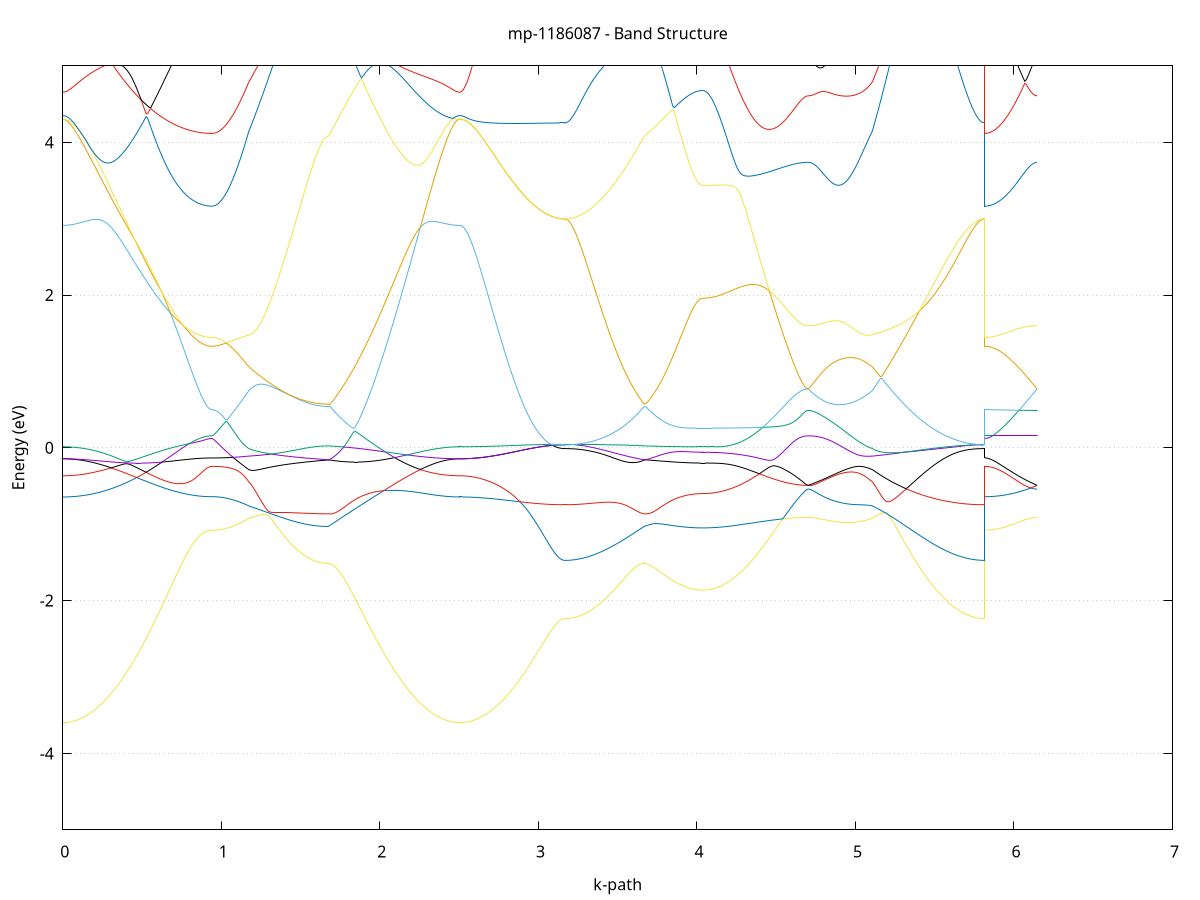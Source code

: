 set title 'mp-1186087 - Band Structure'
set xlabel 'k-path'
set ylabel 'Energy (eV)'
set grid y
set yrange [-5:5]
set terminal png size 800,600
set output 'mp-1186087_bands_gnuplot.png'
plot '-' using 1:2 with lines notitle, '-' using 1:2 with lines notitle, '-' using 1:2 with lines notitle, '-' using 1:2 with lines notitle, '-' using 1:2 with lines notitle, '-' using 1:2 with lines notitle, '-' using 1:2 with lines notitle, '-' using 1:2 with lines notitle, '-' using 1:2 with lines notitle, '-' using 1:2 with lines notitle, '-' using 1:2 with lines notitle, '-' using 1:2 with lines notitle, '-' using 1:2 with lines notitle, '-' using 1:2 with lines notitle, '-' using 1:2 with lines notitle, '-' using 1:2 with lines notitle, '-' using 1:2 with lines notitle, '-' using 1:2 with lines notitle, '-' using 1:2 with lines notitle, '-' using 1:2 with lines notitle, '-' using 1:2 with lines notitle, '-' using 1:2 with lines notitle, '-' using 1:2 with lines notitle, '-' using 1:2 with lines notitle, '-' using 1:2 with lines notitle, '-' using 1:2 with lines notitle, '-' using 1:2 with lines notitle, '-' using 1:2 with lines notitle, '-' using 1:2 with lines notitle, '-' using 1:2 with lines notitle, '-' using 1:2 with lines notitle, '-' using 1:2 with lines notitle, '-' using 1:2 with lines notitle, '-' using 1:2 with lines notitle, '-' using 1:2 with lines notitle, '-' using 1:2 with lines notitle, '-' using 1:2 with lines notitle, '-' using 1:2 with lines notitle, '-' using 1:2 with lines notitle, '-' using 1:2 with lines notitle, '-' using 1:2 with lines notitle, '-' using 1:2 with lines notitle, '-' using 1:2 with lines notitle, '-' using 1:2 with lines notitle, '-' using 1:2 with lines notitle, '-' using 1:2 with lines notitle, '-' using 1:2 with lines notitle, '-' using 1:2 with lines notitle, '-' using 1:2 with lines notitle, '-' using 1:2 with lines notitle, '-' using 1:2 with lines notitle, '-' using 1:2 with lines notitle, '-' using 1:2 with lines notitle, '-' using 1:2 with lines notitle, '-' using 1:2 with lines notitle, '-' using 1:2 with lines notitle, '-' using 1:2 with lines notitle, '-' using 1:2 with lines notitle, '-' using 1:2 with lines notitle, '-' using 1:2 with lines notitle, '-' using 1:2 with lines notitle, '-' using 1:2 with lines notitle, '-' using 1:2 with lines notitle, '-' using 1:2 with lines notitle
0.000000 -37.774546
0.009907 -37.774546
0.019814 -37.774546
0.029721 -37.774546
0.039628 -37.774546
0.049535 -37.774546
0.059442 -37.774546
0.069349 -37.774546
0.079256 -37.774546
0.089163 -37.774646
0.099070 -37.774646
0.108977 -37.774646
0.118884 -37.774646
0.128791 -37.774646
0.138698 -37.774646
0.148605 -37.774646
0.158511 -37.774646
0.168418 -37.774646
0.178325 -37.774646
0.188232 -37.774646
0.198139 -37.774646
0.208046 -37.774646
0.217953 -37.774646
0.227860 -37.774746
0.237767 -37.774746
0.247674 -37.774746
0.257581 -37.774746
0.267488 -37.774746
0.277395 -37.774746
0.287302 -37.774746
0.297209 -37.774746
0.307116 -37.774746
0.317023 -37.774846
0.326930 -37.774846
0.336837 -37.774846
0.346744 -37.774846
0.356651 -37.774846
0.366558 -37.774846
0.376465 -37.774846
0.386372 -37.774846
0.396279 -37.774946
0.406186 -37.774946
0.416093 -37.774946
0.426000 -37.774946
0.435907 -37.774946
0.445814 -37.774946
0.455721 -37.774946
0.465627 -37.775046
0.475534 -37.775046
0.485441 -37.775046
0.495348 -37.775046
0.505255 -37.775046
0.515162 -37.775046
0.525069 -37.775046
0.534976 -37.775146
0.544883 -37.775146
0.554790 -37.775146
0.564697 -37.775146
0.574604 -37.775146
0.584511 -37.775146
0.594418 -37.775146
0.604325 -37.775146
0.614232 -37.775246
0.624139 -37.775246
0.634046 -37.775246
0.643953 -37.775246
0.653860 -37.775246
0.663767 -37.775246
0.673674 -37.775246
0.683581 -37.775246
0.693488 -37.775346
0.703395 -37.775346
0.713302 -37.775346
0.723209 -37.775346
0.733116 -37.775346
0.743023 -37.775346
0.752930 -37.775346
0.762837 -37.775346
0.772743 -37.775346
0.782650 -37.775346
0.792557 -37.775346
0.802464 -37.775346
0.812371 -37.775346
0.822278 -37.775446
0.832185 -37.775446
0.842092 -37.775446
0.851999 -37.775446
0.861906 -37.775446
0.871813 -37.775446
0.881720 -37.775446
0.891627 -37.775446
0.901534 -37.775446
0.911441 -37.775446
0.921348 -37.775446
0.931255 -37.775446
0.941162 -37.775446
0.941162 -37.775446
0.950850 -37.775446
0.960539 -37.775446
0.970227 -37.775446
0.979915 -37.775446
0.989604 -37.775446
0.999292 -37.775446
1.008981 -37.775446
1.018669 -37.775446
1.028357 -37.775446
1.038046 -37.775446
1.047734 -37.775446
1.057422 -37.775446
1.067111 -37.775346
1.076799 -37.775346
1.086488 -37.775346
1.096176 -37.775346
1.105864 -37.775346
1.115553 -37.775346
1.125241 -37.775346
1.134929 -37.775346
1.144618 -37.775346
1.154306 -37.775346
1.163995 -37.775346
1.173683 -37.775346
1.173683 -37.775346
1.183508 -37.775346
1.193333 -37.775346
1.203159 -37.775346
1.212984 -37.775346
1.222809 -37.775346
1.232634 -37.775346
1.242459 -37.775346
1.252284 -37.775346
1.262110 -37.775346
1.271935 -37.775346
1.281760 -37.775346
1.291585 -37.775346
1.301410 -37.775346
1.311236 -37.775346
1.321061 -37.775346
1.330886 -37.775346
1.340711 -37.775346
1.350536 -37.775346
1.360362 -37.775346
1.370187 -37.775346
1.380012 -37.775346
1.389837 -37.775346
1.399662 -37.775346
1.409488 -37.775346
1.419313 -37.775346
1.429138 -37.775346
1.438963 -37.775346
1.448788 -37.775346
1.458614 -37.775346
1.468439 -37.775346
1.478264 -37.775346
1.488089 -37.775346
1.497914 -37.775346
1.507739 -37.775346
1.517565 -37.775346
1.527390 -37.775346
1.537215 -37.775346
1.547040 -37.775346
1.556865 -37.775346
1.566691 -37.775346
1.576516 -37.775346
1.586341 -37.775346
1.596166 -37.775346
1.605991 -37.775346
1.615817 -37.775346
1.625642 -37.775346
1.635467 -37.775346
1.645292 -37.775346
1.655117 -37.775346
1.664943 -37.775346
1.674768 -37.775346
1.674768 -37.775346
1.684767 -37.775346
1.694766 -37.775346
1.704765 -37.775346
1.714764 -37.775346
1.724763 -37.775346
1.734762 -37.775346
1.744761 -37.775446
1.754760 -37.775446
1.764759 -37.775446
1.774758 -37.775446
1.784757 -37.775446
1.794756 -37.775446
1.804755 -37.775446
1.814754 -37.775446
1.824753 -37.775446
1.834752 -37.775446
1.844751 -37.775446
1.854750 -37.775446
1.864749 -37.775446
1.874748 -37.775446
1.884747 -37.775446
1.894746 -37.775446
1.904745 -37.775446
1.914744 -37.775446
1.924743 -37.775446
1.934742 -37.775446
1.944741 -37.775346
1.954740 -37.775346
1.964740 -37.775346
1.974739 -37.775346
1.984738 -37.775346
1.994737 -37.775346
2.004736 -37.775346
2.014735 -37.775346
2.024734 -37.775246
2.034733 -37.775246
2.044732 -37.775246
2.054731 -37.775246
2.064730 -37.775246
2.074729 -37.775246
2.084728 -37.775146
2.094727 -37.775146
2.104726 -37.775146
2.114725 -37.775146
2.124724 -37.775146
2.134723 -37.775046
2.144722 -37.775046
2.154721 -37.775046
2.164720 -37.775046
2.174719 -37.775046
2.184718 -37.774946
2.194717 -37.774946
2.204716 -37.774946
2.214715 -37.774946
2.224714 -37.774946
2.234713 -37.774846
2.244712 -37.774846
2.254711 -37.774846
2.264710 -37.774846
2.274709 -37.774846
2.284708 -37.774746
2.294707 -37.774746
2.304706 -37.774746
2.314705 -37.774746
2.324704 -37.774746
2.334703 -37.774746
2.344702 -37.774646
2.354702 -37.774646
2.364701 -37.774646
2.374700 -37.774646
2.384699 -37.774646
2.394698 -37.774646
2.404697 -37.774646
2.414696 -37.774646
2.424695 -37.774646
2.434694 -37.774646
2.444693 -37.774546
2.454692 -37.774546
2.464691 -37.774546
2.474690 -37.774546
2.484689 -37.774546
2.494688 -37.774546
2.504687 -37.774546
2.504687 -37.774546
2.514561 -37.774546
2.524435 -37.774546
2.534310 -37.774546
2.544184 -37.774546
2.554058 -37.774546
2.563932 -37.774546
2.573807 -37.774546
2.583681 -37.774546
2.593555 -37.774546
2.603429 -37.774546
2.613303 -37.774546
2.623178 -37.774546
2.633052 -37.774546
2.642926 -37.774546
2.652800 -37.774546
2.662675 -37.774546
2.672549 -37.774546
2.682423 -37.774546
2.692297 -37.774546
2.702172 -37.774546
2.712046 -37.774546
2.721920 -37.774546
2.731794 -37.774546
2.741669 -37.774546
2.751543 -37.774546
2.761417 -37.774546
2.771291 -37.774546
2.781165 -37.774546
2.791040 -37.774546
2.800914 -37.774546
2.810788 -37.774546
2.820662 -37.774546
2.830537 -37.774546
2.840411 -37.774546
2.850285 -37.774546
2.860159 -37.774546
2.870034 -37.774546
2.879908 -37.774546
2.889782 -37.774546
2.899656 -37.774546
2.909531 -37.774546
2.919405 -37.774546
2.929279 -37.774546
2.939153 -37.774546
2.949027 -37.774546
2.958902 -37.774546
2.968776 -37.774546
2.978650 -37.774646
2.988524 -37.774646
2.998399 -37.774646
3.008273 -37.774646
3.018147 -37.774646
3.028021 -37.774646
3.037896 -37.774646
3.047770 -37.774646
3.057644 -37.774646
3.067518 -37.774646
3.077393 -37.774646
3.087267 -37.774646
3.097141 -37.774646
3.107015 -37.774646
3.116889 -37.774646
3.126764 -37.774646
3.136638 -37.774646
3.146512 -37.774646
3.156386 -37.774646
3.166261 -37.774646
3.166261 -37.774646
3.176086 -37.774646
3.185911 -37.774646
3.195736 -37.774646
3.205561 -37.774646
3.215387 -37.774646
3.225212 -37.774646
3.235037 -37.774646
3.244862 -37.774646
3.254687 -37.774646
3.264513 -37.774646
3.274338 -37.774646
3.284163 -37.774646
3.293988 -37.774646
3.303813 -37.774646
3.313639 -37.774746
3.323464 -37.774746
3.333289 -37.774746
3.343114 -37.774746
3.352939 -37.774746
3.362764 -37.774746
3.372590 -37.774746
3.382415 -37.774846
3.392240 -37.774846
3.402065 -37.774846
3.411890 -37.774846
3.421716 -37.774846
3.431541 -37.774846
3.441366 -37.774946
3.451191 -37.774946
3.461016 -37.774946
3.470842 -37.774946
3.480667 -37.774946
3.490492 -37.775046
3.500317 -37.775046
3.510142 -37.775046
3.519968 -37.775046
3.529793 -37.775046
3.539618 -37.775146
3.549443 -37.775146
3.559268 -37.775146
3.569094 -37.775146
3.578919 -37.775146
3.588744 -37.775246
3.598569 -37.775246
3.608394 -37.775246
3.618219 -37.775246
3.628045 -37.775246
3.637870 -37.775246
3.647695 -37.775346
3.657520 -37.775346
3.667345 -37.775346
3.667345 -37.775346
3.677329 -37.775346
3.687313 -37.775346
3.697296 -37.775346
3.707280 -37.775346
3.717264 -37.775346
3.727247 -37.775346
3.737231 -37.775346
3.747215 -37.775346
3.757198 -37.775346
3.767182 -37.775346
3.777166 -37.775346
3.787149 -37.775346
3.797133 -37.775346
3.807117 -37.775446
3.817100 -37.775446
3.827084 -37.775446
3.837068 -37.775446
3.847051 -37.775446
3.857035 -37.775446
3.867019 -37.775446
3.877002 -37.775446
3.886986 -37.775446
3.896970 -37.775446
3.906953 -37.775446
3.916937 -37.775446
3.926921 -37.775446
3.936904 -37.775446
3.946888 -37.775446
3.956872 -37.775446
3.966855 -37.775446
3.976839 -37.775446
3.986823 -37.775446
3.996806 -37.775446
4.006790 -37.775446
4.016774 -37.775446
4.026757 -37.775446
4.036741 -37.775446
4.036741 -37.775446
4.046674 -37.775446
4.056607 -37.775446
4.066539 -37.775446
4.076472 -37.775446
4.086405 -37.775446
4.096338 -37.775446
4.106271 -37.775446
4.116204 -37.775446
4.126137 -37.775446
4.136069 -37.775446
4.146002 -37.775446
4.155935 -37.775446
4.165868 -37.775446
4.175801 -37.775446
4.185734 -37.775446
4.195667 -37.775446
4.205600 -37.775446
4.215532 -37.775446
4.225465 -37.775446
4.235398 -37.775446
4.245331 -37.775446
4.255264 -37.775446
4.265197 -37.775446
4.275130 -37.775446
4.285062 -37.775446
4.294995 -37.775446
4.304928 -37.775446
4.314861 -37.775446
4.324794 -37.775446
4.334727 -37.775446
4.344660 -37.775446
4.354593 -37.775446
4.364525 -37.775446
4.374458 -37.775446
4.384391 -37.775446
4.394324 -37.775446
4.404257 -37.775446
4.414190 -37.775446
4.424123 -37.775446
4.434055 -37.775446
4.443988 -37.775446
4.453921 -37.775446
4.463854 -37.775446
4.473787 -37.775446
4.483720 -37.775446
4.493653 -37.775446
4.503586 -37.775446
4.513518 -37.775446
4.523451 -37.775446
4.533384 -37.775446
4.543317 -37.775446
4.553250 -37.775446
4.563183 -37.775446
4.573116 -37.775446
4.583048 -37.775446
4.592981 -37.775446
4.602914 -37.775446
4.612847 -37.775446
4.622780 -37.775446
4.632713 -37.775446
4.642646 -37.775446
4.652578 -37.775446
4.662511 -37.775446
4.672444 -37.775446
4.682377 -37.775446
4.692310 -37.775446
4.702243 -37.775446
4.702243 -37.775446
4.712105 -37.775446
4.721966 -37.775446
4.731828 -37.775446
4.741690 -37.775446
4.751552 -37.775446
4.761414 -37.775446
4.771275 -37.775446
4.781137 -37.775446
4.790999 -37.775446
4.800861 -37.775446
4.810723 -37.775446
4.820584 -37.775446
4.830446 -37.775446
4.840308 -37.775446
4.850170 -37.775446
4.860032 -37.775446
4.869893 -37.775446
4.879755 -37.775446
4.889617 -37.775446
4.899479 -37.775346
4.909341 -37.775346
4.919203 -37.775346
4.929064 -37.775346
4.938926 -37.775346
4.948788 -37.775346
4.958650 -37.775346
4.968512 -37.775346
4.978373 -37.775346
4.988235 -37.775346
4.998097 -37.775346
5.007959 -37.775346
5.017821 -37.775346
5.027682 -37.775346
5.037544 -37.775346
5.047406 -37.775346
5.057268 -37.775346
5.067130 -37.775346
5.076991 -37.775346
5.086853 -37.775346
5.096715 -37.775346
5.106577 -37.775346
5.106577 -37.775346
5.116558 -37.775246
5.126539 -37.775246
5.136519 -37.775246
5.146500 -37.775246
5.156481 -37.775246
5.166462 -37.775246
5.176443 -37.775246
5.186424 -37.775246
5.196405 -37.775246
5.206385 -37.775146
5.216366 -37.775146
5.226347 -37.775146
5.236328 -37.775146
5.246309 -37.775146
5.256290 -37.775146
5.266271 -37.775146
5.276251 -37.775146
5.286232 -37.775046
5.296213 -37.775046
5.306194 -37.775046
5.316175 -37.775046
5.326156 -37.775046
5.336137 -37.775046
5.346117 -37.775046
5.356098 -37.774946
5.366079 -37.774946
5.376060 -37.774946
5.386041 -37.774946
5.396022 -37.774946
5.406003 -37.774946
5.415983 -37.774946
5.425964 -37.774946
5.435945 -37.774846
5.445926 -37.774846
5.455907 -37.774846
5.465888 -37.774846
5.475869 -37.774846
5.485849 -37.774846
5.495830 -37.774846
5.505811 -37.774846
5.515792 -37.774746
5.525773 -37.774746
5.535754 -37.774746
5.545735 -37.774746
5.555715 -37.774746
5.565696 -37.774746
5.575677 -37.774746
5.585658 -37.774746
5.595639 -37.774746
5.605620 -37.774646
5.615601 -37.774646
5.625581 -37.774646
5.635562 -37.774646
5.645543 -37.774646
5.655524 -37.774646
5.665505 -37.774646
5.675486 -37.774646
5.685467 -37.774646
5.695447 -37.774646
5.705428 -37.774646
5.715409 -37.774646
5.725390 -37.774646
5.735371 -37.774646
5.745352 -37.774646
5.755333 -37.774646
5.765313 -37.774646
5.775294 -37.774646
5.785275 -37.774646
5.795256 -37.774646
5.805237 -37.774646
5.815218 -37.774646
5.815218 -37.775446
5.824947 -37.775446
5.834676 -37.775446
5.844405 -37.775446
5.854134 -37.775446
5.863863 -37.775446
5.873592 -37.775446
5.883321 -37.775446
5.893050 -37.775446
5.902779 -37.775446
5.912508 -37.775446
5.922237 -37.775446
5.931966 -37.775446
5.941695 -37.775446
5.951424 -37.775446
5.961153 -37.775446
5.970882 -37.775446
5.980611 -37.775446
5.990340 -37.775446
6.000069 -37.775446
6.009798 -37.775446
6.019527 -37.775446
6.029256 -37.775446
6.038985 -37.775446
6.048714 -37.775446
6.058443 -37.775446
6.068172 -37.775446
6.077901 -37.775446
6.087630 -37.775446
6.097359 -37.775446
6.107089 -37.775446
6.116818 -37.775446
6.126547 -37.775446
6.136276 -37.775446
6.146005 -37.775446
e
0.000000 -37.774546
0.009907 -37.774546
0.019814 -37.774546
0.029721 -37.774546
0.039628 -37.774546
0.049535 -37.774546
0.059442 -37.774546
0.069349 -37.774546
0.079256 -37.774546
0.089163 -37.774546
0.099070 -37.774646
0.108977 -37.774646
0.118884 -37.774646
0.128791 -37.774646
0.138698 -37.774646
0.148605 -37.774646
0.158511 -37.774646
0.168418 -37.774646
0.178325 -37.774646
0.188232 -37.774646
0.198139 -37.774646
0.208046 -37.774646
0.217953 -37.774646
0.227860 -37.774646
0.237767 -37.774646
0.247674 -37.774646
0.257581 -37.774746
0.267488 -37.774746
0.277395 -37.774746
0.287302 -37.774746
0.297209 -37.774746
0.307116 -37.774746
0.317023 -37.774746
0.326930 -37.774746
0.336837 -37.774746
0.346744 -37.774846
0.356651 -37.774846
0.366558 -37.774846
0.376465 -37.774846
0.386372 -37.774846
0.396279 -37.774846
0.406186 -37.774846
0.416093 -37.774846
0.426000 -37.774946
0.435907 -37.774946
0.445814 -37.774946
0.455721 -37.774946
0.465627 -37.774946
0.475534 -37.774946
0.485441 -37.774946
0.495348 -37.775046
0.505255 -37.775046
0.515162 -37.775046
0.525069 -37.775046
0.534976 -37.775046
0.544883 -37.775046
0.554790 -37.775046
0.564697 -37.775146
0.574604 -37.775146
0.584511 -37.775146
0.594418 -37.775146
0.604325 -37.775146
0.614232 -37.775146
0.624139 -37.775146
0.634046 -37.775146
0.643953 -37.775246
0.653860 -37.775246
0.663767 -37.775246
0.673674 -37.775246
0.683581 -37.775246
0.693488 -37.775246
0.703395 -37.775246
0.713302 -37.775246
0.723209 -37.775246
0.733116 -37.775346
0.743023 -37.775346
0.752930 -37.775346
0.762837 -37.775346
0.772743 -37.775346
0.782650 -37.775346
0.792557 -37.775346
0.802464 -37.775346
0.812371 -37.775346
0.822278 -37.775346
0.832185 -37.775346
0.842092 -37.775346
0.851999 -37.775346
0.861906 -37.775346
0.871813 -37.775346
0.881720 -37.775446
0.891627 -37.775446
0.901534 -37.775446
0.911441 -37.775446
0.921348 -37.775446
0.931255 -37.775446
0.941162 -37.775446
0.941162 -37.775446
0.950850 -37.775446
0.960539 -37.775446
0.970227 -37.775446
0.979915 -37.775446
0.989604 -37.775446
0.999292 -37.775446
1.008981 -37.775446
1.018669 -37.775346
1.028357 -37.775346
1.038046 -37.775346
1.047734 -37.775346
1.057422 -37.775346
1.067111 -37.775346
1.076799 -37.775346
1.086488 -37.775346
1.096176 -37.775346
1.105864 -37.775346
1.115553 -37.775346
1.125241 -37.775346
1.134929 -37.775346
1.144618 -37.775346
1.154306 -37.775346
1.163995 -37.775346
1.173683 -37.775246
1.173683 -37.775246
1.183508 -37.775246
1.193333 -37.775246
1.203159 -37.775246
1.212984 -37.775246
1.222809 -37.775246
1.232634 -37.775246
1.242459 -37.775146
1.252284 -37.775146
1.262110 -37.775146
1.271935 -37.775146
1.281760 -37.775146
1.291585 -37.775046
1.301410 -37.775046
1.311236 -37.775046
1.321061 -37.775046
1.330886 -37.775046
1.340711 -37.774946
1.350536 -37.774946
1.360362 -37.774946
1.370187 -37.774946
1.380012 -37.774846
1.389837 -37.774846
1.399662 -37.774846
1.409488 -37.774846
1.419313 -37.774846
1.429138 -37.774846
1.438963 -37.774746
1.448788 -37.774746
1.458614 -37.774746
1.468439 -37.774746
1.478264 -37.774746
1.488089 -37.774646
1.497914 -37.774646
1.507739 -37.774646
1.517565 -37.774646
1.527390 -37.774646
1.537215 -37.774646
1.547040 -37.774646
1.556865 -37.774546
1.566691 -37.774546
1.576516 -37.774546
1.586341 -37.774546
1.596166 -37.774546
1.605991 -37.774546
1.615817 -37.774546
1.625642 -37.774546
1.635467 -37.774546
1.645292 -37.774546
1.655117 -37.774546
1.664943 -37.774546
1.674768 -37.774546
1.674768 -37.774546
1.684767 -37.774546
1.694766 -37.774546
1.704765 -37.774546
1.714764 -37.774546
1.724763 -37.774546
1.734762 -37.774546
1.744761 -37.774546
1.754760 -37.774546
1.764759 -37.774546
1.774758 -37.774546
1.784757 -37.774546
1.794756 -37.774546
1.804755 -37.774546
1.814754 -37.774546
1.824753 -37.774546
1.834752 -37.774546
1.844751 -37.774546
1.854750 -37.774546
1.864749 -37.774546
1.874748 -37.774546
1.884747 -37.774546
1.894746 -37.774546
1.904745 -37.774546
1.914744 -37.774546
1.924743 -37.774546
1.934742 -37.774546
1.944741 -37.774546
1.954740 -37.774546
1.964740 -37.774546
1.974739 -37.774546
1.984738 -37.774546
1.994737 -37.774546
2.004736 -37.774546
2.014735 -37.774546
2.024734 -37.774546
2.034733 -37.774546
2.044732 -37.774546
2.054731 -37.774546
2.064730 -37.774546
2.074729 -37.774546
2.084728 -37.774546
2.094727 -37.774546
2.104726 -37.774546
2.114725 -37.774546
2.124724 -37.774546
2.134723 -37.774546
2.144722 -37.774546
2.154721 -37.774546
2.164720 -37.774546
2.174719 -37.774546
2.184718 -37.774546
2.194717 -37.774546
2.204716 -37.774546
2.214715 -37.774546
2.224714 -37.774546
2.234713 -37.774546
2.244712 -37.774546
2.254711 -37.774546
2.264710 -37.774546
2.274709 -37.774546
2.284708 -37.774546
2.294707 -37.774546
2.304706 -37.774546
2.314705 -37.774546
2.324704 -37.774546
2.334703 -37.774546
2.344702 -37.774546
2.354702 -37.774546
2.364701 -37.774546
2.374700 -37.774546
2.384699 -37.774546
2.394698 -37.774546
2.404697 -37.774546
2.414696 -37.774546
2.424695 -37.774546
2.434694 -37.774546
2.444693 -37.774546
2.454692 -37.774546
2.464691 -37.774546
2.474690 -37.774546
2.484689 -37.774546
2.494688 -37.774546
2.504687 -37.774546
2.504687 -37.774546
2.514561 -37.774546
2.524435 -37.774546
2.534310 -37.774546
2.544184 -37.774546
2.554058 -37.774546
2.563932 -37.774546
2.573807 -37.774546
2.583681 -37.774546
2.593555 -37.774546
2.603429 -37.774546
2.613303 -37.774546
2.623178 -37.774546
2.633052 -37.774546
2.642926 -37.774546
2.652800 -37.774546
2.662675 -37.774546
2.672549 -37.774546
2.682423 -37.774546
2.692297 -37.774546
2.702172 -37.774546
2.712046 -37.774546
2.721920 -37.774546
2.731794 -37.774546
2.741669 -37.774546
2.751543 -37.774546
2.761417 -37.774546
2.771291 -37.774546
2.781165 -37.774546
2.791040 -37.774546
2.800914 -37.774546
2.810788 -37.774546
2.820662 -37.774546
2.830537 -37.774546
2.840411 -37.774546
2.850285 -37.774546
2.860159 -37.774546
2.870034 -37.774546
2.879908 -37.774546
2.889782 -37.774546
2.899656 -37.774546
2.909531 -37.774546
2.919405 -37.774546
2.929279 -37.774546
2.939153 -37.774546
2.949027 -37.774546
2.958902 -37.774546
2.968776 -37.774546
2.978650 -37.774546
2.988524 -37.774546
2.998399 -37.774546
3.008273 -37.774546
3.018147 -37.774546
3.028021 -37.774546
3.037896 -37.774546
3.047770 -37.774546
3.057644 -37.774546
3.067518 -37.774546
3.077393 -37.774546
3.087267 -37.774546
3.097141 -37.774546
3.107015 -37.774546
3.116889 -37.774546
3.126764 -37.774546
3.136638 -37.774646
3.146512 -37.774646
3.156386 -37.774646
3.166261 -37.774646
3.166261 -37.774646
3.176086 -37.774646
3.185911 -37.774646
3.195736 -37.774646
3.205561 -37.774646
3.215387 -37.774646
3.225212 -37.774646
3.235037 -37.774546
3.244862 -37.774546
3.254687 -37.774546
3.264513 -37.774546
3.274338 -37.774546
3.284163 -37.774546
3.293988 -37.774546
3.303813 -37.774546
3.313639 -37.774546
3.323464 -37.774546
3.333289 -37.774546
3.343114 -37.774546
3.352939 -37.774546
3.362764 -37.774546
3.372590 -37.774546
3.382415 -37.774546
3.392240 -37.774546
3.402065 -37.774546
3.411890 -37.774546
3.421716 -37.774546
3.431541 -37.774546
3.441366 -37.774546
3.451191 -37.774546
3.461016 -37.774546
3.470842 -37.774546
3.480667 -37.774546
3.490492 -37.774546
3.500317 -37.774546
3.510142 -37.774546
3.519968 -37.774546
3.529793 -37.774546
3.539618 -37.774546
3.549443 -37.774546
3.559268 -37.774546
3.569094 -37.774546
3.578919 -37.774546
3.588744 -37.774546
3.598569 -37.774546
3.608394 -37.774546
3.618219 -37.774546
3.628045 -37.774546
3.637870 -37.774546
3.647695 -37.774546
3.657520 -37.774546
3.667345 -37.774546
3.667345 -37.774546
3.677329 -37.774546
3.687313 -37.774546
3.697296 -37.774546
3.707280 -37.774546
3.717264 -37.774546
3.727247 -37.774546
3.737231 -37.774546
3.747215 -37.774546
3.757198 -37.774546
3.767182 -37.774546
3.777166 -37.774546
3.787149 -37.774546
3.797133 -37.774546
3.807117 -37.774546
3.817100 -37.774546
3.827084 -37.774546
3.837068 -37.774546
3.847051 -37.774546
3.857035 -37.774546
3.867019 -37.774546
3.877002 -37.774546
3.886986 -37.774546
3.896970 -37.774546
3.906953 -37.774546
3.916937 -37.774546
3.926921 -37.774546
3.936904 -37.774546
3.946888 -37.774546
3.956872 -37.774546
3.966855 -37.774546
3.976839 -37.774546
3.986823 -37.774546
3.996806 -37.774546
4.006790 -37.774546
4.016774 -37.774546
4.026757 -37.774546
4.036741 -37.774546
4.036741 -37.774546
4.046674 -37.774546
4.056607 -37.774546
4.066539 -37.774546
4.076472 -37.774546
4.086405 -37.774546
4.096338 -37.774546
4.106271 -37.774546
4.116204 -37.774546
4.126137 -37.774546
4.136069 -37.774546
4.146002 -37.774546
4.155935 -37.774546
4.165868 -37.774546
4.175801 -37.774646
4.185734 -37.774646
4.195667 -37.774646
4.205600 -37.774646
4.215532 -37.774646
4.225465 -37.774646
4.235398 -37.774746
4.245331 -37.774746
4.255264 -37.774746
4.265197 -37.774746
4.275130 -37.774746
4.285062 -37.774746
4.294995 -37.774846
4.304928 -37.774846
4.314861 -37.774846
4.324794 -37.774846
4.334727 -37.774846
4.344660 -37.774946
4.354593 -37.774946
4.364525 -37.774946
4.374458 -37.774946
4.384391 -37.775046
4.394324 -37.775046
4.404257 -37.775046
4.414190 -37.775046
4.424123 -37.775046
4.434055 -37.775146
4.443988 -37.775146
4.453921 -37.775146
4.463854 -37.775146
4.473787 -37.775146
4.483720 -37.775246
4.493653 -37.775246
4.503586 -37.775246
4.513518 -37.775246
4.523451 -37.775246
4.533384 -37.775246
4.543317 -37.775346
4.553250 -37.775346
4.563183 -37.775346
4.573116 -37.775346
4.583048 -37.775346
4.592981 -37.775346
4.602914 -37.775346
4.612847 -37.775346
4.622780 -37.775346
4.632713 -37.775446
4.642646 -37.775446
4.652578 -37.775446
4.662511 -37.775446
4.672444 -37.775446
4.682377 -37.775446
4.692310 -37.775446
4.702243 -37.775446
4.702243 -37.775446
4.712105 -37.775446
4.721966 -37.775446
4.731828 -37.775446
4.741690 -37.775446
4.751552 -37.775446
4.761414 -37.775446
4.771275 -37.775446
4.781137 -37.775446
4.790999 -37.775446
4.800861 -37.775446
4.810723 -37.775446
4.820584 -37.775446
4.830446 -37.775446
4.840308 -37.775446
4.850170 -37.775446
4.860032 -37.775446
4.869893 -37.775446
4.879755 -37.775346
4.889617 -37.775346
4.899479 -37.775346
4.909341 -37.775346
4.919203 -37.775346
4.929064 -37.775346
4.938926 -37.775346
4.948788 -37.775346
4.958650 -37.775346
4.968512 -37.775346
4.978373 -37.775346
4.988235 -37.775346
4.998097 -37.775346
5.007959 -37.775346
5.017821 -37.775346
5.027682 -37.775346
5.037544 -37.775346
5.047406 -37.775346
5.057268 -37.775346
5.067130 -37.775346
5.076991 -37.775346
5.086853 -37.775346
5.096715 -37.775346
5.106577 -37.775346
5.106577 -37.775346
5.116558 -37.775246
5.126539 -37.775246
5.136519 -37.775246
5.146500 -37.775246
5.156481 -37.775246
5.166462 -37.775246
5.176443 -37.775246
5.186424 -37.775246
5.196405 -37.775146
5.206385 -37.775146
5.216366 -37.775146
5.226347 -37.775146
5.236328 -37.775146
5.246309 -37.775146
5.256290 -37.775146
5.266271 -37.775146
5.276251 -37.775046
5.286232 -37.775046
5.296213 -37.775046
5.306194 -37.775046
5.316175 -37.775046
5.326156 -37.775046
5.336137 -37.775046
5.346117 -37.774946
5.356098 -37.774946
5.366079 -37.774946
5.376060 -37.774946
5.386041 -37.774946
5.396022 -37.774946
5.406003 -37.774946
5.415983 -37.774846
5.425964 -37.774846
5.435945 -37.774846
5.445926 -37.774846
5.455907 -37.774846
5.465888 -37.774846
5.475869 -37.774846
5.485849 -37.774846
5.495830 -37.774746
5.505811 -37.774746
5.515792 -37.774746
5.525773 -37.774746
5.535754 -37.774746
5.545735 -37.774746
5.555715 -37.774746
5.565696 -37.774746
5.575677 -37.774746
5.585658 -37.774746
5.595639 -37.774646
5.605620 -37.774646
5.615601 -37.774646
5.625581 -37.774646
5.635562 -37.774646
5.645543 -37.774646
5.655524 -37.774646
5.665505 -37.774646
5.675486 -37.774646
5.685467 -37.774646
5.695447 -37.774646
5.705428 -37.774646
5.715409 -37.774646
5.725390 -37.774646
5.735371 -37.774646
5.745352 -37.774646
5.755333 -37.774646
5.765313 -37.774646
5.775294 -37.774646
5.785275 -37.774646
5.795256 -37.774646
5.805237 -37.774646
5.815218 -37.774646
5.815218 -37.775446
5.824947 -37.775446
5.834676 -37.775446
5.844405 -37.775446
5.854134 -37.775446
5.863863 -37.775446
5.873592 -37.775446
5.883321 -37.775446
5.893050 -37.775446
5.902779 -37.775446
5.912508 -37.775446
5.922237 -37.775446
5.931966 -37.775446
5.941695 -37.775446
5.951424 -37.775446
5.961153 -37.775446
5.970882 -37.775446
5.980611 -37.775446
5.990340 -37.775446
6.000069 -37.775446
6.009798 -37.775446
6.019527 -37.775446
6.029256 -37.775446
6.038985 -37.775446
6.048714 -37.775446
6.058443 -37.775446
6.068172 -37.775446
6.077901 -37.775446
6.087630 -37.775446
6.097359 -37.775446
6.107089 -37.775446
6.116818 -37.775446
6.126547 -37.775446
6.136276 -37.775446
6.146005 -37.775446
e
0.000000 -37.585146
0.009907 -37.585146
0.019814 -37.585146
0.029721 -37.585146
0.039628 -37.585146
0.049535 -37.585146
0.059442 -37.585146
0.069349 -37.585146
0.079256 -37.585146
0.089163 -37.585146
0.099070 -37.585146
0.108977 -37.585146
0.118884 -37.585146
0.128791 -37.585146
0.138698 -37.585146
0.148605 -37.585146
0.158511 -37.585146
0.168418 -37.585146
0.178325 -37.585146
0.188232 -37.585146
0.198139 -37.585146
0.208046 -37.585146
0.217953 -37.585146
0.227860 -37.585146
0.237767 -37.585146
0.247674 -37.585146
0.257581 -37.585146
0.267488 -37.585146
0.277395 -37.585146
0.287302 -37.585046
0.297209 -37.585046
0.307116 -37.585046
0.317023 -37.585046
0.326930 -37.585046
0.336837 -37.585046
0.346744 -37.585046
0.356651 -37.585046
0.366558 -37.585046
0.376465 -37.585046
0.386372 -37.585046
0.396279 -37.585046
0.406186 -37.585046
0.416093 -37.585046
0.426000 -37.585046
0.435907 -37.585046
0.445814 -37.585046
0.455721 -37.585046
0.465627 -37.585046
0.475534 -37.585046
0.485441 -37.585046
0.495348 -37.585046
0.505255 -37.585046
0.515162 -37.585046
0.525069 -37.585046
0.534976 -37.585046
0.544883 -37.585046
0.554790 -37.585046
0.564697 -37.585046
0.574604 -37.585046
0.584511 -37.585046
0.594418 -37.585046
0.604325 -37.585046
0.614232 -37.585046
0.624139 -37.585046
0.634046 -37.585046
0.643953 -37.585046
0.653860 -37.585046
0.663767 -37.585046
0.673674 -37.585046
0.683581 -37.585046
0.693488 -37.585046
0.703395 -37.585046
0.713302 -37.585046
0.723209 -37.585046
0.733116 -37.585046
0.743023 -37.585046
0.752930 -37.585046
0.762837 -37.585046
0.772743 -37.585046
0.782650 -37.585046
0.792557 -37.585046
0.802464 -37.585046
0.812371 -37.585046
0.822278 -37.585046
0.832185 -37.585046
0.842092 -37.585046
0.851999 -37.585046
0.861906 -37.585046
0.871813 -37.585046
0.881720 -37.585046
0.891627 -37.585046
0.901534 -37.585046
0.911441 -37.585046
0.921348 -37.585046
0.931255 -37.585046
0.941162 -37.585046
0.941162 -37.585046
0.950850 -37.585046
0.960539 -37.585046
0.970227 -37.585046
0.979915 -37.585046
0.989604 -37.585046
0.999292 -37.585046
1.008981 -37.585046
1.018669 -37.585046
1.028357 -37.585046
1.038046 -37.585046
1.047734 -37.585046
1.057422 -37.585046
1.067111 -37.585046
1.076799 -37.585046
1.086488 -37.585046
1.096176 -37.585046
1.105864 -37.585046
1.115553 -37.585046
1.125241 -37.585046
1.134929 -37.585046
1.144618 -37.585046
1.154306 -37.585046
1.163995 -37.585046
1.173683 -37.585046
1.173683 -37.585046
1.183508 -37.585046
1.193333 -37.585046
1.203159 -37.585046
1.212984 -37.585046
1.222809 -37.585046
1.232634 -37.585046
1.242459 -37.585046
1.252284 -37.585046
1.262110 -37.585046
1.271935 -37.585046
1.281760 -37.585046
1.291585 -37.585046
1.301410 -37.585046
1.311236 -37.585046
1.321061 -37.585046
1.330886 -37.585046
1.340711 -37.585046
1.350536 -37.585046
1.360362 -37.585046
1.370187 -37.585046
1.380012 -37.585046
1.389837 -37.585046
1.399662 -37.585046
1.409488 -37.585046
1.419313 -37.585046
1.429138 -37.585046
1.438963 -37.585046
1.448788 -37.585046
1.458614 -37.585046
1.468439 -37.585046
1.478264 -37.585046
1.488089 -37.585046
1.497914 -37.585046
1.507739 -37.585046
1.517565 -37.585046
1.527390 -37.585046
1.537215 -37.585046
1.547040 -37.585046
1.556865 -37.585046
1.566691 -37.585046
1.576516 -37.585046
1.586341 -37.585046
1.596166 -37.585046
1.605991 -37.585046
1.615817 -37.585046
1.625642 -37.585046
1.635467 -37.585046
1.645292 -37.585046
1.655117 -37.585046
1.664943 -37.585046
1.674768 -37.585046
1.674768 -37.585046
1.684767 -37.585046
1.694766 -37.585046
1.704765 -37.585046
1.714764 -37.585046
1.724763 -37.585046
1.734762 -37.585046
1.744761 -37.585046
1.754760 -37.585046
1.764759 -37.585046
1.774758 -37.585046
1.784757 -37.585046
1.794756 -37.585046
1.804755 -37.585046
1.814754 -37.585046
1.824753 -37.585046
1.834752 -37.585046
1.844751 -37.585046
1.854750 -37.585046
1.864749 -37.585046
1.874748 -37.585046
1.884747 -37.585046
1.894746 -37.585046
1.904745 -37.585046
1.914744 -37.585046
1.924743 -37.585046
1.934742 -37.585046
1.944741 -37.585046
1.954740 -37.585046
1.964740 -37.585046
1.974739 -37.585046
1.984738 -37.585046
1.994737 -37.585046
2.004736 -37.585046
2.014735 -37.585046
2.024734 -37.585046
2.034733 -37.585046
2.044732 -37.585046
2.054731 -37.585046
2.064730 -37.585046
2.074729 -37.585046
2.084728 -37.585046
2.094727 -37.585046
2.104726 -37.585046
2.114725 -37.585046
2.124724 -37.585046
2.134723 -37.585046
2.144722 -37.585046
2.154721 -37.585046
2.164720 -37.585046
2.174719 -37.585046
2.184718 -37.585046
2.194717 -37.585046
2.204716 -37.585146
2.214715 -37.585146
2.224714 -37.585146
2.234713 -37.585146
2.244712 -37.585146
2.254711 -37.585146
2.264710 -37.585146
2.274709 -37.585146
2.284708 -37.585146
2.294707 -37.585146
2.304706 -37.585146
2.314705 -37.585146
2.324704 -37.585146
2.334703 -37.585146
2.344702 -37.585146
2.354702 -37.585146
2.364701 -37.585146
2.374700 -37.585146
2.384699 -37.585146
2.394698 -37.585146
2.404697 -37.585146
2.414696 -37.585146
2.424695 -37.585146
2.434694 -37.585146
2.444693 -37.585146
2.454692 -37.585146
2.464691 -37.585146
2.474690 -37.585146
2.484689 -37.585146
2.494688 -37.585146
2.504687 -37.585146
2.504687 -37.585146
2.514561 -37.585146
2.524435 -37.585146
2.534310 -37.585146
2.544184 -37.585146
2.554058 -37.585146
2.563932 -37.585146
2.573807 -37.585146
2.583681 -37.585146
2.593555 -37.585146
2.603429 -37.585146
2.613303 -37.585146
2.623178 -37.585146
2.633052 -37.585146
2.642926 -37.585146
2.652800 -37.585146
2.662675 -37.585146
2.672549 -37.585146
2.682423 -37.585146
2.692297 -37.585146
2.702172 -37.585146
2.712046 -37.585146
2.721920 -37.585146
2.731794 -37.585146
2.741669 -37.585146
2.751543 -37.585146
2.761417 -37.585146
2.771291 -37.585146
2.781165 -37.585146
2.791040 -37.585146
2.800914 -37.585146
2.810788 -37.585146
2.820662 -37.585146
2.830537 -37.585146
2.840411 -37.585146
2.850285 -37.585146
2.860159 -37.585146
2.870034 -37.585146
2.879908 -37.585146
2.889782 -37.585146
2.899656 -37.585146
2.909531 -37.585146
2.919405 -37.585146
2.929279 -37.585146
2.939153 -37.585146
2.949027 -37.585146
2.958902 -37.585146
2.968776 -37.585146
2.978650 -37.585146
2.988524 -37.585146
2.998399 -37.585146
3.008273 -37.585146
3.018147 -37.585146
3.028021 -37.585146
3.037896 -37.585146
3.047770 -37.585146
3.057644 -37.585146
3.067518 -37.585146
3.077393 -37.585146
3.087267 -37.585146
3.097141 -37.585146
3.107015 -37.585146
3.116889 -37.585146
3.126764 -37.585146
3.136638 -37.585146
3.146512 -37.585146
3.156386 -37.585146
3.166261 -37.585146
3.166261 -37.585146
3.176086 -37.585146
3.185911 -37.585146
3.195736 -37.585146
3.205561 -37.585146
3.215387 -37.585146
3.225212 -37.585146
3.235037 -37.585146
3.244862 -37.585146
3.254687 -37.585146
3.264513 -37.585146
3.274338 -37.585146
3.284163 -37.585146
3.293988 -37.585146
3.303813 -37.585146
3.313639 -37.585146
3.323464 -37.585146
3.333289 -37.585146
3.343114 -37.585146
3.352939 -37.585146
3.362764 -37.585146
3.372590 -37.585146
3.382415 -37.585146
3.392240 -37.585146
3.402065 -37.585146
3.411890 -37.585146
3.421716 -37.585146
3.431541 -37.585146
3.441366 -37.585146
3.451191 -37.585146
3.461016 -37.585146
3.470842 -37.585146
3.480667 -37.585146
3.490492 -37.585146
3.500317 -37.585146
3.510142 -37.585046
3.519968 -37.585046
3.529793 -37.585046
3.539618 -37.585046
3.549443 -37.585046
3.559268 -37.585046
3.569094 -37.585046
3.578919 -37.585046
3.588744 -37.585046
3.598569 -37.585046
3.608394 -37.585046
3.618219 -37.585046
3.628045 -37.585046
3.637870 -37.585046
3.647695 -37.585046
3.657520 -37.585046
3.667345 -37.585046
3.667345 -37.585046
3.677329 -37.585046
3.687313 -37.585046
3.697296 -37.585046
3.707280 -37.585046
3.717264 -37.585046
3.727247 -37.585046
3.737231 -37.585046
3.747215 -37.585046
3.757198 -37.585046
3.767182 -37.585046
3.777166 -37.585046
3.787149 -37.585046
3.797133 -37.585046
3.807117 -37.585046
3.817100 -37.585046
3.827084 -37.585046
3.837068 -37.585046
3.847051 -37.585046
3.857035 -37.585046
3.867019 -37.585046
3.877002 -37.585046
3.886986 -37.585046
3.896970 -37.585046
3.906953 -37.585046
3.916937 -37.585046
3.926921 -37.585046
3.936904 -37.585046
3.946888 -37.585046
3.956872 -37.585046
3.966855 -37.585046
3.976839 -37.585046
3.986823 -37.585046
3.996806 -37.585046
4.006790 -37.585046
4.016774 -37.585046
4.026757 -37.585046
4.036741 -37.585046
4.036741 -37.585046
4.046674 -37.585046
4.056607 -37.585046
4.066539 -37.585046
4.076472 -37.585046
4.086405 -37.585046
4.096338 -37.585046
4.106271 -37.585046
4.116204 -37.585046
4.126137 -37.585046
4.136069 -37.585046
4.146002 -37.585046
4.155935 -37.585046
4.165868 -37.585046
4.175801 -37.585046
4.185734 -37.585046
4.195667 -37.585046
4.205600 -37.585046
4.215532 -37.585046
4.225465 -37.585046
4.235398 -37.585046
4.245331 -37.585046
4.255264 -37.585046
4.265197 -37.585046
4.275130 -37.585046
4.285062 -37.585046
4.294995 -37.585046
4.304928 -37.585046
4.314861 -37.585046
4.324794 -37.585046
4.334727 -37.585046
4.344660 -37.585046
4.354593 -37.585046
4.364525 -37.585046
4.374458 -37.585046
4.384391 -37.585046
4.394324 -37.585046
4.404257 -37.585046
4.414190 -37.585046
4.424123 -37.585046
4.434055 -37.585046
4.443988 -37.585046
4.453921 -37.585046
4.463854 -37.585046
4.473787 -37.585046
4.483720 -37.585046
4.493653 -37.585046
4.503586 -37.585046
4.513518 -37.585046
4.523451 -37.585046
4.533384 -37.585046
4.543317 -37.585046
4.553250 -37.585046
4.563183 -37.585046
4.573116 -37.585046
4.583048 -37.585046
4.592981 -37.585046
4.602914 -37.585046
4.612847 -37.585046
4.622780 -37.585046
4.632713 -37.585046
4.642646 -37.585046
4.652578 -37.585046
4.662511 -37.585046
4.672444 -37.585046
4.682377 -37.585046
4.692310 -37.585046
4.702243 -37.585046
4.702243 -37.585046
4.712105 -37.585046
4.721966 -37.585046
4.731828 -37.585046
4.741690 -37.585046
4.751552 -37.585046
4.761414 -37.585046
4.771275 -37.585046
4.781137 -37.585046
4.790999 -37.585046
4.800861 -37.585046
4.810723 -37.585046
4.820584 -37.585046
4.830446 -37.585046
4.840308 -37.585046
4.850170 -37.585046
4.860032 -37.585046
4.869893 -37.585046
4.879755 -37.585046
4.889617 -37.585046
4.899479 -37.585046
4.909341 -37.585046
4.919203 -37.585046
4.929064 -37.585046
4.938926 -37.585046
4.948788 -37.585046
4.958650 -37.585046
4.968512 -37.585046
4.978373 -37.585046
4.988235 -37.585046
4.998097 -37.585046
5.007959 -37.585046
5.017821 -37.585046
5.027682 -37.585046
5.037544 -37.585046
5.047406 -37.585046
5.057268 -37.585046
5.067130 -37.585046
5.076991 -37.585046
5.086853 -37.585046
5.096715 -37.585046
5.106577 -37.585046
5.106577 -37.585046
5.116558 -37.585046
5.126539 -37.585046
5.136519 -37.585046
5.146500 -37.585046
5.156481 -37.585046
5.166462 -37.585046
5.176443 -37.585046
5.186424 -37.585046
5.196405 -37.585046
5.206385 -37.585046
5.216366 -37.585046
5.226347 -37.585046
5.236328 -37.585046
5.246309 -37.585046
5.256290 -37.585046
5.266271 -37.585046
5.276251 -37.585046
5.286232 -37.585046
5.296213 -37.585046
5.306194 -37.585046
5.316175 -37.585046
5.326156 -37.585046
5.336137 -37.585046
5.346117 -37.585046
5.356098 -37.585046
5.366079 -37.585046
5.376060 -37.585046
5.386041 -37.585046
5.396022 -37.585046
5.406003 -37.585046
5.415983 -37.585046
5.425964 -37.585046
5.435945 -37.585046
5.445926 -37.585046
5.455907 -37.585046
5.465888 -37.585046
5.475869 -37.585046
5.485849 -37.585046
5.495830 -37.585146
5.505811 -37.585146
5.515792 -37.585146
5.525773 -37.585146
5.535754 -37.585146
5.545735 -37.585146
5.555715 -37.585146
5.565696 -37.585146
5.575677 -37.585146
5.585658 -37.585146
5.595639 -37.585146
5.605620 -37.585146
5.615601 -37.585146
5.625581 -37.585146
5.635562 -37.585146
5.645543 -37.585146
5.655524 -37.585146
5.665505 -37.585146
5.675486 -37.585146
5.685467 -37.585146
5.695447 -37.585146
5.705428 -37.585146
5.715409 -37.585146
5.725390 -37.585146
5.735371 -37.585146
5.745352 -37.585146
5.755333 -37.585146
5.765313 -37.585146
5.775294 -37.585146
5.785275 -37.585146
5.795256 -37.585146
5.805237 -37.585146
5.815218 -37.585146
5.815218 -37.585046
5.824947 -37.585046
5.834676 -37.585046
5.844405 -37.585046
5.854134 -37.585046
5.863863 -37.585046
5.873592 -37.585046
5.883321 -37.585046
5.893050 -37.585046
5.902779 -37.585046
5.912508 -37.585046
5.922237 -37.585046
5.931966 -37.585046
5.941695 -37.585046
5.951424 -37.585046
5.961153 -37.585046
5.970882 -37.585046
5.980611 -37.585046
5.990340 -37.585046
6.000069 -37.585046
6.009798 -37.585046
6.019527 -37.585046
6.029256 -37.585046
6.038985 -37.585046
6.048714 -37.585046
6.058443 -37.585046
6.068172 -37.585046
6.077901 -37.585046
6.087630 -37.585046
6.097359 -37.585046
6.107089 -37.585046
6.116818 -37.585046
6.126547 -37.585046
6.136276 -37.585046
6.146005 -37.585046
e
0.000000 -23.899446
0.009907 -23.899846
0.019814 -23.900346
0.029721 -23.900746
0.039628 -23.901146
0.049535 -23.901646
0.059442 -23.902046
0.069349 -23.902446
0.079256 -23.902846
0.089163 -23.903346
0.099070 -23.903746
0.108977 -23.904146
0.118884 -23.904546
0.128791 -23.905046
0.138698 -23.905446
0.148605 -23.905846
0.158511 -23.906246
0.168418 -23.906646
0.178325 -23.907046
0.188232 -23.907446
0.198139 -23.907846
0.208046 -23.908246
0.217953 -23.908646
0.227860 -23.909046
0.237767 -23.909446
0.247674 -23.909846
0.257581 -23.910246
0.267488 -23.910646
0.277395 -23.911046
0.287302 -23.911446
0.297209 -23.911846
0.307116 -23.912146
0.317023 -23.912546
0.326930 -23.912946
0.336837 -23.913346
0.346744 -23.913646
0.356651 -23.914046
0.366558 -23.914446
0.376465 -23.914746
0.386372 -23.915146
0.396279 -23.915546
0.406186 -23.915846
0.416093 -23.916246
0.426000 -23.916546
0.435907 -23.916946
0.445814 -23.917246
0.455721 -23.917546
0.465627 -23.917946
0.475534 -23.918246
0.485441 -23.918546
0.495348 -23.918846
0.505255 -23.919146
0.515162 -23.919446
0.525069 -23.919746
0.534976 -23.920046
0.544883 -23.920346
0.554790 -23.920646
0.564697 -23.920946
0.574604 -23.921246
0.584511 -23.921546
0.594418 -23.921746
0.604325 -23.922046
0.614232 -23.922246
0.624139 -23.922546
0.634046 -23.922746
0.643953 -23.923046
0.653860 -23.923246
0.663767 -23.923446
0.673674 -23.923646
0.683581 -23.923846
0.693488 -23.924046
0.703395 -23.924246
0.713302 -23.924446
0.723209 -23.924646
0.733116 -23.924846
0.743023 -23.924946
0.752930 -23.925146
0.762837 -23.925246
0.772743 -23.925446
0.782650 -23.925546
0.792557 -23.925746
0.802464 -23.925846
0.812371 -23.925946
0.822278 -23.926046
0.832185 -23.926146
0.842092 -23.926246
0.851999 -23.926346
0.861906 -23.926346
0.871813 -23.926446
0.881720 -23.926446
0.891627 -23.926546
0.901534 -23.926546
0.911441 -23.926646
0.921348 -23.926646
0.931255 -23.926646
0.941162 -23.926646
0.941162 -23.926646
0.950850 -23.926646
0.960539 -23.926546
0.970227 -23.926546
0.979915 -23.926446
0.989604 -23.926246
0.999292 -23.926146
1.008981 -23.925946
1.018669 -23.925646
1.028357 -23.925446
1.038046 -23.925146
1.047734 -23.924846
1.057422 -23.924546
1.067111 -23.924146
1.076799 -23.923746
1.086488 -23.923346
1.096176 -23.922946
1.105864 -23.922446
1.115553 -23.921946
1.125241 -23.921446
1.134929 -23.920946
1.144618 -23.920346
1.154306 -23.919746
1.163995 -23.919146
1.173683 -23.918546
1.173683 -23.918546
1.183508 -23.918046
1.193333 -23.917546
1.203159 -23.917046
1.212984 -23.916546
1.222809 -23.916046
1.232634 -23.915546
1.242459 -23.914946
1.252284 -23.914446
1.262110 -23.913846
1.271935 -23.913246
1.281760 -23.912746
1.291585 -23.912146
1.301410 -23.911546
1.311236 -23.910946
1.321061 -23.910346
1.330886 -23.909646
1.340711 -23.909046
1.350536 -23.908446
1.360362 -23.907846
1.370187 -23.907146
1.380012 -23.906546
1.389837 -23.905846
1.399662 -23.905246
1.409488 -23.904646
1.419313 -23.903946
1.429138 -23.903346
1.438963 -23.902746
1.448788 -23.902046
1.458614 -23.901446
1.468439 -23.900846
1.478264 -23.900246
1.488089 -23.899646
1.497914 -23.899046
1.507739 -23.898546
1.517565 -23.897946
1.527390 -23.897446
1.537215 -23.896946
1.547040 -23.896446
1.556865 -23.895946
1.566691 -23.895546
1.576516 -23.895146
1.586341 -23.894746
1.596166 -23.894346
1.605991 -23.894046
1.615817 -23.893846
1.625642 -23.893546
1.635467 -23.893346
1.645292 -23.893246
1.655117 -23.893146
1.664943 -23.893046
1.674768 -23.893046
1.674768 -23.893046
1.684767 -23.893546
1.694766 -23.893946
1.704765 -23.894446
1.714764 -23.894946
1.724763 -23.895446
1.734762 -23.895846
1.744761 -23.896346
1.754760 -23.896846
1.764759 -23.897246
1.774758 -23.897746
1.784757 -23.898146
1.794756 -23.898546
1.804755 -23.899046
1.814754 -23.899446
1.824753 -23.899846
1.834752 -23.900246
1.844751 -23.900646
1.854750 -23.901046
1.864749 -23.901446
1.874748 -23.901746
1.884747 -23.902146
1.894746 -23.902446
1.904745 -23.902846
1.914744 -23.903146
1.924743 -23.903446
1.934742 -23.903746
1.944741 -23.904046
1.954740 -23.904346
1.964740 -23.904646
1.974739 -23.904846
1.984738 -23.905146
1.994737 -23.905346
2.004736 -23.905546
2.014735 -23.905746
2.024734 -23.905946
2.034733 -23.906146
2.044732 -23.906346
2.054731 -23.906446
2.064730 -23.906646
2.074729 -23.906746
2.084728 -23.906846
2.094727 -23.906946
2.104726 -23.907046
2.114725 -23.907146
2.124724 -23.907246
2.134723 -23.907246
2.144722 -23.907346
2.154721 -23.907346
2.164720 -23.907346
2.174719 -23.907346
2.184718 -23.907346
2.194717 -23.907246
2.204716 -23.907246
2.214715 -23.907146
2.224714 -23.907046
2.234713 -23.906946
2.244712 -23.906846
2.254711 -23.906746
2.264710 -23.906646
2.274709 -23.906446
2.284708 -23.906346
2.294707 -23.906146
2.304706 -23.905946
2.314705 -23.905746
2.324704 -23.905546
2.334703 -23.905246
2.344702 -23.905046
2.354702 -23.904746
2.364701 -23.904546
2.374700 -23.904246
2.384699 -23.903946
2.394698 -23.903646
2.404697 -23.903346
2.414696 -23.902946
2.424695 -23.902646
2.434694 -23.902246
2.444693 -23.901946
2.454692 -23.901546
2.464691 -23.901146
2.474690 -23.900746
2.484689 -23.900346
2.494688 -23.899846
2.504687 -23.899446
2.504687 -23.899446
2.514561 -23.899446
2.524435 -23.899446
2.534310 -23.899546
2.544184 -23.899546
2.554058 -23.899546
2.563932 -23.899546
2.573807 -23.899646
2.583681 -23.899646
2.593555 -23.899746
2.603429 -23.899746
2.613303 -23.899846
2.623178 -23.899946
2.633052 -23.899946
2.642926 -23.900046
2.652800 -23.900146
2.662675 -23.900246
2.672549 -23.900346
2.682423 -23.900446
2.692297 -23.900546
2.702172 -23.900646
2.712046 -23.900746
2.721920 -23.900846
2.731794 -23.900946
2.741669 -23.901046
2.751543 -23.901146
2.761417 -23.901246
2.771291 -23.901346
2.781165 -23.901546
2.791040 -23.901646
2.800914 -23.901746
2.810788 -23.901846
2.820662 -23.901946
2.830537 -23.902146
2.840411 -23.902246
2.850285 -23.902346
2.860159 -23.902446
2.870034 -23.902546
2.879908 -23.902646
2.889782 -23.902846
2.899656 -23.902946
2.909531 -23.903046
2.919405 -23.903146
2.929279 -23.903246
2.939153 -23.903346
2.949027 -23.903446
2.958902 -23.903546
2.968776 -23.903646
2.978650 -23.903746
2.988524 -23.903846
2.998399 -23.903846
3.008273 -23.903946
3.018147 -23.904046
3.028021 -23.904146
3.037896 -23.904146
3.047770 -23.904246
3.057644 -23.904246
3.067518 -23.904346
3.077393 -23.904346
3.087267 -23.904446
3.097141 -23.904446
3.107015 -23.904546
3.116889 -23.904546
3.126764 -23.904546
3.136638 -23.904546
3.146512 -23.904546
3.156386 -23.904546
3.166261 -23.904546
3.166261 -23.904546
3.176086 -23.904546
3.185911 -23.904546
3.195736 -23.904546
3.205561 -23.904446
3.215387 -23.904446
3.225212 -23.904346
3.235037 -23.904246
3.244862 -23.904146
3.254687 -23.904046
3.264513 -23.903846
3.274338 -23.903746
3.284163 -23.903546
3.293988 -23.903346
3.303813 -23.903146
3.313639 -23.902946
3.323464 -23.902746
3.333289 -23.902546
3.343114 -23.902246
3.352939 -23.902046
3.362764 -23.901746
3.372590 -23.901446
3.382415 -23.901146
3.392240 -23.900846
3.402065 -23.900546
3.411890 -23.900246
3.421716 -23.899846
3.431541 -23.899546
3.441366 -23.899146
3.451191 -23.898746
3.461016 -23.898346
3.470842 -23.897946
3.480667 -23.897546
3.490492 -23.897146
3.500317 -23.896646
3.510142 -23.896246
3.519968 -23.895746
3.529793 -23.895346
3.539618 -23.894846
3.549443 -23.894346
3.559268 -23.893846
3.569094 -23.893346
3.578919 -23.892846
3.588744 -23.892346
3.598569 -23.891846
3.608394 -23.891246
3.618219 -23.890746
3.628045 -23.891046
3.637870 -23.891546
3.647695 -23.892046
3.657520 -23.892546
3.667345 -23.893046
3.667345 -23.893046
3.677329 -23.893246
3.687313 -23.893446
3.697296 -23.893746
3.707280 -23.894046
3.717264 -23.894346
3.727247 -23.894646
3.737231 -23.894946
3.747215 -23.895246
3.757198 -23.895546
3.767182 -23.895846
3.777166 -23.896146
3.787149 -23.896446
3.797133 -23.896746
3.807117 -23.896946
3.817100 -23.897246
3.827084 -23.897546
3.837068 -23.897846
3.847051 -23.898046
3.857035 -23.898246
3.867019 -23.898546
3.877002 -23.898746
3.886986 -23.898946
3.896970 -23.899146
3.906953 -23.899346
3.916937 -23.899546
3.926921 -23.899646
3.936904 -23.899846
3.946888 -23.899946
3.956872 -23.900046
3.966855 -23.900246
3.976839 -23.900246
3.986823 -23.900346
3.996806 -23.900446
4.006790 -23.900446
4.016774 -23.900546
4.026757 -23.900546
4.036741 -23.900546
4.036741 -23.900546
4.046674 -23.900546
4.056607 -23.900646
4.066539 -23.900746
4.076472 -23.900946
4.086405 -23.901246
4.096338 -23.901446
4.106271 -23.901746
4.116204 -23.902146
4.126137 -23.902546
4.136069 -23.902946
4.146002 -23.903446
4.155935 -23.903946
4.165868 -23.904446
4.175801 -23.904946
4.185734 -23.905446
4.195667 -23.906046
4.205600 -23.906646
4.215532 -23.907246
4.225465 -23.907846
4.235398 -23.908446
4.245331 -23.909046
4.255264 -23.909646
4.265197 -23.910246
4.275130 -23.910846
4.285062 -23.911446
4.294995 -23.912046
4.304928 -23.912746
4.314861 -23.913346
4.324794 -23.913946
4.334727 -23.914546
4.344660 -23.915146
4.354593 -23.915646
4.364525 -23.916246
4.374458 -23.916846
4.384391 -23.917346
4.394324 -23.917946
4.404257 -23.918446
4.414190 -23.918946
4.424123 -23.919446
4.434055 -23.919946
4.443988 -23.920446
4.453921 -23.920946
4.463854 -23.921346
4.473787 -23.921846
4.483720 -23.922246
4.493653 -23.922646
4.503586 -23.923046
4.513518 -23.923446
4.523451 -23.923746
4.533384 -23.924146
4.543317 -23.924446
4.553250 -23.924746
4.563183 -23.925046
4.573116 -23.925246
4.583048 -23.925546
4.592981 -23.925746
4.602914 -23.925946
4.612847 -23.926146
4.622780 -23.926346
4.632713 -23.926446
4.642646 -23.926646
4.652578 -23.926746
4.662511 -23.926846
4.672444 -23.926846
4.682377 -23.926946
4.692310 -23.926946
4.702243 -23.926946
4.702243 -23.926946
4.712105 -23.926946
4.721966 -23.926946
4.731828 -23.926946
4.741690 -23.926946
4.751552 -23.926846
4.761414 -23.926846
4.771275 -23.926746
4.781137 -23.926646
4.790999 -23.926646
4.800861 -23.926546
4.810723 -23.926446
4.820584 -23.926346
4.830446 -23.926246
4.840308 -23.926046
4.850170 -23.925946
4.860032 -23.925746
4.869893 -23.925646
4.879755 -23.925446
4.889617 -23.925246
4.899479 -23.925046
4.909341 -23.924846
4.919203 -23.924646
4.929064 -23.924346
4.938926 -23.924146
4.948788 -23.923846
4.958650 -23.923546
4.968512 -23.923346
4.978373 -23.923046
4.988235 -23.922746
4.998097 -23.922446
5.007959 -23.922046
5.017821 -23.921746
5.027682 -23.921446
5.037544 -23.921046
5.047406 -23.920746
5.057268 -23.920346
5.067130 -23.920046
5.076991 -23.919646
5.086853 -23.919246
5.096715 -23.918846
5.106577 -23.918546
5.106577 -23.918546
5.116558 -23.917846
5.126539 -23.917146
5.136519 -23.916446
5.146500 -23.915746
5.156481 -23.914946
5.166462 -23.914246
5.176443 -23.913446
5.186424 -23.912646
5.196405 -23.911846
5.206385 -23.910946
5.216366 -23.910146
5.226347 -23.909346
5.236328 -23.908446
5.246309 -23.907546
5.256290 -23.906846
5.266271 -23.906846
5.276251 -23.906846
5.286232 -23.906746
5.296213 -23.906746
5.306194 -23.906646
5.316175 -23.906646
5.326156 -23.906546
5.336137 -23.906546
5.346117 -23.906446
5.356098 -23.906446
5.366079 -23.906346
5.376060 -23.906246
5.386041 -23.906246
5.396022 -23.906146
5.406003 -23.906146
5.415983 -23.906046
5.425964 -23.906046
5.435945 -23.905946
5.445926 -23.905946
5.455907 -23.905846
5.465888 -23.905846
5.475869 -23.905746
5.485849 -23.905646
5.495830 -23.905646
5.505811 -23.905546
5.515792 -23.905546
5.525773 -23.905446
5.535754 -23.905446
5.545735 -23.905346
5.555715 -23.905346
5.565696 -23.905246
5.575677 -23.905246
5.585658 -23.905146
5.595639 -23.905146
5.605620 -23.905046
5.615601 -23.905046
5.625581 -23.905046
5.635562 -23.904946
5.645543 -23.904946
5.655524 -23.904846
5.665505 -23.904846
5.675486 -23.904846
5.685467 -23.904746
5.695447 -23.904746
5.705428 -23.904746
5.715409 -23.904746
5.725390 -23.904646
5.735371 -23.904646
5.745352 -23.904646
5.755333 -23.904646
5.765313 -23.904646
5.775294 -23.904646
5.785275 -23.904646
5.795256 -23.904646
5.805237 -23.904546
5.815218 -23.904546
5.815218 -23.926646
5.824947 -23.926646
5.834676 -23.926646
5.844405 -23.926646
5.854134 -23.926646
5.863863 -23.926646
5.873592 -23.926646
5.883321 -23.926646
5.893050 -23.926646
5.902779 -23.926646
5.912508 -23.926746
5.922237 -23.926746
5.931966 -23.926746
5.941695 -23.926746
5.951424 -23.926746
5.961153 -23.926746
5.970882 -23.926746
5.980611 -23.926846
5.990340 -23.926846
6.000069 -23.926846
6.009798 -23.926846
6.019527 -23.926846
6.029256 -23.926846
6.038985 -23.926846
6.048714 -23.926946
6.058443 -23.926946
6.068172 -23.926946
6.077901 -23.926946
6.087630 -23.926946
6.097359 -23.926946
6.107089 -23.926946
6.116818 -23.926946
6.126547 -23.926946
6.136276 -23.926946
6.146005 -23.926946
e
0.000000 -23.899446
0.009907 -23.899446
0.019814 -23.899446
0.029721 -23.899346
0.039628 -23.899246
0.049535 -23.899046
0.059442 -23.898946
0.069349 -23.898746
0.079256 -23.898446
0.089163 -23.898246
0.099070 -23.897946
0.108977 -23.897546
0.118884 -23.897246
0.128791 -23.896846
0.138698 -23.896446
0.148605 -23.896046
0.158511 -23.895546
0.168418 -23.895046
0.178325 -23.894546
0.188232 -23.893946
0.198139 -23.893446
0.208046 -23.892846
0.217953 -23.892246
0.227860 -23.891546
0.237767 -23.890846
0.247674 -23.890246
0.257581 -23.889446
0.267488 -23.888746
0.277395 -23.888046
0.287302 -23.887246
0.297209 -23.886446
0.307116 -23.885646
0.317023 -23.884846
0.326930 -23.883946
0.336837 -23.883146
0.346744 -23.882646
0.356651 -23.882146
0.366558 -23.881546
0.376465 -23.881046
0.386372 -23.880546
0.396279 -23.879946
0.406186 -23.879446
0.416093 -23.878946
0.426000 -23.878346
0.435907 -23.877846
0.445814 -23.877346
0.455721 -23.877346
0.465627 -23.878246
0.475534 -23.879146
0.485441 -23.880146
0.495348 -23.881046
0.505255 -23.882046
0.515162 -23.882946
0.525069 -23.883946
0.534976 -23.884846
0.544883 -23.885746
0.554790 -23.886646
0.564697 -23.887546
0.574604 -23.888446
0.584511 -23.889346
0.594418 -23.890246
0.604325 -23.891146
0.614232 -23.892046
0.624139 -23.892846
0.634046 -23.893646
0.643953 -23.894446
0.653860 -23.895246
0.663767 -23.896046
0.673674 -23.896846
0.683581 -23.897546
0.693488 -23.898246
0.703395 -23.898946
0.713302 -23.899646
0.723209 -23.900346
0.733116 -23.900946
0.743023 -23.901546
0.752930 -23.902146
0.762837 -23.902646
0.772743 -23.903246
0.782650 -23.903746
0.792557 -23.904146
0.802464 -23.904646
0.812371 -23.905046
0.822278 -23.905446
0.832185 -23.905746
0.842092 -23.906146
0.851999 -23.906446
0.861906 -23.906646
0.871813 -23.906946
0.881720 -23.907146
0.891627 -23.907346
0.901534 -23.907446
0.911441 -23.907546
0.921348 -23.907646
0.931255 -23.907646
0.941162 -23.907746
0.941162 -23.907746
0.950850 -23.907746
0.960539 -23.907746
0.970227 -23.907746
0.979915 -23.907746
0.989604 -23.907746
0.999292 -23.907646
1.008981 -23.907646
1.018669 -23.907646
1.028357 -23.907646
1.038046 -23.907646
1.047734 -23.907646
1.057422 -23.907646
1.067111 -23.907646
1.076799 -23.907646
1.086488 -23.907546
1.096176 -23.907546
1.105864 -23.907546
1.115553 -23.907546
1.125241 -23.907546
1.134929 -23.907546
1.144618 -23.907446
1.154306 -23.907446
1.163995 -23.907446
1.173683 -23.907446
1.173683 -23.907446
1.183508 -23.907346
1.193333 -23.907346
1.203159 -23.907246
1.212984 -23.907246
1.222809 -23.907146
1.232634 -23.907046
1.242459 -23.906846
1.252284 -23.906746
1.262110 -23.906546
1.271935 -23.906446
1.281760 -23.906246
1.291585 -23.906046
1.301410 -23.905746
1.311236 -23.905546
1.321061 -23.905346
1.330886 -23.905046
1.340711 -23.904746
1.350536 -23.904446
1.360362 -23.904146
1.370187 -23.903846
1.380012 -23.903446
1.389837 -23.903146
1.399662 -23.902746
1.409488 -23.902346
1.419313 -23.901946
1.429138 -23.901546
1.438963 -23.901146
1.448788 -23.900646
1.458614 -23.900246
1.468439 -23.899746
1.478264 -23.899246
1.488089 -23.898746
1.497914 -23.898246
1.507739 -23.897746
1.517565 -23.897246
1.527390 -23.896646
1.537215 -23.896146
1.547040 -23.895546
1.556865 -23.894946
1.566691 -23.894346
1.576516 -23.893846
1.586341 -23.893246
1.596166 -23.892546
1.605991 -23.891946
1.615817 -23.891346
1.625642 -23.890746
1.635467 -23.890046
1.645292 -23.889446
1.655117 -23.888846
1.664943 -23.888246
1.674768 -23.887946
1.674768 -23.887946
1.684767 -23.887346
1.694766 -23.886746
1.704765 -23.886146
1.714764 -23.885546
1.724763 -23.884946
1.734762 -23.884346
1.744761 -23.883746
1.754760 -23.883146
1.764759 -23.882546
1.774758 -23.881946
1.784757 -23.881246
1.794756 -23.880646
1.804755 -23.880046
1.814754 -23.879346
1.824753 -23.878746
1.834752 -23.878146
1.844751 -23.877546
1.854750 -23.876846
1.864749 -23.876246
1.874748 -23.875646
1.884747 -23.876046
1.894746 -23.876646
1.904745 -23.877246
1.914744 -23.877846
1.924743 -23.878446
1.934742 -23.879046
1.944741 -23.879646
1.954740 -23.880246
1.964740 -23.880846
1.974739 -23.881446
1.984738 -23.882046
1.994737 -23.882646
2.004736 -23.883146
2.014735 -23.883746
2.024734 -23.884346
2.034733 -23.884846
2.044732 -23.885446
2.054731 -23.885946
2.064730 -23.886546
2.074729 -23.887046
2.084728 -23.887546
2.094727 -23.888046
2.104726 -23.888646
2.114725 -23.889046
2.124724 -23.889546
2.134723 -23.890046
2.144722 -23.890546
2.154721 -23.891046
2.164720 -23.891446
2.174719 -23.891846
2.184718 -23.892346
2.194717 -23.892746
2.204716 -23.893146
2.214715 -23.893546
2.224714 -23.893946
2.234713 -23.894346
2.244712 -23.894646
2.254711 -23.895046
2.264710 -23.895346
2.274709 -23.895646
2.284708 -23.896046
2.294707 -23.896346
2.304706 -23.896646
2.314705 -23.896846
2.324704 -23.897146
2.334703 -23.897346
2.344702 -23.897646
2.354702 -23.897846
2.364701 -23.898046
2.374700 -23.898246
2.384699 -23.898446
2.394698 -23.898546
2.404697 -23.898746
2.414696 -23.898846
2.424695 -23.899046
2.434694 -23.899146
2.444693 -23.899246
2.454692 -23.899246
2.464691 -23.899346
2.474690 -23.899446
2.484689 -23.899446
2.494688 -23.899446
2.504687 -23.899446
2.504687 -23.899446
2.514561 -23.899446
2.524435 -23.899446
2.534310 -23.899546
2.544184 -23.899546
2.554058 -23.899546
2.563932 -23.899546
2.573807 -23.899646
2.583681 -23.899646
2.593555 -23.899746
2.603429 -23.899746
2.613303 -23.899846
2.623178 -23.899946
2.633052 -23.899946
2.642926 -23.900046
2.652800 -23.900146
2.662675 -23.900246
2.672549 -23.900346
2.682423 -23.900446
2.692297 -23.900546
2.702172 -23.900646
2.712046 -23.900746
2.721920 -23.900846
2.731794 -23.900946
2.741669 -23.901046
2.751543 -23.901146
2.761417 -23.901246
2.771291 -23.901346
2.781165 -23.901546
2.791040 -23.901646
2.800914 -23.901746
2.810788 -23.901846
2.820662 -23.901946
2.830537 -23.902046
2.840411 -23.902246
2.850285 -23.902346
2.860159 -23.902446
2.870034 -23.902546
2.879908 -23.902646
2.889782 -23.902846
2.899656 -23.902946
2.909531 -23.903046
2.919405 -23.903146
2.929279 -23.903246
2.939153 -23.903346
2.949027 -23.903446
2.958902 -23.903546
2.968776 -23.903646
2.978650 -23.903746
2.988524 -23.903846
2.998399 -23.903846
3.008273 -23.903946
3.018147 -23.904046
3.028021 -23.904146
3.037896 -23.904146
3.047770 -23.904246
3.057644 -23.904246
3.067518 -23.904346
3.077393 -23.904346
3.087267 -23.904446
3.097141 -23.904446
3.107015 -23.904546
3.116889 -23.904546
3.126764 -23.904546
3.136638 -23.904546
3.146512 -23.904546
3.156386 -23.904546
3.166261 -23.904546
3.166261 -23.904546
3.176086 -23.904546
3.185911 -23.904546
3.195736 -23.904546
3.205561 -23.904446
3.215387 -23.904446
3.225212 -23.904346
3.235037 -23.904246
3.244862 -23.904146
3.254687 -23.903946
3.264513 -23.903846
3.274338 -23.903646
3.284163 -23.903546
3.293988 -23.903346
3.303813 -23.903146
3.313639 -23.902946
3.323464 -23.902646
3.333289 -23.902446
3.343114 -23.902146
3.352939 -23.901946
3.362764 -23.901646
3.372590 -23.901346
3.382415 -23.901046
3.392240 -23.900646
3.402065 -23.900346
3.411890 -23.900046
3.421716 -23.899646
3.431541 -23.899246
3.441366 -23.898846
3.451191 -23.898446
3.461016 -23.898046
3.470842 -23.897646
3.480667 -23.897146
3.490492 -23.896746
3.500317 -23.896246
3.510142 -23.895746
3.519968 -23.895246
3.529793 -23.894746
3.539618 -23.894246
3.549443 -23.893746
3.559268 -23.893146
3.569094 -23.892646
3.578919 -23.892046
3.588744 -23.891546
3.598569 -23.890946
3.608394 -23.890346
3.618219 -23.890546
3.628045 -23.890246
3.637870 -23.889646
3.647695 -23.889146
3.657520 -23.888546
3.667345 -23.887946
3.667345 -23.887946
3.677329 -23.887746
3.687313 -23.887446
3.697296 -23.887146
3.707280 -23.886846
3.717264 -23.886646
3.727247 -23.886346
3.737231 -23.886046
3.747215 -23.885746
3.757198 -23.885446
3.767182 -23.885146
3.777166 -23.884846
3.787149 -23.884546
3.797133 -23.884246
3.807117 -23.883946
3.817100 -23.883646
3.827084 -23.883346
3.837068 -23.883046
3.847051 -23.882646
3.857035 -23.882346
3.867019 -23.882046
3.877002 -23.881746
3.886986 -23.881446
3.896970 -23.881146
3.906953 -23.880746
3.916937 -23.880446
3.926921 -23.880146
3.936904 -23.879846
3.946888 -23.879546
3.956872 -23.879346
3.966855 -23.879046
3.976839 -23.878746
3.986823 -23.878546
3.996806 -23.878346
4.006790 -23.878146
4.016774 -23.878046
4.026757 -23.877946
4.036741 -23.877946
4.036741 -23.877946
4.046674 -23.878146
4.056607 -23.878546
4.066539 -23.879046
4.076472 -23.879746
4.086405 -23.880346
4.096338 -23.881046
4.106271 -23.881746
4.116204 -23.882446
4.126137 -23.883146
4.136069 -23.883846
4.146002 -23.884546
4.155935 -23.885246
4.165868 -23.885846
4.175801 -23.886546
4.185734 -23.887246
4.195667 -23.887946
4.205600 -23.888546
4.215532 -23.889246
4.225465 -23.889946
4.235398 -23.890546
4.245331 -23.891146
4.255264 -23.891846
4.265197 -23.892446
4.275130 -23.893046
4.285062 -23.893646
4.294995 -23.894246
4.304928 -23.894846
4.314861 -23.895446
4.324794 -23.895946
4.334727 -23.896546
4.344660 -23.897046
4.354593 -23.897546
4.364525 -23.898146
4.374458 -23.898646
4.384391 -23.899146
4.394324 -23.899546
4.404257 -23.900046
4.414190 -23.900546
4.424123 -23.900946
4.434055 -23.901346
4.443988 -23.901846
4.453921 -23.902246
4.463854 -23.902546
4.473787 -23.902946
4.483720 -23.903346
4.493653 -23.903646
4.503586 -23.903946
4.513518 -23.904346
4.523451 -23.904646
4.533384 -23.904846
4.543317 -23.905146
4.553250 -23.905446
4.563183 -23.905646
4.573116 -23.905846
4.583048 -23.906046
4.592981 -23.906246
4.602914 -23.906446
4.612847 -23.906546
4.622780 -23.906746
4.632713 -23.906846
4.642646 -23.906946
4.652578 -23.907046
4.662511 -23.907146
4.672444 -23.907146
4.682377 -23.907246
4.692310 -23.907246
4.702243 -23.907246
4.702243 -23.907246
4.712105 -23.907246
4.721966 -23.907246
4.731828 -23.907246
4.741690 -23.907246
4.751552 -23.907246
4.761414 -23.907246
4.771275 -23.907146
4.781137 -23.907146
4.790999 -23.907146
4.800861 -23.907146
4.810723 -23.907146
4.820584 -23.907146
4.830446 -23.907146
4.840308 -23.907046
4.850170 -23.907046
4.860032 -23.907046
4.869893 -23.907046
4.879755 -23.907046
4.889617 -23.907046
4.899479 -23.907046
4.909341 -23.907046
4.919203 -23.907046
4.929064 -23.907146
4.938926 -23.907146
4.948788 -23.907146
4.958650 -23.907146
4.968512 -23.907146
4.978373 -23.907246
4.988235 -23.907246
4.998097 -23.907246
5.007959 -23.907246
5.017821 -23.907346
5.027682 -23.907346
5.037544 -23.907346
5.047406 -23.907346
5.057268 -23.907346
5.067130 -23.907446
5.076991 -23.907446
5.086853 -23.907446
5.096715 -23.907446
5.106577 -23.907446
5.106577 -23.907446
5.116558 -23.907346
5.126539 -23.907346
5.136519 -23.907346
5.146500 -23.907346
5.156481 -23.907246
5.166462 -23.907246
5.176443 -23.907246
5.186424 -23.907146
5.196405 -23.907146
5.206385 -23.907046
5.216366 -23.907046
5.226347 -23.907046
5.236328 -23.906946
5.246309 -23.906946
5.256290 -23.906746
5.266271 -23.905846
5.276251 -23.904946
5.286232 -23.904046
5.296213 -23.903146
5.306194 -23.902246
5.316175 -23.901346
5.326156 -23.900446
5.336137 -23.899646
5.346117 -23.898746
5.356098 -23.897846
5.366079 -23.896946
5.376060 -23.896046
5.386041 -23.895246
5.396022 -23.894346
5.406003 -23.893546
5.415983 -23.892646
5.425964 -23.891846
5.435945 -23.891046
5.445926 -23.890246
5.455907 -23.889446
5.465888 -23.888746
5.475869 -23.887946
5.485849 -23.888346
5.495830 -23.889246
5.505811 -23.890146
5.515792 -23.890946
5.525773 -23.891746
5.535754 -23.892546
5.545735 -23.893346
5.555715 -23.894146
5.565696 -23.894946
5.575677 -23.895646
5.585658 -23.896346
5.595639 -23.896946
5.605620 -23.897646
5.615601 -23.898246
5.625581 -23.898846
5.635562 -23.899446
5.645543 -23.899946
5.655524 -23.900446
5.665505 -23.900946
5.675486 -23.901446
5.685467 -23.901846
5.695447 -23.902246
5.705428 -23.902646
5.715409 -23.902946
5.725390 -23.903246
5.735371 -23.903546
5.745352 -23.903746
5.755333 -23.904046
5.765313 -23.904146
5.775294 -23.904346
5.785275 -23.904446
5.795256 -23.904546
5.805237 -23.904546
5.815218 -23.904546
5.815218 -23.907746
5.824947 -23.907746
5.834676 -23.907746
5.844405 -23.907746
5.854134 -23.907646
5.863863 -23.907646
5.873592 -23.907646
5.883321 -23.907646
5.893050 -23.907646
5.902779 -23.907646
5.912508 -23.907646
5.922237 -23.907646
5.931966 -23.907546
5.941695 -23.907546
5.951424 -23.907546
5.961153 -23.907546
5.970882 -23.907546
5.980611 -23.907446
5.990340 -23.907446
6.000069 -23.907446
6.009798 -23.907446
6.019527 -23.907446
6.029256 -23.907346
6.038985 -23.907346
6.048714 -23.907346
6.058443 -23.907346
6.068172 -23.907346
6.077901 -23.907346
6.087630 -23.907346
6.097359 -23.907246
6.107089 -23.907246
6.116818 -23.907246
6.126547 -23.907246
6.136276 -23.907246
6.146005 -23.907246
e
0.000000 -23.899446
0.009907 -23.898946
0.019814 -23.898546
0.029721 -23.898146
0.039628 -23.897646
0.049535 -23.897246
0.059442 -23.896746
0.069349 -23.896346
0.079256 -23.895846
0.089163 -23.895346
0.099070 -23.894946
0.108977 -23.894446
0.118884 -23.894046
0.128791 -23.893546
0.138698 -23.893046
0.148605 -23.892646
0.158511 -23.892146
0.168418 -23.891646
0.178325 -23.891146
0.188232 -23.890646
0.198139 -23.890246
0.208046 -23.889746
0.217953 -23.889246
0.227860 -23.888746
0.237767 -23.888246
0.247674 -23.887746
0.257581 -23.887246
0.267488 -23.886746
0.277395 -23.886246
0.287302 -23.885746
0.297209 -23.885246
0.307116 -23.884746
0.317023 -23.884146
0.326930 -23.883646
0.336837 -23.883146
0.346744 -23.882246
0.356651 -23.881346
0.366558 -23.880546
0.376465 -23.879646
0.386372 -23.878646
0.396279 -23.877746
0.406186 -23.876846
0.416093 -23.875946
0.426000 -23.874946
0.435907 -23.875446
0.445814 -23.876346
0.455721 -23.876746
0.465627 -23.876246
0.475534 -23.875646
0.485441 -23.875146
0.495348 -23.874546
0.505255 -23.874046
0.515162 -23.873446
0.525069 -23.872946
0.534976 -23.872446
0.544883 -23.871846
0.554790 -23.871346
0.564697 -23.870746
0.574604 -23.870246
0.584511 -23.869646
0.594418 -23.869146
0.604325 -23.868546
0.614232 -23.868046
0.624139 -23.867546
0.634046 -23.866946
0.643953 -23.866446
0.653860 -23.865946
0.663767 -23.865446
0.673674 -23.864846
0.683581 -23.864346
0.693488 -23.863846
0.703395 -23.863346
0.713302 -23.862846
0.723209 -23.862346
0.733116 -23.861846
0.743023 -23.861446
0.752930 -23.860946
0.762837 -23.860446
0.772743 -23.860046
0.782650 -23.859646
0.792557 -23.859246
0.802464 -23.859346
0.812371 -23.859446
0.822278 -23.859546
0.832185 -23.859646
0.842092 -23.859746
0.851999 -23.859846
0.861906 -23.859946
0.871813 -23.859946
0.881720 -23.860046
0.891627 -23.860046
0.901534 -23.860146
0.911441 -23.860146
0.921348 -23.860146
0.931255 -23.860146
0.941162 -23.860146
0.941162 -23.860146
0.950850 -23.860146
0.960539 -23.860146
0.970227 -23.860146
0.979915 -23.860146
0.989604 -23.860146
0.999292 -23.860046
1.008981 -23.860046
1.018669 -23.859946
1.028357 -23.859946
1.038046 -23.859846
1.047734 -23.859846
1.057422 -23.859746
1.067111 -23.859646
1.076799 -23.859546
1.086488 -23.859546
1.096176 -23.859446
1.105864 -23.859346
1.115553 -23.859246
1.125241 -23.859146
1.134929 -23.859046
1.144618 -23.858846
1.154306 -23.858746
1.163995 -23.858646
1.173683 -23.858446
1.173683 -23.858446
1.183508 -23.858346
1.193333 -23.858246
1.203159 -23.858146
1.212984 -23.858046
1.222809 -23.857946
1.232634 -23.857846
1.242459 -23.857746
1.252284 -23.857646
1.262110 -23.857546
1.271935 -23.857946
1.281760 -23.858546
1.291585 -23.859246
1.301410 -23.859946
1.311236 -23.860546
1.321061 -23.861246
1.330886 -23.861946
1.340711 -23.862646
1.350536 -23.863346
1.360362 -23.864046
1.370187 -23.864746
1.380012 -23.865446
1.389837 -23.866146
1.399662 -23.866946
1.409488 -23.867646
1.419313 -23.868346
1.429138 -23.869146
1.438963 -23.869846
1.448788 -23.870546
1.458614 -23.871346
1.468439 -23.872046
1.478264 -23.872746
1.488089 -23.873546
1.497914 -23.874246
1.507739 -23.875046
1.517565 -23.875746
1.527390 -23.876546
1.537215 -23.877246
1.547040 -23.877946
1.556865 -23.878746
1.566691 -23.879446
1.576516 -23.880146
1.586341 -23.880946
1.596166 -23.881646
1.605991 -23.882346
1.615817 -23.883046
1.625642 -23.883746
1.635467 -23.884446
1.645292 -23.885146
1.655117 -23.885846
1.664943 -23.886346
1.674768 -23.886646
1.674768 -23.886646
1.684767 -23.886046
1.694766 -23.885346
1.704765 -23.884746
1.714764 -23.884046
1.724763 -23.883346
1.734762 -23.882746
1.744761 -23.882046
1.754760 -23.881346
1.764759 -23.880646
1.774758 -23.879946
1.784757 -23.879246
1.794756 -23.878546
1.804755 -23.877846
1.814754 -23.877146
1.824753 -23.876446
1.834752 -23.875746
1.844751 -23.875046
1.854750 -23.874446
1.864749 -23.874746
1.874748 -23.875446
1.884747 -23.875046
1.894746 -23.874346
1.904745 -23.873746
1.914744 -23.873146
1.924743 -23.872546
1.934742 -23.871946
1.944741 -23.871246
1.954740 -23.870646
1.964740 -23.870046
1.974739 -23.869446
1.984738 -23.868846
1.994737 -23.868446
2.004736 -23.869146
2.014735 -23.869746
2.024734 -23.870446
2.034733 -23.871046
2.044732 -23.871746
2.054731 -23.872446
2.064730 -23.873046
2.074729 -23.873746
2.084728 -23.874446
2.094727 -23.875046
2.104726 -23.875746
2.114725 -23.876446
2.124724 -23.877046
2.134723 -23.877746
2.144722 -23.878446
2.154721 -23.879046
2.164720 -23.879746
2.174719 -23.880446
2.184718 -23.881046
2.194717 -23.881746
2.204716 -23.882346
2.214715 -23.883046
2.224714 -23.883646
2.234713 -23.884346
2.244712 -23.884946
2.254711 -23.885646
2.264710 -23.886246
2.274709 -23.886846
2.284708 -23.887546
2.294707 -23.888146
2.304706 -23.888746
2.314705 -23.889346
2.324704 -23.889946
2.334703 -23.890546
2.344702 -23.891146
2.354702 -23.891746
2.364701 -23.892246
2.374700 -23.892846
2.384699 -23.893446
2.394698 -23.893946
2.404697 -23.894546
2.414696 -23.895046
2.424695 -23.895546
2.434694 -23.896046
2.444693 -23.896546
2.454692 -23.897046
2.464691 -23.897546
2.474690 -23.898046
2.484689 -23.898546
2.494688 -23.898946
2.504687 -23.899446
2.504687 -23.899446
2.514561 -23.899346
2.524435 -23.899346
2.534310 -23.899346
2.544184 -23.899246
2.554058 -23.899146
2.563932 -23.899046
2.573807 -23.898946
2.583681 -23.898846
2.593555 -23.898646
2.603429 -23.898546
2.613303 -23.898346
2.623178 -23.898146
2.633052 -23.897946
2.642926 -23.897746
2.652800 -23.897446
2.662675 -23.897246
2.672549 -23.896946
2.682423 -23.896646
2.692297 -23.896346
2.702172 -23.896046
2.712046 -23.895646
2.721920 -23.895346
2.731794 -23.894946
2.741669 -23.894546
2.751543 -23.894146
2.761417 -23.893746
2.771291 -23.893346
2.781165 -23.892946
2.791040 -23.892446
2.800914 -23.892046
2.810788 -23.891546
2.820662 -23.891046
2.830537 -23.890546
2.840411 -23.890046
2.850285 -23.889546
2.860159 -23.889046
2.870034 -23.888546
2.879908 -23.887946
2.889782 -23.887446
2.899656 -23.886846
2.909531 -23.886346
2.919405 -23.885746
2.929279 -23.885246
2.939153 -23.884646
2.949027 -23.884146
2.958902 -23.883546
2.968776 -23.882946
2.978650 -23.882446
2.988524 -23.881846
2.998399 -23.881346
3.008273 -23.880846
3.018147 -23.880246
3.028021 -23.879746
3.037896 -23.879246
3.047770 -23.878846
3.057644 -23.878346
3.067518 -23.877946
3.077393 -23.877546
3.087267 -23.877146
3.097141 -23.876846
3.107015 -23.876546
3.116889 -23.876246
3.126764 -23.876046
3.136638 -23.875846
3.146512 -23.875746
3.156386 -23.875646
3.166261 -23.875646
3.166261 -23.875646
3.176086 -23.875646
3.185911 -23.875746
3.195736 -23.875746
3.205561 -23.875846
3.215387 -23.875946
3.225212 -23.876046
3.235037 -23.876146
3.244862 -23.876246
3.254687 -23.876446
3.264513 -23.876646
3.274338 -23.876746
3.284163 -23.877046
3.293988 -23.877246
3.303813 -23.877446
3.313639 -23.877746
3.323464 -23.878046
3.333289 -23.878246
3.343114 -23.878546
3.352939 -23.878846
3.362764 -23.879246
3.372590 -23.879546
3.382415 -23.879946
3.392240 -23.880246
3.402065 -23.880646
3.411890 -23.881046
3.421716 -23.881446
3.431541 -23.881846
3.441366 -23.882246
3.451191 -23.882646
3.461016 -23.883046
3.470842 -23.883546
3.480667 -23.883946
3.490492 -23.884446
3.500317 -23.884846
3.510142 -23.885346
3.519968 -23.885746
3.529793 -23.886246
3.539618 -23.886746
3.549443 -23.887246
3.559268 -23.887646
3.569094 -23.888146
3.578919 -23.888646
3.588744 -23.889146
3.598569 -23.889646
3.608394 -23.890146
3.618219 -23.889746
3.628045 -23.889146
3.637870 -23.888546
3.647695 -23.887946
3.657520 -23.887346
3.667345 -23.886646
3.667345 -23.886646
3.677329 -23.886346
3.687313 -23.886046
3.697296 -23.885746
3.707280 -23.885346
3.717264 -23.885046
3.727247 -23.884646
3.737231 -23.884246
3.747215 -23.883846
3.757198 -23.883446
3.767182 -23.883046
3.777166 -23.882646
3.787149 -23.882246
3.797133 -23.881846
3.807117 -23.881446
3.817100 -23.881046
3.827084 -23.880646
3.837068 -23.880246
3.847051 -23.879846
3.857035 -23.879446
3.867019 -23.879046
3.877002 -23.878646
3.886986 -23.878246
3.896970 -23.877946
3.906953 -23.877546
3.916937 -23.877246
3.926921 -23.876846
3.936904 -23.876546
3.946888 -23.876246
3.956872 -23.875946
3.966855 -23.875646
3.976839 -23.875446
3.986823 -23.875246
3.996806 -23.875046
4.006790 -23.874946
4.016774 -23.874846
4.026757 -23.874746
4.036741 -23.874746
4.036741 -23.874746
4.046674 -23.874546
4.056607 -23.874146
4.066539 -23.873646
4.076472 -23.872946
4.086405 -23.872646
4.096338 -23.872546
4.106271 -23.872346
4.116204 -23.872146
4.126137 -23.871946
4.136069 -23.871646
4.146002 -23.871446
4.155935 -23.871146
4.165868 -23.870846
4.175801 -23.870646
4.185734 -23.870346
4.195667 -23.870046
4.205600 -23.869746
4.215532 -23.869546
4.225465 -23.869246
4.235398 -23.868946
4.245331 -23.868646
4.255264 -23.868346
4.265197 -23.868146
4.275130 -23.867846
4.285062 -23.867546
4.294995 -23.867246
4.304928 -23.867046
4.314861 -23.866746
4.324794 -23.866446
4.334727 -23.866146
4.344660 -23.865846
4.354593 -23.865546
4.364525 -23.865246
4.374458 -23.864946
4.384391 -23.864746
4.394324 -23.864446
4.404257 -23.864146
4.414190 -23.863746
4.424123 -23.863446
4.434055 -23.863146
4.443988 -23.862846
4.453921 -23.862546
4.463854 -23.862246
4.473787 -23.861946
4.483720 -23.861646
4.493653 -23.861246
4.503586 -23.860946
4.513518 -23.860646
4.523451 -23.860346
4.533384 -23.860046
4.543317 -23.859646
4.553250 -23.859346
4.563183 -23.859046
4.573116 -23.858746
4.583048 -23.858446
4.592981 -23.858046
4.602914 -23.857746
4.612847 -23.857446
4.622780 -23.857246
4.632713 -23.856946
4.642646 -23.856646
4.652578 -23.856446
4.662511 -23.856246
4.672444 -23.856046
4.682377 -23.855946
4.692310 -23.855846
4.702243 -23.855746
4.702243 -23.855746
4.712105 -23.855846
4.721966 -23.855846
4.731828 -23.855846
4.741690 -23.855946
4.751552 -23.856046
4.761414 -23.856246
4.771275 -23.856346
4.781137 -23.856546
4.790999 -23.856746
4.800861 -23.856946
4.810723 -23.857246
4.820584 -23.857446
4.830446 -23.857646
4.840308 -23.857846
4.850170 -23.858046
4.860032 -23.858246
4.869893 -23.858446
4.879755 -23.858546
4.889617 -23.858746
4.899479 -23.858846
4.909341 -23.858946
4.919203 -23.859046
4.929064 -23.859146
4.938926 -23.859246
4.948788 -23.859346
4.958650 -23.859346
4.968512 -23.859346
4.978373 -23.859346
4.988235 -23.859346
4.998097 -23.859346
5.007959 -23.859346
5.017821 -23.859246
5.027682 -23.859246
5.037544 -23.859146
5.047406 -23.859046
5.057268 -23.858946
5.067130 -23.858846
5.076991 -23.858746
5.086853 -23.858646
5.096715 -23.858546
5.106577 -23.858446
5.106577 -23.858446
5.116558 -23.858346
5.126539 -23.858246
5.136519 -23.858046
5.146500 -23.857946
5.156481 -23.857746
5.166462 -23.857546
5.176443 -23.857846
5.186424 -23.858746
5.196405 -23.859746
5.206385 -23.860646
5.216366 -23.861646
5.226347 -23.862646
5.236328 -23.863546
5.246309 -23.864546
5.256290 -23.865546
5.266271 -23.866546
5.276251 -23.867546
5.286232 -23.868646
5.296213 -23.869646
5.306194 -23.870646
5.316175 -23.871646
5.326156 -23.872746
5.336137 -23.873746
5.346117 -23.874746
5.356098 -23.875746
5.366079 -23.876746
5.376060 -23.877846
5.386041 -23.878846
5.396022 -23.879846
5.406003 -23.880846
5.415983 -23.881746
5.425964 -23.882746
5.435945 -23.883746
5.445926 -23.884646
5.455907 -23.885646
5.465888 -23.886546
5.475869 -23.887446
5.485849 -23.887246
5.495830 -23.886546
5.505811 -23.885846
5.515792 -23.885246
5.525773 -23.884546
5.535754 -23.883946
5.545735 -23.883346
5.555715 -23.882746
5.565696 -23.882246
5.575677 -23.881646
5.585658 -23.881146
5.595639 -23.880646
5.605620 -23.880246
5.615601 -23.879746
5.625581 -23.879346
5.635562 -23.878946
5.645543 -23.878646
5.655524 -23.878246
5.665505 -23.877946
5.675486 -23.877646
5.685467 -23.877346
5.695447 -23.877146
5.705428 -23.876846
5.715409 -23.876646
5.725390 -23.876446
5.735371 -23.876346
5.745352 -23.876146
5.755333 -23.876046
5.765313 -23.875946
5.775294 -23.875846
5.785275 -23.875746
5.795256 -23.875746
5.805237 -23.875646
5.815218 -23.875646
5.815218 -23.860146
5.824947 -23.860146
5.834676 -23.860146
5.844405 -23.860146
5.854134 -23.860046
5.863863 -23.859946
5.873592 -23.859846
5.883321 -23.859746
5.893050 -23.859646
5.902779 -23.859546
5.912508 -23.859346
5.922237 -23.859246
5.931966 -23.859046
5.941695 -23.858846
5.951424 -23.858646
5.961153 -23.858446
5.970882 -23.858146
5.980611 -23.857946
5.990340 -23.857646
6.000069 -23.857346
6.009798 -23.857046
6.019527 -23.856746
6.029256 -23.856446
6.038985 -23.856046
6.048714 -23.855746
6.058443 -23.855746
6.068172 -23.855746
6.077901 -23.855746
6.087630 -23.855746
6.097359 -23.855746
6.107089 -23.855746
6.116818 -23.855746
6.126547 -23.855746
6.136276 -23.855746
6.146005 -23.855746
e
0.000000 -23.851346
0.009907 -23.851346
0.019814 -23.851446
0.029721 -23.851446
0.039628 -23.851546
0.049535 -23.851746
0.059442 -23.851846
0.069349 -23.852046
0.079256 -23.852246
0.089163 -23.852446
0.099070 -23.852746
0.108977 -23.853046
0.118884 -23.853346
0.128791 -23.853746
0.138698 -23.854046
0.148605 -23.854446
0.158511 -23.854946
0.168418 -23.855346
0.178325 -23.855846
0.188232 -23.856346
0.198139 -23.856846
0.208046 -23.857446
0.217953 -23.857946
0.227860 -23.858546
0.237767 -23.859246
0.247674 -23.859846
0.257581 -23.860546
0.267488 -23.861246
0.277395 -23.861946
0.287302 -23.862646
0.297209 -23.863446
0.307116 -23.864146
0.317023 -23.864946
0.326930 -23.865746
0.336837 -23.866546
0.346744 -23.867446
0.356651 -23.868246
0.366558 -23.869146
0.376465 -23.869946
0.386372 -23.870846
0.396279 -23.871746
0.406186 -23.872646
0.416093 -23.873546
0.426000 -23.874546
0.435907 -23.874046
0.445814 -23.873046
0.455721 -23.872146
0.465627 -23.871146
0.475534 -23.870246
0.485441 -23.869246
0.495348 -23.868346
0.505255 -23.867346
0.515162 -23.866446
0.525069 -23.865446
0.534976 -23.864546
0.544883 -23.863646
0.554790 -23.862646
0.564697 -23.861746
0.574604 -23.860846
0.584511 -23.859946
0.594418 -23.859046
0.604325 -23.858246
0.614232 -23.857346
0.624139 -23.856546
0.634046 -23.856346
0.643953 -23.856546
0.653860 -23.856746
0.663767 -23.856946
0.673674 -23.857146
0.683581 -23.857346
0.693488 -23.857546
0.703395 -23.857746
0.713302 -23.857946
0.723209 -23.858146
0.733116 -23.858346
0.743023 -23.858446
0.752930 -23.858646
0.762837 -23.858746
0.772743 -23.858946
0.782650 -23.859046
0.792557 -23.859246
0.802464 -23.858846
0.812371 -23.858446
0.822278 -23.858046
0.832185 -23.857746
0.842092 -23.857346
0.851999 -23.857046
0.861906 -23.856746
0.871813 -23.856546
0.881720 -23.856346
0.891627 -23.856146
0.901534 -23.855946
0.911441 -23.855846
0.921348 -23.855746
0.931255 -23.855646
0.941162 -23.855646
0.941162 -23.855646
0.950850 -23.855646
0.960539 -23.855646
0.970227 -23.855646
0.979915 -23.855646
0.989604 -23.855646
0.999292 -23.855646
1.008981 -23.855646
1.018669 -23.855646
1.028357 -23.855646
1.038046 -23.855646
1.047734 -23.855646
1.057422 -23.855546
1.067111 -23.855546
1.076799 -23.855546
1.086488 -23.855546
1.096176 -23.855546
1.105864 -23.855546
1.115553 -23.855446
1.125241 -23.855446
1.134929 -23.855446
1.144618 -23.855446
1.154306 -23.855346
1.163995 -23.855346
1.173683 -23.855346
1.173683 -23.855346
1.183508 -23.855246
1.193333 -23.855246
1.203159 -23.855346
1.212984 -23.855346
1.222809 -23.855346
1.232634 -23.855446
1.242459 -23.855946
1.252284 -23.856546
1.262110 -23.857046
1.271935 -23.857146
1.281760 -23.857046
1.291585 -23.856946
1.301410 -23.856746
1.311236 -23.856646
1.321061 -23.856446
1.330886 -23.856646
1.340711 -23.856746
1.350536 -23.856946
1.360362 -23.857146
1.370187 -23.857346
1.380012 -23.857546
1.389837 -23.857746
1.399662 -23.857946
1.409488 -23.858146
1.419313 -23.858346
1.429138 -23.858646
1.438963 -23.858846
1.448788 -23.859046
1.458614 -23.859346
1.468439 -23.859546
1.478264 -23.859746
1.488089 -23.860046
1.497914 -23.860246
1.507739 -23.860546
1.517565 -23.860746
1.527390 -23.861046
1.537215 -23.861246
1.547040 -23.861446
1.556865 -23.861746
1.566691 -23.861946
1.576516 -23.862146
1.586341 -23.862346
1.596166 -23.862546
1.605991 -23.862746
1.615817 -23.862846
1.625642 -23.862946
1.635467 -23.863046
1.645292 -23.863146
1.655117 -23.863246
1.664943 -23.863246
1.674768 -23.863246
1.674768 -23.863246
1.684767 -23.863846
1.694766 -23.864446
1.704765 -23.865046
1.714764 -23.865646
1.724763 -23.866246
1.734762 -23.866846
1.744761 -23.867446
1.754760 -23.868046
1.764759 -23.868646
1.774758 -23.869246
1.784757 -23.869846
1.794756 -23.870446
1.804755 -23.871046
1.814754 -23.871646
1.824753 -23.872346
1.834752 -23.872946
1.844751 -23.873546
1.854750 -23.874146
1.864749 -23.873746
1.874748 -23.873046
1.884747 -23.872346
1.894746 -23.871646
1.904745 -23.871046
1.914744 -23.870346
1.924743 -23.869746
1.934742 -23.869046
1.944741 -23.868446
1.954740 -23.867846
1.964740 -23.867246
1.974739 -23.867146
1.984738 -23.867846
1.994737 -23.868346
2.004736 -23.867746
2.014735 -23.867146
2.024734 -23.866546
2.034733 -23.866046
2.044732 -23.865446
2.054731 -23.864946
2.064730 -23.864346
2.074729 -23.863846
2.084728 -23.863346
2.094727 -23.862746
2.104726 -23.862246
2.114725 -23.861746
2.124724 -23.861246
2.134723 -23.860746
2.144722 -23.860346
2.154721 -23.859846
2.164720 -23.859446
2.174719 -23.858946
2.184718 -23.858546
2.194717 -23.858146
2.204716 -23.857646
2.214715 -23.857246
2.224714 -23.856946
2.234713 -23.856546
2.244712 -23.856146
2.254711 -23.855846
2.264710 -23.855446
2.274709 -23.855146
2.284708 -23.854846
2.294707 -23.854546
2.304706 -23.854246
2.314705 -23.853946
2.324704 -23.853646
2.334703 -23.853446
2.344702 -23.853246
2.354702 -23.852946
2.364701 -23.852746
2.374700 -23.852546
2.384699 -23.852446
2.394698 -23.852246
2.404697 -23.852046
2.414696 -23.851946
2.424695 -23.851846
2.434694 -23.851746
2.444693 -23.851646
2.454692 -23.851546
2.464691 -23.851446
2.474690 -23.851446
2.484689 -23.851346
2.494688 -23.851346
2.504687 -23.851346
2.504687 -23.851346
2.514561 -23.851346
2.524435 -23.851346
2.534310 -23.851346
2.544184 -23.851346
2.554058 -23.851246
2.563932 -23.851246
2.573807 -23.851246
2.583681 -23.851146
2.593555 -23.851146
2.603429 -23.851046
2.613303 -23.851046
2.623178 -23.850946
2.633052 -23.850946
2.642926 -23.850846
2.652800 -23.850746
2.662675 -23.850746
2.672549 -23.850646
2.682423 -23.850546
2.692297 -23.850446
2.702172 -23.850346
2.712046 -23.850246
2.721920 -23.850246
2.731794 -23.850146
2.741669 -23.850046
2.751543 -23.849946
2.761417 -23.849846
2.771291 -23.849746
2.781165 -23.849646
2.791040 -23.849546
2.800914 -23.849446
2.810788 -23.849346
2.820662 -23.849246
2.830537 -23.849146
2.840411 -23.849046
2.850285 -23.848946
2.860159 -23.848846
2.870034 -23.848746
2.879908 -23.848646
2.889782 -23.848546
2.899656 -23.848446
2.909531 -23.848346
2.919405 -23.848246
2.929279 -23.848146
2.939153 -23.848046
2.949027 -23.847946
2.958902 -23.847946
2.968776 -23.847846
2.978650 -23.847746
2.988524 -23.847646
2.998399 -23.847646
3.008273 -23.847546
3.018147 -23.847546
3.028021 -23.847446
3.037896 -23.847346
3.047770 -23.847346
3.057644 -23.847246
3.067518 -23.847246
3.077393 -23.847246
3.087267 -23.847146
3.097141 -23.847146
3.107015 -23.847146
3.116889 -23.847046
3.126764 -23.847046
3.136638 -23.847046
3.146512 -23.847246
3.156386 -23.847346
3.166261 -23.847346
3.166261 -23.847346
3.176086 -23.847346
3.185911 -23.847346
3.195736 -23.847346
3.205561 -23.847346
3.215387 -23.847446
3.225212 -23.847446
3.235037 -23.847546
3.244862 -23.847546
3.254687 -23.847646
3.264513 -23.847746
3.274338 -23.847846
3.284163 -23.848046
3.293988 -23.848246
3.303813 -23.848446
3.313639 -23.848646
3.323464 -23.848846
3.333289 -23.849046
3.343114 -23.849246
3.352939 -23.849546
3.362764 -23.849846
3.372590 -23.850046
3.382415 -23.850346
3.392240 -23.850646
3.402065 -23.850946
3.411890 -23.851346
3.421716 -23.851646
3.431541 -23.851946
3.441366 -23.852346
3.451191 -23.852746
3.461016 -23.853146
3.470842 -23.853546
3.480667 -23.853946
3.490492 -23.854346
3.500317 -23.854746
3.510142 -23.855146
3.519968 -23.855646
3.529793 -23.856046
3.539618 -23.856546
3.549443 -23.857046
3.559268 -23.857546
3.569094 -23.857946
3.578919 -23.858446
3.588744 -23.858946
3.598569 -23.859546
3.608394 -23.860046
3.618219 -23.860546
3.628045 -23.861046
3.637870 -23.861646
3.647695 -23.862146
3.657520 -23.862746
3.667345 -23.863246
3.667345 -23.863246
3.677329 -23.863546
3.687313 -23.863846
3.697296 -23.864046
3.707280 -23.864346
3.717264 -23.864646
3.727247 -23.864846
3.737231 -23.865146
3.747215 -23.865446
3.757198 -23.865746
3.767182 -23.866046
3.777166 -23.866346
3.787149 -23.866646
3.797133 -23.866946
3.807117 -23.867246
3.817100 -23.867546
3.827084 -23.867846
3.837068 -23.868146
3.847051 -23.868446
3.857035 -23.868746
3.867019 -23.869046
3.877002 -23.869346
3.886986 -23.869646
3.896970 -23.870046
3.906953 -23.870346
3.916937 -23.870646
3.926921 -23.870946
3.936904 -23.871246
3.946888 -23.871446
3.956872 -23.871746
3.966855 -23.872046
3.976839 -23.872246
3.986823 -23.872546
3.996806 -23.872746
4.006790 -23.872846
4.016774 -23.872946
4.026757 -23.873046
4.036741 -23.873146
4.036741 -23.873146
4.046674 -23.873046
4.056607 -23.873046
4.066539 -23.872946
4.076472 -23.872846
4.086405 -23.872346
4.096338 -23.871646
4.106271 -23.870946
4.116204 -23.870246
4.126137 -23.869546
4.136069 -23.868846
4.146002 -23.868146
4.155935 -23.867346
4.165868 -23.866646
4.175801 -23.865946
4.185734 -23.865246
4.195667 -23.864546
4.205600 -23.863946
4.215532 -23.863246
4.225465 -23.862546
4.235398 -23.861846
4.245331 -23.861246
4.255264 -23.860546
4.265197 -23.859946
4.275130 -23.859346
4.285062 -23.858646
4.294995 -23.858046
4.304928 -23.857446
4.314861 -23.856846
4.324794 -23.856346
4.334727 -23.855746
4.344660 -23.855246
4.354593 -23.854746
4.364525 -23.854246
4.374458 -23.853746
4.384391 -23.853346
4.394324 -23.852946
4.404257 -23.852546
4.414190 -23.852146
4.424123 -23.851846
4.434055 -23.851546
4.443988 -23.851346
4.453921 -23.851146
4.463854 -23.851046
4.473787 -23.850946
4.483720 -23.850846
4.493653 -23.850846
4.503586 -23.850746
4.513518 -23.850846
4.523451 -23.850846
4.533384 -23.850846
4.543317 -23.850946
4.553250 -23.850946
4.563183 -23.851046
4.573116 -23.851146
4.583048 -23.851146
4.592981 -23.851246
4.602914 -23.851346
4.612847 -23.851346
4.622780 -23.851446
4.632713 -23.851446
4.642646 -23.851546
4.652578 -23.851546
4.662511 -23.851546
4.672444 -23.851646
4.682377 -23.851646
4.692310 -23.851646
4.702243 -23.851646
4.702243 -23.851646
4.712105 -23.852046
4.721966 -23.852346
4.731828 -23.852646
4.741690 -23.852946
4.751552 -23.853146
4.761414 -23.853346
4.771275 -23.853546
4.781137 -23.853646
4.790999 -23.853746
4.800861 -23.853846
4.810723 -23.853946
4.820584 -23.853946
4.830446 -23.854046
4.840308 -23.854046
4.850170 -23.854146
4.860032 -23.854146
4.869893 -23.854146
4.879755 -23.854246
4.889617 -23.854246
4.899479 -23.854346
4.909341 -23.854346
4.919203 -23.854446
4.929064 -23.854446
4.938926 -23.854446
4.948788 -23.854546
4.958650 -23.854646
4.968512 -23.854646
4.978373 -23.854746
4.988235 -23.854746
4.998097 -23.854846
5.007959 -23.854846
5.017821 -23.854946
5.027682 -23.855046
5.037544 -23.855046
5.047406 -23.855146
5.057268 -23.855146
5.067130 -23.855246
5.076991 -23.855246
5.086853 -23.855346
5.096715 -23.855346
5.106577 -23.855346
5.106577 -23.855346
5.116558 -23.855246
5.126539 -23.855246
5.136519 -23.855246
5.146500 -23.855146
5.156481 -23.856046
5.166462 -23.856946
5.176443 -23.857446
5.186424 -23.857246
5.196405 -23.857046
5.206385 -23.856846
5.216366 -23.856646
5.226347 -23.856546
5.236328 -23.856346
5.246309 -23.856146
5.256290 -23.855946
5.266271 -23.855746
5.276251 -23.855546
5.286232 -23.855346
5.296213 -23.855146
5.306194 -23.854946
5.316175 -23.854746
5.326156 -23.854546
5.336137 -23.854246
5.346117 -23.854046
5.356098 -23.853846
5.366079 -23.853646
5.376060 -23.853446
5.386041 -23.853246
5.396022 -23.853146
5.406003 -23.853046
5.415983 -23.852846
5.425964 -23.852746
5.435945 -23.852646
5.445926 -23.852446
5.455907 -23.852246
5.465888 -23.852146
5.475869 -23.851946
5.485849 -23.851846
5.495830 -23.851646
5.505811 -23.851446
5.515792 -23.851246
5.525773 -23.851046
5.535754 -23.850846
5.545735 -23.850646
5.555715 -23.850546
5.565696 -23.850346
5.575677 -23.850146
5.585658 -23.849946
5.595639 -23.849746
5.605620 -23.849546
5.615601 -23.849346
5.625581 -23.849146
5.635562 -23.848946
5.645543 -23.848746
5.655524 -23.848646
5.665505 -23.848446
5.675486 -23.848246
5.685467 -23.848146
5.695447 -23.847946
5.705428 -23.847846
5.715409 -23.847746
5.725390 -23.847646
5.735371 -23.847546
5.745352 -23.847546
5.755333 -23.847446
5.765313 -23.847446
5.775294 -23.847346
5.785275 -23.847346
5.795256 -23.847346
5.805237 -23.847346
5.815218 -23.847346
5.815218 -23.855646
5.824947 -23.855646
5.834676 -23.855646
5.844405 -23.855646
5.854134 -23.855646
5.863863 -23.855646
5.873592 -23.855646
5.883321 -23.855646
5.893050 -23.855646
5.902779 -23.855646
5.912508 -23.855646
5.922237 -23.855746
5.931966 -23.855746
5.941695 -23.855746
5.951424 -23.855746
5.961153 -23.855746
5.970882 -23.855746
5.980611 -23.855746
5.990340 -23.855746
6.000069 -23.855746
6.009798 -23.855746
6.019527 -23.855746
6.029256 -23.855746
6.038985 -23.855746
6.048714 -23.855746
6.058443 -23.855346
6.068172 -23.855046
6.077901 -23.854646
6.087630 -23.854246
6.097359 -23.853846
6.107089 -23.853446
6.116818 -23.852946
6.126547 -23.852546
6.136276 -23.852046
6.146005 -23.851646
e
0.000000 -23.851346
0.009907 -23.851346
0.019814 -23.851346
0.029721 -23.851346
0.039628 -23.851346
0.049535 -23.851346
0.059442 -23.851346
0.069349 -23.851346
0.079256 -23.851346
0.089163 -23.851246
0.099070 -23.851246
0.108977 -23.851246
0.118884 -23.851246
0.128791 -23.851246
0.138698 -23.851246
0.148605 -23.851146
0.158511 -23.851146
0.168418 -23.851146
0.178325 -23.851146
0.188232 -23.851146
0.198139 -23.851146
0.208046 -23.851046
0.217953 -23.851046
0.227860 -23.851046
0.237767 -23.851046
0.247674 -23.851046
0.257581 -23.851046
0.267488 -23.851046
0.277395 -23.851046
0.287302 -23.851046
0.297209 -23.851046
0.307116 -23.851046
0.317023 -23.851146
0.326930 -23.851146
0.336837 -23.851146
0.346744 -23.851246
0.356651 -23.851346
0.366558 -23.851346
0.376465 -23.851446
0.386372 -23.851546
0.396279 -23.851646
0.406186 -23.851746
0.416093 -23.851846
0.426000 -23.851946
0.435907 -23.852146
0.445814 -23.852246
0.455721 -23.852446
0.465627 -23.852646
0.475534 -23.852846
0.485441 -23.853046
0.495348 -23.853246
0.505255 -23.853446
0.515162 -23.853646
0.525069 -23.853846
0.534976 -23.854046
0.544883 -23.854246
0.554790 -23.854546
0.564697 -23.854746
0.574604 -23.854946
0.584511 -23.855146
0.594418 -23.855446
0.604325 -23.855646
0.614232 -23.855846
0.624139 -23.856146
0.634046 -23.855646
0.643953 -23.854846
0.653860 -23.854046
0.663767 -23.853346
0.673674 -23.852546
0.683581 -23.851846
0.693488 -23.851146
0.703395 -23.850446
0.713302 -23.849746
0.723209 -23.849046
0.733116 -23.848446
0.743023 -23.847846
0.752930 -23.847246
0.762837 -23.846746
0.772743 -23.846246
0.782650 -23.845746
0.792557 -23.845246
0.802464 -23.844846
0.812371 -23.844346
0.822278 -23.844046
0.832185 -23.843646
0.842092 -23.843346
0.851999 -23.843046
0.861906 -23.842746
0.871813 -23.842546
0.881720 -23.842346
0.891627 -23.842146
0.901534 -23.842046
0.911441 -23.841846
0.921348 -23.841846
0.931255 -23.841846
0.941162 -23.841846
0.941162 -23.841846
0.950850 -23.841846
0.960539 -23.841946
0.970227 -23.842046
0.979915 -23.842146
0.989604 -23.842346
0.999292 -23.842546
1.008981 -23.842746
1.018669 -23.843046
1.028357 -23.843346
1.038046 -23.843746
1.047734 -23.844146
1.057422 -23.844546
1.067111 -23.845046
1.076799 -23.845446
1.086488 -23.846046
1.096176 -23.846546
1.105864 -23.847146
1.115553 -23.847746
1.125241 -23.848346
1.134929 -23.849046
1.144618 -23.849746
1.154306 -23.850446
1.163995 -23.851146
1.173683 -23.851846
1.173683 -23.851846
1.183508 -23.852446
1.193333 -23.853046
1.203159 -23.853546
1.212984 -23.854146
1.222809 -23.854746
1.232634 -23.855346
1.242459 -23.855546
1.252284 -23.855546
1.262110 -23.855646
1.271935 -23.855746
1.281760 -23.855946
1.291585 -23.856046
1.301410 -23.856146
1.311236 -23.856346
1.321061 -23.856446
1.330886 -23.856346
1.340711 -23.856146
1.350536 -23.856046
1.360362 -23.855846
1.370187 -23.855746
1.380012 -23.855546
1.389837 -23.855346
1.399662 -23.855246
1.409488 -23.855046
1.419313 -23.854946
1.429138 -23.854746
1.438963 -23.854646
1.448788 -23.854446
1.458614 -23.854346
1.468439 -23.854146
1.478264 -23.854046
1.488089 -23.853946
1.497914 -23.853746
1.507739 -23.853646
1.517565 -23.853546
1.527390 -23.853446
1.537215 -23.853346
1.547040 -23.853246
1.556865 -23.853146
1.566691 -23.853046
1.576516 -23.852946
1.586341 -23.852846
1.596166 -23.852846
1.605991 -23.852746
1.615817 -23.852646
1.625642 -23.852646
1.635467 -23.852646
1.645292 -23.852546
1.655117 -23.852546
1.664943 -23.852546
1.674768 -23.852546
1.674768 -23.852546
1.684767 -23.852646
1.694766 -23.852646
1.704765 -23.852746
1.714764 -23.852746
1.724763 -23.853246
1.734762 -23.853646
1.744761 -23.854146
1.754760 -23.854646
1.764759 -23.855046
1.774758 -23.855546
1.784757 -23.856046
1.794756 -23.856546
1.804755 -23.857146
1.814754 -23.857646
1.824753 -23.858146
1.834752 -23.858746
1.844751 -23.859246
1.854750 -23.859846
1.864749 -23.860446
1.874748 -23.861046
1.884747 -23.861646
1.894746 -23.862246
1.904745 -23.862846
1.914744 -23.863446
1.924743 -23.864046
1.934742 -23.864646
1.944741 -23.865246
1.954740 -23.865946
1.964740 -23.866546
1.974739 -23.866646
1.984738 -23.866046
1.994737 -23.865446
2.004736 -23.864846
2.014735 -23.864346
2.024734 -23.863746
2.034733 -23.863246
2.044732 -23.862746
2.054731 -23.862246
2.064730 -23.861746
2.074729 -23.861346
2.084728 -23.860846
2.094727 -23.860446
2.104726 -23.859946
2.114725 -23.859546
2.124724 -23.859146
2.134723 -23.858746
2.144722 -23.858346
2.154721 -23.858046
2.164720 -23.857646
2.174719 -23.857346
2.184718 -23.856946
2.194717 -23.856646
2.204716 -23.856346
2.214715 -23.856046
2.224714 -23.855746
2.234713 -23.855446
2.244712 -23.855146
2.254711 -23.854846
2.264710 -23.854646
2.274709 -23.854346
2.284708 -23.854146
2.294707 -23.853846
2.304706 -23.853646
2.314705 -23.853446
2.324704 -23.853246
2.334703 -23.853046
2.344702 -23.852846
2.354702 -23.852646
2.364701 -23.852546
2.374700 -23.852346
2.384699 -23.852246
2.394698 -23.852046
2.404697 -23.851946
2.414696 -23.851846
2.424695 -23.851746
2.434694 -23.851646
2.444693 -23.851546
2.454692 -23.851546
2.464691 -23.851446
2.474690 -23.851446
2.484689 -23.851346
2.494688 -23.851346
2.504687 -23.851346
2.504687 -23.851346
2.514561 -23.851346
2.524435 -23.851346
2.534310 -23.851346
2.544184 -23.851346
2.554058 -23.851246
2.563932 -23.851246
2.573807 -23.851246
2.583681 -23.851146
2.593555 -23.851146
2.603429 -23.851046
2.613303 -23.851046
2.623178 -23.850946
2.633052 -23.850946
2.642926 -23.850846
2.652800 -23.850746
2.662675 -23.850746
2.672549 -23.850646
2.682423 -23.850546
2.692297 -23.850446
2.702172 -23.850346
2.712046 -23.850246
2.721920 -23.850246
2.731794 -23.850146
2.741669 -23.850046
2.751543 -23.849946
2.761417 -23.849846
2.771291 -23.849746
2.781165 -23.849646
2.791040 -23.849546
2.800914 -23.849446
2.810788 -23.849346
2.820662 -23.849246
2.830537 -23.849146
2.840411 -23.849046
2.850285 -23.848946
2.860159 -23.848846
2.870034 -23.848746
2.879908 -23.848646
2.889782 -23.848546
2.899656 -23.848446
2.909531 -23.848346
2.919405 -23.848246
2.929279 -23.848146
2.939153 -23.848046
2.949027 -23.847946
2.958902 -23.847946
2.968776 -23.847846
2.978650 -23.847746
2.988524 -23.847646
2.998399 -23.847646
3.008273 -23.847546
3.018147 -23.847546
3.028021 -23.847446
3.037896 -23.847346
3.047770 -23.847346
3.057644 -23.847246
3.067518 -23.847246
3.077393 -23.847246
3.087267 -23.847146
3.097141 -23.847146
3.107015 -23.847146
3.116889 -23.847046
3.126764 -23.847046
3.136638 -23.847046
3.146512 -23.847046
3.156386 -23.847046
3.166261 -23.847046
3.166261 -23.847046
3.176086 -23.847046
3.185911 -23.847046
3.195736 -23.847146
3.205561 -23.847146
3.215387 -23.847246
3.225212 -23.847246
3.235037 -23.847346
3.244862 -23.847446
3.254687 -23.847646
3.264513 -23.847746
3.274338 -23.847746
3.284163 -23.847846
3.293988 -23.847946
3.303813 -23.848046
3.313639 -23.848146
3.323464 -23.848246
3.333289 -23.848346
3.343114 -23.848446
3.352939 -23.848646
3.362764 -23.848746
3.372590 -23.848846
3.382415 -23.849046
3.392240 -23.849146
3.402065 -23.849246
3.411890 -23.849446
3.421716 -23.849546
3.431541 -23.849646
3.441366 -23.849846
3.451191 -23.849946
3.461016 -23.850146
3.470842 -23.850246
3.480667 -23.850446
3.490492 -23.850546
3.500317 -23.850646
3.510142 -23.850846
3.519968 -23.850946
3.529793 -23.851046
3.539618 -23.851246
3.549443 -23.851346
3.559268 -23.851446
3.569094 -23.851646
3.578919 -23.851746
3.588744 -23.851846
3.598569 -23.851946
3.608394 -23.852046
3.618219 -23.852146
3.628045 -23.852246
3.637870 -23.852346
3.647695 -23.852446
3.657520 -23.852446
3.667345 -23.852546
3.667345 -23.852546
3.677329 -23.852646
3.687313 -23.852846
3.697296 -23.853246
3.707280 -23.853546
3.717264 -23.853946
3.727247 -23.854346
3.737231 -23.854746
3.747215 -23.855146
3.757198 -23.855546
3.767182 -23.855946
3.777166 -23.856346
3.787149 -23.856746
3.797133 -23.857146
3.807117 -23.857546
3.817100 -23.857946
3.827084 -23.858346
3.837068 -23.858746
3.847051 -23.859146
3.857035 -23.859446
3.867019 -23.859846
3.877002 -23.860246
3.886986 -23.860546
3.896970 -23.860946
3.906953 -23.861346
3.916937 -23.861646
3.926921 -23.861946
3.936904 -23.862246
3.946888 -23.862546
3.956872 -23.862846
3.966855 -23.863046
3.976839 -23.863346
3.986823 -23.863546
3.996806 -23.863646
4.006790 -23.863846
4.016774 -23.863946
4.026757 -23.863946
4.036741 -23.864046
4.036741 -23.864046
4.046674 -23.863946
4.056607 -23.863946
4.066539 -23.863846
4.076472 -23.863746
4.086405 -23.863646
4.096338 -23.863546
4.106271 -23.863346
4.116204 -23.863146
4.126137 -23.862946
4.136069 -23.862646
4.146002 -23.862346
4.155935 -23.862046
4.165868 -23.861746
4.175801 -23.861446
4.185734 -23.861046
4.195667 -23.860646
4.205600 -23.860246
4.215532 -23.859746
4.225465 -23.859346
4.235398 -23.858846
4.245331 -23.858346
4.255264 -23.857846
4.265197 -23.857346
4.275130 -23.856846
4.285062 -23.856346
4.294995 -23.855846
4.304928 -23.855346
4.314861 -23.854846
4.324794 -23.854346
4.334727 -23.853746
4.344660 -23.853246
4.354593 -23.852746
4.364525 -23.852246
4.374458 -23.851846
4.384391 -23.851346
4.394324 -23.850846
4.404257 -23.850446
4.414190 -23.850046
4.424123 -23.849646
4.434055 -23.849246
4.443988 -23.848846
4.453921 -23.848546
4.463854 -23.848346
4.473787 -23.848146
4.483720 -23.847946
4.493653 -23.847846
4.503586 -23.847846
4.513518 -23.847946
4.523451 -23.848046
4.533384 -23.848246
4.543317 -23.848446
4.553250 -23.848646
4.563183 -23.848846
4.573116 -23.849046
4.583048 -23.849346
4.592981 -23.849546
4.602914 -23.849846
4.612847 -23.850146
4.622780 -23.850346
4.632713 -23.850646
4.642646 -23.850846
4.652578 -23.851046
4.662511 -23.851246
4.672444 -23.851446
4.682377 -23.851546
4.692310 -23.851646
4.702243 -23.851646
4.702243 -23.851646
4.712105 -23.851246
4.721966 -23.850846
4.731828 -23.850446
4.741690 -23.850046
4.751552 -23.849646
4.761414 -23.849246
4.771275 -23.848846
4.781137 -23.848446
4.790999 -23.848046
4.800861 -23.847646
4.810723 -23.847246
4.820584 -23.846946
4.830446 -23.846546
4.840308 -23.846146
4.850170 -23.845846
4.860032 -23.845646
4.869893 -23.845346
4.879755 -23.845246
4.889617 -23.845146
4.899479 -23.845246
4.909341 -23.845346
4.919203 -23.845446
4.929064 -23.845646
4.938926 -23.845846
4.948788 -23.846046
4.958650 -23.846346
4.968512 -23.846646
4.978373 -23.846946
4.988235 -23.847246
4.998097 -23.847546
5.007959 -23.847946
5.017821 -23.848246
5.027682 -23.848646
5.037544 -23.848946
5.047406 -23.849346
5.057268 -23.849746
5.067130 -23.850146
5.076991 -23.850546
5.086853 -23.851046
5.096715 -23.851446
5.106577 -23.851846
5.106577 -23.851846
5.116558 -23.852646
5.126539 -23.853546
5.136519 -23.854346
5.146500 -23.855146
5.156481 -23.855146
5.166462 -23.855046
5.176443 -23.855046
5.186424 -23.854946
5.196405 -23.854946
5.206385 -23.854846
5.216366 -23.854846
5.226347 -23.854746
5.236328 -23.854646
5.246309 -23.854646
5.256290 -23.854546
5.266271 -23.854446
5.276251 -23.854346
5.286232 -23.854346
5.296213 -23.854246
5.306194 -23.854146
5.316175 -23.854046
5.326156 -23.853946
5.336137 -23.853846
5.346117 -23.853746
5.356098 -23.853646
5.366079 -23.853546
5.376060 -23.853446
5.386041 -23.853246
5.396022 -23.853046
5.406003 -23.852846
5.415983 -23.852546
5.425964 -23.852346
5.435945 -23.852146
5.445926 -23.851946
5.455907 -23.851746
5.465888 -23.851546
5.475869 -23.851346
5.485849 -23.851146
5.495830 -23.850946
5.505811 -23.850746
5.515792 -23.850546
5.525773 -23.850346
5.535754 -23.850146
5.545735 -23.850046
5.555715 -23.849846
5.565696 -23.849646
5.575677 -23.849446
5.585658 -23.849346
5.595639 -23.849146
5.605620 -23.849046
5.615601 -23.848846
5.625581 -23.848746
5.635562 -23.848546
5.645543 -23.848446
5.655524 -23.848346
5.665505 -23.848246
5.675486 -23.848146
5.685467 -23.847946
5.695447 -23.847946
5.705428 -23.847846
5.715409 -23.847746
5.725390 -23.847546
5.735371 -23.847446
5.745352 -23.847346
5.755333 -23.847246
5.765313 -23.847246
5.775294 -23.847146
5.785275 -23.847146
5.795256 -23.847046
5.805237 -23.847046
5.815218 -23.847046
5.815218 -23.841846
5.824947 -23.841846
5.834676 -23.841846
5.844405 -23.841846
5.854134 -23.841846
5.863863 -23.841846
5.873592 -23.841846
5.883321 -23.841846
5.893050 -23.841846
5.902779 -23.841846
5.912508 -23.841846
5.922237 -23.841846
5.931966 -23.841846
5.941695 -23.841846
5.951424 -23.842046
5.961153 -23.842546
5.970882 -23.842946
5.980611 -23.843446
5.990340 -23.843846
6.000069 -23.844346
6.009798 -23.844846
6.019527 -23.845346
6.029256 -23.845846
6.038985 -23.846346
6.048714 -23.846846
6.058443 -23.847346
6.068172 -23.847846
6.077901 -23.848346
6.087630 -23.848746
6.097359 -23.849246
6.107089 -23.849746
6.116818 -23.850246
6.126547 -23.850746
6.136276 -23.851146
6.146005 -23.851646
e
0.000000 -23.833446
0.009907 -23.833446
0.019814 -23.833446
0.029721 -23.833546
0.039628 -23.833546
0.049535 -23.833646
0.059442 -23.833746
0.069349 -23.833846
0.079256 -23.833946
0.089163 -23.834146
0.099070 -23.834346
0.108977 -23.834446
0.118884 -23.834646
0.128791 -23.834846
0.138698 -23.835046
0.148605 -23.835346
0.158511 -23.835546
0.168418 -23.835746
0.178325 -23.836046
0.188232 -23.836246
0.198139 -23.836546
0.208046 -23.836846
0.217953 -23.837146
0.227860 -23.837346
0.237767 -23.837646
0.247674 -23.837946
0.257581 -23.838246
0.267488 -23.838546
0.277395 -23.838746
0.287302 -23.839046
0.297209 -23.839346
0.307116 -23.839646
0.317023 -23.839846
0.326930 -23.840146
0.336837 -23.840346
0.346744 -23.840646
0.356651 -23.840846
0.366558 -23.841046
0.376465 -23.841246
0.386372 -23.841446
0.396279 -23.841646
0.406186 -23.841846
0.416093 -23.841946
0.426000 -23.842146
0.435907 -23.842246
0.445814 -23.842346
0.455721 -23.842446
0.465627 -23.842546
0.475534 -23.842646
0.485441 -23.842746
0.495348 -23.842746
0.505255 -23.842846
0.515162 -23.842846
0.525069 -23.842846
0.534976 -23.842846
0.544883 -23.842946
0.554790 -23.842946
0.564697 -23.842946
0.574604 -23.842846
0.584511 -23.842846
0.594418 -23.842846
0.604325 -23.842846
0.614232 -23.842846
0.624139 -23.842746
0.634046 -23.842746
0.643953 -23.842746
0.653860 -23.842646
0.663767 -23.842646
0.673674 -23.842546
0.683581 -23.842546
0.693488 -23.842546
0.703395 -23.842446
0.713302 -23.842446
0.723209 -23.842346
0.733116 -23.842346
0.743023 -23.842246
0.752930 -23.842246
0.762837 -23.842246
0.772743 -23.842146
0.782650 -23.842146
0.792557 -23.842146
0.802464 -23.842046
0.812371 -23.842046
0.822278 -23.842046
0.832185 -23.841946
0.842092 -23.841946
0.851999 -23.841946
0.861906 -23.841946
0.871813 -23.841846
0.881720 -23.841846
0.891627 -23.841846
0.901534 -23.841846
0.911441 -23.841846
0.921348 -23.841846
0.931255 -23.841746
0.941162 -23.841746
0.941162 -23.841746
0.950850 -23.841746
0.960539 -23.841746
0.970227 -23.841746
0.979915 -23.841746
0.989604 -23.841746
0.999292 -23.841846
1.008981 -23.841846
1.018669 -23.841846
1.028357 -23.841846
1.038046 -23.841846
1.047734 -23.841946
1.057422 -23.841946
1.067111 -23.841946
1.076799 -23.842046
1.086488 -23.842046
1.096176 -23.842046
1.105864 -23.842146
1.115553 -23.842146
1.125241 -23.842246
1.134929 -23.842246
1.144618 -23.842346
1.154306 -23.842346
1.163995 -23.842446
1.173683 -23.842546
1.173683 -23.842546
1.183508 -23.842546
1.193333 -23.842646
1.203159 -23.842746
1.212984 -23.842746
1.222809 -23.842846
1.232634 -23.843046
1.242459 -23.843146
1.252284 -23.843246
1.262110 -23.843446
1.271935 -23.843646
1.281760 -23.843746
1.291585 -23.843946
1.301410 -23.844146
1.311236 -23.844346
1.321061 -23.844646
1.330886 -23.844846
1.340711 -23.845046
1.350536 -23.845246
1.360362 -23.845546
1.370187 -23.845746
1.380012 -23.846046
1.389837 -23.846246
1.399662 -23.846546
1.409488 -23.846846
1.419313 -23.847046
1.429138 -23.847346
1.438963 -23.847546
1.448788 -23.847846
1.458614 -23.848046
1.468439 -23.848346
1.478264 -23.848546
1.488089 -23.848846
1.497914 -23.849046
1.507739 -23.849246
1.517565 -23.849446
1.527390 -23.849646
1.537215 -23.849846
1.547040 -23.850046
1.556865 -23.850246
1.566691 -23.850346
1.576516 -23.850546
1.586341 -23.850646
1.596166 -23.850746
1.605991 -23.850846
1.615817 -23.850946
1.625642 -23.851046
1.635467 -23.851046
1.645292 -23.851146
1.655117 -23.851146
1.664943 -23.851146
1.674768 -23.851146
1.674768 -23.851146
1.684767 -23.851546
1.694766 -23.851946
1.704765 -23.852346
1.714764 -23.852746
1.724763 -23.852746
1.734762 -23.852746
1.744761 -23.852846
1.754760 -23.852846
1.764759 -23.852746
1.774758 -23.852746
1.784757 -23.852746
1.794756 -23.852746
1.804755 -23.852646
1.814754 -23.852646
1.824753 -23.852546
1.834752 -23.852446
1.844751 -23.852346
1.854750 -23.852246
1.864749 -23.852146
1.874748 -23.851946
1.884747 -23.851846
1.894746 -23.851646
1.904745 -23.851546
1.914744 -23.851346
1.924743 -23.851146
1.934742 -23.850946
1.944741 -23.850646
1.954740 -23.850446
1.964740 -23.850146
1.974739 -23.849946
1.984738 -23.849646
1.994737 -23.849346
2.004736 -23.849046
2.014735 -23.848646
2.024734 -23.848346
2.034733 -23.848046
2.044732 -23.847646
2.054731 -23.847246
2.064730 -23.846846
2.074729 -23.846446
2.084728 -23.846046
2.094727 -23.845646
2.104726 -23.845246
2.114725 -23.844846
2.124724 -23.844346
2.134723 -23.843946
2.144722 -23.843446
2.154721 -23.843046
2.164720 -23.842646
2.174719 -23.842146
2.184718 -23.841746
2.194717 -23.841346
2.204716 -23.840846
2.214715 -23.840446
2.224714 -23.840046
2.234713 -23.839646
2.244712 -23.839246
2.254711 -23.838846
2.264710 -23.838446
2.274709 -23.838046
2.284708 -23.837646
2.294707 -23.837346
2.304706 -23.836946
2.314705 -23.836646
2.324704 -23.836346
2.334703 -23.836046
2.344702 -23.835746
2.354702 -23.835446
2.364701 -23.835246
2.374700 -23.834946
2.384699 -23.834746
2.394698 -23.834546
2.404697 -23.834346
2.414696 -23.834146
2.424695 -23.834046
2.434694 -23.833846
2.444693 -23.833746
2.454692 -23.833646
2.464691 -23.833546
2.474690 -23.833546
2.484689 -23.833446
2.494688 -23.833446
2.504687 -23.833446
2.504687 -23.833446
2.514561 -23.833446
2.524435 -23.833446
2.534310 -23.833446
2.544184 -23.833446
2.554058 -23.833446
2.563932 -23.833346
2.573807 -23.833346
2.583681 -23.833346
2.593555 -23.833346
2.603429 -23.833346
2.613303 -23.833346
2.623178 -23.833346
2.633052 -23.833246
2.642926 -23.833246
2.652800 -23.833246
2.662675 -23.833246
2.672549 -23.833246
2.682423 -23.833146
2.692297 -23.833146
2.702172 -23.833146
2.712046 -23.833146
2.721920 -23.833046
2.731794 -23.833046
2.741669 -23.833046
2.751543 -23.832946
2.761417 -23.832946
2.771291 -23.832946
2.781165 -23.832946
2.791040 -23.832846
2.800914 -23.832846
2.810788 -23.832846
2.820662 -23.832746
2.830537 -23.832746
2.840411 -23.832746
2.850285 -23.832646
2.860159 -23.832746
2.870034 -23.833346
2.879908 -23.833946
2.889782 -23.834546
2.899656 -23.835146
2.909531 -23.835746
2.919405 -23.836446
2.929279 -23.837046
2.939153 -23.837646
2.949027 -23.838246
2.958902 -23.838846
2.968776 -23.839446
2.978650 -23.840046
2.988524 -23.840646
2.998399 -23.841246
3.008273 -23.841846
3.018147 -23.842346
3.028021 -23.842946
3.037896 -23.843446
3.047770 -23.843946
3.057644 -23.844446
3.067518 -23.844946
3.077393 -23.845346
3.087267 -23.845746
3.097141 -23.846046
3.107015 -23.846446
3.116889 -23.846646
3.126764 -23.846946
3.136638 -23.847046
3.146512 -23.847046
3.156386 -23.847046
3.166261 -23.847046
3.166261 -23.847046
3.176086 -23.847046
3.185911 -23.847046
3.195736 -23.847046
3.205561 -23.847046
3.215387 -23.847046
3.225212 -23.846946
3.235037 -23.846946
3.244862 -23.846946
3.254687 -23.846946
3.264513 -23.846846
3.274338 -23.846846
3.284163 -23.846846
3.293988 -23.846746
3.303813 -23.846746
3.313639 -23.846746
3.323464 -23.846646
3.333289 -23.846646
3.343114 -23.846646
3.352939 -23.846646
3.362764 -23.846646
3.372590 -23.846546
3.382415 -23.846546
3.392240 -23.846546
3.402065 -23.846546
3.411890 -23.846546
3.421716 -23.846546
3.431541 -23.846646
3.441366 -23.846646
3.451191 -23.846746
3.461016 -23.846746
3.470842 -23.846846
3.480667 -23.846946
3.490492 -23.847046
3.500317 -23.847146
3.510142 -23.847246
3.519968 -23.847346
3.529793 -23.847546
3.539618 -23.847646
3.549443 -23.847846
3.559268 -23.848046
3.569094 -23.848246
3.578919 -23.848446
3.588744 -23.848746
3.598569 -23.848946
3.608394 -23.849246
3.618219 -23.849546
3.628045 -23.849846
3.637870 -23.850146
3.647695 -23.850446
3.657520 -23.850846
3.667345 -23.851146
3.667345 -23.851146
3.677329 -23.851246
3.687313 -23.851246
3.697296 -23.851046
3.707280 -23.850846
3.717264 -23.850646
3.727247 -23.850346
3.737231 -23.850046
3.747215 -23.849746
3.757198 -23.849446
3.767182 -23.849146
3.777166 -23.848846
3.787149 -23.848546
3.797133 -23.848146
3.807117 -23.847846
3.817100 -23.847446
3.827084 -23.847146
3.837068 -23.846746
3.847051 -23.846446
3.857035 -23.846046
3.867019 -23.845646
3.877002 -23.845246
3.886986 -23.844846
3.896970 -23.844546
3.906953 -23.844146
3.916937 -23.843746
3.926921 -23.843346
3.936904 -23.842946
3.946888 -23.842546
3.956872 -23.842146
3.966855 -23.841746
3.976839 -23.841446
3.986823 -23.841046
3.996806 -23.840646
4.006790 -23.840246
4.016774 -23.839846
4.026757 -23.839546
4.036741 -23.839146
4.036741 -23.839146
4.046674 -23.839146
4.056607 -23.839146
4.066539 -23.839246
4.076472 -23.839246
4.086405 -23.839346
4.096338 -23.839446
4.106271 -23.839546
4.116204 -23.839646
4.126137 -23.839746
4.136069 -23.839846
4.146002 -23.840046
4.155935 -23.840146
4.165868 -23.840346
4.175801 -23.840446
4.185734 -23.840646
4.195667 -23.840846
4.205600 -23.841046
4.215532 -23.841246
4.225465 -23.841446
4.235398 -23.841646
4.245331 -23.841846
4.255264 -23.842146
4.265197 -23.842346
4.275130 -23.842546
4.285062 -23.842746
4.294995 -23.842946
4.304928 -23.843246
4.314861 -23.843446
4.324794 -23.843646
4.334727 -23.843846
4.344660 -23.844046
4.354593 -23.844246
4.364525 -23.844446
4.374458 -23.844546
4.384391 -23.844746
4.394324 -23.844846
4.404257 -23.844946
4.414190 -23.845046
4.424123 -23.845146
4.434055 -23.845146
4.443988 -23.845146
4.453921 -23.845046
4.463854 -23.845046
4.473787 -23.844946
4.483720 -23.844746
4.493653 -23.844646
4.503586 -23.844446
4.513518 -23.844346
4.523451 -23.844146
4.533384 -23.843946
4.543317 -23.843746
4.553250 -23.843546
4.563183 -23.843346
4.573116 -23.843146
4.583048 -23.842946
4.592981 -23.842846
4.602914 -23.842646
4.612847 -23.842446
4.622780 -23.842346
4.632713 -23.842246
4.642646 -23.842146
4.652578 -23.842046
4.662511 -23.841946
4.672444 -23.841846
4.682377 -23.841846
4.692310 -23.841846
4.702243 -23.841746
4.702243 -23.841746
4.712105 -23.841846
4.721966 -23.841846
4.731828 -23.841846
4.741690 -23.841846
4.751552 -23.841946
4.761414 -23.841946
4.771275 -23.842046
4.781137 -23.842146
4.790999 -23.842146
4.800861 -23.842246
4.810723 -23.842346
4.820584 -23.842446
4.830446 -23.842546
4.840308 -23.842646
4.850170 -23.842646
4.860032 -23.842746
4.869893 -23.842746
4.879755 -23.842646
4.889617 -23.842546
4.899479 -23.842446
4.909341 -23.842246
4.919203 -23.842146
4.929064 -23.842146
4.938926 -23.842046
4.948788 -23.842046
4.958650 -23.842146
4.968512 -23.842146
4.978373 -23.842146
4.988235 -23.842146
4.998097 -23.842146
5.007959 -23.842246
5.017821 -23.842246
5.027682 -23.842246
5.037544 -23.842246
5.047406 -23.842346
5.057268 -23.842346
5.067130 -23.842346
5.076991 -23.842446
5.086853 -23.842446
5.096715 -23.842446
5.106577 -23.842546
5.106577 -23.842546
5.116558 -23.842546
5.126539 -23.842646
5.136519 -23.842746
5.146500 -23.842746
5.156481 -23.842846
5.166462 -23.842946
5.176443 -23.842946
5.186424 -23.843046
5.196405 -23.843146
5.206385 -23.843246
5.216366 -23.843246
5.226347 -23.843346
5.236328 -23.843446
5.246309 -23.843546
5.256290 -23.843646
5.266271 -23.843746
5.276251 -23.843746
5.286232 -23.843846
5.296213 -23.843946
5.306194 -23.844046
5.316175 -23.844146
5.326156 -23.844246
5.336137 -23.844346
5.346117 -23.844446
5.356098 -23.844446
5.366079 -23.844546
5.376060 -23.844646
5.386041 -23.844746
5.396022 -23.844846
5.406003 -23.844946
5.415983 -23.845046
5.425964 -23.845146
5.435945 -23.845146
5.445926 -23.845246
5.455907 -23.845346
5.465888 -23.845446
5.475869 -23.845546
5.485849 -23.845646
5.495830 -23.845646
5.505811 -23.845746
5.515792 -23.845846
5.525773 -23.845946
5.535754 -23.845946
5.545735 -23.846046
5.555715 -23.846146
5.565696 -23.846146
5.575677 -23.846246
5.585658 -23.846346
5.595639 -23.846346
5.605620 -23.846446
5.615601 -23.846446
5.625581 -23.846546
5.635562 -23.846546
5.645543 -23.846646
5.655524 -23.846646
5.665505 -23.846746
5.675486 -23.846746
5.685467 -23.846846
5.695447 -23.846846
5.705428 -23.846846
5.715409 -23.846946
5.725390 -23.846946
5.735371 -23.846946
5.745352 -23.846946
5.755333 -23.846946
5.765313 -23.847046
5.775294 -23.847046
5.785275 -23.847046
5.795256 -23.847046
5.805237 -23.847046
5.815218 -23.847046
5.815218 -23.841746
5.824947 -23.841746
5.834676 -23.841746
5.844405 -23.841746
5.854134 -23.841746
5.863863 -23.841746
5.873592 -23.841746
5.883321 -23.841746
5.893050 -23.841746
5.902779 -23.841746
5.912508 -23.841746
5.922237 -23.841746
5.931966 -23.841746
5.941695 -23.841746
5.951424 -23.841846
5.961153 -23.841846
5.970882 -23.841846
5.980611 -23.841846
5.990340 -23.841846
6.000069 -23.841846
6.009798 -23.841846
6.019527 -23.841846
6.029256 -23.841846
6.038985 -23.841846
6.048714 -23.841846
6.058443 -23.841846
6.068172 -23.841846
6.077901 -23.841846
6.087630 -23.841846
6.097359 -23.841846
6.107089 -23.841846
6.116818 -23.841846
6.126547 -23.841846
6.136276 -23.841846
6.146005 -23.841746
e
0.000000 -23.820946
0.009907 -23.820946
0.019814 -23.820946
0.029721 -23.820946
0.039628 -23.821046
0.049535 -23.821046
0.059442 -23.821046
0.069349 -23.821046
0.079256 -23.821146
0.089163 -23.821146
0.099070 -23.821146
0.108977 -23.821246
0.118884 -23.821246
0.128791 -23.821346
0.138698 -23.821446
0.148605 -23.821446
0.158511 -23.821546
0.168418 -23.821646
0.178325 -23.821746
0.188232 -23.821746
0.198139 -23.821846
0.208046 -23.821946
0.217953 -23.822046
0.227860 -23.822146
0.237767 -23.822346
0.247674 -23.822446
0.257581 -23.822546
0.267488 -23.822646
0.277395 -23.822746
0.287302 -23.822946
0.297209 -23.823046
0.307116 -23.823246
0.317023 -23.823346
0.326930 -23.823546
0.336837 -23.823646
0.346744 -23.823846
0.356651 -23.824046
0.366558 -23.824246
0.376465 -23.824346
0.386372 -23.824546
0.396279 -23.824746
0.406186 -23.824946
0.416093 -23.825146
0.426000 -23.825346
0.435907 -23.825646
0.445814 -23.825846
0.455721 -23.826046
0.465627 -23.826246
0.475534 -23.826546
0.485441 -23.826746
0.495348 -23.827046
0.505255 -23.827246
0.515162 -23.827546
0.525069 -23.827746
0.534976 -23.828046
0.544883 -23.828346
0.554790 -23.828646
0.564697 -23.828846
0.574604 -23.829146
0.584511 -23.829446
0.594418 -23.829746
0.604325 -23.830046
0.614232 -23.830346
0.624139 -23.830646
0.634046 -23.830946
0.643953 -23.831246
0.653860 -23.831546
0.663767 -23.831946
0.673674 -23.832246
0.683581 -23.832546
0.693488 -23.832846
0.703395 -23.833146
0.713302 -23.833546
0.723209 -23.833846
0.733116 -23.834146
0.743023 -23.834446
0.752930 -23.834746
0.762837 -23.835146
0.772743 -23.835446
0.782650 -23.835746
0.792557 -23.836046
0.802464 -23.836346
0.812371 -23.836546
0.822278 -23.836846
0.832185 -23.837146
0.842092 -23.837346
0.851999 -23.837546
0.861906 -23.837846
0.871813 -23.838046
0.881720 -23.838146
0.891627 -23.838346
0.901534 -23.838446
0.911441 -23.838546
0.921348 -23.838646
0.931255 -23.838646
0.941162 -23.838646
0.941162 -23.838646
0.950850 -23.838646
0.960539 -23.838646
0.970227 -23.838646
0.979915 -23.838646
0.989604 -23.838646
0.999292 -23.838646
1.008981 -23.838546
1.018669 -23.838546
1.028357 -23.838546
1.038046 -23.838546
1.047734 -23.838446
1.057422 -23.838446
1.067111 -23.838346
1.076799 -23.838346
1.086488 -23.838246
1.096176 -23.838246
1.105864 -23.838146
1.115553 -23.838146
1.125241 -23.838046
1.134929 -23.838046
1.144618 -23.837946
1.154306 -23.837846
1.163995 -23.837846
1.173683 -23.837746
1.173683 -23.837746
1.183508 -23.837646
1.193333 -23.837546
1.203159 -23.837546
1.212984 -23.837446
1.222809 -23.837346
1.232634 -23.837246
1.242459 -23.837046
1.252284 -23.836946
1.262110 -23.836846
1.271935 -23.836646
1.281760 -23.836546
1.291585 -23.836346
1.301410 -23.836246
1.311236 -23.836046
1.321061 -23.835846
1.330886 -23.835746
1.340711 -23.835546
1.350536 -23.835346
1.360362 -23.835246
1.370187 -23.835046
1.380012 -23.834846
1.389837 -23.834746
1.399662 -23.834546
1.409488 -23.834346
1.419313 -23.834246
1.429138 -23.834046
1.438963 -23.833946
1.448788 -23.833746
1.458614 -23.833646
1.468439 -23.833446
1.478264 -23.833346
1.488089 -23.833246
1.497914 -23.833046
1.507739 -23.832946
1.517565 -23.832846
1.527390 -23.832746
1.537215 -23.832646
1.547040 -23.832546
1.556865 -23.832446
1.566691 -23.832346
1.576516 -23.832246
1.586341 -23.832246
1.596166 -23.832146
1.605991 -23.832146
1.615817 -23.832046
1.625642 -23.832046
1.635467 -23.831946
1.645292 -23.831946
1.655117 -23.831946
1.664943 -23.831946
1.674768 -23.831946
1.674768 -23.831946
1.684767 -23.831746
1.694766 -23.831646
1.704765 -23.831546
1.714764 -23.831346
1.724763 -23.831246
1.734762 -23.831046
1.744761 -23.830846
1.754760 -23.830746
1.764759 -23.830546
1.774758 -23.830346
1.784757 -23.830246
1.794756 -23.830046
1.804755 -23.829846
1.814754 -23.829646
1.824753 -23.829546
1.834752 -23.829346
1.844751 -23.829146
1.854750 -23.828946
1.864749 -23.828746
1.874748 -23.828546
1.884747 -23.828346
1.894746 -23.828146
1.904745 -23.828046
1.914744 -23.827846
1.924743 -23.827646
1.934742 -23.827446
1.944741 -23.827246
1.954740 -23.827046
1.964740 -23.826846
1.974739 -23.826646
1.984738 -23.826546
1.994737 -23.826346
2.004736 -23.826146
2.014735 -23.825946
2.024734 -23.825746
2.034733 -23.825546
2.044732 -23.825446
2.054731 -23.825246
2.064730 -23.825046
2.074729 -23.824946
2.084728 -23.824746
2.094727 -23.824546
2.104726 -23.824446
2.114725 -23.824246
2.124724 -23.824146
2.134723 -23.823946
2.144722 -23.823846
2.154721 -23.823646
2.164720 -23.823546
2.174719 -23.823346
2.184718 -23.823246
2.194717 -23.823146
2.204716 -23.822946
2.214715 -23.822846
2.224714 -23.822746
2.234713 -23.822646
2.244712 -23.822446
2.254711 -23.822346
2.264710 -23.822246
2.274709 -23.822146
2.284708 -23.822046
2.294707 -23.821946
2.304706 -23.821846
2.314705 -23.821746
2.324704 -23.821746
2.334703 -23.821646
2.344702 -23.821546
2.354702 -23.821446
2.364701 -23.821446
2.374700 -23.821346
2.384699 -23.821246
2.394698 -23.821246
2.404697 -23.821146
2.414696 -23.821146
2.424695 -23.821146
2.434694 -23.821046
2.444693 -23.821046
2.454692 -23.821046
2.464691 -23.821046
2.474690 -23.820946
2.484689 -23.820946
2.494688 -23.820946
2.504687 -23.820946
2.504687 -23.820946
2.514561 -23.820946
2.524435 -23.821046
2.534310 -23.821046
2.544184 -23.821146
2.554058 -23.821246
2.563932 -23.821346
2.573807 -23.821446
2.583681 -23.821646
2.593555 -23.821746
2.603429 -23.821946
2.613303 -23.822146
2.623178 -23.822446
2.633052 -23.822646
2.642926 -23.822946
2.652800 -23.823246
2.662675 -23.823546
2.672549 -23.823846
2.682423 -23.824146
2.692297 -23.824546
2.702172 -23.824846
2.712046 -23.825246
2.721920 -23.825646
2.731794 -23.826146
2.741669 -23.826546
2.751543 -23.826946
2.761417 -23.827446
2.771291 -23.827946
2.781165 -23.828446
2.791040 -23.828946
2.800914 -23.829446
2.810788 -23.829946
2.820662 -23.830546
2.830537 -23.831046
2.840411 -23.831646
2.850285 -23.832246
2.860159 -23.832646
2.870034 -23.832646
2.879908 -23.832546
2.889782 -23.832546
2.899656 -23.832546
2.909531 -23.832446
2.919405 -23.832446
2.929279 -23.832446
2.939153 -23.832446
2.949027 -23.832346
2.958902 -23.832346
2.968776 -23.832346
2.978650 -23.832246
2.988524 -23.832246
2.998399 -23.832246
3.008273 -23.832246
3.018147 -23.832246
3.028021 -23.832146
3.037896 -23.832146
3.047770 -23.832146
3.057644 -23.832146
3.067518 -23.832146
3.077393 -23.832046
3.087267 -23.832046
3.097141 -23.832046
3.107015 -23.832046
3.116889 -23.832046
3.126764 -23.832046
3.136638 -23.832046
3.146512 -23.832046
3.156386 -23.832046
3.166261 -23.832046
3.166261 -23.832046
3.176086 -23.832046
3.185911 -23.832046
3.195736 -23.832046
3.205561 -23.832046
3.215387 -23.832046
3.225212 -23.832146
3.235037 -23.832146
3.244862 -23.832146
3.254687 -23.832146
3.264513 -23.832246
3.274338 -23.832246
3.284163 -23.832246
3.293988 -23.832346
3.303813 -23.832346
3.313639 -23.832446
3.323464 -23.832446
3.333289 -23.832446
3.343114 -23.832546
3.352939 -23.832546
3.362764 -23.832646
3.372590 -23.832646
3.382415 -23.832746
3.392240 -23.832746
3.402065 -23.832846
3.411890 -23.832846
3.421716 -23.832946
3.431541 -23.832946
3.441366 -23.832946
3.451191 -23.832946
3.461016 -23.833046
3.470842 -23.833046
3.480667 -23.833046
3.490492 -23.833046
3.500317 -23.833046
3.510142 -23.833046
3.519968 -23.833046
3.529793 -23.833046
3.539618 -23.832946
3.549443 -23.832946
3.559268 -23.832946
3.569094 -23.832846
3.578919 -23.832746
3.588744 -23.832746
3.598569 -23.832646
3.608394 -23.832546
3.618219 -23.832446
3.628045 -23.832346
3.637870 -23.832246
3.647695 -23.832146
3.657520 -23.832046
3.667345 -23.831946
3.667345 -23.831946
3.677329 -23.831846
3.687313 -23.831846
3.697296 -23.831846
3.707280 -23.831846
3.717264 -23.831846
3.727247 -23.831846
3.737231 -23.831846
3.747215 -23.831946
3.757198 -23.832046
3.767182 -23.832146
3.777166 -23.832246
3.787149 -23.832346
3.797133 -23.832446
3.807117 -23.832646
3.817100 -23.832746
3.827084 -23.832946
3.837068 -23.833146
3.847051 -23.833346
3.857035 -23.833546
3.867019 -23.833746
3.877002 -23.834046
3.886986 -23.834246
3.896970 -23.834546
3.906953 -23.834846
3.916937 -23.835046
3.926921 -23.835346
3.936904 -23.835646
3.946888 -23.836046
3.956872 -23.836346
3.966855 -23.836646
3.976839 -23.836946
3.986823 -23.837346
3.996806 -23.837646
4.006790 -23.838046
4.016774 -23.838346
4.026757 -23.838746
4.036741 -23.839046
4.036741 -23.839046
4.046674 -23.839046
4.056607 -23.839046
4.066539 -23.839146
4.076472 -23.839146
4.086405 -23.839146
4.096338 -23.839246
4.106271 -23.839246
4.116204 -23.839346
4.126137 -23.839346
4.136069 -23.839446
4.146002 -23.839546
4.155935 -23.839546
4.165868 -23.839646
4.175801 -23.839746
4.185734 -23.839846
4.195667 -23.839946
4.205600 -23.840046
4.215532 -23.840146
4.225465 -23.840346
4.235398 -23.840446
4.245331 -23.840546
4.255264 -23.840746
4.265197 -23.840846
4.275130 -23.841046
4.285062 -23.841146
4.294995 -23.841346
4.304928 -23.841546
4.314861 -23.841746
4.324794 -23.841846
4.334727 -23.842046
4.344660 -23.842246
4.354593 -23.842446
4.364525 -23.842646
4.374458 -23.842846
4.384391 -23.843046
4.394324 -23.843246
4.404257 -23.843446
4.414190 -23.843646
4.424123 -23.843846
4.434055 -23.844046
4.443988 -23.844146
4.453921 -23.844346
4.463854 -23.844446
4.473787 -23.844546
4.483720 -23.844546
4.493653 -23.844546
4.503586 -23.844446
4.513518 -23.844246
4.523451 -23.844046
4.533384 -23.843846
4.543317 -23.843646
4.553250 -23.843446
4.563183 -23.843246
4.573116 -23.843046
4.583048 -23.842946
4.592981 -23.842746
4.602914 -23.842546
4.612847 -23.842446
4.622780 -23.842246
4.632713 -23.842146
4.642646 -23.842046
4.652578 -23.841946
4.662511 -23.841946
4.672444 -23.841846
4.682377 -23.841846
4.692310 -23.841746
4.702243 -23.841746
4.702243 -23.841746
4.712105 -23.841746
4.721966 -23.841746
4.731828 -23.841746
4.741690 -23.841746
4.751552 -23.841746
4.761414 -23.841746
4.771275 -23.841846
4.781137 -23.841846
4.790999 -23.841846
4.800861 -23.841846
4.810723 -23.841846
4.820584 -23.841846
4.830446 -23.841846
4.840308 -23.841846
4.850170 -23.841846
4.860032 -23.841846
4.869893 -23.841846
4.879755 -23.841846
4.889617 -23.841846
4.899479 -23.841846
4.909341 -23.841746
4.919203 -23.841646
4.929064 -23.841346
4.938926 -23.841146
4.948788 -23.840846
4.958650 -23.840546
4.968512 -23.840246
4.978373 -23.839946
4.988235 -23.839646
4.998097 -23.839446
5.007959 -23.839146
5.017821 -23.838946
5.027682 -23.838746
5.037544 -23.838546
5.047406 -23.838346
5.057268 -23.838246
5.067130 -23.838046
5.076991 -23.837946
5.086853 -23.837846
5.096715 -23.837746
5.106577 -23.837746
5.106577 -23.837746
5.116558 -23.837646
5.126539 -23.837546
5.136519 -23.837446
5.146500 -23.837446
5.156481 -23.837346
5.166462 -23.837246
5.176443 -23.837146
5.186424 -23.837046
5.196405 -23.836946
5.206385 -23.836846
5.216366 -23.836746
5.226347 -23.836646
5.236328 -23.836546
5.246309 -23.836446
5.256290 -23.836346
5.266271 -23.836246
5.276251 -23.836146
5.286232 -23.836046
5.296213 -23.835846
5.306194 -23.835746
5.316175 -23.835646
5.326156 -23.835546
5.336137 -23.835446
5.346117 -23.835346
5.356098 -23.835246
5.366079 -23.835146
5.376060 -23.835046
5.386041 -23.834946
5.396022 -23.834746
5.406003 -23.834646
5.415983 -23.834546
5.425964 -23.834446
5.435945 -23.834346
5.445926 -23.834246
5.455907 -23.834146
5.465888 -23.834046
5.475869 -23.833946
5.485849 -23.833846
5.495830 -23.833746
5.505811 -23.833646
5.515792 -23.833546
5.525773 -23.833446
5.535754 -23.833346
5.545735 -23.833246
5.555715 -23.833246
5.565696 -23.833146
5.575677 -23.833046
5.585658 -23.832946
5.595639 -23.832846
5.605620 -23.832846
5.615601 -23.832746
5.625581 -23.832646
5.635562 -23.832646
5.645543 -23.832546
5.655524 -23.832546
5.665505 -23.832446
5.675486 -23.832346
5.685467 -23.832346
5.695447 -23.832346
5.705428 -23.832246
5.715409 -23.832246
5.725390 -23.832146
5.735371 -23.832146
5.745352 -23.832146
5.755333 -23.832146
5.765313 -23.832046
5.775294 -23.832046
5.785275 -23.832046
5.795256 -23.832046
5.805237 -23.832046
5.815218 -23.832046
5.815218 -23.838646
5.824947 -23.838746
5.834676 -23.838746
5.844405 -23.838846
5.854134 -23.839046
5.863863 -23.839146
5.873592 -23.839346
5.883321 -23.839646
5.893050 -23.839946
5.902779 -23.840246
5.912508 -23.840546
5.922237 -23.840946
5.931966 -23.841246
5.941695 -23.841646
5.951424 -23.841746
5.961153 -23.841746
5.970882 -23.841746
5.980611 -23.841746
5.990340 -23.841746
6.000069 -23.841746
6.009798 -23.841746
6.019527 -23.841746
6.029256 -23.841746
6.038985 -23.841746
6.048714 -23.841746
6.058443 -23.841746
6.068172 -23.841746
6.077901 -23.841746
6.087630 -23.841746
6.097359 -23.841746
6.107089 -23.841746
6.116818 -23.841746
6.126547 -23.841746
6.136276 -23.841746
6.146005 -23.841746
e
0.000000 -23.805846
0.009907 -23.805846
0.019814 -23.805846
0.029721 -23.805946
0.039628 -23.805946
0.049535 -23.805946
0.059442 -23.805946
0.069349 -23.806046
0.079256 -23.806046
0.089163 -23.806146
0.099070 -23.806246
0.108977 -23.806246
0.118884 -23.806346
0.128791 -23.806446
0.138698 -23.806546
0.148605 -23.806546
0.158511 -23.806646
0.168418 -23.806746
0.178325 -23.806846
0.188232 -23.806946
0.198139 -23.807046
0.208046 -23.807146
0.217953 -23.807346
0.227860 -23.807446
0.237767 -23.807546
0.247674 -23.807646
0.257581 -23.807746
0.267488 -23.807846
0.277395 -23.807946
0.287302 -23.808146
0.297209 -23.808246
0.307116 -23.808346
0.317023 -23.808446
0.326930 -23.808546
0.336837 -23.808646
0.346744 -23.808846
0.356651 -23.808946
0.366558 -23.809046
0.376465 -23.809146
0.386372 -23.809246
0.396279 -23.809346
0.406186 -23.809446
0.416093 -23.809546
0.426000 -23.809646
0.435907 -23.809746
0.445814 -23.809846
0.455721 -23.809946
0.465627 -23.809946
0.475534 -23.810046
0.485441 -23.810146
0.495348 -23.810246
0.505255 -23.810346
0.515162 -23.810346
0.525069 -23.810446
0.534976 -23.810546
0.544883 -23.810646
0.554790 -23.810646
0.564697 -23.810746
0.574604 -23.810746
0.584511 -23.810846
0.594418 -23.810846
0.604325 -23.810946
0.614232 -23.810946
0.624139 -23.811046
0.634046 -23.811046
0.643953 -23.811146
0.653860 -23.811146
0.663767 -23.811246
0.673674 -23.811246
0.683581 -23.811246
0.693488 -23.811346
0.703395 -23.811346
0.713302 -23.811346
0.723209 -23.811346
0.733116 -23.811446
0.743023 -23.811446
0.752930 -23.811446
0.762837 -23.811446
0.772743 -23.811546
0.782650 -23.811546
0.792557 -23.811546
0.802464 -23.811546
0.812371 -23.811546
0.822278 -23.811546
0.832185 -23.811546
0.842092 -23.811546
0.851999 -23.811646
0.861906 -23.811646
0.871813 -23.811646
0.881720 -23.811646
0.891627 -23.811646
0.901534 -23.811646
0.911441 -23.811646
0.921348 -23.811646
0.931255 -23.811646
0.941162 -23.811646
0.941162 -23.811646
0.950850 -23.811646
0.960539 -23.811646
0.970227 -23.811646
0.979915 -23.811546
0.989604 -23.811546
0.999292 -23.811446
1.008981 -23.811446
1.018669 -23.811346
1.028357 -23.811246
1.038046 -23.811246
1.047734 -23.811146
1.057422 -23.811046
1.067111 -23.810946
1.076799 -23.810846
1.086488 -23.810746
1.096176 -23.810646
1.105864 -23.810546
1.115553 -23.810346
1.125241 -23.810246
1.134929 -23.810146
1.144618 -23.810046
1.154306 -23.809946
1.163995 -23.809746
1.173683 -23.809646
1.173683 -23.809646
1.183508 -23.809546
1.193333 -23.809446
1.203159 -23.809346
1.212984 -23.809346
1.222809 -23.809246
1.232634 -23.809146
1.242459 -23.809046
1.252284 -23.808946
1.262110 -23.808846
1.271935 -23.808746
1.281760 -23.808646
1.291585 -23.808546
1.301410 -23.808446
1.311236 -23.808346
1.321061 -23.808346
1.330886 -23.808246
1.340711 -23.808146
1.350536 -23.808046
1.360362 -23.807946
1.370187 -23.807846
1.380012 -23.807746
1.389837 -23.807646
1.399662 -23.807546
1.409488 -23.807446
1.419313 -23.807346
1.429138 -23.807246
1.438963 -23.807146
1.448788 -23.807046
1.458614 -23.806946
1.468439 -23.806846
1.478264 -23.806746
1.488089 -23.806646
1.497914 -23.806546
1.507739 -23.806546
1.517565 -23.806446
1.527390 -23.806346
1.537215 -23.806246
1.547040 -23.806146
1.556865 -23.806046
1.566691 -23.805946
1.576516 -23.805946
1.586341 -23.805846
1.596166 -23.805746
1.605991 -23.805746
1.615817 -23.805646
1.625642 -23.805646
1.635467 -23.805546
1.645292 -23.805546
1.655117 -23.805546
1.664943 -23.805446
1.674768 -23.805446
1.674768 -23.805446
1.684767 -23.805546
1.694766 -23.805546
1.704765 -23.805546
1.714764 -23.805546
1.724763 -23.805546
1.734762 -23.805546
1.744761 -23.805546
1.754760 -23.805646
1.764759 -23.805646
1.774758 -23.805646
1.784757 -23.805646
1.794756 -23.805646
1.804755 -23.805646
1.814754 -23.805646
1.824753 -23.805646
1.834752 -23.805746
1.844751 -23.805746
1.854750 -23.805746
1.864749 -23.805746
1.874748 -23.805746
1.884747 -23.805746
1.894746 -23.805746
1.904745 -23.805746
1.914744 -23.805746
1.924743 -23.805746
1.934742 -23.805846
1.944741 -23.805846
1.954740 -23.805846
1.964740 -23.805846
1.974739 -23.805846
1.984738 -23.805846
1.994737 -23.805846
2.004736 -23.805846
2.014735 -23.805846
2.024734 -23.805846
2.034733 -23.805846
2.044732 -23.805846
2.054731 -23.805846
2.064730 -23.805846
2.074729 -23.805846
2.084728 -23.805846
2.094727 -23.805846
2.104726 -23.805846
2.114725 -23.805846
2.124724 -23.805846
2.134723 -23.805846
2.144722 -23.805846
2.154721 -23.805846
2.164720 -23.805846
2.174719 -23.805846
2.184718 -23.805846
2.194717 -23.805846
2.204716 -23.805846
2.214715 -23.805846
2.224714 -23.805846
2.234713 -23.805846
2.244712 -23.805846
2.254711 -23.805846
2.264710 -23.805846
2.274709 -23.805846
2.284708 -23.805846
2.294707 -23.805846
2.304706 -23.805846
2.314705 -23.805846
2.324704 -23.805846
2.334703 -23.805846
2.344702 -23.805846
2.354702 -23.805846
2.364701 -23.805846
2.374700 -23.805846
2.384699 -23.805846
2.394698 -23.805846
2.404697 -23.805846
2.414696 -23.805846
2.424695 -23.805846
2.434694 -23.805846
2.444693 -23.805846
2.454692 -23.805846
2.464691 -23.805846
2.474690 -23.805846
2.484689 -23.805846
2.494688 -23.805846
2.504687 -23.805846
2.504687 -23.805846
2.514561 -23.805846
2.524435 -23.805846
2.534310 -23.805846
2.544184 -23.805846
2.554058 -23.805846
2.563932 -23.805846
2.573807 -23.805846
2.583681 -23.805846
2.593555 -23.805846
2.603429 -23.805846
2.613303 -23.805846
2.623178 -23.805846
2.633052 -23.805746
2.642926 -23.805746
2.652800 -23.805746
2.662675 -23.805746
2.672549 -23.805746
2.682423 -23.805746
2.692297 -23.805746
2.702172 -23.805646
2.712046 -23.805646
2.721920 -23.805646
2.731794 -23.805646
2.741669 -23.805646
2.751543 -23.805646
2.761417 -23.805546
2.771291 -23.805546
2.781165 -23.805546
2.791040 -23.805546
2.800914 -23.805546
2.810788 -23.805446
2.820662 -23.805446
2.830537 -23.805446
2.840411 -23.805446
2.850285 -23.805446
2.860159 -23.805346
2.870034 -23.805346
2.879908 -23.805346
2.889782 -23.805346
2.899656 -23.805346
2.909531 -23.805246
2.919405 -23.805246
2.929279 -23.805246
2.939153 -23.805246
2.949027 -23.805246
2.958902 -23.805146
2.968776 -23.805146
2.978650 -23.805146
2.988524 -23.805146
2.998399 -23.805146
3.008273 -23.805046
3.018147 -23.805046
3.028021 -23.805046
3.037896 -23.805046
3.047770 -23.805046
3.057644 -23.805046
3.067518 -23.805046
3.077393 -23.805046
3.087267 -23.805046
3.097141 -23.804946
3.107015 -23.804946
3.116889 -23.804946
3.126764 -23.804946
3.136638 -23.804946
3.146512 -23.804946
3.156386 -23.804946
3.166261 -23.804946
3.166261 -23.804946
3.176086 -23.804946
3.185911 -23.804946
3.195736 -23.804946
3.205561 -23.804946
3.215387 -23.804946
3.225212 -23.804946
3.235037 -23.804946
3.244862 -23.804946
3.254687 -23.804946
3.264513 -23.804946
3.274338 -23.805046
3.284163 -23.805046
3.293988 -23.805046
3.303813 -23.805046
3.313639 -23.805046
3.323464 -23.805046
3.333289 -23.805046
3.343114 -23.805046
3.352939 -23.805046
3.362764 -23.805046
3.372590 -23.805046
3.382415 -23.805046
3.392240 -23.805146
3.402065 -23.805146
3.411890 -23.805146
3.421716 -23.805146
3.431541 -23.805146
3.441366 -23.805146
3.451191 -23.805146
3.461016 -23.805146
3.470842 -23.805246
3.480667 -23.805246
3.490492 -23.805246
3.500317 -23.805246
3.510142 -23.805246
3.519968 -23.805246
3.529793 -23.805246
3.539618 -23.805246
3.549443 -23.805346
3.559268 -23.805346
3.569094 -23.805346
3.578919 -23.805346
3.588744 -23.805346
3.598569 -23.805346
3.608394 -23.805446
3.618219 -23.805446
3.628045 -23.805446
3.637870 -23.805446
3.647695 -23.805446
3.657520 -23.805446
3.667345 -23.805446
3.667345 -23.805446
3.677329 -23.805446
3.687313 -23.805546
3.697296 -23.805546
3.707280 -23.805546
3.717264 -23.805546
3.727247 -23.805546
3.737231 -23.805546
3.747215 -23.805546
3.757198 -23.805546
3.767182 -23.805546
3.777166 -23.805546
3.787149 -23.805546
3.797133 -23.805546
3.807117 -23.805646
3.817100 -23.805646
3.827084 -23.805646
3.837068 -23.805646
3.847051 -23.805646
3.857035 -23.805646
3.867019 -23.805646
3.877002 -23.805646
3.886986 -23.805646
3.896970 -23.805646
3.906953 -23.805646
3.916937 -23.805646
3.926921 -23.805646
3.936904 -23.805646
3.946888 -23.805646
3.956872 -23.805746
3.966855 -23.805746
3.976839 -23.805746
3.986823 -23.805746
3.996806 -23.805746
4.006790 -23.805746
4.016774 -23.805746
4.026757 -23.805746
4.036741 -23.805746
4.036741 -23.805746
4.046674 -23.805746
4.056607 -23.805646
4.066539 -23.805646
4.076472 -23.805646
4.086405 -23.805546
4.096338 -23.805546
4.106271 -23.805446
4.116204 -23.805346
4.126137 -23.805346
4.136069 -23.805246
4.146002 -23.805146
4.155935 -23.805046
4.165868 -23.804846
4.175801 -23.804746
4.185734 -23.804646
4.195667 -23.804546
4.205600 -23.804346
4.215532 -23.804246
4.225465 -23.804046
4.235398 -23.803946
4.245331 -23.803746
4.255264 -23.803646
4.265197 -23.803446
4.275130 -23.803346
4.285062 -23.803146
4.294995 -23.802946
4.304928 -23.802846
4.314861 -23.802646
4.324794 -23.802546
4.334727 -23.802346
4.344660 -23.802246
4.354593 -23.802046
4.364525 -23.801846
4.374458 -23.801746
4.384391 -23.801546
4.394324 -23.801446
4.404257 -23.801346
4.414190 -23.801146
4.424123 -23.801046
4.434055 -23.800946
4.443988 -23.800746
4.453921 -23.800646
4.463854 -23.800546
4.473787 -23.800446
4.483720 -23.800346
4.493653 -23.800146
4.503586 -23.800046
4.513518 -23.799946
4.523451 -23.799946
4.533384 -23.799846
4.543317 -23.799746
4.553250 -23.799646
4.563183 -23.799546
4.573116 -23.799546
4.583048 -23.799446
4.592981 -23.799346
4.602914 -23.799346
4.612847 -23.799246
4.622780 -23.799246
4.632713 -23.799246
4.642646 -23.799146
4.652578 -23.799146
4.662511 -23.799146
4.672444 -23.799146
4.682377 -23.799046
4.692310 -23.799046
4.702243 -23.799046
4.702243 -23.799046
4.712105 -23.799446
4.721966 -23.799846
4.731828 -23.800146
4.741690 -23.800546
4.751552 -23.800946
4.761414 -23.801346
4.771275 -23.801746
4.781137 -23.802146
4.790999 -23.802446
4.800861 -23.802846
4.810723 -23.803246
4.820584 -23.803646
4.830446 -23.804046
4.840308 -23.804446
4.850170 -23.804746
4.860032 -23.805146
4.869893 -23.805546
4.879755 -23.805846
4.889617 -23.806146
4.899479 -23.806546
4.909341 -23.806846
4.919203 -23.807146
4.929064 -23.807446
4.938926 -23.807746
4.948788 -23.808046
4.958650 -23.808246
4.968512 -23.808546
4.978373 -23.808746
4.988235 -23.808946
4.998097 -23.809146
5.007959 -23.809246
5.017821 -23.809446
5.027682 -23.809546
5.037544 -23.809646
5.047406 -23.809646
5.057268 -23.809746
5.067130 -23.809746
5.076991 -23.809746
5.086853 -23.809746
5.096715 -23.809746
5.106577 -23.809646
5.106577 -23.809646
5.116558 -23.809546
5.126539 -23.809446
5.136519 -23.809246
5.146500 -23.809146
5.156481 -23.809046
5.166462 -23.808946
5.176443 -23.808746
5.186424 -23.808646
5.196405 -23.808546
5.206385 -23.808446
5.216366 -23.808346
5.226347 -23.808246
5.236328 -23.808146
5.246309 -23.807946
5.256290 -23.807846
5.266271 -23.807746
5.276251 -23.807646
5.286232 -23.807546
5.296213 -23.807446
5.306194 -23.807346
5.316175 -23.807246
5.326156 -23.807146
5.336137 -23.807046
5.346117 -23.807046
5.356098 -23.806946
5.366079 -23.806846
5.376060 -23.806746
5.386041 -23.806646
5.396022 -23.806546
5.406003 -23.806546
5.415983 -23.806446
5.425964 -23.806346
5.435945 -23.806246
5.445926 -23.806246
5.455907 -23.806146
5.465888 -23.806046
5.475869 -23.806046
5.485849 -23.805946
5.495830 -23.805946
5.505811 -23.805846
5.515792 -23.805746
5.525773 -23.805746
5.535754 -23.805646
5.545735 -23.805646
5.555715 -23.805546
5.565696 -23.805546
5.575677 -23.805446
5.585658 -23.805446
5.595639 -23.805446
5.605620 -23.805346
5.615601 -23.805346
5.625581 -23.805246
5.635562 -23.805246
5.645543 -23.805246
5.655524 -23.805246
5.665505 -23.805146
5.675486 -23.805146
5.685467 -23.805146
5.695447 -23.805146
5.705428 -23.805046
5.715409 -23.805046
5.725390 -23.805046
5.735371 -23.805046
5.745352 -23.805046
5.755333 -23.805046
5.765313 -23.804946
5.775294 -23.804946
5.785275 -23.804946
5.795256 -23.804946
5.805237 -23.804946
5.815218 -23.804946
5.815218 -23.811646
5.824947 -23.811646
5.834676 -23.811546
5.844405 -23.811446
5.854134 -23.811346
5.863863 -23.811146
5.873592 -23.810946
5.883321 -23.810746
5.893050 -23.810446
5.902779 -23.810146
5.912508 -23.809846
5.922237 -23.809446
5.931966 -23.809146
5.941695 -23.808746
5.951424 -23.808346
5.961153 -23.807846
5.970882 -23.807446
5.980611 -23.807046
5.990340 -23.806546
6.000069 -23.806146
6.009798 -23.805646
6.019527 -23.805146
6.029256 -23.804646
6.038985 -23.804246
6.048714 -23.803746
6.058443 -23.803246
6.068172 -23.802746
6.077901 -23.802246
6.087630 -23.801846
6.097359 -23.801346
6.107089 -23.800846
6.116818 -23.800446
6.126547 -23.799946
6.136276 -23.799546
6.146005 -23.799046
e
0.000000 -23.805846
0.009907 -23.805846
0.019814 -23.805846
0.029721 -23.805846
0.039628 -23.805746
0.049535 -23.805646
0.059442 -23.805546
0.069349 -23.805446
0.079256 -23.805346
0.089163 -23.805246
0.099070 -23.805146
0.108977 -23.804946
0.118884 -23.804846
0.128791 -23.804646
0.138698 -23.804446
0.148605 -23.804246
0.158511 -23.804046
0.168418 -23.803846
0.178325 -23.803646
0.188232 -23.803446
0.198139 -23.803246
0.208046 -23.802946
0.217953 -23.802746
0.227860 -23.802546
0.237767 -23.802246
0.247674 -23.802046
0.257581 -23.801746
0.267488 -23.801546
0.277395 -23.801246
0.287302 -23.801046
0.297209 -23.800746
0.307116 -23.800546
0.317023 -23.800246
0.326930 -23.800046
0.336837 -23.799746
0.346744 -23.799446
0.356651 -23.799246
0.366558 -23.798946
0.376465 -23.798746
0.386372 -23.798446
0.396279 -23.798246
0.406186 -23.798046
0.416093 -23.797746
0.426000 -23.797546
0.435907 -23.797246
0.445814 -23.797046
0.455721 -23.796846
0.465627 -23.796546
0.475534 -23.796346
0.485441 -23.796146
0.495348 -23.795946
0.505255 -23.795746
0.515162 -23.795546
0.525069 -23.795346
0.534976 -23.795146
0.544883 -23.794946
0.554790 -23.794746
0.564697 -23.794546
0.574604 -23.794346
0.584511 -23.794146
0.594418 -23.794046
0.604325 -23.793846
0.614232 -23.793646
0.624139 -23.793546
0.634046 -23.793346
0.643953 -23.793246
0.653860 -23.793046
0.663767 -23.792946
0.673674 -23.792746
0.683581 -23.792646
0.693488 -23.792546
0.703395 -23.792346
0.713302 -23.792246
0.723209 -23.792146
0.733116 -23.792046
0.743023 -23.791946
0.752930 -23.791846
0.762837 -23.791746
0.772743 -23.791646
0.782650 -23.791546
0.792557 -23.791546
0.802464 -23.791446
0.812371 -23.791346
0.822278 -23.791346
0.832185 -23.791246
0.842092 -23.791146
0.851999 -23.791146
0.861906 -23.791146
0.871813 -23.791046
0.881720 -23.791046
0.891627 -23.791046
0.901534 -23.790946
0.911441 -23.790946
0.921348 -23.790946
0.931255 -23.790946
0.941162 -23.790946
0.941162 -23.790946
0.950850 -23.790946
0.960539 -23.790946
0.970227 -23.790946
0.979915 -23.791046
0.989604 -23.791046
0.999292 -23.791046
1.008981 -23.791146
1.018669 -23.791146
1.028357 -23.791246
1.038046 -23.791246
1.047734 -23.791346
1.057422 -23.791446
1.067111 -23.791546
1.076799 -23.791646
1.086488 -23.791746
1.096176 -23.791846
1.105864 -23.791946
1.115553 -23.792046
1.125241 -23.792146
1.134929 -23.792246
1.144618 -23.792446
1.154306 -23.792546
1.163995 -23.792646
1.173683 -23.792846
1.173683 -23.792846
1.183508 -23.792946
1.193333 -23.793046
1.203159 -23.793146
1.212984 -23.793346
1.222809 -23.793446
1.232634 -23.793546
1.242459 -23.793746
1.252284 -23.793846
1.262110 -23.793946
1.271935 -23.794146
1.281760 -23.794246
1.291585 -23.794446
1.301410 -23.794646
1.311236 -23.794746
1.321061 -23.794946
1.330886 -23.795046
1.340711 -23.795246
1.350536 -23.795446
1.360362 -23.795646
1.370187 -23.795746
1.380012 -23.795946
1.389837 -23.796146
1.399662 -23.796346
1.409488 -23.796446
1.419313 -23.796646
1.429138 -23.796846
1.438963 -23.797046
1.448788 -23.797246
1.458614 -23.797346
1.468439 -23.797546
1.478264 -23.797746
1.488089 -23.797946
1.497914 -23.798046
1.507739 -23.798246
1.517565 -23.798446
1.527390 -23.798546
1.537215 -23.798746
1.547040 -23.798846
1.556865 -23.799046
1.566691 -23.799146
1.576516 -23.799246
1.586341 -23.799346
1.596166 -23.799446
1.605991 -23.799546
1.615817 -23.799646
1.625642 -23.799746
1.635467 -23.799846
1.645292 -23.799846
1.655117 -23.799846
1.664943 -23.799946
1.674768 -23.799946
1.674768 -23.799946
1.684767 -23.799846
1.694766 -23.799746
1.704765 -23.799646
1.714764 -23.799646
1.724763 -23.799546
1.734762 -23.799446
1.744761 -23.799446
1.754760 -23.799346
1.764759 -23.799346
1.774758 -23.799346
1.784757 -23.799246
1.794756 -23.799246
1.804755 -23.799246
1.814754 -23.799246
1.824753 -23.799246
1.834752 -23.799246
1.844751 -23.799246
1.854750 -23.799246
1.864749 -23.799246
1.874748 -23.799246
1.884747 -23.799346
1.894746 -23.799346
1.904745 -23.799346
1.914744 -23.799446
1.924743 -23.799446
1.934742 -23.799546
1.944741 -23.799646
1.954740 -23.799646
1.964740 -23.799746
1.974739 -23.799846
1.984738 -23.799946
1.994737 -23.800046
2.004736 -23.800146
2.014735 -23.800246
2.024734 -23.800346
2.034733 -23.800446
2.044732 -23.800546
2.054731 -23.800646
2.064730 -23.800746
2.074729 -23.800946
2.084728 -23.801046
2.094727 -23.801146
2.104726 -23.801346
2.114725 -23.801446
2.124724 -23.801546
2.134723 -23.801746
2.144722 -23.801846
2.154721 -23.802046
2.164720 -23.802146
2.174719 -23.802346
2.184718 -23.802546
2.194717 -23.802646
2.204716 -23.802846
2.214715 -23.802946
2.224714 -23.803146
2.234713 -23.803246
2.244712 -23.803446
2.254711 -23.803546
2.264710 -23.803746
2.274709 -23.803846
2.284708 -23.804046
2.294707 -23.804146
2.304706 -23.804346
2.314705 -23.804446
2.324704 -23.804546
2.334703 -23.804746
2.344702 -23.804846
2.354702 -23.804946
2.364701 -23.805046
2.374700 -23.805146
2.384699 -23.805246
2.394698 -23.805346
2.404697 -23.805446
2.414696 -23.805546
2.424695 -23.805546
2.434694 -23.805646
2.444693 -23.805746
2.454692 -23.805746
2.464691 -23.805846
2.474690 -23.805846
2.484689 -23.805846
2.494688 -23.805846
2.504687 -23.805846
2.504687 -23.805846
2.514561 -23.805846
2.524435 -23.805846
2.534310 -23.805846
2.544184 -23.805846
2.554058 -23.805846
2.563932 -23.805846
2.573807 -23.805846
2.583681 -23.805846
2.593555 -23.805846
2.603429 -23.805846
2.613303 -23.805846
2.623178 -23.805846
2.633052 -23.805746
2.642926 -23.805746
2.652800 -23.805746
2.662675 -23.805746
2.672549 -23.805746
2.682423 -23.805746
2.692297 -23.805746
2.702172 -23.805646
2.712046 -23.805646
2.721920 -23.805646
2.731794 -23.805646
2.741669 -23.805646
2.751543 -23.805646
2.761417 -23.805546
2.771291 -23.805546
2.781165 -23.805546
2.791040 -23.805546
2.800914 -23.805546
2.810788 -23.805446
2.820662 -23.805446
2.830537 -23.805446
2.840411 -23.805446
2.850285 -23.805446
2.860159 -23.805346
2.870034 -23.805346
2.879908 -23.805346
2.889782 -23.805346
2.899656 -23.805246
2.909531 -23.805246
2.919405 -23.805246
2.929279 -23.805246
2.939153 -23.805246
2.949027 -23.805246
2.958902 -23.805146
2.968776 -23.805146
2.978650 -23.805146
2.988524 -23.805146
2.998399 -23.805146
3.008273 -23.805046
3.018147 -23.805046
3.028021 -23.805046
3.037896 -23.805046
3.047770 -23.805046
3.057644 -23.805046
3.067518 -23.805046
3.077393 -23.805046
3.087267 -23.805046
3.097141 -23.804946
3.107015 -23.804946
3.116889 -23.804946
3.126764 -23.804946
3.136638 -23.804946
3.146512 -23.804946
3.156386 -23.804946
3.166261 -23.804946
3.166261 -23.804946
3.176086 -23.804946
3.185911 -23.804946
3.195736 -23.804946
3.205561 -23.804946
3.215387 -23.804846
3.225212 -23.804846
3.235037 -23.804746
3.244862 -23.804746
3.254687 -23.804646
3.264513 -23.804646
3.274338 -23.804546
3.284163 -23.804446
3.293988 -23.804346
3.303813 -23.804346
3.313639 -23.804246
3.323464 -23.804146
3.333289 -23.804046
3.343114 -23.803946
3.352939 -23.803746
3.362764 -23.803646
3.372590 -23.803546
3.382415 -23.803446
3.392240 -23.803346
3.402065 -23.803146
3.411890 -23.803046
3.421716 -23.802946
3.431541 -23.802746
3.441366 -23.802646
3.451191 -23.802546
3.461016 -23.802346
3.470842 -23.802246
3.480667 -23.802146
3.490492 -23.801946
3.500317 -23.801846
3.510142 -23.801746
3.519968 -23.801546
3.529793 -23.801446
3.539618 -23.801346
3.549443 -23.801246
3.559268 -23.801046
3.569094 -23.800946
3.578919 -23.800846
3.588744 -23.800746
3.598569 -23.800646
3.608394 -23.800546
3.618219 -23.800446
3.628045 -23.800246
3.637870 -23.800146
3.647695 -23.800146
3.657520 -23.800046
3.667345 -23.799946
3.667345 -23.799946
3.677329 -23.799846
3.687313 -23.799846
3.697296 -23.799746
3.707280 -23.799746
3.717264 -23.799746
3.727247 -23.799646
3.737231 -23.799546
3.747215 -23.799546
3.757198 -23.799446
3.767182 -23.799446
3.777166 -23.799346
3.787149 -23.799246
3.797133 -23.799246
3.807117 -23.799146
3.817100 -23.799146
3.827084 -23.799046
3.837068 -23.798946
3.847051 -23.798946
3.857035 -23.798846
3.867019 -23.798746
3.877002 -23.798746
3.886986 -23.798646
3.896970 -23.798646
3.906953 -23.798546
3.916937 -23.798546
3.926921 -23.798446
3.936904 -23.798446
3.946888 -23.798346
3.956872 -23.798346
3.966855 -23.798246
3.976839 -23.798246
3.986823 -23.798246
3.996806 -23.798246
4.006790 -23.798246
4.016774 -23.798146
4.026757 -23.798146
4.036741 -23.798146
4.036741 -23.798146
4.046674 -23.798146
4.056607 -23.798146
4.066539 -23.798146
4.076472 -23.798146
4.086405 -23.798146
4.096338 -23.798146
4.106271 -23.798246
4.116204 -23.798246
4.126137 -23.798246
4.136069 -23.798246
4.146002 -23.798246
4.155935 -23.798246
4.165868 -23.798246
4.175801 -23.798246
4.185734 -23.798246
4.195667 -23.798246
4.205600 -23.798346
4.215532 -23.798346
4.225465 -23.798346
4.235398 -23.798346
4.245331 -23.798346
4.255264 -23.798346
4.265197 -23.798446
4.275130 -23.798446
4.285062 -23.798446
4.294995 -23.798446
4.304928 -23.798446
4.314861 -23.798546
4.324794 -23.798546
4.334727 -23.798546
4.344660 -23.798546
4.354593 -23.798546
4.364525 -23.798646
4.374458 -23.798646
4.384391 -23.798646
4.394324 -23.798646
4.404257 -23.798646
4.414190 -23.798746
4.424123 -23.798746
4.434055 -23.798746
4.443988 -23.798746
4.453921 -23.798746
4.463854 -23.798846
4.473787 -23.798846
4.483720 -23.798846
4.493653 -23.798846
4.503586 -23.798846
4.513518 -23.798946
4.523451 -23.798946
4.533384 -23.798946
4.543317 -23.798946
4.553250 -23.798946
4.563183 -23.798946
4.573116 -23.798946
4.583048 -23.799046
4.592981 -23.799046
4.602914 -23.799046
4.612847 -23.799046
4.622780 -23.799046
4.632713 -23.799046
4.642646 -23.799046
4.652578 -23.799046
4.662511 -23.799046
4.672444 -23.799046
4.682377 -23.799046
4.692310 -23.799046
4.702243 -23.799046
4.702243 -23.799046
4.712105 -23.798746
4.721966 -23.798346
4.731828 -23.798046
4.741690 -23.797646
4.751552 -23.797346
4.761414 -23.797046
4.771275 -23.796746
4.781137 -23.796446
4.790999 -23.796146
4.800861 -23.795846
4.810723 -23.795546
4.820584 -23.795346
4.830446 -23.795046
4.840308 -23.794846
4.850170 -23.794546
4.860032 -23.794346
4.869893 -23.794146
4.879755 -23.793946
4.889617 -23.793746
4.899479 -23.793646
4.909341 -23.793446
4.919203 -23.793346
4.929064 -23.793146
4.938926 -23.793046
4.948788 -23.792946
4.958650 -23.792846
4.968512 -23.792746
4.978373 -23.792646
4.988235 -23.792646
4.998097 -23.792546
5.007959 -23.792546
5.017821 -23.792546
5.027682 -23.792446
5.037544 -23.792446
5.047406 -23.792546
5.057268 -23.792546
5.067130 -23.792546
5.076991 -23.792646
5.086853 -23.792646
5.096715 -23.792746
5.106577 -23.792846
5.106577 -23.792846
5.116558 -23.792946
5.126539 -23.793146
5.136519 -23.793346
5.146500 -23.793446
5.156481 -23.793646
5.166462 -23.793846
5.176443 -23.794046
5.186424 -23.794246
5.196405 -23.794446
5.206385 -23.794646
5.216366 -23.794846
5.226347 -23.795046
5.236328 -23.795246
5.246309 -23.795446
5.256290 -23.795646
5.266271 -23.795846
5.276251 -23.796146
5.286232 -23.796346
5.296213 -23.796546
5.306194 -23.796746
5.316175 -23.797046
5.326156 -23.797246
5.336137 -23.797446
5.346117 -23.797746
5.356098 -23.797946
5.366079 -23.798146
5.376060 -23.798346
5.386041 -23.798646
5.396022 -23.798846
5.406003 -23.799046
5.415983 -23.799346
5.425964 -23.799546
5.435945 -23.799746
5.445926 -23.799946
5.455907 -23.800246
5.465888 -23.800446
5.475869 -23.800646
5.485849 -23.800846
5.495830 -23.801046
5.505811 -23.801346
5.515792 -23.801546
5.525773 -23.801746
5.535754 -23.801946
5.545735 -23.802146
5.555715 -23.802246
5.565696 -23.802446
5.575677 -23.802646
5.585658 -23.802846
5.595639 -23.803046
5.605620 -23.803146
5.615601 -23.803346
5.625581 -23.803446
5.635562 -23.803646
5.645543 -23.803746
5.655524 -23.803946
5.665505 -23.804046
5.675486 -23.804146
5.685467 -23.804246
5.695447 -23.804346
5.705428 -23.804446
5.715409 -23.804546
5.725390 -23.804646
5.735371 -23.804646
5.745352 -23.804746
5.755333 -23.804846
5.765313 -23.804846
5.775294 -23.804946
5.785275 -23.804946
5.795256 -23.804946
5.805237 -23.804946
5.815218 -23.804946
5.815218 -23.790946
5.824947 -23.790946
5.834676 -23.790946
5.844405 -23.791046
5.854134 -23.791046
5.863863 -23.791146
5.873592 -23.791246
5.883321 -23.791346
5.893050 -23.791446
5.902779 -23.791546
5.912508 -23.791746
5.922237 -23.791846
5.931966 -23.792046
5.941695 -23.792246
5.951424 -23.792446
5.961153 -23.792646
5.970882 -23.792846
5.980611 -23.793146
5.990340 -23.793346
6.000069 -23.793646
6.009798 -23.793946
6.019527 -23.794246
6.029256 -23.794546
6.038985 -23.794846
6.048714 -23.795146
6.058443 -23.795546
6.068172 -23.795846
6.077901 -23.796246
6.087630 -23.796646
6.097359 -23.797046
6.107089 -23.797446
6.116818 -23.797846
6.126547 -23.798246
6.136276 -23.798646
6.146005 -23.799046
e
0.000000 -3.596946
0.009907 -3.596546
0.019814 -3.595346
0.029721 -3.593346
0.039628 -3.590446
0.049535 -3.586846
0.059442 -3.582346
0.069349 -3.577046
0.079256 -3.570946
0.089163 -3.564046
0.099070 -3.556346
0.108977 -3.547846
0.118884 -3.538446
0.128791 -3.528346
0.138698 -3.517446
0.148605 -3.505646
0.158511 -3.493146
0.168418 -3.479846
0.178325 -3.465646
0.188232 -3.450746
0.198139 -3.435046
0.208046 -3.418546
0.217953 -3.401246
0.227860 -3.383146
0.237767 -3.364246
0.247674 -3.344646
0.257581 -3.324246
0.267488 -3.303046
0.277395 -3.281146
0.287302 -3.258346
0.297209 -3.234946
0.307116 -3.210646
0.317023 -3.185746
0.326930 -3.159946
0.336837 -3.133546
0.346744 -3.106346
0.356651 -3.078346
0.366558 -3.049746
0.376465 -3.020346
0.386372 -2.990246
0.396279 -2.959446
0.406186 -2.927946
0.416093 -2.895746
0.426000 -2.862846
0.435907 -2.829246
0.445814 -2.795046
0.455721 -2.760146
0.465627 -2.724546
0.475534 -2.688346
0.485441 -2.651546
0.495348 -2.614146
0.505255 -2.576146
0.515162 -2.537446
0.525069 -2.498246
0.534976 -2.458546
0.544883 -2.418246
0.554790 -2.377346
0.564697 -2.336046
0.574604 -2.294246
0.584511 -2.251946
0.594418 -2.209246
0.604325 -2.166146
0.614232 -2.122646
0.624139 -2.078846
0.634046 -2.034746
0.643953 -1.990446
0.653860 -1.945946
0.663767 -1.901246
0.673674 -1.856446
0.683581 -1.811746
0.693488 -1.767046
0.703395 -1.722546
0.713302 -1.678246
0.723209 -1.634346
0.733116 -1.591046
0.743023 -1.548246
0.752930 -1.506346
0.762837 -1.465446
0.772743 -1.425646
0.782650 -1.387246
0.792557 -1.350446
0.802464 -1.315446
0.812371 -1.282446
0.822278 -1.251546
0.832185 -1.223046
0.842092 -1.197146
0.851999 -1.173646
0.861906 -1.152946
0.871813 -1.134846
0.881720 -1.119346
0.891627 -1.106446
0.901534 -1.095946
0.911441 -1.087946
0.921348 -1.082346
0.931255 -1.078946
0.941162 -1.077846
0.941162 -1.077846
0.950850 -1.077546
0.960539 -1.076746
0.970227 -1.075246
0.979915 -1.073246
0.989604 -1.070746
0.999292 -1.067546
1.008981 -1.063946
1.018669 -1.059646
1.028357 -1.054846
1.038046 -1.049546
1.047734 -1.043646
1.057422 -1.037246
1.067111 -1.030246
1.076799 -1.022846
1.086488 -1.014846
1.096176 -1.006346
1.105864 -0.997446
1.115553 -0.987946
1.125241 -0.978146
1.134929 -0.967846
1.144618 -0.957146
1.154306 -0.946046
1.163995 -0.934646
1.173683 -0.923046
1.173683 -0.923046
1.183508 -0.914946
1.193333 -0.907646
1.203159 -0.901046
1.212984 -0.895146
1.222809 -0.889946
1.232634 -0.885346
1.242459 -0.881446
1.252284 -0.878246
1.262110 -0.875946
1.271935 -0.874846
1.281760 -0.876046
1.291585 -0.881946
1.301410 -0.896246
1.311236 -0.919046
1.321061 -0.945946
1.330886 -0.974346
1.340711 -1.002846
1.350536 -1.031146
1.360362 -1.058946
1.370187 -1.086146
1.380012 -1.112646
1.389837 -1.138346
1.399662 -1.163346
1.409488 -1.187546
1.419313 -1.210946
1.429138 -1.233446
1.438963 -1.255246
1.448788 -1.276046
1.458614 -1.296146
1.468439 -1.315346
1.478264 -1.333646
1.488089 -1.351046
1.497914 -1.367646
1.507739 -1.383346
1.517565 -1.398146
1.527390 -1.412046
1.537215 -1.425146
1.547040 -1.437246
1.556865 -1.448546
1.566691 -1.458946
1.576516 -1.468346
1.586341 -1.476946
1.596166 -1.484646
1.605991 -1.491446
1.615817 -1.497246
1.625642 -1.502246
1.635467 -1.506346
1.645292 -1.509546
1.655117 -1.511746
1.664943 -1.513146
1.674768 -1.513546
1.674768 -1.513546
1.684767 -1.516746
1.694766 -1.524246
1.704765 -1.536046
1.714764 -1.551946
1.724763 -1.571746
1.734762 -1.594946
1.744761 -1.621146
1.754760 -1.650046
1.764759 -1.681246
1.774758 -1.714346
1.784757 -1.749046
1.794756 -1.785146
1.804755 -1.822346
1.814754 -1.860546
1.824753 -1.899346
1.834752 -1.938846
1.844751 -1.978646
1.854750 -2.018846
1.864749 -2.059346
1.874748 -2.099846
1.884747 -2.140446
1.894746 -2.181046
1.904745 -2.221546
1.914744 -2.261946
1.924743 -2.302146
1.934742 -2.342046
1.944741 -2.381646
1.954740 -2.420946
1.964740 -2.459946
1.974739 -2.498446
1.984738 -2.536646
1.994737 -2.574346
2.004736 -2.611546
2.014735 -2.648246
2.024734 -2.684446
2.034733 -2.720046
2.044732 -2.755246
2.054731 -2.789746
2.064730 -2.823646
2.074729 -2.857046
2.084728 -2.889746
2.094727 -2.921846
2.104726 -2.953246
2.114725 -2.984046
2.124724 -3.014146
2.134723 -3.043546
2.144722 -3.072346
2.154721 -3.100346
2.164720 -3.127646
2.174719 -3.154346
2.184718 -3.180246
2.194717 -3.205346
2.204716 -3.229846
2.214715 -3.253546
2.224714 -3.276446
2.234713 -3.298646
2.244712 -3.320046
2.254711 -3.340746
2.264710 -3.360646
2.274709 -3.379746
2.284708 -3.398046
2.294707 -3.415546
2.304706 -3.432346
2.314705 -3.448246
2.324704 -3.463446
2.334703 -3.477746
2.344702 -3.491346
2.354702 -3.504046
2.364701 -3.516046
2.374700 -3.527146
2.384699 -3.537446
2.394698 -3.546946
2.404697 -3.555646
2.414696 -3.563446
2.424695 -3.570446
2.434694 -3.576646
2.444693 -3.582046
2.454692 -3.586646
2.464691 -3.590346
2.474690 -3.593246
2.484689 -3.595346
2.494688 -3.596546
2.504687 -3.596946
2.504687 -3.596946
2.514561 -3.596546
2.524435 -3.595346
2.534310 -3.593446
2.544184 -3.590646
2.554058 -3.587046
2.563932 -3.582646
2.573807 -3.577546
2.583681 -3.571546
2.593555 -3.564846
2.603429 -3.557246
2.613303 -3.548946
2.623178 -3.539846
2.633052 -3.529946
2.642926 -3.519246
2.652800 -3.507846
2.662675 -3.495646
2.672549 -3.482646
2.682423 -3.468846
2.692297 -3.454246
2.702172 -3.438946
2.712046 -3.422946
2.721920 -3.406146
2.731794 -3.388546
2.741669 -3.370246
2.751543 -3.351146
2.761417 -3.331446
2.771291 -3.310846
2.781165 -3.289646
2.791040 -3.267646
2.800914 -3.245046
2.810788 -3.221646
2.820662 -3.197646
2.830537 -3.172846
2.840411 -3.147446
2.850285 -3.121346
2.860159 -3.094646
2.870034 -3.067346
2.879908 -3.039346
2.889782 -3.010846
2.899656 -2.981646
2.909531 -2.951946
2.919405 -2.921646
2.929279 -2.890946
2.939153 -2.859646
2.949027 -2.827946
2.958902 -2.795846
2.968776 -2.763246
2.978650 -2.730446
2.988524 -2.697346
2.998399 -2.664046
3.008273 -2.630546
3.018147 -2.597046
3.028021 -2.563546
3.037896 -2.530246
3.047770 -2.497246
3.057644 -2.464746
3.067518 -2.432946
3.077393 -2.402146
3.087267 -2.372546
3.097141 -2.344646
3.107015 -2.318746
3.116889 -2.295346
3.126764 -2.275146
3.136638 -2.258546
3.146512 -2.246146
3.156386 -2.238546
3.166261 -2.235946
3.166261 -2.235946
3.176086 -2.235546
3.185911 -2.234346
3.195736 -2.232346
3.205561 -2.229546
3.215387 -2.225946
3.225212 -2.221646
3.235037 -2.216446
3.244862 -2.210546
3.254687 -2.203746
3.264513 -2.196246
3.274338 -2.188046
3.284163 -2.178946
3.293988 -2.169146
3.303813 -2.158546
3.313639 -2.147246
3.323464 -2.135146
3.333289 -2.122346
3.343114 -2.108846
3.352939 -2.094546
3.362764 -2.079646
3.372590 -2.063946
3.382415 -2.047646
3.392240 -2.030646
3.402065 -2.013046
3.411890 -1.994846
3.421716 -1.975946
3.431541 -1.956546
3.441366 -1.936546
3.451191 -1.916046
3.461016 -1.895046
3.470842 -1.873546
3.480667 -1.851746
3.490492 -1.829446
3.500317 -1.806946
3.510142 -1.784246
3.519968 -1.761346
3.529793 -1.738346
3.539618 -1.715346
3.549443 -1.692546
3.559268 -1.670046
3.569094 -1.648046
3.578919 -1.626646
3.588744 -1.606146
3.598569 -1.586746
3.608394 -1.568846
3.618219 -1.552746
3.628045 -1.538846
3.637870 -1.527546
3.647695 -1.519346
3.657520 -1.514546
3.667345 -1.513546
3.667345 -1.513546
3.677329 -1.515746
3.687313 -1.521146
3.697296 -1.529046
3.707280 -1.539146
3.717264 -1.550846
3.727247 -1.563746
3.737231 -1.577546
3.747215 -1.591946
3.757198 -1.606746
3.767182 -1.621746
3.777166 -1.636846
3.787149 -1.651846
3.797133 -1.666646
3.807117 -1.681246
3.817100 -1.695546
3.827084 -1.709346
3.837068 -1.722846
3.847051 -1.735746
3.857035 -1.748246
3.867019 -1.760146
3.877002 -1.771446
3.886986 -1.782146
3.896970 -1.792346
3.906953 -1.801746
3.916937 -1.810646
3.926921 -1.818746
3.936904 -1.826246
3.946888 -1.833046
3.956872 -1.839146
3.966855 -1.844646
3.976839 -1.849346
3.986823 -1.853246
3.996806 -1.856546
4.006790 -1.859146
4.016774 -1.860946
4.026757 -1.862046
4.036741 -1.862346
4.036741 -1.862346
4.046674 -1.861946
4.056607 -1.860746
4.066539 -1.858646
4.076472 -1.855746
4.086405 -1.852046
4.096338 -1.847546
4.106271 -1.842146
4.116204 -1.835946
4.126137 -1.829046
4.136069 -1.821246
4.146002 -1.812546
4.155935 -1.803146
4.165868 -1.792946
4.175801 -1.781946
4.185734 -1.770146
4.195667 -1.757546
4.205600 -1.744146
4.215532 -1.730046
4.225465 -1.715146
4.235398 -1.699446
4.245331 -1.683046
4.255264 -1.665846
4.265197 -1.647946
4.275130 -1.629346
4.285062 -1.609946
4.294995 -1.589946
4.304928 -1.569246
4.314861 -1.547846
4.324794 -1.525746
4.334727 -1.503046
4.344660 -1.479746
4.354593 -1.455846
4.364525 -1.431346
4.374458 -1.406346
4.384391 -1.380746
4.394324 -1.354546
4.404257 -1.327946
4.414190 -1.300946
4.424123 -1.273446
4.434055 -1.245546
4.443988 -1.217346
4.453921 -1.188846
4.463854 -1.160046
4.473787 -1.130946
4.483720 -1.101746
4.493653 -1.072346
4.503586 -1.042946
4.513518 -1.013446
4.523451 -0.983946
4.533384 -0.954646
4.543317 -0.930246
4.553250 -0.928146
4.563183 -0.926246
4.573116 -0.924346
4.583048 -0.922646
4.592981 -0.921046
4.602914 -0.919546
4.612847 -0.918146
4.622780 -0.916946
4.632713 -0.915846
4.642646 -0.914846
4.652578 -0.914046
4.662511 -0.913346
4.672444 -0.912846
4.682377 -0.912446
4.692310 -0.912246
4.702243 -0.912146
4.702243 -0.912146
4.712105 -0.912546
4.721966 -0.913746
4.731828 -0.915546
4.741690 -0.917946
4.751552 -0.920746
4.761414 -0.924046
4.771275 -0.927546
4.781137 -0.931246
4.790999 -0.935146
4.800861 -0.939046
4.810723 -0.943046
4.820584 -0.947046
4.830446 -0.950946
4.840308 -0.954646
4.850170 -0.958246
4.860032 -0.961746
4.869893 -0.964846
4.879755 -0.967746
4.889617 -0.970446
4.899479 -0.972646
4.909341 -0.974646
4.919203 -0.976246
4.929064 -0.977346
4.938926 -0.978146
4.948788 -0.978546
4.958650 -0.978446
4.968512 -0.977946
4.978373 -0.976946
4.988235 -0.975546
4.998097 -0.973646
5.007959 -0.971346
5.017821 -0.968446
5.027682 -0.965246
5.037544 -0.961446
5.047406 -0.957246
5.057268 -0.952646
5.067130 -0.947546
5.076991 -0.942046
5.086853 -0.936046
5.096715 -0.929746
5.106577 -0.923046
5.106577 -0.923046
5.116558 -0.910846
5.126539 -0.898446
5.136519 -0.886246
5.146500 -0.874346
5.156481 -0.863346
5.166462 -0.853946
5.176443 -0.847746
5.186424 -0.849546
5.196405 -0.861846
5.206385 -0.874346
5.216366 -0.900946
5.226347 -0.932546
5.236328 -0.966846
5.246309 -1.002746
5.256290 -1.039346
5.266271 -1.076446
5.276251 -1.113646
5.286232 -1.150746
5.296213 -1.187746
5.306194 -1.224446
5.316175 -1.260846
5.326156 -1.296846
5.336137 -1.332446
5.346117 -1.367546
5.356098 -1.402146
5.366079 -1.436246
5.376060 -1.469746
5.386041 -1.502646
5.396022 -1.535046
5.406003 -1.566746
5.415983 -1.597846
5.425964 -1.628346
5.435945 -1.658146
5.445926 -1.687346
5.455907 -1.715846
5.465888 -1.743646
5.475869 -1.770746
5.485849 -1.797046
5.495830 -1.822746
5.505811 -1.847746
5.515792 -1.871946
5.525773 -1.895446
5.535754 -1.918146
5.545735 -1.940146
5.555715 -1.961346
5.565696 -1.981846
5.575677 -2.001546
5.585658 -2.020546
5.595639 -2.038646
5.605620 -2.056046
5.615601 -2.072646
5.625581 -2.088446
5.635562 -2.103546
5.645543 -2.117746
5.655524 -2.131146
5.665505 -2.143846
5.675486 -2.155646
5.685467 -2.166646
5.695447 -2.176946
5.705428 -2.186346
5.715409 -2.194946
5.725390 -2.202646
5.735371 -2.209646
5.745352 -2.215846
5.755333 -2.221146
5.765313 -2.225646
5.775294 -2.229346
5.785275 -2.232246
5.795256 -2.234246
5.805237 -2.235546
5.815218 -2.235946
5.815218 -1.077846
5.824947 -1.077646
5.834676 -1.076846
5.844405 -1.075646
5.854134 -1.073946
5.863863 -1.071846
5.873592 -1.069146
5.883321 -1.066046
5.893050 -1.062546
5.902779 -1.058546
5.912508 -1.054046
5.922237 -1.049246
5.931966 -1.043946
5.941695 -1.038346
5.951424 -1.032246
5.961153 -1.025946
5.970882 -1.019246
5.980611 -1.012246
5.990340 -1.005046
6.000069 -0.997646
6.009798 -0.990046
6.019527 -0.982346
6.029256 -0.974546
6.038985 -0.966846
6.048714 -0.959146
6.058443 -0.951746
6.068172 -0.944546
6.077901 -0.937846
6.087630 -0.931646
6.097359 -0.926046
6.107089 -0.921246
6.116818 -0.917346
6.126547 -0.914546
6.136276 -0.912746
6.146005 -0.912146
e
0.000000 -0.643446
0.009907 -0.643346
0.019814 -0.642946
0.029721 -0.642446
0.039628 -0.641646
0.049535 -0.640646
0.059442 -0.639346
0.069349 -0.637946
0.079256 -0.636246
0.089163 -0.634246
0.099070 -0.632146
0.108977 -0.629746
0.118884 -0.627146
0.128791 -0.624346
0.138698 -0.621346
0.148605 -0.618046
0.158511 -0.614546
0.168418 -0.610746
0.178325 -0.606746
0.188232 -0.602546
0.198139 -0.598146
0.208046 -0.593446
0.217953 -0.588546
0.227860 -0.583446
0.237767 -0.578046
0.247674 -0.572446
0.257581 -0.566646
0.267488 -0.560546
0.277395 -0.554246
0.287302 -0.547746
0.297209 -0.540946
0.307116 -0.533946
0.317023 -0.526646
0.326930 -0.519146
0.336837 -0.511446
0.346744 -0.503446
0.356651 -0.495246
0.366558 -0.486846
0.376465 -0.478146
0.386372 -0.469246
0.396279 -0.460046
0.406186 -0.450646
0.416093 -0.441046
0.426000 -0.431146
0.435907 -0.421046
0.445814 -0.410746
0.455721 -0.400246
0.465627 -0.389446
0.475534 -0.396846
0.485441 -0.405046
0.495348 -0.413246
0.505255 -0.421346
0.515162 -0.429546
0.525069 -0.437646
0.534976 -0.445646
0.544883 -0.453646
0.554790 -0.461546
0.564697 -0.469446
0.574604 -0.477146
0.584511 -0.484846
0.594418 -0.492346
0.604325 -0.499846
0.614232 -0.507146
0.624139 -0.514346
0.634046 -0.521346
0.643953 -0.528246
0.653860 -0.535046
0.663767 -0.541646
0.673674 -0.548046
0.683581 -0.554346
0.693488 -0.560446
0.703395 -0.566346
0.713302 -0.572046
0.723209 -0.577546
0.733116 -0.582846
0.743023 -0.587946
0.752930 -0.592846
0.762837 -0.597546
0.772743 -0.601946
0.782650 -0.606146
0.792557 -0.610146
0.802464 -0.613846
0.812371 -0.617346
0.822278 -0.620646
0.832185 -0.623646
0.842092 -0.626446
0.851999 -0.628946
0.861906 -0.631146
0.871813 -0.633146
0.881720 -0.634846
0.891627 -0.636346
0.901534 -0.637546
0.911441 -0.638446
0.921348 -0.639146
0.931255 -0.639546
0.941162 -0.639646
0.941162 -0.639646
0.950850 -0.639946
0.960539 -0.640546
0.970227 -0.641646
0.979915 -0.643246
0.989604 -0.645246
0.999292 -0.647646
1.008981 -0.650446
1.018669 -0.653746
1.028357 -0.657446
1.038046 -0.661646
1.047734 -0.666146
1.057422 -0.671146
1.067111 -0.676546
1.076799 -0.682346
1.086488 -0.688546
1.096176 -0.695146
1.105864 -0.702046
1.115553 -0.709446
1.125241 -0.717146
1.134929 -0.725146
1.144618 -0.733546
1.154306 -0.742346
1.163995 -0.751446
1.173683 -0.760846
1.173683 -0.760846
1.183508 -0.767746
1.193333 -0.774746
1.203159 -0.781746
1.212984 -0.788846
1.222809 -0.795946
1.232634 -0.803146
1.242459 -0.810346
1.252284 -0.817546
1.262110 -0.824846
1.271935 -0.832146
1.281760 -0.839446
1.291585 -0.846746
1.301410 -0.854046
1.311236 -0.861346
1.321061 -0.868546
1.330886 -0.875846
1.340711 -0.882946
1.350536 -0.890146
1.360362 -0.897146
1.370187 -0.904146
1.380012 -0.911046
1.389837 -0.917846
1.399662 -0.924546
1.409488 -0.931146
1.419313 -0.937546
1.429138 -0.943846
1.438963 -0.950046
1.448788 -0.956046
1.458614 -0.961846
1.468439 -0.967446
1.478264 -0.972846
1.488089 -0.978146
1.497914 -0.983146
1.507739 -0.987946
1.517565 -0.992446
1.527390 -0.996846
1.537215 -1.000846
1.547040 -1.004746
1.556865 -1.008346
1.566691 -1.011646
1.576516 -1.014646
1.586341 -1.017446
1.596166 -1.019946
1.605991 -1.022146
1.615817 -1.024046
1.625642 -1.025646
1.635467 -1.027046
1.645292 -1.028046
1.655117 -1.028846
1.664943 -1.029246
1.674768 -1.029446
1.674768 -1.029446
1.684767 -1.015746
1.694766 -1.001946
1.704765 -0.988246
1.714764 -0.974546
1.724763 -0.960846
1.734762 -0.947146
1.744761 -0.933446
1.754760 -0.919846
1.764759 -0.906146
1.774758 -0.892546
1.784757 -0.878946
1.794756 -0.865346
1.804755 -0.851846
1.814754 -0.838246
1.824753 -0.824746
1.834752 -0.811346
1.844751 -0.797846
1.854750 -0.784446
1.864749 -0.771046
1.874748 -0.757746
1.884747 -0.744346
1.894746 -0.731046
1.904745 -0.717746
1.914744 -0.704546
1.924743 -0.691246
1.934742 -0.678046
1.944741 -0.664846
1.954740 -0.651646
1.964740 -0.638546
1.974739 -0.625446
1.984738 -0.612346
1.994737 -0.599246
2.004736 -0.586246
2.014735 -0.573246
2.024734 -0.560846
2.034733 -0.559246
2.044732 -0.557846
2.054731 -0.556946
2.064730 -0.556246
2.074729 -0.555946
2.084728 -0.555946
2.094727 -0.556146
2.104726 -0.556746
2.114725 -0.557446
2.124724 -0.558546
2.134723 -0.559746
2.144722 -0.561246
2.154721 -0.562946
2.164720 -0.564946
2.174719 -0.566946
2.184718 -0.569246
2.194717 -0.571646
2.204716 -0.574246
2.214715 -0.576946
2.224714 -0.579746
2.234713 -0.582746
2.244712 -0.585746
2.254711 -0.588846
2.264710 -0.591946
2.274709 -0.595146
2.284708 -0.598346
2.294707 -0.601546
2.304706 -0.604746
2.314705 -0.607946
2.324704 -0.611046
2.334703 -0.614046
2.344702 -0.617046
2.354702 -0.619946
2.364701 -0.622746
2.374700 -0.625346
2.384699 -0.627846
2.394698 -0.630246
2.404697 -0.632446
2.414696 -0.634446
2.424695 -0.636246
2.434694 -0.637946
2.444693 -0.639346
2.454692 -0.640546
2.464691 -0.641546
2.474690 -0.642346
2.484689 -0.642946
2.494688 -0.643346
2.504687 -0.643446
2.504687 -0.643446
2.514561 -0.643446
2.524435 -0.643646
2.534310 -0.643946
2.544184 -0.644346
2.554058 -0.644846
2.563932 -0.645446
2.573807 -0.646146
2.583681 -0.647046
2.593555 -0.647946
2.603429 -0.649046
2.613303 -0.650146
2.623178 -0.651446
2.633052 -0.652746
2.642926 -0.654246
2.652800 -0.655746
2.662675 -0.657346
2.672549 -0.659046
2.682423 -0.660846
2.692297 -0.662646
2.702172 -0.664546
2.712046 -0.666546
2.721920 -0.668646
2.731794 -0.670746
2.741669 -0.672846
2.751543 -0.675046
2.761417 -0.677246
2.771291 -0.679546
2.781165 -0.681846
2.791040 -0.684246
2.800914 -0.686546
2.810788 -0.688946
2.820662 -0.691346
2.830537 -0.693646
2.840411 -0.696046
2.850285 -0.698446
2.860159 -0.700846
2.870034 -0.703146
2.879908 -0.705546
2.889782 -0.718746
2.899656 -0.741046
2.909531 -0.764546
2.919405 -0.789046
2.929279 -0.814746
2.939153 -0.841646
2.949027 -0.869546
2.958902 -0.898646
2.968776 -0.928746
2.978650 -0.959846
2.988524 -0.991846
2.998399 -1.024746
3.008273 -1.058246
3.018147 -1.092246
3.028021 -1.126646
3.037896 -1.161246
3.047770 -1.195746
3.057644 -1.229946
3.067518 -1.263646
3.077393 -1.296346
3.087267 -1.327846
3.097141 -1.357646
3.107015 -1.385246
3.116889 -1.410146
3.126764 -1.431746
3.136638 -1.449346
3.146512 -1.462446
3.156386 -1.470546
3.166261 -1.473346
3.166261 -1.473346
3.176086 -1.473146
3.185911 -1.472446
3.195736 -1.471446
3.205561 -1.469946
3.215387 -1.467946
3.225212 -1.465646
3.235037 -1.462846
3.244862 -1.459646
3.254687 -1.456046
3.264513 -1.451946
3.274338 -1.447546
3.284163 -1.442746
3.293988 -1.437446
3.303813 -1.431846
3.313639 -1.425846
3.323464 -1.419446
3.333289 -1.412646
3.343114 -1.405546
3.352939 -1.398046
3.362764 -1.390146
3.372590 -1.381946
3.382415 -1.373446
3.392240 -1.364546
3.402065 -1.355446
3.411890 -1.345946
3.421716 -1.336146
3.431541 -1.326046
3.441366 -1.315746
3.451191 -1.305146
3.461016 -1.294346
3.470842 -1.283246
3.480667 -1.271946
3.490492 -1.260446
3.500317 -1.248646
3.510142 -1.236746
3.519968 -1.224646
3.529793 -1.212346
3.539618 -1.199946
3.549443 -1.187346
3.559268 -1.174646
3.569094 -1.161846
3.578919 -1.148946
3.588744 -1.135946
3.598569 -1.122746
3.608394 -1.109646
3.618219 -1.096346
3.628045 -1.083046
3.637870 -1.069646
3.647695 -1.056246
3.657520 -1.042846
3.667345 -1.029446
3.667345 -1.029446
3.677329 -1.022646
3.687313 -1.015346
3.697296 -1.008146
3.707280 -1.002046
3.717264 -0.997346
3.727247 -0.994246
3.737231 -0.992746
3.747215 -0.992546
3.757198 -0.993346
3.767182 -0.994846
3.777166 -0.997046
3.787149 -0.999546
3.797133 -1.002246
3.807117 -1.005246
3.817100 -1.008246
3.827084 -1.011246
3.837068 -1.014346
3.847051 -1.017346
3.857035 -1.020246
3.867019 -1.023046
3.877002 -1.025846
3.886986 -1.028446
3.896970 -1.030946
3.906953 -1.033246
3.916937 -1.035446
3.926921 -1.037446
3.936904 -1.039346
3.946888 -1.041046
3.956872 -1.042546
3.966855 -1.043946
3.976839 -1.045146
3.986823 -1.046146
3.996806 -1.046946
4.006790 -1.047646
4.016774 -1.048046
4.026757 -1.048346
4.036741 -1.048446
4.036741 -1.048446
4.046674 -1.048346
4.056607 -1.048146
4.066539 -1.047646
4.076472 -1.047046
4.086405 -1.046346
4.096338 -1.045446
4.106271 -1.044346
4.116204 -1.043046
4.126137 -1.041746
4.136069 -1.040146
4.146002 -1.038446
4.155935 -1.036646
4.165868 -1.034746
4.175801 -1.032646
4.185734 -1.030446
4.195667 -1.028146
4.205600 -1.025746
4.215532 -1.023246
4.225465 -1.020646
4.235398 -1.017946
4.245331 -1.015246
4.255264 -1.012446
4.265197 -1.009546
4.275130 -1.006646
4.285062 -1.003646
4.294995 -1.000646
4.304928 -0.997546
4.314861 -0.994546
4.324794 -0.991446
4.334727 -0.988346
4.344660 -0.985246
4.354593 -0.982146
4.364525 -0.979046
4.374458 -0.975946
4.384391 -0.972946
4.394324 -0.969846
4.404257 -0.966846
4.414190 -0.963846
4.424123 -0.960946
4.434055 -0.958046
4.443988 -0.955246
4.453921 -0.952446
4.463854 -0.949646
4.473787 -0.946946
4.483720 -0.944346
4.493653 -0.941846
4.503586 -0.939346
4.513518 -0.936946
4.523451 -0.934646
4.533384 -0.932346
4.543317 -0.925346
4.553250 -0.896346
4.563183 -0.867546
4.573116 -0.839146
4.583048 -0.811046
4.592981 -0.783346
4.602914 -0.756246
4.612847 -0.729646
4.622780 -0.703546
4.632713 -0.678246
4.642646 -0.653646
4.652578 -0.629746
4.662511 -0.606846
4.672444 -0.585046
4.682377 -0.564846
4.692310 -0.548046
4.702243 -0.540346
4.702243 -0.540346
4.712105 -0.542846
4.721966 -0.550346
4.731828 -0.560846
4.741690 -0.572446
4.751552 -0.584346
4.761414 -0.596146
4.771275 -0.607746
4.781137 -0.618846
4.790999 -0.629546
4.800861 -0.639746
4.810723 -0.649446
4.820584 -0.658646
4.830446 -0.667346
4.840308 -0.675546
4.850170 -0.683246
4.860032 -0.690346
4.869893 -0.696946
4.879755 -0.703146
4.889617 -0.708846
4.899479 -0.713946
4.909341 -0.718746
4.919203 -0.722946
4.929064 -0.726846
4.938926 -0.730246
4.948788 -0.733246
4.958650 -0.735846
4.968512 -0.738046
4.978373 -0.740046
4.988235 -0.741546
4.998097 -0.742846
5.007959 -0.743946
5.017821 -0.744846
5.027682 -0.745546
5.037544 -0.746246
5.047406 -0.746946
5.057268 -0.747746
5.067130 -0.748846
5.076991 -0.750446
5.086853 -0.752746
5.096715 -0.756146
5.106577 -0.760846
5.106577 -0.760846
5.116558 -0.770946
5.126539 -0.781246
5.136519 -0.791946
5.146500 -0.802946
5.156481 -0.814246
5.166462 -0.825746
5.176443 -0.837546
5.186424 -0.847346
5.196405 -0.855846
5.206385 -0.874346
5.216366 -0.887046
5.226347 -0.899946
5.236328 -0.913046
5.246309 -0.926246
5.256290 -0.939646
5.266271 -0.953146
5.276251 -0.966846
5.286232 -0.980546
5.296213 -0.994346
5.306194 -1.008246
5.316175 -1.022146
5.326156 -1.036146
5.336137 -1.050146
5.346117 -1.064046
5.356098 -1.078046
5.366079 -1.092046
5.376060 -1.105846
5.386041 -1.119746
5.396022 -1.133446
5.406003 -1.147146
5.415983 -1.160646
5.425964 -1.174146
5.435945 -1.187346
5.445926 -1.200546
5.455907 -1.213446
5.465888 -1.226246
5.475869 -1.238846
5.485849 -1.251146
5.495830 -1.263346
5.505811 -1.275246
5.515792 -1.286846
5.525773 -1.298246
5.535754 -1.309446
5.545735 -1.320246
5.555715 -1.330746
5.565696 -1.340946
5.575677 -1.350846
5.585658 -1.360446
5.595639 -1.369746
5.605620 -1.378546
5.615601 -1.387146
5.625581 -1.395346
5.635562 -1.403146
5.645543 -1.410546
5.655524 -1.417546
5.665505 -1.424146
5.675486 -1.430446
5.685467 -1.436246
5.695447 -1.441646
5.705428 -1.446746
5.715409 -1.451246
5.725390 -1.455446
5.735371 -1.459146
5.745352 -1.462446
5.755333 -1.465346
5.765313 -1.467746
5.775294 -1.469746
5.785275 -1.471346
5.795256 -1.472446
5.805237 -1.473146
5.815218 -1.473346
5.815218 -0.639646
5.824947 -0.639546
5.834676 -0.639146
5.844405 -0.638546
5.854134 -0.637646
5.863863 -0.636446
5.873592 -0.635046
5.883321 -0.633446
5.893050 -0.631546
5.902779 -0.629346
5.912508 -0.626946
5.922237 -0.624246
5.931966 -0.621246
5.941695 -0.618046
5.951424 -0.614646
5.961153 -0.610946
5.970882 -0.606946
5.980611 -0.602746
5.990340 -0.598246
6.000069 -0.593446
6.009798 -0.588446
6.019527 -0.583246
6.029256 -0.577646
6.038985 -0.571946
6.048714 -0.565846
6.058443 -0.559546
6.068172 -0.552946
6.077901 -0.546146
6.087630 -0.539046
6.097359 -0.531746
6.107089 -0.527246
6.116818 -0.532846
6.126547 -0.536946
6.136276 -0.539446
6.146005 -0.540346
e
0.000000 -0.366046
0.009907 -0.365846
0.019814 -0.365546
0.029721 -0.364946
0.039628 -0.364046
0.049535 -0.363046
0.059442 -0.361646
0.069349 -0.360146
0.079256 -0.358346
0.089163 -0.356346
0.099070 -0.354146
0.108977 -0.351646
0.118884 -0.348946
0.128791 -0.346046
0.138698 -0.342846
0.148605 -0.339546
0.158511 -0.335946
0.168418 -0.332246
0.178325 -0.328246
0.188232 -0.324046
0.198139 -0.319746
0.208046 -0.315146
0.217953 -0.310446
0.227860 -0.305546
0.237767 -0.300546
0.247674 -0.295246
0.257581 -0.289846
0.267488 -0.284346
0.277395 -0.278646
0.287302 -0.272846
0.297209 -0.266946
0.307116 -0.263446
0.317023 -0.270546
0.326930 -0.277746
0.336837 -0.285146
0.346744 -0.292646
0.356651 -0.300246
0.366558 -0.307946
0.376465 -0.315746
0.386372 -0.323646
0.396279 -0.331546
0.406186 -0.339646
0.416093 -0.347646
0.426000 -0.355846
0.435907 -0.363946
0.445814 -0.372146
0.455721 -0.380346
0.465627 -0.388546
0.475534 -0.378446
0.485441 -0.367246
0.495348 -0.355746
0.505255 -0.344046
0.515162 -0.332246
0.525069 -0.320246
0.534976 -0.330546
0.544883 -0.340746
0.554790 -0.350746
0.564697 -0.360646
0.574604 -0.370446
0.584511 -0.379946
0.594418 -0.389246
0.604325 -0.398246
0.614232 -0.407046
0.624139 -0.415446
0.634046 -0.423446
0.643953 -0.431046
0.653860 -0.438146
0.663767 -0.444746
0.673674 -0.450846
0.683581 -0.456246
0.693488 -0.460946
0.703395 -0.464846
0.713302 -0.467946
0.723209 -0.470146
0.733116 -0.471246
0.743023 -0.471246
0.752930 -0.469946
0.762837 -0.467446
0.772743 -0.463346
0.782650 -0.457646
0.792557 -0.450346
0.802464 -0.441146
0.812371 -0.430246
0.822278 -0.417446
0.832185 -0.402846
0.842092 -0.386546
0.851999 -0.368946
0.861906 -0.350246
0.871813 -0.331046
0.881720 -0.311846
0.891627 -0.293546
0.901534 -0.276846
0.911441 -0.262746
0.921348 -0.251846
0.931255 -0.245046
0.941162 -0.242746
0.941162 -0.242746
0.950850 -0.242846
0.960539 -0.243146
0.970227 -0.243746
0.979915 -0.244546
0.989604 -0.245646
0.999292 -0.247046
1.008981 -0.248746
1.018669 -0.250946
1.028357 -0.253546
1.038046 -0.256646
1.047734 -0.260346
1.057422 -0.264946
1.067111 -0.270346
1.076799 -0.276846
1.086488 -0.284546
1.096176 -0.293846
1.105864 -0.304846
1.115553 -0.317746
1.125241 -0.332946
1.134929 -0.350546
1.144618 -0.370546
1.154306 -0.393146
1.163995 -0.418046
1.173683 -0.445146
1.173683 -0.445146
1.183508 -0.468346
1.193333 -0.496346
1.203159 -0.527546
1.212984 -0.560646
1.222809 -0.594746
1.232634 -0.629246
1.242459 -0.663846
1.252284 -0.698046
1.262110 -0.731446
1.271935 -0.763646
1.281760 -0.793546
1.291585 -0.818646
1.301410 -0.834846
1.311236 -0.842346
1.321061 -0.845146
1.330886 -0.846146
1.340711 -0.846546
1.350536 -0.846546
1.360362 -0.846546
1.370187 -0.846546
1.380012 -0.846546
1.389837 -0.846646
1.399662 -0.846946
1.409488 -0.847246
1.419313 -0.847646
1.429138 -0.848146
1.438963 -0.848746
1.448788 -0.849346
1.458614 -0.850046
1.468439 -0.850846
1.478264 -0.851646
1.488089 -0.852546
1.497914 -0.853346
1.507739 -0.854246
1.517565 -0.855146
1.527390 -0.856046
1.537215 -0.856846
1.547040 -0.857746
1.556865 -0.858546
1.566691 -0.859346
1.576516 -0.860046
1.586341 -0.860746
1.596166 -0.861346
1.605991 -0.861946
1.615817 -0.862446
1.625642 -0.862946
1.635467 -0.863246
1.645292 -0.863546
1.655117 -0.863746
1.664943 -0.863846
1.674768 -0.863946
1.674768 -0.863946
1.684767 -0.865446
1.694766 -0.864246
1.704765 -0.860146
1.714764 -0.853546
1.724763 -0.844546
1.734762 -0.833546
1.744761 -0.820946
1.754760 -0.807146
1.764759 -0.792646
1.774758 -0.777546
1.784757 -0.762246
1.794756 -0.747046
1.804755 -0.732146
1.814754 -0.717546
1.824753 -0.703546
1.834752 -0.690146
1.844751 -0.677446
1.854750 -0.665446
1.864749 -0.654246
1.874748 -0.643646
1.884747 -0.633946
1.894746 -0.624846
1.904745 -0.616446
1.914744 -0.608846
1.924743 -0.601746
1.934742 -0.595346
1.944741 -0.589546
1.954740 -0.584246
1.964740 -0.579446
1.974739 -0.575246
1.984738 -0.571546
1.994737 -0.568246
2.004736 -0.565346
2.014735 -0.562946
2.024734 -0.560246
2.034733 -0.547346
2.044732 -0.534446
2.054731 -0.521546
2.064730 -0.508746
2.074729 -0.496046
2.084728 -0.483346
2.094727 -0.470746
2.104726 -0.458246
2.114725 -0.445746
2.124724 -0.433446
2.134723 -0.421146
2.144722 -0.408946
2.154721 -0.396946
2.164720 -0.385046
2.174719 -0.373246
2.184718 -0.361546
2.194717 -0.350146
2.204716 -0.338846
2.214715 -0.327646
2.224714 -0.316746
2.234713 -0.305946
2.244712 -0.295446
2.254711 -0.285146
2.264710 -0.289946
2.274709 -0.296546
2.284708 -0.302746
2.294707 -0.308646
2.304706 -0.314246
2.314705 -0.319546
2.324704 -0.324446
2.334703 -0.329146
2.344702 -0.333446
2.354702 -0.337546
2.364701 -0.341346
2.374700 -0.344746
2.384699 -0.348046
2.394698 -0.350946
2.404697 -0.353546
2.414696 -0.355946
2.424695 -0.358146
2.434694 -0.359946
2.444693 -0.361546
2.454692 -0.362946
2.464691 -0.364046
2.474690 -0.364946
2.484689 -0.365546
2.494688 -0.365846
2.504687 -0.366046
2.504687 -0.366046
2.514561 -0.366246
2.524435 -0.366846
2.534310 -0.367846
2.544184 -0.369346
2.554058 -0.371246
2.563932 -0.373546
2.573807 -0.376246
2.583681 -0.379346
2.593555 -0.382846
2.603429 -0.386846
2.613303 -0.391246
2.623178 -0.396046
2.633052 -0.401246
2.642926 -0.406846
2.652800 -0.412946
2.662675 -0.419446
2.672549 -0.426346
2.682423 -0.433746
2.692297 -0.441546
2.702172 -0.449846
2.712046 -0.458546
2.721920 -0.467746
2.731794 -0.477446
2.741669 -0.487546
2.751543 -0.498346
2.761417 -0.509546
2.771291 -0.521346
2.781165 -0.533746
2.791040 -0.546746
2.800914 -0.560346
2.810788 -0.574746
2.820662 -0.589746
2.830537 -0.605546
2.840411 -0.622146
2.850285 -0.639646
2.860159 -0.657946
2.870034 -0.677246
2.879908 -0.697446
2.889782 -0.707846
2.899656 -0.710146
2.909531 -0.712346
2.919405 -0.714546
2.929279 -0.716646
2.939153 -0.718846
2.949027 -0.720846
2.958902 -0.722846
2.968776 -0.724746
2.978650 -0.726646
2.988524 -0.728446
2.998399 -0.730146
3.008273 -0.731846
3.018147 -0.733346
3.028021 -0.734846
3.037896 -0.736246
3.047770 -0.737546
3.057644 -0.738746
3.067518 -0.739846
3.077393 -0.740846
3.087267 -0.741746
3.097141 -0.742546
3.107015 -0.743246
3.116889 -0.743846
3.126764 -0.744346
3.136638 -0.744646
3.146512 -0.744946
3.156386 -0.745146
3.166261 -0.745146
3.166261 -0.745146
3.176086 -0.745146
3.185911 -0.744846
3.195736 -0.744546
3.205561 -0.743946
3.215387 -0.743346
3.225212 -0.742546
3.235037 -0.741546
3.244862 -0.740446
3.254687 -0.739246
3.264513 -0.737946
3.274338 -0.736546
3.284163 -0.735046
3.293988 -0.733446
3.303813 -0.731746
3.313639 -0.729946
3.323464 -0.728146
3.333289 -0.726346
3.343114 -0.724546
3.352939 -0.722746
3.362764 -0.720946
3.372590 -0.719246
3.382415 -0.717546
3.392240 -0.716146
3.402065 -0.714746
3.411890 -0.713646
3.421716 -0.712746
3.431541 -0.712146
3.441366 -0.711846
3.451191 -0.712046
3.461016 -0.712646
3.470842 -0.713846
3.480667 -0.715546
3.490492 -0.718046
3.500317 -0.721146
3.510142 -0.725146
3.519968 -0.730046
3.529793 -0.735846
3.539618 -0.742646
3.549443 -0.750346
3.559268 -0.759046
3.569094 -0.768646
3.578919 -0.779046
3.588744 -0.790046
3.598569 -0.801546
3.608394 -0.813146
3.618219 -0.824546
3.628045 -0.835346
3.637870 -0.845146
3.647695 -0.853446
3.657520 -0.859846
3.667345 -0.863946
3.667345 -0.863946
3.677329 -0.864446
3.687313 -0.863146
3.697296 -0.859746
3.707280 -0.854046
3.717264 -0.845946
3.727247 -0.835746
3.737231 -0.823846
3.747215 -0.810846
3.757198 -0.797046
3.767182 -0.782946
3.777166 -0.768846
3.787149 -0.755046
3.797133 -0.741646
3.807117 -0.728846
3.817100 -0.716546
3.827084 -0.705046
3.837068 -0.694146
3.847051 -0.683846
3.857035 -0.674346
3.867019 -0.665546
3.877002 -0.657346
3.886986 -0.649746
3.896970 -0.642746
3.906953 -0.636446
3.916937 -0.630546
3.926921 -0.625346
3.936904 -0.620646
3.946888 -0.616346
3.956872 -0.612646
3.966855 -0.609346
3.976839 -0.606546
3.986823 -0.604246
3.996806 -0.602346
4.006790 -0.600846
4.016774 -0.599746
4.026757 -0.599146
4.036741 -0.598946
4.036741 -0.598946
4.046674 -0.598746
4.056607 -0.598146
4.066539 -0.597046
4.076472 -0.595646
4.086405 -0.593746
4.096338 -0.591546
4.106271 -0.588846
4.116204 -0.585746
4.126137 -0.582346
4.136069 -0.578446
4.146002 -0.574146
4.155935 -0.569446
4.165868 -0.564346
4.175801 -0.558846
4.185734 -0.552846
4.195667 -0.546546
4.205600 -0.539846
4.215532 -0.532746
4.225465 -0.525246
4.235398 -0.517446
4.245331 -0.509146
4.255264 -0.500446
4.265197 -0.491346
4.275130 -0.481946
4.285062 -0.472146
4.294995 -0.461846
4.304928 -0.451246
4.314861 -0.440346
4.324794 -0.428946
4.334727 -0.417246
4.344660 -0.405146
4.354593 -0.392646
4.364525 -0.379846
4.374458 -0.366646
4.384391 -0.353146
4.394324 -0.339746
4.404257 -0.347546
4.414190 -0.355346
4.424123 -0.362946
4.434055 -0.370546
4.443988 -0.378146
4.453921 -0.385546
4.463854 -0.392746
4.473787 -0.399846
4.483720 -0.406846
4.493653 -0.413646
4.503586 -0.420146
4.513518 -0.426546
4.523451 -0.432746
4.533384 -0.438646
4.543317 -0.444246
4.553250 -0.449646
4.563183 -0.454746
4.573116 -0.459546
4.583048 -0.464146
4.592981 -0.468346
4.602914 -0.472146
4.612847 -0.475746
4.622780 -0.478946
4.632713 -0.481746
4.642646 -0.484246
4.652578 -0.486346
4.662511 -0.488046
4.672444 -0.489446
4.682377 -0.490446
4.692310 -0.490946
4.702243 -0.491146
4.702243 -0.491146
4.712105 -0.495446
4.721966 -0.493846
4.731828 -0.488446
4.741690 -0.481046
4.751552 -0.472746
4.761414 -0.463746
4.771275 -0.454546
4.781137 -0.445046
4.790999 -0.435546
4.800861 -0.425946
4.810723 -0.416546
4.820584 -0.407146
4.830446 -0.397946
4.840308 -0.389046
4.850170 -0.380346
4.860032 -0.372046
4.869893 -0.364046
4.879755 -0.356446
4.889617 -0.349346
4.899479 -0.342646
4.909341 -0.336646
4.919203 -0.331246
4.929064 -0.326546
4.938926 -0.322646
4.948788 -0.319546
4.958650 -0.317446
4.968512 -0.316346
4.978373 -0.316446
4.988235 -0.317646
4.998097 -0.320246
5.007959 -0.324346
5.017821 -0.329846
5.027682 -0.337046
5.037544 -0.345746
5.047406 -0.356246
5.057268 -0.368246
5.067130 -0.381746
5.076991 -0.396446
5.086853 -0.412246
5.096715 -0.428646
5.106577 -0.445146
5.106577 -0.445146
5.116558 -0.475146
5.126539 -0.506646
5.136519 -0.539246
5.146500 -0.572446
5.156481 -0.605546
5.166462 -0.637346
5.176443 -0.666246
5.186424 -0.689546
5.196405 -0.703846
5.206385 -0.707946
5.216366 -0.703746
5.226347 -0.694346
5.236328 -0.681746
5.246309 -0.667346
5.256290 -0.651546
5.266271 -0.634946
5.276251 -0.617746
5.286232 -0.600046
5.296213 -0.582046
5.306194 -0.563746
5.316175 -0.545246
5.326156 -0.541546
5.336137 -0.550346
5.346117 -0.558946
5.356098 -0.567246
5.366079 -0.575446
5.376060 -0.583346
5.386041 -0.591046
5.396022 -0.598546
5.406003 -0.605846
5.415983 -0.612846
5.425964 -0.619746
5.435945 -0.626446
5.445926 -0.632846
5.455907 -0.639146
5.465888 -0.645146
5.475869 -0.651046
5.485849 -0.656646
5.495830 -0.662146
5.505811 -0.667446
5.515792 -0.672546
5.525773 -0.677446
5.535754 -0.682146
5.545735 -0.686646
5.555715 -0.691046
5.565696 -0.695246
5.575677 -0.699246
5.585658 -0.703046
5.595639 -0.706646
5.605620 -0.710146
5.615601 -0.713446
5.625581 -0.716646
5.635562 -0.719546
5.645543 -0.722346
5.655524 -0.725046
5.665505 -0.727446
5.675486 -0.729746
5.685467 -0.731946
5.695447 -0.733846
5.705428 -0.735646
5.715409 -0.737346
5.725390 -0.738846
5.735371 -0.740146
5.745352 -0.741346
5.755333 -0.742346
5.765313 -0.743246
5.775294 -0.743946
5.785275 -0.744446
5.795256 -0.744846
5.805237 -0.745146
5.815218 -0.745146
5.815218 -0.242746
5.824947 -0.243346
5.834676 -0.244946
5.844405 -0.247746
5.854134 -0.251646
5.863863 -0.256446
5.873592 -0.262446
5.883321 -0.269246
5.893050 -0.277046
5.902779 -0.285746
5.912508 -0.295246
5.922237 -0.305446
5.931966 -0.316246
5.941695 -0.327746
5.951424 -0.339746
5.961153 -0.352146
5.970882 -0.364846
5.980611 -0.377946
5.990340 -0.391146
6.000069 -0.404546
6.009798 -0.417846
6.019527 -0.431146
6.029256 -0.444146
6.038985 -0.456946
6.048714 -0.469346
6.058443 -0.481146
6.068172 -0.492246
6.077901 -0.502546
6.087630 -0.511946
6.097359 -0.520146
6.107089 -0.524146
6.116818 -0.516346
6.126547 -0.508146
6.136276 -0.499846
6.146005 -0.491146
e
0.000000 -0.143546
0.009907 -0.143646
0.019814 -0.144046
0.029721 -0.144746
0.039628 -0.145646
0.049535 -0.146946
0.059442 -0.148446
0.069349 -0.150146
0.079256 -0.152146
0.089163 -0.154446
0.099070 -0.157046
0.108977 -0.159846
0.118884 -0.162846
0.128791 -0.166146
0.138698 -0.169746
0.148605 -0.173546
0.158511 -0.177546
0.168418 -0.181846
0.178325 -0.186346
0.188232 -0.191046
0.198139 -0.196046
0.208046 -0.201246
0.217953 -0.206546
0.227860 -0.212146
0.237767 -0.217946
0.247674 -0.223946
0.257581 -0.230046
0.267488 -0.236446
0.277395 -0.242946
0.287302 -0.249646
0.297209 -0.256446
0.307116 -0.260846
0.317023 -0.254746
0.326930 -0.248546
0.336837 -0.242246
0.346744 -0.235946
0.356651 -0.229646
0.366558 -0.223446
0.376465 -0.217446
0.386372 -0.212146
0.396279 -0.208546
0.406186 -0.208446
0.416093 -0.213046
0.426000 -0.220546
0.435907 -0.229346
0.445814 -0.238746
0.455721 -0.248546
0.465627 -0.258546
0.475534 -0.268746
0.485441 -0.278946
0.495348 -0.289346
0.505255 -0.299646
0.515162 -0.309946
0.525069 -0.320146
0.534976 -0.307846
0.544883 -0.295346
0.554790 -0.282646
0.564697 -0.269746
0.574604 -0.256746
0.584511 -0.243546
0.594418 -0.230146
0.604325 -0.216546
0.614232 -0.202846
0.624139 -0.189046
0.634046 -0.184946
0.643953 -0.183046
0.653860 -0.181046
0.663767 -0.179046
0.673674 -0.176946
0.683581 -0.174746
0.693488 -0.172546
0.703395 -0.170346
0.713302 -0.168046
0.723209 -0.165746
0.733116 -0.163446
0.743023 -0.161146
0.752930 -0.158946
0.762837 -0.156646
0.772743 -0.154446
0.782650 -0.152246
0.792557 -0.150146
0.802464 -0.148146
0.812371 -0.146146
0.822278 -0.144346
0.832185 -0.142546
0.842092 -0.140946
0.851999 -0.139446
0.861906 -0.138046
0.871813 -0.136846
0.881720 -0.135746
0.891627 -0.134746
0.901534 -0.134046
0.911441 -0.133346
0.921348 -0.132946
0.931255 -0.132746
0.941162 -0.132646
0.941162 -0.132646
0.950850 -0.132546
0.960539 -0.132446
0.970227 -0.132246
0.979915 -0.131946
0.989604 -0.131546
0.999292 -0.131046
1.008981 -0.130446
1.018669 -0.129746
1.028357 -0.129046
1.038046 -0.128246
1.047734 -0.127246
1.057422 -0.126246
1.067111 -0.125246
1.076799 -0.129346
1.086488 -0.146146
1.096176 -0.162746
1.105864 -0.178946
1.115553 -0.194946
1.125241 -0.210646
1.134929 -0.226146
1.144618 -0.241246
1.154306 -0.256146
1.163995 -0.270646
1.173683 -0.285046
1.173683 -0.285046
1.183508 -0.292546
1.193333 -0.295546
1.203159 -0.295646
1.212984 -0.293846
1.222809 -0.290846
1.232634 -0.287146
1.242459 -0.282946
1.252284 -0.278646
1.262110 -0.274146
1.271935 -0.269746
1.281760 -0.265246
1.291585 -0.260846
1.301410 -0.256646
1.311236 -0.252446
1.321061 -0.248446
1.330886 -0.244546
1.340711 -0.240746
1.350536 -0.237146
1.360362 -0.233646
1.370187 -0.230246
1.380012 -0.227046
1.389837 -0.223846
1.399662 -0.220746
1.409488 -0.217846
1.419313 -0.214946
1.429138 -0.212146
1.438963 -0.209446
1.448788 -0.206746
1.458614 -0.204246
1.468439 -0.201646
1.478264 -0.199246
1.488089 -0.196746
1.497914 -0.194446
1.507739 -0.192046
1.517565 -0.189846
1.527390 -0.187546
1.537215 -0.185346
1.547040 -0.183246
1.556865 -0.181046
1.566691 -0.178946
1.576516 -0.176946
1.586341 -0.174846
1.596166 -0.172946
1.605991 -0.170946
1.615817 -0.169046
1.625642 -0.167146
1.635467 -0.165346
1.645292 -0.163546
1.655117 -0.161946
1.664943 -0.160546
1.674768 -0.159946
1.674768 -0.159946
1.684767 -0.159046
1.694766 -0.162246
1.704765 -0.165346
1.714764 -0.168146
1.724763 -0.170846
1.734762 -0.173346
1.744761 -0.175546
1.754760 -0.177646
1.764759 -0.179446
1.774758 -0.181146
1.784757 -0.182546
1.794756 -0.183746
1.804755 -0.184746
1.814754 -0.185546
1.824753 -0.186046
1.834752 -0.186446
1.844751 -0.186546
1.854750 -0.186546
1.864749 -0.186246
1.874748 -0.185746
1.884747 -0.185046
1.894746 -0.184046
1.904745 -0.182946
1.914744 -0.181646
1.924743 -0.180046
1.934742 -0.178346
1.944741 -0.176346
1.954740 -0.174246
1.964740 -0.171946
1.974739 -0.169446
1.984738 -0.166746
1.994737 -0.163946
2.004736 -0.160946
2.014735 -0.157746
2.024734 -0.154446
2.034733 -0.150946
2.044732 -0.147246
2.054731 -0.143546
2.064730 -0.139646
2.074729 -0.135646
2.084728 -0.131546
2.094727 -0.129746
2.104726 -0.141446
2.114725 -0.152946
2.124724 -0.164246
2.134723 -0.175146
2.144722 -0.185846
2.154721 -0.196246
2.164720 -0.206346
2.174719 -0.216146
2.184718 -0.225646
2.194717 -0.234846
2.204716 -0.243646
2.214715 -0.252246
2.224714 -0.260446
2.234713 -0.268346
2.244712 -0.275846
2.254711 -0.283046
2.264710 -0.275146
2.274709 -0.265346
2.284708 -0.255846
2.294707 -0.246646
2.304706 -0.237746
2.314705 -0.229146
2.324704 -0.220846
2.334703 -0.212946
2.344702 -0.205346
2.354702 -0.198146
2.364701 -0.191446
2.374700 -0.185046
2.384699 -0.179046
2.394698 -0.173546
2.404697 -0.168346
2.414696 -0.163746
2.424695 -0.159546
2.434694 -0.155846
2.444693 -0.152546
2.454692 -0.149846
2.464691 -0.147546
2.474690 -0.145746
2.484689 -0.144546
2.494688 -0.143746
2.504687 -0.143546
2.504687 -0.143546
2.514561 -0.143446
2.524435 -0.143146
2.534310 -0.142746
2.544184 -0.142146
2.554058 -0.141346
2.563932 -0.140346
2.573807 -0.139246
2.583681 -0.137946
2.593555 -0.136446
2.603429 -0.134746
2.613303 -0.132946
2.623178 -0.131046
2.633052 -0.128846
2.642926 -0.126646
2.652800 -0.124146
2.662675 -0.121646
2.672549 -0.118846
2.682423 -0.116046
2.692297 -0.113046
2.702172 -0.109946
2.712046 -0.106646
2.721920 -0.103246
2.731794 -0.099846
2.741669 -0.096246
2.751543 -0.092546
2.761417 -0.088746
2.771291 -0.084846
2.781165 -0.080946
2.791040 -0.076946
2.800914 -0.072846
2.810788 -0.068746
2.820662 -0.064546
2.830537 -0.060346
2.840411 -0.056046
2.850285 -0.051746
2.860159 -0.047446
2.870034 -0.043146
2.879908 -0.038846
2.889782 -0.034646
2.899656 -0.030346
2.909531 -0.026146
2.919405 -0.021946
2.929279 -0.017846
2.939153 -0.013846
2.949027 -0.009846
2.958902 -0.005946
2.968776 -0.002146
2.978650 0.001454
2.988524 0.005054
2.998399 0.008454
3.008273 0.011754
3.018147 0.014954
3.028021 0.017954
3.037896 0.020754
3.047770 0.023354
3.057644 0.025854
3.067518 0.028154
3.077393 0.030254
3.087267 0.032154
3.097141 0.023854
3.107015 0.014754
3.116889 0.007154
3.126764 0.000954
3.136638 -0.003746
3.146512 -0.007146
3.156386 -0.009146
3.166261 -0.009846
3.166261 -0.009846
3.176086 -0.009946
3.185911 -0.010346
3.195736 -0.010846
3.205561 -0.011646
3.215387 -0.012746
3.225212 -0.014046
3.235037 -0.015546
3.244862 -0.017246
3.254687 -0.019246
3.264513 -0.021546
3.274338 -0.024046
3.284163 -0.026746
3.293988 -0.029746
3.303813 -0.033046
3.313639 -0.036646
3.323464 -0.040446
3.333289 -0.044546
3.343114 -0.048946
3.352939 -0.053646
3.362764 -0.058546
3.372590 -0.063846
3.382415 -0.069346
3.392240 -0.075146
3.402065 -0.081246
3.411890 -0.087646
3.421716 -0.094246
3.431541 -0.101046
3.441366 -0.108046
3.451191 -0.115246
3.461016 -0.122546
3.470842 -0.129846
3.480667 -0.137246
3.490492 -0.144546
3.500317 -0.151646
3.510142 -0.158646
3.519968 -0.165246
3.529793 -0.171346
3.539618 -0.176946
3.549443 -0.181946
3.559268 -0.186146
3.569094 -0.189446
3.578919 -0.191846
3.588744 -0.193246
3.598569 -0.193446
3.608394 -0.192546
3.618219 -0.190346
3.628045 -0.186946
3.637870 -0.182246
3.647695 -0.176146
3.657520 -0.168746
3.667345 -0.159946
3.667345 -0.159946
3.677329 -0.157246
3.687313 -0.158746
3.697296 -0.160346
3.707280 -0.161946
3.717264 -0.163646
3.727247 -0.165246
3.737231 -0.166846
3.747215 -0.168546
3.757198 -0.170146
3.767182 -0.171746
3.777166 -0.173346
3.787149 -0.175046
3.797133 -0.176646
3.807117 -0.178146
3.817100 -0.179746
3.827084 -0.181246
3.837068 -0.182746
3.847051 -0.184146
3.857035 -0.185546
3.867019 -0.186946
3.877002 -0.188246
3.886986 -0.189446
3.896970 -0.190646
3.906953 -0.191846
3.916937 -0.192846
3.926921 -0.193846
3.936904 -0.194746
3.946888 -0.195646
3.956872 -0.196346
3.966855 -0.197046
3.976839 -0.197646
3.986823 -0.198146
3.996806 -0.198546
4.006790 -0.198846
4.016774 -0.199046
4.026757 -0.199246
4.036741 -0.199246
4.036741 -0.199246
4.046674 -0.199246
4.056607 -0.199346
4.066539 -0.199446
4.076472 -0.199546
4.086405 -0.199746
4.096338 -0.200046
4.106271 -0.200446
4.116204 -0.200946
4.126137 -0.201646
4.136069 -0.202546
4.146002 -0.203746
4.155935 -0.205246
4.165868 -0.206946
4.175801 -0.209146
4.185734 -0.211646
4.195667 -0.214546
4.205600 -0.217846
4.215532 -0.221546
4.225465 -0.225646
4.235398 -0.230246
4.245331 -0.235146
4.255264 -0.240446
4.265197 -0.246146
4.275130 -0.252146
4.285062 -0.258446
4.294995 -0.265046
4.304928 -0.271946
4.314861 -0.278946
4.324794 -0.286146
4.334727 -0.293546
4.344660 -0.301146
4.354593 -0.308746
4.364525 -0.316446
4.374458 -0.324246
4.384391 -0.331946
4.394324 -0.339346
4.404257 -0.325346
4.414190 -0.311046
4.424123 -0.296746
4.434055 -0.282546
4.443988 -0.268846
4.453921 -0.256146
4.463854 -0.245546
4.473787 -0.238346
4.483720 -0.235546
4.493653 -0.236846
4.503586 -0.241146
4.513518 -0.247446
4.523451 -0.255146
4.533384 -0.263846
4.543317 -0.273446
4.553250 -0.283746
4.563183 -0.294646
4.573116 -0.306246
4.583048 -0.318346
4.592981 -0.331146
4.602914 -0.344446
4.612847 -0.358346
4.622780 -0.372746
4.632713 -0.387846
4.642646 -0.403446
4.652578 -0.419546
4.662511 -0.436146
4.672444 -0.452946
4.682377 -0.469546
4.692310 -0.484146
4.702243 -0.491146
4.702243 -0.491146
4.712105 -0.483846
4.721966 -0.476246
4.731828 -0.468446
4.741690 -0.460446
4.751552 -0.452246
4.761414 -0.443946
4.771275 -0.435346
4.781137 -0.426746
4.790999 -0.417846
4.800861 -0.408946
4.810723 -0.399946
4.820584 -0.390746
4.830446 -0.381546
4.840308 -0.372346
4.850170 -0.363046
4.860032 -0.353846
4.869893 -0.344546
4.879755 -0.335446
4.889617 -0.326346
4.899479 -0.317346
4.909341 -0.308546
4.919203 -0.300046
4.929064 -0.291746
4.938926 -0.283746
4.948788 -0.276146
4.958650 -0.269046
4.968512 -0.262546
4.978373 -0.256746
4.988235 -0.251646
4.998097 -0.247646
5.007959 -0.244646
5.017821 -0.242946
5.027682 -0.242746
5.037544 -0.243846
5.047406 -0.246546
5.057268 -0.250546
5.067130 -0.255846
5.076991 -0.262146
5.086853 -0.269146
5.096715 -0.276846
5.106577 -0.285046
5.106577 -0.285046
5.116558 -0.299446
5.126539 -0.313646
5.136519 -0.327546
5.146500 -0.341146
5.156481 -0.354446
5.166462 -0.367546
5.176443 -0.380346
5.186424 -0.392846
5.196405 -0.405146
5.206385 -0.417146
5.216366 -0.428846
5.226347 -0.440346
5.236328 -0.451546
5.246309 -0.462546
5.256290 -0.473246
5.266271 -0.483746
5.276251 -0.493946
5.286232 -0.503946
5.296213 -0.513646
5.306194 -0.523246
5.316175 -0.532446
5.326156 -0.526546
5.336137 -0.507846
5.346117 -0.489146
5.356098 -0.470346
5.366079 -0.451646
5.376060 -0.433046
5.386041 -0.414546
5.396022 -0.396146
5.406003 -0.377946
5.415983 -0.359946
5.425964 -0.342146
5.435945 -0.324646
5.445926 -0.307446
5.455907 -0.290546
5.465888 -0.274046
5.475869 -0.257846
5.485849 -0.242046
5.495830 -0.226746
5.505811 -0.211846
5.515792 -0.197346
5.525773 -0.183346
5.535754 -0.169846
5.545735 -0.156846
5.555715 -0.144346
5.565696 -0.132446
5.575677 -0.121046
5.585658 -0.110246
5.595639 -0.100046
5.605620 -0.090346
5.615601 -0.081246
5.625581 -0.072846
5.635562 -0.064946
5.645543 -0.057746
5.655524 -0.051046
5.665505 -0.045046
5.675486 -0.039646
5.685467 -0.034746
5.695447 -0.030446
5.705428 -0.026746
5.715409 -0.023446
5.725390 -0.020546
5.735371 -0.018146
5.745352 -0.016046
5.755333 -0.014346
5.765313 -0.012946
5.775294 -0.011746
5.785275 -0.010946
5.795256 -0.010346
5.805237 -0.009946
5.815218 -0.009846
5.815218 -0.132646
5.824947 -0.133846
5.834676 -0.137446
5.844405 -0.143146
5.854134 -0.150746
5.863863 -0.159846
5.873592 -0.170046
5.883321 -0.181146
5.893050 -0.192946
5.902779 -0.205146
5.912508 -0.217746
5.922237 -0.230446
5.931966 -0.243346
5.941695 -0.256246
5.951424 -0.269246
5.961153 -0.282046
5.970882 -0.294846
5.980611 -0.307446
5.990340 -0.319946
6.000069 -0.332346
6.009798 -0.344446
6.019527 -0.356446
6.029256 -0.368246
6.038985 -0.379746
6.048714 -0.391146
6.058443 -0.402246
6.068172 -0.413046
6.077901 -0.423746
6.087630 -0.434046
6.097359 -0.444246
6.107089 -0.454146
6.116818 -0.463746
6.126547 -0.473146
6.136276 -0.482346
6.146005 -0.491146
e
0.000000 -0.143546
0.009907 -0.143546
0.019814 -0.143746
0.029721 -0.144046
0.039628 -0.144446
0.049535 -0.145046
0.059442 -0.145746
0.069349 -0.146446
0.079256 -0.147346
0.089163 -0.148346
0.099070 -0.149446
0.108977 -0.150646
0.118884 -0.151946
0.128791 -0.153346
0.138698 -0.154746
0.148605 -0.156346
0.158511 -0.157946
0.168418 -0.159546
0.178325 -0.161246
0.188232 -0.163046
0.198139 -0.164846
0.208046 -0.166646
0.217953 -0.168446
0.227860 -0.170346
0.237767 -0.172146
0.247674 -0.174046
0.257581 -0.175846
0.267488 -0.177746
0.277395 -0.179546
0.287302 -0.181246
0.297209 -0.183046
0.307116 -0.184746
0.317023 -0.186346
0.326930 -0.187946
0.336837 -0.189446
0.346744 -0.190846
0.356651 -0.192246
0.366558 -0.193546
0.376465 -0.194746
0.386372 -0.195846
0.396279 -0.196846
0.406186 -0.197646
0.416093 -0.198446
0.426000 -0.199146
0.435907 -0.199646
0.445814 -0.200146
0.455721 -0.200446
0.465627 -0.200646
0.475534 -0.200646
0.485441 -0.200646
0.495348 -0.200446
0.505255 -0.200146
0.515162 -0.199646
0.525069 -0.199046
0.534976 -0.198346
0.544883 -0.197546
0.554790 -0.196646
0.564697 -0.195546
0.574604 -0.194346
0.584511 -0.193046
0.594418 -0.191646
0.604325 -0.190146
0.614232 -0.188446
0.624139 -0.186746
0.634046 -0.175146
0.643953 -0.161046
0.653860 -0.146946
0.663767 -0.132746
0.673674 -0.118446
0.683581 -0.104146
0.693488 -0.089846
0.703395 -0.075546
0.713302 -0.061246
0.723209 -0.047046
0.733116 -0.032946
0.743023 -0.018946
0.752930 -0.005046
0.762837 0.008554
0.772743 0.021854
0.782650 0.034954
0.792557 0.047654
0.802464 0.056954
0.812371 0.061354
0.822278 0.065754
0.832185 0.070154
0.842092 0.074754
0.851999 0.079554
0.861906 0.084554
0.871813 0.089754
0.881720 0.095354
0.891627 0.101254
0.901534 0.107254
0.911441 0.112954
0.921348 0.117754
0.931255 0.121154
0.941162 0.122354
0.941162 0.122354
0.950850 0.112254
0.960539 0.094154
0.970227 0.074654
0.979915 0.054954
0.989604 0.035354
0.999292 0.015954
1.008981 -0.003246
1.018669 -0.022146
1.028357 -0.040746
1.038046 -0.059046
1.047734 -0.077046
1.057422 -0.094746
1.067111 -0.112146
1.076799 -0.124046
1.086488 -0.122846
1.096176 -0.121446
1.105864 -0.120046
1.115553 -0.118646
1.125241 -0.117046
1.134929 -0.115446
1.144618 -0.113746
1.154306 -0.111946
1.163995 -0.110146
1.173683 -0.108246
1.173683 -0.108246
1.183508 -0.106846
1.193333 -0.105446
1.203159 -0.103946
1.212984 -0.102446
1.222809 -0.100746
1.232634 -0.099146
1.242459 -0.097346
1.252284 -0.095546
1.262110 -0.093546
1.271935 -0.091546
1.281760 -0.089346
1.291585 -0.087146
1.301410 -0.084746
1.311236 -0.082246
1.321061 -0.083046
1.330886 -0.086246
1.340711 -0.089246
1.350536 -0.092246
1.360362 -0.095046
1.370187 -0.097846
1.380012 -0.100446
1.389837 -0.103046
1.399662 -0.105546
1.409488 -0.107946
1.419313 -0.110346
1.429138 -0.112546
1.438963 -0.114746
1.448788 -0.116946
1.458614 -0.118946
1.468439 -0.120946
1.478264 -0.122946
1.488089 -0.124846
1.497914 -0.126746
1.507739 -0.128646
1.517565 -0.130446
1.527390 -0.132146
1.537215 -0.133946
1.547040 -0.135646
1.556865 -0.137346
1.566691 -0.139046
1.576516 -0.140646
1.586341 -0.142346
1.596166 -0.144046
1.605991 -0.145646
1.615817 -0.147246
1.625642 -0.148946
1.635467 -0.150546
1.645292 -0.152146
1.655117 -0.153646
1.664943 -0.155046
1.674768 -0.155646
1.674768 -0.155646
1.684767 -0.149446
1.694766 -0.137446
1.704765 -0.123846
1.714764 -0.108646
1.724763 -0.091746
1.734762 -0.073046
1.744761 -0.052646
1.754760 -0.030346
1.764759 -0.006146
1.774758 0.010654
1.784757 0.008854
1.794756 0.006954
1.804755 0.004954
1.814754 0.002954
1.824753 0.000854
1.834752 -0.001246
1.844751 -0.003446
1.854750 -0.005746
1.864749 -0.008046
1.874748 -0.010346
1.884747 -0.012746
1.894746 -0.015246
1.904745 -0.017746
1.914744 -0.020246
1.924743 -0.022846
1.934742 -0.025546
1.944741 -0.028146
1.954740 -0.030946
1.964740 -0.033646
1.974739 -0.036446
1.984738 -0.039246
1.994737 -0.042046
2.004736 -0.044846
2.014735 -0.047746
2.024734 -0.050646
2.034733 -0.054546
2.044732 -0.067646
2.054731 -0.080446
2.064730 -0.093046
2.074729 -0.105546
2.084728 -0.117746
2.094727 -0.127246
2.104726 -0.122946
2.114725 -0.118546
2.124724 -0.114046
2.134723 -0.109446
2.144722 -0.104846
2.154721 -0.100146
2.164720 -0.095446
2.174719 -0.093346
2.184718 -0.095946
2.194717 -0.098546
2.204716 -0.101146
2.214715 -0.103646
2.224714 -0.106146
2.234713 -0.108546
2.244712 -0.110946
2.254711 -0.113146
2.264710 -0.115446
2.274709 -0.117546
2.284708 -0.119646
2.294707 -0.121646
2.304706 -0.123646
2.314705 -0.125446
2.324704 -0.127246
2.334703 -0.128946
2.344702 -0.130546
2.354702 -0.132146
2.364701 -0.133546
2.374700 -0.134846
2.384699 -0.136146
2.394698 -0.137346
2.404697 -0.138346
2.414696 -0.139346
2.424695 -0.140246
2.434694 -0.140946
2.444693 -0.141646
2.454692 -0.142246
2.464691 -0.142646
2.474690 -0.143046
2.484689 -0.143346
2.494688 -0.143446
2.504687 -0.143546
2.504687 -0.143546
2.514561 -0.143446
2.524435 -0.143146
2.534310 -0.142746
2.544184 -0.142146
2.554058 -0.141346
2.563932 -0.140346
2.573807 -0.139246
2.583681 -0.137946
2.593555 -0.136446
2.603429 -0.134746
2.613303 -0.132946
2.623178 -0.131046
2.633052 -0.128846
2.642926 -0.126646
2.652800 -0.124146
2.662675 -0.121646
2.672549 -0.118846
2.682423 -0.116046
2.692297 -0.113046
2.702172 -0.109946
2.712046 -0.106646
2.721920 -0.103246
2.731794 -0.099846
2.741669 -0.096246
2.751543 -0.092546
2.761417 -0.088746
2.771291 -0.084846
2.781165 -0.080946
2.791040 -0.076946
2.800914 -0.072846
2.810788 -0.068746
2.820662 -0.064546
2.830537 -0.060346
2.840411 -0.056046
2.850285 -0.051746
2.860159 -0.047446
2.870034 -0.043146
2.879908 -0.038846
2.889782 -0.034646
2.899656 -0.030346
2.909531 -0.026146
2.919405 -0.021946
2.929279 -0.017846
2.939153 -0.013846
2.949027 -0.009846
2.958902 -0.005946
2.968776 -0.002146
2.978650 0.001454
2.988524 0.005054
2.998399 0.008454
3.008273 0.011754
3.018147 0.014954
3.028021 0.017954
3.037896 0.020754
3.047770 0.023354
3.057644 0.025854
3.067518 0.028154
3.077393 0.030254
3.087267 0.032154
3.097141 0.033854
3.107015 0.035354
3.116889 0.036554
3.126764 0.037554
3.136638 0.038354
3.146512 0.038954
3.156386 0.039354
3.166261 0.039454
3.166261 0.039454
3.176086 0.039454
3.185911 0.039454
3.195736 0.039454
3.205561 0.039454
3.215387 0.039454
3.225212 0.039554
3.235037 0.039554
3.244862 0.037554
3.254687 0.035254
3.264513 0.032554
3.274338 0.029754
3.284163 0.026654
3.293988 0.023354
3.303813 0.019854
3.313639 0.016054
3.323464 0.012154
3.333289 0.008054
3.343114 0.003754
3.352939 -0.000646
3.362764 -0.005246
3.372590 -0.009946
3.382415 -0.014846
3.392240 -0.019746
3.402065 -0.024846
3.411890 -0.029946
3.421716 -0.035146
3.431541 -0.040446
3.441366 -0.045746
3.451191 -0.051046
3.461016 -0.056446
3.470842 -0.061846
3.480667 -0.067146
3.490492 -0.072546
3.500317 -0.077846
3.510142 -0.083246
3.519968 -0.088446
3.529793 -0.093646
3.539618 -0.098746
3.549443 -0.103846
3.559268 -0.108846
3.569094 -0.113746
3.578919 -0.118546
3.588744 -0.123146
3.598569 -0.127746
3.608394 -0.132146
3.618219 -0.136446
3.628045 -0.140546
3.637870 -0.144546
3.647695 -0.148446
3.657520 -0.152146
3.667345 -0.155646
3.667345 -0.155646
3.677329 -0.155246
3.687313 -0.150046
3.697296 -0.144246
3.707280 -0.138046
3.717264 -0.131446
3.727247 -0.124646
3.737231 -0.117546
3.747215 -0.110546
3.757198 -0.103446
3.767182 -0.096546
3.777166 -0.089846
3.787149 -0.083446
3.797133 -0.077546
3.807117 -0.072046
3.817100 -0.067146
3.827084 -0.062746
3.837068 -0.059046
3.847051 -0.055946
3.857035 -0.053446
3.867019 -0.051546
3.877002 -0.050246
3.886986 -0.049346
3.896970 -0.049046
3.906953 -0.049046
3.916937 -0.049446
3.926921 -0.050046
3.936904 -0.050846
3.946888 -0.051746
3.956872 -0.052746
3.966855 -0.053746
3.976839 -0.054646
3.986823 -0.055546
3.996806 -0.056346
4.006790 -0.056946
4.016774 -0.057446
4.026757 -0.057746
4.036741 -0.057846
4.036741 -0.057846
4.046674 -0.057846
4.056607 -0.058046
4.066539 -0.058246
4.076472 -0.058646
4.086405 -0.059046
4.096338 -0.059646
4.106271 -0.060246
4.116204 -0.061046
4.126137 -0.061846
4.136069 -0.062846
4.146002 -0.063946
4.155935 -0.065146
4.165868 -0.066446
4.175801 -0.067946
4.185734 -0.069446
4.195667 -0.071146
4.205600 -0.072946
4.215532 -0.074946
4.225465 -0.077046
4.235398 -0.079246
4.245331 -0.081646
4.255264 -0.084146
4.265197 -0.086846
4.275130 -0.089646
4.285062 -0.092646
4.294995 -0.095846
4.304928 -0.099146
4.314861 -0.102646
4.324794 -0.106346
4.334727 -0.110246
4.344660 -0.114346
4.354593 -0.118546
4.364525 -0.122946
4.374458 -0.127546
4.384391 -0.132246
4.394324 -0.137146
4.404257 -0.142046
4.414190 -0.147046
4.424123 -0.151946
4.434055 -0.156546
4.443988 -0.160546
4.453921 -0.163346
4.463854 -0.163846
4.473787 -0.160846
4.483720 -0.153346
4.493653 -0.141746
4.503586 -0.126946
4.513518 -0.110146
4.523451 -0.091946
4.533384 -0.072746
4.543317 -0.052946
4.553250 -0.032646
4.563183 -0.012146
4.573116 0.008454
4.583048 0.028654
4.592981 0.048354
4.602914 0.067054
4.612847 0.084554
4.622780 0.100354
4.632713 0.114354
4.642646 0.126254
4.652578 0.136054
4.662511 0.143754
4.672444 0.149654
4.682377 0.153654
4.692310 0.156054
4.702243 0.156854
4.702243 0.156854
4.712105 0.156554
4.721966 0.155754
4.731828 0.154354
4.741690 0.152454
4.751552 0.149854
4.761414 0.146554
4.771275 0.142554
4.781137 0.137954
4.790999 0.132554
4.800861 0.126454
4.810723 0.119654
4.820584 0.112154
4.830446 0.104054
4.840308 0.095254
4.850170 0.085854
4.860032 0.075954
4.869893 0.065654
4.879755 0.054854
4.889617 0.043754
4.899479 0.032354
4.909341 0.020754
4.919203 0.009154
4.929064 -0.002646
4.938926 -0.014246
4.948788 -0.025846
4.958650 -0.037146
4.968512 -0.048046
4.978373 -0.058546
4.988235 -0.068446
4.998097 -0.077546
5.007959 -0.085746
5.017821 -0.092846
5.027682 -0.098846
5.037544 -0.103446
5.047406 -0.106846
5.057268 -0.108946
5.067130 -0.110046
5.076991 -0.110446
5.086853 -0.110046
5.096715 -0.109346
5.106577 -0.108246
5.106577 -0.108246
5.116558 -0.106246
5.126539 -0.104146
5.136519 -0.102046
5.146500 -0.099746
5.156481 -0.097546
5.166462 -0.095146
5.176443 -0.092846
5.186424 -0.090346
5.196405 -0.087846
5.206385 -0.085346
5.216366 -0.082746
5.226347 -0.080146
5.236328 -0.077546
5.246309 -0.074846
5.256290 -0.072146
5.266271 -0.069346
5.276251 -0.066646
5.286232 -0.063846
5.296213 -0.061046
5.306194 -0.058146
5.316175 -0.055646
5.326156 -0.053846
5.336137 -0.052046
5.346117 -0.050146
5.356098 -0.048146
5.366079 -0.046146
5.376060 -0.044046
5.386041 -0.041946
5.396022 -0.039746
5.406003 -0.037546
5.415983 -0.035346
5.425964 -0.033146
5.435945 -0.030846
5.445926 -0.028646
5.455907 -0.026446
5.465888 -0.024146
5.475869 -0.021946
5.485849 -0.019646
5.495830 -0.017446
5.505811 -0.015246
5.515792 -0.013046
5.525773 -0.010846
5.535754 -0.008646
5.545735 -0.006446
5.555715 -0.004246
5.565696 -0.002046
5.575677 0.000154
5.585658 0.002354
5.595639 0.004554
5.605620 0.006754
5.615601 0.009054
5.625581 0.011354
5.635562 0.013654
5.645543 0.016054
5.655524 0.018454
5.665505 0.020954
5.675486 0.023454
5.685467 0.025954
5.695447 0.028454
5.705428 0.030954
5.715409 0.033354
5.725390 0.035554
5.735371 0.036354
5.745352 0.037054
5.755333 0.037654
5.765313 0.038254
5.775294 0.038654
5.785275 0.038954
5.795256 0.039254
5.805237 0.039354
5.815218 0.039454
5.815218 0.122354
5.824947 0.123854
5.834676 0.128254
5.844405 0.135354
5.854134 0.144854
5.863863 0.156354
5.873592 0.156854
5.883321 0.156854
5.893050 0.156854
5.902779 0.156854
5.912508 0.156854
5.922237 0.156854
5.931966 0.156854
5.941695 0.156854
5.951424 0.156854
5.961153 0.156854
5.970882 0.156854
5.980611 0.156854
5.990340 0.156854
6.000069 0.156854
6.009798 0.156854
6.019527 0.156854
6.029256 0.156854
6.038985 0.156854
6.048714 0.156854
6.058443 0.156854
6.068172 0.156854
6.077901 0.156854
6.087630 0.156854
6.097359 0.156854
6.107089 0.156854
6.116818 0.156854
6.126547 0.156854
6.136276 0.156854
6.146005 0.156854
e
0.000000 0.013754
0.009907 0.013654
0.019814 0.013254
0.029721 0.012654
0.039628 0.011754
0.049535 0.010654
0.059442 0.009354
0.069349 0.007754
0.079256 0.005954
0.089163 0.003854
0.099070 0.001454
0.108977 -0.001046
0.118884 -0.003946
0.128791 -0.007046
0.138698 -0.010346
0.148605 -0.013946
0.158511 -0.017846
0.168418 -0.021946
0.178325 -0.026246
0.188232 -0.030846
0.198139 -0.035746
0.208046 -0.040946
0.217953 -0.046246
0.227860 -0.051946
0.237767 -0.057846
0.247674 -0.063946
0.257581 -0.070346
0.267488 -0.077046
0.277395 -0.083946
0.287302 -0.091046
0.297209 -0.098446
0.307116 -0.105946
0.317023 -0.113746
0.326930 -0.121746
0.336837 -0.129946
0.346744 -0.138246
0.356651 -0.146646
0.366558 -0.155046
0.376465 -0.163346
0.386372 -0.171046
0.396279 -0.177246
0.406186 -0.179946
0.416093 -0.178146
0.426000 -0.173446
0.435907 -0.167646
0.445814 -0.161146
0.455721 -0.154446
0.465627 -0.147546
0.475534 -0.140546
0.485441 -0.133546
0.495348 -0.126446
0.505255 -0.119346
0.515162 -0.112246
0.525069 -0.105246
0.534976 -0.098246
0.544883 -0.091246
0.554790 -0.084246
0.564697 -0.077446
0.574604 -0.070546
0.584511 -0.063846
0.594418 -0.057146
0.604325 -0.050646
0.614232 -0.044146
0.624139 -0.037746
0.634046 -0.031446
0.643953 -0.025346
0.653860 -0.019246
0.663767 -0.013346
0.673674 -0.007546
0.683581 -0.001846
0.693488 0.003754
0.703395 0.009154
0.713302 0.014454
0.723209 0.019654
0.733116 0.024654
0.743023 0.029554
0.752930 0.034354
0.762837 0.039054
0.772743 0.043654
0.782650 0.048154
0.792557 0.052554
0.802464 0.059954
0.812371 0.071854
0.822278 0.083154
0.832185 0.093954
0.842092 0.104054
0.851999 0.113554
0.861906 0.122154
0.871813 0.129954
0.881720 0.136854
0.891627 0.142854
0.901534 0.147854
0.911441 0.151754
0.921348 0.154554
0.931255 0.156254
0.941162 0.156854
0.941162 0.156854
0.950850 0.167254
0.960539 0.186354
0.970227 0.207454
0.979915 0.229454
0.989604 0.251954
0.999292 0.274954
1.008981 0.298254
1.018669 0.322054
1.028357 0.346154
1.038046 0.337654
1.047734 0.309254
1.057422 0.280054
1.067111 0.250354
1.076799 0.220454
1.086488 0.190754
1.096176 0.161654
1.105864 0.133654
1.115553 0.106954
1.125241 0.081954
1.134929 0.059154
1.144618 0.038454
1.154306 0.020254
1.163995 0.004354
1.173683 -0.009246
1.173683 -0.009246
1.183508 -0.017546
1.193333 -0.024946
1.203159 -0.031546
1.212984 -0.037446
1.222809 -0.042946
1.232634 -0.047946
1.242459 -0.052646
1.252284 -0.057146
1.262110 -0.061346
1.271935 -0.065346
1.281760 -0.069246
1.291585 -0.072846
1.301410 -0.076446
1.311236 -0.079846
1.321061 -0.079646
1.330886 -0.076946
1.340711 -0.074046
1.350536 -0.071146
1.360362 -0.068046
1.370187 -0.064846
1.380012 -0.061646
1.389837 -0.058246
1.399662 -0.054746
1.409488 -0.051146
1.419313 -0.047546
1.429138 -0.043846
1.438963 -0.040046
1.448788 -0.036246
1.458614 -0.032446
1.468439 -0.028546
1.478264 -0.024646
1.488089 -0.020846
1.497914 -0.017046
1.507739 -0.013246
1.517565 -0.009446
1.527390 -0.005846
1.537215 -0.002346
1.547040 0.001054
1.556865 0.004354
1.566691 0.007454
1.576516 0.010454
1.586341 0.013154
1.596166 0.015654
1.605991 0.017854
1.615817 0.019854
1.625642 0.021654
1.635467 0.023054
1.645292 0.024154
1.655117 0.024954
1.664943 0.025454
1.674768 0.025654
1.674768 0.025654
1.684767 0.024454
1.694766 0.023154
1.704765 0.021854
1.714764 0.020454
1.724763 0.018954
1.734762 0.017454
1.744761 0.015854
1.754760 0.014154
1.764759 0.012454
1.774758 0.019854
1.784757 0.047854
1.794756 0.077754
1.804755 0.109454
1.814754 0.142654
1.824753 0.176554
1.834752 0.206554
1.844751 0.214354
1.854750 0.203754
1.864749 0.189554
1.874748 0.174654
1.884747 0.159454
1.894746 0.144354
1.904745 0.129254
1.914744 0.114354
1.924743 0.099454
1.934742 0.084754
1.944741 0.070154
1.954740 0.055754
1.964740 0.041454
1.974739 0.027254
1.984738 0.013254
1.994737 -0.000646
2.004736 -0.014346
2.014735 -0.027946
2.024734 -0.041346
2.034733 -0.053546
2.044732 -0.056346
2.054731 -0.059346
2.064730 -0.062246
2.074729 -0.065146
2.084728 -0.068046
2.094727 -0.070946
2.104726 -0.073746
2.114725 -0.076646
2.124724 -0.079446
2.134723 -0.082346
2.144722 -0.085146
2.154721 -0.087846
2.164720 -0.090646
2.174719 -0.090746
2.184718 -0.085946
2.194717 -0.081246
2.204716 -0.076446
2.214715 -0.071646
2.224714 -0.066946
2.234713 -0.062246
2.244712 -0.057646
2.254711 -0.053046
2.264710 -0.048546
2.274709 -0.044046
2.284708 -0.039746
2.294707 -0.035446
2.304706 -0.031346
2.314705 -0.027346
2.324704 -0.023446
2.334703 -0.019746
2.344702 -0.016146
2.354702 -0.012746
2.364701 -0.009446
2.374700 -0.006346
2.384699 -0.003546
2.394698 -0.000846
2.404697 0.001654
2.414696 0.003854
2.424695 0.005954
2.434694 0.007754
2.444693 0.009354
2.454692 0.010654
2.464691 0.011754
2.474690 0.012654
2.484689 0.013254
2.494688 0.013654
2.504687 0.013754
2.504687 0.013754
2.514561 0.013754
2.524435 0.013854
2.534310 0.013954
2.544184 0.014054
2.554058 0.014154
2.563932 0.014354
2.573807 0.014654
2.583681 0.014854
2.593555 0.015154
2.603429 0.015554
2.613303 0.015854
2.623178 0.016254
2.633052 0.016654
2.642926 0.017154
2.652800 0.017654
2.662675 0.018154
2.672549 0.018654
2.682423 0.019254
2.692297 0.019854
2.702172 0.020454
2.712046 0.021054
2.721920 0.021654
2.731794 0.022354
2.741669 0.023054
2.751543 0.023754
2.761417 0.024454
2.771291 0.025154
2.781165 0.025954
2.791040 0.026654
2.800914 0.027454
2.810788 0.028154
2.820662 0.028954
2.830537 0.029754
2.840411 0.030454
2.850285 0.031254
2.860159 0.032054
2.870034 0.032754
2.879908 0.033554
2.889782 0.034354
2.899656 0.035054
2.909531 0.035754
2.919405 0.036454
2.929279 0.037254
2.939153 0.037854
2.949027 0.038554
2.958902 0.039254
2.968776 0.039854
2.978650 0.040454
2.988524 0.041054
2.998399 0.041654
3.008273 0.042154
3.018147 0.042654
3.028021 0.043154
3.037896 0.043654
3.047770 0.044054
3.057644 0.044454
3.067518 0.044854
3.077393 0.045154
3.087267 0.034454
3.097141 0.033854
3.107015 0.035354
3.116889 0.036554
3.126764 0.037554
3.136638 0.038354
3.146512 0.038954
3.156386 0.039354
3.166261 0.039454
3.166261 0.039454
3.176086 0.039554
3.185911 0.039954
3.195736 0.040654
3.205561 0.041654
3.215387 0.042954
3.225212 0.041454
3.235037 0.039654
3.244862 0.039554
3.254687 0.039654
3.264513 0.039654
3.274338 0.039654
3.284163 0.039754
3.293988 0.039754
3.303813 0.039754
3.313639 0.039854
3.323464 0.039854
3.333289 0.039854
3.343114 0.039854
3.352939 0.039854
3.362764 0.039854
3.372590 0.039854
3.382415 0.039854
3.392240 0.039754
3.402065 0.039654
3.411890 0.039654
3.421716 0.039554
3.431541 0.039354
3.441366 0.039254
3.451191 0.039054
3.461016 0.038854
3.470842 0.038654
3.480667 0.038454
3.490492 0.038154
3.500317 0.037754
3.510142 0.037454
3.519968 0.037054
3.529793 0.036654
3.539618 0.036154
3.549443 0.035654
3.559268 0.035054
3.569094 0.034454
3.578919 0.033854
3.588744 0.033154
3.598569 0.032354
3.608394 0.031554
3.618219 0.030754
3.628045 0.029854
3.637870 0.028854
3.647695 0.027854
3.657520 0.026754
3.667345 0.025654
3.667345 0.025654
3.677329 0.025054
3.687313 0.024554
3.697296 0.023954
3.707280 0.023354
3.717264 0.022854
3.727247 0.022254
3.737231 0.021654
3.747215 0.021154
3.757198 0.020554
3.767182 0.020054
3.777166 0.019454
3.787149 0.018954
3.797133 0.018454
3.807117 0.018054
3.817100 0.017554
3.827084 0.017154
3.837068 0.016754
3.847051 0.016354
3.857035 0.015954
3.867019 0.015654
3.877002 0.015354
3.886986 0.015054
3.896970 0.014754
3.906953 0.014554
3.916937 0.014254
3.926921 0.014054
3.936904 0.013854
3.946888 0.013754
3.956872 0.013554
3.966855 0.013454
3.976839 0.013354
3.986823 0.013254
3.996806 0.013154
4.006790 0.013054
4.016774 0.013054
4.026757 0.013054
4.036741 0.013054
4.036741 0.013054
4.046674 0.012954
4.056607 0.012954
4.066539 0.012854
4.076472 0.012754
4.086405 0.012754
4.096338 0.012754
4.106271 0.012754
4.116204 0.012954
4.126137 0.013354
4.136069 0.014054
4.146002 0.014954
4.155935 0.016254
4.165868 0.017954
4.175801 0.020154
4.185734 0.022854
4.195667 0.026054
4.205600 0.029954
4.215532 0.034454
4.225465 0.039654
4.235398 0.045454
4.245331 0.051954
4.255264 0.059254
4.265197 0.067254
4.275130 0.075854
4.285062 0.085254
4.294995 0.095354
4.304928 0.106054
4.314861 0.117554
4.324794 0.129654
4.334727 0.142354
4.344660 0.155854
4.354593 0.169854
4.364525 0.184554
4.374458 0.199854
4.384391 0.215754
4.394324 0.232154
4.404257 0.249154
4.414190 0.266754
4.424123 0.268754
4.434055 0.269654
4.443988 0.270654
4.453921 0.271654
4.463854 0.272854
4.473787 0.274154
4.483720 0.275654
4.493653 0.277254
4.503586 0.279154
4.513518 0.281254
4.523451 0.283754
4.533384 0.286654
4.543317 0.290054
4.553250 0.294154
4.563183 0.298954
4.573116 0.304654
4.583048 0.311654
4.592981 0.320054
4.602914 0.330154
4.612847 0.342254
4.622780 0.356554
4.632713 0.373154
4.642646 0.391854
4.652578 0.412154
4.662511 0.433354
4.672444 0.454054
4.682377 0.472354
4.692310 0.485254
4.702243 0.490054
4.702243 0.490054
4.712105 0.488554
4.721966 0.484554
4.731828 0.478554
4.741690 0.470954
4.751552 0.462254
4.761414 0.452554
4.771275 0.442054
4.781137 0.430954
4.790999 0.419354
4.800861 0.407154
4.810723 0.394654
4.820584 0.381754
4.830446 0.368554
4.840308 0.355054
4.850170 0.341254
4.860032 0.327154
4.869893 0.312854
4.879755 0.298354
4.889617 0.283554
4.899479 0.268654
4.909341 0.253554
4.919203 0.238254
4.929064 0.222854
4.938926 0.207354
4.948788 0.191854
4.958650 0.176354
4.968512 0.160854
4.978373 0.145454
4.988235 0.130254
4.998097 0.115354
5.007959 0.100754
5.017821 0.086654
5.027682 0.073054
5.037544 0.060154
5.047406 0.047954
5.057268 0.036454
5.067130 0.025754
5.076991 0.015854
5.086853 0.006754
5.096715 -0.001546
5.106577 -0.009246
5.106577 -0.009246
5.116558 -0.021046
5.126539 -0.030846
5.136519 -0.038846
5.146500 -0.045346
5.156481 -0.050646
5.166462 -0.054746
5.176443 -0.057946
5.186424 -0.060446
5.196405 -0.062146
5.206385 -0.063346
5.216366 -0.064146
5.226347 -0.064446
5.236328 -0.064346
5.246309 -0.064046
5.256290 -0.063346
5.266271 -0.062546
5.276251 -0.061446
5.286232 -0.060246
5.296213 -0.058846
5.306194 -0.057246
5.316175 -0.055346
5.326156 -0.052446
5.336137 -0.049646
5.346117 -0.046746
5.356098 -0.043846
5.366079 -0.041046
5.376060 -0.038146
5.386041 -0.035346
5.396022 -0.032446
5.406003 -0.029646
5.415983 -0.026846
5.425964 -0.024046
5.435945 -0.021246
5.445926 -0.018546
5.455907 -0.015846
5.465888 -0.013246
5.475869 -0.010546
5.485849 -0.007946
5.495830 -0.005446
5.505811 -0.002946
5.515792 -0.000446
5.525773 0.001954
5.535754 0.004254
5.545735 0.006554
5.555715 0.008754
5.565696 0.010954
5.575677 0.013054
5.585658 0.015154
5.595639 0.017054
5.605620 0.018954
5.615601 0.020854
5.625581 0.022554
5.635562 0.024254
5.645543 0.025854
5.655524 0.027354
5.665505 0.028754
5.675486 0.030154
5.685467 0.031354
5.695447 0.032554
5.705428 0.033654
5.715409 0.034654
5.725390 0.035554
5.735371 0.037754
5.745352 0.039754
5.755333 0.041454
5.765313 0.042954
5.775294 0.042554
5.785275 0.041154
5.795256 0.040254
5.805237 0.039654
5.815218 0.039454
5.815218 0.156854
5.824947 0.156854
5.834676 0.156854
5.844405 0.156854
5.854134 0.156854
5.863863 0.156854
5.873592 0.169554
5.883321 0.184254
5.893050 0.200054
5.902779 0.216854
5.912508 0.234554
5.922237 0.252954
5.931966 0.272054
5.941695 0.291654
5.951424 0.311754
5.961153 0.332354
5.970882 0.353254
5.980611 0.374654
5.990340 0.396254
6.000069 0.418254
6.009798 0.440554
6.019527 0.463154
6.029256 0.485854
6.038985 0.491554
6.048714 0.491254
6.058443 0.491054
6.068172 0.490854
6.077901 0.490654
6.087630 0.490454
6.097359 0.490354
6.107089 0.490254
6.116818 0.490154
6.126547 0.490054
6.136276 0.490054
6.146005 0.490054
e
0.000000 2.911754
0.009907 2.912054
0.019814 2.912954
0.029721 2.914454
0.039628 2.916654
0.049535 2.919354
0.059442 2.922554
0.069349 2.926354
0.079256 2.930554
0.089163 2.935254
0.099070 2.940354
0.108977 2.945654
0.118884 2.951254
0.128791 2.956954
0.138698 2.962754
0.148605 2.968354
0.158511 2.973754
0.168418 2.978754
0.178325 2.983154
0.188232 2.986654
0.198139 2.989154
0.208046 2.990254
0.217953 2.989854
0.227860 2.987454
0.237767 2.983054
0.247674 2.976154
0.257581 2.966854
0.267488 2.954854
0.277395 2.940254
0.287302 2.923054
0.297209 2.903354
0.307116 2.881454
0.317023 2.857454
0.326930 2.831554
0.336837 2.804154
0.346744 2.775454
0.356651 2.745554
0.366558 2.714754
0.376465 2.683154
0.386372 2.651054
0.396279 2.618354
0.406186 2.585454
0.416093 2.552254
0.426000 2.518854
0.435907 2.485554
0.445814 2.452154
0.455721 2.418854
0.465627 2.385654
0.475534 2.352654
0.485441 2.319954
0.495348 2.287454
0.505255 2.255254
0.515162 2.223354
0.525069 2.191854
0.534976 2.160754
0.544883 2.130054
0.554790 2.099854
0.564697 2.070054
0.574604 2.040754
0.584511 2.011854
0.594418 1.983554
0.604325 1.955854
0.614232 1.928654
0.624139 1.901954
0.634046 1.875954
0.643953 1.850554
0.653860 1.825654
0.663767 1.801554
0.673674 1.777954
0.683581 1.740654
0.693488 1.687254
0.703395 1.632954
0.713302 1.577954
0.723209 1.522154
0.733116 1.465854
0.743023 1.409054
0.752930 1.351954
0.762837 1.294554
0.772743 1.237054
0.782650 1.179454
0.792557 1.122154
0.802464 1.065154
0.812371 1.008654
0.822278 0.952854
0.832185 0.897954
0.842092 0.844254
0.851999 0.792154
0.861906 0.741954
0.871813 0.694254
0.881720 0.649454
0.891627 0.608454
0.901534 0.572154
0.911441 0.541754
0.921348 0.518554
0.931255 0.503954
0.941162 0.498954
0.941162 0.498954
0.950850 0.497154
0.960539 0.491454
0.970227 0.482254
0.979915 0.469654
0.989604 0.453854
0.999292 0.435154
1.008981 0.413754
1.018669 0.390254
1.028357 0.364754
1.038046 0.370554
1.047734 0.395454
1.057422 0.420554
1.067111 0.446054
1.076799 0.471954
1.086488 0.498154
1.096176 0.524654
1.105864 0.551554
1.115553 0.578754
1.125241 0.606354
1.134929 0.634254
1.144618 0.662554
1.154306 0.691154
1.163995 0.720054
1.173683 0.749354
1.173683 0.749354
1.183508 0.769354
1.193333 0.786954
1.203159 0.801854
1.212984 0.813854
1.222809 0.822854
1.232634 0.829054
1.242459 0.832654
1.252284 0.833754
1.262110 0.832654
1.271935 0.829754
1.281760 0.825254
1.291585 0.819554
1.301410 0.812754
1.311236 0.805154
1.321061 0.796854
1.330886 0.788054
1.340711 0.778954
1.350536 0.769454
1.360362 0.759954
1.370187 0.750254
1.380012 0.740554
1.389837 0.730954
1.399662 0.721354
1.409488 0.711954
1.419313 0.702654
1.429138 0.693054
1.438963 0.682554
1.448788 0.672254
1.458614 0.662254
1.468439 0.652654
1.478264 0.643254
1.488089 0.634154
1.497914 0.625454
1.507739 0.617054
1.517565 0.609054
1.527390 0.601354
1.537215 0.594054
1.547040 0.587154
1.556865 0.580654
1.566691 0.574654
1.576516 0.569054
1.586341 0.563954
1.596166 0.559354
1.605991 0.555154
1.615817 0.551554
1.625642 0.548454
1.635467 0.545954
1.645292 0.543954
1.655117 0.542454
1.664943 0.541654
1.674768 0.541354
1.674768 0.541354
1.684767 0.545954
1.694766 0.520754
1.704765 0.496654
1.714764 0.473354
1.724763 0.450954
1.734762 0.429254
1.744761 0.408354
1.754760 0.388154
1.764759 0.368554
1.774758 0.349554
1.784757 0.331054
1.794756 0.313154
1.804755 0.295954
1.814754 0.279454
1.824753 0.264654
1.834752 0.256054
1.844751 0.271854
1.854750 0.308054
1.864749 0.349954
1.874748 0.394554
1.884747 0.441154
1.894746 0.489554
1.904745 0.539554
1.914744 0.591154
1.924743 0.644054
1.934742 0.698454
1.944741 0.754054
1.954740 0.810954
1.964740 0.868954
1.974739 0.928154
1.984738 0.988354
1.994737 1.049554
2.004736 1.111854
2.014735 1.174954
2.024734 1.239054
2.034733 1.303954
2.044732 1.369754
2.054731 1.436254
2.064730 1.503554
2.074729 1.571654
2.084728 1.640354
2.094727 1.709654
2.104726 1.779654
2.114725 1.850254
2.124724 1.921454
2.134723 1.993154
2.144722 2.065254
2.154721 2.137954
2.164720 2.210954
2.174719 2.284454
2.184718 2.358254
2.194717 2.432254
2.204716 2.506654
2.214715 2.581254
2.224714 2.655954
2.234713 2.730754
2.244712 2.805654
2.254711 2.880454
2.264710 2.907454
2.274709 2.925454
2.284708 2.939754
2.294707 2.950454
2.304706 2.957854
2.314705 2.962454
2.324704 2.964754
2.334703 2.964954
2.344702 2.963554
2.354702 2.960954
2.364701 2.957554
2.374700 2.953354
2.384699 2.948854
2.394698 2.944154
2.404697 2.939454
2.414696 2.934754
2.424695 2.930354
2.434694 2.926254
2.444693 2.922554
2.454692 2.919354
2.464691 2.916654
2.474690 2.914554
2.484689 2.912954
2.494688 2.912054
2.504687 2.911754
2.504687 2.911754
2.514561 2.907154
2.524435 2.893754
2.534310 2.871754
2.544184 2.841854
2.554058 2.804854
2.563932 2.761654
2.573807 2.713054
2.583681 2.659754
2.593555 2.602654
2.603429 2.542354
2.613303 2.479354
2.623178 2.414254
2.633052 2.347354
2.642926 2.279154
2.652800 2.209954
2.662675 2.139954
2.672549 2.069354
2.682423 1.998554
2.692297 1.927454
2.702172 1.856354
2.712046 1.785454
2.721920 1.714754
2.731794 1.644454
2.741669 1.574654
2.751543 1.505354
2.761417 1.436754
2.771291 1.368954
2.781165 1.301954
2.791040 1.235854
2.800914 1.170754
2.810788 1.106854
2.820662 1.044054
2.830537 0.982554
2.840411 0.922354
2.850285 0.863654
2.860159 0.806554
2.870034 0.750954
2.879908 0.697054
2.889782 0.645054
2.899656 0.594854
2.909531 0.546554
2.919405 0.500354
2.929279 0.456154
2.939153 0.414054
2.949027 0.374254
2.958902 0.336454
2.968776 0.300954
2.978650 0.267654
2.988524 0.236454
2.998399 0.207454
3.008273 0.180554
3.018147 0.155754
3.028021 0.132954
3.037896 0.112054
3.047770 0.092954
3.057644 0.075754
3.067518 0.060354
3.077393 0.046554
3.087267 0.045454
3.097141 0.045754
3.107015 0.045954
3.116889 0.046154
3.126764 0.046354
3.136638 0.046454
3.146512 0.046554
3.156386 0.046554
3.166261 0.046654
3.166261 0.046654
3.176086 0.046454
3.185911 0.046054
3.195736 0.045354
3.205561 0.044354
3.215387 0.043054
3.225212 0.044454
3.235037 0.046254
3.244862 0.048454
3.254687 0.050854
3.264513 0.053554
3.274338 0.056554
3.284163 0.059954
3.293988 0.063554
3.303813 0.067554
3.313639 0.071854
3.323464 0.076554
3.333289 0.081554
3.343114 0.086954
3.352939 0.092654
3.362764 0.098754
3.372590 0.105254
3.382415 0.112154
3.392240 0.119454
3.402065 0.127154
3.411890 0.135354
3.421716 0.143954
3.431541 0.152954
3.441366 0.162454
3.451191 0.172454
3.461016 0.182954
3.470842 0.193954
3.480667 0.205554
3.490492 0.217554
3.500317 0.230254
3.510142 0.243354
3.519968 0.257154
3.529793 0.271454
3.539618 0.286454
3.549443 0.302054
3.559268 0.318254
3.569094 0.335054
3.578919 0.352554
3.588744 0.370754
3.598569 0.389554
3.608394 0.409154
3.618219 0.429354
3.628045 0.450254
3.637870 0.471954
3.647695 0.494354
3.657520 0.517454
3.667345 0.541354
3.667345 0.541354
3.677329 0.536854
3.687313 0.517854
3.697296 0.497754
3.707280 0.477954
3.717264 0.458754
3.727247 0.440454
3.737231 0.422954
3.747215 0.406254
3.757198 0.390554
3.767182 0.375654
3.777166 0.361754
3.787149 0.348854
3.797133 0.336854
3.807117 0.325854
3.817100 0.315854
3.827084 0.306854
3.837068 0.298754
3.847051 0.291554
3.857035 0.285354
3.867019 0.279954
3.877002 0.275254
3.886986 0.271454
3.896970 0.268154
3.906953 0.265554
3.916937 0.263454
3.926921 0.261754
3.936904 0.260554
3.946888 0.259554
3.956872 0.258854
3.966855 0.258354
3.976839 0.257954
3.986823 0.257754
3.996806 0.257554
4.006790 0.257554
4.016774 0.257454
4.026757 0.257454
4.036741 0.257454
4.036741 0.257454
4.046674 0.257454
4.056607 0.257454
4.066539 0.257454
4.076472 0.257554
4.086405 0.257554
4.096338 0.257654
4.106271 0.257754
4.116204 0.257854
4.126137 0.257954
4.136069 0.258054
4.146002 0.258154
4.155935 0.258354
4.165868 0.258454
4.175801 0.258654
4.185734 0.258854
4.195667 0.259054
4.205600 0.259254
4.215532 0.259454
4.225465 0.259654
4.235398 0.259954
4.245331 0.260154
4.255264 0.260454
4.265197 0.260754
4.275130 0.261054
4.285062 0.261354
4.294995 0.261754
4.304928 0.262054
4.314861 0.262454
4.324794 0.262854
4.334727 0.263354
4.344660 0.263754
4.354593 0.264254
4.364525 0.264754
4.374458 0.265354
4.384391 0.265954
4.394324 0.266554
4.404257 0.267254
4.414190 0.267954
4.424123 0.284854
4.434055 0.303454
4.443988 0.322554
4.453921 0.342054
4.463854 0.362054
4.473787 0.382354
4.483720 0.403054
4.493653 0.424054
4.503586 0.445354
4.513518 0.466854
4.523451 0.488554
4.533384 0.510354
4.543317 0.532054
4.553250 0.553854
4.563183 0.575354
4.573116 0.596654
4.583048 0.617554
4.592981 0.637954
4.602914 0.657654
4.612847 0.676454
4.622780 0.694254
4.632713 0.710654
4.642646 0.725654
4.652578 0.738854
4.662511 0.750154
4.672444 0.759154
4.682377 0.765754
4.692310 0.769754
4.702243 0.771154
4.702243 0.771154
4.712105 0.751454
4.721966 0.732554
4.731828 0.714554
4.741690 0.697254
4.751552 0.681054
4.761414 0.665654
4.771275 0.651354
4.781137 0.638054
4.790999 0.625854
4.800861 0.614754
4.810723 0.604854
4.820584 0.595954
4.830446 0.588254
4.840308 0.581654
4.850170 0.576154
4.860032 0.571754
4.869893 0.568354
4.879755 0.565954
4.889617 0.564554
4.899479 0.564154
4.909341 0.564754
4.919203 0.566154
4.929064 0.568454
4.938926 0.571654
4.948788 0.575654
4.958650 0.580454
4.968512 0.586054
4.978373 0.592554
4.988235 0.599854
4.998097 0.607854
5.007959 0.616754
5.017821 0.626454
5.027682 0.636854
5.037544 0.648154
5.047406 0.660154
5.057268 0.673054
5.067130 0.686754
5.076991 0.701154
5.086853 0.716454
5.096715 0.732454
5.106577 0.749354
5.106577 0.749354
5.116558 0.779854
5.126539 0.810754
5.136519 0.841954
5.146500 0.873454
5.156481 0.905454
5.166462 0.907154
5.176443 0.881554
5.186424 0.856154
5.196405 0.830954
5.206385 0.805954
5.216366 0.781154
5.226347 0.756654
5.236328 0.732454
5.246309 0.708554
5.256290 0.684954
5.266271 0.661754
5.276251 0.638954
5.286232 0.616454
5.296213 0.594354
5.306194 0.572654
5.316175 0.551454
5.326156 0.530554
5.336137 0.510154
5.346117 0.490154
5.356098 0.470554
5.366079 0.451454
5.376060 0.432754
5.386041 0.414554
5.396022 0.396754
5.406003 0.379454
5.415983 0.362554
5.425964 0.346154
5.435945 0.330154
5.445926 0.314654
5.455907 0.299554
5.465888 0.284954
5.475869 0.270754
5.485849 0.257054
5.495830 0.243754
5.505811 0.230954
5.515792 0.218554
5.525773 0.206554
5.535754 0.194954
5.545735 0.183854
5.555715 0.173254
5.565696 0.162954
5.575677 0.153154
5.585658 0.143754
5.595639 0.134754
5.605620 0.126154
5.615601 0.118054
5.625581 0.110354
5.635562 0.102954
5.645543 0.096054
5.655524 0.089554
5.665505 0.083454
5.675486 0.077754
5.685467 0.072454
5.695447 0.067554
5.705428 0.063054
5.715409 0.058954
5.725390 0.055254
5.735371 0.051854
5.745352 0.048954
5.755333 0.046454
5.765313 0.044254
5.775294 0.044254
5.785275 0.045254
5.795256 0.046054
5.805237 0.046454
5.815218 0.046654
5.815218 0.498954
5.824947 0.498954
5.834676 0.498854
5.844405 0.498754
5.854134 0.498554
5.863863 0.498254
5.873592 0.498054
5.883321 0.497654
5.893050 0.497354
5.902779 0.496954
5.912508 0.496554
5.922237 0.496154
5.931966 0.495654
5.941695 0.495254
5.951424 0.494854
5.961153 0.494454
5.970882 0.493954
5.980611 0.493554
5.990340 0.493154
6.000069 0.492854
6.009798 0.492454
6.019527 0.492154
6.029256 0.491854
6.038985 0.508854
6.048714 0.532154
6.058443 0.555454
6.068172 0.579054
6.077901 0.602754
6.087630 0.626554
6.097359 0.650554
6.107089 0.674554
6.116818 0.698654
6.126547 0.722854
6.136276 0.746954
6.146005 0.771154
e
0.000000 4.302054
0.009907 4.298954
0.019814 4.289754
0.029721 4.275054
0.039628 4.255754
0.049535 4.232654
0.059442 4.206354
0.069349 4.177554
0.079256 4.146654
0.089163 4.114054
0.099070 4.080054
0.108977 4.044954
0.118884 4.008754
0.128791 3.971754
0.138698 3.934054
0.148605 3.895854
0.158511 3.857154
0.168418 3.818054
0.178325 3.778654
0.188232 3.739154
0.198139 3.699454
0.208046 3.659654
0.217953 3.619854
0.227860 3.580054
0.237767 3.540354
0.247674 3.500754
0.257581 3.461254
0.267488 3.421954
0.277395 3.382954
0.287302 3.344054
0.297209 3.305454
0.307116 3.267054
0.317023 3.228854
0.326930 3.191054
0.336837 3.153454
0.346744 3.116054
0.356651 3.079054
0.366558 3.042154
0.376465 3.005554
0.386372 2.969154
0.396279 2.932954
0.406186 2.896854
0.416093 2.860954
0.426000 2.825054
0.435907 2.789254
0.445814 2.753454
0.455721 2.717354
0.465627 2.674954
0.475534 2.632754
0.485441 2.590754
0.495348 2.549154
0.505255 2.507854
0.515162 2.466854
0.525069 2.426154
0.534976 2.385754
0.544883 2.345854
0.554790 2.306254
0.564697 2.267054
0.574604 2.228254
0.584511 2.189854
0.594418 2.151954
0.604325 2.114454
0.614232 2.077554
0.624139 2.040554
0.634046 1.993154
0.643953 1.944754
0.653860 1.895254
0.663767 1.844754
0.673674 1.793254
0.683581 1.755154
0.693488 1.732954
0.703395 1.711454
0.713302 1.690754
0.723209 1.670754
0.733116 1.651454
0.743023 1.632954
0.752930 1.615254
0.762837 1.595254
0.772743 1.569254
0.782650 1.544354
0.792557 1.520454
0.802464 1.497654
0.812371 1.475954
0.822278 1.455554
0.832185 1.436454
0.842092 1.418754
0.851999 1.402454
0.861906 1.387554
0.871813 1.374354
0.881720 1.362654
0.891627 1.352754
0.901534 1.344454
0.911441 1.338054
0.921348 1.333354
0.931255 1.330554
0.941162 1.329654
0.941162 1.329654
0.950850 1.330254
0.960539 1.332154
0.970227 1.335254
0.979915 1.339454
0.989604 1.344654
0.999292 1.350554
1.008981 1.357054
1.018669 1.364054
1.028357 1.371354
1.038046 1.361954
1.047734 1.345754
1.057422 1.328354
1.067111 1.309854
1.076799 1.290454
1.086488 1.270254
1.096176 1.249154
1.105864 1.227354
1.115553 1.204954
1.125241 1.181954
1.134929 1.158554
1.144618 1.134754
1.154306 1.110554
1.163995 1.086054
1.173683 1.061354
1.173683 1.061354
1.183508 1.043754
1.193333 1.026454
1.203159 1.009354
1.212984 0.992554
1.222809 0.976154
1.232634 0.959954
1.242459 0.944054
1.252284 0.928354
1.262110 0.913054
1.271935 0.897954
1.281760 0.883154
1.291585 0.868654
1.301410 0.854354
1.311236 0.840454
1.321061 0.826654
1.330886 0.813254
1.340711 0.800054
1.350536 0.787154
1.360362 0.774454
1.370187 0.762054
1.380012 0.749854
1.389837 0.738054
1.399662 0.726354
1.409488 0.715054
1.419313 0.703954
1.429138 0.693554
1.438963 0.684754
1.448788 0.676154
1.458614 0.667754
1.468439 0.659654
1.478264 0.651954
1.488089 0.644454
1.497914 0.637254
1.507739 0.630454
1.517565 0.623954
1.527390 0.617854
1.537215 0.612054
1.547040 0.606654
1.556865 0.601654
1.566691 0.597054
1.576516 0.592754
1.586341 0.588854
1.596166 0.585354
1.605991 0.582354
1.615817 0.579654
1.625642 0.577354
1.635467 0.575454
1.645292 0.574054
1.655117 0.573054
1.664943 0.572354
1.674768 0.572154
1.674768 0.572154
1.684767 0.566354
1.694766 0.592154
1.704765 0.618854
1.714764 0.646254
1.724763 0.674354
1.734762 0.703354
1.744761 0.733154
1.754760 0.763654
1.764759 0.794954
1.774758 0.827154
1.784757 0.860054
1.794756 0.893654
1.804755 0.928154
1.814754 0.963354
1.824753 0.999354
1.834752 1.036054
1.844751 1.073554
1.854750 1.111754
1.864749 1.150754
1.874748 1.190354
1.884747 1.230754
1.894746 1.271754
1.904745 1.313454
1.914744 1.355854
1.924743 1.398854
1.934742 1.442554
1.944741 1.486854
1.954740 1.531654
1.964740 1.577054
1.974739 1.623054
1.984738 1.669554
1.994737 1.716554
2.004736 1.764054
2.014735 1.811954
2.024734 1.860254
2.034733 1.908954
2.044732 1.957954
2.054731 2.007254
2.064730 2.056854
2.074729 2.106554
2.084728 2.156354
2.094727 2.206254
2.104726 2.256054
2.114725 2.305754
2.124724 2.355254
2.134723 2.404354
2.144722 2.452954
2.154721 2.500854
2.164720 2.547954
2.174719 2.593854
2.184718 2.638454
2.194717 2.681454
2.204716 2.722454
2.214715 2.761154
2.224714 2.797154
2.234713 2.830154
2.244712 2.859654
2.254711 2.885454
2.264710 2.955254
2.274709 3.029854
2.284708 3.104154
2.294707 3.178154
2.304706 3.251754
2.314705 3.324754
2.324704 3.397154
2.334703 3.468654
2.344702 3.539254
2.354702 3.608754
2.364701 3.676954
2.374700 3.743554
2.384699 3.808554
2.394698 3.871554
2.404697 3.932254
2.414696 3.990354
2.424695 4.045454
2.434694 4.097254
2.444693 4.145054
2.454692 4.188354
2.464691 4.226254
2.474690 4.257854
2.484689 4.281854
2.494688 4.296954
2.504687 4.302054
2.504687 4.302054
2.514561 4.300654
2.524435 4.296254
2.534310 4.289054
2.544184 4.279154
2.554058 4.266654
2.563932 4.251754
2.573807 4.234554
2.583681 4.215354
2.593555 4.194354
2.603429 4.171654
2.613303 4.147554
2.623178 4.122154
2.633052 4.095654
2.642926 4.068254
2.652800 4.040054
2.662675 4.011254
2.672549 3.981854
2.682423 3.952154
2.692297 3.922054
2.702172 3.891754
2.712046 3.861254
2.721920 3.830854
2.731794 3.800354
2.741669 3.769954
2.751543 3.739654
2.761417 3.709554
2.771291 3.679754
2.781165 3.650154
2.791040 3.620954
2.800914 3.592054
2.810788 3.563554
2.820662 3.535454
2.830537 3.507854
2.840411 3.480754
2.850285 3.454154
2.860159 3.428154
2.870034 3.402654
2.879908 3.377854
2.889782 3.353554
2.899656 3.329954
2.909531 3.306954
2.919405 3.284754
2.929279 3.263154
2.939153 3.242354
2.949027 3.222254
2.958902 3.202954
2.968776 3.184354
2.978650 3.166554
2.988524 3.149654
2.998399 3.133454
3.008273 3.118154
3.018147 3.103754
3.028021 3.090154
3.037896 3.077454
3.047770 3.065654
3.057644 3.054754
3.067518 3.044754
3.077393 3.035654
3.087267 3.027554
3.097141 3.020354
3.107015 3.014054
3.116889 3.008754
3.126764 3.004454
3.136638 3.001054
3.146512 2.998654
3.156386 2.997154
3.166261 2.996654
3.166261 2.996654
3.176086 2.992354
3.185911 2.979354
3.195736 2.958354
3.205561 2.930054
3.215387 2.895154
3.225212 2.854654
3.235037 2.809354
3.244862 2.760054
3.254687 2.707554
3.264513 2.652254
3.274338 2.594854
3.284163 2.535754
3.293988 2.475154
3.303813 2.413554
3.313639 2.351154
3.323464 2.288254
3.333289 2.224954
3.343114 2.161454
3.352939 2.097954
3.362764 2.034554
3.372590 1.971454
3.382415 1.908754
3.392240 1.846454
3.402065 1.784754
3.411890 1.723654
3.421716 1.663454
3.431541 1.603954
3.441366 1.545454
3.451191 1.488054
3.461016 1.431654
3.470842 1.376354
3.480667 1.322354
3.490492 1.269654
3.500317 1.218254
3.510142 1.168354
3.519968 1.119754
3.529793 1.072754
3.539618 1.027254
3.549443 0.983254
3.559268 0.940854
3.569094 0.900054
3.578919 0.860754
3.588744 0.822954
3.598569 0.786754
3.608394 0.752054
3.618219 0.718754
3.628045 0.686854
3.637870 0.656354
3.647695 0.627054
3.657520 0.599054
3.667345 0.572154
3.667345 0.572154
3.677329 0.576654
3.687313 0.597854
3.697296 0.622454
3.707280 0.648854
3.717264 0.676954
3.727247 0.706754
3.737231 0.738154
3.747215 0.771254
3.757198 0.806054
3.767182 0.842454
3.777166 0.880654
3.787149 0.920454
3.797133 0.961854
3.807117 1.004854
3.817100 1.049454
3.827084 1.095354
3.837068 1.142554
3.847051 1.191054
3.857035 1.240454
3.867019 1.290854
3.877002 1.341954
3.886986 1.393554
3.896970 1.445454
3.906953 1.497354
3.916937 1.549054
3.926921 1.600054
3.936904 1.650154
3.946888 1.698654
3.956872 1.745154
3.966855 1.789054
3.976839 1.829654
3.986823 1.866054
3.996806 1.897454
4.006790 1.923154
4.016774 1.942154
4.026757 1.953854
4.036741 1.957854
4.036741 1.957854
4.046674 1.958154
4.056607 1.959254
4.066539 1.961054
4.076472 1.963454
4.086405 1.966654
4.096338 1.970454
4.106271 1.974954
4.116204 1.979954
4.126137 1.985654
4.136069 1.991854
4.146002 1.998554
4.155935 2.005654
4.165868 2.013254
4.175801 2.021154
4.185734 2.029454
4.195667 2.037854
4.205600 2.046554
4.215532 2.055254
4.225465 2.064054
4.235398 2.072754
4.245331 2.081254
4.255264 2.089654
4.265197 2.097654
4.275130 2.105254
4.285062 2.112254
4.294995 2.118754
4.304928 2.124454
4.314861 2.129354
4.324794 2.133254
4.334727 2.136054
4.344660 2.137854
4.354593 2.138254
4.364525 2.137354
4.374458 2.134954
4.384391 2.131154
4.394324 2.125754
4.404257 2.118754
4.414190 2.110054
4.424123 2.099754
4.434055 2.087954
4.443988 2.074454
4.453921 2.059454
4.463854 2.009154
4.473787 1.941854
4.483720 1.875254
4.493653 1.809354
4.503586 1.744254
4.513518 1.679954
4.523451 1.616454
4.533384 1.553854
4.543317 1.492254
4.553250 1.431654
4.563183 1.372054
4.573116 1.313654
4.583048 1.256454
4.592981 1.200454
4.602914 1.145954
4.612847 1.092954
4.622780 1.041754
4.632713 0.992554
4.642646 0.945654
4.652578 0.901554
4.662511 0.861254
4.672444 0.825754
4.682377 0.797154
4.692310 0.777954
4.702243 0.771154
4.702243 0.771154
4.712105 0.792454
4.721966 0.815954
4.731828 0.840654
4.741690 0.866254
4.751552 0.891954
4.761414 0.917554
4.771275 0.942554
4.781137 0.966754
4.790999 0.990054
4.800861 1.012054
4.810723 1.032654
4.820584 1.051954
4.830446 1.069654
4.840308 1.085954
4.850170 1.100654
4.860032 1.114054
4.869893 1.125954
4.879755 1.136554
4.889617 1.145854
4.899479 1.153954
4.909341 1.161054
4.919203 1.166954
4.929064 1.171854
4.938926 1.175754
4.948788 1.178654
4.958650 1.180454
4.968512 1.181254
4.978373 1.180954
4.988235 1.179354
4.998097 1.176554
5.007959 1.172354
5.017821 1.166654
5.027682 1.159554
5.037544 1.150854
5.047406 1.140854
5.057268 1.129554
5.067130 1.117254
5.076991 1.103954
5.086853 1.090154
5.096715 1.075854
5.106577 1.061354
5.106577 1.061354
5.116558 1.035754
5.126539 1.010054
5.136519 0.984354
5.146500 0.958554
5.156481 0.932754
5.166462 0.937654
5.176443 0.970354
5.186424 1.003254
5.196405 1.036554
5.206385 1.070154
5.216366 1.104154
5.226347 1.138454
5.236328 1.173054
5.246309 1.207954
5.256290 1.243154
5.266271 1.278654
5.276251 1.314554
5.286232 1.350654
5.296213 1.387054
5.306194 1.423654
5.316175 1.460554
5.326156 1.497754
5.336137 1.535154
5.346117 1.572754
5.356098 1.610654
5.366079 1.648654
5.376060 1.686954
5.386041 1.725354
5.396022 1.763954
5.406003 1.797554
5.415983 1.816954
5.425964 1.837154
5.435945 1.858254
5.445926 1.880254
5.455907 1.903154
5.465888 1.926954
5.475869 1.951654
5.485849 1.977254
5.495830 2.003854
5.505811 2.031354
5.515792 2.059854
5.525773 2.089154
5.535754 2.119454
5.545735 2.150654
5.555715 2.182754
5.565696 2.215754
5.575677 2.249554
5.585658 2.284154
5.595639 2.319554
5.605620 2.355654
5.615601 2.392354
5.625581 2.429754
5.635562 2.467554
5.645543 2.505854
5.655524 2.544454
5.665505 2.583154
5.675486 2.621954
5.685467 2.660554
5.695447 2.698854
5.705428 2.736554
5.715409 2.773454
5.725390 2.809054
5.735371 2.843054
5.745352 2.875054
5.755333 2.904454
5.765313 2.930854
5.775294 2.953454
5.785275 2.971954
5.795256 2.985554
5.805237 2.993854
5.815218 2.996654
5.815218 1.329654
5.824947 1.328954
5.834676 1.326954
5.844405 1.323554
5.854134 1.318754
5.863863 1.312754
5.873592 1.305354
5.883321 1.296754
5.893050 1.286954
5.902779 1.276054
5.912508 1.263954
5.922237 1.250754
5.931966 1.236554
5.941695 1.221454
5.951424 1.205354
5.961153 1.188454
5.970882 1.170754
5.980611 1.152354
5.990340 1.133154
6.000069 1.113454
6.009798 1.093054
6.019527 1.072154
6.029256 1.050754
6.038985 1.028954
6.048714 1.006754
6.058443 0.984154
6.068172 0.961254
6.077901 0.938054
6.087630 0.914654
6.097359 0.891054
6.107089 0.867354
6.116818 0.843354
6.126547 0.819354
6.136276 0.795254
6.146005 0.771154
e
0.000000 4.302054
0.009907 4.300654
0.019814 4.296354
0.029721 4.289154
0.039628 4.279154
0.049535 4.266454
0.059442 4.251154
0.069349 4.233354
0.079256 4.213154
0.089163 4.190654
0.099070 4.166154
0.108977 4.138754
0.118884 4.106854
0.128791 4.074354
0.138698 4.041554
0.148605 4.008754
0.158511 3.976354
0.168418 3.944654
0.178325 3.909354
0.188232 3.871654
0.198139 3.833054
0.208046 3.793554
0.217953 3.753454
0.227860 3.712654
0.237767 3.671354
0.247674 3.629454
0.257581 3.587254
0.267488 3.544554
0.277395 3.501654
0.287302 3.458354
0.297209 3.414954
0.307116 3.371354
0.317023 3.327554
0.326930 3.283654
0.336837 3.239754
0.346744 3.195754
0.356651 3.151754
0.366558 3.107854
0.376465 3.063954
0.386372 3.020154
0.396279 2.976354
0.406186 2.932754
0.416093 2.889354
0.426000 2.846054
0.435907 2.802954
0.445814 2.760054
0.455721 2.717654
0.465627 2.681754
0.475534 2.645654
0.485441 2.609254
0.495348 2.572654
0.505255 2.535754
0.515162 2.498454
0.525069 2.460554
0.534976 2.422154
0.544883 2.383154
0.554790 2.343454
0.564697 2.302954
0.574604 2.261554
0.584511 2.219354
0.594418 2.176154
0.604325 2.132054
0.614232 2.086854
0.624139 2.041054
0.634046 2.005054
0.643953 1.969554
0.653860 1.934754
0.663767 1.900454
0.673674 1.866654
0.683581 1.833654
0.693488 1.801154
0.703395 1.769454
0.713302 1.738454
0.723209 1.708154
0.733116 1.678654
0.743023 1.649954
0.752930 1.622154
0.762837 1.598254
0.772743 1.582154
0.782650 1.566854
0.792557 1.552354
0.802464 1.538754
0.812371 1.526054
0.822278 1.514254
0.832185 1.503254
0.842092 1.493254
0.851999 1.484054
0.861906 1.475854
0.871813 1.468654
0.881720 1.462254
0.891627 1.456954
0.901534 1.452554
0.911441 1.449154
0.921348 1.446654
0.931255 1.445254
0.941162 1.444754
0.941162 1.444754
0.950850 1.443854
0.960539 1.441254
0.970227 1.436854
0.979915 1.430854
0.989604 1.423154
0.999292 1.413854
1.008981 1.402954
1.018669 1.390654
1.028357 1.376954
1.038046 1.378854
1.047734 1.386554
1.057422 1.394254
1.067111 1.401854
1.076799 1.409354
1.086488 1.416754
1.096176 1.424054
1.105864 1.431254
1.115553 1.438254
1.125241 1.445054
1.134929 1.451854
1.144618 1.458454
1.154306 1.465054
1.163995 1.471454
1.173683 1.477954
1.173683 1.477954
1.183508 1.484454
1.193333 1.495054
1.203159 1.509854
1.212984 1.529254
1.222809 1.553054
1.232634 1.581354
1.242459 1.613754
1.252284 1.650054
1.262110 1.689954
1.271935 1.733154
1.281760 1.779354
1.291585 1.828154
1.301410 1.879254
1.311236 1.932554
1.321061 1.987754
1.330886 2.044754
1.340711 2.103254
1.350536 2.163154
1.360362 2.224354
1.370187 2.286754
1.380012 2.350154
1.389837 2.414554
1.399662 2.479854
1.409488 2.545854
1.419313 2.612654
1.429138 2.680054
1.438963 2.748054
1.448788 2.816454
1.458614 2.885254
1.468439 2.954254
1.478264 3.023554
1.488089 3.092954
1.497914 3.162354
1.507739 3.231554
1.517565 3.300454
1.527390 3.368954
1.537215 3.436854
1.547040 3.503854
1.556865 3.569854
1.566691 3.634354
1.576516 3.697054
1.586341 3.757454
1.596166 3.815154
1.605991 3.869454
1.615817 3.919554
1.625642 3.964654
1.635467 4.003654
1.645292 4.035454
1.655117 4.059154
1.664943 4.073854
1.674768 4.078754
1.674768 4.078754
1.684767 4.115854
1.694766 4.153254
1.704765 4.190854
1.714764 4.228554
1.724763 4.266554
1.734762 4.304554
1.744761 4.342654
1.754760 4.380754
1.764759 4.418754
1.774758 4.456754
1.784757 4.494454
1.794756 4.532054
1.804755 4.569254
1.814754 4.605954
1.824753 4.642254
1.834752 4.677854
1.844751 4.712754
1.854750 4.746754
1.864749 4.779754
1.874748 4.811554
1.884747 4.831954
1.894746 4.783954
1.904745 4.736654
1.914744 4.689954
1.924743 4.643854
1.934742 4.598454
1.944741 4.553654
1.954740 4.509554
1.964740 4.466154
1.974739 4.423354
1.984738 4.381354
1.994737 4.340054
2.004736 4.299554
2.014735 4.259754
2.024734 4.220754
2.034733 4.182554
2.044732 4.145154
2.054731 4.108754
2.064730 4.073154
2.074729 4.038554
2.084728 4.004954
2.094727 3.972454
2.104726 3.941154
2.114725 3.910954
2.124724 3.882154
2.134723 3.854654
2.144722 3.828854
2.154721 3.804654
2.164720 3.782354
2.174719 3.762054
2.184718 3.744054
2.194717 3.728654
2.204716 3.716054
2.214715 3.706754
2.224714 3.700854
2.234713 3.698854
2.244712 3.700954
2.254711 3.707454
2.264710 3.718354
2.274709 3.733854
2.284708 3.753554
2.294707 3.777254
2.304706 3.804454
2.314705 3.834754
2.324704 3.867554
2.334703 3.902254
2.344702 3.938354
2.354702 3.975354
2.364701 4.012854
2.374700 4.050154
2.384699 4.087054
2.394698 4.122954
2.404697 4.157554
2.414696 4.190354
2.424695 4.221054
2.434694 4.249154
2.444693 4.274454
2.454692 4.296554
2.464691 4.310154
2.474690 4.306654
2.484689 4.304154
2.494688 4.302554
2.504687 4.302054
2.504687 4.302054
2.514561 4.300654
2.524435 4.296254
2.534310 4.289054
2.544184 4.279154
2.554058 4.266654
2.563932 4.251754
2.573807 4.234554
2.583681 4.215354
2.593555 4.194354
2.603429 4.171654
2.613303 4.147554
2.623178 4.122154
2.633052 4.095654
2.642926 4.068254
2.652800 4.040054
2.662675 4.011254
2.672549 3.981854
2.682423 3.952154
2.692297 3.922054
2.702172 3.891754
2.712046 3.861254
2.721920 3.830854
2.731794 3.800354
2.741669 3.769954
2.751543 3.739654
2.761417 3.709554
2.771291 3.679754
2.781165 3.650154
2.791040 3.620954
2.800914 3.592054
2.810788 3.563554
2.820662 3.535454
2.830537 3.507854
2.840411 3.480754
2.850285 3.454154
2.860159 3.428154
2.870034 3.402654
2.879908 3.377854
2.889782 3.353554
2.899656 3.329954
2.909531 3.307054
2.919405 3.284754
2.929279 3.263154
2.939153 3.242354
2.949027 3.222254
2.958902 3.202954
2.968776 3.184354
2.978650 3.166554
2.988524 3.149654
2.998399 3.133454
3.008273 3.118154
3.018147 3.103754
3.028021 3.090154
3.037896 3.077454
3.047770 3.065654
3.057644 3.054754
3.067518 3.044754
3.077393 3.035754
3.087267 3.027554
3.097141 3.020354
3.107015 3.014154
3.116889 3.008754
3.126764 3.004454
3.136638 3.001054
3.146512 2.998654
3.156386 2.997154
3.166261 2.996754
3.166261 2.996754
3.176086 2.997154
3.185911 2.998654
3.195736 3.001154
3.205561 3.004554
3.215387 3.008954
3.225212 3.014354
3.235037 3.020754
3.244862 3.028054
3.254687 3.036254
3.264513 3.045454
3.274338 3.055654
3.284163 3.066754
3.293988 3.078654
3.303813 3.091554
3.313639 3.105354
3.323464 3.120054
3.333289 3.135654
3.343114 3.152054
3.352939 3.169254
3.362764 3.187354
3.372590 3.206254
3.382415 3.225954
3.392240 3.246454
3.402065 3.267754
3.411890 3.289754
3.421716 3.312554
3.431541 3.336054
3.441366 3.360254
3.451191 3.385154
3.461016 3.410854
3.470842 3.437054
3.480667 3.464054
3.490492 3.491654
3.500317 3.519854
3.510142 3.548654
3.519968 3.578054
3.529793 3.608054
3.539618 3.638554
3.549443 3.669654
3.559268 3.701254
3.569094 3.733454
3.578919 3.766054
3.588744 3.799154
3.598569 3.832754
3.608394 3.866754
3.618219 3.901154
3.628045 3.935954
3.637870 3.971154
3.647695 4.006654
3.657520 4.042554
3.667345 4.078754
3.667345 4.078754
3.677329 4.095454
3.687313 4.112654
3.697296 4.130454
3.707280 4.148654
3.717264 4.167354
3.727247 4.186354
3.737231 4.205854
3.747215 4.225654
3.757198 4.245754
3.767182 4.266054
3.777166 4.286654
3.787149 4.307354
3.797133 4.328254
3.807117 4.349154
3.817100 4.370154
3.827084 4.391054
3.837068 4.411854
3.847051 4.432454
3.857035 4.400454
3.867019 4.323954
3.877002 4.247954
3.886986 4.172854
3.896970 4.098854
3.906953 4.026254
3.916937 3.955354
3.926921 3.886654
3.936904 3.820454
3.946888 3.757254
3.956872 3.697654
3.966855 3.642154
3.976839 3.591554
3.986823 3.546654
3.996806 3.508254
4.006790 3.477254
4.016774 3.454354
4.026757 3.440354
4.036741 3.435654
4.036741 3.435654
4.046674 3.435654
4.056607 3.435754
4.066539 3.435954
4.076472 3.436254
4.086405 3.436554
4.096338 3.436954
4.106271 3.437454
4.116204 3.437954
4.126137 3.438454
4.136069 3.438854
4.146002 3.439354
4.155935 3.439654
4.165868 3.439754
4.175801 3.439654
4.185734 3.439154
4.195667 3.438054
4.205600 3.435954
4.215532 3.432554
4.225465 3.426854
4.235398 3.417854
4.245331 3.403554
4.255264 3.381354
4.265197 3.348854
4.275130 3.305354
4.285062 3.252454
4.294995 3.192754
4.304928 3.128654
4.314861 3.061554
4.324794 2.992754
4.334727 2.922654
4.344660 2.851954
4.354593 2.780754
4.364525 2.709454
4.374458 2.638054
4.384391 2.566754
4.394324 2.495654
4.404257 2.424854
4.414190 2.354354
4.424123 2.284254
4.434055 2.214654
4.443988 2.145554
4.453921 2.077054
4.463854 2.042954
4.473787 2.025054
4.483720 2.005954
4.493653 1.985654
4.503586 1.964354
4.513518 1.942154
4.523451 1.919154
4.533384 1.895654
4.543317 1.871654
4.553250 1.847354
4.563183 1.823054
4.573116 1.798754
4.583048 1.774854
4.592981 1.751454
4.602914 1.728754
4.612847 1.707154
4.622780 1.686654
4.632713 1.667654
4.642646 1.650454
4.652578 1.635254
4.662511 1.622354
4.672444 1.612054
4.682377 1.604554
4.692310 1.599854
4.702243 1.598354
4.702243 1.598354
4.712105 1.598654
4.721966 1.599654
4.731828 1.601354
4.741690 1.603754
4.751552 1.606854
4.761414 1.610554
4.771275 1.615054
4.781137 1.620054
4.790999 1.625554
4.800861 1.631454
4.810723 1.637454
4.820584 1.643554
4.830446 1.649254
4.840308 1.654554
4.850170 1.658954
4.860032 1.662154
4.869893 1.664154
4.879755 1.664354
4.889617 1.662854
4.899479 1.659354
4.909341 1.653854
4.919203 1.646354
4.929064 1.636954
4.938926 1.625854
4.948788 1.613354
4.958650 1.599654
4.968512 1.585054
4.978373 1.570054
4.988235 1.555054
4.998097 1.540354
5.007959 1.526454
5.017821 1.513754
5.027682 1.502454
5.037544 1.492854
5.047406 1.485154
5.057268 1.479354
5.067130 1.475554
5.076991 1.473554
5.086853 1.473454
5.096715 1.474854
5.106577 1.477954
5.106577 1.477954
5.116558 1.484554
5.126539 1.491154
5.136519 1.497854
5.146500 1.504554
5.156481 1.511354
5.166462 1.518354
5.176443 1.525454
5.186424 1.532754
5.196405 1.540254
5.206385 1.547954
5.216366 1.555954
5.226347 1.564254
5.236328 1.572854
5.246309 1.581854
5.256290 1.591254
5.266271 1.601054
5.276251 1.611254
5.286232 1.621954
5.296213 1.633154
5.306194 1.644854
5.316175 1.657154
5.326156 1.670054
5.336137 1.683554
5.346117 1.697654
5.356098 1.712454
5.366079 1.728054
5.376060 1.744254
5.386041 1.761254
5.396022 1.778954
5.406003 1.802654
5.415983 1.841554
5.425964 1.880454
5.435945 1.919454
5.445926 1.958554
5.455907 1.997654
5.465888 2.036754
5.475869 2.075854
5.485849 2.114954
5.495830 2.153854
5.505811 2.192654
5.515792 2.231354
5.525773 2.269854
5.535754 2.308054
5.545735 2.346054
5.555715 2.383654
5.565696 2.420854
5.575677 2.457554
5.585658 2.493854
5.595639 2.529554
5.605620 2.564554
5.615601 2.598954
5.625581 2.632454
5.635562 2.665154
5.645543 2.696854
5.655524 2.727454
5.665505 2.756954
5.675486 2.785254
5.685467 2.812254
5.695447 2.837754
5.705428 2.861654
5.715409 2.884054
5.725390 2.904554
5.735371 2.923254
5.745352 2.940054
5.755333 2.954854
5.765313 2.967454
5.775294 2.977854
5.785275 2.986054
5.795256 2.991954
5.805237 2.995554
5.815218 2.996754
5.815218 1.444754
5.824947 1.445154
5.834676 1.446254
5.844405 1.448254
5.854134 1.450854
5.863863 1.454254
5.873592 1.458254
5.883321 1.462854
5.893050 1.468054
5.902779 1.473754
5.912508 1.479854
5.922237 1.486254
5.931966 1.492954
5.941695 1.499854
5.951424 1.506954
5.961153 1.514054
5.970882 1.521254
5.980611 1.528354
5.990340 1.535354
6.000069 1.542154
6.009798 1.548754
6.019527 1.555054
6.029256 1.561054
6.038985 1.566654
6.048714 1.571954
6.058443 1.576854
6.068172 1.581254
6.077901 1.585154
6.087630 1.588654
6.097359 1.591554
6.107089 1.593954
6.116818 1.595854
6.126547 1.597254
6.136276 1.598054
6.146005 1.598354
e
0.000000 4.349254
0.009907 4.347054
0.019814 4.340754
0.029721 4.330354
0.039628 4.316054
0.049535 4.298354
0.059442 4.277354
0.069349 4.253654
0.079256 4.227554
0.089163 4.199454
0.099070 4.169754
0.108977 4.139554
0.118884 4.111154
0.128791 4.081054
0.138698 4.049354
0.148605 4.016254
0.158511 3.981754
0.168418 3.946154
0.178325 3.913854
0.188232 3.884454
0.198139 3.856554
0.208046 3.830654
0.217953 3.807054
0.227860 3.786154
0.237767 3.768054
0.247674 3.753254
0.257581 3.741854
0.267488 3.733954
0.277395 3.729654
0.287302 3.728854
0.297209 3.731554
0.307116 3.737454
0.317023 3.746554
0.326930 3.758354
0.336837 3.772754
0.346744 3.789654
0.356651 3.808554
0.366558 3.829554
0.376465 3.852354
0.386372 3.876654
0.396279 3.902554
0.406186 3.929854
0.416093 3.958354
0.426000 3.988154
0.435907 4.018954
0.445814 4.050754
0.455721 4.083454
0.465627 4.117154
0.475534 4.151654
0.485441 4.186954
0.495348 4.222954
0.505255 4.259654
0.515162 4.297054
0.525069 4.335054
0.534976 4.315854
0.544883 4.257454
0.554790 4.199554
0.564697 4.142354
0.574604 4.086154
0.584511 4.031154
0.594418 3.977454
0.604325 3.925254
0.614232 3.874654
0.624139 3.825854
0.634046 3.778854
0.643953 3.733754
0.653860 3.690554
0.663767 3.649354
0.673674 3.610154
0.683581 3.572954
0.693488 3.537654
0.703395 3.504354
0.713302 3.472954
0.723209 3.443454
0.733116 3.415754
0.743023 3.389854
0.752930 3.365654
0.762837 3.343054
0.772743 3.322154
0.782650 3.302754
0.792557 3.284854
0.802464 3.268354
0.812371 3.253254
0.822278 3.239454
0.832185 3.226954
0.842092 3.215654
0.851999 3.205554
0.861906 3.196654
0.871813 3.188854
0.881720 3.182154
0.891627 3.176454
0.901534 3.171954
0.911441 3.168354
0.921348 3.165854
0.931255 3.164354
0.941162 3.163854
0.941162 3.163854
0.950850 3.165954
0.960539 3.172054
0.970227 3.182354
0.979915 3.196654
0.989604 3.214854
0.999292 3.237054
1.008981 3.262854
1.018669 3.292354
1.028357 3.325354
1.038046 3.361754
1.047734 3.401354
1.057422 3.444054
1.067111 3.489654
1.076799 3.538054
1.086488 3.589054
1.096176 3.642554
1.105864 3.698354
1.115553 3.756554
1.125241 3.816754
1.134929 3.878954
1.144618 3.943054
1.154306 4.008854
1.163995 4.076454
1.173683 4.145554
1.173683 4.145554
1.183508 4.196154
1.193333 4.247754
1.203159 4.300254
1.212984 4.353654
1.222809 4.407754
1.232634 4.462654
1.242459 4.518254
1.252284 4.574554
1.262110 4.631254
1.271935 4.688554
1.281760 4.746254
1.291585 4.804354
1.301410 4.862654
1.311236 4.921054
1.321061 4.979554
1.330886 5.038054
1.340711 5.096254
1.350536 5.154054
1.360362 5.211254
1.370187 5.267754
1.380012 5.323154
1.389837 5.377254
1.399662 5.429654
1.409488 5.480054
1.419313 5.527954
1.429138 5.572954
1.438963 5.614354
1.448788 5.651554
1.458614 5.684054
1.468439 5.711254
1.478264 5.732454
1.488089 5.747254
1.497914 5.755254
1.507739 5.756454
1.517565 5.750754
1.527390 5.738554
1.537215 5.720254
1.547040 5.696654
1.556865 5.668254
1.566691 5.636054
1.576516 5.600954
1.586341 5.563954
1.596166 5.525954
1.605991 5.488154
1.615817 5.451554
1.625642 5.417454
1.635467 5.387054
1.645292 5.361654
1.655117 5.342454
1.664943 5.330454
1.674768 5.326354
1.674768 5.326354
1.684767 5.331454
1.694766 5.335754
1.704765 5.339354
1.714764 5.342154
1.724763 5.344054
1.734762 5.345254
1.744761 5.345554
1.754760 5.344954
1.764759 5.343554
1.774758 5.341354
1.784757 5.338254
1.794756 5.290754
1.804755 5.237354
1.814754 5.184654
1.824753 5.132454
1.834752 5.080854
1.844751 5.029854
1.854750 4.979454
1.864749 4.929654
1.874748 4.880554
1.884747 4.842054
1.894746 4.870954
1.904745 4.898154
1.914744 4.923554
1.924743 4.946754
1.934742 4.967754
1.944741 4.986254
1.954740 5.002154
1.964740 5.015354
1.974739 5.025654
1.984738 5.033054
1.994737 5.037654
2.004736 5.039254
2.014735 5.038054
2.024734 5.034154
2.034733 5.027654
2.044732 5.018754
2.054731 5.007654
2.064730 4.994454
2.074729 4.979554
2.084728 4.963054
2.094727 4.945054
2.104726 4.925954
2.114725 4.905754
2.124724 4.884754
2.134723 4.863054
2.144722 4.840854
2.154721 4.818154
2.164720 4.795254
2.174719 4.772154
2.184718 4.748954
2.194717 4.725754
2.204716 4.702754
2.214715 4.679954
2.224714 4.657354
2.234713 4.635154
2.244712 4.613254
2.254711 4.591854
2.264710 4.570954
2.274709 4.550654
2.284708 4.530854
2.294707 4.511754
2.304706 4.493254
2.314705 4.475454
2.324704 4.458454
2.334703 4.442154
2.344702 4.426654
2.354702 4.412054
2.364701 4.398154
2.374700 4.385254
2.384699 4.373154
2.394698 4.361954
2.404697 4.351654
2.414696 4.342354
2.424695 4.333954
2.434694 4.326554
2.444693 4.320054
2.454692 4.314654
2.464691 4.315154
2.474690 4.329854
2.484689 4.340554
2.494688 4.347054
2.504687 4.349254
2.504687 4.349254
2.514561 4.346954
2.524435 4.340954
2.534310 4.332554
2.544184 4.323254
2.554058 4.314054
2.563932 4.305454
2.573807 4.297654
2.583681 4.290854
2.593555 4.284854
2.603429 4.279754
2.613303 4.275254
2.623178 4.271454
2.633052 4.268054
2.642926 4.265154
2.652800 4.262654
2.662675 4.260354
2.672549 4.258454
2.682423 4.256654
2.692297 4.255154
2.702172 4.253754
2.712046 4.252554
2.721920 4.251554
2.731794 4.250554
2.741669 4.249754
2.751543 4.249054
2.761417 4.248454
2.771291 4.247854
2.781165 4.247454
2.791040 4.247054
2.800914 4.246754
2.810788 4.246454
2.820662 4.246254
2.830537 4.246154
2.840411 4.246054
2.850285 4.246054
2.860159 4.246054
2.870034 4.246054
2.879908 4.246154
2.889782 4.246354
2.899656 4.246454
2.909531 4.246654
2.919405 4.246854
2.929279 4.247154
2.939153 4.247354
2.949027 4.247654
2.958902 4.247954
2.968776 4.248254
2.978650 4.248554
2.988524 4.248854
2.998399 4.249254
3.008273 4.249554
3.018147 4.249854
3.028021 4.250154
3.037896 4.250454
3.047770 4.250754
3.057644 4.250954
3.067518 4.251254
3.077393 4.251454
3.087267 4.251654
3.097141 4.251854
3.107015 4.252054
3.116889 4.252254
3.126764 4.252354
3.136638 4.252454
3.146512 4.252454
3.156386 4.252554
3.166261 4.252554
3.166261 4.252554
3.176086 4.256154
3.185911 4.266754
3.195736 4.283854
3.205561 4.306754
3.215387 4.334554
3.225212 4.366254
3.235037 4.400954
3.244862 4.437854
3.254687 4.476154
3.264513 4.515254
3.274338 4.554554
3.284163 4.593754
3.293988 4.632254
3.303813 4.669854
3.313639 4.706354
3.323464 4.741554
3.333289 4.775454
3.343114 4.807754
3.352939 4.838554
3.362764 4.867954
3.372590 4.895854
3.382415 4.922254
3.392240 4.947354
3.402065 4.971154
3.411890 4.993754
3.421716 5.015154
3.431541 5.035554
3.441366 5.054954
3.451191 5.073454
3.461016 5.091154
3.470842 5.108054
3.480667 5.124254
3.490492 5.139754
3.500317 5.154554
3.510142 5.168854
3.519968 5.182554
3.529793 5.195754
3.539618 5.208454
3.549443 5.220554
3.559268 5.232254
3.569094 5.243454
3.578919 5.254154
3.588744 5.264354
3.598569 5.274054
3.608394 5.283254
3.618219 5.291854
3.628045 5.299954
3.637870 5.307454
3.647695 5.314454
3.657520 5.320754
3.667345 5.326354
3.667345 5.326354
3.677329 5.326954
3.687313 5.323354
3.697296 5.314654
3.707280 5.299754
3.717264 5.277654
3.727247 5.247854
3.737231 5.209854
3.747215 5.164254
3.757198 5.111654
3.767182 5.053154
3.777166 4.989854
3.787149 4.922554
3.797133 4.852354
3.807117 4.779754
3.817100 4.705454
3.827084 4.630054
3.837068 4.553754
3.847051 4.477154
3.857035 4.452854
3.867019 4.472854
3.877002 4.492554
3.886986 4.511754
3.896970 4.530354
3.906953 4.548254
3.916937 4.565454
3.926921 4.581754
3.936904 4.597054
3.946888 4.611354
3.956872 4.624454
3.966855 4.636354
3.976839 4.646854
3.986823 4.655854
3.996806 4.663354
4.006790 4.669354
4.016774 4.673654
4.026757 4.676154
4.036741 4.677054
4.036741 4.677054
4.046674 4.673554
4.056607 4.663354
4.066539 4.646354
4.076472 4.623054
4.086405 4.593754
4.096338 4.558954
4.106271 4.519054
4.116204 4.474554
4.126137 4.425954
4.136069 4.373854
4.146002 4.318654
4.155935 4.260754
4.165868 4.200654
4.175801 4.138754
4.185734 4.075554
4.195667 4.011454
4.205600 3.947054
4.215532 3.883054
4.225465 3.820454
4.235398 3.760554
4.245331 3.705454
4.255264 3.657854
4.265197 3.620254
4.275130 3.593554
4.285062 3.576254
4.294995 3.565754
4.304928 3.559854
4.314861 3.557054
4.324794 3.556354
4.334727 3.557154
4.344660 3.559054
4.354593 3.561754
4.364525 3.565154
4.374458 3.569054
4.384391 3.573454
4.394324 3.578154
4.404257 3.583254
4.414190 3.588654
4.424123 3.594354
4.434055 3.600254
4.443988 3.606254
4.453921 3.612554
4.463854 3.618954
4.473787 3.625554
4.483720 3.632154
4.493653 3.638854
4.503586 3.645654
4.513518 3.652454
4.523451 3.659254
4.533384 3.665954
4.543317 3.672654
4.553250 3.679154
4.563183 3.685654
4.573116 3.691854
4.583048 3.697854
4.592981 3.703554
4.602914 3.708954
4.612847 3.713954
4.622780 3.718654
4.632713 3.722854
4.642646 3.726654
4.652578 3.729854
4.662511 3.732554
4.672444 3.734654
4.682377 3.736254
4.692310 3.737154
4.702243 3.737454
4.702243 3.737454
4.712105 3.735554
4.721966 3.729954
4.731828 3.720554
4.741690 3.707554
4.751552 3.691354
4.761414 3.672454
4.771275 3.651254
4.781137 3.628454
4.790999 3.604654
4.800861 3.580354
4.810723 3.556254
4.820584 3.533054
4.830446 3.511154
4.840308 3.491254
4.850170 3.473854
4.860032 3.459354
4.869893 3.448154
4.879755 3.440654
4.889617 3.437054
4.899479 3.437754
4.909341 3.442654
4.919203 3.451854
4.929064 3.465354
4.938926 3.483054
4.948788 3.504754
4.958650 3.530154
4.968512 3.559154
4.978373 3.591354
4.988235 3.626454
4.998097 3.664154
5.007959 3.704154
5.017821 3.745954
5.027682 3.789254
5.037544 3.833854
5.047406 3.879154
5.057268 3.924854
5.067130 3.970554
5.076991 4.015854
5.086853 4.060454
5.096715 4.103754
5.106577 4.145554
5.106577 4.145554
5.116558 4.218354
5.126539 4.292654
5.136519 4.368254
5.146500 4.445354
5.156481 4.523554
5.166462 4.602954
5.176443 4.683554
5.186424 4.765054
5.196405 4.847454
5.206385 4.930854
5.216366 5.014954
5.226347 5.099754
5.236328 5.185154
5.246309 5.270954
5.256290 5.357254
5.266271 5.443754
5.276251 5.530354
5.286232 5.616854
5.296213 5.703054
5.306194 5.788554
5.316175 5.873054
5.326156 5.956154
5.336137 6.037254
5.346117 6.115354
5.356098 6.189654
5.366079 6.258554
5.376060 6.320354
5.386041 6.372854
5.396022 6.413554
5.406003 6.439954
5.415983 6.450554
5.425964 6.444654
5.435945 6.423354
5.445926 6.388854
5.455907 6.343454
5.465888 6.289654
5.475869 6.229554
5.485849 6.164754
5.495830 6.096554
5.505811 6.025754
5.515792 5.953254
5.525773 5.879554
5.535754 5.805054
5.545735 5.730154
5.555715 5.655054
5.565696 5.579954
5.575677 5.505254
5.585658 5.430854
5.595639 5.357054
5.605620 5.283954
5.615601 5.211654
5.625581 5.140254
5.635562 5.070054
5.645543 5.000954
5.655524 4.933254
5.665505 4.867054
5.675486 4.802554
5.685467 4.739854
5.695447 4.679254
5.705428 4.621054
5.715409 4.565454
5.725390 4.512854
5.735371 4.463554
5.745352 4.418154
5.755333 4.377054
5.765313 4.340854
5.775294 4.310154
5.785275 4.285454
5.795256 4.267354
5.805237 4.256254
5.815218 4.252554
5.815218 3.163854
5.824947 3.164554
5.834676 3.166754
5.844405 3.170454
5.854134 3.175654
5.863863 3.182254
5.873592 3.190354
5.883321 3.199954
5.893050 3.210954
5.902779 3.223354
5.912508 3.237254
5.922237 3.252554
5.931966 3.269154
5.941695 3.287154
5.951424 3.306454
5.961153 3.327054
5.970882 3.348754
5.980611 3.371654
5.990340 3.395654
6.000069 3.420554
6.009798 3.446354
6.019527 3.472854
6.029256 3.499854
6.038985 3.527154
6.048714 3.554554
6.058443 3.581654
6.068172 3.608254
6.077901 3.633954
6.087630 3.658054
6.097359 3.680054
6.107089 3.699454
6.116818 3.715454
6.126547 3.727454
6.136276 3.734954
6.146005 3.737454
e
0.000000 4.655454
0.009907 4.657554
0.019814 4.663854
0.029721 4.673554
0.039628 4.685954
0.049535 4.700354
0.059442 4.716054
0.069349 4.732554
0.079256 4.749454
0.089163 4.766454
0.099070 4.783354
0.108977 4.800054
0.118884 4.816454
0.128791 4.832454
0.138698 4.848054
0.148605 4.863154
0.158511 4.877754
0.168418 4.891854
0.178325 4.905554
0.188232 4.918654
0.198139 4.931354
0.208046 4.943454
0.217953 4.955054
0.227860 4.966054
0.237767 4.976454
0.247674 4.986254
0.257581 4.995254
0.267488 5.003554
0.277395 5.011054
0.287302 5.017454
0.297209 5.022854
0.307116 5.026954
0.317023 5.005954
0.326930 4.976454
0.336837 4.947454
0.346744 4.918854
0.356651 4.890854
0.366558 4.863354
0.376465 4.836254
0.386372 4.809854
0.396279 4.783854
0.406186 4.758354
0.416093 4.733454
0.426000 4.709154
0.435907 4.685254
0.445814 4.661954
0.455721 4.639154
0.465627 4.616954
0.475534 4.595154
0.485441 4.573954
0.495348 4.547454
0.505255 4.490554
0.515162 4.432754
0.525069 4.374354
0.534976 4.373654
0.544883 4.412754
0.554790 4.440254
0.564697 4.423154
0.574604 4.406554
0.584511 4.390554
0.594418 4.374954
0.604325 4.359954
0.614232 4.345354
0.624139 4.331254
0.634046 4.317554
0.643953 4.304454
0.653860 4.291754
0.663767 4.279554
0.673674 4.267854
0.683581 4.256554
0.693488 4.245754
0.703395 4.235354
0.713302 4.225454
0.723209 4.215954
0.733116 4.206954
0.743023 4.198354
0.752930 4.190254
0.762837 4.182554
0.772743 4.175254
0.782650 4.168454
0.792557 4.162054
0.802464 4.156054
0.812371 4.150454
0.822278 4.145354
0.832185 4.140554
0.842092 4.136254
0.851999 4.132354
0.861906 4.128954
0.871813 4.125854
0.881720 4.123154
0.891627 4.120954
0.901534 4.119054
0.911441 4.117654
0.921348 4.116654
0.931255 4.116054
0.941162 4.115854
0.941162 4.115854
0.950850 4.117254
0.960539 4.121354
0.970227 4.128354
0.979915 4.137954
0.989604 4.150254
0.999292 4.165254
1.008981 4.182754
1.018669 4.202754
1.028357 4.225154
1.038046 4.249854
1.047734 4.276854
1.057422 4.305954
1.067111 4.337054
1.076799 4.370254
1.086488 4.405254
1.096176 4.441954
1.105864 4.480454
1.115553 4.520454
1.125241 4.562054
1.134929 4.605054
1.144618 4.649454
1.154306 4.695054
1.163995 4.741954
1.173683 4.789954
1.173683 4.789954
1.183508 4.825154
1.193333 4.861054
1.203159 4.897754
1.212984 4.935054
1.222809 4.972954
1.232634 5.011554
1.242459 5.050654
1.252284 5.090254
1.262110 5.130254
1.271935 5.170754
1.281760 5.211554
1.291585 5.252554
1.301410 5.293754
1.311236 5.335054
1.321061 5.376354
1.330886 5.417454
1.340711 5.458254
1.350536 5.498654
1.360362 5.538454
1.370187 5.577454
1.380012 5.615454
1.389837 5.652154
1.399662 5.687354
1.409488 5.720854
1.419313 5.752354
1.429138 5.781654
1.438963 5.808554
1.448788 5.833054
1.458614 5.854954
1.468439 5.874354
1.478264 5.891354
1.488089 5.905954
1.497914 5.918554
1.507739 5.929154
1.517565 5.938154
1.527390 5.945654
1.537215 5.951854
1.547040 5.956854
1.556865 5.961054
1.566691 5.964354
1.576516 5.967054
1.586341 5.969254
1.596166 5.970954
1.605991 5.972254
1.615817 5.973354
1.625642 5.974154
1.635467 5.974654
1.645292 5.975154
1.655117 5.975354
1.664943 5.975554
1.674768 5.975654
1.674768 5.975654
1.684767 5.915354
1.694766 5.855754
1.704765 5.796654
1.714764 5.738154
1.724763 5.680254
1.734762 5.622854
1.744761 5.566054
1.754760 5.509854
1.764759 5.454254
1.774758 5.399154
1.784757 5.344654
1.794756 5.334254
1.804755 5.329554
1.814754 5.323954
1.824753 5.317754
1.834752 5.310754
1.844751 5.303054
1.854750 5.294754
1.864749 5.285854
1.874748 5.276454
1.884747 5.266554
1.894746 5.256254
1.904745 5.245654
1.914744 5.234654
1.924743 5.223454
1.934742 5.211954
1.944741 5.200354
1.954740 5.188554
1.964740 5.176654
1.974739 5.164754
1.984738 5.152854
1.994737 5.140954
2.004736 5.129054
2.014735 5.117254
2.024734 5.105454
2.034733 5.093854
2.044732 5.082354
2.054731 5.071054
2.064730 5.059854
2.074729 5.048854
2.084728 5.038054
2.094727 5.027354
2.104726 5.016954
2.114725 5.006654
2.124724 4.996654
2.134723 4.986754
2.144722 4.977154
2.154721 4.967654
2.164720 4.958354
2.174719 4.949354
2.184718 4.940454
2.194717 4.931754
2.204716 4.923254
2.214715 4.914854
2.224714 4.906654
2.234713 4.898554
2.244712 4.890554
2.254711 4.882754
2.264710 4.874954
2.274709 4.867254
2.284708 4.859554
2.294707 4.851954
2.304706 4.844254
2.314705 4.836454
2.324704 4.828654
2.334703 4.820654
2.344702 4.812554
2.354702 4.804154
2.364701 4.795454
2.374700 4.786354
2.384699 4.776854
2.394698 4.766854
2.404697 4.756354
2.414696 4.745354
2.424695 4.733754
2.434694 4.721654
2.444693 4.709154
2.454692 4.696554
2.464691 4.684254
2.474690 4.673054
2.484689 4.663754
2.494688 4.657654
2.504687 4.655454
2.504687 4.655454
2.514561 4.662754
2.524435 4.684054
2.534310 4.717354
2.544184 4.760754
2.554058 4.812254
2.563932 4.870654
2.573807 4.934854
2.583681 5.003854
2.593555 5.077054
2.603429 5.153954
2.613303 5.233954
2.623178 5.316754
2.633052 5.401954
2.642926 5.489354
2.652800 5.578654
2.662675 5.669754
2.672549 5.762254
2.682423 5.856254
2.692297 5.951454
2.702172 6.047754
2.712046 6.145154
2.721920 6.243454
2.731794 6.342554
2.741669 6.427754
2.751543 6.409054
2.761417 6.390754
2.771291 6.372954
2.781165 6.355654
2.791040 6.338754
2.800914 6.322454
2.810788 6.306554
2.820662 6.291154
2.830537 6.276254
2.840411 6.261754
2.850285 6.247854
2.860159 6.234354
2.870034 6.221354
2.879908 6.208754
2.889782 6.196654
2.899656 6.184954
2.909531 6.173854
2.919405 6.163054
2.929279 6.152754
2.939153 6.142954
2.949027 6.133554
2.958902 6.124654
2.968776 6.116154
2.978650 6.108054
2.988524 6.100354
2.998399 6.093154
3.008273 6.086354
3.018147 6.080054
3.028021 6.074054
3.037896 6.068554
3.047770 6.063454
3.057644 6.058754
3.067518 6.054454
3.077393 6.050654
3.087267 6.047154
3.097141 6.044154
3.107015 6.041454
3.116889 6.039254
3.126764 6.037454
3.136638 6.036054
3.146512 6.034954
3.156386 6.034354
3.166261 6.034154
3.166261 6.034154
3.176086 6.035654
3.185911 6.040054
3.195736 6.047354
3.205561 6.057754
3.215387 6.071054
3.225212 6.087554
3.235037 6.107054
3.244862 6.129854
3.254687 6.155854
3.264513 6.185154
3.274338 6.217854
3.284163 6.253854
3.293988 6.293254
3.303813 6.335954
3.313639 6.382054
3.323464 6.431354
3.333289 6.483854
3.343114 6.539354
3.352939 6.597854
3.362764 6.659054
3.372590 6.722854
3.382415 6.789054
3.392240 6.857454
3.402065 6.927854
3.411890 7.000054
3.421716 7.073654
3.431541 7.148454
3.441366 7.224054
3.451191 7.300154
3.461016 7.343454
3.470842 7.272954
3.480667 7.202954
3.490492 7.133554
3.500317 7.064554
3.510142 6.996254
3.519968 6.928354
3.529793 6.861054
3.539618 6.794254
3.549443 6.728054
3.559268 6.662354
3.569094 6.597254
3.578919 6.532554
3.588744 6.468554
3.598569 6.405054
3.608394 6.342054
3.618219 6.279654
3.628045 6.217754
3.637870 6.156354
3.647695 6.095554
3.657520 6.035354
3.667345 5.975654
3.667345 5.975654
3.677329 5.947354
3.687313 5.917154
3.697296 5.886554
3.707280 5.857054
3.717264 5.830254
3.727247 5.807354
3.737231 5.789254
3.747215 5.776054
3.757198 5.767354
3.767182 5.762754
3.777166 5.761354
3.787149 5.762654
3.797133 5.765954
3.807117 5.770954
3.817100 5.777054
3.827084 5.784154
3.837068 5.791854
3.847051 5.800054
3.857035 5.808554
3.867019 5.817254
3.877002 5.825954
3.886986 5.834654
3.896970 5.843254
3.906953 5.851554
3.916937 5.859654
3.926921 5.867354
3.936904 5.874554
3.946888 5.881354
3.956872 5.887554
3.966855 5.893254
3.976839 5.898254
3.986823 5.902554
3.996806 5.906154
4.006790 5.908954
4.016774 5.910954
4.026757 5.912154
4.036741 5.912554
4.036741 5.912554
4.046674 5.902154
4.056607 5.873154
4.066539 5.830954
4.076472 5.780254
4.086405 5.724254
4.096338 5.665254
4.106271 5.604354
4.116204 5.542454
4.126137 5.480154
4.136069 5.417654
4.146002 5.355454
4.155935 5.293654
4.165868 5.232354
4.175801 5.171754
4.185734 5.111954
4.195667 5.053154
4.205600 4.995354
4.215532 4.938654
4.225465 4.883254
4.235398 4.829154
4.245331 4.776454
4.255264 4.725254
4.265197 4.675654
4.275130 4.627754
4.285062 4.581654
4.294995 4.537554
4.304928 4.495454
4.314861 4.455454
4.324794 4.417654
4.334727 4.382254
4.344660 4.349254
4.354593 4.318854
4.364525 4.291054
4.374458 4.265954
4.384391 4.243754
4.394324 4.224254
4.404257 4.207754
4.414190 4.194054
4.424123 4.183354
4.434055 4.175554
4.443988 4.170654
4.453921 4.168554
4.463854 4.169254
4.473787 4.172654
4.483720 4.178654
4.493653 4.187154
4.503586 4.198054
4.513518 4.211154
4.523451 4.226454
4.533384 4.243754
4.543317 4.262954
4.553250 4.283854
4.563183 4.306254
4.573116 4.329954
4.583048 4.354954
4.592981 4.380854
4.602914 4.407454
4.612847 4.434554
4.622780 4.461754
4.632713 4.488654
4.642646 4.514654
4.652578 4.539254
4.662511 4.561454
4.672444 4.580454
4.682377 4.595154
4.692310 4.604454
4.702243 4.607654
4.702243 4.607654
4.712105 4.609054
4.721966 4.613054
4.731828 4.619354
4.741690 4.627554
4.751552 4.636754
4.761414 4.646054
4.771275 4.654354
4.781137 4.660554
4.790999 4.663954
4.800861 4.664254
4.810723 4.661954
4.820584 4.657654
4.830446 4.652054
4.840308 4.645754
4.850170 4.639254
4.860032 4.632854
4.869893 4.626854
4.879755 4.621354
4.889617 4.616454
4.899479 4.612354
4.909341 4.608954
4.919203 4.606354
4.929064 4.604654
4.938926 4.603754
4.948788 4.603854
4.958650 4.604854
4.968512 4.606954
4.978373 4.610054
4.988235 4.614154
4.998097 4.619554
5.007959 4.626154
5.017821 4.634054
5.027682 4.643454
5.037544 4.654354
5.047406 4.667054
5.057268 4.681654
5.067130 4.698354
5.076991 4.717354
5.086853 4.738854
5.096715 4.762954
5.106577 4.789954
5.106577 4.789954
5.116558 4.840554
5.126539 4.892154
5.136519 4.944854
5.146500 4.998454
5.156481 5.053054
5.166462 5.108354
5.176443 5.164554
5.186424 5.221554
5.196405 5.279154
5.206385 5.337454
5.216366 5.396454
5.226347 5.456054
5.236328 5.516154
5.246309 5.576854
5.256290 5.637954
5.266271 5.699654
5.276251 5.761854
5.286232 5.824354
5.296213 5.887454
5.306194 5.950854
5.316175 6.014754
5.326156 6.078954
5.336137 6.143554
5.346117 6.208654
5.356098 6.273954
5.366079 6.339754
5.376060 6.405854
5.386041 6.472354
5.396022 6.539154
5.406003 6.606354
5.415983 6.673854
5.425964 6.741754
5.435945 6.810054
5.445926 6.878754
5.455907 6.947754
5.465888 7.017054
5.475869 7.086854
5.485849 7.156954
5.495830 7.124554
5.505811 7.077454
5.515792 7.029554
5.525773 6.981254
5.535754 6.932554
5.545735 6.883654
5.555715 6.834854
5.565696 6.786254
5.575677 6.738054
5.585658 6.690254
5.595639 6.643254
5.605620 6.596954
5.615601 6.551654
5.625581 6.507454
5.635562 6.464454
5.645543 6.422654
5.655524 6.382454
5.665505 6.343754
5.675486 6.306854
5.685467 6.271754
5.695447 6.238554
5.705428 6.207554
5.715409 6.178654
5.725390 6.152154
5.735371 6.128054
5.745352 6.106554
5.755333 6.087654
5.765313 6.071454
5.775294 6.058154
5.785275 6.047754
5.795256 6.040254
5.805237 6.035654
5.815218 6.034154
5.815218 4.115854
5.824947 4.116954
5.834676 4.120254
5.844405 4.125854
5.854134 4.133554
5.863863 4.143454
5.873592 4.155454
5.883321 4.169554
5.893050 4.185754
5.902779 4.203954
5.912508 4.224154
5.922237 4.246254
5.931966 4.270254
5.941695 4.296054
5.951424 4.323554
5.961153 4.352854
5.970882 4.383754
5.980611 4.416254
5.990340 4.450254
6.000069 4.485854
6.009798 4.522754
6.019527 4.561154
6.029256 4.600854
6.038985 4.641854
6.048714 4.684054
6.058443 4.727554
6.068172 4.772154
6.077901 4.758454
6.087630 4.721854
6.097359 4.689254
6.107089 4.661254
6.116818 4.638454
6.126547 4.621554
6.136276 4.611154
6.146005 4.607654
e
0.000000 5.877254
0.009907 5.875254
0.019814 5.869554
0.029721 5.860154
0.039628 5.847254
0.049535 5.831054
0.059442 5.812054
0.069349 5.790354
0.079256 5.766454
0.089163 5.740454
0.099070 5.712854
0.108977 5.683854
0.118884 5.653554
0.128791 5.622354
0.138698 5.590454
0.148605 5.557954
0.158511 5.524954
0.168418 5.491654
0.178325 5.458154
0.188232 5.424554
0.198139 5.390854
0.208046 5.357354
0.217953 5.323854
0.227860 5.290654
0.237767 5.257554
0.247674 5.224854
0.257581 5.192454
0.267488 5.160354
0.277395 5.128654
0.287302 5.097354
0.297209 5.066454
0.307116 5.035954
0.317023 5.029554
0.326930 5.030554
0.336837 5.029554
0.346744 5.026254
0.356651 5.020454
0.366558 5.011754
0.376465 4.999754
0.386372 4.984054
0.396279 4.964454
0.406186 4.940554
0.416093 4.912254
0.426000 4.879554
0.435907 4.842454
0.445814 4.801254
0.455721 4.756254
0.465627 4.707854
0.475534 4.656654
0.485441 4.602954
0.495348 4.553354
0.505255 4.533154
0.515162 4.513554
0.525069 4.494454
0.534976 4.475854
0.544883 4.457754
0.554790 4.452454
0.564697 4.492654
0.574604 4.533254
0.584511 4.574254
0.594418 4.615654
0.604325 4.657454
0.614232 4.699554
0.624139 4.741954
0.634046 4.784654
0.643953 4.827554
0.653860 4.870554
0.663767 4.913754
0.673674 4.957054
0.683581 5.000354
0.693488 5.043654
0.703395 5.086954
0.713302 5.130054
0.723209 5.172954
0.733116 5.215654
0.743023 5.257954
0.752930 5.299754
0.762837 5.341054
0.772743 5.381654
0.782650 5.421554
0.792557 5.460554
0.802464 5.498454
0.812371 5.535054
0.822278 5.570354
0.832185 5.604054
0.842092 5.635954
0.851999 5.665854
0.861906 5.693454
0.871813 5.718654
0.881720 5.741054
0.891627 5.760554
0.901534 5.776854
0.911441 5.789754
0.921348 5.799054
0.931255 5.804754
0.941162 5.806554
0.941162 5.806554
0.950850 5.807254
0.960539 5.809354
0.970227 5.812754
0.979915 5.817454
0.989604 5.823554
0.999292 5.831054
1.008981 5.839854
1.018669 5.850054
1.028357 5.861554
1.038046 5.874354
1.047734 5.888554
1.057422 5.904154
1.067111 5.921054
1.076799 5.939254
1.086488 5.958854
1.096176 5.979654
1.105864 6.001954
1.115553 6.025454
1.125241 6.050254
1.134929 6.076454
1.144618 6.103954
1.154306 6.132654
1.163995 6.162754
1.173683 6.194154
1.173683 6.194154
1.183508 6.216354
1.193333 6.237054
1.203159 6.256154
1.212984 6.273754
1.222809 6.289854
1.232634 6.304454
1.242459 6.317554
1.252284 6.329354
1.262110 6.339954
1.271935 6.349354
1.281760 6.357754
1.291585 6.365354
1.301410 6.372354
1.311236 6.378754
1.321061 6.384854
1.330886 6.390954
1.340711 6.397054
1.350536 6.403554
1.360362 6.410554
1.370187 6.418454
1.380012 6.427454
1.389837 6.437754
1.399662 6.449754
1.409488 6.463554
1.419313 6.479654
1.429138 6.498054
1.438963 6.519054
1.448788 6.542654
1.458614 6.568954
1.468439 6.597954
1.478264 6.629454
1.488089 6.663154
1.497914 6.698954
1.507739 6.736554
1.517565 6.775454
1.527390 6.815554
1.537215 6.856254
1.547040 6.897354
1.556865 6.938454
1.566691 6.978954
1.576516 7.018654
1.586341 7.057054
1.596166 7.093554
1.605991 7.127654
1.615817 7.158854
1.625642 7.186654
1.635467 7.210354
1.645292 7.229454
1.655117 7.243454
1.664943 7.252054
1.674768 7.254954
1.674768 7.254954
1.684767 7.216654
1.694766 7.178854
1.704765 7.141754
1.714764 7.105254
1.724763 7.069454
1.734762 7.034154
1.744761 6.999554
1.754760 6.965654
1.764759 6.932254
1.774758 6.899554
1.784757 6.867454
1.794756 6.835954
1.804755 6.805054
1.814754 6.774854
1.824753 6.745254
1.834752 6.716154
1.844751 6.687754
1.854750 6.659954
1.864749 6.632754
1.874748 6.606054
1.884747 6.580054
1.894746 6.554554
1.904745 6.529654
1.914744 6.505354
1.924743 6.481654
1.934742 6.458454
1.944741 6.435854
1.954740 6.413754
1.964740 6.392154
1.974739 6.371254
1.984738 6.350754
1.994737 6.330854
2.004736 6.311354
2.014735 6.292454
2.024734 6.274154
2.034733 6.256254
2.044732 6.238854
2.054731 6.221954
2.064730 6.205454
2.074729 6.189554
2.084728 6.174054
2.094727 6.159054
2.104726 6.144454
2.114725 6.130354
2.124724 6.116754
2.134723 6.103454
2.144722 6.090654
2.154721 6.078354
2.164720 6.066354
2.174719 6.054854
2.184718 6.043754
2.194717 6.032954
2.204716 6.022654
2.214715 6.012754
2.224714 6.003254
2.234713 5.994054
2.244712 5.985254
2.254711 5.976854
2.264710 5.968854
2.274709 5.961154
2.284708 5.953854
2.294707 5.946854
2.304706 5.940254
2.314705 5.934054
2.324704 5.928054
2.334703 5.922554
2.344702 5.917254
2.354702 5.912354
2.364701 5.907754
2.374700 5.903554
2.384699 5.899654
2.394698 5.896054
2.404697 5.892754
2.414696 5.889754
2.424695 5.887154
2.434694 5.884754
2.444693 5.882754
2.454692 5.881054
2.464691 5.879654
2.474690 5.878554
2.484689 5.877854
2.494688 5.877354
2.504687 5.877254
2.504687 5.877254
2.514561 5.879154
2.524435 5.885054
2.534310 5.894754
2.544184 5.908254
2.554058 5.925254
2.563932 5.945754
2.573807 5.969454
2.583681 5.996254
2.593555 6.025854
2.603429 6.058154
2.613303 6.092954
2.623178 6.129954
2.633052 6.169154
2.642926 6.210254
2.652800 6.253154
2.662675 6.297854
2.672549 6.344054
2.682423 6.391654
2.692297 6.440654
2.702172 6.490954
2.712046 6.486954
2.721920 6.466754
2.731794 6.447054
2.741669 6.442454
2.751543 6.543054
2.761417 6.644254
2.771291 6.746054
2.781165 6.848354
2.791040 6.951054
2.800914 7.050054
2.810788 7.110654
2.820662 7.171854
2.830537 7.233754
2.840411 7.296354
2.850285 7.359654
2.860159 7.423454
2.870034 7.487954
2.879908 7.553054
2.889782 7.618754
2.899656 7.684954
2.909531 7.751754
2.919405 7.819154
2.929279 7.886954
2.939153 7.955354
2.949027 8.024354
2.958902 8.093754
2.968776 8.163654
2.978650 8.234054
2.988524 8.304954
2.998399 8.376354
3.008273 8.448154
3.018147 8.520454
3.028021 8.593054
3.037896 8.666154
3.047770 8.739654
3.057644 8.813554
3.067518 8.887754
3.077393 8.962254
3.087267 9.037054
3.097141 9.111854
3.107015 9.186754
3.116889 9.261354
3.126764 9.335254
3.136638 9.407554
3.146512 9.475654
3.156386 9.532454
3.166261 9.557954
3.166261 9.557954
3.176086 9.533554
3.185911 9.477154
3.195736 9.407654
3.205561 9.332754
3.215387 9.255254
3.225212 9.176454
3.235037 9.097054
3.244862 9.017254
3.254687 8.937354
3.264513 8.857654
3.274338 8.778054
3.284163 8.698654
3.293988 8.619554
3.303813 8.540854
3.313639 8.462554
3.323464 8.384654
3.333289 8.307154
3.343114 8.230054
3.352939 8.153454
3.362764 8.077354
3.372590 8.001654
3.382415 7.926454
3.392240 7.851854
3.402065 7.777654
3.411890 7.703954
3.421716 7.630854
3.431541 7.558254
3.441366 7.486154
3.451191 7.414554
3.461016 7.375954
3.470842 7.450954
3.480667 7.523854
3.490492 7.592954
3.500317 7.655854
3.510142 7.708654
3.519968 7.746854
3.529793 7.766554
3.539618 7.767754
3.549443 7.752954
3.559268 7.708354
3.569094 7.664354
3.578919 7.620854
3.588744 7.577854
3.598569 7.535454
3.608394 7.493654
3.618219 7.452354
3.628045 7.411754
3.637870 7.371654
3.647695 7.332154
3.657520 7.293254
3.667345 7.254954
3.667345 7.254954
3.677329 7.237054
3.687313 7.217454
3.697296 7.196254
3.707280 7.173454
3.717264 7.149054
3.727247 7.123154
3.737231 7.095854
3.747215 7.067354
3.757198 7.037754
3.767182 7.007154
3.777166 6.975954
3.787149 6.944054
3.797133 6.911854
3.807117 6.879454
3.817100 6.846954
3.827084 6.814654
3.837068 6.782554
3.847051 6.750854
3.857035 6.719754
3.867019 6.689354
3.877002 6.659654
3.886986 6.630954
3.896970 6.603254
3.906953 6.576854
3.916937 6.551654
3.926921 6.527954
3.936904 6.505754
3.946888 6.485254
3.956872 6.466554
3.966855 6.449754
3.976839 6.434954
3.986823 6.422154
3.996806 6.411654
4.006790 6.403354
4.016774 6.397454
4.026757 6.393854
4.036741 6.392654
4.036741 6.392654
4.046674 6.403454
4.056607 6.433554
4.066539 6.477754
4.076472 6.531054
4.086405 6.590354
4.096338 6.653354
4.106271 6.718854
4.116204 6.785954
4.126137 6.853854
4.136069 6.922354
4.146002 6.990754
4.155935 7.058654
4.165868 7.125754
4.175801 7.191254
4.185734 7.212754
4.195667 7.158354
4.205600 7.103054
4.215532 7.046954
4.225465 6.990354
4.235398 6.933254
4.245331 6.876054
4.255264 6.818654
4.265197 6.761254
4.275130 6.703954
4.285062 6.646854
4.294995 6.590054
4.304928 6.533654
4.314861 6.477754
4.324794 6.422254
4.334727 6.367354
4.344660 6.313154
4.354593 6.259554
4.364525 6.206754
4.374458 6.154754
4.384391 6.103454
4.394324 6.053154
4.404257 6.003754
4.414190 5.955254
4.424123 5.907854
4.434055 5.861454
4.443988 5.816154
4.453921 5.771954
4.463854 5.728854
4.473787 5.687054
4.483720 5.646454
4.493653 5.607254
4.503586 5.569254
4.513518 5.532754
4.523451 5.497654
4.533384 5.463954
4.543317 5.431854
4.553250 5.401354
4.563183 5.372454
4.573116 5.345154
4.583048 5.319654
4.592981 5.295954
4.602914 5.274154
4.612847 5.254154
4.622780 5.236054
4.632713 5.220054
4.642646 5.206054
4.652578 5.194154
4.662511 5.184254
4.672444 5.176654
4.682377 5.171154
4.692310 5.167854
4.702243 5.166754
4.702243 5.166754
4.712105 5.124654
4.721966 5.086754
4.731828 5.053354
4.741690 5.024854
4.751552 5.001954
4.761414 4.985154
4.771275 4.975354
4.781137 4.973054
4.790999 4.978654
4.800861 4.991954
4.810723 5.012154
4.820584 5.038154
4.830446 5.068954
4.840308 5.103554
4.850170 5.141254
4.860032 5.181454
4.869893 5.223554
4.879755 5.267354
4.889617 5.312454
4.899479 5.358554
4.909341 5.405354
4.919203 5.452754
4.929064 5.500554
4.938926 5.548454
4.948788 5.596354
4.958650 5.644054
4.968512 5.691254
4.978373 5.737954
4.988235 5.783854
4.998097 5.828654
5.007959 5.872254
5.017821 5.914454
5.027682 5.954954
5.037544 5.993554
5.047406 6.030054
5.057268 6.064154
5.067130 6.095754
5.076991 6.124654
5.086853 6.150754
5.096715 6.173954
5.106577 6.194154
5.106577 6.194154
5.116558 6.227754
5.126539 6.262754
5.136519 6.299154
5.146500 6.336754
5.156481 6.375754
5.166462 6.416154
5.176443 6.457754
5.186424 6.500654
5.196405 6.544854
5.206385 6.590254
5.216366 6.636954
5.226347 6.684954
5.236328 6.734054
5.246309 6.784454
5.256290 6.835954
5.266271 6.888554
5.276251 6.942354
5.286232 6.997254
5.296213 7.053154
5.306194 7.110154
5.316175 7.168054
5.326156 7.227054
5.336137 7.286954
5.346117 7.347654
5.356098 7.409354
5.366079 7.471754
5.376060 7.534954
5.386041 7.518354
5.396022 7.496554
5.406003 7.471354
5.415983 7.442854
5.425964 7.411254
5.435945 7.376854
5.445926 7.339754
5.455907 7.300254
5.465888 7.258754
5.475869 7.215454
5.485849 7.170554
5.495830 7.227454
5.505811 7.298354
5.515792 7.369654
5.525773 7.441254
5.535754 7.513354
5.545735 7.585754
5.555715 7.658554
5.565696 7.731754
5.575677 7.805354
5.585658 7.879354
5.595639 7.953754
5.605620 8.028554
5.615601 8.103754
5.625581 8.179254
5.635562 8.255154
5.645543 8.331454
5.655524 8.408054
5.665505 8.485054
5.675486 8.562354
5.685467 8.639954
5.695447 8.717854
5.705428 8.796054
5.715409 8.874354
5.725390 8.952854
5.735371 9.031354
5.745352 9.109654
5.755333 9.187754
5.765313 9.265054
5.775294 9.340954
5.785275 9.414154
5.795256 9.481454
5.805237 9.535254
5.815218 9.557954
5.815218 5.806554
5.824947 5.803954
5.834676 5.795954
5.844405 5.782654
5.854134 5.764554
5.863863 5.741654
5.873592 5.714354
5.883321 5.683154
5.893050 5.648254
5.902779 5.610254
5.912508 5.569254
5.922237 5.525954
5.931966 5.480554
5.941695 5.433354
5.951424 5.384754
5.961153 5.335154
5.970882 5.284654
5.980611 5.233754
5.990340 5.182554
6.000069 5.131354
6.009798 5.080554
6.019527 5.030254
6.029256 4.980854
6.038985 4.932554
6.048714 4.885754
6.058443 4.840854
6.068172 4.798254
6.077901 4.817954
6.087630 4.864754
6.097359 4.912654
6.107089 4.961554
6.116818 5.011454
6.126547 5.062254
6.136276 5.114054
6.146005 5.166754
e
0.000000 5.877254
0.009907 5.880054
0.019814 5.888454
0.029721 5.902454
0.039628 5.921554
0.049535 5.945654
0.059442 5.974454
0.069349 6.007454
0.079256 6.044354
0.089163 6.084754
0.099070 6.128454
0.108977 6.175054
0.118884 6.224354
0.128791 6.276054
0.138698 6.329854
0.148605 6.385654
0.158511 6.443254
0.168418 6.502554
0.178325 6.563354
0.188232 6.625554
0.198139 6.689054
0.208046 6.753654
0.217953 6.819454
0.227860 6.886154
0.237767 6.953854
0.247674 7.022454
0.257581 7.091854
0.267488 7.161954
0.277395 7.153654
0.287302 7.063454
0.297209 6.974954
0.307116 6.888554
0.317023 6.804354
0.326930 6.722754
0.336837 6.643954
0.346744 6.568454
0.356651 6.496554
0.366558 6.428754
0.376465 6.365354
0.386372 6.306954
0.396279 6.253754
0.406186 6.206254
0.416093 6.164654
0.426000 6.128954
0.435907 6.099154
0.445814 6.075254
0.455721 6.056854
0.465627 6.043554
0.475534 6.035054
0.485441 6.030854
0.495348 6.030554
0.505255 6.033854
0.515162 6.040254
0.525069 6.049454
0.534976 6.061154
0.544883 6.075054
0.554790 6.091054
0.564697 6.108854
0.574604 6.128354
0.584511 6.149454
0.594418 6.171854
0.604325 6.195554
0.614232 6.220554
0.624139 6.246554
0.634046 6.273654
0.643953 6.301754
0.653860 6.330654
0.663767 6.360454
0.673674 6.391054
0.683581 6.422354
0.693488 6.454254
0.703395 6.486854
0.713302 6.519954
0.723209 6.553554
0.733116 6.587554
0.743023 6.621954
0.752930 6.656554
0.762837 6.691354
0.772743 6.726254
0.782650 6.761154
0.792557 6.795854
0.802464 6.830254
0.812371 6.864154
0.822278 6.897454
0.832185 6.929854
0.842092 6.961254
0.851999 6.991154
0.861906 7.019454
0.871813 7.045654
0.881720 7.069454
0.891627 7.090554
0.901534 7.108454
0.911441 7.122854
0.921348 7.133454
0.931255 7.139854
0.941162 7.142054
0.941162 7.142054
0.950850 7.142354
0.960539 7.143354
0.970227 7.144954
0.979915 7.147254
0.989604 7.150154
0.999292 7.153654
1.008981 7.157854
1.018669 7.162654
1.028357 7.168154
1.038046 7.174154
1.047734 7.180854
1.057422 7.188154
1.067111 7.195954
1.076799 7.204454
1.086488 7.213454
1.096176 7.222954
1.105864 7.233054
1.115553 7.243654
1.125241 7.254854
1.134929 7.266454
1.144618 7.278454
1.154306 7.290954
1.163995 7.303954
1.173683 7.317154
1.173683 7.317154
1.183508 7.325854
1.193333 7.332354
1.203159 7.336754
1.212984 7.339154
1.222809 7.339654
1.232634 7.338254
1.242459 7.335154
1.252284 7.330554
1.262110 7.324454
1.271935 7.317054
1.281760 7.308454
1.291585 7.298954
1.301410 7.288554
1.311236 7.277554
1.321061 7.265854
1.330886 7.253854
1.340711 7.241454
1.350536 7.228954
1.360362 7.216354
1.370187 7.203954
1.380012 7.191754
1.389837 7.180154
1.399662 7.169154
1.409488 7.159154
1.419313 7.150454
1.429138 7.143254
1.438963 7.138154
1.448788 7.135454
1.458614 7.135654
1.468439 7.139254
1.478264 7.146754
1.488089 7.158454
1.497914 7.174654
1.507739 7.195254
1.517565 7.220254
1.527390 7.248954
1.537215 7.280454
1.547040 7.313054
1.556865 7.344154
1.566691 7.369454
1.576516 7.385054
1.586341 7.390354
1.596166 7.388554
1.605991 7.383154
1.615817 7.376654
1.625642 7.370154
1.635467 7.364454
1.645292 7.359754
1.655117 7.356354
1.664943 7.354254
1.674768 7.353554
1.674768 7.353554
1.684767 7.324454
1.694766 7.297254
1.704765 7.272054
1.714764 7.248854
1.724763 7.227754
1.734762 7.208854
1.744761 7.192054
1.754760 7.177554
1.764759 7.165354
1.774758 7.155354
1.784757 7.147654
1.794756 7.142254
1.804755 7.138954
1.814754 7.137954
1.824753 7.125554
1.834752 7.082354
1.844751 7.040954
1.854750 7.001654
1.864749 6.964354
1.874748 6.929354
1.884747 6.896854
1.894746 6.866854
1.904745 6.839754
1.914744 6.815754
1.924743 6.794854
1.934742 6.777354
1.944741 6.763554
1.954740 6.753454
1.964740 6.747254
1.974739 6.745054
1.984738 6.746854
1.994737 6.752854
2.004736 6.762954
2.014735 6.777054
2.024734 6.795054
2.034733 6.816854
2.044732 6.842254
2.054731 6.850354
2.064730 6.811954
2.074729 6.774254
2.084728 6.737254
2.094727 6.700954
2.104726 6.665354
2.114725 6.630554
2.124724 6.596454
2.134723 6.563054
2.144722 6.530454
2.154721 6.498554
2.164720 6.467454
2.174719 6.437054
2.184718 6.407454
2.194717 6.378654
2.204716 6.350554
2.214715 6.323154
2.224714 6.296554
2.234713 6.270754
2.244712 6.245754
2.254711 6.221354
2.264710 6.197854
2.274709 6.174954
2.284708 6.152954
2.294707 6.131554
2.304706 6.110954
2.314705 6.091154
2.324704 6.071954
2.334703 6.053554
2.344702 6.035854
2.354702 6.018954
2.364701 6.002754
2.374700 5.987354
2.384699 5.972654
2.394698 5.958854
2.404697 5.945854
2.414696 5.933754
2.424695 5.922654
2.434694 5.912554
2.444693 5.903554
2.454692 5.895754
2.464691 5.889254
2.474690 5.884054
2.484689 5.880254
2.494688 5.877954
2.504687 5.877254
2.504687 5.877254
2.514561 5.879154
2.524435 5.885054
2.534310 5.894754
2.544184 5.908254
2.554058 5.925254
2.563932 5.945754
2.573807 5.969454
2.583681 5.996254
2.593555 6.025854
2.603429 6.058154
2.613303 6.092954
2.623178 6.129954
2.633052 6.169154
2.642926 6.210254
2.652800 6.253154
2.662675 6.297854
2.672549 6.344054
2.682423 6.391654
2.692297 6.440654
2.702172 6.490954
2.712046 6.542454
2.721920 6.595054
2.731794 6.648754
2.741669 6.703454
2.751543 6.759054
2.761417 6.815654
2.771291 6.873054
2.781165 6.931254
2.791040 6.990254
2.800914 7.050054
2.810788 7.110654
2.820662 7.171854
2.830537 7.233754
2.840411 7.296354
2.850285 7.359654
2.860159 7.423554
2.870034 7.487954
2.879908 7.553054
2.889782 7.618754
2.899656 7.684954
2.909531 7.751754
2.919405 7.819154
2.929279 7.886954
2.939153 7.955454
2.949027 8.024354
2.958902 8.093754
2.968776 8.163654
2.978650 8.234054
2.988524 8.304954
2.998399 8.376354
3.008273 8.448154
3.018147 8.520454
3.028021 8.593054
3.037896 8.666154
3.047770 8.739654
3.057644 8.813554
3.067518 8.887754
3.077393 8.962254
3.087267 9.037054
3.097141 9.111854
3.107015 9.186754
3.116889 9.261354
3.126764 9.335354
3.136638 9.407554
3.146512 9.475654
3.156386 9.532454
3.166261 9.557954
3.166261 9.557954
3.176086 9.549754
3.185911 9.527754
3.195736 9.496454
3.205561 9.459454
3.215387 9.418754
3.225212 9.375554
3.235037 9.330554
3.244862 9.284254
3.254687 9.236754
3.264513 9.188454
3.274338 9.139354
3.284163 9.089754
3.293988 9.039554
3.303813 8.988954
3.313639 8.938154
3.323464 8.887054
3.333289 8.835754
3.343114 8.784354
3.352939 8.732954
3.362764 8.681554
3.372590 8.630154
3.382415 8.578854
3.392240 8.527754
3.402065 8.476754
3.411890 8.425954
3.421716 8.375454
3.431541 8.325254
3.441366 8.275354
3.451191 8.225754
3.461016 8.176554
3.470842 8.127654
3.480667 8.079254
3.490492 8.031254
3.500317 7.983654
3.510142 7.936554
3.519968 7.889954
3.529793 7.843754
3.539618 7.798154
3.549443 7.753954
3.559268 7.729854
3.569094 7.699354
3.578919 7.665254
3.588744 7.629254
3.598569 7.592454
3.608394 7.555654
3.618219 7.519154
3.628045 7.483554
3.637870 7.448954
3.647695 7.415654
3.657520 7.383854
3.667345 7.353554
3.667345 7.353554
3.677329 7.343354
3.687313 7.339054
3.697296 7.340254
3.707280 7.346454
3.717264 7.356854
3.727247 7.370854
3.737231 7.387654
3.747215 7.406654
3.757198 7.426954
3.767182 7.447954
3.777166 7.468754
3.787149 7.488554
3.797133 7.506654
3.807117 7.522154
3.817100 7.534454
3.827084 7.543154
3.837068 7.547954
3.847051 7.548854
3.857035 7.546254
3.867019 7.540554
3.877002 7.532354
3.886986 7.522154
3.896970 7.510554
3.906953 7.498054
3.916937 7.485154
3.926921 7.472154
3.936904 7.459454
3.946888 7.447254
3.956872 7.435854
3.966855 7.425354
3.976839 7.415954
3.986823 7.407854
3.996806 7.401054
4.006790 7.395654
4.016774 7.391854
4.026757 7.389454
4.036741 7.388654
4.036741 7.388654
4.046674 7.392554
4.056607 7.404054
4.066539 7.422854
4.076472 7.448354
4.086405 7.479454
4.096338 7.512954
4.106271 7.537054
4.116204 7.529554
4.126137 7.498654
4.136069 7.458954
4.146002 7.414654
4.155935 7.367254
4.165868 7.317454
4.175801 7.265854
4.185734 7.254454
4.195667 7.314154
4.205600 7.368754
4.215532 7.415754
4.225465 7.451554
4.235398 7.472154
4.245331 7.474454
4.255264 7.458554
4.265197 7.427454
4.275130 7.385454
4.285062 7.335954
4.294995 7.281654
4.304928 7.224154
4.314861 7.164454
4.324794 7.103454
4.334727 7.041454
4.344660 6.978854
4.354593 6.915854
4.364525 6.852754
4.374458 6.789554
4.384391 6.726554
4.394324 6.663554
4.404257 6.600854
4.414190 6.538454
4.424123 6.476354
4.434055 6.414654
4.443988 6.353454
4.453921 6.292554
4.463854 6.232254
4.473787 6.172454
4.483720 6.113254
4.493653 6.054654
4.503586 5.996654
4.513518 5.939354
4.523451 5.882854
4.533384 5.827054
4.543317 5.772154
4.553250 5.718154
4.563183 5.665154
4.573116 5.613154
4.583048 5.562454
4.592981 5.513054
4.602914 5.465254
4.612847 5.419054
4.622780 5.375054
4.632713 5.333354
4.642646 5.294554
4.652578 5.259354
4.662511 5.228354
4.672444 5.202554
4.682377 5.183154
4.692310 5.170854
4.702243 5.166754
4.702243 5.166754
4.712105 5.211154
4.721966 5.256354
4.731828 5.302354
4.741690 5.349054
4.751552 5.396554
4.761414 5.444754
4.771275 5.493654
4.781137 5.543254
4.790999 5.593654
4.800861 5.644654
4.810723 5.696354
4.820584 5.748654
4.830446 5.801654
4.840308 5.855254
4.850170 5.909554
4.860032 5.964454
4.869893 6.019854
4.879755 6.075954
4.889617 6.132554
4.899479 6.189654
4.909341 6.247354
4.919203 6.305454
4.929064 6.364154
4.938926 6.423154
4.948788 6.482654
4.958650 6.542454
4.968512 6.602454
4.978373 6.662854
4.988235 6.723254
4.998097 6.783754
5.007959 6.844154
5.017821 6.904254
5.027682 6.963754
5.037544 7.022354
5.047406 7.079654
5.057268 7.134754
5.067130 7.186554
5.076991 7.233354
5.086853 7.272854
5.096715 7.301854
5.106577 7.317254
5.106577 7.317254
5.116558 7.331254
5.126539 7.345654
5.136519 7.360354
5.146500 7.375254
5.156481 7.390354
5.166462 7.405554
5.176443 7.420854
5.186424 7.436054
5.196405 7.451254
5.206385 7.466154
5.216366 7.480854
5.226347 7.495054
5.236328 7.508754
5.246309 7.521754
5.256290 7.533954
5.266271 7.545054
5.276251 7.555054
5.286232 7.563554
5.296213 7.570354
5.306194 7.575354
5.316175 7.578154
5.326156 7.578554
5.336137 7.576354
5.346117 7.571254
5.356098 7.563054
5.366079 7.551554
5.376060 7.536654
5.386041 7.598954
5.396022 7.585854
5.406003 7.570154
5.415983 7.571054
5.425964 7.589054
5.435945 7.623354
5.445926 7.671654
5.455907 7.731654
5.465888 7.800754
5.475869 7.877054
5.485849 7.958854
5.495830 8.044754
5.505811 8.133854
5.515792 8.225154
5.525773 8.318154
5.535754 8.412254
5.545735 8.506854
5.555715 8.601554
5.565696 8.649354
5.575677 8.681054
5.585658 8.713454
5.595639 8.746454
5.605620 8.780154
5.615601 8.814454
5.625581 8.849354
5.635562 8.884954
5.645543 8.921254
5.655524 8.958154
5.665505 8.995754
5.675486 9.033954
5.685467 9.072754
5.695447 9.112154
5.705428 9.152254
5.715409 9.192854
5.725390 9.233954
5.735371 9.275454
5.745352 9.317454
5.755333 9.359554
5.765313 9.401554
5.775294 9.443054
5.785275 9.482854
5.795256 9.519054
5.805237 9.546854
5.815218 9.557954
5.815218 7.142054
5.824947 7.132154
5.834676 7.104354
5.844405 7.063054
5.854134 7.012554
5.863863 6.956054
5.873592 6.895654
5.883321 6.832854
5.893050 6.768554
5.902779 6.703254
5.912508 6.637354
5.922237 6.571254
5.931966 6.505054
5.941695 6.438954
5.951424 6.373054
5.961153 6.307454
5.970882 6.242154
5.980611 6.177254
5.990340 6.112854
6.000069 6.048954
6.009798 5.985554
6.019527 5.922654
6.029256 5.860454
6.038985 5.798754
6.048714 5.737754
6.058443 5.677354
6.068172 5.617654
6.077901 5.558654
6.087630 5.500354
6.097359 5.442754
6.107089 5.385954
6.116818 5.329954
6.126547 5.274654
6.136276 5.220254
6.146005 5.166754
e
0.000000 6.907254
0.009907 6.909054
0.019814 6.914354
0.029721 6.923054
0.039628 6.935254
0.049535 6.950754
0.059442 6.969454
0.069349 6.991354
0.079256 7.016354
0.089163 7.044154
0.099070 7.074654
0.108977 7.107854
0.118884 7.143554
0.128791 7.181554
0.138698 7.221754
0.148605 7.264054
0.158511 7.308354
0.168418 7.354454
0.178325 7.402254
0.188232 7.451754
0.198139 7.502854
0.208046 7.555354
0.217953 7.609254
0.227860 7.624054
0.237767 7.528054
0.247674 7.432754
0.257581 7.338454
0.267488 7.245354
0.277395 7.232754
0.287302 7.304154
0.297209 7.376054
0.307116 7.448554
0.317023 7.521454
0.326930 7.594754
0.336837 7.668354
0.346744 7.742154
0.356651 7.816054
0.366558 7.889954
0.376465 7.963854
0.386372 8.037554
0.396279 8.110854
0.406186 8.183754
0.416093 8.255954
0.426000 8.327254
0.435907 8.397354
0.445814 8.466054
0.455721 8.533054
0.465627 8.597754
0.475534 8.659954
0.485441 8.718854
0.495348 8.774054
0.505255 8.824854
0.515162 8.870554
0.525069 8.910354
0.534976 8.943654
0.544883 8.969754
0.554790 8.988254
0.564697 8.998854
0.574604 9.001654
0.584511 8.996754
0.594418 8.984554
0.604325 8.965754
0.614232 8.941054
0.624139 8.911154
0.634046 8.876854
0.643953 8.838654
0.653860 8.797354
0.663767 8.753554
0.673674 8.707554
0.683581 8.660054
0.693488 8.611254
0.703395 8.561454
0.713302 8.511154
0.723209 8.460554
0.733116 8.409754
0.743023 8.359254
0.752930 8.308954
0.762837 8.259354
0.772743 8.210454
0.782650 8.162554
0.792557 8.115754
0.802464 8.070354
0.812371 8.026554
0.822278 7.984554
0.832185 7.944554
0.842092 7.906754
0.851999 7.871554
0.861906 7.839054
0.871813 7.809654
0.881720 7.783454
0.891627 7.760754
0.901534 7.741854
0.911441 7.726854
0.921348 7.716054
0.931255 7.709554
0.941162 7.707354
0.941162 7.707354
0.950850 7.707454
0.960539 7.707954
0.970227 7.708654
0.979915 7.709754
0.989604 7.711054
0.999292 7.712754
1.008981 7.714654
1.018669 7.716954
1.028357 7.719454
1.038046 7.722354
1.047734 7.725554
1.057422 7.729054
1.067111 7.732854
1.076799 7.736954
1.086488 7.741354
1.096176 7.746154
1.105864 7.751254
1.115553 7.756654
1.125241 7.762354
1.134929 7.768454
1.144618 7.774854
1.154306 7.781554
1.163995 7.788654
1.173683 7.796154
1.173683 7.796154
1.183508 7.802954
1.193333 7.812354
1.203159 7.824454
1.212984 7.839254
1.222809 7.856754
1.232634 7.876954
1.242459 7.899654
1.252284 7.924954
1.262110 7.952654
1.271935 7.982754
1.281760 8.014954
1.291585 8.049354
1.301410 8.085654
1.311236 8.123754
1.321061 8.163454
1.330886 8.204754
1.340711 8.247254
1.350536 8.290954
1.360362 8.335654
1.370187 8.381154
1.380012 8.427154
1.389837 8.473654
1.399662 8.400954
1.409488 8.322954
1.419313 8.247454
1.429138 8.174754
1.438963 8.105054
1.448788 8.038554
1.458614 7.975454
1.468439 7.915954
1.478264 7.860254
1.488089 7.808554
1.497914 7.760854
1.507739 7.717354
1.517565 7.678354
1.527390 7.644054
1.537215 7.615154
1.547040 7.592554
1.556865 7.578554
1.566691 7.576254
1.576516 7.588954
1.586341 7.616354
1.596166 7.654454
1.605991 7.698354
1.615817 7.744654
1.625642 7.790554
1.635467 7.833754
1.645292 7.871754
1.655117 7.901754
1.664943 7.921154
1.674768 7.927954
1.674768 7.927954
1.684767 7.867754
1.694766 7.808254
1.704765 7.749554
1.714764 7.691754
1.724763 7.634754
1.734762 7.578654
1.744761 7.523554
1.754760 7.469554
1.764759 7.416554
1.774758 7.364654
1.784757 7.314054
1.794756 7.264754
1.804755 7.216854
1.814754 7.170354
1.824753 7.139154
1.834752 7.142454
1.844751 7.147754
1.854750 7.155054
1.864749 7.164254
1.874748 7.175154
1.884747 7.187854
1.894746 7.202054
1.904745 7.217554
1.914744 7.234454
1.924743 7.252354
1.934742 7.271054
1.944741 7.290354
1.954740 7.271654
1.964740 7.226654
1.974739 7.182254
1.984738 7.138454
1.994737 7.095354
2.004736 7.052854
2.014735 7.011054
2.024734 6.969854
2.034733 6.929354
2.044732 6.889554
2.054731 6.871154
2.064730 6.903354
2.074729 6.938554
2.084728 6.976654
2.094727 7.017454
2.104726 7.060654
2.114725 7.106254
2.124724 7.154054
2.134723 7.203854
2.144722 7.255554
2.154721 7.308954
2.164720 7.328654
2.174719 7.317454
2.184718 7.306254
2.194717 7.295154
2.204716 7.284054
2.214715 7.273054
2.224714 7.262054
2.234713 7.251154
2.244712 7.240354
2.254711 7.229454
2.264710 7.218654
2.274709 7.207754
2.284708 7.196854
2.294707 7.185754
2.304706 7.174454
2.314705 7.162954
2.324704 7.151054
2.334703 7.138754
2.344702 7.125954
2.354702 7.112454
2.364701 7.098354
2.374700 7.083454
2.384699 7.067754
2.394698 7.051254
2.404697 7.034054
2.414696 7.016354
2.424695 6.998554
2.434694 6.980854
2.444693 6.963854
2.454692 6.948154
2.464691 6.934354
2.474690 6.922854
2.484689 6.914354
2.494688 6.909054
2.504687 6.907254
2.504687 6.907254
2.514561 6.904454
2.524435 6.896254
2.534310 6.883554
2.544184 6.867254
2.554058 6.848254
2.563932 6.827454
2.573807 6.805254
2.583681 6.782254
2.593555 6.758754
2.603429 6.735054
2.613303 6.711154
2.623178 6.687454
2.633052 6.663854
2.642926 6.640454
2.652800 6.617354
2.662675 6.594654
2.672549 6.572254
2.682423 6.550254
2.692297 6.528754
2.702172 6.507654
2.712046 6.542454
2.721920 6.595054
2.731794 6.648754
2.741669 6.703454
2.751543 6.759054
2.761417 6.815654
2.771291 6.873054
2.781165 6.931254
2.791040 6.990254
2.800914 7.054154
2.810788 7.157554
2.820662 7.261154
2.830537 7.365054
2.840411 7.469054
2.850285 7.573054
2.860159 7.677054
2.870034 7.780954
2.879908 7.884654
2.889782 7.988054
2.899656 8.091054
2.909531 8.193554
2.919405 8.295354
2.929279 8.396354
2.939153 8.496254
2.949027 8.594854
2.958902 8.691954
2.968776 8.787254
2.978650 8.880354
2.988524 8.970754
2.998399 9.058154
3.008273 9.141954
3.018147 9.221754
3.028021 9.297254
3.037896 9.368254
3.047770 9.434554
3.057644 9.496254
3.067518 9.553254
3.077393 9.605654
3.087267 9.651254
3.097141 9.675054
3.107015 9.695954
3.116889 9.713954
3.126764 9.728854
3.136638 9.740554
3.146512 9.749054
3.156386 9.754054
3.166261 9.755754
3.166261 9.755754
3.176086 9.765154
3.185911 9.765854
3.195736 9.753354
3.205561 9.736154
3.215387 9.714354
3.225212 9.688154
3.235037 9.657854
3.244862 9.623654
3.254687 9.585854
3.264513 9.544954
3.274338 9.500954
3.284163 9.454354
3.293988 9.405454
3.303813 9.354354
3.313639 9.301554
3.323464 9.247254
3.333289 9.191654
3.343114 9.134954
3.352939 9.077454
3.362764 9.019354
3.372590 8.960754
3.382415 8.902054
3.392240 8.843254
3.402065 8.784654
3.411890 8.726454
3.421716 8.668754
3.431541 8.612054
3.441366 8.556454
3.451191 8.502354
3.461016 8.450354
3.470842 8.401054
3.480667 8.355554
3.490492 8.315454
3.500317 8.283254
3.510142 8.262554
3.519968 8.257754
3.529793 8.272554
3.539618 8.306754
3.549443 8.356554
3.559268 8.416454
3.569094 8.481854
3.578919 8.487554
3.588744 8.423354
3.598569 8.359554
3.608394 8.296254
3.618219 8.233454
3.628045 8.171154
3.637870 8.109454
3.647695 8.048254
3.657520 7.987754
3.667345 7.927954
3.667345 7.927954
3.677329 7.901854
3.687313 7.877454
3.697296 7.854954
3.707280 7.834454
3.717264 7.815954
3.727247 7.799354
3.737231 7.784654
3.747215 7.771854
3.757198 7.760754
3.767182 7.751254
3.777166 7.743254
3.787149 7.736554
3.797133 7.730954
3.807117 7.726454
3.817100 7.722954
3.827084 7.720254
3.837068 7.718154
3.847051 7.716854
3.857035 7.715954
3.867019 7.715654
3.877002 7.715654
3.886986 7.715954
3.896970 7.716554
3.906953 7.717354
3.916937 7.718254
3.926921 7.719254
3.936904 7.720354
3.946888 7.721454
3.956872 7.722554
3.966855 7.723554
3.976839 7.724554
3.986823 7.725354
3.996806 7.726154
4.006790 7.726754
4.016774 7.727154
4.026757 7.727354
4.036741 7.727454
4.036741 7.727454
4.046674 7.724754
4.056607 7.716554
4.066539 7.703254
4.076472 7.685254
4.086405 7.663854
4.096338 7.642054
4.106271 7.631554
4.116204 7.654654
4.126137 7.702754
4.136069 7.761654
4.146002 7.826654
4.155935 7.896454
4.165868 7.970254
4.175801 8.047354
4.185734 8.127554
4.195667 8.156454
4.205600 8.106054
4.215532 8.062854
4.225465 8.030354
4.235398 8.012754
4.245331 8.012754
4.255264 8.030654
4.265197 8.063054
4.275130 8.105854
4.285062 8.155454
4.294995 8.209254
4.304928 8.265654
4.314861 8.323454
4.324794 8.382054
4.334727 8.440854
4.344660 8.499654
4.354593 8.558154
4.364525 8.616254
4.374458 8.673854
4.384391 8.730954
4.394324 8.787554
4.404257 8.843454
4.414190 8.898954
4.424123 8.953854
4.434055 9.008354
4.443988 9.062454
4.453921 9.116154
4.463854 9.169554
4.473787 9.222654
4.483720 9.275554
4.493653 9.328254
4.503586 9.380754
4.513518 9.433254
4.523451 9.485554
4.533384 9.537854
4.543317 9.590154
4.553250 9.642354
4.563183 9.694554
4.573116 9.746754
4.583048 9.798854
4.592981 9.850954
4.602914 9.902854
4.612847 9.954754
4.622780 10.006254
4.632713 10.057354
4.642646 10.107854
4.652578 10.157254
4.662511 10.204854
4.672444 10.249454
4.682377 10.288354
4.692310 10.316954
4.702243 10.327854
4.702243 10.327854
4.712105 10.251854
4.721966 10.175954
4.731828 10.100254
4.741690 10.024854
4.751552 9.949654
4.761414 9.874854
4.771275 9.800354
4.781137 9.726354
4.790999 9.652754
4.800861 9.579554
4.810723 9.506954
4.820584 9.434754
4.830446 9.363154
4.840308 9.292054
4.850170 9.221654
4.860032 9.151754
4.869893 9.082454
4.879755 9.013754
4.889617 8.945754
4.899479 8.878354
4.909341 8.811654
4.919203 8.745654
4.929064 8.680454
4.938926 8.615954
4.948788 8.552154
4.958650 8.489254
4.968512 8.427254
4.978373 8.366154
4.988235 8.306054
4.998097 8.246954
5.007959 8.189154
5.017821 8.132654
5.027682 8.077754
5.037544 8.024854
5.047406 7.974254
5.057268 7.926854
5.067130 7.883754
5.076991 7.846354
5.086853 7.817254
5.096715 7.799554
5.106577 7.796154
5.106577 7.796154
5.116558 7.804154
5.126539 7.812654
5.136519 7.821454
5.146500 7.830654
5.156481 7.840254
5.166462 7.850254
5.176443 7.860654
5.186424 7.871454
5.196405 7.882654
5.206385 7.894354
5.216366 7.906454
5.226347 7.918954
5.236328 7.931954
5.246309 7.945354
5.256290 7.959254
5.266271 7.973554
5.276251 7.988354
5.286232 8.003654
5.296213 8.019354
5.306194 8.035654
5.316175 8.046954
5.326156 7.975754
5.336137 7.905154
5.346117 7.836654
5.356098 7.771554
5.366079 7.711754
5.376060 7.659254
5.386041 7.616354
5.396022 7.663554
5.406003 7.728754
5.415983 7.794554
5.425964 7.860854
5.435945 7.927654
5.445926 7.994854
5.455907 8.062354
5.465888 8.130054
5.475869 8.198054
5.485849 8.266154
5.495830 8.334254
5.505811 8.402254
5.515792 8.470154
5.525773 8.528954
5.535754 8.558054
5.545735 8.587854
5.555715 8.618354
5.565696 8.695654
5.575677 8.788754
5.585658 8.880154
5.595639 8.969154
5.605620 9.054854
5.615601 9.119554
5.625581 9.178754
5.635562 9.236354
5.645543 9.292154
5.655524 9.346054
5.665505 9.397654
5.675486 9.447054
5.685467 9.493854
5.695447 9.537954
5.705428 9.579154
5.715409 9.617254
5.725390 9.652154
5.735371 9.683554
5.745352 9.711454
5.755333 9.729754
5.765313 9.743854
5.775294 9.755454
5.785275 9.764354
5.795256 9.770754
5.805237 9.767654
5.815218 9.755754
5.815218 7.707354
5.824947 7.717754
5.834676 7.747154
5.844405 7.791254
5.854134 7.845654
5.863863 7.907054
5.873592 7.973454
5.883321 8.043454
5.893050 8.116054
5.902779 8.190754
5.912508 8.267054
5.922237 8.344754
5.931966 8.423654
5.941695 8.503554
5.951424 8.584354
5.961153 8.665954
5.970882 8.748354
5.980611 8.831554
5.990340 8.915354
6.000069 8.999754
6.009798 9.084854
6.019527 9.170454
6.029256 9.256654
6.038985 9.343354
6.048714 9.430554
6.058443 9.518254
6.068172 9.606454
6.077901 9.695154
6.087630 9.784354
6.097359 9.873854
6.107089 9.963854
6.116818 10.054254
6.126547 10.145154
6.136276 10.236354
6.146005 10.327854
e
0.000000 7.273154
0.009907 7.275854
0.019814 7.283754
0.029721 7.296754
0.039628 7.314654
0.049535 7.337254
0.059442 7.364154
0.069349 7.395154
0.079256 7.429854
0.089163 7.467954
0.099070 7.509254
0.108977 7.553254
0.118884 7.599854
0.128791 7.648854
0.138698 7.700054
0.148605 7.753254
0.158511 7.808254
0.168418 7.864954
0.178325 7.923154
0.188232 7.982954
0.198139 7.914054
0.208046 7.817654
0.217953 7.720754
0.227860 7.664454
0.237767 7.720854
0.247674 7.778354
0.257581 7.837054
0.267488 7.896754
0.277395 7.957454
0.287302 8.019154
0.297209 8.081754
0.307116 8.145154
0.317023 8.209454
0.326930 8.274554
0.336837 8.340354
0.346744 8.406954
0.356651 8.474154
0.366558 8.542154
0.376465 8.610754
0.386372 8.679954
0.396279 8.749854
0.406186 8.820254
0.416093 8.891254
0.426000 8.962854
0.435907 9.034954
0.445814 9.107554
0.455721 9.180654
0.465627 9.254254
0.475534 9.328254
0.485441 9.402754
0.495348 9.477654
0.505255 9.553054
0.515162 9.628754
0.525069 9.704854
0.534976 9.781254
0.544883 9.858054
0.554790 9.935154
0.564697 10.012454
0.574604 10.090154
0.584511 10.167954
0.594418 10.246054
0.604325 10.237254
0.614232 10.168754
0.624139 10.099954
0.634046 10.030954
0.643953 9.961854
0.653860 9.892854
0.663767 9.824054
0.673674 9.755554
0.683581 9.687554
0.693488 9.619954
0.703395 9.553054
0.713302 9.486754
0.723209 9.421354
0.733116 9.356754
0.743023 9.293054
0.752930 9.230454
0.762837 9.169054
0.772743 9.108954
0.782650 9.050254
0.792557 8.993054
0.802464 8.937654
0.812371 8.884054
0.822278 8.832554
0.832185 8.783254
0.842092 8.736654
0.851999 8.692754
0.861906 8.652054
0.871813 8.614754
0.881720 8.581454
0.891627 8.552254
0.901534 8.527654
0.911441 8.508154
0.921348 8.493954
0.931255 8.485254
0.941162 8.482354
0.941162 8.482354
0.950850 8.482454
0.960539 8.482754
0.970227 8.483354
0.979915 8.484054
0.989604 8.485054
0.999292 8.486254
1.008981 8.487654
1.018669 8.489154
1.028357 8.491054
1.038046 8.493054
1.047734 8.495254
1.057422 8.497654
1.067111 8.500154
1.076799 8.502954
1.086488 8.505854
1.096176 8.508954
1.105864 8.512254
1.115553 8.515554
1.125241 8.519054
1.134929 8.522654
1.144618 8.526254
1.154306 8.529854
1.163995 8.533454
1.173683 8.536954
1.173683 8.536954
1.183508 8.540854
1.193333 8.547554
1.203159 8.557054
1.212984 8.569154
1.222809 8.583854
1.232634 8.600954
1.242459 8.620154
1.252284 8.641254
1.262110 8.664154
1.271935 8.688554
1.281760 8.714154
1.291585 8.740754
1.301410 8.767954
1.311236 8.795354
1.321061 8.822354
1.330886 8.847054
1.340711 8.858654
1.350536 8.811954
1.360362 8.731454
1.370187 8.647254
1.380012 8.563554
1.389837 8.481254
1.399662 8.520154
1.409488 8.566454
1.419313 8.612354
1.429138 8.657354
1.438963 8.701154
1.448788 8.743254
1.458614 8.783154
1.468439 8.820154
1.478264 8.853654
1.488089 8.882854
1.497914 8.907154
1.507739 8.925854
1.517565 8.938354
1.527390 8.944354
1.537215 8.943954
1.547040 8.937454
1.556865 8.925354
1.566691 8.908654
1.576516 8.888254
1.586341 8.865354
1.596166 8.840954
1.605991 8.816254
1.615817 8.792254
1.625642 8.769954
1.635467 8.750254
1.645292 8.733954
1.655117 8.721854
1.664943 8.710654
1.674768 8.703954
1.674768 8.703954
1.684767 8.657454
1.694766 8.603054
1.704765 8.548554
1.714764 8.494054
1.724763 8.439654
1.734762 8.385354
1.744761 8.331154
1.754760 8.277154
1.764759 8.223354
1.774758 8.169754
1.784757 8.116354
1.794756 8.063354
1.804755 8.010554
1.814754 7.958154
1.824753 7.906154
1.834752 7.854554
1.844751 7.803254
1.854750 7.752454
1.864749 7.702054
1.874748 7.652154
1.884747 7.602754
1.894746 7.553854
1.904745 7.505454
1.914744 7.457554
1.924743 7.410254
1.934742 7.363454
1.944741 7.317254
1.954740 7.309854
1.964740 7.329254
1.974739 7.348154
1.984738 7.365954
1.994737 7.382254
2.004736 7.396354
2.014735 7.407854
2.024734 7.416354
2.034733 7.421754
2.044732 7.424154
2.054731 7.423654
2.064730 7.420754
2.074729 7.415754
2.084728 7.409154
2.094727 7.401154
2.104726 7.392254
2.114725 7.382554
2.124724 7.372354
2.134723 7.361754
2.144722 7.350854
2.154721 7.339754
2.164720 7.364054
2.174719 7.420654
2.184718 7.478654
2.194717 7.538154
2.204716 7.598854
2.214715 7.660754
2.224714 7.723954
2.234713 7.788154
2.244712 7.853454
2.254711 7.919754
2.264710 7.987054
2.274709 8.055254
2.284708 8.124454
2.294707 8.194454
2.304706 8.171254
2.314705 8.095154
2.324704 8.021254
2.334703 7.949654
2.344702 7.880554
2.354702 7.814154
2.364701 7.750554
2.374700 7.689954
2.384699 7.632554
2.394698 7.578654
2.404697 7.528354
2.414696 7.481954
2.424695 7.439654
2.434694 7.401754
2.444693 7.368354
2.454692 7.339654
2.464691 7.315954
2.474690 7.297354
2.484689 7.283954
2.494688 7.275854
2.504687 7.273154
2.504687 7.273154
2.514561 7.276554
2.524435 7.286554
2.534310 7.302354
2.544184 7.322954
2.554058 7.347354
2.563932 7.374954
2.573807 7.405054
2.583681 7.437054
2.593555 7.470854
2.603429 7.506154
2.613303 7.542554
2.623178 7.580154
2.633052 7.618754
2.642926 7.658254
2.652800 7.698654
2.662675 7.739754
2.672549 7.767654
2.682423 7.796754
2.692297 7.827354
2.702172 7.859454
2.712046 7.893054
2.721920 7.928054
2.731794 7.964454
2.741669 8.002354
2.751543 8.041454
2.761417 8.082054
2.771291 8.123854
2.781165 8.166954
2.791040 8.211354
2.800914 8.256954
2.810788 8.303654
2.820662 8.351654
2.830537 8.400754
2.840411 8.450854
2.850285 8.502154
2.860159 8.554454
2.870034 8.607654
2.879908 8.661954
2.889782 8.717154
2.899656 8.773354
2.909531 8.830354
2.919405 8.888354
2.929279 8.947254
2.939153 9.006954
2.949027 9.067654
2.958902 9.129254
2.968776 9.191854
2.978650 9.250054
2.988524 9.294154
2.998399 9.337254
3.008273 9.379154
3.018147 9.419654
3.028021 9.458554
3.037896 9.495854
3.047770 9.531254
3.057644 9.564654
3.067518 9.595954
3.077393 9.624854
3.087267 9.653354
3.097141 9.696154
3.107015 9.734054
3.116889 9.766754
3.126764 9.785854
3.136638 9.785754
3.146512 9.785654
3.156386 9.785654
3.166261 9.775854
3.166261 9.775854
3.176086 9.773354
3.185911 9.776954
3.195736 9.778354
3.205561 9.780254
3.215387 9.782654
3.225212 9.785554
3.235037 9.788954
3.244862 9.792554
3.254687 9.796554
3.264513 9.800754
3.274338 9.804954
3.284163 9.808954
3.293988 9.812654
3.303813 9.815554
3.313639 9.817254
3.323464 9.817154
3.333289 9.814254
3.343114 9.807654
3.352939 9.795854
3.362764 9.777654
3.372590 9.751954
3.382415 9.718354
3.392240 9.677454
3.402065 9.630054
3.411890 9.577654
3.421716 9.521354
3.431541 9.462054
3.441366 9.400754
3.451191 9.337754
3.461016 9.273754
3.470842 9.208854
3.480667 9.143454
3.490492 9.077754
3.500317 9.011754
3.510142 8.945654
3.519968 8.879654
3.529793 8.813754
3.539618 8.747954
3.549443 8.682354
3.559268 8.617154
3.569094 8.552154
3.578919 8.548654
3.588744 8.613354
3.598569 8.671654
3.608394 8.719054
3.618219 8.751054
3.628045 8.765754
3.637870 8.764654
3.647695 8.751554
3.657520 8.730354
3.667345 8.703954
3.667345 8.703954
3.677329 8.669354
3.687313 8.629554
3.697296 8.589654
3.707280 8.550154
3.717264 8.511554
3.727247 8.474354
3.737231 8.438954
3.747215 8.405754
3.757198 8.375254
3.767182 8.347954
3.777166 8.324354
3.787149 8.305054
3.797133 8.290754
3.807117 8.281954
3.817100 8.279354
3.827084 8.283054
3.837068 8.293254
3.847051 8.309954
3.857035 8.332654
3.867019 8.360754
3.877002 8.393754
3.886986 8.430954
3.896970 8.471554
3.906953 8.514954
3.916937 8.560554
3.926921 8.607754
3.936904 8.655954
3.946888 8.704354
3.956872 8.752054
3.966855 8.797654
3.976839 8.839254
3.986823 8.873954
3.996806 8.899054
4.006790 8.914854
4.016774 8.923854
4.026757 8.928454
4.036741 8.929854
4.036741 8.929854
4.046674 8.923754
4.056607 8.905854
4.066539 8.877254
4.076472 8.839754
4.086405 8.795054
4.096338 8.745054
4.106271 8.690954
4.116204 8.633854
4.126137 8.574654
4.136069 8.514054
4.146002 8.452654
4.155935 8.391154
4.165868 8.329954
4.175801 8.269854
4.185734 8.211654
4.195667 8.210454
4.205600 8.295654
4.215532 8.383054
4.225465 8.472354
4.235398 8.563354
4.245331 8.655754
4.255264 8.749454
4.265197 8.844254
4.275130 8.939854
4.285062 9.036054
4.294995 9.132554
4.304928 9.229054
4.314861 9.324854
4.324794 9.419454
4.334727 9.511754
4.344660 9.600454
4.354593 9.683354
4.364525 9.758354
4.374458 9.822954
4.384391 9.876354
4.394324 9.919354
4.404257 9.953954
4.414190 9.982554
4.424123 10.006854
4.434055 10.028254
4.443988 10.047654
4.453921 10.065654
4.463854 10.082554
4.473787 10.098654
4.483720 10.114254
4.493653 10.129354
4.503586 10.144054
4.513518 10.158454
4.523451 10.172454
4.533384 10.186154
4.543317 10.199554
4.553250 10.212654
4.563183 10.225254
4.573116 10.237554
4.583048 10.249354
4.592981 10.260554
4.602914 10.271154
4.612847 10.281154
4.622780 10.290354
4.632713 10.298654
4.642646 10.306154
4.652578 10.312554
4.662511 10.317954
4.672444 10.322254
4.682377 10.325354
4.692310 10.327254
4.702243 10.327854
4.702243 10.327854
4.712105 10.399154
4.721966 10.450554
4.731828 10.453254
4.741690 10.415754
4.751552 10.362154
4.761414 10.300954
4.771275 10.235354
4.781137 10.167054
4.790999 10.097154
4.800861 10.026254
4.810723 9.954954
4.820584 9.883554
4.830446 9.812354
4.840308 9.741654
4.850170 9.671454
4.860032 9.602054
4.869893 9.533654
4.879755 9.466254
4.889617 9.399954
4.899479 9.334954
4.909341 9.271354
4.919203 9.209354
4.929064 9.148954
4.938926 9.090254
4.948788 9.033554
4.958650 8.978954
4.968512 8.926554
4.978373 8.876554
4.988235 8.829054
4.998097 8.784454
5.007959 8.742754
5.017821 8.704254
5.027682 8.669154
5.037544 8.637654
5.047406 8.610054
5.057268 8.586654
5.067130 8.567454
5.076991 8.552754
5.086853 8.542654
5.096715 8.537354
5.106577 8.536954
5.106577 8.536954
5.116558 8.540354
5.126539 8.543554
5.136519 8.546354
5.146500 8.548554
5.156481 8.549954
5.166462 8.550354
5.176443 8.549354
5.186424 8.546654
5.196405 8.541454
5.206385 8.533154
5.216366 8.520854
5.226347 8.503554
5.236328 8.480054
5.246309 8.449454
5.256290 8.411054
5.266271 8.364654
5.276251 8.310954
5.286232 8.250954
5.296213 8.185954
5.306194 8.117454
5.316175 8.052354
5.326156 8.069554
5.336137 8.087354
5.346117 8.105554
5.356098 8.124354
5.366079 8.143654
5.376060 8.163454
5.386041 8.183854
5.396022 8.204754
5.406003 8.226154
5.415983 8.248254
5.425964 8.270754
5.435945 8.293954
5.445926 8.317654
5.455907 8.341954
5.465888 8.366854
5.475869 8.392354
5.485849 8.418454
5.495830 8.445154
5.505811 8.472454
5.515792 8.500354
5.525773 8.537954
5.535754 8.605254
5.545735 8.672254
5.555715 8.738754
5.565696 8.804554
5.575677 8.869554
5.585658 8.933754
5.595639 8.996854
5.605620 9.058854
5.615601 9.136554
5.625581 9.213254
5.635562 9.284354
5.645543 9.349154
5.655524 9.407654
5.665505 9.459854
5.675486 9.506354
5.685467 9.547554
5.695447 9.584154
5.705428 9.616654
5.715409 9.645454
5.725390 9.670954
5.735371 9.693454
5.745352 9.712954
5.755333 9.735754
5.765313 9.750354
5.775294 9.759454
5.785275 9.766554
5.795256 9.771754
5.805237 9.774554
5.815218 9.775854
5.815218 8.482354
5.824947 8.485854
5.834676 8.496254
5.844405 8.513454
5.854134 8.537354
5.863863 8.567454
5.873592 8.603554
5.883321 8.645354
5.893050 8.692354
5.902779 8.744254
5.912508 8.800654
5.922237 8.861154
5.931966 8.925354
5.941695 8.993054
5.951424 9.063954
5.961153 9.137654
5.970882 9.213954
5.980611 9.292554
5.990340 9.373254
6.000069 9.455754
6.009798 9.539954
6.019527 9.625554
6.029256 9.712354
6.038985 9.800054
6.048714 9.888354
6.058443 9.976954
6.068172 10.065454
6.077901 10.153054
6.087630 10.239054
6.097359 10.322154
6.107089 10.400354
6.116818 10.470754
6.126547 10.512054
6.136276 10.419754
6.146005 10.327854
e
0.000000 7.521754
0.009907 7.523754
0.019814 7.529554
0.029721 7.539354
0.039628 7.552954
0.049535 7.570254
0.059442 7.591354
0.069349 7.616154
0.079256 7.644454
0.089163 7.676254
0.099070 7.711354
0.108977 7.749754
0.118884 7.791154
0.128791 7.835554
0.138698 7.882654
0.148605 7.932254
0.158511 7.983654
0.168418 8.034654
0.178325 8.066054
0.188232 8.006754
0.198139 8.044054
0.208046 8.106454
0.217953 8.170054
0.227860 8.234854
0.237767 8.300754
0.247674 8.367654
0.257581 8.435454
0.267488 8.504354
0.277395 8.574054
0.287302 8.644654
0.297209 8.716054
0.307116 8.788254
0.317023 8.861254
0.326930 8.934954
0.336837 9.009454
0.346744 9.084554
0.356651 9.160354
0.366558 9.236754
0.376465 9.313754
0.386372 9.391354
0.396279 9.469554
0.406186 9.548254
0.416093 9.627454
0.426000 9.707254
0.435907 9.787454
0.445814 9.868054
0.455721 9.949154
0.465627 10.030654
0.475534 10.112454
0.485441 10.194654
0.495348 10.277254
0.505255 10.360054
0.515162 10.443154
0.525069 10.526454
0.534976 10.609954
0.544883 10.623354
0.554790 10.564254
0.564697 10.502154
0.574604 10.437954
0.584511 10.372054
0.594418 10.305054
0.604325 10.324354
0.614232 10.402754
0.624139 10.481254
0.634046 10.559854
0.643953 10.638454
0.653860 10.717054
0.663767 10.795654
0.673674 10.874154
0.683581 10.952454
0.693488 11.030554
0.703395 11.108354
0.713302 11.185854
0.723209 11.262954
0.733116 11.339454
0.743023 11.415354
0.752930 11.490554
0.762837 11.564954
0.772743 11.638354
0.782650 11.710654
0.792557 11.781554
0.802464 11.851054
0.812371 11.918854
0.822278 11.984654
0.832185 12.048154
0.842092 12.109054
0.851999 12.166854
0.861906 12.221054
0.871813 12.271254
0.881720 12.316754
0.891627 12.356954
0.901534 12.391154
0.911441 12.418554
0.921348 12.438654
0.931255 12.450954
0.941162 12.455054
0.941162 12.455054
0.950850 12.447954
0.960539 12.426954
0.970227 12.392754
0.979915 12.346754
0.989604 12.290054
0.999292 12.224354
1.008981 12.150854
1.018669 12.070954
1.028357 11.985754
1.038046 11.896254
1.047734 11.803154
1.057422 11.707154
1.067111 11.608854
1.076799 11.508754
1.086488 11.407254
1.096176 11.304554
1.105864 11.201154
1.115553 11.097154
1.125241 10.992854
1.134929 10.888354
1.144618 10.783954
1.154306 10.679754
1.163995 10.575954
1.173683 10.472554
1.173683 10.472554
1.183508 10.396154
1.193333 10.314954
1.203159 10.229754
1.212984 10.141254
1.222809 10.050254
1.232634 9.957354
1.242459 9.863154
1.252284 9.768154
1.262110 9.672654
1.271935 9.577054
1.281760 9.481554
1.291585 9.386454
1.301410 9.291954
1.311236 9.198554
1.321061 9.106854
1.330886 9.018454
1.340711 8.944254
1.350536 8.929354
1.360362 8.949154
1.370187 8.973554
1.380012 8.998254
1.389837 9.022154
1.399662 9.044954
1.409488 9.066354
1.419313 9.085954
1.429138 9.103754
1.438963 9.119454
1.448788 9.132954
1.458614 9.144254
1.468439 9.153054
1.478264 9.159454
1.488089 9.163154
1.497914 9.164154
1.507739 9.162154
1.517565 9.156954
1.527390 9.148354
1.537215 9.135954
1.547040 9.119454
1.556865 9.098454
1.566691 9.072754
1.576516 9.042154
1.586341 9.006954
1.596166 8.967754
1.605991 8.925454
1.615817 8.881554
1.625642 8.837654
1.635467 8.796054
1.645292 8.759154
1.655117 8.729754
1.664943 8.714354
1.674768 8.711754
1.674768 8.711754
1.684767 8.673654
1.694766 8.641254
1.704765 8.607454
1.714764 8.573054
1.724763 8.538254
1.734762 8.503354
1.744761 8.468554
1.754760 8.433954
1.764759 8.399754
1.774758 8.366054
1.784757 8.332754
1.794756 8.300054
1.804755 8.267954
1.814754 8.236554
1.824753 8.205754
1.834752 8.175754
1.844751 8.146454
1.854750 8.117954
1.864749 8.090354
1.874748 8.063654
1.884747 8.037954
1.894746 8.013254
1.904745 7.989654
1.914744 7.967254
1.924743 7.946254
1.934742 7.926854
1.944741 7.909054
1.954740 7.893354
1.964740 7.879854
1.974739 7.869054
1.984738 7.861354
1.994737 7.857254
2.004736 7.857254
2.014735 7.861654
2.024734 7.870954
2.034733 7.885054
2.044732 7.903954
2.054731 7.927354
2.064730 7.954854
2.074729 7.985854
2.084728 8.020054
2.094727 8.056954
2.104726 8.096254
2.114725 8.137554
2.124724 8.180554
2.134723 8.225154
2.144722 8.270954
2.154721 8.317754
2.164720 8.365454
2.174719 8.413754
2.184718 8.462354
2.194717 8.510854
2.204716 8.558754
2.214715 8.605154
2.224714 8.648554
2.234713 8.685954
2.244712 8.666354
2.254711 8.579754
2.264710 8.494654
2.274709 8.411154
2.284708 8.329354
2.294707 8.249354
2.304706 8.265354
2.314705 8.336854
2.324704 8.258554
2.334703 8.182154
2.344702 8.108154
2.354702 8.037154
2.364701 7.969754
2.374700 7.906254
2.384699 7.847054
2.394698 7.792554
2.404697 7.743054
2.414696 7.698754
2.424695 7.659654
2.434694 7.625854
2.444693 7.597154
2.454692 7.573354
2.464691 7.554454
2.474690 7.539954
2.484689 7.529754
2.494688 7.523754
2.504687 7.521754
2.504687 7.521754
2.514561 7.522654
2.524435 7.525254
2.534310 7.529554
2.544184 7.535654
2.554058 7.543454
2.563932 7.552954
2.573807 7.564154
2.583681 7.577054
2.593555 7.591654
2.603429 7.607954
2.613303 7.625954
2.623178 7.645554
2.633052 7.666754
2.642926 7.689554
2.652800 7.714054
2.662675 7.740054
2.672549 7.781654
2.682423 7.824254
2.692297 7.867454
2.702172 7.911354
2.712046 7.955754
2.721920 8.000754
2.731794 8.046254
2.741669 8.092254
2.751543 8.138754
2.761417 8.185754
2.771291 8.233054
2.781165 8.280854
2.791040 8.328954
2.800914 8.377354
2.810788 8.426054
2.820662 8.475054
2.830537 8.524254
2.840411 8.573554
2.850285 8.623054
2.860159 8.672554
2.870034 8.722154
2.879908 8.771654
2.889782 8.821154
2.899656 8.870454
2.909531 8.919454
2.919405 8.968254
2.929279 9.016654
2.939153 9.064654
2.949027 9.112054
2.958902 9.158854
2.968776 9.204854
2.978650 9.255654
2.988524 9.320554
2.998399 9.386754
3.008273 9.454354
3.018147 9.523254
3.028021 9.593354
3.037896 9.664254
3.047770 9.735454
3.057644 9.787354
3.067518 9.787054
3.077393 9.786754
3.087267 9.786554
3.097141 9.786354
3.107015 9.786154
3.116889 9.785954
3.126764 9.793954
3.136638 9.815454
3.146512 9.830954
3.156386 9.801654
3.166261 9.775854
3.166261 9.775854
3.176086 9.776154
3.185911 9.777654
3.195736 9.785054
3.205561 9.790154
3.215387 9.794754
3.225212 9.799454
3.235037 9.804454
3.244862 9.809954
3.254687 9.815954
3.264513 9.822354
3.274338 9.829054
3.284163 9.836054
3.293988 9.843054
3.303813 9.850054
3.313639 9.856754
3.323464 9.862854
3.333289 9.867954
3.343114 9.871654
3.352939 9.873454
3.362764 9.872954
3.372590 9.869454
3.382415 9.862754
3.392240 9.852654
3.402065 9.838954
3.411890 9.821854
3.421716 9.801454
3.431541 9.777854
3.441366 9.751554
3.451191 9.722454
3.461016 9.690954
3.470842 9.657254
3.480667 9.621454
3.490492 9.583654
3.500317 9.544154
3.510142 9.502954
3.519968 9.460254
3.529793 9.416254
3.539618 9.370954
3.549443 9.324454
3.559268 9.277054
3.569094 9.228554
3.578919 9.179354
3.588744 9.129354
3.598569 9.078654
3.608394 9.027454
3.618219 8.975654
3.628045 8.923554
3.637870 8.870954
3.647695 8.818154
3.657520 8.765054
3.667345 8.711754
3.667345 8.711754
3.677329 8.709354
3.687313 8.712354
3.697296 8.716454
3.707280 8.721354
3.717264 8.726954
3.727247 8.733154
3.737231 8.739954
3.747215 8.747354
3.757198 8.755154
3.767182 8.763354
3.777166 8.771954
3.787149 8.780854
3.797133 8.789954
3.807117 8.799354
3.817100 8.808954
3.827084 8.818654
3.837068 8.828554
3.847051 8.838354
3.857035 8.848254
3.867019 8.858154
3.877002 8.867854
3.886986 8.877554
3.896970 8.887054
3.906953 8.896354
3.916937 8.905554
3.926921 8.914454
3.936904 8.923354
3.946888 8.932154
3.956872 8.941254
3.966855 8.951254
3.976839 8.963154
3.986823 8.978754
3.996806 8.999254
4.006790 9.022554
4.016774 9.044054
4.026757 9.058854
4.036741 9.064154
4.036741 9.064154
4.046674 9.064854
4.056607 9.066754
4.066539 9.070354
4.076472 9.075554
4.086405 9.082454
4.096338 9.091154
4.106271 9.101554
4.116204 9.113654
4.126137 9.127554
4.136069 9.143154
4.146002 9.160554
4.155935 9.179754
4.165868 9.200854
4.175801 9.223754
4.185734 9.248554
4.195667 9.275354
4.205600 9.304154
4.215532 9.335054
4.225465 9.367954
4.235398 9.403054
4.245331 9.440354
4.255264 9.479854
4.265197 9.521654
4.275130 9.565754
4.285062 9.612154
4.294995 9.660954
4.304928 9.712154
4.314861 9.765654
4.324794 9.821454
4.334727 9.879654
4.344660 9.940154
4.354593 10.002754
4.364525 10.067554
4.374458 10.134254
4.384391 10.202954
4.394324 10.273254
4.404257 10.345154
4.414190 10.418454
4.424123 10.492754
4.434055 10.567854
4.443988 10.643254
4.453921 10.718554
4.463854 10.793054
4.473787 10.865754
4.483720 10.935454
4.493653 11.000254
4.503586 11.057654
4.513518 11.104654
4.523451 11.138154
4.533384 11.156154
4.543317 11.158754
4.553250 11.147954
4.563183 11.126454
4.573116 11.097154
4.583048 11.062054
4.592981 11.022654
4.602914 10.980354
4.612847 10.935754
4.622780 10.889754
4.632713 10.842754
4.642646 10.795454
4.652578 10.748354
4.662511 10.702454
4.672444 10.659054
4.682377 10.620854
4.692310 10.592754
4.702243 10.581954
4.702243 10.581954
4.712105 10.576854
4.721966 10.572454
4.731828 10.600254
4.741690 10.655154
4.751552 10.716254
4.761414 10.777654
4.771275 10.838154
4.781137 10.897454
4.790999 10.955654
4.800861 11.012754
4.810723 11.068954
4.820584 11.124354
4.830446 11.178954
4.840308 11.232854
4.850170 11.285854
4.860032 11.338054
4.869893 11.389254
4.879755 11.439054
4.889617 11.486754
4.899479 11.530954
4.909341 11.568254
4.919203 11.589954
4.929064 11.581654
4.938926 11.543054
4.948788 11.488954
4.958650 11.428354
4.968512 11.365054
4.978373 11.300454
4.988235 11.235254
4.998097 11.169954
5.007959 11.104654
5.017821 11.039454
5.027682 10.974654
5.037544 10.910054
5.047406 10.845954
5.057268 10.782354
5.067130 10.719154
5.076991 10.656554
5.086853 10.594554
5.096715 10.533254
5.106577 10.472554
5.106577 10.472554
5.116558 10.366854
5.126539 10.262054
5.136519 10.158354
5.146500 10.055954
5.156481 9.955254
5.166462 9.856554
5.176443 9.760154
5.186424 9.666654
5.196405 9.576654
5.206385 9.491054
5.216366 9.410654
5.226347 9.336654
5.236328 9.270154
5.246309 9.212454
5.256290 9.164154
5.266271 9.125454
5.276251 9.096054
5.286232 9.075154
5.296213 9.061454
5.306194 9.053754
5.316175 9.051154
5.326156 9.052554
5.336137 9.057354
5.346117 9.064854
5.356098 9.074754
5.366079 9.086554
5.376060 9.100154
5.386041 9.115254
5.396022 9.124454
5.406003 9.110054
5.415983 9.100154
5.425964 9.094354
5.435945 9.092554
5.445926 9.094554
5.455907 9.099954
5.465888 9.108454
5.475869 9.119854
5.485849 9.133754
5.495830 9.149954
5.505811 9.168154
5.515792 9.188154
5.525773 9.209654
5.535754 9.232554
5.545735 9.256554
5.555715 9.281454
5.565696 9.307054
5.575677 9.333254
5.585658 9.359854
5.595639 9.386754
5.605620 9.413754
5.615601 9.440654
5.625581 9.467454
5.635562 9.493854
5.645543 9.519854
5.655524 9.545254
5.665505 9.569954
5.675486 9.593754
5.685467 9.616654
5.695447 9.638354
5.705428 9.658954
5.715409 9.678154
5.725390 9.695854
5.735371 9.712054
5.745352 9.726654
5.755333 9.739454
5.765313 9.756154
5.775294 9.772554
5.785275 9.784654
5.795256 9.791454
5.805237 9.774854
5.815218 9.775854
5.815218 12.455054
5.824947 12.455554
5.834676 12.456954
5.844405 12.459254
5.854134 12.462354
5.863863 12.466454
5.873592 12.471154
5.883321 12.476554
5.893050 12.482054
5.902779 12.486354
5.912508 12.484154
5.922237 12.452354
5.931966 12.379054
5.941695 12.291854
5.951424 12.200954
5.961153 12.108454
5.970882 12.015054
5.980611 11.921154
5.990340 11.826954
6.000069 11.732554
6.009798 11.638054
6.019527 11.543454
6.029256 11.448854
6.038985 11.354354
6.048714 11.260054
6.058443 11.165754
6.068172 11.071654
6.077901 10.977754
6.087630 10.884154
6.097359 10.790654
6.107089 10.697554
6.116818 10.604654
6.126547 10.528654
6.136276 10.567954
6.146005 10.581954
e
0.000000 9.808454
0.009907 9.746054
0.019814 9.661354
0.029721 9.573454
0.039628 9.483554
0.049535 9.391854
0.059442 9.298654
0.069349 9.204254
0.079256 9.108654
0.089163 9.012154
0.099070 8.914854
0.108977 8.816854
0.118884 8.718454
0.128791 8.619654
0.138698 8.520754
0.148605 8.422054
0.158511 8.324154
0.168418 8.229254
0.178325 8.156754
0.188232 8.177354
0.198139 8.234154
0.208046 8.297154
0.217953 8.363454
0.227860 8.432154
0.237767 8.502954
0.247674 8.575754
0.257581 8.650454
0.267488 8.726854
0.277395 8.804854
0.287302 8.884454
0.297209 8.965554
0.307116 9.048054
0.317023 9.131954
0.326930 9.217154
0.336837 9.303654
0.346744 9.391254
0.356651 9.480054
0.366558 9.569954
0.376465 9.660854
0.386372 9.752654
0.396279 9.845354
0.406186 9.938854
0.416093 10.032954
0.426000 10.127654
0.435907 10.222654
0.445814 10.317654
0.455721 10.412054
0.465627 10.504954
0.475534 10.594254
0.485441 10.675454
0.495348 10.738754
0.505255 10.768154
0.515162 10.759254
0.525069 10.725254
0.534976 10.677954
0.544883 10.693654
0.554790 10.777454
0.564697 10.790354
0.574604 10.808554
0.584511 10.835754
0.594418 10.871454
0.604325 10.915154
0.614232 10.966154
0.624139 11.023754
0.634046 11.087054
0.643953 11.155654
0.653860 11.228654
0.663767 11.305754
0.673674 11.386454
0.683581 11.470154
0.693488 11.556654
0.703395 11.645554
0.713302 11.736654
0.723209 11.829754
0.733116 11.924554
0.743023 12.020854
0.752930 12.118654
0.762837 12.217654
0.772743 12.317754
0.782650 12.418854
0.792557 12.467954
0.802464 12.512754
0.812371 12.556054
0.822278 12.597754
0.832185 12.637554
0.842092 12.675154
0.851999 12.710454
0.861906 12.743154
0.871813 12.773054
0.881720 12.799754
0.891627 12.823154
0.901534 12.842754
0.911441 12.858554
0.921348 12.869954
0.931255 12.876954
0.941162 12.879354
0.941162 12.879354
0.950850 12.867154
0.960539 12.832654
0.970227 12.780554
0.979915 12.715754
0.989604 12.642454
0.999292 12.563254
1.008981 12.480054
1.018669 12.394154
1.028357 12.306354
1.038046 12.217354
1.047734 12.127554
1.057422 12.037154
1.067111 11.946454
1.076799 11.855754
1.086488 11.765054
1.096176 11.674454
1.105864 11.584254
1.115553 11.494354
1.125241 11.404854
1.134929 11.315854
1.144618 11.227454
1.154306 11.139554
1.163995 11.052354
1.173683 10.965854
1.173683 10.965854
1.183508 10.906954
1.193333 10.853554
1.203159 10.805154
1.212984 10.761154
1.222809 10.720854
1.232634 10.683854
1.242459 10.649754
1.252284 10.618154
1.262110 10.588954
1.271935 10.561754
1.281760 10.536754
1.291585 10.513654
1.301410 10.492454
1.311236 10.473254
1.321061 10.455954
1.330886 10.440654
1.340711 10.427354
1.350536 10.416154
1.360362 10.406954
1.370187 10.399954
1.380012 10.395154
1.389837 10.392454
1.399662 10.391954
1.409488 10.393554
1.419313 10.397154
1.429138 10.402354
1.438963 10.408654
1.448788 10.415054
1.458614 10.419654
1.468439 10.394654
1.478264 10.352954
1.488089 10.317054
1.497914 10.287854
1.507739 10.229054
1.517565 10.155654
1.527390 10.082754
1.537215 10.012354
1.547040 9.945554
1.556865 9.883554
1.566691 9.826954
1.576516 9.776454
1.586341 9.732354
1.596166 9.694654
1.605991 9.663154
1.615817 9.637454
1.625642 9.616954
1.635467 9.600954
1.645292 9.589154
1.655117 9.581054
1.664943 9.576254
1.674768 9.574654
1.674768 9.574654
1.684767 9.661354
1.694766 9.750954
1.704765 9.842654
1.714764 9.935654
1.724763 10.029554
1.734762 10.123954
1.744761 10.218554
1.754760 10.313154
1.764759 10.407554
1.774758 10.501454
1.784757 10.594754
1.794756 10.687054
1.804755 10.778254
1.814754 10.867954
1.824753 10.955954
1.834752 11.041854
1.844751 11.125254
1.854750 11.205654
1.864749 11.282254
1.874748 11.354554
1.884747 11.421554
1.894746 11.482254
1.904745 11.535354
1.914744 11.579554
1.924743 11.613354
1.934742 11.635354
1.944741 11.644354
1.954740 11.554854
1.964740 11.452754
1.974739 11.349654
1.984738 11.245754
1.994737 11.141454
2.004736 11.036854
2.014735 10.932154
2.024734 10.827354
2.034733 10.722754
2.044732 10.618254
2.054731 10.514054
2.064730 10.410254
2.074729 10.306854
2.084728 10.203954
2.094727 10.101654
2.104726 9.999954
2.114725 9.898854
2.124724 9.798454
2.134723 9.698854
2.144722 9.599954
2.154721 9.501954
2.164720 9.404854
2.174719 9.308754
2.184718 9.213554
2.194717 9.119354
2.204716 9.026354
2.214715 8.934454
2.224714 8.843754
2.234713 8.754354
2.244712 8.711954
2.254711 8.716654
2.264710 8.691354
2.274709 8.639054
2.284708 8.570754
2.294707 8.494854
2.304706 8.416154
2.314705 8.337054
2.324704 8.409554
2.334703 8.482854
2.344702 8.556954
2.354702 8.631754
2.364701 8.707354
2.374700 8.783554
2.384699 8.860554
2.394698 8.938154
2.404697 9.016454
2.414696 9.095454
2.424695 9.174954
2.434694 9.255254
2.444693 9.336054
2.454692 9.417454
2.464691 9.499354
2.474690 9.581754
2.484689 9.664354
2.494688 9.746254
2.504687 9.808454
2.504687 9.808454
2.514561 9.808454
2.524435 9.808454
2.534310 9.808354
2.544184 9.808254
2.554058 9.808254
2.563932 9.808054
2.573807 9.807954
2.583681 9.807754
2.593555 9.807554
2.603429 9.807354
2.613303 9.807154
2.623178 9.806954
2.633052 9.806654
2.642926 9.806354
2.652800 9.806054
2.662675 9.805754
2.672549 9.805354
2.682423 9.805054
2.692297 9.804654
2.702172 9.804254
2.712046 9.803854
2.721920 9.803454
2.731794 9.802954
2.741669 9.802554
2.751543 9.802054
2.761417 9.801554
2.771291 9.801154
2.781165 9.800654
2.791040 9.800154
2.800914 9.799654
2.810788 9.799054
2.820662 9.798554
2.830537 9.798054
2.840411 9.797454
2.850285 9.796954
2.860159 9.796454
2.870034 9.795854
2.879908 9.795354
2.889782 9.794854
2.899656 9.794254
2.909531 9.793754
2.919405 9.793254
2.929279 9.792754
2.939153 9.792254
2.949027 9.791754
2.958902 9.791254
2.968776 9.790754
2.978650 9.790354
2.988524 9.789854
2.998399 9.789454
3.008273 9.789054
3.018147 9.788654
3.028021 9.788254
3.037896 9.787954
3.047770 9.787654
3.057644 9.806254
3.067518 9.875854
3.077393 9.943254
3.087267 10.007454
3.097141 10.067654
3.107015 10.122654
3.116889 10.079254
3.126764 10.003054
3.136638 9.928854
3.146512 9.859354
3.156386 9.801654
3.166261 9.785654
3.166261 9.785654
3.176086 9.792754
3.185911 9.811654
3.195736 9.837654
3.205561 9.867254
3.215387 9.898554
3.225212 9.930354
3.235037 9.961954
3.244862 9.993154
3.254687 10.023754
3.264513 10.053554
3.274338 10.082454
3.284163 10.110454
3.293988 10.137654
3.303813 10.163954
3.313639 10.167554
3.323464 10.164654
3.333289 10.161954
3.343114 10.159754
3.352939 10.158654
3.362764 10.158954
3.372590 10.161354
3.382415 10.165954
3.392240 10.173054
3.402065 10.128054
3.411890 10.076054
3.421716 10.024354
3.431541 9.972754
3.441366 9.921454
3.451191 9.870454
3.461016 9.819954
3.470842 9.769854
3.480667 9.720254
3.490492 9.671354
3.500317 9.623154
3.510142 9.575854
3.519968 9.529554
3.529793 9.484454
3.539618 9.440854
3.549443 9.399154
3.559268 9.359854
3.569094 9.323854
3.578919 9.292554
3.588744 9.267754
3.598569 9.252554
3.608394 9.250954
3.618219 9.266754
3.628045 9.301654
3.637870 9.353754
3.647695 9.419154
3.657520 9.493754
3.667345 9.574654
3.667345 9.574654
3.677329 9.613754
3.687313 9.654954
3.697296 9.697754
3.707280 9.741654
3.717264 9.786154
3.727247 9.830954
3.737231 9.875554
3.747215 9.919754
3.757198 9.963054
3.767182 10.005154
3.777166 10.045654
3.787149 10.084054
3.797133 10.119854
3.807117 10.152654
3.817100 10.182054
3.827084 10.197254
3.837068 10.164054
3.847051 10.132254
3.857035 10.101854
3.867019 10.072854
3.877002 10.045354
3.886986 10.019354
3.896970 9.994854
3.906953 9.971854
3.916937 9.950554
3.926921 9.930754
3.936904 9.912554
3.946888 9.896054
3.956872 9.881154
3.966855 9.867954
3.976839 9.856554
3.986823 9.846854
3.996806 9.838854
4.006790 9.830654
4.016774 9.800454
4.026757 9.780954
4.036741 9.774254
4.036741 9.774254
4.046674 9.775154
4.056607 9.777754
4.066539 9.781954
4.076472 9.787554
4.086405 9.794254
4.096338 9.801854
4.106271 9.809954
4.116204 9.818554
4.126137 9.827254
4.136069 9.836054
4.146002 9.844954
4.155935 9.853754
4.165868 9.862654
4.175801 9.871454
4.185734 9.880354
4.195667 9.889254
4.205600 9.898354
4.215532 9.907654
4.225465 9.917154
4.235398 9.926954
4.245331 9.937154
4.255264 9.947754
4.265197 9.958954
4.275130 9.970754
4.285062 9.983454
4.294995 9.997254
4.304928 10.012354
4.314861 10.029254
4.324794 10.048554
4.334727 10.071254
4.344660 10.098554
4.354593 10.132554
4.364525 10.175554
4.374458 10.229654
4.384391 10.295754
4.394324 10.372954
4.404257 10.459254
4.414190 10.552254
4.424123 10.649954
4.434055 10.750954
4.443988 10.854454
4.453921 10.959654
4.463854 11.066054
4.473787 11.173254
4.483720 11.280954
4.493653 11.388954
4.503586 11.496954
4.513518 11.604454
4.523451 11.641954
4.533384 11.611854
4.543317 11.582654
4.553250 11.554654
4.563183 11.527754
4.573116 11.502154
4.583048 11.477954
4.592981 11.455254
4.602914 11.434054
4.612847 11.414454
4.622780 11.396654
4.632713 11.380554
4.642646 11.366454
4.652578 11.354354
4.662511 11.344354
4.672444 11.336454
4.682377 11.330754
4.692310 11.327354
4.702243 11.326154
4.702243 11.326154
4.712105 11.336954
4.721966 11.368254
4.731828 11.417754
4.741690 11.481754
4.751552 11.557054
4.761414 11.641154
4.771275 11.731854
4.781137 11.827554
4.790999 11.926854
4.800861 12.028454
4.810723 12.129954
4.820584 12.224554
4.830446 12.279754
4.840308 12.256754
4.850170 12.202754
4.860032 12.141454
4.869893 12.078054
4.879755 12.014154
4.889617 11.950954
4.899479 11.890154
4.909341 11.835354
4.919203 11.795354
4.929064 11.784454
4.938926 11.802754
4.948788 11.835754
4.958650 11.788654
4.968512 11.731454
4.978373 11.674354
4.988235 11.617454
4.998097 11.560654
5.007959 11.504254
5.017821 11.448054
5.027682 11.392254
5.037544 11.336854
5.047406 11.282054
5.057268 11.227654
5.067130 11.173954
5.076991 11.120754
5.086853 11.068354
5.096715 11.016754
5.106577 10.965854
5.106577 10.965854
5.116558 10.877554
5.126539 10.790054
5.136519 10.703554
5.146500 10.617954
5.156481 10.533354
5.166462 10.449954
5.176443 10.367654
5.186424 10.286554
5.196405 10.206854
5.206385 10.128554
5.216366 10.051754
5.226347 9.976654
5.236328 9.903254
5.246309 9.831854
5.256290 9.762454
5.266271 9.695354
5.276251 9.630654
5.286232 9.568554
5.296213 9.509354
5.306194 9.453254
5.316175 9.400454
5.326156 9.351254
5.336137 9.305854
5.346117 9.264554
5.356098 9.227454
5.366079 9.194854
5.376060 9.166754
5.386041 9.143254
5.396022 9.131654
5.406003 9.149354
5.415983 9.168154
5.425964 9.187954
5.435945 9.208754
5.445926 9.230554
5.455907 9.253254
5.465888 9.276854
5.475869 9.301254
5.485849 9.326554
5.495830 9.352854
5.505811 9.379954
5.515792 9.408054
5.525773 9.437154
5.535754 9.467454
5.545735 9.499054
5.555715 9.531954
5.565696 9.566654
5.575677 9.603354
5.585658 9.642354
5.595639 9.684254
5.605620 9.729654
5.615601 9.779054
5.625581 9.833254
5.635562 9.892554
5.645543 9.957454
5.655524 10.027554
5.665505 10.102654
5.675486 10.181854
5.685467 10.262054
5.695447 10.250554
5.705428 10.238654
5.715409 10.192654
5.725390 10.137954
5.735371 10.084254
5.745352 10.031554
5.755333 9.980054
5.765313 9.930154
5.775294 9.882254
5.785275 9.837354
5.795256 9.797554
5.805237 9.790454
5.815218 9.785654
5.815218 12.879354
5.824947 12.879254
5.834676 12.879254
5.844405 12.879154
5.854134 12.878954
5.863863 12.878754
5.873592 12.878554
5.883321 12.848854
5.893050 12.764454
5.902779 12.680054
5.912508 12.601554
5.922237 12.552454
5.931966 12.544954
5.941695 12.551554
5.951424 12.562254
5.961153 12.575154
5.970882 12.589554
5.980611 12.605254
5.990340 12.622054
6.000069 12.598354
6.009798 12.495654
6.019527 12.392654
6.029256 12.289754
6.038985 12.187154
6.048714 12.085154
6.058443 11.984154
6.068172 11.884654
6.077901 11.787254
6.087630 11.692754
6.097359 11.602454
6.107089 11.518254
6.116818 11.443354
6.126547 11.382054
6.136276 11.340954
6.146005 11.326154
e
0.000000 9.860854
0.009907 9.861354
0.019814 9.862854
0.029721 9.865354
0.039628 9.868754
0.049535 9.873254
0.059442 9.878654
0.069349 9.885054
0.079256 9.892454
0.089163 9.900854
0.099070 9.910154
0.108977 9.920454
0.118884 9.931754
0.128791 9.943954
0.138698 9.957254
0.148605 9.971354
0.158511 9.986454
0.168418 10.002554
0.178325 10.019554
0.188232 10.037554
0.198139 10.056354
0.208046 10.076154
0.217953 10.096954
0.227860 10.118554
0.237767 10.141054
0.247674 10.164454
0.257581 10.188854
0.267488 10.214054
0.277395 10.240054
0.287302 10.267054
0.297209 10.294854
0.307116 10.323454
0.317023 10.352954
0.326930 10.383254
0.336837 10.414454
0.346744 10.446354
0.356651 10.479154
0.366558 10.512654
0.376465 10.547054
0.386372 10.582154
0.396279 10.617954
0.406186 10.654554
0.416093 10.691954
0.426000 10.730054
0.435907 10.768754
0.445814 10.808254
0.455721 10.848454
0.465627 10.889354
0.475534 10.930854
0.485441 10.949154
0.495348 10.904654
0.505255 10.865754
0.515162 10.833354
0.525069 10.808054
0.534976 10.790554
0.544883 10.781454
0.554790 10.781354
0.564697 10.861354
0.574604 10.945354
0.584511 11.029354
0.594418 11.113254
0.604325 11.197154
0.614232 11.280954
0.624139 11.364454
0.634046 11.447854
0.643953 11.530854
0.653860 11.613554
0.663767 11.695754
0.673674 11.777454
0.683581 11.858654
0.693488 11.939054
0.703395 12.018654
0.713302 12.077554
0.723209 12.128154
0.733116 12.178454
0.743023 12.228354
0.752930 12.277854
0.762837 12.326654
0.772743 12.374754
0.782650 12.421954
0.792557 12.520854
0.802464 12.623554
0.812371 12.726954
0.822278 12.830754
0.832185 12.921054
0.842092 12.973654
0.851999 13.022554
0.861906 13.067454
0.871813 13.108154
0.881720 13.144254
0.891627 13.175354
0.901534 13.201354
0.911441 13.221854
0.921348 13.236654
0.931255 13.245554
0.941162 13.248554
0.941162 13.248554
0.950850 13.242554
0.960539 13.225054
0.970227 13.197854
0.979915 13.162654
0.989604 13.121554
0.999292 13.076054
1.008981 13.027354
1.018669 12.976454
1.028357 12.923954
1.038046 12.870354
1.047734 12.816054
1.057422 12.761354
1.067111 12.706454
1.076799 12.651554
1.086488 12.596654
1.096176 12.541954
1.105864 12.487454
1.115553 12.433354
1.125241 12.379554
1.134929 12.326254
1.144618 12.273354
1.154306 12.220954
1.163995 12.169054
1.173683 12.117754
1.173683 12.117754
1.183508 12.079654
1.193333 12.038754
1.203159 11.995254
1.212984 11.949154
1.222809 11.900754
1.232634 11.850154
1.242459 11.797354
1.252284 11.742554
1.262110 11.686054
1.271935 11.627754
1.281760 11.567854
1.291585 11.506654
1.301410 11.444154
1.311236 11.380554
1.321061 11.315954
1.330886 11.250654
1.340711 11.184854
1.350536 11.118554
1.360362 11.052154
1.370187 10.985754
1.380012 10.919754
1.389837 10.854254
1.399662 10.789654
1.409488 10.726254
1.419313 10.664354
1.429138 10.604354
1.438963 10.546854
1.448788 10.492354
1.458614 10.441354
1.468439 10.417854
1.478264 10.401054
1.488089 10.360354
1.497914 10.299554
1.507739 10.266054
1.517565 10.252354
1.527390 10.247154
1.537215 10.250754
1.547040 10.262854
1.556865 10.283154
1.566691 10.310954
1.576516 10.345654
1.586341 10.386354
1.596166 10.432454
1.605991 10.483054
1.615817 10.537654
1.625642 10.595654
1.635467 10.656554
1.645292 10.720054
1.655117 10.785554
1.664943 10.852854
1.674768 10.870354
1.674768 10.870354
1.684767 10.909554
1.694766 10.949454
1.704765 10.984454
1.714764 11.008854
1.724763 11.033654
1.734762 11.058954
1.744761 11.084754
1.754760 11.110954
1.764759 11.137754
1.774758 11.165154
1.784757 11.192954
1.794756 11.221354
1.804755 11.250254
1.814754 11.279754
1.824753 11.309854
1.834752 11.340554
1.844751 11.371854
1.854750 11.403654
1.864749 11.436154
1.874748 11.469254
1.884747 11.502954
1.894746 11.537354
1.904745 11.572354
1.914744 11.608054
1.924743 11.644454
1.934742 11.681454
1.944741 11.655554
1.954740 11.639554
1.964740 11.620654
1.974739 11.588154
1.984738 11.543054
1.994737 11.486554
2.004736 11.420254
2.014735 11.345754
2.024734 11.264454
2.034733 11.177654
2.044732 11.086254
2.054731 10.991454
2.064730 10.893654
2.074729 10.793754
2.084728 10.692154
2.094727 10.589254
2.104726 10.485454
2.114725 10.381154
2.124724 10.276454
2.134723 10.171654
2.144722 10.067054
2.154721 9.962854
2.164720 9.859154
2.174719 9.756454
2.184718 9.654754
2.194717 9.554754
2.204716 9.456754
2.214715 9.361854
2.224714 9.271454
2.234713 9.188554
2.244712 9.118754
2.254711 9.071854
2.264710 9.056554
2.274709 9.069954
2.284708 9.101154
2.294707 9.141654
2.304706 9.186954
2.314705 9.234654
2.324704 9.283454
2.334703 9.332654
2.344702 9.381554
2.354702 9.429854
2.364701 9.477054
2.374700 9.522954
2.384699 9.567054
2.394698 9.609354
2.404697 9.649254
2.414696 9.686554
2.424695 9.721054
2.434694 9.752354
2.444693 9.780154
2.454692 9.804254
2.464691 9.824254
2.474690 9.840154
2.484689 9.851654
2.494688 9.858554
2.504687 9.860854
2.504687 9.860854
2.514561 9.861254
2.524435 9.862454
2.534310 9.864454
2.544184 9.867154
2.554058 9.870754
2.563932 9.875054
2.573807 9.880254
2.583681 9.886154
2.593555 9.892854
2.603429 9.900354
2.613303 9.908654
2.623178 9.917654
2.633052 9.927454
2.642926 9.938054
2.652800 9.949354
2.662675 9.961454
2.672549 9.974254
2.682423 9.987854
2.692297 10.002154
2.702172 10.017154
2.712046 10.032954
2.721920 10.049454
2.731794 10.066654
2.741669 10.084554
2.751543 10.103054
2.761417 10.122354
2.771291 10.142154
2.781165 10.162754
2.791040 10.183854
2.800914 10.205654
2.810788 10.228054
2.820662 10.250954
2.830537 10.274454
2.840411 10.298454
2.850285 10.322954
2.860159 10.347854
2.870034 10.373254
2.879908 10.398954
2.889782 10.425054
2.899656 10.451354
2.909531 10.477954
2.919405 10.504554
2.929279 10.531154
2.939153 10.557754
2.949027 10.583854
2.958902 10.609554
2.968776 10.634254
2.978650 10.657454
2.988524 10.678454
2.998399 10.695554
3.008273 10.706254
3.018147 10.706154
3.028021 10.689554
3.037896 10.652854
3.047770 10.599154
3.057644 10.534254
3.067518 10.462954
3.077393 10.388254
3.087267 10.311654
3.097141 10.234254
3.107015 10.156554
3.116889 10.079254
3.126764 10.003054
3.136638 9.928854
3.146512 9.859354
3.156386 9.840354
3.166261 9.843454
3.166261 9.843454
3.176086 9.857654
3.185911 9.898554
3.195736 9.954254
3.205561 10.012454
3.215387 10.065054
3.225212 10.106954
3.235037 10.136054
3.244862 10.154354
3.254687 10.165054
3.264513 10.170754
3.274338 10.173254
3.284163 10.173554
3.293988 10.172454
3.303813 10.170254
3.313639 10.189354
3.323464 10.214054
3.333289 10.237954
3.343114 10.261054
3.352939 10.283554
3.362764 10.250054
3.372590 10.221954
3.382415 10.202354
3.392240 10.180054
3.402065 10.182654
3.411890 10.187354
3.421716 10.193254
3.431541 10.202954
3.441366 10.215654
3.451191 10.230854
3.461016 10.248154
3.470842 10.267154
3.480667 10.287854
3.490492 10.309854
3.500317 10.333154
3.510142 10.357554
3.519968 10.383054
3.529793 10.409654
3.539618 10.437154
3.549443 10.465654
3.559268 10.494954
3.569094 10.525154
3.578919 10.556254
3.588744 10.588154
3.598569 10.620754
3.608394 10.654254
3.618219 10.688454
3.628045 10.723354
3.637870 10.759054
3.647695 10.795454
3.657520 10.832554
3.667345 10.870354
3.667345 10.870354
3.677329 10.838154
3.687313 10.789254
3.697296 10.740254
3.707280 10.691954
3.717264 10.644554
3.727247 10.598154
3.737231 10.552754
3.747215 10.508554
3.757198 10.465354
3.767182 10.423454
3.777166 10.382654
3.787149 10.343054
3.797133 10.304654
3.807117 10.267554
3.817100 10.231754
3.827084 10.207454
3.837068 10.228654
3.847051 10.245354
3.857035 10.257154
3.867019 10.264154
3.877002 10.265954
3.886986 10.262454
3.896970 10.253254
3.906953 10.237854
3.916937 10.215654
3.926921 10.186354
3.936904 10.150054
3.946888 10.107754
3.956872 10.060954
3.966855 10.011754
3.976839 9.961954
3.986823 9.913854
3.996806 9.869354
4.006790 9.832654
4.016774 9.828254
4.026757 9.825554
4.036741 9.824654
4.036741 9.824654
4.046674 9.831054
4.056607 9.849754
4.066539 9.879254
4.076472 9.917854
4.086405 9.963754
4.096338 10.015154
4.106271 10.070754
4.116204 10.129554
4.126137 10.190754
4.136069 10.253754
4.146002 10.317954
4.155935 10.383054
4.165868 10.448754
4.175801 10.514654
4.185734 10.580554
4.195667 10.646454
4.205600 10.711854
4.215532 10.776954
4.225465 10.841254
4.235398 10.904954
4.245331 10.967654
4.255264 11.029454
4.265197 11.090054
4.275130 11.149454
4.285062 11.207454
4.294995 11.264154
4.304928 11.319254
4.314861 11.372654
4.324794 11.424254
4.334727 11.473954
4.344660 11.521454
4.354593 11.566654
4.364525 11.609054
4.374458 11.648354
4.384391 11.683954
4.394324 11.715254
4.404257 11.741554
4.414190 11.762154
4.424123 11.776454
4.434055 11.784354
4.443988 11.786154
4.453921 11.782354
4.463854 11.774354
4.473787 11.763654
4.483720 11.752254
4.493653 11.739054
4.503586 11.706054
4.513518 11.674054
4.523451 11.712754
4.533384 11.785354
4.543317 11.828454
4.553250 11.883754
4.563183 11.948554
4.573116 12.020154
4.583048 12.096354
4.592981 12.175454
4.602914 12.256154
4.612847 12.337354
4.622780 12.417954
4.632713 12.497054
4.642646 12.573454
4.652578 12.646054
4.662511 12.713254
4.672444 12.772954
4.682377 12.822254
4.692310 12.856654
4.702243 12.869454
4.702243 12.869454
4.712105 12.865554
4.721966 12.855254
4.731828 12.839854
4.741690 12.820254
4.751552 12.796654
4.761414 12.769454
4.771275 12.723154
4.781137 12.667654
4.790999 12.610554
4.800861 12.552754
4.810723 12.496154
4.820584 12.447454
4.830446 12.438954
4.840308 12.446554
4.850170 12.396554
4.860032 12.345054
4.869893 12.292354
4.879755 12.238654
4.889617 12.184054
4.899479 12.128754
4.909341 12.072954
4.919203 12.016554
4.929064 11.959854
4.938926 11.902954
4.948788 11.845854
4.958650 11.873954
4.968512 11.913554
4.978373 11.952854
4.988235 11.991054
4.998097 12.027254
5.007959 12.060854
5.017821 12.091354
5.027682 12.118154
5.037544 12.140454
5.047406 12.157754
5.057268 12.169154
5.067130 12.173954
5.076991 12.171654
5.086853 12.161654
5.096715 12.143654
5.106577 12.117754
5.106577 12.117754
5.116558 12.065354
5.126539 12.013654
5.136519 11.962554
5.146500 11.912154
5.156481 11.862354
5.166462 11.813154
5.176443 11.764654
5.186424 11.716854
5.196405 11.669754
5.206385 11.623354
5.216366 11.577554
5.226347 11.532554
5.236328 11.488154
5.246309 11.444554
5.256290 11.401654
5.266271 11.359454
5.276251 11.317954
5.286232 11.277254
5.296213 11.237254
5.306194 11.197954
5.316175 11.159454
5.326156 11.121554
5.336137 11.084554
5.346117 11.048154
5.356098 11.012654
5.366079 10.977754
5.376060 10.943654
5.386041 10.910354
5.396022 10.877754
5.406003 10.845954
5.415983 10.814854
5.425964 10.784554
5.435945 10.754954
5.445926 10.726154
5.455907 10.698154
5.465888 10.670854
5.475869 10.644354
5.485849 10.618654
5.495830 10.593654
5.505811 10.569454
5.515792 10.546054
5.525773 10.523354
5.535754 10.501454
5.545735 10.480354
5.555715 10.459954
5.565696 10.440454
5.575677 10.421654
5.585658 10.403554
5.595639 10.386254
5.605620 10.369754
5.615601 10.354054
5.625581 10.338954
5.635562 10.324654
5.645543 10.311054
5.655524 10.298054
5.665505 10.285654
5.675486 10.273754
5.685467 10.264154
5.695447 10.304654
5.705428 10.248254
5.715409 10.225854
5.725390 10.210854
5.735371 10.191854
5.745352 10.165854
5.755333 10.129454
5.765313 10.081154
5.775294 10.023654
5.785275 9.961854
5.795256 9.902854
5.805237 9.858554
5.815218 9.843454
5.815218 13.248554
5.824947 13.236054
5.834676 13.200854
5.844405 13.148154
5.854134 13.083154
5.863863 13.009954
5.873592 12.931254
5.883321 12.878354
5.893050 12.878054
5.902779 12.877654
5.912508 12.877354
5.922237 12.876954
5.931966 12.876554
5.941695 12.876154
5.951424 12.875754
5.961153 12.875254
5.970882 12.874854
5.980611 12.802154
5.990340 12.700654
6.000069 12.639854
6.009798 12.658754
6.019527 12.678554
6.029256 12.699354
6.038985 12.721054
6.048714 12.743754
6.058443 12.767354
6.068172 12.791854
6.077901 12.817254
6.087630 12.843454
6.097359 12.869954
6.107089 12.869854
6.116818 12.869654
6.126547 12.869554
6.136276 12.869554
6.146005 12.869454
e
0.000000 9.860854
0.009907 9.921054
0.019814 9.998954
0.029721 10.075754
0.039628 10.150154
0.049535 10.221854
0.059442 10.290854
0.069349 10.356854
0.079256 10.419954
0.089163 10.480054
0.099070 10.537254
0.108977 10.591454
0.118884 10.642754
0.128791 10.691354
0.138698 10.737154
0.148605 10.780454
0.158511 10.821254
0.168418 10.859754
0.178325 10.896054
0.188232 10.930254
0.198139 10.962554
0.208046 10.993054
0.217953 11.021754
0.227860 11.048854
0.237767 11.074354
0.247674 11.098454
0.257581 11.120954
0.267488 11.142154
0.277395 11.161854
0.287302 11.180154
0.297209 11.197054
0.307116 11.212354
0.317023 11.226154
0.326930 11.238154
0.336837 11.248254
0.346744 11.256454
0.356651 11.262354
0.366558 11.265854
0.376465 11.266654
0.386372 11.264454
0.396279 11.259054
0.406186 11.250154
0.416093 11.237554
0.426000 11.221054
0.435907 11.200754
0.445814 11.171854
0.455721 11.110554
0.465627 11.052654
0.475534 10.998654
0.485441 10.973054
0.495348 11.015854
0.505255 11.059254
0.515162 11.103354
0.525069 11.147954
0.534976 11.193154
0.544883 11.238954
0.554790 11.285254
0.564697 11.332054
0.574604 11.379354
0.584511 11.427154
0.594418 11.475454
0.604325 11.524154
0.614232 11.573154
0.624139 11.622654
0.634046 11.672454
0.643953 11.722554
0.653860 11.772854
0.663767 11.823454
0.673674 11.874154
0.683581 11.925054
0.693488 11.975854
0.703395 12.026754
0.713302 12.097454
0.723209 12.175254
0.733116 12.251854
0.743023 12.327254
0.752930 12.401254
0.762837 12.473654
0.772743 12.544354
0.782650 12.613154
0.792557 12.679854
0.802464 12.744254
0.812371 12.806054
0.822278 12.865054
0.832185 12.934854
0.842092 13.039154
0.851999 13.143354
0.861906 13.247354
0.871813 13.255454
0.881720 13.255554
0.891627 13.255654
0.901534 13.255654
0.911441 13.255754
0.921348 13.255754
0.931255 13.255754
0.941162 13.255754
0.941162 13.255754
0.950850 13.255754
0.960539 13.255854
0.970227 13.255854
0.979915 13.255854
0.989604 13.255954
0.999292 13.255954
1.008981 13.255954
1.018669 13.256054
1.028357 13.256054
1.038046 13.256054
1.047734 13.256054
1.057422 13.256054
1.067111 13.256054
1.076799 13.256054
1.086488 13.255954
1.096176 13.255954
1.105864 13.255854
1.115553 13.255854
1.125241 13.255754
1.134929 13.255654
1.144618 13.255554
1.154306 13.255454
1.163995 13.255354
1.173683 13.255154
1.173683 13.255154
1.183508 13.254954
1.193333 13.254354
1.203159 13.251854
1.212984 13.211754
1.222809 13.122254
1.232634 13.027054
1.242459 12.929254
1.252284 12.829854
1.262110 12.729254
1.271935 12.627854
1.281760 12.525754
1.291585 12.423354
1.301410 12.320754
1.311236 12.217954
1.321061 12.115254
1.330886 12.012554
1.340711 11.910154
1.350536 11.808054
1.360362 11.706454
1.370187 11.605254
1.380012 11.504654
1.389837 11.404854
1.399662 11.305954
1.409488 11.208054
1.419313 11.111554
1.429138 11.016654
1.438963 10.924054
1.448788 10.834754
1.458614 10.750854
1.468439 10.676754
1.478264 10.621254
1.488089 10.593154
1.497914 10.588954
1.507739 10.598054
1.517565 10.613954
1.527390 10.633554
1.537215 10.655054
1.547040 10.677554
1.556865 10.700354
1.566691 10.723154
1.576516 10.745354
1.586341 10.766554
1.596166 10.786554
1.605991 10.804954
1.615817 10.821454
1.625642 10.835954
1.635467 10.848054
1.645292 10.857754
1.655117 10.864754
1.664943 10.868954
1.674768 10.913954
1.674768 10.913954
1.684767 10.937054
1.694766 10.960554
1.704765 10.989954
1.714764 11.031254
1.724763 11.073154
1.734762 11.115654
1.744761 11.158854
1.754760 11.202654
1.764759 11.247054
1.774758 11.292054
1.784757 11.337654
1.794756 11.383854
1.804755 11.430554
1.814754 11.477854
1.824753 11.525654
1.834752 11.573854
1.844751 11.622654
1.854750 11.671954
1.864749 11.721554
1.874748 11.771654
1.884747 11.822154
1.894746 11.872954
1.904745 11.924154
1.914744 11.934954
1.924743 11.850154
1.934742 11.754454
1.944741 11.719154
1.954740 11.757454
1.964740 11.796554
1.974739 11.836354
1.984738 11.876854
1.994737 11.918054
2.004736 11.959954
2.014735 12.002654
2.024734 12.045954
2.034733 12.090154
2.044732 12.134954
2.054731 12.180654
2.064730 12.227054
2.074729 12.274154
2.084728 12.322054
2.094727 12.370754
2.104726 12.420254
2.114725 12.470454
2.124724 12.521454
2.134723 12.573254
2.144722 12.625854
2.154721 12.679254
2.164720 12.719354
2.174719 12.666754
2.184718 12.606354
2.194717 12.539554
2.204716 12.467354
2.214715 12.390854
2.224714 12.310954
2.234713 12.228454
2.244712 12.143654
2.254711 12.057354
2.264710 11.969654
2.274709 11.880954
2.284708 11.791454
2.294707 11.701454
2.304706 11.611054
2.314705 11.520354
2.324704 11.429554
2.334703 11.338654
2.344702 11.247854
2.354702 11.157054
2.364701 11.066454
2.374700 10.976154
2.384699 10.886054
2.394698 10.796254
2.404697 10.706754
2.414696 10.617654
2.424695 10.528954
2.434694 10.440654
2.444693 10.352854
2.454692 10.265454
2.464691 10.178654
2.474690 10.092454
2.484689 10.007154
2.494688 9.923554
2.504687 9.860854
2.504687 9.860854
2.514561 9.861254
2.524435 9.862454
2.534310 9.864454
2.544184 9.867154
2.554058 9.870754
2.563932 9.875154
2.573807 9.880254
2.583681 9.886154
2.593555 9.892854
2.603429 9.900354
2.613303 9.908654
2.623178 9.917654
2.633052 9.927454
2.642926 9.938054
2.652800 9.949354
2.662675 9.961454
2.672549 9.974254
2.682423 9.987854
2.692297 10.002154
2.702172 10.017154
2.712046 10.032954
2.721920 10.049454
2.731794 10.066654
2.741669 10.084554
2.751543 10.103054
2.761417 10.122354
2.771291 10.142154
2.781165 10.162754
2.791040 10.183854
2.800914 10.205654
2.810788 10.228054
2.820662 10.250954
2.830537 10.274454
2.840411 10.298454
2.850285 10.322954
2.860159 10.347854
2.870034 10.373254
2.879908 10.398954
2.889782 10.425054
2.899656 10.451354
2.909531 10.477954
2.919405 10.504554
2.929279 10.531254
2.939153 10.557754
2.949027 10.583954
2.958902 10.609554
2.968776 10.634254
2.978650 10.657554
2.988524 10.678454
2.998399 10.695554
3.008273 10.706254
3.018147 10.706154
3.028021 10.689554
3.037896 10.652954
3.047770 10.599154
3.057644 10.534254
3.067518 10.462954
3.077393 10.388254
3.087267 10.311654
3.097141 10.234254
3.107015 10.156554
3.116889 10.171654
3.126764 10.213454
3.136638 10.247154
3.146512 10.271954
3.156386 10.287054
3.166261 10.292154
3.166261 10.292154
3.176086 10.293554
3.185911 10.298054
3.195736 10.306754
3.205561 10.321754
3.215387 10.346154
3.225212 10.383254
3.235037 10.434054
3.244862 10.496054
3.254687 10.565654
3.264513 10.639954
3.274338 10.709354
3.284163 10.653354
3.293988 10.596554
3.303813 10.539754
3.313639 10.483554
3.323464 10.428954
3.333289 10.376954
3.343114 10.328854
3.352939 10.286054
3.362764 10.305454
3.372590 10.283954
3.382415 10.232054
3.392240 10.190654
3.402065 10.186054
3.411890 10.194554
3.421716 10.208854
3.431541 10.225054
3.441366 10.243154
3.451191 10.262854
3.461016 10.283954
3.470842 10.306454
3.480667 10.330154
3.490492 10.354854
3.500317 10.380654
3.510142 10.407354
3.519968 10.434954
3.529793 10.463354
3.539618 10.492554
3.549443 10.522554
3.559268 10.553254
3.569094 10.584554
3.578919 10.616654
3.588744 10.649254
3.598569 10.682554
3.608394 10.716354
3.618219 10.750854
3.628045 10.785854
3.637870 10.821354
3.647695 10.857454
3.657520 10.891754
3.667345 10.913954
3.667345 10.913954
3.677329 10.946954
3.687313 10.960454
3.697296 10.971854
3.707280 10.981254
3.717264 10.989054
3.727247 10.995454
3.737231 11.000654
3.747215 11.005054
3.757198 11.008954
3.767182 11.012754
3.777166 11.016654
3.787149 11.021154
3.797133 11.026254
3.807117 11.031754
3.817100 11.036854
3.827084 11.039154
3.837068 11.032554
3.847051 11.008354
3.857035 10.963654
3.867019 10.905954
3.877002 10.842954
3.886986 10.779254
3.896970 10.717554
3.906953 10.659654
3.916937 10.607154
3.926921 10.561454
3.936904 10.523054
3.946888 10.491854
3.956872 10.466954
3.966855 10.447154
3.976839 10.431654
3.986823 10.419454
3.996806 10.410154
4.006790 10.403154
4.016774 10.398254
4.026757 10.395454
4.036741 10.394554
4.036741 10.394554
4.046674 10.397454
4.056607 10.406454
4.066539 10.421354
4.076472 10.442154
4.086405 10.468854
4.096338 10.501354
4.106271 10.539454
4.116204 10.582954
4.126137 10.631554
4.136069 10.685154
4.146002 10.743254
4.155935 10.805554
4.165868 10.871754
4.175801 10.941454
4.185734 11.014454
4.195667 11.090454
4.205600 11.169054
4.215532 11.250154
4.225465 11.333354
4.235398 11.418454
4.245331 11.505154
4.255264 11.593254
4.265197 11.682254
4.275130 11.771954
4.285062 11.861654
4.294995 11.950354
4.304928 12.036354
4.314861 12.116454
4.324794 12.160954
4.334727 12.176154
4.344660 12.189754
4.354593 12.201754
4.364525 12.201954
4.374458 12.170854
4.384391 12.136554
4.394324 12.100554
4.404257 12.063754
4.414190 12.026554
4.424123 11.989254
4.434055 11.952154
4.443988 11.915354
4.453921 11.878854
4.463854 11.842954
4.473787 11.807654
4.483720 11.772954
4.493653 11.742654
4.503586 11.737754
4.513518 11.741154
4.523451 11.756254
4.533384 11.819154
4.543317 11.924854
4.553250 12.029254
4.563183 12.131954
4.573116 12.232554
4.583048 12.330554
4.592981 12.425454
4.602914 12.516354
4.612847 12.602554
4.622780 12.683154
4.632713 12.757154
4.642646 12.823654
4.652578 12.881654
4.662511 12.930154
4.672444 12.968554
4.682377 12.996254
4.692310 13.013054
4.702243 13.018654
4.702243 13.018654
4.712105 12.989754
4.721966 12.955754
4.731828 12.916854
4.741690 12.873754
4.751552 12.826754
4.761414 12.776354
4.771275 12.738854
4.781137 12.704954
4.790999 12.668154
4.800861 12.628454
4.810723 12.586254
4.820584 12.541654
4.830446 12.495054
4.840308 12.509454
4.850170 12.611754
4.860032 12.721954
4.869893 12.835254
4.879755 12.950154
4.889617 13.065854
4.899479 13.181854
4.909341 13.255254
4.919203 13.255954
4.929064 13.256054
4.938926 13.256154
4.948788 13.256154
4.958650 13.256154
4.968512 13.256154
4.978373 13.256154
4.988235 13.256154
4.998097 13.256154
5.007959 13.256154
5.017821 13.256154
5.027682 13.256054
5.037544 13.256054
5.047406 13.255954
5.057268 13.255854
5.067130 13.255754
5.076991 13.255554
5.086853 13.255454
5.096715 13.255254
5.106577 13.255154
5.106577 13.255154
5.116558 13.254954
5.126539 13.254654
5.136519 13.254254
5.146500 13.253754
5.156481 13.253054
5.166462 13.251954
5.176443 13.232654
5.186424 13.171854
5.196405 13.111654
5.206385 13.051854
5.216366 12.992654
5.226347 12.933954
5.236328 12.875954
5.246309 12.818554
5.256290 12.761754
5.266271 12.705754
5.276251 12.650454
5.286232 12.595854
5.296213 12.542054
5.306194 12.489054
5.316175 12.436854
5.326156 12.385454
5.336137 12.334854
5.346117 12.285154
5.356098 12.236254
5.366079 12.188354
5.376060 12.141254
5.386041 12.095054
5.396022 12.049754
5.406003 12.005454
5.415983 11.962054
5.425964 11.919654
5.435945 11.878154
5.445926 11.837654
5.455907 11.798154
5.465888 11.759554
5.475869 11.701354
5.485849 11.633854
5.495830 11.566354
5.505811 11.499054
5.515792 11.431954
5.525773 11.365154
5.535754 11.298554
5.545735 11.232354
5.555715 11.166654
5.565696 11.101254
5.575677 11.036454
5.585658 10.972054
5.595639 10.908254
5.605620 10.844954
5.615601 10.782354
5.625581 10.720254
5.635562 10.658854
5.645543 10.598054
5.655524 10.537954
5.665505 10.478554
5.675486 10.419854
5.685467 10.361854
5.695447 10.348654
5.705428 10.434254
5.715409 10.519854
5.725390 10.563554
5.735371 10.492554
5.745352 10.430354
5.755333 10.380454
5.765313 10.344754
5.775294 10.321354
5.785275 10.306854
5.795256 10.298254
5.805237 10.293654
5.815218 10.292154
5.815218 13.255754
5.824947 13.255754
5.834676 13.255754
5.844405 13.255754
5.854134 13.255754
5.863863 13.255754
5.873592 13.255754
5.883321 13.255754
5.893050 13.255754
5.902779 13.255754
5.912508 13.255654
5.922237 13.255554
5.931966 13.254954
5.941695 13.194254
5.951424 13.099154
5.961153 13.001754
5.970882 12.902654
5.980611 12.874354
5.990340 12.873954
6.000069 12.873454
6.009798 12.873054
6.019527 12.872554
6.029256 12.872154
6.038985 12.871754
6.048714 12.871454
6.058443 12.871054
6.068172 12.870754
6.077901 12.870454
6.087630 12.870254
6.097359 12.870554
6.107089 12.898554
6.116818 12.927354
6.126547 12.957054
6.136276 12.987454
6.146005 13.018654
e
0.000000 13.206654
0.009907 13.208854
0.019814 13.214954
0.029721 13.223754
0.039628 13.233254
0.049535 13.240954
0.059442 13.246154
0.069349 13.249354
0.079256 13.251354
0.089163 13.252754
0.099070 13.253654
0.108977 13.254354
0.118884 13.254754
0.128791 13.255154
0.138698 13.255454
0.148605 13.255754
0.158511 13.255854
0.168418 13.256054
0.178325 13.256154
0.188232 13.256254
0.198139 13.231354
0.208046 13.138654
0.217953 13.046454
0.227860 12.954754
0.237767 12.863654
0.247674 12.773054
0.257581 12.683154
0.267488 12.593854
0.277395 12.505354
0.287302 12.417554
0.297209 12.330554
0.307116 12.244354
0.317023 12.159154
0.326930 12.074854
0.336837 11.991554
0.346744 11.909354
0.356651 11.828354
0.366558 11.748554
0.376465 11.670154
0.386372 11.593154
0.396279 11.517854
0.406186 11.444254
0.416093 11.372654
0.426000 11.303254
0.435907 11.236154
0.445814 11.176754
0.455721 11.149454
0.465627 11.120054
0.475534 11.090554
0.485441 11.065654
0.495348 11.055754
0.505255 11.076854
0.515162 11.133754
0.525069 11.213754
0.534976 11.305154
0.544883 11.402254
0.554790 11.502754
0.564697 11.605254
0.574604 11.709154
0.584511 11.813854
0.594418 11.919254
0.604325 12.024854
0.614232 12.130554
0.624139 12.235754
0.634046 12.339954
0.643953 12.442254
0.653860 12.541154
0.663767 12.634354
0.673674 12.718454
0.683581 12.790454
0.693488 12.850354
0.703395 12.901154
0.713302 12.946354
0.723209 12.988254
0.733116 13.028154
0.743023 13.066954
0.752930 13.104854
0.762837 13.142154
0.772743 13.178654
0.782650 13.213054
0.792557 13.239554
0.802464 13.249754
0.812371 13.252654
0.822278 13.253854
0.832185 13.254554
0.842092 13.254854
0.851999 13.255154
0.861906 13.255354
0.871813 13.350954
0.881720 13.453554
0.891627 13.555054
0.901534 13.603154
0.911441 13.620554
0.921348 13.633454
0.931255 13.641454
0.941162 13.644154
0.941162 13.644154
0.950850 13.655554
0.960539 13.687454
0.970227 13.734854
0.979915 13.792454
0.989604 13.855554
0.999292 13.859854
1.008981 13.844054
1.018669 13.827154
1.028357 13.809454
1.038046 13.790854
1.047734 13.771554
1.057422 13.751654
1.067111 13.731054
1.076799 13.709954
1.086488 13.688354
1.096176 13.666354
1.105864 13.643954
1.115553 13.621254
1.125241 13.598454
1.134929 13.575354
1.144618 13.552154
1.154306 13.528954
1.163995 13.505754
1.173683 13.482454
1.173683 13.482454
1.183508 13.449054
1.193333 13.386454
1.203159 13.309154
1.212984 13.261154
1.222809 13.257754
1.232634 13.257054
1.242459 13.249754
1.252284 13.202654
1.262110 13.154654
1.271935 13.106254
1.281760 13.057754
1.291585 13.009454
1.301410 12.961654
1.311236 12.914554
1.321061 12.868254
1.330886 12.822954
1.340711 12.778554
1.350536 12.735254
1.360362 12.693054
1.370187 12.651854
1.380012 12.611654
1.389837 12.572354
1.399662 12.533954
1.409488 12.496254
1.419313 12.459054
1.429138 12.422354
1.438963 12.385654
1.448788 12.348854
1.458614 12.311454
1.468439 12.272954
1.478264 12.232854
1.488089 12.190654
1.497914 12.145454
1.507739 12.096854
1.517565 12.044254
1.527390 11.987554
1.537215 11.926954
1.547040 11.862854
1.556865 11.795654
1.566691 11.725954
1.576516 11.654554
1.586341 11.581654
1.596166 11.507954
1.605991 11.433754
1.615817 11.359354
1.625642 11.285054
1.635467 11.211154
1.645292 11.137754
1.655117 11.065154
1.664943 10.993654
1.674768 10.931254
1.674768 10.931254
1.684767 10.969454
1.694766 11.008254
1.704765 11.047654
1.714764 11.087454
1.724763 11.127654
1.734762 11.168454
1.744761 11.209754
1.754760 11.251454
1.764759 11.293654
1.774758 11.336354
1.784757 11.379554
1.794756 11.423154
1.804755 11.467254
1.814754 11.511754
1.824753 11.556754
1.834752 11.602154
1.844751 11.648054
1.854750 11.694454
1.864749 11.741154
1.874748 11.788354
1.884747 11.835754
1.894746 11.883154
1.904745 11.928654
1.914744 11.975554
1.924743 12.027154
1.934742 12.078954
1.944741 12.130854
1.954740 12.182754
1.964740 12.234654
1.974739 12.286354
1.984738 12.337754
1.994737 12.388754
2.004736 12.439054
2.014735 12.488554
2.024734 12.536954
2.034733 12.583954
2.044732 12.628954
2.054731 12.671654
2.064730 12.711254
2.074729 12.747054
2.084728 12.777954
2.094727 12.803054
2.104726 12.820754
2.114725 12.830054
2.124724 12.829554
2.134723 12.818354
2.144722 12.796054
2.154721 12.762754
2.164720 12.733454
2.174719 12.788454
2.184718 12.844254
2.194717 12.900854
2.204716 12.958354
2.214715 13.016554
2.224714 13.075554
2.234713 13.135454
2.244712 13.196154
2.254711 13.256554
2.264710 13.256454
2.274709 13.256454
2.284708 13.256354
2.294707 13.256254
2.304706 13.256254
2.314705 13.256154
2.324704 13.256054
2.334703 13.255854
2.344702 13.255754
2.354702 13.255554
2.364701 13.255354
2.374700 13.255054
2.384699 13.254654
2.394698 13.254154
2.404697 13.253454
2.414696 13.252554
2.424695 13.251254
2.434694 13.249254
2.444693 13.246054
2.454692 13.241054
2.464691 13.233454
2.474690 13.223954
2.484689 13.215054
2.494688 13.208854
2.504687 13.206654
2.504687 13.206654
2.514561 13.206954
2.524435 13.207654
2.534310 13.208954
2.544184 13.210654
2.554058 13.212754
2.563932 13.215254
2.573807 13.218154
2.583681 13.221254
2.593555 13.224454
2.603429 13.227854
2.613303 13.231154
2.623178 13.234254
2.633052 13.237154
2.642926 13.239754
2.652800 13.242054
2.662675 13.244054
2.672549 13.245654
2.682423 13.247154
2.692297 13.248354
2.702172 13.249354
2.712046 13.250254
2.721920 13.250954
2.731794 13.251554
2.741669 13.252154
2.751543 13.252654
2.761417 13.253054
2.771291 13.192154
2.781165 13.100454
2.791040 13.008754
2.800914 12.917154
2.810788 12.825654
2.820662 12.734154
2.830537 12.642954
2.840411 12.551854
2.850285 12.461054
2.860159 12.370454
2.870034 12.280054
2.879908 12.190054
2.889782 12.100454
2.899656 12.011254
2.909531 11.922454
2.919405 11.834154
2.929279 11.746454
2.939153 11.659454
2.949027 11.573254
2.958902 11.488154
2.968776 11.404354
2.978650 11.322354
2.988524 11.242854
2.998399 11.167454
3.008273 11.098554
3.018147 11.040454
3.028021 10.998854
3.037896 10.976954
3.047770 10.971854
3.057644 10.977354
3.067518 10.988654
3.077393 11.002654
3.087267 11.017554
3.097141 11.032254
3.107015 11.046054
3.116889 11.058554
3.126764 11.069254
3.136638 11.077854
3.146512 11.084154
3.156386 11.087954
3.166261 11.089254
3.166261 11.089254
3.176086 11.085254
3.185911 11.073354
3.195736 11.053954
3.205561 11.027654
3.215387 10.995054
3.225212 10.956854
3.235037 10.913954
3.244862 10.867054
3.254687 10.816854
3.264513 10.764154
3.274338 10.716854
3.284163 10.734854
3.293988 10.687654
3.303813 10.639354
3.313639 10.590154
3.323464 10.540254
3.333289 10.489754
3.343114 10.438854
3.352939 10.387454
3.362764 10.335854
3.372590 10.326754
3.382415 10.347554
3.392240 10.367954
3.402065 10.387954
3.411890 10.407454
3.421716 10.426754
3.431541 10.445854
3.441366 10.464654
3.451191 10.483254
3.461016 10.501754
3.470842 10.520254
3.480667 10.538554
3.490492 10.556954
3.500317 10.575254
3.510142 10.593654
3.519968 10.612154
3.529793 10.630654
3.539618 10.649354
3.549443 10.668254
3.559268 10.687254
3.569094 10.706454
3.578919 10.725954
3.588744 10.745654
3.598569 10.765554
3.608394 10.785754
3.618219 10.806354
3.628045 10.827154
3.637870 10.848354
3.647695 10.869854
3.657520 10.894054
3.667345 10.931254
3.667345 10.931254
3.677329 10.974754
3.687313 11.054454
3.697296 11.136454
3.707280 11.219754
3.717264 11.304054
3.727247 11.389454
3.737231 11.475554
3.747215 11.562454
3.757198 11.649954
3.767182 11.738154
3.777166 11.677554
3.787149 11.600054
3.797133 11.522954
3.807117 11.447254
3.817100 11.374854
3.827084 11.308754
3.837068 11.255454
3.847051 11.224554
3.857035 11.219154
3.867019 11.232054
3.877002 11.255854
3.886986 11.286354
3.896970 11.321354
3.906953 11.359554
3.916937 11.399754
3.926921 11.441354
3.936904 11.483454
3.946888 11.525454
3.956872 11.566354
3.966855 11.605654
3.976839 11.642354
3.986823 11.675554
3.996806 11.704454
4.006790 11.728154
4.016774 11.745754
4.026757 11.756654
4.036741 11.760354
4.036741 11.760354
4.046674 11.760954
4.056607 11.762754
4.066539 11.765654
4.076472 11.769854
4.086405 11.775154
4.096338 11.781654
4.106271 11.789254
4.116204 11.798054
4.126137 11.808054
4.136069 11.819154
4.146002 11.831354
4.155935 11.844554
4.165868 11.858954
4.175801 11.874254
4.185734 11.890554
4.195667 11.907854
4.205600 11.925954
4.215532 11.944754
4.225465 11.964254
4.235398 11.984354
4.245331 12.004854
4.255264 12.025654
4.265197 12.046454
4.275130 12.067254
4.285062 12.087654
4.294995 12.107454
4.304928 12.126454
4.314861 12.144354
4.324794 12.183654
4.334727 12.226654
4.344660 12.238654
4.354593 12.226654
4.364525 12.212354
4.374458 12.221754
4.384391 12.230454
4.394324 12.239254
4.404257 12.248854
4.414190 12.260454
4.424123 12.274654
4.434055 12.292354
4.443988 12.313854
4.453921 12.338954
4.463854 12.367454
4.473787 12.398854
4.483720 12.432654
4.493653 12.468354
4.503586 12.505454
4.513518 12.543654
4.523451 12.582554
4.533384 12.621954
4.543317 12.661454
4.553250 12.700854
4.563183 12.739854
4.573116 12.778254
4.583048 12.815654
4.592981 12.851754
4.602914 12.886054
4.612847 12.918154
4.622780 12.947454
4.632713 12.973254
4.642646 12.994854
4.652578 13.011454
4.662511 13.022254
4.672444 13.026854
4.682377 13.025754
4.692310 13.021254
4.702243 13.018654
4.702243 13.018654
4.712105 13.046754
4.721966 13.077154
4.731828 13.107854
4.741690 13.137854
4.751552 13.166454
4.761414 13.193154
4.771275 13.217754
4.781137 13.240054
4.790999 13.256054
4.800861 13.256054
4.810723 13.256054
4.820584 13.256154
4.830446 13.256154
4.840308 13.256154
4.850170 13.256154
4.860032 13.256254
4.869893 13.256254
4.879755 13.256354
4.889617 13.256454
4.899479 13.256754
4.909341 13.299654
4.919203 13.392554
4.929064 13.399354
4.938926 13.406154
4.948788 13.413154
4.958650 13.420154
4.968512 13.427354
4.978373 13.434754
4.988235 13.442354
4.998097 13.450154
5.007959 13.458154
5.017821 13.466354
5.027682 13.474754
5.037544 13.483254
5.047406 13.491754
5.057268 13.500054
5.067130 13.507954
5.076991 13.514954
5.086853 13.519654
5.096715 13.499154
5.106577 13.482454
5.106577 13.482454
5.116558 13.458654
5.126539 13.434954
5.136519 13.405954
5.146500 13.371454
5.156481 13.336854
5.166462 13.293754
5.176443 13.250254
5.186424 13.231454
5.196405 13.195554
5.206385 13.159154
5.216366 13.122154
5.226347 13.084454
5.236328 13.045854
5.246309 13.006354
5.256290 12.965754
5.266271 12.923954
5.276251 12.880854
5.286232 12.836154
5.296213 12.789854
5.306194 12.741854
5.316175 12.692054
5.326156 12.640354
5.336137 12.586854
5.346117 12.531554
5.356098 12.474454
5.366079 12.415654
5.376060 12.355454
5.386041 12.293754
5.396022 12.230854
5.406003 12.166854
5.415983 12.101954
5.425964 12.036254
5.435945 11.969954
5.445926 11.903254
5.455907 11.836154
5.465888 11.768754
5.475869 11.722054
5.485849 11.685554
5.495830 11.650054
5.505811 11.615654
5.515792 11.582254
5.525773 11.549854
5.535754 11.518554
5.545735 11.488354
5.555715 11.459254
5.565696 11.431154
5.575677 11.404154
5.585658 11.378254
5.595639 11.353454
5.605620 11.329754
5.615601 11.307154
5.625581 11.285754
5.635562 11.265354
5.645543 11.238054
5.655524 11.149354
5.665505 11.061454
5.675486 10.974354
5.685467 10.888354
5.695447 10.803654
5.705428 10.720754
5.715409 10.640354
5.725390 10.604554
5.735371 10.687054
5.745352 10.766354
5.755333 10.840854
5.765313 10.909154
5.775294 10.969454
5.785275 11.019554
5.795256 11.057454
5.805237 11.081154
5.815218 11.089254
5.815218 13.644154
5.824947 13.644554
5.834676 13.645654
5.844405 13.647554
5.854134 13.650154
5.863863 13.653554
5.873592 13.657754
5.883321 13.662654
5.893050 13.623854
5.902779 13.546254
5.912508 13.463954
5.922237 13.377654
5.931966 13.288354
5.941695 13.256254
5.951424 13.256054
5.961153 13.255954
5.970882 13.255954
5.980611 13.255854
5.990340 13.255854
6.000069 13.255854
6.009798 13.255854
6.019527 13.255854
6.029256 13.255854
6.038985 13.255854
6.048714 13.255854
6.058443 13.255854
6.068172 13.255854
6.077901 13.255854
6.087630 13.221254
6.097359 13.185754
6.107089 13.150954
6.116818 13.116754
6.126547 13.083354
6.136276 13.050654
6.146005 13.018654
e
0.000000 13.276354
0.009907 13.277254
0.019814 13.280054
0.029721 13.286154
0.039628 13.297454
0.049535 13.316354
0.059442 13.343554
0.069349 13.378354
0.079256 13.419854
0.089163 13.467454
0.099070 13.520554
0.108977 13.578954
0.118884 13.642254
0.128791 13.710154
0.138698 13.782254
0.148605 13.699654
0.158511 13.605454
0.168418 13.511554
0.178325 13.417854
0.188232 13.324354
0.198139 13.256354
0.208046 13.256454
0.217953 13.256554
0.227860 13.256554
0.237767 13.256654
0.247674 13.256654
0.257581 13.256754
0.267488 13.256754
0.277395 13.256754
0.287302 13.256754
0.297209 13.256754
0.307116 13.256754
0.317023 13.256654
0.326930 13.256554
0.336837 13.255954
0.346744 13.234154
0.356651 13.161854
0.366558 13.090754
0.376465 13.022654
0.386372 12.958154
0.396279 12.897654
0.406186 12.841554
0.416093 12.790154
0.426000 12.743754
0.435907 12.702554
0.445814 12.666854
0.455721 12.636654
0.465627 12.611854
0.475534 12.592454
0.485441 12.578154
0.495348 12.568654
0.505255 12.563654
0.515162 12.562954
0.525069 12.566054
0.534976 12.572554
0.544883 12.582354
0.554790 12.595054
0.564697 12.610454
0.574604 12.628354
0.584511 12.648554
0.594418 12.670954
0.604325 12.695454
0.614232 12.722254
0.624139 12.751454
0.634046 12.783354
0.643953 12.818654
0.653860 12.858754
0.663767 12.905754
0.673674 12.962854
0.683581 13.032754
0.693488 13.114954
0.703395 13.203354
0.713302 13.251054
0.723209 13.255454
0.733116 13.256554
0.743023 13.257254
0.752930 13.257954
0.762837 13.258654
0.772743 13.259954
0.782650 13.263054
0.792557 13.273654
0.802464 13.300154
0.812371 13.333554
0.822278 13.368154
0.832185 13.402654
0.842092 13.436354
0.851999 13.469054
0.861906 13.500454
0.871813 13.529954
0.881720 13.557254
0.891627 13.581854
0.901534 13.654654
0.911441 13.751554
0.921348 13.844154
0.931255 13.919954
0.941162 13.915854
0.941162 13.915854
0.950850 13.913854
0.960539 13.908154
0.970227 13.899254
0.979915 13.887854
0.989604 13.874554
0.999292 13.920254
1.008981 13.983454
1.018669 14.000354
1.028357 13.975154
1.038046 13.948454
1.047734 13.920454
1.057422 13.891454
1.067111 13.861654
1.076799 13.831154
1.086488 13.800154
1.096176 13.768554
1.105864 13.736754
1.115553 13.704654
1.125241 13.672254
1.134929 13.639754
1.144618 13.607054
1.154306 13.574254
1.163995 13.541354
1.173683 13.508454
1.173683 13.508454
1.183508 13.482554
1.193333 13.452354
1.203159 13.418154
1.212984 13.380154
1.222809 13.339054
1.232634 13.295454
1.242459 13.256754
1.252284 13.256654
1.262110 13.256554
1.271935 13.256454
1.281760 13.256454
1.291585 13.256354
1.301410 13.256354
1.311236 13.256354
1.321061 13.256354
1.330886 13.256254
1.340711 13.256254
1.350536 13.256254
1.360362 13.256254
1.370187 13.256254
1.380012 13.256154
1.389837 13.256154
1.399662 13.256154
1.409488 13.256154
1.419313 13.256154
1.429138 13.180754
1.438963 13.098354
1.448788 13.017754
1.458614 12.939154
1.468439 12.863254
1.478264 12.790454
1.488089 12.721654
1.497914 12.657354
1.507739 12.598154
1.517565 12.544654
1.527390 12.496954
1.537215 12.455054
1.547040 12.418554
1.556865 12.386854
1.566691 12.359554
1.576516 12.336054
1.586341 12.315754
1.596166 12.298554
1.605991 12.283854
1.615817 12.271554
1.625642 12.261454
1.635467 12.253254
1.645292 12.247054
1.655117 12.242654
1.664943 12.240054
1.674768 12.239254
1.674768 12.239254
1.684767 12.272154
1.694766 12.305154
1.704765 12.338154
1.714764 12.370654
1.724763 12.402454
1.734762 12.433154
1.744761 12.462154
1.754760 12.488854
1.764759 12.512554
1.774758 12.532354
1.784757 12.547054
1.794756 12.555554
1.804755 12.556554
1.814754 12.548654
1.824753 12.530954
1.834752 12.502654
1.844751 12.463554
1.854750 12.413854
1.864749 12.354354
1.874748 12.286354
1.884747 12.210954
1.894746 12.129854
1.904745 12.045854
1.914744 11.997554
1.924743 12.037254
1.934742 12.085954
1.944741 12.135954
1.954740 12.186854
1.964740 12.238254
1.974739 12.290254
1.984738 12.342754
1.994737 12.395754
2.004736 12.449254
2.014735 12.503254
2.024734 12.557754
2.034733 12.612654
2.044732 12.668054
2.054731 12.723954
2.064730 12.780254
2.074729 12.837054
2.084728 12.894254
2.094727 12.951954
2.104726 13.010054
2.114725 13.068654
2.124724 13.127654
2.134723 13.186954
2.144722 13.246754
2.154721 13.256754
2.164720 13.256754
2.174719 13.256754
2.184718 13.256754
2.194717 13.256754
2.204716 13.256654
2.214715 13.256654
2.224714 13.256654
2.234713 13.256654
2.244712 13.256554
2.254711 13.257554
2.264710 13.319854
2.274709 13.383054
2.284708 13.446954
2.294707 13.511654
2.304706 13.577254
2.314705 13.643554
2.324704 13.710754
2.334703 13.778754
2.344702 13.847554
2.354702 13.816854
2.364701 13.749954
2.374700 13.685654
2.384699 13.624454
2.394698 13.566654
2.404697 13.512554
2.414696 13.462654
2.424695 13.417454
2.434694 13.377454
2.444693 13.343554
2.454692 13.316654
2.464691 13.297754
2.474690 13.286254
2.484689 13.280154
2.494688 13.277254
2.504687 13.276354
2.504687 13.276354
2.514561 13.276454
2.524435 13.276754
2.534310 13.277254
2.544184 13.277954
2.554058 13.278854
2.563932 13.280154
2.573807 13.281754
2.583681 13.283754
2.593555 13.286254
2.603429 13.289454
2.613303 13.293354
2.623178 13.298054
2.633052 13.303754
2.642926 13.310354
2.652800 13.317954
2.662675 13.326554
2.672549 13.336154
2.682423 13.346754
2.692297 13.358154
2.702172 13.370354
2.712046 13.383454
2.721920 13.397354
2.731794 13.412054
2.741669 13.427354
2.751543 13.375354
2.761417 13.283754
2.771291 13.192154
2.781165 13.100454
2.791040 13.008754
2.800914 12.917154
2.810788 12.825654
2.820662 12.734154
2.830537 12.642954
2.840411 12.551854
2.850285 12.461054
2.860159 12.370454
2.870034 12.280054
2.879908 12.190154
2.889782 12.100454
2.899656 12.011254
2.909531 11.922454
2.919405 11.834154
2.929279 11.746454
2.939153 11.659454
2.949027 11.573354
2.958902 11.488154
2.968776 11.404354
2.978650 11.322354
2.988524 11.242854
2.998399 11.167454
3.008273 11.098554
3.018147 11.040454
3.028021 10.998854
3.037896 10.976954
3.047770 10.971854
3.057644 10.977354
3.067518 10.988654
3.077393 11.002654
3.087267 11.017554
3.097141 11.032254
3.107015 11.046054
3.116889 11.058554
3.126764 11.069254
3.136638 11.077854
3.146512 11.084154
3.156386 11.087954
3.166261 11.089254
3.166261 11.089254
3.176086 11.085954
3.185911 11.076054
3.195736 11.060054
3.205561 11.038354
3.215387 11.011654
3.225212 10.980654
3.235037 10.946054
3.244862 10.908254
3.254687 10.867754
3.264513 10.825154
3.274338 10.780754
3.284163 10.795154
3.293988 10.873854
3.303813 10.952254
3.313639 11.029654
3.323464 11.105654
3.333289 11.179454
3.343114 11.250454
3.352939 11.317954
3.362764 11.381354
3.372590 11.439854
3.382415 11.493054
3.392240 11.540654
3.402065 11.582454
3.411890 11.618754
3.421716 11.650154
3.431541 11.677354
3.441366 11.701054
3.451191 11.722154
3.461016 11.741354
3.470842 11.759354
3.480667 11.776654
3.490492 11.793754
3.500317 11.811054
3.510142 11.828754
3.519968 11.847054
3.529793 11.866254
3.539618 11.886354
3.549443 11.907454
3.559268 11.929554
3.569094 11.952854
3.578919 11.977154
3.588744 12.002654
3.598569 12.029154
3.608394 12.056654
3.618219 12.085154
3.628045 12.114554
3.637870 12.144754
3.647695 12.175654
3.657520 12.207254
3.667345 12.239254
3.667345 12.239254
3.677329 12.244254
3.687313 12.230754
3.697296 12.201054
3.707280 12.158054
3.717264 12.104554
3.727247 12.043254
3.737231 11.976254
3.747215 11.905054
3.757198 11.830854
3.767182 11.754754
3.777166 11.826854
3.787149 11.915954
3.797133 12.005454
3.807117 12.095154
3.817100 12.185154
3.827084 12.275254
3.837068 12.365354
3.847051 12.455354
3.857035 12.545054
3.867019 12.634454
3.877002 12.723154
3.886986 12.811154
3.896970 12.898054
3.906953 12.983754
3.916937 13.067754
3.926921 13.149654
3.936904 13.229054
3.946888 13.255654
3.956872 13.255254
3.966855 13.254654
3.976839 13.253054
3.986823 13.247854
3.996806 13.229754
4.006790 13.204854
4.016774 13.184554
4.026757 13.171754
4.036741 13.167454
4.036741 13.167454
4.046674 13.166554
4.056607 13.164054
4.066539 13.159854
4.076472 13.153854
4.086405 13.145954
4.096338 13.136154
4.106271 13.124454
4.116204 13.110554
4.126137 13.094654
4.136069 13.076554
4.146002 13.056354
4.155935 13.034054
4.165868 13.009654
4.175801 12.983354
4.185734 12.955254
4.195667 12.925354
4.205600 12.893954
4.215532 12.861154
4.225465 12.827154
4.235398 12.792154
4.245331 12.756354
4.255264 12.720054
4.265197 12.683554
4.275130 12.647154
4.285062 12.611454
4.294995 12.577354
4.304928 12.546454
4.314861 12.522154
4.324794 12.511054
4.334727 12.524354
4.344660 12.568754
4.354593 12.636854
4.364525 12.717354
4.374458 12.803254
4.384391 12.890854
4.394324 12.977954
4.404257 13.062854
4.414190 13.143954
4.424123 13.219154
4.434055 13.254754
4.443988 13.255854
4.453921 13.256054
4.463854 13.256154
4.473787 13.256254
4.483720 13.256254
4.493653 13.256354
4.503586 13.256354
4.513518 13.256354
4.523451 13.256354
4.533384 13.256354
4.543317 13.256354
4.553250 13.256354
4.563183 13.256354
4.573116 13.256354
4.583048 13.256354
4.592981 13.256354
4.602914 13.256354
4.612847 13.256254
4.622780 13.256254
4.632713 13.256254
4.642646 13.256154
4.652578 13.256154
4.662511 13.256054
4.672444 13.255954
4.682377 13.255954
4.692310 13.255854
4.702243 13.255854
4.702243 13.255854
4.712105 13.255854
4.721966 13.255854
4.731828 13.255854
4.741690 13.255954
4.751552 13.255954
4.761414 13.255954
4.771275 13.255954
4.781137 13.256054
4.790999 13.259954
4.800861 13.277654
4.810723 13.293254
4.820584 13.307054
4.830446 13.319254
4.840308 13.330154
4.850170 13.339854
4.860032 13.348754
4.869893 13.356854
4.879755 13.364554
4.889617 13.371854
4.899479 13.378854
4.909341 13.385754
4.919203 13.415054
4.929064 13.530154
4.938926 13.643654
4.948788 13.754154
4.958650 13.858954
4.968512 13.951254
4.978373 14.005054
4.988235 13.986654
4.998097 13.938554
5.007959 13.884254
5.017821 13.828854
5.027682 13.774254
5.037544 13.721754
5.047406 13.672354
5.057268 13.626954
5.067130 13.586354
5.076991 13.551254
5.086853 13.522054
5.096715 13.519454
5.106577 13.508454
5.106577 13.508454
5.116558 13.474354
5.126539 13.440154
5.136519 13.411454
5.146500 13.388154
5.156481 13.355154
5.166462 13.302054
5.176443 13.266854
5.186424 13.247254
5.196405 13.241254
5.206385 13.230154
5.216366 13.213954
5.226347 13.195154
5.236328 13.175254
5.246309 13.154954
5.256290 13.134554
5.266271 13.114354
5.276251 13.094254
5.286232 13.074354
5.296213 13.054754
5.306194 13.035454
5.316175 13.016354
5.326156 12.997454
5.336137 12.978954
5.346117 12.960654
5.356098 12.942654
5.366079 12.924954
5.376060 12.907454
5.386041 12.890254
5.396022 12.873254
5.406003 12.856554
5.415983 12.839954
5.425964 12.823654
5.435945 12.807554
5.445926 12.791654
5.455907 12.775854
5.465888 12.760154
5.475869 12.744654
5.485849 12.715454
5.495830 12.621154
5.505811 12.526954
5.515792 12.432854
5.525773 12.339054
5.535754 12.245354
5.545735 12.152054
5.555715 12.058954
5.565696 11.966154
5.575677 11.873654
5.585658 11.781554
5.595639 11.689854
5.605620 11.598554
5.615601 11.507654
5.625581 11.417254
5.635562 11.327354
5.645543 11.246154
5.655524 11.228054
5.665505 11.211054
5.675486 11.195154
5.685467 11.180454
5.695447 11.166854
5.705428 11.154354
5.715409 11.142954
5.725390 11.132754
5.735371 11.123554
5.745352 11.115454
5.755333 11.108454
5.765313 11.102654
5.775294 11.097754
5.785275 11.094054
5.795256 11.091354
5.805237 11.089754
5.815218 11.089254
5.815218 13.915854
5.824947 13.926854
5.834676 13.945554
5.844405 13.914154
5.854134 13.872154
5.863863 13.821154
5.873592 13.762054
5.883321 13.696054
5.893050 13.668254
5.902779 13.674654
5.912508 13.681754
5.922237 13.689554
5.931966 13.698154
5.941695 13.707454
5.951424 13.717454
5.961153 13.719554
5.970882 13.681054
5.980611 13.641754
5.990340 13.602354
6.000069 13.562854
6.009798 13.523554
6.019527 13.484354
6.029256 13.445554
6.038985 13.406954
6.048714 13.368854
6.058443 13.331154
6.068172 13.293954
6.077901 13.257254
6.087630 13.255854
6.097359 13.255854
6.107089 13.255854
6.116818 13.255854
6.126547 13.255854
6.136276 13.255854
6.146005 13.255854
e
0.000000 14.975454
0.009907 14.943454
0.019814 14.876354
0.029721 14.797654
0.039628 14.713854
0.049535 14.626954
0.059442 14.538054
0.069349 14.447554
0.079256 14.355854
0.089163 14.263254
0.099070 14.170054
0.108977 14.076354
0.118884 13.982354
0.128791 13.888154
0.138698 13.793954
0.148605 13.858354
0.158511 13.937954
0.168418 14.020754
0.178325 14.105954
0.188232 14.192754
0.198139 14.278354
0.208046 14.348754
0.217953 14.336354
0.227860 14.259554
0.237767 14.172454
0.247674 14.083354
0.257581 13.993954
0.267488 13.904854
0.277395 13.816554
0.287302 13.729154
0.297209 13.642954
0.307116 13.558154
0.317023 13.475054
0.326930 13.393754
0.336837 13.315054
0.346744 13.259854
0.356651 13.257754
0.366558 13.257454
0.376465 13.257354
0.386372 13.257354
0.396279 13.257354
0.406186 13.257354
0.416093 13.257354
0.426000 13.257354
0.435907 13.257354
0.445814 13.257354
0.455721 13.257354
0.465627 13.257354
0.475534 13.257354
0.485441 13.257354
0.495348 13.257354
0.505255 13.257354
0.515162 13.257454
0.525069 13.257454
0.534976 13.257454
0.544883 13.257454
0.554790 13.257554
0.564697 13.257554
0.574604 13.257554
0.584511 13.257654
0.594418 13.257654
0.604325 13.257654
0.614232 13.257754
0.624139 13.257854
0.634046 13.257954
0.643953 13.258054
0.653860 13.258154
0.663767 13.258354
0.673674 13.258654
0.683581 13.259154
0.693488 13.260254
0.703395 13.264754
0.713302 13.316054
0.723209 13.414354
0.733116 13.517754
0.743023 13.622554
0.752930 13.727654
0.762837 13.832354
0.772743 13.936054
0.782650 14.037954
0.792557 14.137054
0.802464 14.231954
0.812371 14.320054
0.822278 14.359354
0.832185 14.301754
0.842092 14.245854
0.851999 14.192354
0.861906 14.141554
0.871813 14.094254
0.881720 14.050854
0.891627 14.012154
0.901534 13.978954
0.911441 13.952054
0.921348 13.932154
0.931255 13.927154
0.941162 13.971954
0.941162 13.971954
0.950850 13.978454
0.960539 13.997254
0.970227 14.026854
0.979915 14.065154
0.989604 14.064054
0.999292 14.045154
1.008981 14.023754
1.018669 14.041954
1.028357 14.092754
1.038046 14.132854
1.047734 14.159554
1.057422 14.171554
1.067111 14.168954
1.076799 14.153054
1.086488 14.125954
1.096176 14.090154
1.105864 14.047654
1.115553 14.000154
1.125241 13.948954
1.134929 13.894954
1.144618 13.838954
1.154306 13.781454
1.163995 13.722954
1.173683 13.663754
1.173683 13.663754
1.183508 13.634154
1.193333 13.627154
1.203159 13.630454
1.212984 13.636454
1.222809 13.642154
1.232634 13.646754
1.242459 13.649654
1.252284 13.651054
1.262110 13.650854
1.271935 13.649354
1.281760 13.646654
1.291585 13.643054
1.301410 13.638554
1.311236 13.633454
1.321061 13.627754
1.330886 13.621654
1.340711 13.615254
1.350536 13.608654
1.360362 13.601854
1.370187 13.595054
1.380012 13.588154
1.389837 13.520654
1.399662 13.434654
1.409488 13.349154
1.419313 13.264454
1.429138 13.256054
1.438963 13.256054
1.448788 13.256054
1.458614 13.256054
1.468439 13.255954
1.478264 13.255954
1.488089 13.255954
1.497914 13.255954
1.507739 13.255854
1.517565 13.255854
1.527390 13.255854
1.537215 13.255854
1.547040 13.255754
1.556865 13.255754
1.566691 13.255754
1.576516 13.255654
1.586341 13.255654
1.596166 13.255654
1.605991 13.255654
1.615817 13.255554
1.625642 13.255554
1.635467 13.255554
1.645292 13.255554
1.655117 13.255554
1.664943 13.255554
1.674768 13.255554
1.674768 13.255554
1.684767 13.255654
1.694766 13.255754
1.704765 13.255854
1.714764 13.255954
1.724763 13.255954
1.734762 13.256054
1.744761 13.256054
1.754760 13.256154
1.764759 13.256154
1.774758 13.256154
1.784757 13.256254
1.794756 13.256254
1.804755 13.256254
1.814754 13.256254
1.824753 13.256254
1.834752 13.256254
1.844751 13.256254
1.854750 13.256154
1.864749 13.256154
1.874748 13.256154
1.884747 13.256054
1.894746 13.256054
1.904745 13.255954
1.914744 13.255954
1.924743 13.255854
1.934742 13.255854
1.944741 13.255854
1.954740 13.255954
1.964740 13.256054
1.974739 13.256154
1.984738 13.256354
1.994737 13.256554
2.004736 13.256654
2.014735 13.256754
2.024734 13.256754
2.034733 13.256854
2.044732 13.256854
2.054731 13.256854
2.064730 13.256854
2.074729 13.256854
2.084728 13.256854
2.094727 13.256854
2.104726 13.256854
2.114725 13.256854
2.124724 13.256854
2.134723 13.256854
2.144722 13.256854
2.154721 13.306954
2.164720 13.367554
2.174719 13.428454
2.184718 13.489754
2.194717 13.551354
2.204716 13.613354
2.214715 13.675554
2.224714 13.738054
2.234713 13.800754
2.244712 13.863654
2.254711 13.926654
2.264710 13.989854
2.274709 14.053054
2.284708 14.116354
2.294707 14.179554
2.304706 14.177754
2.314705 14.103454
2.324704 14.029754
2.334703 13.957154
2.344702 13.886054
2.354702 13.917154
2.364701 13.987454
2.374700 14.058654
2.384699 14.130554
2.394698 14.203254
2.404697 14.276654
2.414696 14.350754
2.424695 14.425554
2.434694 14.500954
2.444693 14.576854
2.454692 14.653154
2.464691 14.729454
2.474690 14.805154
2.484689 14.878554
2.494688 14.943354
2.504687 14.975454
2.504687 14.975454
2.514561 14.970854
2.524435 14.957154
2.534310 14.935154
2.544184 14.905954
2.554058 14.870754
2.563932 14.830754
2.573807 14.786954
2.583681 14.740254
2.593555 14.691254
2.603429 14.640854
2.613303 14.589254
2.623178 14.523854
2.633052 14.441554
2.642926 14.357554
2.652800 14.272154
2.662675 14.185454
2.672549 14.097754
2.682423 14.009254
2.692297 13.919954
2.702172 13.830154
2.712046 13.739854
2.721920 13.649154
2.731794 13.558154
2.741669 13.466854
2.751543 13.375354
2.761417 13.283854
2.771291 13.253354
2.781165 13.253654
2.791040 13.253954
2.800914 13.254154
2.810788 13.254354
2.820662 13.254554
2.830537 13.254754
2.840411 13.254854
2.850285 13.254954
2.860159 13.255054
2.870034 13.255054
2.879908 13.255154
2.889782 13.255154
2.899656 13.255154
2.909531 13.255054
2.919405 13.230754
2.929279 13.202454
2.939153 13.175154
2.949027 13.149054
2.958902 13.124154
2.968776 13.100254
2.978650 13.077554
2.988524 13.056054
2.998399 13.035654
3.008273 13.010354
3.018147 12.929454
3.028021 12.850154
3.037896 12.772754
3.047770 12.697854
3.057644 12.625654
3.067518 12.556654
3.077393 12.491354
3.087267 12.430154
3.097141 12.373654
3.107015 12.322654
3.116889 12.277554
3.126764 12.239354
3.136638 12.208654
3.146512 12.186254
3.156386 12.172454
3.166261 12.167854
3.166261 12.167854
3.176086 12.171054
3.185911 12.180354
3.195736 12.195354
3.205561 12.215454
3.215387 12.239954
3.225212 12.267854
3.235037 12.298554
3.244862 12.331254
3.254687 12.365254
3.264513 12.400054
3.274338 12.435154
3.284163 12.470254
3.293988 12.504954
3.303813 12.535154
3.313639 12.521654
3.323464 12.511154
3.333289 12.504454
3.343114 12.502254
3.352939 12.505354
3.362764 12.514854
3.372590 12.531254
3.382415 12.555454
3.392240 12.587854
3.402065 12.628454
3.411890 12.677254
3.421716 12.733754
3.431541 12.797254
3.441366 12.867054
3.451191 12.942354
3.461016 12.994454
3.470842 13.018754
3.480667 13.042754
3.490492 13.066354
3.500317 13.089654
3.510142 13.112654
3.519968 13.135254
3.529793 13.157454
3.539618 13.179154
3.549443 13.199954
3.559268 13.219154
3.569094 13.234854
3.578919 13.244754
3.588744 13.249554
3.598569 13.251854
3.608394 13.253154
3.618219 13.253954
3.628045 13.254454
3.637870 13.254854
3.647695 13.255154
3.657520 13.255354
3.667345 13.255554
3.667345 13.255554
3.677329 13.255654
3.687313 13.255754
3.697296 13.255854
3.707280 13.256054
3.717264 13.256154
3.727247 13.256154
3.737231 13.256254
3.747215 13.256254
3.757198 13.256354
3.767182 13.256354
3.777166 13.256354
3.787149 13.256354
3.797133 13.256354
3.807117 13.256354
3.817100 13.256454
3.827084 13.256454
3.837068 13.256454
3.847051 13.256454
3.857035 13.256354
3.867019 13.256354
3.877002 13.256354
3.886986 13.256354
3.896970 13.256254
3.906953 13.256254
3.916937 13.256154
3.926921 13.256054
3.936904 13.255954
3.946888 13.305254
3.956872 13.377654
3.966855 13.366954
3.976839 13.321054
3.986823 13.283954
3.996806 13.265854
4.006790 13.261554
4.016774 13.260254
4.026757 13.259754
4.036741 13.259554
4.036741 13.259554
4.046674 13.259554
4.056607 13.259454
4.066539 13.259254
4.076472 13.259054
4.086405 13.258854
4.096338 13.258554
4.106271 13.258354
4.116204 13.258154
4.126137 13.257854
4.136069 13.257654
4.146002 13.257454
4.155935 13.257354
4.165868 13.257154
4.175801 13.257054
4.185734 13.256954
4.195667 13.256854
4.205600 13.256754
4.215532 13.256654
4.225465 13.256654
4.235398 13.256554
4.245331 13.256554
4.255264 13.256554
4.265197 13.256454
4.275130 13.256454
4.285062 13.256454
4.294995 13.256454
4.304928 13.256454
4.314861 13.256454
4.324794 13.256454
4.334727 13.256454
4.344660 13.256454
4.354593 13.256454
4.364525 13.256554
4.374458 13.256554
4.384391 13.256554
4.394324 13.256654
4.404257 13.256754
4.414190 13.256954
4.424123 13.258154
4.434055 13.292654
4.443988 13.354454
4.453921 13.409654
4.463854 13.457754
4.473787 13.499254
4.483720 13.535254
4.493653 13.566554
4.503586 13.594354
4.513518 13.619354
4.523451 13.642354
4.533384 13.663754
4.543317 13.684154
4.553250 13.704054
4.563183 13.723554
4.573116 13.743354
4.583048 13.763554
4.592981 13.784554
4.602914 13.806754
4.612847 13.830554
4.622780 13.856154
4.632713 13.883854
4.642646 13.913354
4.652578 13.944454
4.662511 13.975954
4.672444 14.005854
4.682377 14.031254
4.692310 14.048754
4.702243 14.055054
4.702243 14.055054
4.712105 14.037954
4.721966 14.023854
4.731828 14.013254
4.741690 14.006754
4.751552 14.004554
4.761414 14.007054
4.771275 14.014454
4.781137 14.026754
4.790999 14.043754
4.800861 14.065154
4.810723 14.090754
4.820584 14.119754
4.830446 14.151954
4.840308 14.157254
4.850170 14.159954
4.860032 14.162854
4.869893 14.166054
4.879755 14.169754
4.889617 14.173954
4.899479 14.178554
4.909341 14.183554
4.919203 14.188454
4.929064 14.192454
4.938926 14.193454
4.948788 14.186754
4.958650 14.166454
4.968512 14.135854
4.978373 14.121854
4.988235 14.157554
4.998097 14.201954
5.007959 14.237854
5.017821 14.184954
5.027682 14.126854
5.037544 14.066854
5.047406 14.005754
5.057268 13.943854
5.067130 13.881754
5.076991 13.820454
5.086853 13.761154
5.096715 13.706954
5.106577 13.663754
5.106577 13.663754
5.116558 13.602254
5.126539 13.540454
5.136519 13.478654
5.146500 13.416854
5.156481 13.365254
5.166462 13.342954
5.176443 13.321454
5.186424 13.301554
5.196405 13.284854
5.206385 13.273454
5.216366 13.267354
5.226347 13.264254
5.236328 13.262554
5.246309 13.261454
5.256290 13.260754
5.266271 13.260254
5.276251 13.259854
5.286232 13.259554
5.296213 13.259354
5.306194 13.259154
5.316175 13.258954
5.326156 13.258854
5.336137 13.258754
5.346117 13.258654
5.356098 13.258554
5.366079 13.258454
5.376060 13.258454
5.386041 13.258354
5.396022 13.258354
5.406003 13.238354
5.415983 13.205954
5.425964 13.175354
5.435945 13.146654
5.445926 13.090354
5.455907 12.997654
5.465888 12.903954
5.475869 12.809754
5.485849 12.729254
5.495830 12.713854
5.505811 12.698654
5.515792 12.683354
5.525773 12.668054
5.535754 12.652754
5.545735 12.637454
5.555715 12.621954
5.565696 12.606354
5.575677 12.590654
5.585658 12.574654
5.595639 12.558554
5.605620 12.542154
5.615601 12.525454
5.625581 12.508454
5.635562 12.491154
5.645543 12.473454
5.655524 12.455454
5.665505 12.437054
5.675486 12.418254
5.685467 12.399054
5.695447 12.379454
5.705428 12.359354
5.715409 12.338954
5.725390 12.318054
5.735371 12.296754
5.745352 12.275254
5.755333 12.253654
5.765313 12.232454
5.775294 12.212354
5.785275 12.194554
5.795256 12.180354
5.805237 12.171054
5.815218 12.167854
5.815218 13.971954
5.824947 13.965254
5.834676 13.957654
5.844405 14.002754
5.854134 14.056554
5.863863 14.052154
5.873592 14.028354
5.883321 14.001454
5.893050 13.971854
5.902779 13.940054
5.912508 13.906354
5.922237 13.871154
5.931966 13.834754
5.941695 13.797354
5.951424 13.759154
5.961153 13.729054
5.970882 13.739854
5.980611 13.751954
5.990340 13.764854
6.000069 13.778354
6.009798 13.792554
6.019527 13.807454
6.029256 13.823054
6.038985 13.839254
6.048714 13.856054
6.058443 13.873554
6.068172 13.891554
6.077901 13.910154
6.087630 13.929354
6.097359 13.949154
6.107089 13.969354
6.116818 13.990154
6.126547 14.011354
6.136276 14.032954
6.146005 14.055054
e
0.000000 15.149954
0.009907 15.149954
0.019814 15.149954
0.029721 15.150054
0.039628 15.150154
0.049535 15.150254
0.059442 15.150354
0.069349 15.150554
0.079256 15.150654
0.089163 15.150954
0.099070 15.151154
0.108977 15.151454
0.118884 15.151754
0.128791 15.152154
0.138698 15.108154
0.148605 15.017354
0.158511 14.926154
0.168418 14.834654
0.178325 14.743454
0.188232 14.653254
0.198139 14.566454
0.208046 14.496854
0.217953 14.511854
0.227860 14.592454
0.237767 14.684454
0.247674 14.778954
0.257581 14.873654
0.267488 14.967154
0.277395 15.058454
0.287302 15.146054
0.297209 15.168454
0.307116 15.170254
0.317023 15.172154
0.326930 15.174154
0.336837 15.176254
0.346744 15.178554
0.356651 15.180954
0.366558 15.183454
0.376465 15.186054
0.386372 15.188854
0.396279 15.191654
0.406186 15.194654
0.416093 15.197854
0.426000 15.201054
0.435907 15.204454
0.445814 15.207854
0.455721 15.205954
0.465627 15.182054
0.475534 15.158654
0.485441 15.135754
0.495348 15.113354
0.505255 15.091554
0.515162 15.070254
0.525069 15.049454
0.534976 15.029354
0.544883 15.009854
0.554790 14.990854
0.564697 14.972554
0.574604 14.954954
0.584511 14.937954
0.594418 14.921654
0.604325 14.905954
0.614232 14.891054
0.624139 14.876854
0.634046 14.863454
0.643953 14.850754
0.653860 14.838854
0.663767 14.827654
0.673674 14.817354
0.683581 14.807754
0.693488 14.798854
0.703395 14.790654
0.713302 14.782854
0.723209 14.775154
0.733116 14.766654
0.743023 14.755154
0.752930 14.735954
0.762837 14.702354
0.772743 14.654154
0.782650 14.597954
0.792557 14.538654
0.802464 14.478454
0.812371 14.418454
0.822278 14.397054
0.832185 14.456054
0.842092 14.490754
0.851999 14.501854
0.861906 14.496954
0.871813 14.483454
0.881720 14.466354
0.891627 14.418054
0.901534 14.357454
0.911441 14.291154
0.921348 14.220654
0.931255 14.150954
0.941162 14.110454
0.941162 14.110454
0.950850 14.108554
0.960539 14.102654
0.970227 14.093154
0.979915 14.080154
0.989604 14.110254
0.999292 14.160454
1.008981 14.214354
1.018669 14.271054
1.028357 14.329554
1.038046 14.388954
1.047734 14.448654
1.057422 14.507554
1.067111 14.562654
1.076799 14.558454
1.086488 14.552454
1.096176 14.545154
1.105864 14.536754
1.115553 14.527354
1.125241 14.517054
1.134929 14.506154
1.144618 14.494554
1.154306 14.482554
1.163995 14.470054
1.173683 14.457154
1.173683 14.457154
1.183508 14.451554
1.193333 14.452954
1.203159 14.460854
1.212984 14.474554
1.222809 14.493554
1.232634 14.517154
1.242459 14.544854
1.252284 14.576154
1.262110 14.604554
1.271935 14.529254
1.281760 14.451154
1.291585 14.371154
1.301410 14.289654
1.311236 14.206854
1.321061 14.122954
1.330886 14.038154
1.340711 13.952654
1.350536 13.866654
1.360362 13.780254
1.370187 13.693654
1.380012 13.607054
1.389837 13.581154
1.399662 13.574354
1.409488 13.567554
1.419313 13.560854
1.429138 13.554254
1.438963 13.547854
1.448788 13.541654
1.458614 13.535654
1.468439 13.529754
1.478264 13.524154
1.488089 13.518754
1.497914 13.513554
1.507739 13.508654
1.517565 13.503954
1.527390 13.499554
1.537215 13.495354
1.547040 13.491454
1.556865 13.487754
1.566691 13.484454
1.576516 13.481354
1.586341 13.478454
1.596166 13.475954
1.605991 13.473754
1.615817 13.471754
1.625642 13.470054
1.635467 13.468754
1.645292 13.467654
1.655117 13.466854
1.664943 13.466454
1.674768 13.466254
1.674768 13.466254
1.684767 13.488054
1.694766 13.510054
1.704765 13.532154
1.714764 13.554454
1.724763 13.577054
1.734762 13.599854
1.744761 13.622854
1.754760 13.646154
1.764759 13.669854
1.774758 13.693754
1.784757 13.718054
1.794756 13.742654
1.804755 13.767654
1.814754 13.793054
1.824753 13.818854
1.834752 13.844954
1.844751 13.871554
1.854750 13.898554
1.864749 13.925854
1.874748 13.950254
1.884747 13.899154
1.894746 13.812354
1.904745 13.732754
1.914744 13.661754
1.924743 13.601154
1.934742 13.552154
1.944741 13.516054
1.954740 13.493654
1.964740 13.485254
1.974739 13.490454
1.984738 13.508254
1.994737 13.537354
2.004736 13.576254
2.014735 13.623354
2.024734 13.677254
2.034733 13.736654
2.044732 13.800354
2.054731 13.867554
2.064730 13.937354
2.074729 14.009054
2.084728 14.081954
2.094727 14.155654
2.104726 14.228454
2.114725 14.180154
2.124724 14.142354
2.134723 14.115954
2.144722 14.101454
2.154721 14.098554
2.164720 14.106754
2.174719 14.124854
2.184718 14.151554
2.194717 14.185654
2.204716 14.225854
2.214715 14.271154
2.224714 14.320754
2.234713 14.373854
2.244712 14.430054
2.254711 14.488654
2.264710 14.465854
2.274709 14.397054
2.284708 14.325354
2.294707 14.251954
2.304706 14.242654
2.314705 14.305454
2.324704 14.368054
2.334703 14.430154
2.344702 14.491654
2.354702 14.552554
2.364701 14.612454
2.374700 14.671254
2.384699 14.728754
2.394698 14.784454
2.404697 14.838254
2.414696 14.889554
2.424695 14.938054
2.434694 14.983054
2.444693 15.024054
2.454692 15.060454
2.464691 15.091454
2.474690 15.116454
2.484689 15.134854
2.494688 15.146154
2.504687 15.149954
2.504687 15.149954
2.514561 15.143854
2.524435 15.126054
2.534310 15.097154
2.544184 15.058254
2.554058 15.010654
2.563932 14.955554
2.573807 14.894154
2.583681 14.827454
2.593555 14.756354
2.603429 14.681654
2.613303 14.603954
2.623178 14.523854
2.633052 14.441554
2.642926 14.357554
2.652800 14.272154
2.662675 14.185454
2.672549 14.097754
2.682423 14.009254
2.692297 13.920054
2.702172 13.830154
2.712046 13.739854
2.721920 13.649154
2.731794 13.558154
2.741669 13.466854
2.751543 13.443454
2.761417 13.460254
2.771291 13.477654
2.781165 13.495654
2.791040 13.514254
2.800914 13.533454
2.810788 13.553154
2.820662 13.573154
2.830537 13.535354
2.840411 13.497254
2.850285 13.460154
2.860159 13.424154
2.870034 13.389154
2.879908 13.355254
2.889782 13.322554
2.899656 13.290854
2.909531 13.260254
2.919405 13.254854
2.929279 13.254654
2.939153 13.254254
2.949027 13.253654
2.958902 13.252354
2.968776 13.248854
2.978650 13.232754
2.988524 13.171854
2.998399 13.091954
3.008273 13.016354
3.018147 12.998254
3.028021 12.981354
3.037896 12.965554
3.047770 12.950954
3.057644 12.937454
3.067518 12.923754
3.077393 12.888454
3.087267 12.856054
3.097141 12.826854
3.107015 12.801054
3.116889 12.778754
3.126764 12.760254
3.136638 12.745654
3.146512 12.735054
3.156386 12.728754
3.166261 12.726554
3.166261 12.726554
3.176086 12.725054
3.185911 12.720654
3.195736 12.713454
3.205561 12.703554
3.215387 12.691354
3.225212 12.676954
3.235037 12.660854
3.244862 12.643354
3.254687 12.624854
3.264513 12.605854
3.274338 12.586854
3.284163 12.568454
3.293988 12.550954
3.303813 12.539154
3.313639 12.572754
3.323464 12.605554
3.333289 12.637554
3.343114 12.668754
3.352939 12.699154
3.362764 12.728854
3.372590 12.757754
3.382415 12.786054
3.392240 12.813754
3.402065 12.840954
3.411890 12.867554
3.421716 12.893754
3.431541 12.919454
3.441366 12.944854
3.451191 12.969854
3.461016 13.022254
3.470842 13.106254
3.480667 13.193654
3.490492 13.259054
3.500317 13.259254
3.510142 13.259554
3.519968 13.260054
3.529793 13.260654
3.539618 13.261554
3.549443 13.263154
3.559268 13.266054
3.569094 13.272254
3.578919 13.284154
3.588744 13.301054
3.598569 13.320254
3.608394 13.340454
3.618219 13.361054
3.628045 13.381854
3.637870 13.402754
3.647695 13.423854
3.657520 13.444954
3.667345 13.466254
3.667345 13.466254
3.677329 13.485754
3.687313 13.524154
3.697296 13.579254
3.707280 13.647854
3.717264 13.726854
3.727247 13.813154
3.737231 13.903854
3.747215 13.996054
3.757198 14.086354
3.767182 14.169454
3.777166 14.237854
3.787149 14.282154
3.797133 14.296954
3.807117 14.285454
3.817100 14.254954
3.827084 14.211854
3.837068 14.160454
3.847051 14.103654
3.857035 14.043054
3.867019 13.980054
3.877002 13.915454
3.886986 13.850154
3.896970 13.784654
3.906953 13.719554
3.916937 13.655354
3.926921 13.592554
3.936904 13.531654
3.946888 13.473354
3.956872 13.418154
3.966855 13.445454
3.976839 13.507754
3.986823 13.563354
3.996806 13.611154
4.006790 13.649954
4.016774 13.678654
4.026757 13.696354
4.036741 13.702354
4.036741 13.702354
4.046674 13.701754
4.056607 13.700054
4.066539 13.697354
4.076472 13.693654
4.086405 13.689154
4.096338 13.684054
4.106271 13.678554
4.116204 13.672854
4.126137 13.667154
4.136069 13.661654
4.146002 13.656454
4.155935 13.651754
4.165868 13.647754
4.175801 13.644454
4.185734 13.641954
4.195667 13.640254
4.205600 13.639454
4.215532 13.639554
4.225465 13.640554
4.235398 13.642354
4.245331 13.645054
4.255264 13.648654
4.265197 13.653054
4.275130 13.658454
4.285062 13.664654
4.294995 13.671854
4.304928 13.680054
4.314861 13.689254
4.324794 13.699654
4.334727 13.711354
4.344660 13.724454
4.354593 13.739354
4.364525 13.756154
4.374458 13.775454
4.384391 13.797754
4.394324 13.823554
4.404257 13.853954
4.414190 13.889654
4.424123 13.931954
4.434055 13.981754
4.443988 14.039754
4.453921 14.106154
4.463854 14.180454
4.473787 14.261954
4.483720 14.349254
4.493653 14.441254
4.503586 14.536354
4.513518 14.633354
4.523451 14.730354
4.533384 14.786154
4.543317 14.795554
4.553250 14.764954
4.563183 14.714054
4.573116 14.656354
4.583048 14.596254
4.592981 14.535454
4.602914 14.474654
4.612847 14.414454
4.622780 14.355254
4.632713 14.297854
4.642646 14.243254
4.652578 14.192454
4.662511 14.146954
4.672444 14.108754
4.682377 14.079654
4.692310 14.061254
4.702243 14.055054
4.702243 14.055054
4.712105 14.072354
4.721966 14.087654
4.731828 14.100754
4.741690 14.111854
4.751552 14.121054
4.761414 14.128554
4.771275 14.134654
4.781137 14.139654
4.790999 14.143654
4.800861 14.146954
4.810723 14.149854
4.820584 14.152354
4.830446 14.154854
4.840308 14.186454
4.850170 14.222754
4.860032 14.260054
4.869893 14.297654
4.879755 14.334554
4.889617 14.369854
4.899479 14.402154
4.909341 14.430054
4.919203 14.451654
4.929064 14.422754
4.938926 14.380854
4.948788 14.348154
4.958650 14.333654
4.968512 14.341454
4.978373 14.370754
4.988235 14.340854
4.998097 14.292854
5.007959 14.240554
5.017821 14.267454
5.027682 14.293754
5.037544 14.318654
5.047406 14.343154
5.057268 14.367554
5.067130 14.391954
5.076991 14.415854
5.086853 14.437854
5.096715 14.454254
5.106577 14.457154
5.106577 14.457154
5.116558 14.443554
5.126539 14.429654
5.136519 14.415554
5.146500 14.401154
5.156481 14.386654
5.166462 14.372054
5.176443 14.350054
5.186424 14.306354
5.196405 14.262454
5.206385 14.218554
5.216366 14.174654
5.226347 14.130854
5.236328 14.087154
5.246309 14.043754
5.256290 14.000554
5.266271 13.957754
5.276251 13.889554
5.286232 13.823154
5.296213 13.759254
5.306194 13.698054
5.316175 13.639654
5.326156 13.584154
5.336137 13.531454
5.346117 13.481654
5.356098 13.434654
5.366079 13.390354
5.376060 13.348754
5.386041 13.309654
5.396022 13.272954
5.406003 13.258254
5.415983 13.258254
5.425964 13.258154
5.435945 13.180754
5.445926 13.119454
5.455907 13.093854
5.465888 13.069654
5.475869 13.046854
5.485849 13.025154
5.495830 13.004654
5.505811 12.985154
5.515792 12.966654
5.525773 12.949154
5.535754 12.932554
5.545735 12.916754
5.555715 12.901754
5.565696 12.887554
5.575677 12.874154
5.585658 12.861354
5.595639 12.849254
5.605620 12.837854
5.615601 12.827054
5.625581 12.816854
5.635562 12.807354
5.645543 12.798354
5.655524 12.789954
5.665505 12.782154
5.675486 12.774854
5.685467 12.768054
5.695447 12.761854
5.705428 12.756154
5.715409 12.750954
5.725390 12.746254
5.735371 12.742154
5.745352 12.738454
5.755333 12.735354
5.765313 12.732654
5.775294 12.730454
5.785275 12.728754
5.795256 12.727554
5.805237 12.726854
5.815218 12.726554
5.815218 14.110454
5.824947 14.108054
5.834676 14.100654
5.844405 14.088754
5.854134 14.072454
5.863863 14.114454
5.873592 14.173054
5.883321 14.229554
5.893050 14.281754
5.902779 14.327454
5.912508 14.365354
5.922237 14.394554
5.931966 14.414954
5.941695 14.427154
5.951424 14.432054
5.961153 14.430954
5.970882 14.424854
5.980611 14.414754
5.990340 14.401554
6.000069 14.385854
6.009798 14.368154
6.019527 14.348954
6.029256 14.328554
6.038985 14.307154
6.048714 14.285054
6.058443 14.262454
6.068172 14.239454
6.077901 14.216254
6.087630 14.192854
6.097359 14.169554
6.107089 14.146254
6.116818 14.123054
6.126547 14.100054
6.136276 14.077354
6.146005 14.055054
e
0.000000 15.149954
0.009907 15.178954
0.019814 15.236954
0.029721 15.300554
0.039628 15.363354
0.049535 15.423254
0.059442 15.479554
0.069349 15.532054
0.079256 15.580454
0.089163 15.546454
0.099070 15.461754
0.108977 15.375254
0.118884 15.287354
0.128791 15.198254
0.138698 15.152554
0.148605 15.153054
0.158511 15.153554
0.168418 15.154154
0.178325 15.154754
0.188232 15.155454
0.198139 15.156254
0.208046 15.157054
0.217953 15.157954
0.227860 15.158954
0.237767 15.160054
0.247674 15.161254
0.257581 15.162454
0.267488 15.163854
0.277395 15.165254
0.287302 15.166854
0.297209 15.228854
0.307116 15.305354
0.317023 15.374054
0.326930 15.433954
0.336837 15.484154
0.346744 15.497254
0.356651 15.469054
0.366558 15.441054
0.376465 15.413354
0.386372 15.386054
0.396279 15.359154
0.406186 15.332554
0.416093 15.306354
0.426000 15.280554
0.435907 15.255254
0.445814 15.230354
0.455721 15.211454
0.465627 15.215054
0.475534 15.218754
0.485441 15.222554
0.495348 15.226454
0.505255 15.230354
0.515162 15.234254
0.525069 15.238154
0.534976 15.241954
0.544883 15.245854
0.554790 15.249554
0.564697 15.253154
0.574604 15.256654
0.584511 15.259954
0.594418 15.263054
0.604325 15.265954
0.614232 15.268454
0.624139 15.253354
0.634046 15.220254
0.643953 15.187954
0.653860 15.156454
0.663767 15.125754
0.673674 15.095854
0.683581 15.066654
0.693488 15.038254
0.703395 15.010454
0.713302 14.983354
0.723209 14.956854
0.733116 14.930954
0.743023 14.905454
0.752930 14.867554
0.762837 14.834854
0.772743 14.818954
0.782650 14.805854
0.792557 14.780754
0.802464 14.755054
0.812371 14.728554
0.822278 14.700654
0.832185 14.671054
0.842092 14.638954
0.851999 14.603854
0.861906 14.564954
0.871813 14.521454
0.881720 14.472654
0.891627 14.448454
0.901534 14.431654
0.911441 14.417254
0.921348 14.406154
0.931255 14.399254
0.941162 14.396854
0.941162 14.396854
0.950850 14.401554
0.960539 14.415054
0.970227 14.435254
0.979915 14.459454
0.989604 14.484454
0.999292 14.507854
1.008981 14.527754
1.018669 14.543354
1.028357 14.554354
1.038046 14.561254
1.047734 14.564554
1.057422 14.564854
1.067111 14.564554
1.076799 14.618154
1.086488 14.666254
1.096176 14.706054
1.105864 14.734854
1.115553 14.750454
1.125241 14.752854
1.134929 14.743654
1.144618 14.725354
1.154306 14.700254
1.163995 14.670454
1.173683 14.637054
1.173683 14.637054
1.183508 14.615454
1.193333 14.600554
1.203159 14.592554
1.212984 14.591254
1.222809 14.596154
1.232634 14.606754
1.242459 14.622254
1.252284 14.640554
1.262110 14.610554
1.271935 14.647654
1.281760 14.686954
1.291585 14.728254
1.301410 14.771054
1.311236 14.815154
1.321061 14.860154
1.330886 14.905954
1.340711 14.952154
1.350536 14.998454
1.360362 15.044354
1.370187 15.087154
1.380012 15.128254
1.389837 15.164454
1.399662 15.188854
1.409488 15.193754
1.419313 15.183554
1.429138 15.166954
1.438963 15.148354
1.448788 15.129254
1.458614 15.103654
1.468439 15.044554
1.478264 14.983154
1.488089 14.920954
1.497914 14.858854
1.507739 14.797554
1.517565 14.737554
1.527390 14.679354
1.537215 14.623154
1.547040 14.569354
1.556865 14.518254
1.566691 14.469954
1.576516 14.424854
1.586341 14.383254
1.596166 14.345154
1.605991 14.311054
1.615817 14.280954
1.625642 14.255154
1.635467 14.233754
1.645292 14.216954
1.655117 14.204854
1.664943 14.197654
1.674768 14.195154
1.674768 14.195154
1.684767 14.239754
1.694766 14.285454
1.704765 14.332154
1.714764 14.379654
1.724763 14.427854
1.734762 14.476654
1.744761 14.525354
1.754760 14.477554
1.764759 14.391554
1.774758 14.308454
1.784757 14.229954
1.794756 14.157854
1.804755 14.093754
1.814754 14.039154
1.824753 13.995354
1.834752 13.963154
1.844751 13.943054
1.854750 13.934754
1.864749 13.937454
1.874748 13.953054
1.884747 13.971854
1.894746 14.001154
1.904745 14.036954
1.914744 14.070254
1.924743 14.100354
1.934742 14.131054
1.944741 14.162154
1.954740 14.193754
1.964740 14.225854
1.974739 14.258354
1.984738 14.291254
1.994737 14.324754
2.004736 14.358554
2.014735 14.392854
2.024734 14.427554
2.034733 14.462654
2.044732 14.498054
2.054731 14.533954
2.064730 14.500754
2.074729 14.423354
2.084728 14.351354
2.094727 14.285954
2.104726 14.229454
2.114725 14.302654
2.124724 14.374554
2.134723 14.444154
2.144722 14.510154
2.154721 14.570854
2.164720 14.624154
2.174719 14.667654
2.184718 14.698954
2.194717 14.716254
2.204716 14.718554
2.214715 14.705854
2.224714 14.678754
2.234713 14.639054
2.244712 14.588854
2.254711 14.530454
2.264710 14.549554
2.274709 14.612254
2.284708 14.676554
2.294707 14.742254
2.304706 14.809154
2.314705 14.877054
2.324704 14.946054
2.334703 15.015754
2.344702 15.086154
2.354702 15.157154
2.364701 15.228654
2.374700 15.300554
2.384699 15.372754
2.394698 15.444954
2.404697 15.517154
2.414696 15.589054
2.424695 15.660354
2.434694 15.660154
2.444693 15.574754
2.454692 15.490554
2.464691 15.407654
2.474690 15.326754
2.484689 15.249854
2.494688 15.182754
2.504687 15.149954
2.504687 15.149954
2.514561 15.143854
2.524435 15.126054
2.534310 15.097154
2.544184 15.058254
2.554058 15.010654
2.563932 14.955554
2.573807 14.894154
2.583681 14.827454
2.593555 14.756354
2.603429 14.681654
2.613303 14.604054
2.623178 14.536954
2.633052 14.484154
2.642926 14.431254
2.652800 14.378454
2.662675 14.325754
2.672549 14.273454
2.682423 14.221554
2.692297 14.170154
2.702172 14.119354
2.712046 14.069254
2.721920 14.019954
2.731794 13.971354
2.741669 13.923554
2.751543 13.876654
2.761417 13.830654
2.771291 13.785554
2.781165 13.741454
2.791040 13.698254
2.800914 13.655954
2.810788 13.614754
2.820662 13.574554
2.830537 13.593554
2.840411 13.614254
2.850285 13.634954
2.860159 13.655454
2.870034 13.675354
2.879908 13.694154
2.889782 13.710654
2.899656 13.722854
2.909531 13.725954
2.919405 13.698754
2.929279 13.636754
2.939153 13.575854
2.949027 13.516154
2.958902 13.442154
2.968776 13.360454
2.978650 13.290854
2.988524 13.266454
2.998399 13.237854
3.008273 13.186954
3.018147 13.137754
3.028021 13.090454
3.037896 13.045354
3.047770 13.002354
3.057644 12.961754
3.067518 12.923754
3.077393 12.888454
3.087267 12.856054
3.097141 12.826854
3.107015 12.801054
3.116889 12.778754
3.126764 12.760254
3.136638 12.745654
3.146512 12.735054
3.156386 12.728754
3.166261 12.726554
3.166261 12.726554
3.176086 12.728654
3.185911 12.734754
3.195736 12.744854
3.205561 12.758954
3.215387 12.777154
3.225212 12.799154
3.235037 12.825054
3.244862 12.854754
3.254687 12.888154
3.264513 12.925154
3.274338 12.965654
3.284163 13.009554
3.293988 13.056854
3.303813 13.107254
3.313639 13.160854
3.323464 13.217454
3.333289 13.257754
3.343114 13.257854
3.352939 13.257854
3.362764 13.257954
3.372590 13.257954
3.382415 13.257954
3.392240 13.258054
3.402065 13.258054
3.411890 13.258154
3.421716 13.258254
3.431541 13.258254
3.441366 13.258354
3.451191 13.258454
3.461016 13.258554
3.470842 13.258654
3.480667 13.258854
3.490492 13.283854
3.500317 13.376554
3.510142 13.471354
3.519968 13.567754
3.529793 13.665654
3.539618 13.731354
3.549443 13.759854
3.559268 13.789554
3.569094 13.820354
3.578919 13.852454
3.588744 13.885754
3.598569 13.920254
3.608394 13.955954
3.618219 13.992854
3.628045 14.030954
3.637870 14.070254
3.647695 14.110754
3.657520 14.152454
3.667345 14.195154
3.667345 14.195154
3.677329 14.216654
3.687313 14.242054
3.697296 14.271054
3.707280 14.303654
3.717264 14.339454
3.727247 14.378354
3.737231 14.419754
3.747215 14.463154
3.757198 14.507954
3.767182 14.553954
3.777166 14.602654
3.787149 14.658354
3.797133 14.724954
3.807117 14.800554
3.817100 14.878454
3.827084 14.949554
3.837068 14.999654
3.847051 15.019854
3.857035 15.021354
3.867019 15.014254
3.877002 15.003354
3.886986 14.991054
3.896970 14.978354
3.906953 14.965954
3.916937 14.954154
3.926921 14.943054
3.936904 14.932754
3.946888 14.923454
3.956872 14.915054
3.966855 14.907654
3.976839 14.901254
3.986823 14.895854
3.996806 14.891354
4.006790 14.887954
4.016774 14.885454
4.026757 14.883954
4.036741 14.883454
4.036741 14.883454
4.046674 14.883854
4.056607 14.885054
4.066539 14.887054
4.076472 14.889854
4.086405 14.893354
4.096338 14.897554
4.106271 14.902454
4.116204 14.907754
4.126137 14.913354
4.136069 14.918954
4.146002 14.923854
4.155935 14.927254
4.165868 14.926754
4.175801 14.918854
4.185734 14.898554
4.195667 14.864254
4.205600 14.819654
4.215532 14.769754
4.225465 14.717554
4.235398 14.664954
4.245331 14.613154
4.255264 14.562654
4.265197 14.514154
4.275130 14.468154
4.285062 14.424954
4.294995 14.385154
4.304928 14.348954
4.314861 14.316754
4.324794 14.289154
4.334727 14.266254
4.344660 14.248454
4.354593 14.235954
4.364525 14.229154
4.374458 14.227954
4.384391 14.232554
4.394324 14.242854
4.404257 14.258754
4.414190 14.279954
4.424123 14.306154
4.434055 14.337154
4.443988 14.372554
4.453921 14.411754
4.463854 14.454454
4.473787 14.500154
4.483720 14.548354
4.493653 14.598254
4.503586 14.649254
4.513518 14.700054
4.523451 14.748054
4.533384 14.824654
4.543317 14.911054
4.553250 14.977354
4.563183 15.008354
4.573116 15.009854
4.583048 14.997554
4.592981 14.978954
4.602914 14.956354
4.612847 14.930654
4.622780 14.901854
4.632713 14.869854
4.642646 14.834754
4.652578 14.797454
4.662511 14.759454
4.672444 14.723254
4.682377 14.692654
4.692310 14.671754
4.702243 14.664254
4.702243 14.664254
4.712105 14.666554
4.721966 14.672254
4.731828 14.679254
4.741690 14.686254
4.751552 14.693254
4.761414 14.700354
4.771275 14.707154
4.781137 14.713354
4.790999 14.718454
4.800861 14.721954
4.810723 14.723054
4.820584 14.721454
4.830446 14.716354
4.840308 14.707254
4.850170 14.693754
4.860032 14.675354
4.869893 14.651954
4.879755 14.623454
4.889617 14.590154
4.899479 14.552554
4.909341 14.511154
4.919203 14.467254
4.929064 14.465254
4.938926 14.469354
4.948788 14.462854
4.958650 14.445654
4.968512 14.418754
4.978373 14.383254
4.988235 14.422254
4.998097 14.494554
5.007959 14.580754
5.017821 14.672054
5.027682 14.758954
5.037544 14.827154
5.047406 14.856054
5.057268 14.842854
5.067130 14.806354
5.076991 14.760454
5.086853 14.712354
5.096715 14.668054
5.106577 14.637054
5.106577 14.637054
5.116558 14.600054
5.126539 14.561054
5.136519 14.520554
5.146500 14.478954
5.156481 14.436554
5.166462 14.393554
5.176443 14.357254
5.186424 14.342454
5.196405 14.327454
5.206385 14.312554
5.216366 14.297554
5.226347 14.252954
5.236328 14.176754
5.246309 14.102054
5.256290 14.029154
5.266271 13.958254
5.276251 13.915254
5.286232 13.873154
5.296213 13.831454
5.306194 13.790154
5.316175 13.749354
5.326156 13.709054
5.336137 13.669154
5.346117 13.629754
5.356098 13.590754
5.366079 13.552054
5.376060 13.513454
5.386041 13.474654
5.396022 13.434554
5.406003 13.390654
5.415983 13.336654
5.425964 13.265354
5.435945 13.258154
5.445926 13.258154
5.455907 13.258054
5.465888 13.232454
5.475869 13.201854
5.485849 13.172454
5.495830 13.144054
5.505811 13.116754
5.515792 13.090354
5.525773 13.064954
5.535754 13.040554
5.545735 13.017054
5.555715 12.994454
5.565696 12.972854
5.575677 12.952154
5.585658 12.932354
5.595639 12.913554
5.605620 12.895754
5.615601 12.878854
5.625581 12.862854
5.635562 12.847854
5.645543 12.833854
5.655524 12.820754
5.665505 12.808554
5.675486 12.797254
5.685467 12.786954
5.695447 12.777554
5.705428 12.768954
5.715409 12.761254
5.725390 12.754354
5.735371 12.748354
5.745352 12.743054
5.755333 12.738654
5.765313 12.734854
5.775294 12.731854
5.785275 12.729554
5.795256 12.727854
5.805237 12.726854
5.815218 12.726554
5.815218 14.396854
5.824947 14.399354
5.834676 14.406354
5.844405 14.416954
5.854134 14.429854
5.863863 14.444154
5.873592 14.458954
5.883321 14.473854
5.893050 14.488454
5.902779 14.502554
5.912508 14.516054
5.922237 14.528954
5.931966 14.541154
5.941695 14.552654
5.951424 14.563554
5.961153 14.573854
5.970882 14.583454
5.980611 14.592454
5.990340 14.600954
6.000069 14.608754
6.009798 14.616054
6.019527 14.622854
6.029256 14.629054
6.038985 14.634754
6.048714 14.639854
6.058443 14.644554
6.068172 14.648754
6.077901 14.652354
6.087630 14.655554
6.097359 14.658254
6.107089 14.660354
6.116818 14.662054
6.126547 14.663354
6.136276 14.664054
6.146005 14.664254
e
0.000000 16.095754
0.009907 16.080854
0.019814 16.042454
0.029721 15.989554
0.039628 15.927654
0.049535 15.859254
0.059442 15.786154
0.069349 15.709154
0.079256 15.629154
0.089163 15.625054
0.099070 15.666054
0.108977 15.703854
0.118884 15.738754
0.128791 15.771054
0.138698 15.801254
0.148605 15.829554
0.158511 15.856454
0.168418 15.882154
0.178325 15.906954
0.188232 15.930954
0.198139 15.934254
0.208046 15.905954
0.217953 15.877254
0.227860 15.848254
0.237767 15.819054
0.247674 15.789754
0.257581 15.760254
0.267488 15.730654
0.277395 15.701154
0.287302 15.671554
0.297209 15.642154
0.307116 15.612854
0.317023 15.583654
0.326930 15.554654
0.336837 15.525854
0.346744 15.524754
0.356651 15.556154
0.366558 15.579254
0.376465 15.595354
0.386372 15.605654
0.396279 15.611154
0.406186 15.612754
0.416093 15.611354
0.426000 15.607354
0.435907 15.601454
0.445814 15.593754
0.455721 15.584754
0.465627 15.574554
0.475534 15.563454
0.485441 15.551454
0.495348 15.538754
0.505255 15.525254
0.515162 15.511254
0.525069 15.496554
0.534976 15.481354
0.544883 15.465654
0.554790 15.449254
0.564697 15.432454
0.574604 15.414954
0.584511 15.394154
0.594418 15.357654
0.604325 15.322054
0.614232 15.287354
0.624139 15.270554
0.634046 15.272254
0.643953 15.273554
0.653860 15.251354
0.663767 15.227354
0.673674 15.202654
0.683581 15.177054
0.693488 15.150554
0.703395 15.123254
0.713302 15.095254
0.723209 15.038654
0.733116 14.975354
0.743023 14.916654
0.752930 14.880254
0.762837 14.855454
0.772743 14.830654
0.782650 14.813154
0.792557 14.813154
0.802464 14.816654
0.812371 14.817154
0.822278 14.808054
0.832185 14.815454
0.842092 14.845554
0.851999 14.867354
0.861906 14.882354
0.871813 14.898154
0.881720 14.914354
0.891627 14.930354
0.901534 14.945454
0.911441 14.958554
0.921348 14.968854
0.931255 14.975454
0.941162 14.977754
0.941162 14.977754
0.950850 14.980854
0.960539 14.990354
0.970227 15.006954
0.979915 15.031454
0.989604 15.065054
0.999292 15.108254
1.008981 15.161054
1.018669 15.178754
1.028357 15.157054
1.038046 15.147954
1.047734 15.153654
1.057422 15.175454
1.067111 15.213254
1.076799 15.231654
1.086488 15.220854
1.096176 15.217654
1.105864 15.225054
1.115553 15.244854
1.125241 15.277154
1.134929 15.320254
1.144618 15.329754
1.154306 15.287154
1.163995 15.235554
1.173683 15.176654
1.173683 15.176654
1.183508 15.128554
1.193333 15.074854
1.203159 15.016854
1.212984 14.955454
1.222809 14.891054
1.232634 14.823854
1.242459 14.754354
1.252284 14.684254
1.262110 14.670254
1.271935 14.697054
1.281760 14.727854
1.291585 14.761554
1.301410 14.797554
1.311236 14.835554
1.321061 14.875254
1.330886 14.916254
1.340711 14.958454
1.350536 15.001254
1.360362 15.044454
1.370187 15.089254
1.380012 15.132454
1.389837 15.172454
1.399662 15.207054
1.409488 15.232254
1.419313 15.242554
1.429138 15.232754
1.438963 15.202754
1.448788 15.157754
1.458614 15.110554
1.468439 15.092254
1.478264 15.074754
1.488089 15.058154
1.497914 15.042254
1.507739 15.027254
1.517565 15.013154
1.527390 14.999954
1.537215 14.987554
1.547040 14.976154
1.556865 14.965554
1.566691 14.955754
1.576516 14.946954
1.586341 14.938854
1.596166 14.931754
1.605991 14.925454
1.615817 14.919954
1.625642 14.915354
1.635467 14.911554
1.645292 14.908654
1.655117 14.906554
1.664943 14.905254
1.674768 14.904854
1.674768 14.904854
1.684767 14.919054
1.694766 14.904854
1.704765 14.864854
1.714764 14.804954
1.724763 14.731654
1.734762 14.650254
1.744761 14.564554
1.754760 14.573354
1.764759 14.619354
1.774758 14.660354
1.784757 14.689954
1.794756 14.695154
1.804755 14.660854
1.814754 14.589554
1.824753 14.497754
1.834752 14.397354
1.844751 14.294154
1.854750 14.191154
1.864749 14.090254
1.874748 13.993454
1.884747 13.982754
1.894746 14.011354
1.904745 14.040554
1.914744 14.078354
1.924743 14.124454
1.934742 14.174654
1.944741 14.228454
1.954740 14.285254
1.964740 14.344754
1.974739 14.406654
1.984738 14.470654
1.994737 14.536554
2.004736 14.604154
2.014735 14.673354
2.024734 14.743954
2.034733 14.755954
2.044732 14.667754
2.054731 14.582454
2.064730 14.570154
2.074729 14.606654
2.084728 14.643454
2.094727 14.680654
2.104726 14.718254
2.114725 14.756254
2.124724 14.794954
2.134723 14.834454
2.144722 14.875454
2.154721 14.918554
2.164720 14.964654
2.174719 15.014854
2.184718 15.069854
2.194717 15.129554
2.204716 15.193454
2.214715 15.260454
2.224714 15.329554
2.234713 15.399754
2.244712 15.469654
2.254711 15.537654
2.264710 15.600454
2.274709 15.653254
2.284708 15.696054
2.294707 15.733854
2.304706 15.770254
2.314705 15.806554
2.324704 15.842954
2.334703 15.879454
2.344702 15.915754
2.354702 15.951654
2.364701 15.986954
2.374700 16.021454
2.384699 16.054754
2.394698 16.009454
2.404697 15.921154
2.414696 15.833354
2.424695 15.746354
2.434694 15.730854
2.444693 15.800054
2.454692 15.867154
2.464691 15.931154
2.474690 15.990554
2.484689 16.042254
2.494688 16.080654
2.504687 16.095754
2.504687 16.095754
2.514561 16.101354
2.524435 16.118154
2.534310 16.145154
2.544184 16.181454
2.554058 16.194154
2.563932 16.156554
2.573807 16.112954
2.583681 16.063854
2.593555 16.010154
2.603429 15.952254
2.613303 15.890954
2.623178 15.826754
2.633052 15.760154
2.642926 15.691554
2.652800 15.621254
2.662675 15.549654
2.672549 15.477054
2.682423 15.403654
2.692297 15.329654
2.702172 15.255254
2.712046 15.180554
2.721920 15.105654
2.731794 15.030854
2.741669 14.956154
2.751543 14.881554
2.761417 14.807254
2.771291 14.733354
2.781165 14.659754
2.791040 14.586654
2.800914 14.514054
2.810788 14.442054
2.820662 14.370654
2.830537 14.299854
2.840411 14.229754
2.850285 14.160354
2.860159 14.091854
2.870034 14.024054
2.879908 13.957154
2.889782 13.891054
2.899656 13.825954
2.909531 13.761854
2.919405 13.698754
2.929279 13.636754
2.939153 13.575854
2.949027 13.516154
2.958902 13.457654
2.968776 13.400554
2.978650 13.344754
2.988524 13.290554
2.998399 13.237854
3.008273 13.186954
3.018147 13.137754
3.028021 13.090454
3.037896 13.045354
3.047770 13.002354
3.057644 12.961754
3.067518 12.925154
3.077393 12.914054
3.087267 12.904054
3.097141 12.895254
3.107015 12.887654
3.116889 12.881254
3.126764 12.875954
3.136638 12.871854
3.146512 12.868854
3.156386 12.867154
3.166261 12.866554
3.166261 12.866554
3.176086 12.871054
3.185911 12.884554
3.195736 12.906554
3.205561 12.936654
3.215387 12.974054
3.225212 13.018154
3.235037 13.068154
3.244862 13.123454
3.254687 13.183254
3.264513 13.247154
3.274338 13.256254
3.284163 13.257054
3.293988 13.257354
3.303813 13.257554
3.313639 13.257654
3.323464 13.257654
3.333289 13.276854
3.343114 13.339054
3.352939 13.367154
3.362764 13.380554
3.372590 13.394254
3.382415 13.408454
3.392240 13.423054
3.402065 13.438254
3.411890 13.453954
3.421716 13.470254
3.431541 13.487254
3.441366 13.504954
3.451191 13.523454
3.461016 13.542754
3.470842 13.562854
3.480667 13.583854
3.490492 13.605854
3.500317 13.628854
3.510142 13.652854
3.519968 13.677854
3.529793 13.704054
3.539618 13.764654
3.549443 13.864554
3.559268 13.965054
3.569094 14.065854
3.578919 14.166554
3.588744 14.266854
3.598569 14.366054
3.608394 14.463454
3.618219 14.558054
3.628045 14.648254
3.637870 14.731954
3.647695 14.805854
3.657520 14.865354
3.667345 14.904854
3.667345 14.904854
3.677329 14.913854
3.687313 14.916454
3.697296 14.913154
3.707280 14.904954
3.717264 14.892454
3.727247 14.876854
3.737231 14.859454
3.747215 14.841854
3.757198 14.827054
3.767182 14.818954
3.777166 14.822754
3.787149 14.842054
3.797133 14.876754
3.807117 14.922754
3.817100 14.974054
3.827084 15.025354
3.837068 15.079354
3.847051 15.143854
3.857035 15.214154
3.867019 15.286254
3.877002 15.358954
3.886986 15.431454
3.896970 15.503254
3.906953 15.573654
3.916937 15.642054
3.926921 15.707554
3.936904 15.769254
3.946888 15.826154
3.956872 15.877354
3.966855 15.922354
3.976839 15.900854
3.986823 15.843554
3.996806 15.794054
4.006790 15.753854
4.016774 15.723954
4.026757 15.705654
4.036741 15.699454
4.036741 15.699454
4.046674 15.694154
4.056607 15.678454
4.066539 15.653354
4.076472 15.619954
4.086405 15.579554
4.096338 15.533654
4.106271 15.483554
4.116204 15.430254
4.126137 15.374854
4.136069 15.318454
4.146002 15.262254
4.155935 15.207754
4.165868 15.157454
4.175801 15.115454
4.185734 15.087054
4.195667 15.074154
4.205600 15.073254
4.215532 15.079654
4.225465 15.090654
4.235398 15.104554
4.245331 15.120554
4.255264 15.138154
4.265197 15.157154
4.275130 15.177254
4.285062 15.198454
4.294995 15.220654
4.304928 15.243654
4.314861 15.267354
4.324794 15.291754
4.334727 15.316654
4.344660 15.341954
4.354593 15.367354
4.364525 15.392554
4.374458 15.417154
4.384391 15.440454
4.394324 15.461554
4.404257 15.478654
4.414190 15.458454
4.424123 15.430354
4.434055 15.402754
4.443988 15.375654
4.453921 15.349254
4.463854 15.323354
4.473787 15.298254
4.483720 15.256654
4.493653 15.196854
4.503586 15.136454
4.513518 15.076854
4.523451 15.020554
4.533384 14.974254
4.543317 14.956454
4.553250 14.977554
4.563183 15.016654
4.573116 15.057354
4.583048 15.089154
4.592981 15.098454
4.602914 15.074354
4.612847 15.025554
4.622780 14.967554
4.632713 14.908954
4.642646 14.853954
4.652578 14.804854
4.662511 14.763054
4.672444 14.729454
4.682377 14.705054
4.692310 14.690154
4.702243 14.685154
4.702243 14.685154
4.712105 14.687054
4.721966 14.693454
4.731828 14.706154
4.741690 14.725754
4.751552 14.751254
4.761414 14.781954
4.771275 14.816854
4.781137 14.855454
4.790999 14.897154
4.800861 14.941554
4.810723 14.987954
4.820584 15.036154
4.830446 15.085654
4.840308 15.135754
4.850170 15.185954
4.860032 15.235354
4.869893 15.283154
4.879755 15.287254
4.889617 15.266654
4.899479 15.245854
4.909341 15.226454
4.919203 15.210354
4.929064 15.199454
4.938926 15.195554
4.948788 15.199654
4.958650 15.211554
4.968512 15.230154
4.978373 15.253254
4.988235 15.278154
4.998097 15.251454
5.007959 15.211554
5.017821 15.172654
5.027682 15.139754
5.037544 15.124654
5.047406 15.146354
5.057268 15.206254
5.067130 15.284354
5.076991 15.268754
5.086853 15.241754
5.096715 15.211154
5.106577 15.176654
5.106577 15.176654
5.116558 15.110054
5.126539 15.038854
5.136519 14.964254
5.146500 14.887254
5.156481 14.808654
5.166462 14.728954
5.176443 14.648854
5.186424 14.568554
5.196405 14.488554
5.206385 14.409054
5.216366 14.330454
5.226347 14.282454
5.236328 14.267454
5.246309 14.252354
5.256290 14.237354
5.266271 14.222254
5.276251 14.207254
5.286232 14.192254
5.296213 14.177254
5.306194 14.162154
5.316175 14.147154
5.326156 14.132154
5.336137 14.117054
5.346117 14.074954
5.356098 13.979054
5.366079 13.883554
5.376060 13.788454
5.386041 13.694454
5.396022 13.602454
5.406003 13.514954
5.415983 13.438554
5.425964 13.380154
5.435945 13.336054
5.445926 13.298654
5.455907 13.264554
5.465888 13.258054
5.475869 13.258054
5.485849 13.258054
5.495830 13.257954
5.505811 13.257954
5.515792 13.257954
5.525773 13.257954
5.535754 13.257954
5.545735 13.257854
5.555715 13.257854
5.565696 13.257854
5.575677 13.257854
5.585658 13.257854
5.595639 13.257854
5.605620 13.257754
5.615601 13.257754
5.625581 13.257754
5.635562 13.257754
5.645543 13.257754
5.655524 13.257654
5.665505 13.257654
5.675486 13.257554
5.685467 13.257554
5.695447 13.257454
5.705428 13.257154
5.715409 13.236254
5.725390 13.179754
5.735371 13.123954
5.745352 13.070654
5.755333 13.021254
5.765313 12.976854
5.775294 12.938654
5.785275 12.907754
5.795256 12.885054
5.805237 12.871254
5.815218 12.866554
5.815218 14.977754
5.824947 14.978054
5.834676 14.978854
5.844405 14.980654
5.854134 14.983654
5.863863 14.988754
5.873592 14.996654
5.883321 15.008654
5.893050 15.025954
5.902779 14.999654
5.912508 14.965054
5.922237 14.933854
5.931966 14.905754
5.941695 14.880354
5.951424 14.857454
5.961153 14.836754
5.970882 14.818154
5.980611 14.801254
5.990340 14.786054
6.000069 14.772254
6.009798 14.759754
6.019527 14.748554
6.029256 14.738454
6.038985 14.729454
6.048714 14.721354
6.058443 14.714254
6.068172 14.707954
6.077901 14.702454
6.087630 14.697754
6.097359 14.693854
6.107089 14.690654
6.116818 14.688254
6.126547 14.686554
6.136276 14.685454
6.146005 14.685154
e
0.000000 16.279454
0.009907 16.278454
0.019814 16.275154
0.029721 16.269854
0.039628 16.262354
0.049535 16.252954
0.059442 16.241554
0.069349 16.228254
0.079256 16.213254
0.089163 16.196554
0.099070 16.178254
0.108977 16.158554
0.118884 16.137554
0.128791 16.115254
0.138698 16.091954
0.148605 16.067554
0.158511 16.042254
0.168418 16.016254
0.178325 15.989454
0.188232 15.962154
0.198139 15.954454
0.208046 15.977454
0.217953 16.000254
0.227860 16.022954
0.237767 16.045554
0.247674 16.068054
0.257581 16.090754
0.267488 16.113454
0.277395 16.136154
0.287302 16.158954
0.297209 16.181754
0.307116 16.204454
0.317023 16.226654
0.326930 16.247954
0.336837 16.267654
0.346744 16.284054
0.356651 16.294354
0.366558 16.294154
0.376465 16.279354
0.386372 16.250854
0.396279 16.213254
0.406186 16.170654
0.416093 16.125554
0.426000 16.079254
0.435907 16.032554
0.445814 15.985854
0.455721 15.939354
0.465627 15.893354
0.475534 15.847754
0.485441 15.802854
0.495348 15.758554
0.505255 15.714954
0.515162 15.672054
0.525069 15.629954
0.534976 15.588654
0.544883 15.548154
0.554790 15.508354
0.564697 15.469454
0.574604 15.431354
0.584511 15.396954
0.594418 15.378254
0.604325 15.358954
0.614232 15.338854
0.624139 15.318154
0.634046 15.296654
0.643953 15.274354
0.653860 15.274354
0.663767 15.274454
0.673674 15.273954
0.683581 15.272854
0.693488 15.239154
0.703395 15.171354
0.713302 15.104254
0.723209 15.066454
0.733116 15.037054
0.743023 15.007154
0.752930 14.977054
0.762837 14.946754
0.772743 14.916854
0.782650 14.887754
0.792557 14.860354
0.802464 14.836054
0.812371 14.822754
0.822278 14.831154
0.832185 14.841554
0.842092 14.853754
0.851999 14.897554
0.861906 14.963954
0.871813 15.037254
0.881720 15.099554
0.891627 15.090154
0.901534 15.082154
0.911441 15.075654
0.921348 15.070854
0.931255 15.067854
0.941162 15.066854
0.941162 15.066854
0.950850 15.069154
0.960539 15.075654
0.970227 15.086354
0.979915 15.100954
0.989604 15.118954
0.999292 15.140054
1.008981 15.163654
1.018669 15.189254
1.028357 15.216254
1.038046 15.244254
1.047734 15.272454
1.057422 15.266154
1.067111 15.247354
1.076799 15.265654
1.086488 15.330254
1.096176 15.385754
1.105864 15.394154
1.115553 15.393854
1.125241 15.383554
1.134929 15.362154
1.144618 15.371254
1.154306 15.427354
1.163995 15.486054
1.173683 15.544854
1.173683 15.544854
1.183508 15.587154
1.193333 15.629054
1.203159 15.668354
1.212984 15.704054
1.222809 15.735554
1.232634 15.762054
1.242459 15.781554
1.252284 15.788854
1.262110 15.774854
1.271935 15.740854
1.281760 15.698754
1.291585 15.655054
1.301410 15.611954
1.311236 15.570354
1.321061 15.530554
1.330886 15.492654
1.340711 15.456854
1.350536 15.423054
1.360362 15.391654
1.370187 15.362954
1.380012 15.338054
1.389837 15.319954
1.399662 15.315254
1.409488 15.331454
1.419313 15.363954
1.429138 15.403754
1.438963 15.446354
1.448788 15.489654
1.458614 15.532854
1.468439 15.575254
1.478264 15.616154
1.488089 15.655354
1.497914 15.692154
1.507739 15.726354
1.517565 15.757354
1.527390 15.785054
1.537215 15.809254
1.547040 15.830054
1.556865 15.847654
1.566691 15.862354
1.576516 15.874454
1.586341 15.884554
1.596166 15.892754
1.605991 15.899354
1.615817 15.904754
1.625642 15.908954
1.635467 15.912254
1.645292 15.914654
1.655117 15.916354
1.664943 15.917354
1.674768 15.917654
1.674768 15.917654
1.684767 15.899654
1.694766 15.912354
1.704765 15.953254
1.714764 15.931154
1.724763 15.810954
1.734762 15.690554
1.744761 15.570754
1.754760 15.452954
1.764759 15.338654
1.774758 15.231154
1.784757 15.137054
1.794756 15.069554
1.804755 15.044254
1.814754 15.058754
1.824753 15.096954
1.834752 15.147354
1.844751 15.204554
1.854750 15.265954
1.864749 15.330554
1.874748 15.397454
1.884747 15.466454
1.894746 15.537354
1.904745 15.609754
1.914744 15.683854
1.924743 15.759354
1.934742 15.699954
1.944741 15.605054
1.954740 15.509554
1.964740 15.413654
1.974739 15.317754
1.984738 15.222054
1.994737 15.126754
2.004736 15.032154
2.014735 14.938554
2.024734 14.846354
2.034733 14.815854
2.044732 14.888954
2.054731 14.963254
2.064730 15.038654
2.074729 15.114954
2.084728 15.192154
2.094727 15.270254
2.104726 15.349254
2.114725 15.428854
2.124724 15.509254
2.134723 15.590354
2.144722 15.671954
2.154721 15.754154
2.164720 15.836854
2.174719 15.862554
2.184718 15.796754
2.194717 15.741254
2.204716 15.697754
2.214715 15.667154
2.224714 15.649654
2.234713 15.644754
2.244712 15.651354
2.254711 15.668954
2.264710 15.698554
2.274709 15.743154
2.284708 15.801354
2.294707 15.866654
2.304706 15.934554
2.314705 16.002954
2.324704 16.070954
2.334703 16.138054
2.344702 16.203754
2.354702 16.267854
2.364701 16.277954
2.374700 16.187954
2.384699 16.098454
2.394698 16.086754
2.404697 16.117154
2.414696 16.145554
2.424695 16.171954
2.434694 16.195954
2.444693 16.217254
2.454692 16.235754
2.464691 16.251254
2.474690 16.263454
2.484689 16.272354
2.494688 16.277654
2.504687 16.279454
2.504687 16.279454
2.514561 16.276154
2.524435 16.266154
2.534310 16.249154
2.544184 16.225154
2.554058 16.194154
2.563932 16.156554
2.573807 16.112954
2.583681 16.063854
2.593555 16.010154
2.603429 15.952254
2.613303 15.891054
2.623178 15.826854
2.633052 15.760154
2.642926 15.691554
2.652800 15.621254
2.662675 15.549754
2.672549 15.477054
2.682423 15.403654
2.692297 15.329654
2.702172 15.255254
2.712046 15.180554
2.721920 15.105654
2.731794 15.030854
2.741669 14.956154
2.751543 14.881554
2.761417 14.807254
2.771291 14.733354
2.781165 14.659754
2.791040 14.586654
2.800914 14.514054
2.810788 14.442054
2.820662 14.370654
2.830537 14.299854
2.840411 14.229754
2.850285 14.160454
2.860159 14.091854
2.870034 14.024054
2.879908 13.957154
2.889782 13.891054
2.899656 13.825954
2.909531 13.761854
2.919405 13.710654
2.929279 13.667854
2.939153 13.601854
2.949027 13.524154
2.958902 13.457654
2.968776 13.400554
2.978650 13.344854
2.988524 13.290554
2.998399 13.261854
3.008273 13.260254
3.018147 13.259454
3.028021 13.259054
3.037896 13.258754
3.047770 13.258554
3.057644 13.258354
3.067518 13.258254
3.077393 13.258154
3.087267 13.258154
3.097141 13.258054
3.107015 13.257954
3.116889 13.257654
3.126764 13.240654
3.136638 13.215454
3.146512 13.197054
3.156386 13.185854
3.166261 13.182054
3.166261 13.182054
3.176086 13.183054
3.185911 13.185854
3.195736 13.190454
3.205561 13.196654
3.215387 13.204354
3.225212 13.213154
3.235037 13.222854
3.244862 13.233154
3.254687 13.243654
3.264513 13.252754
3.274338 13.269754
3.284163 13.280754
3.293988 13.292454
3.303813 13.304354
3.313639 13.316454
3.323464 13.328754
3.333289 13.341354
3.343114 13.354054
3.352939 13.403954
3.362764 13.471354
3.372590 13.541254
3.382415 13.613554
3.392240 13.688054
3.402065 13.764754
3.411890 13.843654
3.421716 13.924454
3.431541 14.007254
3.441366 14.091854
3.451191 14.178354
3.461016 14.266554
3.470842 14.356354
3.480667 14.447854
3.490492 14.540954
3.500317 14.635454
3.510142 14.731454
3.519968 14.828954
3.529793 14.927754
3.539618 15.027954
3.549443 15.129354
3.559268 15.232154
3.569094 15.336054
3.578919 15.441254
3.588744 15.547554
3.598569 15.655054
3.608394 15.763554
3.618219 15.873254
3.628045 15.983954
3.637870 16.095754
3.647695 16.029854
3.657520 15.962854
3.667345 15.917654
3.667345 15.917654
3.677329 15.898554
3.687313 15.869354
3.697296 15.830154
3.707280 15.782854
3.717264 15.730354
3.727247 15.675254
3.737231 15.619654
3.747215 15.565254
3.757198 15.513254
3.767182 15.464854
3.777166 15.420954
3.787149 15.382554
3.797133 15.351454
3.807117 15.330154
3.817100 15.323654
3.827084 15.339954
3.837068 15.385954
3.847051 15.459554
3.857035 15.552254
3.867019 15.656254
3.877002 15.766454
3.886986 15.879854
3.896970 15.994154
3.906953 16.107454
3.916937 16.217054
3.926921 16.255054
3.936904 16.180254
3.946888 16.105754
3.956872 16.033354
3.966855 15.964554
3.976839 15.960454
3.986823 15.991854
3.996806 16.016654
4.006790 16.035254
4.016774 16.048154
4.026757 16.055654
4.036741 16.058154
4.036741 16.058154
4.046674 16.058754
4.056607 16.060354
4.066539 16.063054
4.076472 16.066554
4.086405 16.070754
4.096338 16.075454
4.106271 16.080254
4.116204 16.084854
4.126137 16.088854
4.136069 16.091754
4.146002 16.093254
4.155935 16.092854
4.165868 16.089954
4.175801 16.084254
4.185734 16.075454
4.195667 16.063554
4.205600 16.048454
4.215532 16.030454
4.225465 16.009754
4.235398 15.986854
4.245331 15.961954
4.255264 15.935554
4.265197 15.907854
4.275130 15.879154
4.285062 15.849754
4.294995 15.819754
4.304928 15.789354
4.314861 15.758654
4.324794 15.727854
4.334727 15.697054
4.344660 15.666354
4.354593 15.635754
4.364525 15.605354
4.374458 15.575254
4.384391 15.545454
4.394324 15.516054
4.404257 15.487054
4.414190 15.489554
4.424123 15.490954
4.434055 15.479654
4.443988 15.454254
4.453921 15.415954
4.463854 15.368254
4.473787 15.314354
4.483720 15.273854
4.493653 15.250354
4.503586 15.227854
4.513518 15.206754
4.523451 15.187654
4.533384 15.172154
4.543317 15.164354
4.553250 15.174854
4.563183 15.216654
4.573116 15.281054
4.583048 15.347954
4.592981 15.357554
4.602914 15.353754
4.612847 15.376954
4.622780 15.411954
4.632713 15.428054
4.642646 15.400054
4.652578 15.370854
4.662511 15.344254
4.672444 15.322354
4.682377 15.306354
4.692310 15.296654
4.702243 15.293454
4.702243 15.293454
4.712105 15.293954
4.721966 15.295754
4.731828 15.299054
4.741690 15.303754
4.751552 15.309754
4.761414 15.316854
4.771275 15.324654
4.781137 15.332754
4.790999 15.340554
4.800861 15.347254
4.810723 15.351954
4.820584 15.353854
4.830446 15.352054
4.840308 15.346354
4.850170 15.336654
4.860032 15.323154
4.869893 15.306454
4.879755 15.327654
4.889617 15.367054
4.899479 15.399054
4.909341 15.421554
4.919203 15.433154
4.929064 15.434054
4.938926 15.425554
4.948788 15.409154
4.958650 15.386454
4.968512 15.358454
4.978373 15.326054
4.988235 15.290054
4.998097 15.301654
5.007959 15.320554
5.017821 15.332654
5.027682 15.337054
5.037544 15.334154
5.047406 15.325054
5.057268 15.310654
5.067130 15.291754
5.076991 15.364954
5.086853 15.439254
5.096715 15.500954
5.106577 15.544854
5.106577 15.544854
5.116558 15.602554
5.126539 15.653154
5.136519 15.690654
5.146500 15.707754
5.156481 15.698654
5.166462 15.663954
5.176443 15.609454
5.186424 15.541654
5.196405 15.465154
5.206385 15.383054
5.216366 15.297254
5.226347 15.208654
5.236328 15.118254
5.246309 15.026354
5.256290 14.933354
5.266271 14.839454
5.276251 14.744954
5.286232 14.649954
5.296213 14.554654
5.306194 14.458954
5.316175 14.363054
5.326156 14.267054
5.336137 14.170954
5.346117 14.101954
5.356098 14.086754
5.366079 14.071554
5.376060 14.056154
5.386041 14.040654
5.396022 14.025054
5.406003 14.009154
5.415983 13.993154
5.425964 13.976854
5.435945 13.960154
5.445926 13.943154
5.455907 13.925754
5.465888 13.907954
5.475869 13.889454
5.485849 13.870454
5.495830 13.850754
5.505811 13.830354
5.515792 13.809054
5.525773 13.786954
5.535754 13.763854
5.545735 13.739754
5.555715 13.714654
5.565696 13.688554
5.575677 13.661554
5.585658 13.633554
5.595639 13.604754
5.605620 13.575354
5.615601 13.545554
5.625581 13.515554
5.635562 13.485554
5.645543 13.456054
5.655524 13.427054
5.665505 13.398954
5.675486 13.371754
5.685467 13.345654
5.695447 13.319954
5.705428 13.288154
5.715409 13.257254
5.725390 13.255354
5.735371 13.244854
5.745352 13.230554
5.755333 13.217754
5.765313 13.206854
5.775294 13.197854
5.785275 13.190954
5.795256 13.186054
5.805237 13.183054
5.815218 13.182054
5.815218 15.066854
5.824947 15.067254
5.834676 15.068254
5.844405 15.069854
5.854134 15.072154
5.863863 15.075154
5.873592 15.078754
5.883321 15.080054
5.893050 15.037954
5.902779 15.049954
5.912508 15.081654
5.922237 15.105954
5.931966 15.113054
5.941695 15.120754
5.951424 15.128854
5.961153 15.137454
5.970882 15.146454
5.980611 15.155954
5.990340 15.165654
6.000069 15.175654
6.009798 15.185954
6.019527 15.196354
6.029256 15.206854
6.038985 15.217354
6.048714 15.227754
6.058443 15.237854
6.068172 15.247754
6.077901 15.257054
6.087630 15.265754
6.097359 15.273554
6.107089 15.280354
6.116818 15.285954
6.126547 15.290054
6.136276 15.292554
6.146005 15.293454
e
0.000000 16.279454
0.009907 16.287154
0.019814 16.304354
0.029721 16.322754
0.039628 16.338454
0.049535 16.350354
0.059442 16.358254
0.069349 16.362854
0.079256 16.364554
0.089163 16.363954
0.099070 16.361454
0.108977 16.357354
0.118884 16.351954
0.128791 16.345554
0.138698 16.338254
0.148605 16.330454
0.158511 16.322054
0.168418 16.313454
0.178325 16.304754
0.188232 16.296054
0.198139 16.287554
0.208046 16.279554
0.217953 16.272254
0.227860 16.265854
0.237767 16.260754
0.247674 16.257354
0.257581 16.256054
0.267488 16.257654
0.277395 16.262654
0.287302 16.272154
0.297209 16.286954
0.307116 16.308154
0.317023 16.336654
0.326930 16.373154
0.336837 16.417654
0.346744 16.469254
0.356651 16.526554
0.366558 16.512354
0.376465 16.501854
0.386372 16.506354
0.396279 16.521254
0.406186 16.542454
0.416093 16.567554
0.426000 16.595154
0.435907 16.624554
0.445814 16.655454
0.455721 16.687454
0.465627 16.685454
0.475534 16.639754
0.485441 16.591154
0.495348 16.539754
0.505255 16.485954
0.515162 16.429854
0.525069 16.371754
0.534976 16.311854
0.544883 16.250354
0.554790 16.187454
0.564697 16.123254
0.574604 16.058154
0.584511 15.992054
0.594418 15.925154
0.604325 15.857654
0.614232 15.789654
0.624139 15.721254
0.634046 15.652454
0.643953 15.583554
0.653860 15.514454
0.663767 15.445354
0.673674 15.376454
0.683581 15.307654
0.693488 15.270954
0.703395 15.268254
0.713302 15.264754
0.723209 15.260354
0.733116 15.255054
0.743023 15.248854
0.752930 15.241754
0.762837 15.233754
0.772743 15.224854
0.782650 15.215154
0.792557 15.204754
0.802464 15.193654
0.812371 15.182054
0.822278 15.169954
0.832185 15.157654
0.842092 15.145354
0.851999 15.133054
0.861906 15.121254
0.871813 15.109954
0.881720 15.112454
0.891627 15.186654
0.901534 15.258054
0.911441 15.324854
0.921348 15.385154
0.931255 15.432754
0.941162 15.426954
0.941162 15.426954
0.950850 15.425554
0.960539 15.417754
0.970227 15.379454
0.979915 15.335854
0.989604 15.291254
0.999292 15.248454
1.008981 15.210054
1.018669 15.222754
1.028357 15.291754
1.038046 15.306754
1.047734 15.286254
1.057422 15.300054
1.067111 15.326454
1.076799 15.350354
1.086488 15.370654
1.096176 15.404754
1.105864 15.486954
1.115553 15.575354
1.125241 15.668454
1.134929 15.765354
1.144618 15.865254
1.154306 15.967554
1.163995 16.071854
1.173683 16.177854
1.173683 16.177854
1.183508 16.248854
1.193333 16.278554
1.203159 16.210854
1.212984 16.143254
1.222809 16.078454
1.232634 16.017754
1.242459 15.963554
1.252284 15.921654
1.262110 15.901354
1.271935 15.901454
1.281760 15.910354
1.291585 15.921854
1.301410 15.933654
1.311236 15.945054
1.321061 15.955854
1.330886 15.965854
1.340711 15.975254
1.350536 15.983954
1.360362 15.952954
1.370187 15.887354
1.380012 15.822654
1.389837 15.760554
1.399662 15.703554
1.409488 15.655754
1.419313 15.623054
1.429138 15.610754
1.438963 15.619054
1.448788 15.642954
1.458614 15.676554
1.468439 15.715954
1.478264 15.758654
1.488089 15.803154
1.497914 15.848454
1.507739 15.894054
1.517565 15.939554
1.527390 15.984454
1.537215 16.028454
1.547040 16.071254
1.556865 16.112654
1.566691 16.152254
1.576516 16.189754
1.586341 16.224854
1.596166 16.257254
1.605991 16.286554
1.615817 16.312554
1.625642 16.334854
1.635467 16.353254
1.645292 16.367754
1.655117 16.378054
1.664943 16.384254
1.674768 16.386354
1.674768 16.386354
1.684767 16.279854
1.694766 16.167054
1.704765 16.050254
1.714764 16.016754
1.724763 16.096854
1.734762 16.188554
1.744761 16.288554
1.754760 16.394454
1.764759 16.504654
1.774758 16.618254
1.784757 16.734454
1.794756 16.788254
1.804755 16.739154
1.814754 16.683254
1.824753 16.621354
1.834752 16.553954
1.844751 16.481954
1.854750 16.405654
1.864749 16.325754
1.874748 16.242754
1.884747 16.156954
1.894746 16.068954
1.904745 15.978854
1.914744 15.887154
1.924743 15.794054
1.934742 15.836254
1.944741 15.914454
1.954740 15.993954
1.964740 16.074754
1.974739 16.156754
1.984738 16.239854
1.994737 16.323954
2.004736 16.408954
2.014735 16.494854
2.024734 16.581154
2.034733 16.667354
2.044732 16.751754
2.054731 16.827454
2.064730 16.854754
2.074729 16.788054
2.084728 16.691854
2.094727 16.590854
2.104726 16.489554
2.114725 16.389654
2.124724 16.291754
2.134723 16.196754
2.144722 16.105254
2.154721 16.018254
2.164720 15.936954
2.174719 15.920054
2.184718 16.003654
2.194717 16.087454
2.204716 16.171554
2.214715 16.255854
2.224714 16.340154
2.234713 16.424354
2.244712 16.508254
2.254711 16.591754
2.264710 16.663854
2.274709 16.642154
2.284708 16.621254
2.294707 16.601254
2.304706 16.582054
2.314705 16.563754
2.324704 16.546154
2.334703 16.529454
2.344702 16.459154
2.354702 16.368354
2.364701 16.329954
2.374700 16.389854
2.384699 16.447154
2.394698 16.443954
2.404697 16.431454
2.414696 16.419154
2.424695 16.406754
2.434694 16.393954
2.444693 16.380254
2.454692 16.365054
2.464691 16.347854
2.474690 16.328254
2.484689 16.307054
2.494688 16.287954
2.504687 16.279454
2.504687 16.279454
2.514561 16.276154
2.524435 16.266154
2.534310 16.249154
2.544184 16.225154
2.554058 16.225654
2.563932 16.276854
2.573807 16.333854
2.583681 16.395754
2.593555 16.461854
2.603429 16.498454
2.613303 16.446554
2.623178 16.391054
2.633052 16.332154
2.642926 16.270154
2.652800 16.205154
2.662675 16.137454
2.672549 16.067054
2.682423 15.994354
2.692297 15.919254
2.702172 15.842154
2.712046 15.762954
2.721920 15.681954
2.731794 15.599154
2.741669 15.514754
2.751543 15.428854
2.761417 15.341554
2.771291 15.253054
2.781165 15.163354
2.791040 15.072754
2.800914 14.981154
2.810788 14.888954
2.820662 14.796154
2.830537 14.702954
2.840411 14.609554
2.850285 14.516154
2.860159 14.423054
2.870034 14.330554
2.879908 14.239354
2.889782 14.150354
2.899656 14.065654
2.909531 13.989754
2.919405 13.931654
2.929279 13.900154
2.939153 13.890254
2.949027 13.889654
2.958902 13.890554
2.968776 13.888354
2.978650 13.880254
2.988524 13.864254
2.998399 13.839554
3.008273 13.806054
3.018147 13.764854
3.028021 13.717554
3.037896 13.666154
3.047770 13.612254
3.057644 13.557354
3.067518 13.502954
3.077393 13.449954
3.087267 13.399654
3.097141 13.352754
3.107015 13.310254
3.116889 13.273054
3.126764 13.258354
3.136638 13.258154
3.146512 13.258054
3.156386 13.258054
3.166261 13.258054
3.166261 13.258054
3.176086 13.258054
3.185911 13.258054
3.195736 13.258154
3.205561 13.258154
3.215387 13.258154
3.225212 13.258254
3.235037 13.258354
3.244862 13.258654
3.254687 13.259254
3.264513 13.261554
3.274338 13.314454
3.284163 13.384854
3.293988 13.457954
3.303813 13.533454
3.313639 13.610954
3.323464 13.690354
3.333289 13.771354
3.343114 13.853754
3.352939 13.937554
3.362764 14.022454
3.372590 14.108454
3.382415 14.195254
3.392240 14.283054
3.402065 14.371454
3.411890 14.460654
3.421716 14.550354
3.431541 14.640554
3.441366 14.731254
3.451191 14.822254
3.461016 14.913554
3.470842 15.005054
3.480667 15.096754
3.490492 15.188454
3.500317 15.280154
3.510142 15.371754
3.519968 15.463154
3.529793 15.554254
3.539618 15.644754
3.549443 15.734754
3.559268 15.824054
3.569094 15.912354
3.578919 15.999554
3.588744 16.085354
3.598569 16.169554
3.608394 16.251854
3.618219 16.308554
3.628045 16.206854
3.637870 16.112754
3.647695 16.208454
3.657520 16.322154
3.667345 16.386354
3.667345 16.386354
3.677329 16.347054
3.687313 16.320754
3.697296 16.306954
3.707280 16.303154
3.717264 16.306354
3.727247 16.313954
3.737231 16.323954
3.747215 16.335054
3.757198 16.346554
3.767182 16.357854
3.777166 16.368654
3.787149 16.379054
3.797133 16.388854
3.807117 16.398354
3.817100 16.407554
3.827084 16.416654
3.837068 16.425754
3.847051 16.435354
3.857035 16.445554
3.867019 16.456754
3.877002 16.469454
3.886986 16.484354
3.896970 16.458054
3.906953 16.396854
3.916937 16.328154
3.926921 16.319354
3.936904 16.409454
3.946888 16.484554
3.956872 16.547754
3.966855 16.605654
3.976839 16.662854
3.986823 16.721554
3.996806 16.781754
4.006790 16.801654
4.016774 16.801554
4.026757 16.801554
4.036741 16.801554
4.036741 16.801554
4.046674 16.798454
4.056607 16.789654
4.066539 16.775854
4.076472 16.758254
4.086405 16.737854
4.096338 16.715754
4.106271 16.692654
4.116204 16.669154
4.126137 16.646154
4.136069 16.623954
4.146002 16.603154
4.155935 16.584354
4.165868 16.567854
4.175801 16.554154
4.185734 16.543354
4.195667 16.535654
4.205600 16.530854
4.215532 16.528854
4.225465 16.529354
4.235398 16.532054
4.245331 16.536454
4.255264 16.542254
4.265197 16.549154
4.275130 16.557054
4.285062 16.565554
4.294995 16.574554
4.304928 16.583954
4.314861 16.593654
4.324794 16.536054
4.334727 16.461754
4.344660 16.388354
4.354593 16.316054
4.364525 16.245054
4.374458 16.175954
4.384391 16.109154
4.394324 16.045854
4.404257 15.987554
4.414190 15.936354
4.424123 15.895454
4.434055 15.867754
4.443988 15.854554
4.453921 15.853754
4.463854 15.861254
4.473787 15.872654
4.483720 15.883354
4.493653 15.888554
4.503586 15.882754
4.513518 15.860554
4.523451 15.819354
4.533384 15.761054
4.543317 15.690754
4.553250 15.613954
4.563183 15.535454
4.573116 15.460554
4.583048 15.396854
4.592981 15.404354
4.602914 15.441554
4.612847 15.455754
4.622780 15.449054
4.632713 15.450354
4.642646 15.488154
4.652578 15.523054
4.662511 15.553754
4.672444 15.578854
4.682377 15.597554
4.692310 15.609054
4.702243 15.612954
4.702243 15.612954
4.712105 15.612354
4.721966 15.610454
4.731828 15.607354
4.741690 15.603454
4.751552 15.598854
4.761414 15.593954
4.771275 15.588954
4.781137 15.584254
4.790999 15.580454
4.800861 15.578054
4.810723 15.577754
4.820584 15.580054
4.830446 15.585454
4.840308 15.593954
4.850170 15.605154
4.860032 15.618254
4.869893 15.632054
4.879755 15.645354
4.889617 15.656454
4.899479 15.663654
4.909341 15.665854
4.919203 15.662954
4.929064 15.656254
4.938926 15.647654
4.948788 15.638454
4.958650 15.630254
4.968512 15.623954
4.978373 15.620854
4.988235 15.622554
4.998097 15.630754
5.007959 15.647454
5.017821 15.673854
5.027682 15.709954
5.037544 15.754354
5.047406 15.805454
5.057268 15.861754
5.067130 15.921654
5.076991 15.984354
5.086853 16.048754
5.096715 16.113854
5.106577 16.177854
5.106577 16.177854
5.116558 16.288454
5.126539 16.355254
5.136519 16.310254
5.146500 16.286554
5.156481 16.289554
5.166462 16.318854
5.176443 16.368454
5.186424 16.431854
5.196405 16.504454
5.206385 16.583254
5.216366 16.666254
5.226347 16.743654
5.236328 16.699254
5.246309 16.638554
5.256290 16.567054
5.266271 16.488654
5.276251 16.405954
5.286232 16.320554
5.296213 16.233554
5.306194 16.145554
5.316175 16.057054
5.326156 15.968454
5.336137 15.879954
5.346117 15.791654
5.356098 15.703854
5.366079 15.616654
5.376060 15.530054
5.386041 15.444254
5.396022 15.359354
5.406003 15.275254
5.415983 15.192254
5.425964 15.110254
5.435945 15.029454
5.445926 14.949754
5.455907 14.871354
5.465888 14.794354
5.475869 14.718654
5.485849 14.644354
5.495830 14.571654
5.505811 14.500454
5.515792 14.430854
5.525773 14.362954
5.535754 14.296654
5.545735 14.231954
5.555715 14.168954
5.565696 14.107554
5.575677 14.047554
5.585658 13.988854
5.595639 13.931254
5.605620 13.874554
5.615601 13.818454
5.625581 13.762554
5.635562 13.706754
5.645543 13.650654
5.655524 13.593954
5.665505 13.536754
5.675486 13.478854
5.685467 13.420554
5.695447 13.362954
5.705428 13.313054
5.715409 13.285054
5.725390 13.266454
5.735371 13.259454
5.745352 13.258554
5.755333 13.258354
5.765313 13.258254
5.775294 13.258154
5.785275 13.258154
5.795256 13.258054
5.805237 13.258054
5.815218 13.258054
5.815218 15.426954
5.824947 15.399954
5.834676 15.346154
5.844405 15.287754
5.854134 15.230554
5.863863 15.176454
5.873592 15.126254
5.883321 15.082954
5.893050 15.087854
5.902779 15.093254
5.912508 15.099354
5.922237 15.121654
5.931966 15.169954
5.941695 15.225954
5.951424 15.288554
5.961153 15.356654
5.970882 15.428954
5.980611 15.504754
5.990340 15.583254
6.000069 15.663654
6.009798 15.729454
6.019527 15.717954
6.029256 15.706454
6.038985 15.694954
6.048714 15.683654
6.058443 15.672654
6.068172 15.661954
6.077901 15.651854
6.087630 15.642554
6.097359 15.634154
6.107089 15.626854
6.116818 15.620954
6.126547 15.616554
6.136276 15.613854
6.146005 15.612954
e
0.000000 16.765554
0.009907 16.769354
0.019814 16.780754
0.029721 16.799654
0.039628 16.825954
0.049535 16.829654
0.059442 16.832254
0.069349 16.835254
0.079256 16.838754
0.089163 16.842754
0.099070 16.847154
0.108977 16.851954
0.118884 16.857154
0.128791 16.862854
0.138698 16.868754
0.148605 16.875154
0.158511 16.881754
0.168418 16.888654
0.178325 16.895754
0.188232 16.903054
0.198139 16.910554
0.208046 16.917954
0.217953 16.925454
0.227860 16.932854
0.237767 16.940154
0.247674 16.947054
0.257581 16.953654
0.267488 16.959754
0.277395 16.945254
0.287302 16.888654
0.297209 16.832554
0.307116 16.777354
0.317023 16.723354
0.326930 16.671154
0.336837 16.621654
0.346744 16.576454
0.356651 16.538554
0.366558 16.587254
0.376465 16.648454
0.386372 16.707354
0.396279 16.761054
0.406186 16.807154
0.416093 16.844354
0.426000 16.835154
0.435907 16.802954
0.445814 16.767154
0.455721 16.727954
0.465627 16.720554
0.475534 16.754554
0.485441 16.789454
0.495348 16.825154
0.505255 16.839554
0.515162 16.816954
0.525069 16.792054
0.534976 16.765354
0.544883 16.737054
0.554790 16.707354
0.564697 16.676554
0.574604 16.644854
0.584511 16.612554
0.594418 16.579654
0.604325 16.546454
0.614232 16.512954
0.624139 16.479554
0.634046 16.446154
0.643953 16.413054
0.653860 16.380254
0.663767 16.347954
0.673674 16.316254
0.683581 16.285154
0.693488 16.254854
0.703395 16.225354
0.713302 16.196654
0.723209 16.168754
0.733116 16.141854
0.743023 16.115754
0.752930 16.090454
0.762837 16.065954
0.772743 16.042154
0.782650 16.018954
0.792557 15.996254
0.802464 15.973854
0.812371 15.951654
0.822278 15.929354
0.832185 15.906854
0.842092 15.883654
0.851999 15.859654
0.861906 15.784254
0.871813 15.703754
0.881720 15.632154
0.891627 15.570254
0.901534 15.519054
0.911441 15.478854
0.921348 15.450054
0.931255 15.433754
0.941162 15.455554
0.941162 15.455554
0.950850 15.445354
0.960539 15.421554
0.970227 15.414754
0.979915 15.405554
0.989604 15.393754
0.999292 15.379854
1.008981 15.363854
1.018669 15.346054
1.028357 15.326954
1.038046 15.366154
1.047734 15.443554
1.057422 15.521654
1.067111 15.598154
1.076799 15.671654
1.086488 15.741054
1.096176 15.806654
1.105864 15.868954
1.115553 15.928854
1.125241 15.987254
1.134929 16.044554
1.144618 16.101454
1.154306 16.158054
1.163995 16.214654
1.173683 16.271254
1.173683 16.271254
1.183508 16.315754
1.193333 16.302254
1.203159 16.339554
1.212984 16.368554
1.222809 16.391554
1.232634 16.408554
1.242459 16.418954
1.252284 16.421554
1.262110 16.415554
1.271935 16.400454
1.281760 16.376154
1.291585 16.343154
1.301410 16.302154
1.311236 16.254454
1.321061 16.201054
1.330886 16.143254
1.340711 16.081854
1.350536 16.018154
1.360362 15.992154
1.370187 15.999854
1.380012 16.007154
1.389837 16.014154
1.399662 16.020954
1.409488 16.027754
1.419313 16.034454
1.429138 16.041354
1.438963 16.048454
1.448788 16.056154
1.458614 16.064354
1.468439 16.073454
1.478264 16.083654
1.488089 16.095154
1.497914 16.108354
1.507739 16.123354
1.517565 16.140554
1.527390 16.159754
1.537215 16.181154
1.547040 16.204354
1.556865 16.228954
1.566691 16.254354
1.576516 16.280054
1.586341 16.305454
1.596166 16.329854
1.605991 16.352754
1.615817 16.373654
1.625642 16.392154
1.635467 16.407754
1.645292 16.420354
1.655117 16.429454
1.664943 16.435054
1.674768 16.436854
1.674768 16.436854
1.684767 16.554554
1.694766 16.673154
1.704765 16.792654
1.714764 16.862054
1.724763 16.886654
1.734762 16.901654
1.744761 16.906854
1.754760 16.901954
1.764759 16.887154
1.774758 16.862954
1.784757 16.829754
1.794756 16.852754
1.804755 16.972754
1.814754 17.094054
1.824753 17.216654
1.834752 17.340154
1.844751 17.464554
1.854750 17.589654
1.864749 17.715354
1.874748 17.841454
1.884747 17.967954
1.894746 18.094654
1.904745 18.086054
1.914744 18.027454
1.924743 17.970054
1.934742 17.913854
1.944741 17.858954
1.954740 17.805254
1.964740 17.752754
1.974739 17.701454
1.984738 17.651354
1.994737 17.602454
2.004736 17.554554
2.014735 17.483254
2.024734 17.372454
2.034733 17.263354
2.044732 17.157654
2.054731 17.062254
2.064730 17.017154
2.074729 17.067754
2.084728 17.149954
2.094727 17.172254
2.104726 17.134854
2.114725 17.098454
2.124724 17.062954
2.134723 17.028454
2.144722 16.994854
2.154721 16.962254
2.164720 16.930554
2.174719 16.899754
2.184718 16.869954
2.194717 16.841054
2.204716 16.813054
2.214715 16.785954
2.224714 16.759754
2.234713 16.734454
2.244712 16.710054
2.254711 16.686554
2.264710 16.674454
2.274709 16.755954
2.284708 16.835654
2.294707 16.912754
2.304706 16.825054
2.314705 16.733354
2.324704 16.641754
2.334703 16.550354
2.344702 16.513554
2.354702 16.498354
2.364701 16.483854
2.374700 16.470054
2.384699 16.456754
2.394698 16.501654
2.404697 16.553054
2.414696 16.601054
2.424695 16.645154
2.434694 16.685154
2.444693 16.720654
2.454692 16.751454
2.464691 16.777054
2.474690 16.797354
2.484689 16.780854
2.494688 16.769354
2.504687 16.765554
2.504687 16.765554
2.514561 16.762654
2.524435 16.754054
2.534310 16.739954
2.544184 16.720254
2.554058 16.695254
2.563932 16.665154
2.573807 16.630154
2.583681 16.590554
2.593555 16.546554
2.603429 16.531554
2.613303 16.604354
2.623178 16.679854
2.633052 16.757854
2.642926 16.838054
2.652800 16.920254
2.662675 17.004254
2.672549 17.066054
2.682423 16.960554
2.692297 16.855554
2.702172 16.751054
2.712046 16.647254
2.721920 16.544154
2.731794 16.441654
2.741669 16.339954
2.751543 16.238954
2.761417 16.138754
2.771291 16.039354
2.781165 15.940754
2.791040 15.843154
2.800914 15.746454
2.810788 15.650754
2.820662 15.555954
2.830537 15.462354
2.840411 15.369754
2.850285 15.278254
2.860159 15.188054
2.870034 15.099054
2.879908 15.011354
2.889782 14.925054
2.899656 14.840154
2.909531 14.756754
2.919405 14.674954
2.929279 14.594754
2.939153 14.516354
2.949027 14.439754
2.958902 14.365154
2.968776 14.292554
2.978650 14.222054
2.988524 14.153854
2.998399 14.088054
3.008273 14.024754
3.018147 13.964154
3.028021 13.906454
3.037896 13.851654
3.047770 13.799954
3.057644 13.751554
3.067518 13.706654
3.077393 13.665454
3.087267 13.627954
3.097141 13.594454
3.107015 13.565054
3.116889 13.539954
3.126764 13.519154
3.136638 13.502954
3.146512 13.491254
3.156386 13.484154
3.166261 13.481854
3.166261 13.481854
3.176086 13.483554
3.185911 13.488554
3.195736 13.496954
3.205561 13.509054
3.215387 13.524954
3.225212 13.544754
3.235037 13.568754
3.244862 13.597154
3.254687 13.630154
3.264513 13.667654
3.274338 13.709854
3.284163 13.756554
3.293988 13.807654
3.303813 13.863054
3.313639 13.922554
3.323464 13.985854
3.333289 14.052854
3.343114 14.123054
3.352939 14.196454
3.362764 14.272754
3.372590 14.351654
3.382415 14.433054
3.392240 14.516554
3.402065 14.602154
3.411890 14.689654
3.421716 14.778754
3.431541 14.869454
3.441366 14.961554
3.451191 15.054854
3.461016 15.149354
3.470842 15.244854
3.480667 15.341154
3.490492 15.438354
3.500317 15.536054
3.510142 15.634354
3.519968 15.732954
3.529793 15.831654
3.539618 15.930254
3.549443 16.028454
3.559268 16.125754
3.569094 16.221554
3.578919 16.314854
3.588744 16.403854
3.598569 16.486054
3.608394 16.415354
3.618219 16.331854
3.628045 16.409054
3.637870 16.483154
3.647695 16.553554
3.657520 16.480754
3.667345 16.436854
3.667345 16.436854
3.677329 16.483454
3.687313 16.518254
3.697296 16.542654
3.707280 16.559754
3.717264 16.572154
3.727247 16.581654
3.737231 16.589454
3.747215 16.595954
3.757198 16.601454
3.767182 16.606254
3.777166 16.610354
3.787149 16.613754
3.797133 16.616354
3.807117 16.617854
3.817100 16.618154
3.827084 16.616754
3.837068 16.612954
3.847051 16.605854
3.857035 16.594054
3.867019 16.575454
3.877002 16.547754
3.886986 16.508854
3.896970 16.502354
3.906953 16.524954
3.916937 16.554254
3.926921 16.594054
3.936904 16.649154
3.946888 16.722154
3.956872 16.806654
3.966855 16.804454
3.976839 16.803054
3.986823 16.802254
3.996806 16.801854
4.006790 16.841854
4.016774 16.897854
4.026757 16.941654
4.036741 16.959454
4.036741 16.959454
4.046674 16.965254
4.056607 16.982354
4.066539 17.009954
4.076472 17.046754
4.086405 17.091454
4.096338 17.142454
4.106271 17.198254
4.116204 17.257654
4.126137 17.318654
4.136069 17.379254
4.146002 17.435754
4.155935 17.482554
4.165868 17.512954
4.175801 17.523054
4.185734 17.510654
4.195667 17.475654
4.205600 17.422954
4.215532 17.359354
4.225465 17.289854
4.235398 17.217154
4.245331 17.142654
4.255264 17.067254
4.265197 16.991154
4.275130 16.914854
4.285062 16.838554
4.294995 16.762454
4.304928 16.686554
4.314861 16.611054
4.324794 16.603454
4.334727 16.613354
4.344660 16.623254
4.354593 16.633154
4.364525 16.642954
4.374458 16.652554
4.384391 16.661854
4.394324 16.670854
4.404257 16.679354
4.414190 16.687254
4.424123 16.694354
4.434055 16.700254
4.443988 16.704754
4.453921 16.707154
4.463854 16.706854
4.473787 16.702654
4.483720 16.621454
4.493653 16.539954
4.503586 16.474054
4.513518 16.428754
4.523451 16.406654
4.533384 16.406054
4.543317 16.422154
4.553250 16.398154
4.563183 16.336054
4.573116 16.278854
4.583048 16.232054
4.592981 16.202254
4.602914 16.196254
4.612847 16.218154
4.622780 16.266254
4.632713 16.334654
4.642646 16.416654
4.652578 16.506454
4.662511 16.599454
4.672444 16.691054
4.682377 16.775454
4.692310 16.841754
4.702243 16.869154
4.702243 16.869154
4.712105 16.821954
4.721966 16.764354
4.731828 16.700854
4.741690 16.634054
4.751552 16.565554
4.761414 16.496554
4.771275 16.427954
4.781137 16.360254
4.790999 16.294154
4.800861 16.230354
4.810723 16.169254
4.820584 16.111554
4.830446 16.057654
4.840308 16.008354
4.850170 15.964254
4.860032 15.926054
4.869893 15.894454
4.879755 15.870654
4.889617 15.855954
4.899479 15.851954
4.909341 15.860054
4.919203 15.880754
4.929064 15.912854
4.938926 15.950054
4.948788 15.972154
4.958650 15.997154
4.968512 16.023854
4.978373 16.051654
4.988235 16.079954
4.998097 16.108254
5.007959 16.136254
5.017821 16.163554
5.027682 16.189854
5.037544 16.214854
5.047406 16.238354
5.057268 16.260154
5.067130 16.264154
5.076991 16.247954
5.086853 16.240954
5.096715 16.247454
5.106577 16.271254
5.106577 16.271254
5.116558 16.329554
5.126539 16.387854
5.136519 16.445854
5.146500 16.503254
5.156481 16.559454
5.166462 16.613554
5.176443 16.664254
5.186424 16.709254
5.196405 16.744854
5.206385 16.765854
5.216366 16.766554
5.226347 16.752454
5.236328 16.760454
5.246309 16.695954
5.256290 16.629054
5.266271 16.560254
5.276251 16.489754
5.286232 16.417854
5.296213 16.344854
5.306194 16.270854
5.316175 16.196254
5.326156 16.120954
5.336137 16.045254
5.346117 15.969254
5.356098 15.893054
5.366079 15.816754
5.376060 15.740554
5.386041 15.664354
5.396022 15.588254
5.406003 15.512554
5.415983 15.437054
5.425964 15.361954
5.435945 15.287254
5.445926 15.213154
5.455907 15.139554
5.465888 15.066654
5.475869 14.994354
5.485849 14.922854
5.495830 14.852154
5.505811 14.782254
5.515792 14.713354
5.525773 14.645454
5.535754 14.578654
5.545735 14.512854
5.555715 14.448354
5.565696 14.385154
5.575677 14.323154
5.585658 14.262754
5.595639 14.203754
5.605620 14.146354
5.615601 14.090654
5.625581 14.036654
5.635562 13.984654
5.645543 13.934454
5.655524 13.886454
5.665505 13.840554
5.675486 13.796954
5.685467 13.755754
5.695447 13.716954
5.705428 13.680854
5.715409 13.647454
5.725390 13.616754
5.735371 13.589054
5.745352 13.564354
5.755333 13.542754
5.765313 13.524254
5.775294 13.509054
5.785275 13.497254
5.795256 13.488654
5.805237 13.483554
5.815218 13.481854
5.815218 15.455554
5.824947 15.458554
5.834676 15.467654
5.844405 15.482554
5.854134 15.502954
5.863863 15.528554
5.873592 15.558854
5.883321 15.593354
5.893050 15.631654
5.902779 15.673354
5.912508 15.718054
5.922237 15.765454
5.931966 15.810654
5.941695 15.802054
5.951424 15.792954
5.961153 15.783254
5.970882 15.773254
5.980611 15.762754
5.990340 15.751954
6.000069 15.740754
6.009798 15.745654
6.019527 15.828754
6.029256 15.912754
6.038985 15.997254
6.048714 16.082254
6.058443 16.167354
6.068172 16.252454
6.077901 16.337354
6.087630 16.421654
6.097359 16.505254
6.107089 16.587354
6.116818 16.667154
6.126547 16.743054
6.136276 16.812254
6.146005 16.869154
e
0.000000 16.823754
0.009907 16.824054
0.019814 16.824754
0.029721 16.825954
0.039628 16.827554
0.049535 16.859554
0.059442 16.900054
0.069349 16.947054
0.079256 16.999754
0.089163 17.057554
0.099070 17.093954
0.108977 17.128254
0.118884 17.161254
0.128791 17.192554
0.138698 17.222054
0.148605 17.249754
0.158511 17.275654
0.168418 17.299654
0.178325 17.321854
0.188232 17.342354
0.198139 17.361154
0.208046 17.329154
0.217953 17.279554
0.227860 17.226754
0.237767 17.171954
0.247674 17.115954
0.257581 17.059254
0.267488 17.002254
0.277395 16.965154
0.287302 16.969754
0.297209 16.973454
0.307116 16.976054
0.317023 16.977254
0.326930 16.976854
0.336837 16.974654
0.346744 16.970454
0.356651 16.963954
0.366558 16.954954
0.376465 16.943154
0.386372 16.928254
0.396279 16.910154
0.406186 16.888754
0.416093 16.863754
0.426000 16.871854
0.435907 16.890154
0.445814 16.899954
0.455721 16.902454
0.465627 16.898754
0.475534 16.889854
0.485441 16.876554
0.495348 16.859654
0.505255 16.861554
0.515162 16.898854
0.525069 16.936854
0.534976 16.975554
0.544883 17.014954
0.554790 17.012454
0.564697 16.991354
0.574604 16.970954
0.584511 16.951554
0.594418 16.932954
0.604325 16.915354
0.614232 16.898754
0.624139 16.883154
0.634046 16.868754
0.643953 16.855554
0.653860 16.843654
0.663767 16.833154
0.673674 16.823954
0.683581 16.816454
0.693488 16.810454
0.703395 16.806154
0.713302 16.803754
0.723209 16.803054
0.733116 16.804354
0.743023 16.807754
0.752930 16.813154
0.762837 16.820754
0.772743 16.760454
0.782650 16.637754
0.792557 16.517454
0.802464 16.400054
0.812371 16.285754
0.822278 16.175254
0.832185 16.069054
0.842092 15.967954
0.851999 15.872654
0.861906 15.834454
0.871813 15.807754
0.881720 15.778954
0.891627 15.747954
0.901534 15.714454
0.911441 15.678454
0.921348 15.641154
0.931255 15.606554
0.941162 15.589554
0.941162 15.589554
0.950850 15.591654
0.960539 15.598154
0.970227 15.608854
0.979915 15.623954
0.989604 15.643254
0.999292 15.667054
1.008981 15.695354
1.018669 15.728554
1.028357 15.766854
1.038046 15.811154
1.047734 15.862054
1.057422 15.920854
1.067111 15.988454
1.076799 16.065554
1.086488 16.152154
1.096176 16.247554
1.105864 16.350354
1.115553 16.343054
1.125241 16.315154
1.134929 16.299254
1.144618 16.295354
1.154306 16.302854
1.163995 16.320454
1.173683 16.346554
1.173683 16.346554
1.183508 16.336554
1.193333 16.374354
1.203159 16.444554
1.212984 16.518154
1.222809 16.591554
1.232634 16.663854
1.242459 16.734554
1.252284 16.803254
1.262110 16.869454
1.271935 16.932054
1.281760 16.988054
1.291585 17.030654
1.301410 17.054754
1.311236 17.066154
1.321061 17.070754
1.330886 17.070454
1.340711 17.065754
1.350536 17.057154
1.360362 17.045154
1.370187 17.030454
1.380012 17.013654
1.389837 16.995554
1.399662 16.976554
1.409488 16.957054
1.419313 16.937454
1.429138 16.917954
1.438963 16.898654
1.448788 16.879854
1.458614 16.861554
1.468439 16.843754
1.478264 16.826754
1.488089 16.810554
1.497914 16.795054
1.507739 16.780354
1.517565 16.766654
1.527390 16.753854
1.537215 16.741954
1.547040 16.731054
1.556865 16.721254
1.566691 16.712554
1.576516 16.704854
1.586341 16.698354
1.596166 16.692954
1.605991 16.688654
1.615817 16.685454
1.625642 16.683154
1.635467 16.681854
1.645292 16.681054
1.655117 16.680754
1.664943 16.680654
1.674768 16.680654
1.674768 16.680654
1.684767 16.736954
1.694766 16.786454
1.704765 16.828454
1.714764 16.913054
1.724763 17.034354
1.734762 17.156354
1.744761 17.279154
1.754760 17.402654
1.764759 17.526854
1.774758 17.651654
1.784757 17.776954
1.794756 17.902654
1.804755 18.028554
1.814754 18.154554
1.824753 18.280254
1.834752 18.405354
1.844751 18.459154
1.854750 18.395354
1.864749 18.331754
1.874748 18.268854
1.884747 18.206854
1.894746 18.145854
1.904745 18.221454
1.914744 18.348254
1.924743 18.474854
1.934742 18.377254
1.944741 18.267554
1.954740 18.156654
1.964740 18.044754
1.974739 17.932354
1.984738 17.819754
1.994737 17.707254
2.004736 17.594954
2.014735 17.507854
2.024734 17.462254
2.034733 17.417754
2.044732 17.374254
2.054731 17.331854
2.064730 17.290454
2.074729 17.250054
2.084728 17.210654
2.094727 17.239054
2.104726 17.330454
2.114725 17.423154
2.124724 17.516454
2.134723 17.610054
2.144722 17.703554
2.154721 17.796854
2.164720 17.889454
2.174719 17.971154
2.184718 17.890654
2.194717 17.808154
2.204716 17.723754
2.214715 17.637754
2.224714 17.550354
2.234713 17.461754
2.244712 17.372354
2.254711 17.282154
2.264710 17.191254
2.274709 17.100054
2.284708 17.008554
2.294707 16.916854
2.304706 16.986154
2.314705 17.053854
2.324704 17.113454
2.334703 17.161254
2.344702 17.193454
2.354702 17.206954
2.364701 17.201854
2.374700 17.180954
2.384699 17.148554
2.394698 17.108954
2.404697 17.065354
2.414696 17.020254
2.424695 16.975354
2.434694 16.932254
2.444693 16.892154
2.454692 16.855954
2.464691 16.824854
2.474690 16.799554
2.484689 16.811954
2.494688 16.820854
2.504687 16.823754
2.504687 16.823754
2.514561 16.829054
2.524435 16.844654
2.534310 16.870454
2.544184 16.905854
2.554058 16.950254
2.563932 17.002454
2.573807 17.061554
2.583681 17.126554
2.593555 17.196454
2.603429 17.270454
2.613303 17.347954
2.623178 17.428454
2.633052 17.492554
2.642926 17.385354
2.652800 17.278554
2.662675 17.172054
2.672549 17.089954
2.682423 17.177254
2.692297 17.187854
2.702172 17.079854
2.712046 16.972754
2.721920 16.866754
2.731794 16.761854
2.741669 16.658054
2.751543 16.555354
2.761417 16.453854
2.771291 16.353454
2.781165 16.254254
2.791040 16.156154
2.800914 16.059154
2.810788 15.963354
2.820662 15.868654
2.830537 15.775054
2.840411 15.682554
2.850285 15.591254
2.860159 15.501154
2.870034 15.412354
2.879908 15.324954
2.889782 15.239054
2.899656 15.155054
2.909531 15.073054
2.919405 14.993754
2.929279 14.917554
2.939153 14.845254
2.949027 14.777854
2.958902 14.716754
2.968776 14.663554
2.978650 14.619754
2.988524 14.586954
2.998399 14.565854
3.008273 14.556454
3.018147 14.557854
3.028021 14.568454
3.037896 14.586854
3.047770 14.611554
3.057644 14.641354
3.067518 14.675454
3.077393 14.712954
3.087267 14.753554
3.097141 14.796554
3.107015 14.841654
3.116889 14.888354
3.126764 14.936054
3.136638 14.983754
3.146512 15.029054
3.156386 15.066254
3.166261 15.082254
3.166261 15.082254
3.176086 15.084454
3.185911 15.090854
3.195736 15.101654
3.205561 15.116754
3.215387 15.136054
3.225212 15.159554
3.235037 15.187154
3.244862 15.218854
3.254687 15.254454
3.264513 15.294054
3.274338 15.337354
3.284163 15.384454
3.293988 15.435054
3.303813 15.489154
3.313639 15.546554
3.323464 15.607154
3.333289 15.670854
3.343114 15.737554
3.352939 15.807054
3.362764 15.879254
3.372590 15.953954
3.382415 16.031054
3.392240 16.110354
3.402065 16.191754
3.411890 16.275054
3.421716 16.360154
3.431541 16.446854
3.441366 16.534754
3.451191 16.623854
3.461016 16.713754
3.470842 16.804154
3.480667 16.894554
3.490492 16.984354
3.500317 17.072954
3.510142 17.159154
3.519968 17.218954
3.529793 17.195654
3.539618 17.139654
3.549443 17.059154
3.559268 16.963154
3.569094 16.858254
3.578919 16.748654
3.588744 16.637054
3.598569 16.525454
3.608394 16.556454
3.618219 16.607254
3.628045 16.627954
3.637870 16.610954
3.647695 16.558754
3.657520 16.619554
3.667345 16.680654
3.667345 16.680654
3.677329 16.712454
3.687313 16.755554
3.697296 16.808454
3.707280 16.867854
3.717264 16.930554
3.727247 16.994354
3.737231 17.057654
3.747215 17.118954
3.757198 17.176754
3.767182 17.229254
3.777166 17.273954
3.787149 17.307654
3.797133 17.326754
3.807117 17.327454
3.817100 17.308154
3.827084 17.270254
3.837068 17.217854
3.847051 17.156354
3.857035 17.091154
3.867019 17.027054
3.877002 16.968754
3.886986 16.919754
3.896970 16.882054
3.906953 16.854954
3.916937 16.836354
3.926921 16.823854
3.936904 16.815554
3.946888 16.810154
3.956872 16.809354
3.966855 16.902854
3.976839 16.995454
3.986823 17.080354
3.996806 17.150254
4.006790 17.196054
4.016774 17.212154
4.026757 17.206354
4.036741 17.199954
4.036741 17.199954
4.046674 17.203554
4.056607 17.214054
4.066539 17.230554
4.076472 17.252254
4.086405 17.277954
4.096338 17.306954
4.106271 17.338654
4.116204 17.372554
4.126137 17.408254
4.136069 17.445454
4.146002 17.484054
4.155935 17.523654
4.165868 17.564054
4.175801 17.605154
4.185734 17.646654
4.195667 17.688154
4.205600 17.702254
4.215532 17.698154
4.225465 17.698554
4.235398 17.701354
4.245331 17.705454
4.255264 17.710054
4.265197 17.714954
4.275130 17.719754
4.285062 17.724254
4.294995 17.728254
4.304928 17.731554
4.314861 17.733954
4.324794 17.735154
4.334727 17.734654
4.344660 17.731954
4.354593 17.725854
4.364525 17.713854
4.374458 17.689954
4.384391 17.642054
4.394324 17.562754
4.404257 17.463654
4.414190 17.356354
4.424123 17.246154
4.434055 17.135454
4.443988 17.025654
4.453921 16.917954
4.463854 16.813354
4.473787 16.713754
4.483720 16.693354
4.493653 16.677154
4.503586 16.652454
4.513518 16.617954
4.523451 16.573454
4.533384 16.520354
4.543317 16.460854
4.553250 16.450254
4.563183 16.486954
4.573116 16.529754
4.583048 16.577054
4.592981 16.627954
4.602914 16.681454
4.612847 16.736854
4.622780 16.792754
4.632713 16.846654
4.642646 16.890754
4.652578 16.910054
4.662511 16.904854
4.672444 16.891954
4.682377 16.879954
4.692310 16.871954
4.702243 16.869154
4.702243 16.869154
4.712105 16.891954
4.721966 16.877154
4.731828 16.835354
4.741690 16.779854
4.751552 16.717654
4.761414 16.652454
4.771275 16.585754
4.781137 16.518754
4.790999 16.452154
4.800861 16.386554
4.810723 16.322354
4.820584 16.260354
4.830446 16.200854
4.840308 16.144554
4.850170 16.092154
4.860032 16.044554
4.869893 16.002654
4.879755 15.967654
4.889617 15.940854
4.899479 15.923754
4.909341 15.917154
4.919203 15.920554
4.929064 15.932254
4.938926 15.954454
4.948788 16.003054
4.958650 16.056554
4.968512 16.113154
4.978373 16.171254
4.988235 16.229054
4.998097 16.283454
5.007959 16.328354
5.017821 16.352354
5.027682 16.350654
5.037544 16.333254
5.047406 16.309954
5.057268 16.285854
5.067130 16.280054
5.076991 16.298154
5.086853 16.314654
5.096715 16.330254
5.106577 16.346554
5.106577 16.346554
5.116558 16.380854
5.126539 16.400254
5.136519 16.466654
5.146500 16.516154
5.156481 16.568954
5.166462 16.624754
5.176443 16.682954
5.186424 16.743254
5.196405 16.805454
5.206385 16.869354
5.216366 16.880454
5.226347 16.822154
5.236328 16.841154
5.246309 16.931854
5.256290 17.024254
5.266271 17.118054
5.276251 17.213054
5.286232 17.309154
5.296213 17.406254
5.306194 17.504254
5.316175 17.602954
5.326156 17.702354
5.336137 17.802154
5.346117 17.887654
5.356098 17.967154
5.366079 18.047454
5.376060 18.128354
5.386041 18.210054
5.396022 18.292354
5.406003 18.342554
5.415983 18.273554
5.425964 18.180854
5.435945 18.080054
5.445926 17.975954
5.455907 17.870254
5.465888 17.763954
5.475869 17.657454
5.485849 17.551054
5.495830 17.445154
5.505811 17.338154
5.515792 17.213254
5.525773 17.089254
5.535754 16.966554
5.545735 16.845554
5.555715 16.726454
5.565696 16.609554
5.575677 16.495254
5.585658 16.383654
5.595639 16.275254
5.605620 16.170254
5.615601 16.068954
5.625581 15.971654
5.635562 15.878654
5.645543 15.790254
5.655524 15.706754
5.665505 15.628254
5.675486 15.555054
5.685467 15.487154
5.695447 15.424854
5.705428 15.367954
5.715409 15.316554
5.725390 15.270554
5.735371 15.229954
5.745352 15.194554
5.755333 15.164254
5.765313 15.138854
5.775294 15.118254
5.785275 15.102454
5.795256 15.091254
5.805237 15.084454
5.815218 15.082254
5.815218 15.589554
5.824947 15.619554
5.834676 15.682354
5.844405 15.755654
5.854134 15.833354
5.863863 15.853454
5.873592 15.849454
5.883321 15.844654
5.893050 15.839154
5.902779 15.832954
5.912508 15.826154
5.922237 15.818754
5.931966 15.815154
5.941695 15.866954
5.951424 15.920554
5.961153 15.975654
5.970882 16.032254
5.980611 16.090054
5.990340 16.148854
6.000069 16.208554
6.009798 16.268954
6.019527 16.329854
6.029256 16.391254
6.038985 16.452854
6.048714 16.514354
6.058443 16.575654
6.068172 16.636254
6.077901 16.695654
6.087630 16.753054
6.097359 16.807054
6.107089 16.855154
6.116818 16.892954
6.126547 16.912554
6.136276 16.905154
6.146005 16.869154
e
0.000000 16.823754
0.009907 16.828054
0.019814 16.840454
0.029721 16.860254
0.039628 16.886154
0.049535 16.916654
0.059442 16.950354
0.069349 16.985854
0.079256 17.022154
0.089163 17.058354
0.099070 17.119154
0.108977 17.183254
0.118884 17.247654
0.128791 17.309754
0.138698 17.365654
0.148605 17.410354
0.158511 17.438754
0.168418 17.447554
0.178325 17.437054
0.188232 17.411054
0.198139 17.373854
0.208046 17.378354
0.217953 17.394054
0.227860 17.408454
0.237767 17.421454
0.247674 17.433354
0.257581 17.444054
0.267488 17.453954
0.277395 17.462954
0.287302 17.471454
0.297209 17.479554
0.307116 17.487554
0.317023 17.495854
0.326930 17.504954
0.336837 17.515254
0.346744 17.527754
0.356651 17.543354
0.366558 17.532354
0.376465 17.500154
0.386372 17.468454
0.396279 17.437254
0.406186 17.406554
0.416093 17.376454
0.426000 17.346754
0.435907 17.317654
0.445814 17.289054
0.455721 17.260954
0.465627 17.233454
0.475534 17.206454
0.485441 17.179954
0.495348 17.154154
0.505255 17.128954
0.515162 17.104254
0.525069 17.080254
0.534976 17.056954
0.544883 17.034354
0.554790 17.055054
0.564697 17.095854
0.574604 17.137354
0.584511 17.179454
0.594418 17.222254
0.604325 17.265754
0.614232 17.309854
0.624139 17.354554
0.634046 17.399854
0.643953 17.445754
0.653860 17.492054
0.663767 17.538854
0.673674 17.585754
0.683581 17.631954
0.693488 17.672954
0.703395 17.649954
0.713302 17.530354
0.723209 17.400354
0.733116 17.269854
0.743023 17.140254
0.752930 17.011954
0.762837 16.885254
0.772743 16.830554
0.782650 16.842554
0.792557 16.794654
0.802464 16.697954
0.812371 16.604154
0.822278 16.513554
0.832185 16.426454
0.842092 16.343154
0.851999 16.264154
0.861906 16.189854
0.871813 16.120954
0.881720 16.058154
0.891627 16.002254
0.901534 15.954354
0.911441 15.915454
0.921348 15.886654
0.931255 15.868854
0.941162 15.862854
0.941162 15.862854
0.950850 15.874554
0.960539 15.906554
0.970227 15.952554
0.979915 16.007454
0.989604 16.067854
0.999292 16.131554
1.008981 16.197454
1.018669 16.264554
1.028357 16.332354
1.038046 16.400454
1.047734 16.468254
1.057422 16.535554
1.067111 16.601854
1.076799 16.545354
1.086488 16.484754
1.096176 16.429554
1.105864 16.381654
1.115553 16.459254
1.125241 16.573054
1.134929 16.690654
1.144618 16.697554
1.154306 16.624154
1.163995 16.551754
1.173683 16.481754
1.173683 16.481754
1.183508 16.468154
1.193333 16.510454
1.203159 16.570554
1.212984 16.638354
1.222809 16.711554
1.232634 16.789054
1.242459 16.869954
1.252284 16.953654
1.262110 17.039654
1.271935 17.104754
1.281760 17.113154
1.291585 17.136054
1.301410 17.177354
1.311236 17.230154
1.321061 17.287054
1.330886 17.344554
1.340711 17.399754
1.350536 17.444754
1.360362 17.469654
1.370187 17.485754
1.380012 17.500854
1.389837 17.516154
1.399662 17.531554
1.409488 17.546454
1.419313 17.560554
1.429138 17.573454
1.438963 17.584854
1.448788 17.594654
1.458614 17.602654
1.468439 17.608854
1.478264 17.613054
1.488089 17.615454
1.497914 17.615854
1.507739 17.614554
1.517565 17.611554
1.527390 17.606854
1.537215 17.600754
1.547040 17.593354
1.556865 17.584754
1.566691 17.575254
1.576516 17.564954
1.586341 17.554254
1.596166 17.543354
1.605991 17.532654
1.615817 17.522254
1.625642 17.512754
1.635467 17.504354
1.645292 17.497454
1.655117 17.492254
1.664943 17.489054
1.674768 17.487954
1.674768 17.487954
1.684767 17.578654
1.694766 17.675054
1.704765 17.774954
1.714764 17.877154
1.724763 17.980754
1.734762 18.084954
1.744761 18.189354
1.754760 18.293354
1.764759 18.396454
1.774758 18.497954
1.784757 18.597154
1.794756 18.692754
1.804755 18.704654
1.814754 18.646854
1.824753 18.585854
1.834752 18.522954
1.844751 18.528954
1.854750 18.650254
1.864749 18.767154
1.874748 18.876254
1.884747 18.872054
1.894746 18.785854
1.904745 18.690854
1.914744 18.589954
1.924743 18.484954
1.934742 18.601054
1.944741 18.726754
1.954740 18.851454
1.964740 18.975054
1.974739 19.003654
1.984738 18.973254
1.994737 18.941154
2.004736 18.907454
2.014735 18.872054
2.024734 18.834954
2.034733 18.796054
2.044732 18.755154
2.054731 18.712054
2.064730 18.666554
2.074729 18.618454
2.084728 18.567554
2.094727 18.513754
2.104726 18.456854
2.114725 18.396754
2.124724 18.333454
2.134723 18.266954
2.144722 18.197354
2.154721 18.124654
2.164720 18.049254
2.174719 17.981254
2.184718 18.071854
2.194717 18.160754
2.204716 18.247554
2.214715 18.331754
2.224714 18.412654
2.234713 18.489554
2.244712 18.430054
2.254711 18.358154
2.264710 18.287254
2.274709 18.217854
2.284708 18.150654
2.294707 18.086654
2.304706 18.027054
2.314705 17.974054
2.324704 17.930054
2.334703 17.898954
2.344702 17.835154
2.354702 17.750354
2.364701 17.666454
2.374700 17.583354
2.384699 17.501454
2.394698 17.420754
2.404697 17.341754
2.414696 17.264754
2.424695 17.190254
2.434694 17.118854
2.444693 17.051554
2.454692 16.989554
2.464691 16.934554
2.474690 16.888454
2.484689 16.853354
2.494688 16.831354
2.504687 16.823754
2.504687 16.823754
2.514561 16.829054
2.524435 16.844654
2.534310 16.870454
2.544184 16.905954
2.554058 16.950254
2.563932 17.002454
2.573807 17.061554
2.583681 17.126554
2.593555 17.196454
2.603429 17.270454
2.613303 17.347954
2.623178 17.428454
2.633052 17.511354
2.642926 17.596354
2.652800 17.628354
2.662675 17.517154
2.672549 17.406654
2.682423 17.296854
2.692297 17.265954
2.702172 17.356154
2.712046 17.447654
2.721920 17.540354
2.731794 17.634354
2.741669 17.729554
2.751543 17.825954
2.761417 17.923354
2.771291 18.021854
2.781165 18.121454
2.791040 18.222054
2.800914 18.323754
2.810788 18.426354
2.820662 18.321054
2.830537 18.210154
2.840411 18.099554
2.850285 17.989354
2.860159 17.879754
2.870034 17.770854
2.879908 17.662854
2.889782 17.555854
2.899656 17.449854
2.909531 17.345054
2.919405 17.241454
2.929279 17.139254
2.939153 17.038454
2.949027 16.939054
2.958902 16.841254
2.968776 16.745054
2.978650 16.650454
2.988524 16.557554
2.998399 16.466454
3.008273 16.377054
3.018147 16.289454
3.028021 16.203654
3.037896 16.119754
3.047770 16.037754
3.057644 15.957554
3.067518 15.879354
3.077393 15.803054
3.087267 15.728754
3.097141 15.656654
3.107015 15.586754
3.116889 15.519354
3.126764 15.454854
3.136638 15.394154
3.146512 15.339654
3.156386 15.296954
3.166261 15.279154
3.166261 15.279154
3.176086 15.281954
3.185911 15.290254
3.195736 15.304054
3.205561 15.323054
3.215387 15.347254
3.225212 15.376354
3.235037 15.410154
3.244862 15.448354
3.254687 15.490654
3.264513 15.536854
3.274338 15.586654
3.284163 15.639754
3.293988 15.695954
3.303813 15.754954
3.313639 15.816454
3.323464 15.880454
3.333289 15.946554
3.343114 16.014654
3.352939 16.084454
3.362764 16.155954
3.372590 16.228754
3.382415 16.302954
3.392240 16.378154
3.402065 16.454254
3.411890 16.531054
3.421716 16.608254
3.431541 16.685754
3.441366 16.763054
3.451191 16.839754
3.461016 16.915154
3.470842 16.988254
3.480667 17.057654
3.490492 17.120854
3.500317 17.173554
3.510142 17.209254
3.519968 17.241754
3.529793 17.318354
3.539618 17.386254
3.549443 17.441454
3.559268 17.478754
3.569094 17.493754
3.578919 17.484154
3.588744 17.452654
3.598569 17.406054
3.608394 17.354654
3.618219 17.311154
3.628045 17.289654
3.637870 17.300254
3.647695 17.342454
3.657520 17.407854
3.667345 17.487954
3.667345 17.487954
3.677329 17.529454
3.687313 17.577154
3.697296 17.630854
3.707280 17.690754
3.717264 17.756554
3.727247 17.827954
3.737231 17.904854
3.747215 17.986554
3.757198 18.072854
3.767182 18.163154
3.777166 18.257054
3.787149 18.205754
3.797133 18.149554
3.807117 18.111254
3.817100 18.092854
3.827084 18.093154
3.837068 18.108554
3.847051 18.134554
3.857035 18.167054
3.867019 18.202954
3.877002 18.240054
3.886986 18.276554
3.896970 18.311454
3.906953 18.343954
3.916937 18.337854
3.926921 18.248754
3.936904 18.159254
3.946888 18.070054
3.956872 17.982154
3.966855 17.896654
3.976839 17.815354
3.986823 17.741154
3.996806 17.678754
4.006790 17.634754
4.016774 17.613454
4.026757 17.609354
4.036741 17.610054
4.036741 17.610054
4.046674 17.610354
4.056607 17.611354
4.066539 17.612854
4.076472 17.615154
4.086405 17.618154
4.096338 17.622054
4.106271 17.626854
4.116204 17.633054
4.126137 17.641154
4.136069 17.652454
4.146002 17.669354
4.155935 17.695954
4.165868 17.736254
4.175801 17.778454
4.185734 17.742354
4.195667 17.715254
4.205600 17.729454
4.215532 17.769954
4.225465 17.809354
4.235398 17.846954
4.245331 17.882154
4.255264 17.914254
4.265197 17.942354
4.275130 17.965754
4.285062 17.983754
4.294995 17.995654
4.304928 18.001054
4.314861 17.999754
4.324794 17.991854
4.334727 17.977654
4.344660 17.957554
4.354593 17.932054
4.364525 17.901554
4.374458 17.866754
4.384391 17.827854
4.394324 17.785254
4.404257 17.739154
4.414190 17.690054
4.424123 17.638054
4.434055 17.583454
4.443988 17.526654
4.453921 17.468354
4.463854 17.409454
4.473787 17.351054
4.483720 17.294754
4.493653 17.242854
4.503586 17.197354
4.513518 17.160354
4.523451 17.132654
4.533384 17.114254
4.543317 17.103854
4.553250 17.100054
4.563183 17.101454
4.573116 17.106854
4.583048 17.115454
4.592981 17.126554
4.602914 17.139754
4.612847 17.111354
4.622780 17.077254
4.632713 17.049454
4.642646 17.035854
4.652578 17.052054
4.662511 17.097954
4.672444 17.156754
4.682377 17.217554
4.692310 17.179454
4.702243 17.160954
4.702243 17.160954
4.712105 17.170554
4.721966 17.199554
4.731828 17.226354
4.741690 17.239454
4.751552 17.245954
4.761414 17.223654
4.771275 17.198154
4.781137 17.171554
4.790999 17.144154
4.800861 17.115854
4.810723 17.086754
4.820584 17.056954
4.830446 17.026554
4.840308 16.995554
4.850170 16.964054
4.860032 16.932354
4.869893 16.900454
4.879755 16.868454
4.889617 16.836654
4.899479 16.805154
4.909341 16.774054
4.919203 16.743454
4.929064 16.713454
4.938926 16.684054
4.948788 16.655254
4.958650 16.627054
4.968512 16.599354
4.978373 16.572554
4.988235 16.547254
4.998097 16.525454
5.007959 16.512554
5.017821 16.518254
5.027682 16.545154
5.037544 16.578554
5.047406 16.602354
5.057268 16.608554
5.067130 16.599254
5.076991 16.579554
5.086853 16.552454
5.096715 16.519554
5.106577 16.481754
5.106577 16.481754
5.116558 16.414254
5.126539 16.421254
5.136519 16.513154
5.146500 16.626854
5.156481 16.741154
5.166462 16.855554
5.176443 16.967854
5.186424 17.022554
5.196405 16.983954
5.206385 16.934754
5.216366 16.934854
5.226347 17.001754
5.236328 17.069854
5.246309 17.139254
5.256290 17.209754
5.266271 17.281354
5.276251 17.353954
5.286232 17.427554
5.296213 17.502054
5.306194 17.577554
5.316175 17.653854
5.326156 17.730954
5.336137 17.808954
5.346117 17.902254
5.356098 18.002254
5.366079 18.101254
5.376060 18.197554
5.386041 18.285854
5.396022 18.348054
5.406003 18.375254
5.415983 18.355754
5.425964 18.284254
5.435945 18.188054
5.445926 18.078154
5.455907 17.960654
5.465888 17.838954
5.475869 17.714754
5.485849 17.589454
5.495830 17.463754
5.505811 17.339754
5.515792 17.235254
5.525773 17.131754
5.535754 17.029354
5.545735 16.928254
5.555715 16.828554
5.565696 16.730354
5.575677 16.633954
5.585658 16.539354
5.595639 16.446754
5.605620 16.356254
5.615601 16.268154
5.625581 16.182554
5.635562 16.099554
5.645543 16.019454
5.655524 15.942254
5.665505 15.868354
5.675486 15.797854
5.685467 15.730854
5.695447 15.667754
5.705428 15.608654
5.715409 15.553854
5.725390 15.503454
5.735371 15.457654
5.745352 15.416754
5.755333 15.380854
5.765313 15.350054
5.775294 15.324754
5.785275 15.304854
5.795256 15.290654
5.805237 15.282054
5.815218 15.279154
5.815218 15.862854
5.824947 15.862454
5.834676 15.861354
5.844405 15.859454
5.854134 15.856854
5.863863 15.913054
5.873592 15.993854
5.883321 16.074754
5.893050 16.155254
5.902779 16.234754
5.912508 16.312954
5.922237 16.389454
5.931966 16.463854
5.941695 16.536054
5.951424 16.605854
5.961153 16.673154
5.970882 16.737854
5.980611 16.799854
5.990340 16.859454
6.000069 16.916454
6.009798 16.971054
6.019527 17.023354
6.029256 17.073454
6.038985 17.121454
6.048714 17.167554
6.058443 17.170854
6.068172 17.168854
6.077901 17.167054
6.087630 17.165454
6.097359 17.164054
6.107089 17.162954
6.116818 17.162054
6.126547 17.161454
6.136276 17.161054
6.146005 17.160954
e
0.000000 18.688854
0.009907 18.690354
0.019814 18.694954
0.029721 18.702654
0.039628 18.711554
0.049535 18.641754
0.059442 18.572854
0.069349 18.505154
0.079256 18.439154
0.089163 18.375154
0.099070 18.314054
0.108977 18.256754
0.118884 18.204754
0.128791 18.160354
0.138698 18.126954
0.148605 18.109054
0.158511 18.111454
0.168418 18.137254
0.178325 18.185554
0.188232 18.198554
0.198139 18.157154
0.208046 18.116354
0.217953 18.075954
0.227860 18.036154
0.237767 17.996854
0.247674 17.958054
0.257581 17.919754
0.267488 17.881954
0.277395 17.844754
0.287302 17.807954
0.297209 17.771754
0.307116 17.736054
0.317023 17.700854
0.326930 17.666154
0.336837 17.631954
0.346744 17.598254
0.356651 17.565054
0.366558 17.563354
0.376465 17.589154
0.386372 17.622654
0.396279 17.665254
0.406186 17.718554
0.416093 17.783154
0.426000 17.858954
0.435907 17.945154
0.445814 18.040454
0.455721 18.143454
0.465627 18.252754
0.475534 18.367154
0.485441 18.485554
0.495348 18.602554
0.505255 18.612454
0.515162 18.625654
0.525069 18.641754
0.534976 18.660654
0.544883 18.682154
0.554790 18.705954
0.564697 18.731954
0.574604 18.759854
0.584511 18.789454
0.594418 18.819954
0.604325 18.848454
0.614232 18.833354
0.624139 18.724054
0.634046 18.602854
0.643953 18.480654
0.653860 18.358954
0.663767 18.223854
0.673674 18.086254
0.683581 17.950854
0.693488 17.822354
0.703395 17.759454
0.713302 17.649754
0.723209 17.536354
0.733116 17.424454
0.743023 17.314354
0.752930 17.206154
0.762837 17.099954
0.772743 16.995754
0.782650 16.893954
0.792557 16.856854
0.802464 16.873454
0.812371 16.892354
0.822278 16.913554
0.832185 16.936954
0.842092 16.962554
0.851999 16.990154
0.861906 17.019654
0.871813 17.050854
0.881720 17.083054
0.891627 17.115854
0.901534 17.148054
0.911441 17.178254
0.921348 17.203754
0.931255 17.221354
0.941162 17.227754
0.941162 17.227754
0.950850 17.222454
0.960539 17.206854
0.970227 17.181454
0.979915 17.147054
0.989604 17.104654
0.999292 17.055254
1.008981 17.000054
1.018669 16.940254
1.028357 16.876854
1.038046 16.811054
1.047734 16.743754
1.057422 16.676254
1.067111 16.609654
1.076799 16.666954
1.086488 16.730254
1.096176 16.791554
1.105864 16.850154
1.115553 16.905654
1.125241 16.844054
1.134929 16.771154
1.144618 16.811154
1.154306 16.933854
1.163995 17.058154
1.173683 17.137154
1.173683 17.137154
1.183508 17.146154
1.193333 17.149254
1.203159 17.147854
1.212984 17.142854
1.222809 17.135154
1.232634 17.126054
1.242459 17.116854
1.252284 17.109054
1.262110 17.104454
1.271935 17.127354
1.281760 17.216454
1.291585 17.306454
1.301410 17.397154
1.311236 17.488254
1.321061 17.486154
1.330886 17.480254
1.340711 17.482854
1.350536 17.500854
1.360362 17.543054
1.370187 17.597154
1.380012 17.654154
1.389837 17.711854
1.399662 17.769554
1.409488 17.827354
1.419313 17.884854
1.429138 17.942154
1.438963 17.999154
1.448788 18.055954
1.458614 18.112354
1.468439 18.168454
1.478264 18.224254
1.488089 18.279554
1.497914 18.334554
1.507739 18.388954
1.517565 18.442854
1.527390 18.496054
1.537215 18.548654
1.547040 18.600454
1.556865 18.651254
1.566691 18.701154
1.576516 18.749854
1.586341 18.797354
1.596166 18.843354
1.605991 18.887754
1.615817 18.930354
1.625642 18.950054
1.635467 18.932754
1.645292 18.918854
1.655117 18.908754
1.664943 18.902654
1.674768 18.900554
1.674768 18.900554
1.684767 18.986454
1.694766 19.028854
1.704765 18.998454
1.714764 18.972454
1.724763 18.950554
1.734762 18.931554
1.744761 18.913854
1.754760 18.894854
1.764759 18.871754
1.774758 18.841854
1.784757 18.803754
1.794756 18.757554
1.804755 18.783254
1.814754 18.866154
1.824753 18.937854
1.834752 18.992954
1.844751 19.024654
1.854750 19.027154
1.864749 18.999254
1.874748 18.945254
1.884747 18.972054
1.894746 19.046154
1.904745 19.092054
1.914744 19.111254
1.924743 19.111454
1.934742 19.099954
1.944741 19.081354
1.954740 19.058254
1.964740 19.032054
1.974739 19.096954
1.984738 19.216554
1.994737 19.332654
2.004736 19.443654
2.014735 19.545254
2.024734 19.625554
2.034733 19.657654
2.044732 19.642354
2.054731 19.607854
2.064730 19.565954
2.074729 19.519854
2.084728 19.470754
2.094727 19.419154
2.104726 19.365154
2.114725 19.308954
2.124724 19.250554
2.134723 19.190154
2.144722 19.127654
2.154721 19.063354
2.164720 18.997254
2.174719 18.929654
2.184718 18.860554
2.194717 18.790354
2.204716 18.719154
2.214715 18.647254
2.224714 18.574954
2.234713 18.502354
2.244712 18.561754
2.254711 18.619054
2.264710 18.530954
2.274709 18.442954
2.284708 18.355054
2.294707 18.267454
2.304706 18.180154
2.314705 18.093154
2.324704 18.006654
2.334703 17.920654
2.344702 17.884854
2.354702 17.890754
2.364701 17.917054
2.374700 17.961054
2.384699 18.018554
2.394698 18.085754
2.404697 18.159554
2.414696 18.238054
2.424695 18.319754
2.434694 18.403654
2.444693 18.489154
2.454692 18.575454
2.464691 18.662054
2.474690 18.702754
2.484689 18.695054
2.494688 18.690354
2.504687 18.688854
2.504687 18.688854
2.514561 18.667254
2.524435 18.610154
2.534310 18.531054
2.544184 18.439754
2.554058 18.341554
2.563932 18.239354
2.573807 18.134854
2.583681 18.028854
2.593555 17.922054
2.603429 17.814854
2.613303 17.707354
2.623178 17.599854
2.633052 17.511354
2.642926 17.596354
2.652800 17.683154
2.662675 17.771554
2.672549 17.861254
2.682423 17.952154
2.692297 18.044054
2.702172 18.136954
2.712046 18.230554
2.721920 18.324954
2.731794 18.420054
2.741669 18.515754
2.751543 18.611954
2.761417 18.708754
2.771291 18.805954
2.781165 18.763754
2.791040 18.653654
2.800914 18.542954
2.810788 18.432054
2.820662 18.529854
2.830537 18.634454
2.840411 18.739854
2.850285 18.846254
2.860159 18.953454
2.870034 19.061554
2.879908 19.170554
2.889782 19.280254
2.899656 19.390854
2.909531 19.502254
2.919405 19.614454
2.929279 19.727354
2.939153 19.840954
2.949027 19.955254
2.958902 20.070154
2.968776 20.185754
2.978650 20.301854
2.988524 20.418454
2.998399 20.535454
3.008273 20.652854
3.018147 20.770554
3.028021 20.888354
3.037896 21.006154
3.047770 21.123754
3.057644 21.240954
3.067518 21.357354
3.077393 21.379354
3.087267 21.380754
3.097141 21.382054
3.107015 21.383054
3.116889 21.384054
3.126764 21.384754
3.136638 21.385354
3.146512 21.385754
3.156386 21.386054
3.166261 21.386154
3.166261 21.386154
3.176086 21.381854
3.185911 21.368954
3.195736 21.347354
3.205561 21.317054
3.215387 21.277854
3.225212 21.229654
3.235037 21.172554
3.244862 21.106654
3.254687 21.032354
3.264513 20.949954
3.274338 20.860054
3.284163 20.763354
3.293988 20.660454
3.303813 20.552054
3.313639 20.438954
3.323464 20.321754
3.333289 20.201054
3.343114 20.077454
3.352939 19.951454
3.362764 19.823454
3.372590 19.693854
3.382415 19.563154
3.392240 19.431654
3.402065 19.299554
3.411890 19.167254
3.421716 19.035154
3.431541 18.903454
3.441366 18.772654
3.451191 18.643354
3.461016 18.516154
3.470842 18.392154
3.480667 18.272854
3.490492 18.160854
3.500317 18.060354
3.510142 17.977954
3.519968 17.922654
3.529793 17.901754
3.539618 17.914754
3.549443 17.953754
3.559268 18.009854
3.569094 18.076654
3.578919 18.150154
3.588744 18.228054
3.598569 18.308754
3.608394 18.391354
3.618219 18.475154
3.628045 18.559854
3.637870 18.645054
3.647695 18.730354
3.657520 18.815554
3.667345 18.900554
3.667345 18.900554
3.677329 18.935554
3.687313 18.964554
3.697296 18.963754
3.707280 18.888854
3.717264 18.805554
3.727247 18.716954
3.737231 18.625554
3.747215 18.533554
3.757198 18.442954
3.767182 18.356154
3.777166 18.275954
3.787149 18.353954
3.797133 18.453354
3.807117 18.554754
3.817100 18.657354
3.827084 18.760154
3.837068 18.857354
3.847051 18.867454
3.857035 18.812154
3.867019 18.745954
3.877002 18.672754
3.886986 18.594154
3.896970 18.511454
3.906953 18.425654
3.916937 18.373454
3.926921 18.399754
3.936904 18.422754
3.946888 18.442554
3.956872 18.459254
3.966855 18.473154
3.976839 18.484454
3.986823 18.493554
3.996806 18.500554
4.006790 18.505754
4.016774 18.509354
4.026757 18.511454
4.036741 18.512154
4.036741 18.512154
4.046674 18.505254
4.056607 18.485354
4.066539 18.453554
4.076472 18.411854
4.086405 18.362054
4.096338 18.305954
4.106271 18.245054
4.116204 18.180754
4.126137 18.113954
4.136069 18.045754
4.146002 17.977254
4.155935 17.909854
4.165868 17.846254
4.175801 17.802154
4.185734 17.859654
4.195667 17.931354
4.205600 18.007454
4.215532 18.086054
4.225465 18.166254
4.235398 18.247354
4.245331 18.328654
4.255264 18.409654
4.265197 18.489054
4.275130 18.564654
4.285062 18.630354
4.294995 18.666254
4.304928 18.636554
4.314861 18.552654
4.324794 18.448854
4.334727 18.338554
4.344660 18.226354
4.354593 18.114954
4.364525 18.007254
4.374458 17.909654
4.384391 17.834554
4.394324 17.789154
4.404257 17.762454
4.414190 17.742554
4.424123 17.724554
4.434055 17.706254
4.443988 17.686754
4.453921 17.665554
4.463854 17.642454
4.473787 17.617254
4.483720 17.589954
4.493653 17.560654
4.503586 17.529254
4.513518 17.496054
4.523451 17.461154
4.533384 17.424654
4.543317 17.386754
4.553250 17.347854
4.563183 17.308054
4.573116 17.267854
4.583048 17.227554
4.592981 17.187554
4.602914 17.148554
4.612847 17.154554
4.622780 17.170654
4.632713 17.187754
4.642646 17.205454
4.652578 17.222754
4.662511 17.237654
4.672444 17.242154
4.682377 17.218954
4.692310 17.275954
4.702243 17.304554
4.702243 17.304554
4.712105 17.295654
4.721966 17.307354
4.731828 17.291454
4.741690 17.270954
4.751552 17.248054
4.761414 17.249854
4.771275 17.252454
4.781137 17.254254
4.790999 17.255454
4.800861 17.256154
4.810723 17.256354
4.820584 17.256054
4.830446 17.255354
4.840308 17.254154
4.850170 17.250454
4.860032 17.224354
4.869893 17.197754
4.879755 17.170554
4.889617 17.142754
4.899479 17.114454
4.909341 17.085754
4.919203 17.056754
4.929064 17.027754
4.938926 16.998854
4.948788 16.970454
4.958650 16.942854
4.968512 16.916254
4.978373 16.891154
4.988235 16.867754
4.998097 16.846454
5.007959 16.827854
5.017821 16.812754
5.027682 16.803254
5.037544 16.803854
5.047406 16.821054
5.057268 16.858254
5.067130 16.910954
5.076991 16.972954
5.086853 17.040254
5.096715 17.110654
5.106577 17.137254
5.106577 17.137254
5.116558 17.153154
5.126539 17.160754
5.136519 17.159654
5.146500 17.150154
5.156481 17.132554
5.166462 17.107654
5.176443 17.078254
5.186424 17.100354
5.196405 17.210554
5.206385 17.326554
5.216366 17.345754
5.226347 17.343854
5.236328 17.364254
5.246309 17.401854
5.256290 17.451054
5.266271 17.508254
5.276251 17.570854
5.286232 17.637254
5.296213 17.706354
5.306194 17.777554
5.316175 17.850154
5.326156 17.923754
5.336137 17.997854
5.346117 18.071954
5.356098 18.145054
5.366079 18.216054
5.376060 18.282454
5.386041 18.339854
5.396022 18.379954
5.406003 18.389054
5.415983 18.458854
5.425964 18.543054
5.435945 18.627754
5.445926 18.713054
5.455907 18.798854
5.465888 18.885054
5.475869 18.971854
5.485849 19.058954
5.495830 19.146454
5.505811 19.234254
5.515792 19.322454
5.525773 19.410854
5.535754 19.499354
5.545735 19.588054
5.555715 19.676854
5.565696 19.765554
5.575677 19.854154
5.585658 19.942654
5.595639 20.030754
5.605620 20.118554
5.615601 20.205754
5.625581 20.292254
5.635562 20.377954
5.645543 20.462554
5.655524 20.545954
5.665505 20.627754
5.675486 20.707854
5.685467 20.785754
5.695447 20.861254
5.705428 20.933854
5.715409 21.003054
5.725390 21.068454
5.735371 21.129554
5.745352 21.185554
5.755333 21.235954
5.765313 21.280054
5.775294 21.317254
5.785275 21.346954
5.795256 21.368554
5.805237 21.381754
5.815218 21.386154
5.815218 17.227754
5.824947 17.227554
5.834676 17.227054
5.844405 17.226254
5.854134 17.225154
5.863863 17.223854
5.873592 17.222154
5.883321 17.220254
5.893050 17.218054
5.902779 17.215754
5.912508 17.213154
5.922237 17.210454
5.931966 17.207654
5.941695 17.204654
5.951424 17.201654
5.961153 17.198554
5.970882 17.195454
5.980611 17.192354
5.990340 17.189354
6.000069 17.186354
6.009798 17.183454
6.019527 17.180654
6.029256 17.177954
6.038985 17.175354
6.048714 17.173054
6.058443 17.211654
6.068172 17.253754
6.077901 17.293954
6.087630 17.331854
6.097359 17.367254
6.107089 17.399454
6.116818 17.356354
6.126547 17.312154
6.136276 17.294354
6.146005 17.304554
e
0.000000 18.957954
0.009907 18.918054
0.019814 18.851654
0.029721 18.781754
0.039628 18.713254
0.049535 18.726854
0.059442 18.743154
0.069349 18.726254
0.079256 18.681254
0.089163 18.636054
0.099070 18.590854
0.108977 18.545754
0.118884 18.500954
0.128791 18.456554
0.138698 18.412454
0.148605 18.368754
0.158511 18.325454
0.168418 18.282654
0.178325 18.240354
0.188232 18.252454
0.198139 18.333454
0.208046 18.424654
0.217953 18.523354
0.227860 18.627554
0.237767 18.736154
0.247674 18.848054
0.257581 18.962854
0.267488 19.079954
0.277395 19.199154
0.287302 19.173854
0.297209 19.137254
0.307116 19.096254
0.317023 19.052254
0.326930 19.006554
0.336837 18.960454
0.346744 18.914754
0.356651 18.870254
0.366558 18.827754
0.376465 18.787654
0.386372 18.750554
0.396279 18.716854
0.406186 18.686954
0.416093 18.660954
0.426000 18.639054
0.435907 18.621454
0.445814 18.608154
0.455721 18.599054
0.465627 18.594054
0.475534 18.593154
0.485441 18.596054
0.495348 18.607154
0.505255 18.731254
0.515162 18.857054
0.525069 18.984154
0.534976 19.112054
0.544883 19.239954
0.554790 19.367254
0.564697 19.483854
0.574604 19.359154
0.584511 19.234354
0.594418 19.110254
0.604325 18.990154
0.614232 18.915554
0.624139 18.785354
0.634046 18.643654
0.643953 18.502754
0.653860 18.362754
0.663767 18.237954
0.673674 18.117854
0.683581 17.998954
0.693488 17.881154
0.703395 17.764754
0.713302 17.794854
0.723209 17.842454
0.733116 17.892354
0.743023 17.943254
0.752930 17.994854
0.762837 18.046954
0.772743 18.099554
0.782650 18.152354
0.792557 18.205354
0.802464 18.258554
0.812371 18.311654
0.822278 18.333654
0.832185 18.251754
0.842092 18.172454
0.851999 18.095754
0.861906 18.022154
0.871813 17.951954
0.881720 17.885554
0.891627 17.823854
0.901534 17.767754
0.911441 17.719154
0.921348 17.680354
0.931255 17.654754
0.941162 17.645654
0.941162 17.645654
0.950850 17.643254
0.960539 17.636054
0.970227 17.624054
0.979915 17.607154
0.989604 17.585354
0.999292 17.558654
1.008981 17.527154
1.018669 17.490854
1.028357 17.449954
1.038046 17.404654
1.047734 17.355054
1.057422 17.301554
1.067111 17.244454
1.076799 17.184054
1.086488 17.120654
1.096176 17.054554
1.105864 16.986254
1.115553 16.915954
1.125241 16.957354
1.134929 17.004754
1.144618 17.047154
1.154306 17.083754
1.163995 17.114054
1.173683 17.183154
1.173683 17.183154
1.183508 17.274654
1.193333 17.365254
1.203159 17.452454
1.212984 17.533354
1.222809 17.601554
1.232634 17.646554
1.242459 17.660054
1.252284 17.648554
1.262110 17.624454
1.271935 17.595754
1.281760 17.566954
1.291585 17.540154
1.301410 17.517054
1.311236 17.498654
1.321061 17.579454
1.330886 17.670554
1.340711 17.761354
1.350536 17.851754
1.360362 17.941554
1.370187 18.030554
1.380012 18.118754
1.389837 18.205854
1.399662 18.291754
1.409488 18.376354
1.419313 18.459354
1.429138 18.540754
1.438963 18.620154
1.448788 18.697154
1.458614 18.771454
1.468439 18.842354
1.478264 18.909154
1.488089 18.970454
1.497914 19.024854
1.507739 19.070154
1.517565 19.104054
1.527390 19.124654
1.537215 19.131754
1.547040 19.126854
1.556865 19.112754
1.566691 19.092554
1.576516 19.068654
1.586341 19.043254
1.596166 19.017654
1.605991 18.993054
1.615817 18.970354
1.625642 18.970754
1.635467 19.008454
1.645292 19.042954
1.655117 19.072554
1.664943 19.094454
1.674768 19.102954
1.674768 19.102954
1.684767 19.063754
1.694766 19.071554
1.704765 19.155754
1.714764 19.238554
1.724763 19.319954
1.734762 19.399454
1.744761 19.476854
1.754760 19.551654
1.764759 19.537354
1.774758 19.513254
1.784757 19.507054
1.794756 19.517954
1.804755 19.543554
1.814754 19.581454
1.824753 19.580354
1.834752 19.553454
1.844751 19.528854
1.854750 19.507454
1.864749 19.491154
1.874748 19.483254
1.884747 19.489254
1.894746 19.517254
1.904745 19.573654
1.914744 19.656554
1.924743 19.758054
1.934742 19.870254
1.944741 19.987654
1.954740 20.009454
1.964740 19.982654
1.974739 19.953654
1.984738 19.923054
1.994737 19.891354
2.004736 19.859954
2.014735 19.832054
2.024734 19.818354
2.034733 19.844054
2.044732 19.905754
2.054731 19.972354
2.064730 19.971354
2.074729 19.957554
2.084728 19.943754
2.094727 19.930054
2.104726 19.858054
2.114725 19.789254
2.124724 19.724354
2.134723 19.655554
2.144722 19.573254
2.154721 19.489554
2.164720 19.404954
2.174719 19.319354
2.184718 19.233154
2.194717 19.146254
2.204716 19.058954
2.214715 18.971354
2.224714 18.883454
2.234713 18.795354
2.244712 18.707254
2.254711 18.628454
2.264710 18.688754
2.274709 18.741954
2.284708 18.787454
2.294707 18.824654
2.304706 18.853754
2.314705 18.874654
2.324704 18.887954
2.334703 18.894254
2.344702 18.894454
2.354702 18.889354
2.364701 18.879754
2.374700 18.866654
2.384699 18.850954
2.394698 18.833354
2.404697 18.814554
2.414696 18.795354
2.424695 18.776354
2.434694 18.758154
2.444693 18.741254
2.454692 18.726154
2.464691 18.713154
2.474690 18.748254
2.484689 18.832654
2.494688 18.911254
2.504687 18.957954
2.504687 18.957954
2.514561 18.963054
2.524435 18.978354
2.534310 18.909554
2.544184 18.821854
2.554058 18.725454
2.563932 18.623454
2.573807 18.517654
2.583681 18.409354
2.593555 18.299354
2.603429 18.188154
2.613303 18.076354
2.623178 17.964254
2.633052 17.852054
2.642926 17.740054
2.652800 17.683154
2.662675 17.771554
2.672549 17.861254
2.682423 17.952154
2.692297 18.044054
2.702172 18.136954
2.712046 18.230554
2.721920 18.324954
2.731794 18.420054
2.741669 18.515754
2.751543 18.611954
2.761417 18.708754
2.771291 18.805954
2.781165 18.903554
2.791040 19.001554
2.800914 19.099854
2.810788 19.198554
2.820662 19.297454
2.830537 19.396654
2.840411 19.496154
2.850285 19.595754
2.860159 19.695554
2.870034 19.795554
2.879908 19.895554
2.889782 19.995654
2.899656 20.095854
2.909531 20.196054
2.919405 20.296154
2.929279 20.396154
2.939153 20.495954
2.949027 20.595554
2.958902 20.694854
2.968776 20.793754
2.978650 20.892254
2.988524 20.990054
2.998399 21.087254
3.008273 21.183454
3.018147 21.278654
3.028021 21.370054
3.037896 21.372254
3.047770 21.374254
3.057644 21.376054
3.067518 21.377754
3.077393 21.472554
3.087267 21.585854
3.097141 21.696554
3.107015 21.803354
3.116889 21.904454
3.126764 21.997454
3.136638 22.078654
3.146512 22.143154
3.156386 22.185354
3.166261 22.200154
3.166261 22.200154
3.176086 22.197254
3.185911 22.188954
3.195736 22.175254
3.205561 22.156454
3.215387 22.119754
3.225212 22.070854
3.235037 22.016754
3.244862 21.958454
3.254687 21.896854
3.264513 21.832554
3.274338 21.766054
3.284163 21.697954
3.293988 21.626654
3.303813 21.532354
3.313639 21.433054
3.323464 21.329054
3.333289 21.221054
3.343114 21.109354
3.352939 20.994454
3.362764 20.876854
3.372590 20.756854
3.382415 20.634854
3.392240 20.511154
3.402065 20.386054
3.411890 20.259954
3.421716 20.132954
3.431541 20.005554
3.441366 19.877854
3.451191 19.750354
3.461016 19.623154
3.470842 19.496854
3.480667 19.371954
3.490492 19.248854
3.500317 19.128554
3.510142 19.012054
3.519968 18.900954
3.529793 18.797354
3.539618 18.704354
3.549443 18.626354
3.559268 18.568554
3.569094 18.536254
3.578919 18.532454
3.588744 18.556054
3.598569 18.602954
3.608394 18.667454
3.618219 18.744554
3.628045 18.830654
3.637870 18.922754
3.647695 19.019054
3.657520 19.118154
3.667345 19.102954
3.667345 19.102954
3.677329 19.074454
3.687313 19.026954
3.697296 18.988254
3.707280 19.007654
3.717264 19.023654
3.727247 19.036654
3.737231 19.046954
3.747215 19.054654
3.757198 19.059554
3.767182 19.061454
3.777166 19.059854
3.787149 19.054054
3.797133 19.043254
3.807117 19.026354
3.817100 19.002354
3.827084 18.970954
3.837068 18.936354
3.847051 18.979254
3.857035 19.077054
3.867019 19.174354
3.877002 19.264954
3.886986 19.341454
3.896970 19.391054
3.906953 19.405754
3.916937 19.394154
3.926921 19.364054
3.936904 19.317054
3.946888 19.254354
3.956872 19.178854
3.966855 19.094754
3.976839 19.006454
3.986823 18.918154
3.996806 18.834254
4.006790 18.759454
4.016774 18.699254
4.026757 18.659654
4.036741 18.645854
4.036741 18.645854
4.046674 18.646854
4.056607 18.649854
4.066539 18.654854
4.076472 18.661854
4.086405 18.670554
4.096338 18.681054
4.106271 18.693054
4.116204 18.706454
4.126137 18.721054
4.136069 18.736554
4.146002 18.752854
4.155935 18.769554
4.165868 18.786354
4.175801 18.802954
4.185734 18.818854
4.195667 18.833954
4.205600 18.847654
4.215532 18.859854
4.225465 18.870254
4.235398 18.878954
4.245331 18.886154
4.255264 18.892354
4.265197 18.898254
4.275130 18.904454
4.285062 18.911754
4.294995 18.920654
4.304928 18.931254
4.314861 18.943154
4.324794 18.955154
4.334727 18.965354
4.344660 18.970954
4.354593 18.968754
4.364525 18.955554
4.374458 18.929454
4.384391 18.890654
4.394324 18.840654
4.404257 18.781854
4.414190 18.716654
4.424123 18.647154
4.434055 18.575154
4.443988 18.502154
4.453921 18.429354
4.463854 18.357554
4.473787 18.287654
4.483720 18.219954
4.493653 18.154854
4.503586 18.092454
4.513518 18.032854
4.523451 17.975854
4.533384 17.921554
4.543317 17.869554
4.553250 17.819854
4.563183 17.772154
4.573116 17.726154
4.583048 17.681654
4.592981 17.638554
4.602914 17.596354
4.612847 17.554954
4.622780 17.513754
4.632713 17.472554
4.642646 17.430754
4.652578 17.388054
4.662511 17.345154
4.672444 17.308954
4.682377 17.298054
4.692310 17.302054
4.702243 17.304554
4.702243 17.304554
4.712105 17.313954
4.721966 17.307954
4.731828 17.352354
4.741690 17.426654
4.751552 17.475054
4.761414 17.458354
4.771275 17.439054
4.781137 17.418054
4.790999 17.395954
4.800861 17.373054
4.810723 17.349554
4.820584 17.325554
4.830446 17.301054
4.840308 17.276054
4.850170 17.252554
4.860032 17.250354
4.869893 17.247754
4.879755 17.244554
4.889617 17.240854
4.899479 17.236654
4.909341 17.231754
4.919203 17.226354
4.929064 17.220254
4.938926 17.213554
4.948788 17.206354
4.958650 17.198454
4.968512 17.190154
4.978373 17.181354
4.988235 17.172254
4.998097 17.162954
5.007959 17.153754
5.017821 17.144854
5.027682 17.136654
5.037544 17.129254
5.047406 17.123354
5.057268 17.119154
5.067130 17.117054
5.076991 17.117554
5.086853 17.120954
5.096715 17.127454
5.106577 17.183154
5.106577 17.183154
5.116558 17.311654
5.126539 17.437854
5.136519 17.556054
5.146500 17.645654
5.156481 17.659554
5.166462 17.610754
5.176443 17.544554
5.186424 17.477554
5.196405 17.417654
5.206385 17.371554
5.216366 17.443554
5.226347 17.561054
5.236328 17.678854
5.246309 17.796854
5.256290 17.914954
5.266271 18.033154
5.276251 18.151354
5.286232 18.269454
5.296213 18.387554
5.306194 18.505454
5.316175 18.623254
5.326156 18.740854
5.336137 18.858154
5.346117 18.975154
5.356098 18.960754
5.366079 18.866054
5.376060 18.772454
5.386041 18.685554
5.396022 18.623954
5.406003 18.629554
5.415983 18.698454
5.425964 18.791054
5.435945 18.891954
5.445926 18.996654
5.455907 19.103354
5.465888 19.211554
5.475869 19.303354
5.485849 19.391254
5.495830 19.480954
5.505811 19.572254
5.515792 19.664754
5.525773 19.758354
5.535754 19.852954
5.545735 19.948354
5.555715 20.044554
5.565696 20.141354
5.575677 20.238854
5.585658 20.336854
5.595639 20.435354
5.605620 20.534254
5.615601 20.633454
5.625581 20.732854
5.635562 20.832454
5.645543 20.932054
5.655524 21.031654
5.665505 21.130954
5.675486 21.229854
5.685467 21.328254
5.695447 21.425654
5.705428 21.521954
5.715409 21.616654
5.725390 21.709254
5.735371 21.799054
5.745352 21.885354
5.755333 21.966854
5.765313 22.042054
5.775294 22.109154
5.785275 22.165754
5.795256 22.188354
5.805237 22.197154
5.815218 22.200154
5.815218 17.645654
5.824947 17.647154
5.834676 17.651554
5.844405 17.658854
5.854134 17.668854
5.863863 17.681354
5.873592 17.696054
5.883321 17.712754
5.893050 17.730854
5.902779 17.749954
5.912508 17.769554
5.922237 17.789154
5.931966 17.807954
5.941695 17.825254
5.951424 17.840254
5.961153 17.852354
5.970882 17.860654
5.980611 17.864554
5.990340 17.863454
6.000069 17.856854
6.009798 17.844654
6.019527 17.826754
6.029256 17.803354
6.038985 17.774654
6.048714 17.741154
6.058443 17.703354
6.068172 17.661854
6.077901 17.617254
6.087630 17.568354
6.097359 17.490554
6.107089 17.418354
6.116818 17.422854
6.126547 17.376054
6.136276 17.334754
6.146005 17.304554
e
0.000000 18.957954
0.009907 18.949554
0.019814 18.926654
0.029721 18.894154
0.039628 18.855754
0.049535 18.814154
0.059442 18.770654
0.069349 18.762154
0.079256 18.783654
0.089163 18.807554
0.099070 18.833554
0.108977 18.861654
0.118884 18.891454
0.128791 18.922854
0.138698 18.955454
0.148605 18.988954
0.158511 19.023054
0.168418 19.057354
0.178325 19.091354
0.188232 19.124254
0.198139 19.155454
0.208046 19.183954
0.217953 19.208554
0.227860 19.227954
0.237767 19.240554
0.247674 19.245154
0.257581 19.240754
0.267488 19.226854
0.277395 19.204154
0.287302 19.319954
0.297209 19.442354
0.307116 19.566054
0.317023 19.690854
0.326930 19.786254
0.336837 19.780254
0.346744 19.773954
0.356651 19.767354
0.366558 19.760754
0.376465 19.754054
0.386372 19.747554
0.396279 19.741454
0.406186 19.735654
0.416093 19.730354
0.426000 19.725754
0.435907 19.721754
0.445814 19.718654
0.455721 19.716454
0.465627 19.715054
0.475534 19.714754
0.485441 19.715554
0.495348 19.717354
0.505255 19.720154
0.515162 19.724154
0.525069 19.729354
0.534976 19.735654
0.544883 19.731154
0.554790 19.608054
0.564697 19.492754
0.574604 19.503154
0.584511 19.358654
0.594418 19.214554
0.604325 19.070854
0.614232 18.927754
0.624139 18.937154
0.634046 18.972654
0.643953 19.011154
0.653860 19.051454
0.663767 19.093054
0.673674 19.135854
0.683581 19.179754
0.693488 19.224654
0.703395 19.270454
0.713302 19.317054
0.723209 19.256154
0.733116 19.157354
0.743023 19.059654
0.752930 18.963254
0.762837 18.868154
0.772743 18.774654
0.782650 18.682654
0.792557 18.592454
0.802464 18.504154
0.812371 18.417854
0.822278 18.364554
0.832185 18.417154
0.842092 18.469154
0.851999 18.504754
0.861906 18.426254
0.871813 18.353954
0.881720 18.288654
0.891627 18.231354
0.901534 18.182954
0.911441 18.144254
0.921348 18.115954
0.931255 18.098754
0.941162 18.093054
0.941162 18.093054
0.950850 18.093954
0.960539 18.096854
0.970227 18.101754
0.979915 18.108454
0.989604 18.116954
0.999292 18.127254
1.008981 18.139354
1.018669 18.152954
1.028357 18.167954
1.038046 18.184354
1.047734 18.201754
1.057422 18.219954
1.067111 18.238454
1.076799 18.256954
1.086488 18.274554
1.096176 18.290354
1.105864 18.302954
1.115553 18.310654
1.125241 18.311054
1.134929 18.301554
1.144618 18.279954
1.154306 18.245254
1.163995 18.198254
1.173683 18.141154
1.173683 18.141154
1.183508 18.097254
1.193333 18.054154
1.203159 18.013454
1.212984 17.978654
1.222809 17.956354
1.232634 17.957454
1.242459 17.990254
1.252284 18.048354
1.262110 18.118754
1.271935 18.192854
1.281760 18.265454
1.291585 18.333454
1.301410 18.394954
1.311236 18.448854
1.321061 18.495254
1.330886 18.535154
1.340711 18.569754
1.350536 18.600454
1.360362 18.628654
1.370187 18.655454
1.380012 18.681554
1.389837 18.707654
1.399662 18.734254
1.409488 18.761754
1.419313 18.790254
1.429138 18.819954
1.438963 18.850854
1.448788 18.882854
1.458614 18.915854
1.468439 18.949754
1.478264 18.984154
1.488089 19.018854
1.497914 19.053454
1.507739 19.087554
1.517565 19.120654
1.527390 19.152354
1.537215 19.181954
1.547040 19.208954
1.556865 19.232854
1.566691 19.252954
1.576516 19.268854
1.586341 19.280154
1.596166 19.286654
1.605991 19.288254
1.615817 19.285254
1.625642 19.277854
1.635467 19.266754
1.645292 19.252754
1.655117 19.237554
1.664943 19.224354
1.674768 19.218654
1.674768 19.218654
1.684767 19.321554
1.694766 19.423954
1.704765 19.524754
1.714764 19.622754
1.724763 19.716454
1.734762 19.703554
1.744761 19.634954
1.754760 19.578654
1.764759 19.623554
1.774758 19.692154
1.784757 19.701354
1.794756 19.669654
1.804755 19.638754
1.814754 19.608954
1.824753 19.628754
1.834752 19.683354
1.844751 19.743354
1.854750 19.769654
1.864749 19.782054
1.874748 19.812454
1.884747 19.853354
1.894746 19.897754
1.904745 19.940554
1.914744 19.978354
1.924743 20.009154
1.934742 20.032554
1.944741 20.033754
1.954740 20.058454
1.964740 20.062854
1.974739 20.062754
1.984738 20.059254
1.994737 20.052954
2.004736 20.044554
2.014735 20.034554
2.024734 20.023354
2.034733 20.011154
2.044732 19.998254
2.054731 19.984954
2.064730 20.028454
2.074729 20.067854
2.084728 20.006054
2.094727 19.930454
2.104726 19.892254
2.114725 19.815454
2.124724 19.736354
2.134723 19.663354
2.144722 19.606454
2.154721 19.553354
2.164720 19.504154
2.174719 19.458554
2.184718 19.416354
2.194717 19.377354
2.204716 19.341354
2.214715 19.308154
2.224714 19.277454
2.234713 19.249054
2.244712 19.222754
2.254711 19.198354
2.264710 19.175854
2.274709 19.154954
2.284708 19.135554
2.294707 19.117554
2.304706 19.100954
2.314705 19.085454
2.324704 19.071154
2.334703 19.057954
2.344702 19.045654
2.354702 19.034354
2.364701 19.024054
2.374700 19.014554
2.384699 19.005854
2.394698 18.997954
2.404697 18.990854
2.414696 18.984454
2.424695 18.978754
2.434694 18.973854
2.444693 18.969554
2.454692 18.965954
2.464691 18.963054
2.474690 18.960854
2.484689 18.959254
2.494688 18.958254
2.504687 18.957954
2.504687 18.957954
2.514561 18.963054
2.524435 18.978354
2.534310 19.003454
2.544184 19.038054
2.554058 19.081454
2.563932 19.133054
2.573807 19.192154
2.583681 19.258054
2.593555 19.330054
2.603429 19.407654
2.613303 19.490254
2.623178 19.577254
2.633052 19.668154
2.642926 19.762754
2.652800 19.860454
2.662675 19.891054
2.672549 19.825554
2.682423 19.751654
2.692297 19.670554
2.702172 19.583554
2.712046 19.491454
2.721920 19.395154
2.731794 19.295454
2.741669 19.192854
2.751543 19.087954
2.761417 18.981254
2.771291 18.873054
2.781165 18.903554
2.791040 19.001554
2.800914 19.099854
2.810788 19.198554
2.820662 19.297454
2.830537 19.396654
2.840411 19.496154
2.850285 19.595754
2.860159 19.695554
2.870034 19.795554
2.879908 19.895554
2.889782 19.995754
2.899656 20.095854
2.909531 20.196054
2.919405 20.296154
2.929279 20.396154
2.939153 20.495954
2.949027 20.595554
2.958902 20.694854
2.968776 20.793754
2.978650 20.892254
2.988524 20.990054
2.998399 21.087254
3.008273 21.183454
3.018147 21.278654
3.028021 21.372554
3.037896 21.464854
3.047770 21.555354
3.057644 21.643654
3.067518 21.729154
3.077393 21.811454
3.087267 21.889854
3.097141 21.963354
3.107015 22.031154
3.116889 22.091954
3.126764 22.144554
3.136638 22.187554
3.146512 22.219554
3.156386 22.239254
3.166261 22.245954
3.166261 22.245954
3.176086 22.240354
3.185911 22.224054
3.195736 22.197654
3.205561 22.162554
3.215387 22.133054
3.225212 22.105454
3.235037 22.063054
3.244862 22.007354
3.254687 21.944554
3.264513 21.874754
3.274338 21.798254
3.284163 21.715454
3.293988 21.628354
3.303813 21.557754
3.313639 21.486254
3.323464 21.414154
3.333289 21.341554
3.343114 21.268654
3.352939 21.195354
3.362764 21.122054
3.372590 21.048554
3.382415 20.975154
3.392240 20.901854
3.402065 20.828554
3.411890 20.755554
3.421716 20.682754
3.431541 20.610154
3.441366 20.537854
3.451191 20.465954
3.461016 20.394454
3.470842 20.323354
3.480667 20.252754
3.490492 20.182654
3.500317 20.113054
3.510142 20.044054
3.519968 19.975754
3.529793 19.908054
3.539618 19.841254
3.549443 19.775254
3.559268 19.710154
3.569094 19.646154
3.578919 19.583354
3.588744 19.521754
3.598569 19.461754
3.608394 19.403354
3.618219 19.346854
3.628045 19.292454
3.637870 19.240554
3.647695 19.191454
3.657520 19.145454
3.667345 19.218654
3.667345 19.218654
3.677329 19.267454
3.687313 19.321654
3.697296 19.379754
3.707280 19.440154
3.717264 19.500954
3.727247 19.560454
3.737231 19.616654
3.747215 19.667254
3.757198 19.709354
3.767182 19.739854
3.777166 19.741354
3.787149 19.712754
3.797133 19.686754
3.807117 19.663454
3.817100 19.643154
3.827084 19.625854
3.837068 19.612054
3.847051 19.593354
3.857035 19.570654
3.867019 19.553354
3.877002 19.542354
3.886986 19.540854
3.896970 19.555854
3.906953 19.587154
3.916937 19.617154
3.926921 19.632354
3.936904 19.633254
3.946888 19.626954
3.956872 19.619354
3.966855 19.612954
3.976839 19.608254
3.986823 19.605054
3.996806 19.602954
4.006790 19.601654
4.016774 19.600854
4.026757 19.600454
4.036741 19.600354
4.036741 19.600354
4.046674 19.607154
4.056607 19.626854
4.066539 19.658154
4.076472 19.699154
4.086405 19.747854
4.096338 19.802454
4.106271 19.802654
4.116204 19.774754
4.126137 19.745154
4.136069 19.714454
4.146002 19.683054
4.155935 19.651654
4.165868 19.620754
4.175801 19.590854
4.185734 19.562454
4.195667 19.536154
4.205600 19.512554
4.215532 19.491954
4.225465 19.474754
4.235398 19.461254
4.245331 19.441154
4.255264 19.327954
4.265197 19.215854
4.275130 19.107354
4.285062 19.008354
4.294995 18.938754
4.304928 18.934454
4.314861 18.983854
4.324794 19.052754
4.334727 19.127854
4.344660 19.204754
4.354593 19.281454
4.364525 19.356554
4.374458 19.428954
4.384391 19.451454
4.394324 19.477354
4.404257 19.508454
4.414190 19.543254
4.424123 19.580554
4.434055 19.619154
4.443988 19.578754
4.453921 19.519054
4.463854 19.449354
4.473787 19.373054
4.483720 19.292254
4.493653 19.208354
4.503586 19.122254
4.513518 19.034454
4.523451 18.945554
4.533384 18.855954
4.543317 18.765754
4.553250 18.675454
4.563183 18.585054
4.573116 18.494754
4.583048 18.404854
4.592981 18.315454
4.602914 18.226654
4.612847 18.138654
4.622780 18.051554
4.632713 17.965554
4.642646 17.880854
4.652578 17.797754
4.662511 17.716554
4.672444 17.638054
4.682377 17.564054
4.692310 17.500454
4.702243 17.469754
4.702243 17.469754
4.712105 17.476654
4.721966 17.488254
4.731828 17.492654
4.741690 17.487354
4.751552 17.516554
4.761414 17.614354
4.771275 17.716954
4.781137 17.822854
4.790999 17.931054
4.800861 18.041054
4.810723 18.152354
4.820584 18.264554
4.830446 18.377354
4.840308 18.490354
4.850170 18.603354
4.860032 18.715754
4.869893 18.827154
4.879755 18.936954
4.889617 18.898354
4.899479 18.847754
4.909341 18.799454
4.919203 18.755054
4.929064 18.714854
4.938926 18.679054
4.948788 18.647354
4.958650 18.619354
4.968512 18.594554
4.978373 18.572254
4.988235 18.551354
4.998097 18.530654
5.007959 18.508754
5.017821 18.484254
5.027682 18.456054
5.037544 18.423454
5.047406 18.386754
5.057268 18.346554
5.067130 18.304354
5.076991 18.261354
5.086853 18.219054
5.096715 18.178654
5.106577 18.141154
5.106577 18.141154
5.116558 18.075154
5.126539 18.006154
5.136519 17.941854
5.146500 17.904154
5.156481 17.941554
5.166462 18.042454
5.176443 18.163054
5.186424 18.288854
5.196405 18.415554
5.206385 18.541054
5.216366 18.664154
5.226347 18.783554
5.236328 18.898254
5.246309 19.006954
5.256290 19.108354
5.266271 19.201054
5.276251 19.283354
5.286232 19.353254
5.296213 19.408054
5.306194 19.393854
5.316175 19.316154
5.326156 19.233054
5.336137 19.145454
5.346117 19.054354
5.356098 19.091854
5.366079 19.201554
5.376060 19.113154
5.386041 19.026954
5.396022 18.953454
5.406003 18.907654
5.415983 18.902154
5.425964 18.933754
5.435945 18.989354
5.445926 19.058654
5.455907 19.135854
5.465888 19.217954
5.475869 19.320854
5.485849 19.430954
5.495830 19.541754
5.505811 19.653154
5.515792 19.765054
5.525773 19.877354
5.535754 19.990054
5.545735 20.103054
5.555715 20.216154
5.565696 20.329254
5.575677 20.442454
5.585658 20.555354
5.595639 20.668054
5.605620 20.780154
5.615601 20.891454
5.625581 21.001854
5.635562 21.110754
5.645543 21.217954
5.655524 21.322854
5.665505 21.424954
5.675486 21.523454
5.685467 21.617654
5.695447 21.706554
5.705428 21.789254
5.715409 21.865054
5.725390 21.933154
5.735371 21.993154
5.745352 22.044754
5.755333 22.088254
5.765313 22.123854
5.775294 22.152154
5.785275 22.173454
5.795256 22.209054
5.805237 22.236554
5.815218 22.245954
5.815218 18.093054
5.824947 18.094254
5.834676 18.097854
5.844405 18.103754
5.854134 18.111854
5.863863 18.121754
5.873592 18.133254
5.883321 18.145754
5.893050 18.158754
5.902779 18.171454
5.912508 18.183054
5.922237 18.192554
5.931966 18.199054
5.941695 18.201954
5.951424 18.200854
5.961153 18.195454
5.970882 18.185954
5.980611 18.172654
5.990340 18.156054
6.000069 18.136354
6.009798 18.114254
6.019527 18.089954
6.029256 18.063954
6.038985 17.989254
6.048714 17.903054
6.058443 17.817554
6.068172 17.732854
6.077901 17.649554
6.087630 17.570154
6.097359 17.521454
6.107089 17.471954
6.116818 17.427554
6.126547 17.449854
6.136276 17.464554
6.146005 17.469754
e
0.000000 19.053454
0.009907 19.093854
0.019814 19.161754
0.029721 19.234154
0.039628 19.308054
0.049535 19.382754
0.059442 19.457854
0.069349 19.526154
0.079256 19.578654
0.089163 19.632254
0.099070 19.686754
0.108977 19.715454
0.118884 19.725454
0.128791 19.735254
0.138698 19.744654
0.148605 19.753754
0.158511 19.762454
0.168418 19.770654
0.178325 19.778154
0.188232 19.785154
0.198139 19.791254
0.208046 19.796654
0.217953 19.801054
0.227860 19.804554
0.237767 19.807054
0.247674 19.808454
0.257581 19.808954
0.267488 19.808354
0.277395 19.806754
0.287302 19.804254
0.297209 19.800854
0.307116 19.796654
0.317023 19.791754
0.326930 19.816754
0.336837 19.943454
0.346744 20.070754
0.356651 20.198654
0.366558 20.326854
0.376465 20.455054
0.386372 20.513554
0.396279 20.552154
0.406186 20.585554
0.416093 20.611654
0.426000 20.627954
0.435907 20.631554
0.445814 20.619354
0.455721 20.589354
0.465627 20.540754
0.475534 20.474454
0.485441 20.393054
0.495348 20.299454
0.505255 20.196354
0.515162 20.086354
0.525069 19.971254
0.534976 19.852554
0.544883 19.743154
0.554790 19.752054
0.564697 19.647954
0.574604 19.613754
0.584511 19.717254
0.594418 19.766954
0.604325 19.786454
0.614232 19.800454
0.624139 19.812454
0.634046 19.823054
0.643953 19.832054
0.653860 19.838554
0.663767 19.841554
0.673674 19.762454
0.683581 19.660054
0.693488 19.558054
0.703395 19.456654
0.713302 19.355954
0.723209 19.364554
0.733116 19.412654
0.743023 19.461454
0.752930 19.438854
0.762837 19.346754
0.772743 19.251454
0.782650 19.154354
0.792557 19.056454
0.802464 18.958854
0.812371 18.862454
0.822278 18.768054
0.832185 18.676454
0.842092 18.588454
0.851999 18.520154
0.861906 18.569854
0.871813 18.617754
0.881720 18.663054
0.891627 18.704954
0.901534 18.742354
0.911441 18.773854
0.921348 18.797954
0.931255 18.813054
0.941162 18.818254
0.941162 18.818254
0.950850 18.819054
0.960539 18.821554
0.970227 18.825654
0.979915 18.831754
0.989604 18.839954
0.999292 18.850454
1.008981 18.863454
1.018669 18.879154
1.028357 18.897454
1.038046 18.918654
1.047734 18.942454
1.057422 18.968854
1.067111 18.997854
1.076799 19.029054
1.086488 19.062454
1.096176 19.097654
1.105864 19.134654
1.115553 19.129254
1.125241 19.069054
1.134929 19.020554
1.144618 18.986054
1.154306 18.966854
1.163995 18.962654
1.173683 18.971454
1.173683 18.971454
1.183508 18.979654
1.193333 18.981654
1.203159 18.978354
1.212984 18.972454
1.222809 18.966854
1.232634 18.963554
1.242459 18.964054
1.252284 18.969554
1.262110 18.981054
1.271935 19.000054
1.281760 19.027654
1.291585 19.065354
1.301410 19.114054
1.311236 19.174054
1.321061 19.244954
1.330886 19.325454
1.340711 19.414054
1.350536 19.508954
1.360362 19.608454
1.370187 19.711354
1.380012 19.815954
1.389837 19.921254
1.399662 19.986954
1.409488 19.967254
1.419313 19.942854
1.429138 19.914554
1.438963 19.883054
1.448788 19.849454
1.458614 19.814554
1.468439 19.779654
1.478264 19.745854
1.488089 19.714854
1.497914 19.688554
1.507739 19.669554
1.517565 19.660254
1.527390 19.662754
1.537215 19.677554
1.547040 19.703354
1.556865 19.737254
1.566691 19.776554
1.576516 19.818454
1.586341 19.861054
1.596166 19.902954
1.605991 19.942654
1.615817 19.979354
1.625642 20.012054
1.635467 20.039954
1.645292 20.062454
1.655117 20.079054
1.664943 20.089154
1.674768 20.092554
1.674768 20.092554
1.684767 20.054154
1.694766 20.016354
1.704765 19.959954
1.714764 19.867754
1.724763 19.781754
1.734762 19.803554
1.744761 19.835454
1.754760 19.800954
1.764759 19.767054
1.774758 19.733854
1.784757 19.756954
1.794756 19.817354
1.804755 19.872954
1.814754 19.908754
1.824753 19.857254
1.834752 19.811454
1.844751 19.779954
1.854750 19.807154
1.864749 19.873254
1.874748 19.940654
1.884747 20.008054
1.894746 20.074354
1.904745 20.096654
1.914744 20.086954
1.924743 20.072854
1.934742 20.055054
1.944741 20.048754
1.954740 20.106654
1.964740 20.223554
1.974739 20.333854
1.984738 20.430354
1.994737 20.435854
2.004736 20.422954
2.014735 20.400354
2.024734 20.368854
2.034733 20.329154
2.044732 20.282154
2.054731 20.228654
2.064730 20.164954
2.074729 20.084554
2.084728 20.038054
2.094727 19.966654
2.104726 19.916454
2.114725 19.903154
2.124724 19.890254
2.134723 19.877754
2.144722 19.865754
2.154721 19.854454
2.164720 19.843754
2.174719 19.829254
2.184718 19.790154
2.194717 19.752154
2.204716 19.715254
2.214715 19.679654
2.224714 19.645354
2.234713 19.612554
2.244712 19.581054
2.254711 19.550954
2.264710 19.522154
2.274709 19.494754
2.284708 19.468654
2.294707 19.443854
2.304706 19.420254
2.314705 19.397954
2.324704 19.376854
2.334703 19.356954
2.344702 19.338154
2.354702 19.320554
2.364701 19.304154
2.374700 19.288754
2.384699 19.274554
2.394698 19.261254
2.404697 19.249054
2.414696 19.237754
2.424695 19.227354
2.434694 19.217554
2.444693 19.208054
2.454692 19.198254
2.464691 19.186454
2.474690 19.169154
2.484689 19.138954
2.494688 19.091154
2.504687 19.053454
2.504687 19.053454
2.514561 19.034654
2.524435 18.983254
2.534310 19.003454
2.544184 19.038054
2.554058 19.081454
2.563932 19.133054
2.573807 19.192154
2.583681 19.258054
2.593555 19.330054
2.603429 19.407654
2.613303 19.490254
2.623178 19.577254
2.633052 19.668154
2.642926 19.762754
2.652800 19.860454
2.662675 19.960954
2.672549 20.064054
2.682423 20.169554
2.692297 20.277054
2.702172 20.386354
2.712046 20.497354
2.721920 20.609854
2.731794 20.723654
2.741669 20.825654
2.751543 20.894754
2.761417 20.964554
2.771291 21.034954
2.781165 21.105854
2.791040 21.177154
2.800914 21.248854
2.810788 21.276854
2.820662 21.284754
2.830537 21.291854
2.840411 21.298354
2.850285 21.304354
2.860159 21.309954
2.870034 21.315154
2.879908 21.319954
2.889782 21.324554
2.899656 21.328954
2.909531 21.333054
2.919405 21.337054
2.929279 21.340754
2.939153 21.344354
2.949027 21.347754
2.958902 21.351054
2.968776 21.354254
2.978650 21.357154
2.988524 21.360054
2.998399 21.362754
3.008273 21.365354
3.018147 21.367754
3.028021 21.372554
3.037896 21.464854
3.047770 21.555354
3.057644 21.643654
3.067518 21.729154
3.077393 21.811454
3.087267 21.889854
3.097141 21.963354
3.107015 22.031154
3.116889 22.091954
3.126764 22.144654
3.136638 22.187554
3.146512 22.219554
3.156386 22.239254
3.166261 22.245954
3.166261 22.245954
3.176086 22.242154
3.185911 22.230954
3.195736 22.212254
3.205561 22.186054
3.215387 22.152454
3.225212 22.111454
3.235037 22.074054
3.244862 22.039454
3.254687 22.001954
3.264513 21.961954
3.274338 21.919954
3.284163 21.876254
3.293988 21.831054
3.303813 21.784654
3.313639 21.737354
3.323464 21.689154
3.333289 21.640454
3.343114 21.591354
3.352939 21.541854
3.362764 21.492154
3.372590 21.442354
3.382415 21.392554
3.392240 21.342754
3.402065 21.293054
3.411890 21.243554
3.421716 21.194154
3.431541 21.145054
3.441366 21.096254
3.451191 21.047754
3.461016 20.999654
3.470842 20.951854
3.480667 20.904454
3.490492 20.857454
3.500317 20.810854
3.510142 20.764754
3.519968 20.719054
3.529793 20.673854
3.539618 20.629054
3.549443 20.584754
3.559268 20.541054
3.569094 20.497754
3.578919 20.454954
3.588744 20.412654
3.598569 20.370854
3.608394 20.329554
3.618219 20.288754
3.628045 20.248454
3.637870 20.208754
3.647695 20.169454
3.657520 20.130754
3.667345 20.092554
3.667345 20.092554
3.677329 20.078354
3.687313 20.061154
3.697296 20.032154
3.707280 19.995154
3.717264 19.955554
3.727247 19.915954
3.737231 19.877454
3.747215 19.840454
3.757198 19.805354
3.767182 19.772254
3.777166 19.755854
3.787149 19.756154
3.797133 19.741954
3.807117 19.716854
3.817100 19.685654
3.827084 19.652554
3.837068 19.621054
3.847051 19.601754
3.857035 19.595354
3.867019 19.593054
3.877002 19.594954
3.886986 19.601154
3.896970 19.611754
3.906953 19.626654
3.916937 19.645454
3.926921 19.667854
3.936904 19.693354
3.946888 19.721054
3.956872 19.750254
3.966855 19.779754
3.976839 19.808654
3.986823 19.835854
3.996806 19.860054
4.006790 19.880254
4.016774 19.895454
4.026757 19.904854
4.036741 19.908054
4.036741 19.908054
4.046674 19.905654
4.056607 19.898554
4.066539 19.886854
4.076472 19.870954
4.086405 19.851354
4.096338 19.828354
4.106271 19.861254
4.116204 19.922654
4.126137 19.985254
4.136069 20.047054
4.146002 20.105254
4.155935 20.153854
4.165868 20.178154
4.175801 20.155254
4.185734 20.085554
4.195667 19.991654
4.205600 19.887654
4.215532 19.778754
4.225465 19.667354
4.235398 19.554554
4.245331 19.451254
4.255264 19.444454
4.265197 19.440554
4.275130 19.438554
4.285062 19.437654
4.294995 19.436954
4.304928 19.435454
4.314861 19.432754
4.324794 19.428554
4.334727 19.423454
4.344660 19.418854
4.354593 19.417154
4.364525 19.421054
4.374458 19.432454
4.384391 19.496654
4.394324 19.557154
4.404257 19.606254
4.414190 19.637454
4.424123 19.643754
4.434055 19.622754
4.443988 19.658254
4.453921 19.697054
4.463854 19.734454
4.473787 19.769054
4.483720 19.797454
4.493653 19.811654
4.503586 19.792554
4.513518 19.725554
4.523451 19.626654
4.533384 19.513454
4.543317 19.393654
4.553250 19.270554
4.563183 19.145554
4.573116 19.019654
4.583048 18.893654
4.592981 18.768154
4.602914 18.643754
4.612847 18.520954
4.622780 18.400854
4.632713 18.284254
4.642646 18.172754
4.652578 18.068254
4.662511 17.973454
4.672444 17.892054
4.682377 17.828554
4.692310 17.787754
4.702243 17.773654
4.702243 17.773654
4.712105 17.782654
4.721966 17.813054
4.731828 17.865754
4.741690 17.935754
4.751552 18.016554
4.761414 18.103654
4.771275 18.193954
4.781137 18.285554
4.790999 18.377154
4.800861 18.467554
4.810723 18.555954
4.820584 18.641354
4.830446 18.722454
4.840308 18.798154
4.850170 18.866554
4.860032 18.924054
4.869893 18.959254
4.879755 18.944754
4.889617 19.044154
4.899479 19.115854
4.909341 19.129554
4.919203 19.135054
4.929064 19.133054
4.938926 19.124454
4.948788 19.110354
4.958650 19.091954
4.968512 19.070054
4.978373 19.045954
4.988235 19.020554
4.998097 18.995454
5.007959 18.971954
5.017821 18.951854
5.027682 18.936654
5.037544 18.927154
5.047406 18.923654
5.057268 18.925654
5.067130 18.931854
5.076991 18.941054
5.086853 18.951554
5.096715 18.962054
5.106577 18.971454
5.106577 18.971454
5.116558 18.991854
5.126539 19.021354
5.136519 19.057954
5.146500 19.100454
5.156481 19.147754
5.166462 19.199254
5.176443 19.254554
5.186424 19.313354
5.196405 19.375554
5.206385 19.440954
5.216366 19.509754
5.226347 19.581654
5.236328 19.656554
5.246309 19.701654
5.256290 19.672554
5.266271 19.633954
5.276251 19.586154
5.286232 19.529754
5.296213 19.465454
5.306194 19.444254
5.316175 19.458354
5.326156 19.447954
5.336137 19.413254
5.346117 19.357254
5.356098 19.284854
5.366079 19.208154
5.376060 19.324154
5.386041 19.439554
5.396022 19.554654
5.406003 19.669154
5.415983 19.783054
5.425964 19.896354
5.435945 20.009154
5.445926 20.121154
5.455907 20.232454
5.465888 20.342954
5.475869 20.452654
5.485849 20.561354
5.495830 20.669154
5.505811 20.775854
5.515792 20.881354
5.525773 20.985554
5.535754 21.088254
5.545735 21.189254
5.555715 21.288354
5.565696 21.385254
5.575677 21.479554
5.585658 21.570854
5.595639 21.658454
5.605620 21.741654
5.615601 21.819754
5.625581 21.891854
5.635562 21.957054
5.645543 22.014554
5.655524 22.063954
5.665505 22.105154
5.675486 22.138854
5.685467 22.165554
5.695447 22.186354
5.705428 22.202354
5.715409 22.214554
5.725390 22.223654
5.735371 22.230354
5.745352 22.235354
5.755333 22.238954
5.765313 22.241554
5.775294 22.243354
5.785275 22.244554
5.795256 22.245354
5.805237 22.245754
5.815218 22.245954
5.815218 18.818254
5.824947 18.818054
5.834676 18.817354
5.844405 18.816254
5.854134 18.815154
5.863863 18.814354
5.873592 18.814354
5.883321 18.815854
5.893050 18.819554
5.902779 18.826354
5.912508 18.837454
5.922237 18.853854
5.931966 18.876554
5.941695 18.854554
5.951424 18.769354
5.961153 18.683554
5.970882 18.597254
5.980611 18.510654
5.990340 18.423754
6.000069 18.336754
6.009798 18.249754
6.019527 18.162654
6.029256 18.075854
6.038985 18.036554
6.048714 18.008154
6.058443 17.978954
6.068172 17.949254
6.077901 17.919554
6.087630 17.890154
6.097359 17.861654
6.107089 17.834854
6.116818 17.810854
6.126547 17.791354
6.136276 17.778254
6.146005 17.773654
e
0.000000 19.269754
0.009907 19.278654
0.019814 19.303054
0.029721 19.338154
0.039628 19.379954
0.049535 19.426154
0.059442 19.475154
0.069349 19.533254
0.079256 19.608854
0.089163 19.684554
0.099070 19.705354
0.108977 19.742054
0.118884 19.798054
0.128791 19.854554
0.138698 19.911454
0.148605 19.968754
0.158511 20.026454
0.168418 20.084354
0.178325 20.142454
0.188232 20.200754
0.198139 20.259054
0.208046 20.282554
0.217953 20.229754
0.227860 20.183954
0.237767 20.146654
0.247674 20.119254
0.257581 20.102854
0.267488 20.097754
0.277395 20.103554
0.287302 20.119154
0.297209 20.143154
0.307116 20.173754
0.317023 20.209754
0.326930 20.249554
0.336837 20.292254
0.346744 20.336654
0.356651 20.382054
0.366558 20.427254
0.376465 20.471454
0.386372 20.582754
0.396279 20.709254
0.406186 20.833354
0.416093 20.952154
0.426000 21.059754
0.435907 21.140854
0.445814 21.165754
0.455721 21.120154
0.465627 21.027854
0.475534 20.912154
0.485441 20.784454
0.495348 20.649754
0.505255 20.510954
0.515162 20.369554
0.525069 20.226454
0.534976 20.082454
0.544883 19.937754
0.554790 19.792854
0.564697 19.762854
0.574604 19.777654
0.584511 19.808354
0.594418 19.890254
0.604325 19.997954
0.614232 20.104954
0.624139 20.204254
0.634046 20.172654
0.643953 20.070454
0.653860 19.967954
0.663767 19.865154
0.673674 19.839354
0.683581 19.829954
0.693488 19.810654
0.703395 19.779354
0.713302 19.734454
0.723209 19.676054
0.733116 19.605754
0.743023 19.525854
0.752930 19.510854
0.762837 19.560754
0.772743 19.611054
0.782650 19.661754
0.792557 19.712654
0.802464 19.763654
0.812371 19.814754
0.822278 19.865654
0.832185 19.916254
0.842092 19.966254
0.851999 19.997754
0.861906 19.937954
0.871813 19.881054
0.881720 19.827954
0.891627 19.779554
0.901534 19.736754
0.911441 19.701054
0.921348 19.673954
0.931255 19.656954
0.941162 19.651154
0.941162 19.651154
0.950850 19.657554
0.960539 19.676354
0.970227 19.707254
0.979915 19.749454
0.989604 19.801954
0.999292 19.863754
1.008981 19.934054
1.018669 19.933554
1.028357 19.854954
1.038046 19.773454
1.047734 19.690054
1.057422 19.605454
1.067111 19.520654
1.076799 19.436354
1.086488 19.353654
1.096176 19.273754
1.105864 19.198254
1.115553 19.173054
1.125241 19.212554
1.134929 19.252954
1.144618 19.294054
1.154306 19.295654
1.163995 19.268354
1.173683 19.248854
1.173683 19.248854
1.183508 19.247854
1.193333 19.267854
1.203159 19.307954
1.212984 19.364854
1.222809 19.434954
1.232634 19.515654
1.242459 19.605054
1.252284 19.691554
1.262110 19.729154
1.271935 19.766654
1.281760 19.803654
1.291585 19.839654
1.301410 19.873954
1.311236 19.906054
1.321061 19.935254
1.330886 19.960754
1.340711 19.981754
1.350536 19.997554
1.360362 20.007754
1.370187 20.011754
1.380012 20.009554
1.389837 20.001154
1.399662 20.025654
1.409488 20.127454
1.419313 20.224654
1.429138 20.314054
1.438963 20.391754
1.448788 20.452754
1.458614 20.492854
1.468439 20.510854
1.478264 20.509654
1.488089 20.494854
1.497914 20.471454
1.507739 20.443454
1.517565 20.413654
1.527390 20.383854
1.537215 20.355454
1.547040 20.329454
1.556865 20.306654
1.566691 20.287354
1.576516 20.272154
1.586341 20.260954
1.596166 20.253754
1.605991 20.250054
1.615817 20.249454
1.625642 20.251054
1.635467 20.254054
1.645292 20.257554
1.655117 20.260754
1.664943 20.262954
1.674768 20.263754
1.674768 20.263754
1.684767 20.158754
1.694766 20.057254
1.704765 19.979054
1.714764 19.942254
1.724763 19.906054
1.734762 19.870454
1.744761 19.881254
1.754760 19.945854
1.764759 19.992654
1.774758 20.017554
1.784757 20.018354
1.794756 19.996754
1.804755 19.957854
1.814754 19.923254
1.824753 19.967854
1.834752 20.006254
1.844751 20.038154
1.854750 20.063554
1.864749 20.082454
1.874748 20.094754
1.884747 20.101054
1.894746 20.101454
1.904745 20.138454
1.914744 20.199354
1.924743 20.255654
1.934742 20.306354
1.944741 20.350354
1.954740 20.386354
1.964740 20.413554
1.974739 20.431154
1.984738 20.438654
1.994737 20.501054
2.004736 20.531554
2.014735 20.517454
2.024734 20.469754
2.034733 20.402854
2.044732 20.326454
2.054731 20.246154
2.064730 20.169754
2.074729 20.105954
2.084728 20.088154
2.094727 20.090454
2.104726 20.077754
2.114725 20.054054
2.124724 20.022954
2.134723 19.987254
2.144722 19.948854
2.154721 19.909154
2.164720 19.869054
2.174719 19.834054
2.184718 19.825254
2.194717 19.817554
2.204716 19.811154
2.214715 19.806354
2.224714 19.803054
2.234713 19.801654
2.244712 19.802154
2.254711 19.804654
2.264710 19.808754
2.274709 19.814154
2.284708 19.819854
2.294707 19.824854
2.304706 19.827654
2.314705 19.827154
2.324704 19.822854
2.334703 19.814854
2.344702 19.803754
2.354702 19.790454
2.364701 19.775954
2.374700 19.760854
2.384699 19.745654
2.394698 19.730854
2.404697 19.716554
2.414696 19.702754
2.424695 19.689554
2.434694 19.676954
2.444693 19.610954
2.454692 19.525854
2.464691 19.444254
2.474690 19.370254
2.484689 19.312454
2.494688 19.279554
2.504687 19.269754
2.504687 19.269754
2.514561 19.291354
2.524435 19.348754
2.534310 19.428354
2.544184 19.520354
2.554058 19.619354
2.563932 19.722254
2.573807 19.827354
2.583681 19.889754
2.593555 19.927754
2.603429 19.966354
2.613303 20.001554
2.623178 20.022454
2.633052 20.017354
2.642926 19.989854
2.652800 19.946554
2.662675 19.960954
2.672549 20.064054
2.682423 20.169554
2.692297 20.277054
2.702172 20.386354
2.712046 20.497354
2.721920 20.609854
2.731794 20.723654
2.741669 20.838554
2.751543 20.954554
2.761417 21.071354
2.771291 21.188854
2.781165 21.246854
2.791040 21.258154
2.800914 21.268154
2.810788 21.320854
2.820662 21.393054
2.830537 21.465454
2.840411 21.538054
2.850285 21.610754
2.860159 21.683454
2.870034 21.756254
2.879908 21.829054
2.889782 21.901754
2.899656 21.974354
2.909531 22.046954
2.919405 22.119354
2.929279 22.191654
2.939153 22.263654
2.949027 22.335554
2.958902 22.407254
2.968776 22.478654
2.978650 22.549854
2.988524 22.620654
2.998399 22.691254
3.008273 22.761454
3.018147 22.831354
3.028021 22.900954
3.037896 22.970054
3.047770 23.038754
3.057644 23.107054
3.067518 23.174854
3.077393 23.242054
3.087267 23.308654
3.097141 23.374454
3.107015 23.439354
3.116889 23.503154
3.126764 23.565054
3.136638 23.517554
3.146512 23.449354
3.156386 23.404954
3.166261 23.389454
3.166261 23.389454
3.176086 23.394054
3.185911 23.407354
3.195736 23.428454
3.205561 23.402754
3.215387 23.310554
3.225212 23.223554
3.235037 23.142454
3.244862 23.067654
3.254687 22.999354
3.264513 22.937454
3.274338 22.881754
3.284163 22.831654
3.293988 22.786854
3.303813 22.746754
3.313639 22.710654
3.323464 22.678054
3.333289 22.648454
3.343114 22.621354
3.352939 22.596354
3.362764 22.543954
3.372590 22.488754
3.382415 22.434954
3.392240 22.382254
3.402065 22.330654
3.411890 22.280054
3.421716 22.230354
3.431541 22.181454
3.441366 22.133254
3.451191 22.085854
3.461016 22.039054
3.470842 21.992954
3.480667 21.947454
3.490492 21.902454
3.500317 21.858054
3.510142 21.814254
3.519968 21.770854
3.529793 21.728054
3.539618 21.685654
3.549443 21.643754
3.559268 21.541054
3.569094 21.417854
3.578919 21.295554
3.588744 21.174454
3.598569 21.054554
3.608394 20.935954
3.618219 20.818954
3.628045 20.703754
3.637870 20.590354
3.647695 20.479054
3.657520 20.370054
3.667345 20.263754
3.667345 20.263754
3.677329 20.224854
3.687313 20.210854
3.697296 20.227354
3.707280 20.267154
3.717264 20.321554
3.727247 20.385454
3.737231 20.456054
3.747215 20.531454
3.757198 20.610354
3.767182 20.593354
3.777166 20.568954
3.787149 20.562854
3.797133 20.574554
3.807117 20.600754
3.817100 20.636554
3.827084 20.675054
3.837068 20.704354
3.847051 20.701454
3.857035 20.654054
3.867019 20.581654
3.877002 20.502154
3.886986 20.425054
3.896970 20.357954
3.906953 20.309254
3.916937 20.288354
3.926921 20.301154
3.936904 20.345454
3.946888 20.413354
3.956872 20.496554
3.966855 20.588954
3.976839 20.686554
3.986823 20.786854
3.996806 20.887854
4.006790 20.987954
4.016774 21.084954
4.026757 21.173954
4.036741 21.225254
4.036741 21.225254
4.046674 21.227454
4.056607 21.234054
4.066539 21.244854
4.076472 21.259454
4.086405 21.277354
4.096338 21.178354
4.106271 21.071454
4.116204 20.964354
4.126137 20.857754
4.136069 20.752754
4.146002 20.651754
4.155935 20.560054
4.165868 20.491454
4.175801 20.468454
4.185734 20.490054
4.195667 20.532554
4.205600 20.581254
4.215532 20.629754
4.225465 20.674454
4.235398 20.712954
4.245331 20.742954
4.255264 20.762754
4.265197 20.770854
4.275130 20.766554
4.285062 20.749954
4.294995 20.722254
4.304928 20.684854
4.314861 20.639754
4.324794 20.588554
4.334727 20.533054
4.344660 20.474554
4.354593 20.414254
4.364525 20.353054
4.374458 20.292154
4.384391 20.232954
4.394324 20.177654
4.404257 20.129654
4.414190 20.094654
4.424123 20.078154
4.434055 20.081354
4.443988 20.097554
4.453921 20.117554
4.463854 20.134554
4.473787 20.145854
4.483720 20.151854
4.493653 20.107054
4.503586 20.049054
4.513518 20.035054
4.523451 20.050054
4.533384 20.076954
4.543317 20.108554
4.553250 20.142154
4.563183 20.176654
4.573116 20.211454
4.583048 20.236654
4.592981 20.258254
4.602914 20.282154
4.612847 20.308254
4.622780 20.336254
4.632713 20.366154
4.642646 20.397554
4.652578 20.430354
4.662511 20.464054
4.672444 20.497954
4.682377 20.530954
4.692310 20.559154
4.702243 20.572054
4.702243 20.572054
4.712105 20.490954
4.721966 20.400354
4.731828 20.303554
4.741690 20.203454
4.751552 20.102254
4.761414 20.001154
4.771275 19.901054
4.781137 19.802554
4.790999 19.705954
4.800861 19.611854
4.810723 19.520654
4.820584 19.432554
4.830446 19.348054
4.840308 19.267854
4.850170 19.192754
4.860032 19.125454
4.869893 19.076454
4.879755 19.072254
4.889617 19.094754
4.899479 19.147754
4.909341 19.246254
4.919203 19.337354
4.929064 19.418454
4.938926 19.485854
4.948788 19.536254
4.958650 19.567254
4.968512 19.578854
4.978373 19.573754
4.988235 19.556154
4.998097 19.530154
5.007959 19.499154
5.017821 19.465854
5.027682 19.432154
5.037544 19.399254
5.047406 19.368354
5.057268 19.339954
5.067130 19.314654
5.076991 19.292754
5.086853 19.274354
5.096715 19.259754
5.106577 19.248854
5.106577 19.248854
5.116558 19.237654
5.126539 19.235754
5.136519 19.243454
5.146500 19.260554
5.156481 19.286854
5.166462 19.321954
5.176443 19.365254
5.186424 19.415954
5.196405 19.473454
5.206385 19.536954
5.216366 19.605954
5.226347 19.679754
5.236328 19.721454
5.246309 19.733954
5.256290 19.813054
5.266271 19.892154
5.276251 19.968954
5.286232 20.040454
5.296213 20.103354
5.306194 20.156154
5.316175 20.200654
5.326156 20.241854
5.336137 20.284954
5.346117 20.333254
5.356098 20.387654
5.366079 20.447454
5.376060 20.511754
5.386041 20.579454
5.396022 20.649954
5.406003 20.722554
5.415983 20.796854
5.425964 20.872554
5.435945 20.949354
5.445926 21.027154
5.455907 21.105854
5.465888 21.185254
5.475869 21.265254
5.485849 21.345854
5.495830 21.426954
5.505811 21.508454
5.515792 21.590354
5.525773 21.672554
5.535754 21.755054
5.545735 21.837854
5.555715 21.920754
5.565696 22.003754
5.575677 22.086854
5.585658 22.170054
5.595639 22.253154
5.605620 22.336054
5.615601 22.418854
5.625581 22.501354
5.635562 22.546854
5.645543 22.581954
5.655524 22.618454
5.665505 22.657054
5.675486 22.698354
5.685467 22.743154
5.695447 22.792054
5.705428 22.845954
5.715409 22.905754
5.725390 22.971754
5.735371 23.044454
5.745352 23.123654
5.755333 23.209154
5.765313 23.300054
5.775294 23.395454
5.785275 23.420554
5.795256 23.406054
5.805237 23.394054
5.815218 23.389454
5.815218 19.651154
5.824947 19.642854
5.834676 19.618654
5.844405 19.580554
5.854134 19.530954
5.863863 19.472454
5.873592 19.406954
5.883321 19.336354
5.893050 19.261654
5.902779 19.183954
5.912508 19.103954
5.922237 19.022054
5.931966 18.938854
5.941695 18.906454
5.951424 18.943854
5.961153 18.989054
5.970882 19.042054
5.980611 19.102254
5.990340 19.169354
6.000069 19.242654
6.009798 19.321654
6.019527 19.405754
6.029256 19.494354
6.038985 19.586854
6.048714 19.682854
6.058443 19.781854
6.068172 19.883354
6.077901 19.986954
6.087630 20.075454
6.097359 20.149454
6.107089 20.227554
6.116818 20.309254
6.126547 20.394254
6.136276 20.481954
6.146005 20.572054
e
0.000000 19.623154
0.009907 19.624554
0.019814 19.628554
0.029721 19.634954
0.039628 19.643154
0.049535 19.652754
0.059442 19.663054
0.069349 19.673654
0.079256 19.684354
0.089163 19.694954
0.099070 19.760254
0.108977 19.835954
0.118884 19.911654
0.128791 19.987154
0.138698 20.062554
0.148605 20.137654
0.158511 20.212454
0.168418 20.286954
0.178325 20.360954
0.188232 20.403354
0.198139 20.340754
0.208046 20.317454
0.217953 20.375754
0.227860 20.433854
0.237767 20.491854
0.247674 20.549454
0.257581 20.606654
0.267488 20.663354
0.277395 20.719354
0.287302 20.774554
0.297209 20.828854
0.307116 20.882054
0.317023 20.933954
0.326930 20.984354
0.336837 21.033054
0.346744 21.079654
0.356651 21.124054
0.366558 21.165854
0.376465 21.204754
0.386372 21.240354
0.396279 21.272154
0.406186 21.299854
0.416093 21.322954
0.426000 21.340954
0.435907 21.353354
0.445814 21.359654
0.455721 21.359354
0.465627 21.351854
0.475534 21.336954
0.485441 21.313954
0.495348 21.282754
0.505255 21.243154
0.515162 21.195054
0.525069 21.138854
0.534976 21.074854
0.544883 21.003854
0.554790 20.926554
0.564697 20.843654
0.574604 20.756154
0.584511 20.664854
0.594418 20.570354
0.604325 20.473354
0.614232 20.374454
0.624139 20.274054
0.634046 20.291554
0.643953 20.361854
0.653860 20.410754
0.663767 20.435654
0.673674 20.438254
0.683581 20.424254
0.693488 20.401654
0.703395 20.378054
0.713302 20.358954
0.723209 20.347254
0.733116 20.343554
0.743023 20.346954
0.752930 20.356054
0.762837 20.369754
0.772743 20.386754
0.782650 20.406254
0.792557 20.396754
0.802464 20.326854
0.812371 20.257954
0.822278 20.190454
0.832185 20.124354
0.842092 20.060054
0.851999 20.015454
0.861906 20.063354
0.871813 20.109454
0.881720 20.153254
0.891627 20.193754
0.901534 20.230054
0.911441 20.260654
0.921348 20.284154
0.931255 20.299054
0.941162 20.304154
0.941162 20.304154
0.950850 20.296954
0.960539 20.275754
0.970227 20.241654
0.979915 20.196154
0.989604 20.140954
0.999292 20.077754
1.008981 20.008154
1.018669 20.011654
1.028357 20.086054
1.038046 20.009454
1.047734 19.934254
1.057422 19.860454
1.067111 19.788654
1.076799 19.718954
1.086488 19.651854
1.096176 19.587754
1.105864 19.527154
1.115553 19.470454
1.125241 19.418254
1.134929 19.371354
1.144618 19.330254
1.154306 19.335554
1.163995 19.377054
1.173683 19.418254
1.173683 19.418254
1.183508 19.448354
1.193333 19.479754
1.203159 19.512454
1.212984 19.546354
1.222809 19.581454
1.232634 19.617454
1.242459 19.654254
1.252284 19.701654
1.262110 19.804354
1.271935 19.912154
1.281760 20.024454
1.291585 20.140354
1.301410 20.259454
1.311236 20.381154
1.321061 20.504954
1.330886 20.630354
1.340711 20.757054
1.350536 20.884454
1.360362 21.012054
1.370187 21.138954
1.380012 21.262654
1.389837 21.346954
1.399662 21.308054
1.409488 21.256954
1.419313 21.210554
1.429138 21.172254
1.438963 21.145954
1.448788 21.135854
1.458614 21.145354
1.468439 21.174554
1.478264 21.218754
1.488089 21.270854
1.497914 21.323054
1.507739 21.369054
1.517565 21.404154
1.527390 21.425854
1.537215 21.433854
1.547040 21.429754
1.556865 21.415954
1.566691 21.395154
1.576516 21.369554
1.586341 21.341254
1.596166 21.311954
1.605991 21.282854
1.615817 21.255254
1.625642 21.229954
1.635467 21.207854
1.645292 21.189854
1.655117 21.176454
1.664943 21.168154
1.674768 21.165454
1.674768 21.165454
1.684767 21.125054
1.694766 21.084254
1.704765 21.042854
1.714764 21.000854
1.724763 20.958454
1.734762 20.916154
1.744761 20.875354
1.754760 20.838354
1.764759 20.808154
1.774758 20.787854
1.784757 20.778154
1.794756 20.776854
1.804755 20.779254
1.814754 20.781654
1.824753 20.782354
1.834752 20.781554
1.844751 20.780454
1.854750 20.780654
1.864749 20.783854
1.874748 20.791554
1.884747 20.805454
1.894746 20.827054
1.904745 20.857654
1.914744 20.897854
1.924743 20.947854
1.934742 21.006854
1.944741 21.073354
1.954740 21.145454
1.964740 21.220754
1.974739 21.255254
1.984738 21.209154
1.994737 21.161054
2.004736 21.112054
2.014735 21.063554
2.024734 21.017354
2.034733 20.975454
2.044732 20.940554
2.054731 20.915554
2.064730 20.904154
2.074729 20.908854
2.084728 20.930554
2.094727 20.967354
2.104726 21.014954
2.114725 21.068454
2.124724 21.123154
2.134723 21.088754
2.144722 21.033954
2.154721 20.978554
2.164720 20.922754
2.174719 20.866954
2.184718 20.811154
2.194717 20.755854
2.204716 20.701154
2.214715 20.647554
2.224714 20.595354
2.234713 20.544954
2.244712 20.496854
2.254711 20.451554
2.264710 20.409854
2.274709 20.372254
2.284708 20.339354
2.294707 20.311554
2.304706 20.288454
2.314705 20.268654
2.324704 20.249554
2.334703 20.227954
2.344702 20.201654
2.354702 20.169954
2.364701 20.133754
2.374700 20.094454
2.384699 20.053754
2.394698 20.013054
2.404697 19.959354
2.414696 19.872254
2.424695 19.784854
2.434694 19.697554
2.444693 19.664954
2.454692 19.653854
2.464691 19.643754
2.474690 19.635254
2.484689 19.628654
2.494688 19.624554
2.504687 19.623154
2.504687 19.623154
2.514561 19.636654
2.524435 19.670954
2.534310 19.713054
2.544184 19.752254
2.554058 19.786554
2.563932 19.819554
2.573807 19.853654
2.583681 19.933754
2.593555 20.040454
2.603429 20.090754
2.613303 20.104954
2.623178 20.122954
2.633052 20.156554
2.642926 20.202554
2.652800 20.255054
2.662675 20.311254
2.672549 20.370054
2.682423 20.430954
2.692297 20.493654
2.702172 20.557754
2.712046 20.623154
2.721920 20.689654
2.731794 20.757254
2.741669 20.838554
2.751543 20.954554
2.761417 21.071354
2.771291 21.188854
2.781165 21.306854
2.791040 21.425354
2.800914 21.544154
2.810788 21.663054
2.820662 21.781954
2.830537 21.900554
2.840411 22.018954
2.850285 22.136654
2.860159 22.253654
2.870034 22.369754
2.879908 22.484654
2.889782 22.598154
2.899656 22.709854
2.909531 22.819754
2.919405 22.927354
2.929279 23.032354
2.939153 23.134554
2.949027 23.233654
2.958902 23.329254
2.968776 23.421154
2.978650 23.508954
2.988524 23.592554
2.998399 23.671554
3.008273 23.745854
3.018147 23.802054
3.028021 23.808254
3.037896 23.812754
3.047770 23.816054
3.057644 23.818254
3.067518 23.819554
3.077393 23.820254
3.087267 23.820454
3.097141 23.820354
3.107015 23.812654
3.116889 23.703454
3.126764 23.603854
3.136638 23.624254
3.146512 23.678154
3.156386 23.720654
3.166261 23.738254
3.166261 23.738254
3.176086 23.687454
3.185911 23.595954
3.195736 23.498654
3.205561 23.456254
3.215387 23.489154
3.225212 23.517854
3.235037 23.438354
3.244862 23.358254
3.254687 23.278854
3.264513 23.200854
3.274338 23.124854
3.284163 23.051154
3.293988 22.979854
3.303813 22.911054
3.313639 22.844754
3.323464 22.780654
3.333289 22.718754
3.343114 22.658754
3.352939 22.600554
3.362764 22.573054
3.372590 22.551154
3.382415 22.530154
3.392240 22.510054
3.402065 22.490454
3.411890 22.471154
3.421716 22.452054
3.431541 22.432954
3.441366 22.413754
3.451191 22.394254
3.461016 22.374454
3.470842 22.354154
3.480667 22.333454
3.490492 22.312054
3.500317 22.290154
3.510142 22.167054
3.519968 22.041054
3.529793 21.915254
3.539618 21.789954
3.549443 21.665154
3.559268 21.602254
3.569094 21.561254
3.578919 21.520554
3.588744 21.480254
3.598569 21.440354
3.608394 21.400654
3.618219 21.361254
3.628045 21.321954
3.637870 21.282854
3.647695 21.243854
3.657520 21.204754
3.667345 21.165454
3.667345 21.165454
3.677329 21.137254
3.687313 21.090954
3.697296 21.031454
3.707280 20.963854
3.717264 20.892454
3.727247 20.820554
3.737231 20.751454
3.747215 20.688154
3.757198 20.634254
3.767182 20.691954
3.777166 20.775754
3.787149 20.861054
3.797133 20.947654
3.807117 21.035154
3.817100 21.117554
3.827084 21.041154
3.837068 20.978054
3.847051 20.949554
3.857035 20.967754
3.867019 21.013254
3.877002 21.069654
3.886986 21.130254
3.896970 21.192154
3.906953 21.253654
3.916937 21.314054
3.926921 21.372354
3.936904 21.428054
3.946888 21.480554
3.956872 21.529154
3.966855 21.572454
3.976839 21.607054
3.986823 21.617854
3.996806 21.586654
4.006790 21.530954
4.016774 21.463554
4.026757 21.391754
4.036741 21.346154
4.036741 21.346154
4.046674 21.346354
4.056607 21.346854
4.066539 21.347254
4.076472 21.343454
4.086405 21.282254
4.096338 21.298254
4.106271 21.321454
4.116204 21.346454
4.126137 21.372254
4.136069 21.377354
4.146002 21.383054
4.155935 21.389154
4.165868 21.395654
4.175801 21.402554
4.185734 21.409654
4.195667 21.416854
4.205600 21.424254
4.215532 21.431454
4.225465 21.438354
4.235398 21.444654
4.245331 21.418254
4.255264 21.343954
4.265197 21.266354
4.275130 21.187654
4.285062 21.109754
4.294995 21.034354
4.304928 20.963254
4.314861 20.898154
4.324794 20.840354
4.334727 20.791354
4.344660 20.751954
4.354593 20.722354
4.364525 20.702354
4.374458 20.690854
4.384391 20.685754
4.394324 20.684054
4.404257 20.681154
4.414190 20.666454
4.424123 20.621554
4.434055 20.586954
4.443988 20.544854
4.453921 20.469054
4.463854 20.382254
4.473787 20.288654
4.483720 20.193654
4.493653 20.154554
4.503586 20.156254
4.513518 20.158354
4.523451 20.161954
4.533384 20.167854
4.543317 20.176254
4.553250 20.187254
4.563183 20.201054
4.573116 20.217554
4.583048 20.246254
4.592981 20.280854
4.602914 20.315154
4.612847 20.349054
4.622780 20.382354
4.632713 20.415054
4.642646 20.446654
4.652578 20.477054
4.662511 20.505554
4.672444 20.531254
4.682377 20.552454
4.692310 20.566854
4.702243 20.572054
4.702243 20.572054
4.712105 20.638354
4.721966 20.575854
4.731828 20.514954
4.741690 20.457454
4.751552 20.402554
4.761414 20.350054
4.771275 20.299454
4.781137 20.250954
4.790999 20.204454
4.800861 20.160154
4.810723 20.118154
4.820584 20.078854
4.830446 20.042454
4.840308 20.009254
4.850170 19.979654
4.860032 19.953754
4.869893 19.931554
4.879755 19.912854
4.889617 19.896854
4.899479 19.882054
4.909341 19.866854
4.919203 19.849154
4.929064 19.827354
4.938926 19.800254
4.948788 19.767854
4.958650 19.730754
4.968512 19.690254
4.978373 19.647854
4.988235 19.605254
4.998097 19.563854
5.007959 19.524954
5.017821 19.489554
5.027682 19.458254
5.037544 19.431754
5.047406 19.410454
5.057268 19.394754
5.067130 19.385154
5.076991 19.382154
5.086853 19.386354
5.096715 19.398354
5.106577 19.418254
5.106577 19.418254
5.116558 19.460154
5.126539 19.501054
5.136519 19.540554
5.146500 19.578054
5.156481 19.613154
5.166462 19.645254
5.176443 19.673554
5.186424 19.697454
5.196405 19.716154
5.206385 19.728654
5.216366 19.734354
5.226347 19.732154
5.236328 19.757854
5.246309 19.839754
5.256290 19.925154
5.266271 20.013554
5.276251 20.104754
5.286232 20.198454
5.296213 20.294454
5.306194 20.392554
5.316175 20.492554
5.326156 20.594454
5.336137 20.697854
5.346117 20.802854
5.356098 20.909354
5.366079 21.017054
5.376060 21.126054
5.386041 21.236254
5.396022 21.347454
5.406003 21.459554
5.415983 21.572554
5.425964 21.686154
5.435945 21.800354
5.445926 21.886154
5.455907 21.923954
5.465888 21.961454
5.475869 21.998754
5.485849 22.035754
5.495830 22.072254
5.505811 22.108354
5.515792 22.144054
5.525773 22.179254
5.535754 22.213954
5.545735 22.248154
5.555715 22.281954
5.565696 22.315354
5.575677 22.348454
5.585658 22.381254
5.595639 22.413954
5.605620 22.446654
5.615601 22.479554
5.625581 22.512854
5.635562 22.583354
5.645543 22.664954
5.655524 22.745854
5.665505 22.825854
5.675486 22.904754
5.685467 22.982154
5.695447 23.057654
5.705428 23.130754
5.715409 23.200454
5.725390 23.265354
5.735371 23.323754
5.745352 23.372554
5.755333 23.408354
5.765313 23.427754
5.775294 23.430254
5.785275 23.493954
5.795256 23.593054
5.805237 23.686254
5.815218 23.738254
5.815218 20.304154
5.824947 20.296254
5.834676 20.273954
5.844405 20.240054
5.854134 20.197854
5.863863 20.150454
5.873592 20.099954
5.883321 20.048254
5.893050 19.996554
5.902779 19.946054
5.912508 19.897554
5.922237 19.851954
5.931966 19.810154
5.941695 19.772854
5.951424 19.740754
5.961153 19.714854
5.970882 19.695654
5.980611 19.683954
5.990340 19.680154
6.000069 19.684654
6.009798 19.697654
6.019527 19.719154
6.029256 19.748954
6.038985 19.786554
6.048714 19.831654
6.058443 19.883754
6.068172 19.942054
6.077901 20.006154
6.087630 20.092054
6.097359 20.198354
6.107089 20.305254
6.116818 20.411954
6.126547 20.517254
6.136276 20.616954
6.146005 20.572054
e
0.000000 19.771854
0.009907 19.773754
0.019814 19.779254
0.029721 19.788854
0.039628 19.802754
0.049535 19.821454
0.059442 19.845254
0.069349 19.874554
0.079256 19.909154
0.089163 19.949054
0.099070 19.993954
0.108977 20.043554
0.118884 20.097454
0.128791 20.155254
0.138698 20.216654
0.148605 20.281254
0.158511 20.348654
0.168418 20.418554
0.178325 20.469154
0.188232 20.434554
0.198139 20.507554
0.208046 20.579954
0.217953 20.651754
0.227860 20.722654
0.237767 20.792754
0.247674 20.861954
0.257581 20.930154
0.267488 20.997054
0.277395 21.062854
0.287302 21.127154
0.297209 21.189854
0.307116 21.250754
0.317023 21.309754
0.326930 21.366454
0.336837 21.420354
0.346744 21.471254
0.356651 21.518154
0.366558 21.560354
0.376465 21.596454
0.386372 21.624454
0.396279 21.641854
0.406186 21.645354
0.416093 21.632354
0.426000 21.605254
0.435907 21.578954
0.445814 21.586754
0.455721 21.648154
0.465627 21.743054
0.475534 21.735454
0.485441 21.739154
0.495348 21.755054
0.505255 21.780154
0.515162 21.811554
0.525069 21.847254
0.534976 21.885354
0.544883 21.924354
0.554790 21.963154
0.564697 21.922654
0.574604 21.866854
0.584511 21.797454
0.594418 21.726354
0.604325 21.655654
0.614232 21.587654
0.624139 21.525854
0.634046 21.474354
0.643953 21.438254
0.653860 21.421154
0.663767 21.348854
0.673674 21.275854
0.683581 21.202254
0.693488 21.128254
0.703395 21.054054
0.713302 20.979854
0.723209 20.905654
0.733116 20.831554
0.743023 20.757854
0.752930 20.684454
0.762837 20.611554
0.772743 20.539154
0.782650 20.467554
0.792557 20.427554
0.802464 20.450154
0.812371 20.473654
0.822278 20.497454
0.832185 20.521354
0.842092 20.544854
0.851999 20.567754
0.861906 20.589654
0.871813 20.610254
0.881720 20.629054
0.891627 20.645754
0.901534 20.660054
0.911441 20.671554
0.921348 20.679954
0.931255 20.685154
0.941162 20.686854
0.941162 20.686854
0.950850 20.666154
0.960539 20.614754
0.970227 20.548054
0.979915 20.474554
0.989604 20.397954
0.999292 20.320054
1.008981 20.241654
1.018669 20.163554
1.028357 20.095754
1.038046 20.185554
1.047734 20.280254
1.057422 20.379454
1.067111 20.482454
1.076799 20.588854
1.086488 20.698354
1.096176 20.810354
1.105864 20.924854
1.115553 21.041354
1.125241 21.159754
1.134929 21.279854
1.144618 21.401354
1.154306 21.524254
1.163995 21.648154
1.173683 21.743654
1.173683 21.743654
1.183508 21.743054
1.193333 21.737954
1.203159 21.730454
1.212984 21.720654
1.222809 21.708654
1.232634 21.694554
1.242459 21.678754
1.252284 21.661354
1.262110 21.642854
1.271935 21.623754
1.281760 21.604454
1.291585 21.585654
1.301410 21.568254
1.311236 21.552854
1.321061 21.540554
1.330886 21.532154
1.340711 21.528554
1.350536 21.530654
1.360362 21.539154
1.370187 21.500854
1.380012 21.440654
1.389837 21.421154
1.399662 21.525854
1.409488 21.644054
1.419313 21.730754
1.429138 21.781954
1.438963 21.835954
1.448788 21.891254
1.458614 21.946154
1.468439 21.998554
1.478264 22.046254
1.488089 22.086754
1.497914 22.118054
1.507739 22.138554
1.517565 22.147954
1.527390 22.146754
1.537215 22.136454
1.547040 22.118854
1.556865 22.095654
1.566691 22.068554
1.576516 22.038854
1.586341 22.008054
1.596166 21.977054
1.605991 21.946954
1.615817 21.918654
1.625642 21.893054
1.635467 21.870854
1.645292 21.852754
1.655117 21.839354
1.664943 21.831154
1.674768 21.828354
1.674768 21.828354
1.684767 21.798054
1.694766 21.767954
1.704765 21.738354
1.714764 21.697254
1.724763 21.610754
1.734762 21.532154
1.744761 21.462854
1.754760 21.404654
1.764759 21.359054
1.774758 21.327754
1.784757 21.312554
1.794756 21.315054
1.804755 21.335554
1.814754 21.373054
1.824753 21.424754
1.834752 21.479054
1.844751 21.474654
1.854750 21.472054
1.864749 21.470454
1.874748 21.468854
1.884747 21.466154
1.894746 21.461354
1.904745 21.453154
1.914744 21.440654
1.924743 21.423054
1.934742 21.399854
1.944741 21.371154
1.954740 21.337154
1.964740 21.298254
1.974739 21.296154
1.984738 21.225454
1.994737 21.183654
2.004736 21.185554
2.014735 21.235454
2.024734 21.322454
2.034733 21.432354
2.044732 21.496754
2.054731 21.467054
2.064730 21.430554
2.074729 21.389254
2.084728 21.344454
2.094727 21.296854
2.104726 21.247054
2.114725 21.195554
2.124724 21.142654
2.134723 21.175154
2.144722 21.221454
2.154721 21.259554
2.164720 21.287954
2.174719 21.305554
2.184718 21.312054
2.194717 21.307854
2.204716 21.293354
2.214715 21.269454
2.224714 21.237154
2.234713 21.197454
2.244712 21.149954
2.254711 21.084354
2.264710 21.020654
2.274709 20.959854
2.284708 20.902854
2.294707 20.846954
2.304706 20.775454
2.314705 20.701454
2.324704 20.625054
2.334703 20.546654
2.344702 20.466554
2.354702 20.384754
2.364701 20.301754
2.374700 20.217454
2.384699 20.132254
2.394698 20.046154
2.404697 19.973454
2.414696 19.935954
2.424695 19.901454
2.434694 19.870354
2.444693 19.843454
2.454692 19.820854
2.464691 19.802654
2.474690 19.788954
2.484689 19.779354
2.494688 19.773754
2.504687 19.771854
2.504687 19.771854
2.514561 19.776254
2.524435 19.790054
2.534310 19.815854
2.544184 19.855254
2.554058 19.903954
2.563932 19.954454
2.573807 20.000954
2.583681 20.040054
2.593555 20.070154
2.603429 20.146954
2.613303 20.252654
2.623178 20.356954
2.633052 20.459154
2.642926 20.558354
2.652800 20.653754
2.662675 20.744054
2.672549 20.827954
2.682423 20.904154
2.692297 20.971554
2.702172 21.029454
2.712046 21.078154
2.721920 21.118254
2.731794 21.151054
2.741669 21.177954
2.751543 21.199954
2.761417 21.218354
2.771291 21.233754
2.781165 21.306854
2.791040 21.425354
2.800914 21.544154
2.810788 21.663054
2.820662 21.781954
2.830537 21.900654
2.840411 22.018954
2.850285 22.136654
2.860159 22.253654
2.870034 22.369754
2.879908 22.484654
2.889782 22.598154
2.899656 22.709854
2.909531 22.819754
2.919405 22.927354
2.929279 23.032354
2.939153 23.134554
2.949027 23.233654
2.958902 23.329254
2.968776 23.421154
2.978650 23.508954
2.988524 23.592554
2.998399 23.671654
3.008273 23.745854
3.018147 23.815154
3.028021 23.878954
3.037896 23.936754
3.047770 23.987754
3.057644 24.030354
3.067518 24.062454
3.077393 24.081254
3.087267 24.050554
3.097141 23.928954
3.107015 23.820054
3.116889 23.819554
3.126764 23.819154
3.136638 23.818654
3.146512 23.818354
3.156386 23.818154
3.166261 23.818054
3.166261 23.818054
3.176086 23.808454
3.185911 23.778954
3.195736 23.730354
3.205561 23.667154
3.215387 23.595054
3.225212 23.525654
3.235037 23.564354
3.244862 23.604054
3.254687 23.643654
3.264513 23.682054
3.274338 23.718354
3.284163 23.751854
3.293988 23.781654
3.303813 23.806854
3.313639 23.826454
3.323464 23.839154
3.333289 23.843354
3.343114 23.836954
3.352939 23.817254
3.362764 23.782254
3.372590 23.730354
3.382415 23.662154
3.392240 23.579454
3.402065 23.485054
3.411890 23.381754
3.421716 23.271754
3.431541 23.156854
3.441366 23.038454
3.451191 22.917454
3.461016 22.794454
3.470842 22.670254
3.480667 22.545054
3.490492 22.419354
3.500317 22.293254
3.510142 22.267654
3.519968 22.244354
3.529793 22.220454
3.539618 22.195954
3.549443 22.170654
3.559268 22.144754
3.569094 22.118154
3.578919 22.091054
3.588744 22.063354
3.598569 22.035154
3.608394 22.006454
3.618219 21.977254
3.628045 21.947854
3.637870 21.918154
3.647695 21.888254
3.657520 21.858354
3.667345 21.828354
3.667345 21.828354
3.677329 21.825654
3.687313 21.841954
3.697296 21.870554
3.707280 21.874954
3.717264 21.824554
3.727247 21.766154
3.737231 21.704654
3.747215 21.640254
3.757198 21.573154
3.767182 21.503154
3.777166 21.430454
3.787149 21.354954
3.797133 21.277054
3.807117 21.197454
3.817100 21.123354
3.827084 21.211954
3.837068 21.300754
3.847051 21.389554
3.857035 21.478054
3.867019 21.566154
3.877002 21.653454
3.886986 21.739754
3.896970 21.824554
3.906953 21.907354
3.916937 21.943854
3.926921 21.906254
3.936904 21.869754
3.946888 21.833854
3.956872 21.798054
3.966855 21.762054
3.976839 21.727754
3.986823 21.707854
3.996806 21.718954
4.006790 21.742154
4.016774 21.764454
4.026757 21.781054
4.036741 21.787354
4.036741 21.787354
4.046674 21.713354
4.056607 21.610654
4.066539 21.506054
4.076472 21.405054
4.086405 21.361554
4.096338 21.360954
4.106271 21.363754
4.116204 21.367654
4.126137 21.372654
4.136069 21.399554
4.146002 21.426654
4.155935 21.453254
4.165868 21.479054
4.175801 21.503254
4.185734 21.525254
4.195667 21.544254
4.205600 21.558254
4.215532 21.561954
4.225465 21.539654
4.235398 21.486154
4.245331 21.450054
4.255264 21.453854
4.265197 21.455054
4.275130 21.452354
4.285062 21.443254
4.294995 21.424154
4.304928 21.391554
4.314861 21.343854
4.324794 21.283454
4.334727 21.214554
4.344660 21.140954
4.354593 21.065454
4.364525 20.990254
4.374458 20.916754
4.384391 20.846354
4.394324 20.780354
4.404257 20.719954
4.414190 20.671154
4.424123 20.647354
4.434055 20.605354
4.443988 20.564854
4.453921 20.557354
4.463854 20.565554
4.473787 20.588654
4.483720 20.623854
4.493653 20.667554
4.503586 20.716354
4.513518 20.767254
4.523451 20.818154
4.533384 20.866954
4.543317 20.911654
4.553250 20.949954
4.563183 20.979554
4.573116 20.998254
4.583048 21.004954
4.592981 21.000054
4.602914 20.985254
4.612847 20.962654
4.622780 20.934354
4.632713 20.902154
4.642646 20.867254
4.652578 20.830654
4.662511 20.793354
4.672444 20.756154
4.682377 20.720854
4.692310 20.691154
4.702243 20.677754
4.702243 20.677754
4.712105 20.648454
4.721966 20.726354
4.731828 20.805454
4.741690 20.885354
4.751552 20.965754
4.761414 21.046154
4.771275 21.125654
4.781137 21.202454
4.790999 21.271054
4.800861 21.310554
4.810723 21.292154
4.820584 21.239754
4.830446 21.175354
4.840308 21.105454
4.850170 21.032754
4.860032 20.958854
4.869893 20.884854
4.879755 20.812254
4.889617 20.742254
4.899479 20.676354
4.909341 20.616554
4.919203 20.565354
4.929064 20.525754
4.938926 20.501554
4.948788 20.496354
4.958650 20.512754
4.968512 20.550854
4.978373 20.608054
4.988235 20.680354
4.998097 20.763554
5.007959 20.854154
5.017821 20.949454
5.027682 21.047354
5.037544 21.146254
5.047406 21.244754
5.057268 21.341854
5.067130 21.436454
5.076991 21.527754
5.086853 21.614754
5.096715 21.696754
5.106577 21.743654
5.106577 21.743654
5.116558 21.753154
5.126539 21.755554
5.136519 21.750854
5.146500 21.739054
5.156481 21.720754
5.166462 21.696554
5.176443 21.667454
5.186424 21.634854
5.196405 21.600154
5.206385 21.564754
5.216366 21.530354
5.226347 21.498454
5.236328 21.470354
5.246309 21.447154
5.256290 21.381354
5.266271 21.292754
5.276251 21.217354
5.286232 21.160354
5.296213 21.128054
5.306194 21.125454
5.316175 21.154554
5.326156 21.213054
5.336137 21.295754
5.346117 21.397054
5.356098 21.511854
5.366079 21.592354
5.376060 21.626454
5.386041 21.661854
5.396022 21.698154
5.406003 21.735154
5.415983 21.772654
5.425964 21.810354
5.435945 21.848254
5.445926 21.914854
5.455907 22.029454
5.465888 22.143754
5.475869 22.256954
5.485849 22.368054
5.495830 22.475054
5.505811 22.574054
5.515792 22.657754
5.525773 22.717054
5.535754 22.749554
5.545735 22.763354
5.555715 22.767654
5.565696 22.768054
5.575677 22.767754
5.585658 22.768554
5.595639 22.771754
5.605620 22.778454
5.615601 22.789754
5.625581 22.806754
5.635562 22.830254
5.645543 22.861054
5.655524 22.899654
5.665505 22.945954
5.675486 22.999554
5.685467 23.059354
5.695447 23.124454
5.705428 23.193354
5.715409 23.265154
5.725390 23.338354
5.735371 23.412054
5.745352 23.484954
5.755333 23.555754
5.765313 23.623054
5.775294 23.684754
5.785275 23.738454
5.795256 23.780854
5.805237 23.808454
5.815218 23.818054
5.815218 20.686854
5.824947 20.695054
5.834676 20.718554
5.844405 20.755654
5.854134 20.803654
5.863863 20.859954
5.873592 20.922554
5.883321 20.989554
5.893050 21.059454
5.902779 21.109554
5.912508 21.129354
5.922237 21.150854
5.931966 21.173954
5.941695 21.198654
5.951424 21.224654
5.961153 21.251954
5.970882 21.280254
5.980611 21.309554
5.990340 21.339554
6.000069 21.370154
6.009798 21.400954
6.019527 21.431854
6.029256 21.462554
6.038985 21.492754
6.048714 21.481254
6.058443 21.402954
6.068172 21.318154
6.077901 21.228754
6.087630 21.136454
6.097359 21.042354
6.107089 20.947354
6.116818 20.852254
6.126547 20.757654
6.136276 20.664154
6.146005 20.677754
e
0.000000 21.422154
0.009907 21.417254
0.019814 21.402754
0.029721 21.379154
0.039628 21.346954
0.049535 21.307254
0.059442 21.260754
0.069349 21.208454
0.079256 21.151254
0.089163 21.090154
0.099070 21.025654
0.108977 20.958754
0.118884 20.889854
0.128791 20.819654
0.138698 20.748754
0.148605 20.677754
0.158511 20.606954
0.168418 20.537254
0.178325 20.490554
0.188232 20.564354
0.198139 20.639554
0.208046 20.715854
0.217953 20.792954
0.227860 20.870554
0.237767 20.948354
0.247674 21.025954
0.257581 21.103254
0.267488 21.179854
0.277395 21.255554
0.287302 21.330154
0.297209 21.403454
0.307116 21.475154
0.317023 21.545054
0.326930 21.613054
0.336837 21.678954
0.346744 21.742454
0.356651 21.803554
0.366558 21.861854
0.376465 21.917254
0.386372 21.969454
0.396279 22.018154
0.406186 22.062954
0.416093 22.074154
0.426000 21.976454
0.435907 21.892654
0.445814 21.825354
0.455721 21.776554
0.465627 21.747054
0.475534 21.849854
0.485441 21.954754
0.495348 22.043154
0.505255 22.097854
0.515162 22.116554
0.525069 22.111954
0.534976 22.093154
0.544883 22.036554
0.554790 21.977754
0.564697 21.933054
0.574604 21.870854
0.584511 21.821854
0.594418 21.775354
0.604325 21.730954
0.614232 21.688354
0.624139 21.630954
0.634046 21.562554
0.643953 21.492454
0.653860 21.423054
0.663767 21.432054
0.673674 21.462554
0.683581 21.429154
0.693488 21.396954
0.703395 21.365854
0.713302 21.335854
0.723209 21.307054
0.733116 21.279454
0.743023 21.252954
0.752930 21.227654
0.762837 21.203554
0.772743 21.180754
0.782650 21.159054
0.792557 21.138754
0.802464 21.119554
0.812371 21.101754
0.822278 21.085154
0.832185 21.069854
0.842092 21.055854
0.851999 21.043154
0.861906 21.031754
0.871813 21.021654
0.881720 21.012954
0.891627 21.005554
0.901534 20.999554
0.911441 20.994854
0.921348 20.991454
0.931255 20.989454
0.941162 20.988754
0.941162 20.988754
0.950850 20.991454
0.960539 20.999554
0.970227 21.012954
0.979915 21.031354
0.989604 21.054454
0.999292 21.081954
1.008981 21.113354
1.018669 21.148154
1.028357 21.186054
1.038046 21.226454
1.047734 21.268754
1.057422 21.312554
1.067111 21.357254
1.076799 21.402354
1.086488 21.447354
1.096176 21.491554
1.105864 21.534354
1.115553 21.575354
1.125241 21.613654
1.134929 21.648754
1.144618 21.679954
1.154306 21.706654
1.163995 21.728054
1.173683 21.773054
1.173683 21.773054
1.183508 21.871054
1.193333 21.970154
1.203159 22.067654
1.212984 22.162854
1.222809 22.255254
1.232634 22.344054
1.242459 22.368354
1.252284 22.306954
1.262110 22.243554
1.271935 22.178454
1.281760 22.111954
1.291585 22.044354
1.301410 21.975954
1.311236 21.906954
1.321061 21.837854
1.330886 21.768754
1.340711 21.700154
1.350536 21.632254
1.360362 21.565554
1.370187 21.554354
1.380012 21.576654
1.389837 21.605954
1.399662 21.641854
1.409488 21.683754
1.419313 21.759054
1.429138 21.867854
1.438963 21.967354
1.448788 22.054554
1.458614 22.126154
1.468439 22.180654
1.478264 22.219354
1.488089 22.246954
1.497914 22.270154
1.507739 22.295654
1.517565 22.328854
1.527390 22.372654
1.537215 22.426254
1.547040 22.473254
1.556865 22.448454
1.566691 22.401354
1.576516 22.354054
1.586341 22.308954
1.596166 22.266754
1.605991 22.228254
1.615817 22.193854
1.625642 22.163854
1.635467 22.138754
1.645292 22.118954
1.655117 22.104554
1.664943 22.095854
1.674768 22.092854
1.674768 22.092854
1.684767 21.988954
1.694766 21.887654
1.704765 21.789954
1.714764 21.709254
1.724763 21.680854
1.734762 21.653454
1.744761 21.627154
1.754760 21.602254
1.764759 21.578954
1.774758 21.557454
1.784757 21.538154
1.794756 21.521154
1.804755 21.506654
1.814754 21.494854
1.824753 21.485654
1.834752 21.486954
1.844751 21.555954
1.854750 21.628254
1.864749 21.701154
1.874748 21.771954
1.884747 21.838254
1.894746 21.897554
1.904745 21.947654
1.914744 21.935254
1.924743 21.817454
1.934742 21.702454
1.944741 21.591154
1.954740 21.484754
1.964740 21.385254
1.974739 21.296554
1.984738 21.368054
1.994737 21.431654
2.004736 21.481554
2.014735 21.512754
2.024734 21.523754
2.034733 21.516954
2.044732 21.555454
2.054731 21.686354
2.064730 21.822354
2.074729 21.961754
2.084728 22.103554
2.094727 22.098654
2.104726 22.053854
2.114725 22.002954
2.124724 21.947354
2.134723 21.888254
2.144722 21.826254
2.154721 21.762054
2.164720 21.696154
2.174719 21.629054
2.184718 21.560954
2.194717 21.492154
2.204716 21.423154
2.214715 21.354054
2.224714 21.285254
2.234713 21.217154
2.244712 21.151154
2.254711 21.099154
2.264710 21.042154
2.274709 20.980754
2.284708 20.915554
2.294707 20.851154
2.304706 20.806754
2.314705 20.772054
2.324704 20.750154
2.334703 20.743354
2.344702 20.752654
2.354702 20.777154
2.364701 20.814154
2.374700 20.860854
2.384699 20.914254
2.394698 20.971854
2.404697 21.031554
2.414696 21.091654
2.424695 21.150454
2.434694 21.206554
2.444693 21.258654
2.454692 21.305454
2.464691 21.345654
2.474690 21.378354
2.484689 21.402454
2.494688 21.417154
2.504687 21.422154
2.504687 21.422154
2.514561 21.422454
2.524435 21.423354
2.534310 21.424854
2.544184 21.427054
2.554058 21.430054
2.563932 21.433754
2.573807 21.438354
2.583681 21.443954
2.593555 21.450754
2.603429 21.459054
2.613303 21.469054
2.623178 21.481154
2.633052 21.495954
2.642926 21.514054
2.652800 21.536354
2.662675 21.563854
2.672549 21.597854
2.682423 21.639554
2.692297 21.690054
2.702172 21.749654
2.712046 21.818254
2.721920 21.894854
2.731794 21.978154
2.741669 22.066654
2.751543 22.159054
2.761417 22.254054
2.771291 22.350754
2.781165 22.448154
2.791040 22.545654
2.800914 22.642454
2.810788 22.738154
2.820662 22.831954
2.830537 22.923554
2.840411 23.012254
2.850285 23.097554
2.860159 23.179054
2.870034 23.256254
2.879908 23.328654
2.889782 23.395854
2.899656 23.457554
2.909531 23.513654
2.919405 23.563854
2.929279 23.608454
2.939153 23.647354
2.949027 23.680954
2.958902 23.709654
2.968776 23.733754
2.978650 23.753754
2.988524 23.770154
2.998399 23.783354
3.008273 23.793854
3.018147 23.815154
3.028021 23.878954
3.037896 23.936754
3.047770 23.987754
3.057644 24.030354
3.067518 24.062554
3.077393 24.081254
3.087267 24.084054
3.097141 24.070954
3.107015 24.045854
3.116889 24.014354
3.126764 23.981654
3.136638 23.952054
3.146512 23.928754
3.156386 23.913854
3.166261 23.908654
3.166261 23.908654
3.176086 23.912154
3.185911 23.922354
3.195736 23.937554
3.205561 23.934454
3.215387 23.933854
3.225212 23.934754
3.235037 23.936454
3.244862 23.938454
3.254687 23.940154
3.264513 23.941454
3.274338 23.941954
3.284163 23.941454
3.293988 23.939754
3.303813 23.936654
3.313639 23.932054
3.323464 23.925854
3.333289 23.917854
3.343114 23.908054
3.352939 23.896454
3.362764 23.882954
3.372590 23.867554
3.382415 23.850354
3.392240 23.831254
3.402065 23.810254
3.411890 23.787454
3.421716 23.762754
3.431541 23.736154
3.441366 23.707754
3.451191 23.677354
3.461016 23.644854
3.470842 23.610254
3.480667 23.573354
3.490492 23.533754
3.500317 23.491254
3.510142 23.445454
3.519968 23.395754
3.529793 23.341754
3.539618 23.282754
3.549443 23.218354
3.559268 23.147954
3.569094 23.071554
3.578919 22.989154
3.588744 22.901254
3.598569 22.808554
3.608394 22.711854
3.618219 22.611854
3.628045 22.509554
3.637870 22.405754
3.647695 22.301254
3.657520 22.196654
3.667345 22.092854
3.667345 22.092854
3.677329 22.045154
3.687313 21.995554
3.697296 21.946154
3.707280 21.929054
3.717264 21.971154
3.727247 22.022754
3.737231 22.077354
3.747215 22.132654
3.757198 22.187054
3.767182 22.238754
3.777166 22.285454
3.787149 22.323754
3.797133 22.349554
3.807117 22.358454
3.817100 22.348854
3.827084 22.323454
3.837068 22.287354
3.847051 22.245154
3.857035 22.200254
3.867019 22.154654
3.877002 22.109654
3.886986 22.065754
3.896970 22.023454
3.906953 21.982854
3.916937 21.987454
3.926921 22.063354
3.936904 22.130954
3.946888 22.172354
3.956872 22.151054
3.966855 22.097554
3.976839 22.041954
3.986823 21.990954
3.996806 21.946954
4.006790 21.911354
4.016774 21.885154
4.026757 21.869154
4.036741 21.863854
4.036741 21.863854
4.046674 21.937254
4.056607 21.944554
4.066539 21.943454
4.076472 21.941754
4.086405 21.939354
4.096338 21.935854
4.106271 21.930954
4.116204 21.924454
4.126137 21.915754
4.136069 21.904354
4.146002 21.889654
4.155935 21.871054
4.165868 21.847954
4.175801 21.819654
4.185734 21.785654
4.195667 21.745954
4.205600 21.701454
4.215532 21.657054
4.225465 21.628854
4.235398 21.621954
4.245331 21.620754
4.255264 21.618254
4.265197 21.612754
4.275130 21.603454
4.285062 21.590454
4.294995 21.573654
4.304928 21.553054
4.314861 21.528854
4.324794 21.501154
4.334727 21.470054
4.344660 21.435554
4.354593 21.397954
4.364525 21.357454
4.374458 21.314554
4.384391 21.270354
4.394324 21.226654
4.404257 21.186654
4.414190 21.155354
4.424123 21.138454
4.434055 21.139954
4.443988 21.159854
4.453921 21.194954
4.463854 21.241654
4.473787 21.296654
4.483720 21.356554
4.493653 21.414554
4.503586 21.443554
4.513518 21.421454
4.523451 21.383054
4.533384 21.342054
4.543317 21.301154
4.553250 21.260854
4.563183 21.221354
4.573116 21.182654
4.583048 21.144754
4.592981 21.107654
4.602914 21.071354
4.612847 21.035854
4.622780 21.001054
4.632713 20.967354
4.642646 20.934754
4.652578 20.903554
4.662511 20.874454
4.672444 20.848354
4.682377 20.826854
4.692310 20.812254
4.702243 20.806954
4.702243 20.806954
4.712105 20.851554
4.721966 20.928354
4.731828 21.008854
4.741690 21.088054
4.751552 21.163854
4.761414 21.234654
4.771275 21.298954
4.781137 21.354854
4.790999 21.400554
4.800861 21.434254
4.810723 21.454354
4.820584 21.460054
4.830446 21.451654
4.840308 21.430554
4.850170 21.399254
4.860032 21.360654
4.869893 21.318254
4.879755 21.275154
4.889617 21.234554
4.899479 21.199354
4.909341 21.172154
4.919203 21.155054
4.929064 21.149354
4.938926 21.155454
4.948788 21.172854
4.958650 21.200354
4.968512 21.236154
4.978373 21.278354
4.988235 21.325054
4.998097 21.374354
5.007959 21.424554
5.017821 21.474154
5.027682 21.521954
5.037544 21.566654
5.047406 21.607354
5.057268 21.643354
5.067130 21.674154
5.076991 21.699554
5.086853 21.719354
5.096715 21.733954
5.106577 21.773154
5.106577 21.773154
5.116558 21.902654
5.126539 22.032754
5.136519 22.163354
5.146500 22.294254
5.156481 22.393254
5.166462 22.305654
5.176443 22.211754
5.186424 22.112654
5.196405 22.009554
5.206385 21.903554
5.216366 21.796054
5.226347 21.688354
5.236328 21.581954
5.246309 21.478754
5.256290 21.429854
5.266271 21.418754
5.276251 21.414054
5.286232 21.415754
5.296213 21.423254
5.306194 21.436154
5.316175 21.453854
5.326156 21.475554
5.336137 21.500854
5.346117 21.529054
5.356098 21.559754
5.366079 21.636554
5.376060 21.768554
5.386041 21.905954
5.396022 22.047354
5.406003 22.191754
5.415983 22.338454
5.425964 22.486854
5.435945 22.636454
5.445926 22.786754
5.455907 22.937454
5.465888 23.031654
5.475869 23.012754
5.485849 22.997654
5.495830 22.988354
5.505811 22.988954
5.515792 23.006454
5.525773 23.050154
5.535754 23.122454
5.545735 23.215454
5.555715 23.319854
5.565696 23.430254
5.575677 23.543654
5.585658 23.658554
5.595639 23.773754
5.605620 23.888654
5.615601 24.002454
5.625581 24.114454
5.635562 24.223854
5.645543 24.215254
5.655524 24.200354
5.665505 24.184154
5.675486 24.166654
5.685467 24.147554
5.695447 24.127154
5.705428 24.105254
5.715409 24.082254
5.725390 24.058454
5.735371 24.034154
5.745352 24.002254
5.755333 23.958154
5.765313 23.931454
5.775294 23.922854
5.785275 23.928454
5.795256 23.918554
5.805237 23.911154
5.815218 23.908654
5.815218 20.988754
5.824947 20.997754
5.834676 21.023554
5.844405 21.032054
5.854134 21.039754
5.863863 21.049654
5.873592 21.061554
5.883321 21.075654
5.893050 21.091654
5.902779 21.131154
5.912508 21.203454
5.922237 21.275654
5.931966 21.346454
5.941695 21.414954
5.951424 21.479754
5.961153 21.539354
5.970882 21.591554
5.980611 21.633954
5.990340 21.663454
6.000069 21.677054
6.009798 21.672554
6.019527 21.648854
6.029256 21.607354
6.038985 21.550354
6.048714 21.522054
6.058443 21.550254
6.068172 21.511554
6.077901 21.430754
6.087630 21.344554
6.097359 21.253654
6.107089 21.158954
6.116818 21.061354
6.126547 20.962354
6.136276 20.866454
6.146005 20.806954
e
0.000000 23.162154
0.009907 23.162754
0.019814 23.164454
0.029721 23.167254
0.039628 23.171154
0.049535 23.176154
0.059442 23.182354
0.069349 23.189654
0.079256 23.198154
0.089163 23.191954
0.099070 23.161954
0.108977 23.133754
0.118884 23.107354
0.128791 23.082954
0.138698 23.060754
0.148605 23.040854
0.158511 23.023454
0.168418 23.008754
0.178325 22.996854
0.188232 22.987854
0.198139 22.981954
0.208046 22.979254
0.217953 22.979854
0.227860 22.983754
0.237767 22.991154
0.247674 23.001854
0.257581 23.015954
0.267488 23.033454
0.277395 23.054154
0.287302 23.077854
0.297209 23.104554
0.307116 23.133854
0.317023 23.165554
0.326930 23.199354
0.336837 23.099954
0.346744 22.959754
0.356651 22.821354
0.366558 22.685354
0.376465 22.552554
0.386372 22.423654
0.396279 22.299854
0.406186 22.182754
0.416093 22.103654
0.426000 22.139654
0.435907 22.170654
0.445814 22.195954
0.455721 22.215254
0.465627 22.227954
0.475534 22.233454
0.485441 22.231354
0.495348 22.221354
0.505255 22.203254
0.515162 22.176854
0.525069 22.142354
0.534976 22.099754
0.544883 22.050654
0.554790 21.994654
0.564697 21.983954
0.574604 21.934854
0.584511 21.880954
0.594418 21.823054
0.604325 21.761754
0.614232 21.697554
0.624139 21.647354
0.634046 21.607854
0.643953 21.569754
0.653860 21.532754
0.663767 21.497054
0.673674 21.465154
0.683581 21.517954
0.693488 21.584554
0.703395 21.658754
0.713302 21.735454
0.723209 21.810054
0.733116 21.879254
0.743023 21.877354
0.752930 21.831354
0.762837 21.783454
0.772743 21.734154
0.782650 21.683754
0.792557 21.632354
0.802464 21.580354
0.812371 21.527954
0.822278 21.475454
0.832185 21.423154
0.842092 21.371354
0.851999 21.320354
0.861906 21.270654
0.871813 21.222854
0.881720 21.177554
0.891627 21.135654
0.901534 21.098254
0.911441 21.066754
0.921348 21.042554
0.931255 21.027254
0.941162 21.022054
0.941162 21.022054
0.950850 21.043154
0.960539 21.095854
0.970227 21.164654
0.979915 21.241154
0.989604 21.321754
0.999292 21.404654
1.008981 21.488954
1.018669 21.574154
1.028357 21.660054
1.038046 21.746354
1.047734 21.832854
1.057422 21.919554
1.067111 22.006254
1.076799 22.092954
1.086488 22.179554
1.096176 22.265954
1.105864 22.352054
1.115553 22.437954
1.125241 22.523454
1.134929 22.608454
1.144618 22.693054
1.154306 22.742954
1.163995 22.726254
1.173683 22.698454
1.173683 22.698454
1.183508 22.668454
1.193333 22.629854
1.203159 22.585354
1.212984 22.536254
1.222809 22.483354
1.232634 22.427254
1.242459 22.428554
1.252284 22.508254
1.262110 22.582354
1.271935 22.650354
1.281760 22.712054
1.291585 22.767154
1.301410 22.815654
1.311236 22.857854
1.321061 22.893854
1.330886 22.924254
1.340711 22.949254
1.350536 22.969454
1.360362 22.985054
1.370187 22.996454
1.380012 23.003954
1.389837 23.007854
1.399662 23.008554
1.409488 23.006354
1.419313 23.001854
1.429138 22.970254
1.438963 22.930654
1.448788 22.899154
1.458614 22.875554
1.468439 22.856254
1.478264 22.834854
1.488089 22.805654
1.497914 22.767354
1.507739 22.721854
1.517565 22.672054
1.527390 22.620254
1.537215 22.569554
1.547040 22.536254
1.556865 22.583854
1.566691 22.660654
1.576516 22.742554
1.586341 22.825254
1.596166 22.906054
1.605991 22.982854
1.615817 23.053654
1.625642 23.116854
1.635467 23.170954
1.645292 23.214454
1.655117 23.246254
1.664943 23.265754
1.674768 23.272254
1.674768 23.272254
1.684767 23.232154
1.694766 23.193154
1.704765 23.154954
1.714764 23.117554
1.724763 23.080954
1.734762 23.044754
1.744761 23.009254
1.754760 22.974154
1.764759 22.939454
1.774758 22.905254
1.784757 22.871554
1.794756 22.838254
1.804755 22.805554
1.814754 22.773354
1.824753 22.741954
1.834752 22.711354
1.844751 22.682054
1.854750 22.654154
1.864749 22.553654
1.874748 22.426954
1.884747 22.301554
1.894746 22.177654
1.904745 22.055454
1.914744 21.986354
1.924743 22.012654
1.934742 22.026854
1.944741 22.030554
1.954740 22.026354
1.964740 22.017154
1.974739 22.006354
1.984738 21.997254
1.994737 21.994254
2.004736 22.001854
2.014735 22.023454
2.024734 22.057854
2.034733 22.098854
2.044732 22.136954
2.054731 22.162754
2.064730 22.170554
2.074729 22.160354
2.084728 22.135154
2.094727 22.247254
2.104726 22.392354
2.114725 22.538454
2.124724 22.685554
2.134723 22.833354
2.144722 22.981654
2.154721 23.058754
2.164720 23.084754
2.174719 23.118654
2.184718 23.159054
2.194717 23.203854
2.204716 23.250054
2.214715 23.294554
2.224714 23.333754
2.234713 23.364954
2.244712 23.386554
2.254711 23.398654
2.264710 23.402254
2.274709 23.399154
2.284708 23.391054
2.294707 23.379454
2.304706 23.365554
2.314705 23.350254
2.324704 23.334154
2.334703 23.317954
2.344702 23.301754
2.354702 23.286054
2.364701 23.270854
2.374700 23.256454
2.384699 23.242954
2.394698 23.230254
2.404697 23.218654
2.414696 23.208054
2.424695 23.198454
2.434694 23.190054
2.444693 23.182654
2.454692 23.176454
2.464691 23.171254
2.474690 23.167354
2.484689 23.164454
2.494688 23.162754
2.504687 23.162154
2.504687 23.162154
2.514561 23.144854
2.524435 23.101754
2.534310 23.047154
2.544184 22.990354
2.554058 22.936354
2.563932 22.888454
2.573807 22.849054
2.583681 22.819854
2.593555 22.802454
2.603429 22.798054
2.613303 22.807254
2.623178 22.830254
2.633052 22.866754
2.642926 22.916254
2.652800 22.977654
2.662675 23.049854
2.672549 23.131554
2.682423 23.221454
2.692297 23.318554
2.702172 23.421454
2.712046 23.529454
2.721920 23.641354
2.731794 23.717854
2.741669 23.737654
2.751543 23.758454
2.761417 23.780054
2.771291 23.802654
2.781165 23.826154
2.791040 23.850654
2.800914 23.876054
2.810788 23.902454
2.820662 23.929854
2.830537 23.958354
2.840411 23.987854
2.850285 24.018454
2.860159 24.050054
2.870034 24.082854
2.879908 24.116754
2.889782 24.151754
2.899656 24.187854
2.909531 24.225154
2.919405 24.263554
2.929279 24.302854
2.939153 24.343154
2.949027 24.384154
2.958902 24.425654
2.968776 24.467354
2.978650 24.508554
2.988524 24.548554
2.998399 24.586354
3.008273 24.620054
3.018147 24.646654
3.028021 24.661454
3.037896 24.623854
3.047770 24.571054
3.057644 24.437054
3.067518 24.305354
3.077393 24.176354
3.087267 24.084054
3.097141 24.071054
3.107015 24.045954
3.116889 24.014354
3.126764 23.981654
3.136638 23.952054
3.146512 23.928754
3.156386 23.913854
3.166261 23.908654
3.166261 23.908654
3.176086 23.952054
3.185911 23.943954
3.195736 23.939254
3.205561 23.962454
3.215387 23.991554
3.225212 24.026054
3.235037 24.065554
3.244862 24.109454
3.254687 24.157454
3.264513 24.208854
3.274338 24.263454
3.284163 24.320654
3.293988 24.380154
3.303813 24.441454
3.313639 24.449054
3.323464 24.442354
3.333289 24.434354
3.343114 24.425354
3.352939 24.415754
3.362764 24.405554
3.372590 24.395054
3.382415 24.384354
3.392240 24.373654
3.402065 24.362954
3.411890 24.352454
3.421716 24.342154
3.431541 24.332254
3.441366 24.322754
3.451191 24.313754
3.461016 24.305254
3.470842 24.297354
3.480667 24.290154
3.490492 24.283454
3.500317 24.277554
3.510142 24.272254
3.519968 24.222354
3.529793 24.128554
3.539618 24.038154
3.549443 23.952254
3.559268 23.871254
3.569094 23.795654
3.578919 23.725654
3.588744 23.660954
3.598569 23.601154
3.608394 23.545654
3.618219 23.493854
3.628045 23.445154
3.637870 23.399054
3.647695 23.355154
3.657520 23.312954
3.667345 23.272254
3.667345 23.272254
3.677329 23.252654
3.687313 23.229854
3.697296 23.203654
3.707280 23.173754
3.717264 23.140054
3.727247 23.102554
3.737231 23.061454
3.747215 23.017154
3.757198 22.970654
3.767182 22.923454
3.777166 22.877854
3.787149 22.837454
3.797133 22.806654
3.807117 22.789654
3.817100 22.787854
3.827084 22.797554
3.837068 22.812454
3.847051 22.825654
3.857035 22.831754
3.867019 22.826954
3.877002 22.809354
3.886986 22.778854
3.896970 22.687854
3.906953 22.596954
3.916937 22.509854
3.926921 22.427854
3.936904 22.355054
3.946888 22.309454
3.956872 22.327454
3.966855 22.266454
3.976839 22.195054
3.986823 22.128454
3.996806 22.069254
4.006790 22.019354
4.016774 21.980454
4.026757 21.954654
4.036741 21.945254
4.036741 21.945254
4.046674 21.945154
4.056607 22.038154
4.066539 22.140154
4.076472 22.241354
4.086405 22.341154
4.096338 22.438554
4.106271 22.532254
4.116204 22.600154
4.126137 22.598354
4.136069 22.596254
4.146002 22.593554
4.155935 22.590354
4.165868 22.586254
4.175801 22.553554
4.185734 22.465654
4.195667 22.377954
4.205600 22.292454
4.215532 22.210854
4.225465 22.134254
4.235398 22.063354
4.245331 21.998654
4.255264 21.939754
4.265197 21.885054
4.275130 21.832954
4.285062 21.782754
4.294995 21.736854
4.304928 21.699554
4.314861 21.673854
4.324794 21.658654
4.334727 21.651154
4.344660 21.648254
4.354593 21.648054
4.364525 21.649154
4.374458 21.650654
4.384391 21.651854
4.394324 21.652454
4.404257 21.652054
4.414190 21.650154
4.424123 21.646754
4.434055 21.641654
4.443988 21.634454
4.453921 21.625254
4.463854 21.614054
4.473787 21.600654
4.483720 21.585354
4.493653 21.564354
4.503586 21.549654
4.513518 21.530054
4.523451 21.510154
4.533384 21.490954
4.543317 21.473754
4.553250 21.460254
4.563183 21.452454
4.573116 21.452254
4.583048 21.460554
4.592981 21.476954
4.602914 21.499554
4.612847 21.526054
4.622780 21.554254
4.632713 21.582254
4.642646 21.608854
4.652578 21.632854
4.662511 21.653454
4.672444 21.670054
4.682377 21.682254
4.692310 21.689754
4.702243 21.692254
4.702243 21.692254
4.712105 21.689954
4.721966 21.682754
4.731828 21.670254
4.741690 21.651854
4.751552 21.627454
4.761414 21.597054
4.771275 21.561054
4.781137 21.521154
4.790999 21.483154
4.800861 21.467954
4.810723 21.504754
4.820584 21.570254
4.830446 21.642954
4.840308 21.716754
4.850170 21.789754
4.860032 21.860754
4.869893 21.929254
4.879755 21.994754
4.889617 22.056854
4.899479 22.115454
4.909341 22.170454
4.919203 22.221754
4.929064 22.269654
4.938926 22.314354
4.948788 22.356054
4.958650 22.395154
4.968512 22.432054
4.978373 22.467254
4.988235 22.501054
4.998097 22.533854
5.007959 22.566154
5.017821 22.598154
5.027682 22.630554
5.037544 22.663454
5.047406 22.697454
5.057268 22.732854
5.067130 22.739654
5.076991 22.734554
5.086853 22.726754
5.096715 22.715154
5.106577 22.698454
5.106577 22.698454
5.116558 22.658354
5.126539 22.606954
5.136519 22.545054
5.146500 22.473454
5.156481 22.425154
5.166462 22.555754
5.176443 22.685854
5.186424 22.815054
5.196405 22.942854
5.206385 23.068954
5.216366 23.192654
5.226347 23.313254
5.236328 23.430054
5.246309 23.542054
5.256290 23.648254
5.266271 23.654854
5.276251 23.623454
5.286232 23.590154
5.296213 23.555854
5.306194 23.520954
5.316175 23.485854
5.326156 23.450754
5.336137 23.415854
5.346117 23.381254
5.356098 23.347254
5.366079 23.313754
5.376060 23.280954
5.386041 23.248854
5.396022 23.217554
5.406003 23.187254
5.415983 23.157854
5.425964 23.129654
5.435945 23.102654
5.445926 23.077154
5.455907 23.053354
5.465888 23.088054
5.475869 23.238154
5.485849 23.387554
5.495830 23.535554
5.505811 23.681654
5.515792 23.825354
5.525773 23.965854
5.535754 24.102054
5.545735 24.232954
5.555715 24.305354
5.565696 24.298254
5.575677 24.290554
5.585658 24.282154
5.595639 24.273154
5.605620 24.263454
5.615601 24.252854
5.625581 24.241354
5.635562 24.228854
5.645543 24.329754
5.655524 24.430654
5.665505 24.525054
5.675486 24.504954
5.685467 24.429454
5.695447 24.352254
5.705428 24.274954
5.715409 24.199054
5.725390 24.126454
5.735371 24.059754
5.745352 24.010154
5.755333 23.986954
5.765313 23.965354
5.775294 23.946254
5.785275 23.930454
5.795256 23.940654
5.805237 23.951654
5.815218 23.908654
5.815218 21.022054
5.824947 21.023154
5.834676 21.026454
5.844405 21.063154
5.854134 21.113554
5.863863 21.171754
5.873592 21.235754
5.883321 21.303954
5.893050 21.375254
5.902779 21.449054
5.912508 21.524654
5.922237 21.601654
5.931966 21.679754
5.941695 21.758754
5.951424 21.838354
5.961153 21.918354
5.970882 21.927054
5.980611 21.916854
5.990340 21.900954
6.000069 21.878554
6.009798 21.849054
6.019527 21.811954
6.029256 21.767154
6.038985 21.714354
6.048714 21.653954
6.058443 21.586154
6.068172 21.576954
6.077901 21.601754
6.087630 21.624254
6.097359 21.644054
6.107089 21.660954
6.116818 21.674354
6.126547 21.684254
6.136276 21.690254
6.146005 21.692254
e
0.000000 23.498254
0.009907 23.473654
0.019814 23.436854
0.029721 23.399354
0.039628 23.362254
0.049535 23.325954
0.059442 23.290654
0.069349 23.256454
0.079256 23.223454
0.089163 23.207754
0.099070 23.218454
0.108977 23.230354
0.118884 23.243354
0.128791 23.257554
0.138698 23.272854
0.148605 23.289454
0.158511 23.307154
0.168418 23.326054
0.178325 23.346054
0.188232 23.367354
0.198139 23.389754
0.208046 23.413254
0.217953 23.438054
0.227860 23.463854
0.237767 23.490854
0.247674 23.518854
0.257581 23.547854
0.267488 23.577854
0.277395 23.608654
0.287302 23.640154
0.297209 23.670654
0.307116 23.527354
0.317023 23.384254
0.326930 23.241654
0.336837 23.234854
0.346744 23.269754
0.356651 23.121254
0.366558 22.976454
0.376465 22.837054
0.386372 22.705054
0.396279 22.583654
0.406186 22.477154
0.416093 22.390354
0.426000 22.326854
0.435907 22.286354
0.445814 22.264854
0.455721 22.256754
0.465627 22.257354
0.475534 22.264654
0.485441 22.280254
0.495348 22.312954
0.505255 22.318154
0.515162 22.240254
0.525069 22.167554
0.534976 22.100154
0.544883 22.064254
0.554790 22.027354
0.564697 22.000554
0.574604 22.035654
0.584511 22.067554
0.594418 22.095354
0.604325 22.118554
0.614232 22.136354
0.624139 22.148454
0.634046 22.154554
0.643953 22.154554
0.653860 22.148354
0.663767 22.136354
0.673674 22.118754
0.683581 22.096054
0.693488 22.068554
0.703395 22.036954
0.713302 22.001554
0.723209 21.962854
0.733116 21.921354
0.743023 21.939854
0.752930 21.989754
0.762837 22.027554
0.772743 22.052954
0.782650 22.066754
0.792557 22.070454
0.802464 22.065654
0.812371 22.054454
0.822278 22.038254
0.832185 22.018754
0.842092 21.997154
0.851999 21.974554
0.861906 21.951854
0.871813 21.929754
0.881720 21.909054
0.891627 21.890354
0.901534 21.874254
0.911441 21.861154
0.921348 21.851554
0.931255 21.845654
0.941162 21.843654
0.941162 21.843654
0.950850 21.850054
0.960539 21.869054
0.970227 21.899354
0.979915 21.939554
0.989604 21.987754
0.999292 22.042154
1.008981 22.101154
1.018669 22.163254
1.028357 22.227054
1.038046 22.291454
1.047734 22.355254
1.057422 22.417454
1.067111 22.477154
1.076799 22.533454
1.086488 22.585254
1.096176 22.631654
1.105864 22.671654
1.115553 22.704254
1.125241 22.728454
1.134929 22.743554
1.144618 22.748554
1.154306 22.776954
1.163995 22.860254
1.173683 22.942754
1.173683 22.942754
1.183508 23.004554
1.193333 23.068954
1.203159 23.133254
1.212984 23.196254
1.222809 23.257654
1.232634 23.316854
1.242459 23.373854
1.252284 23.428354
1.262110 23.480254
1.271935 23.529054
1.281760 23.574054
1.291585 23.613454
1.301410 23.641654
1.311236 23.644654
1.321061 23.613154
1.330886 23.561854
1.340711 23.502854
1.350536 23.440554
1.360362 23.376854
1.370187 23.312754
1.380012 23.249254
1.389837 23.186954
1.399662 23.126854
1.409488 23.069854
1.419313 23.017154
1.429138 22.995754
1.438963 22.988854
1.448788 22.982254
1.458614 22.977654
1.468439 22.976654
1.478264 22.981554
1.488089 22.994654
1.497914 23.017854
1.507739 23.052754
1.517565 23.099754
1.527390 23.158254
1.537215 23.226854
1.547040 23.303754
1.556865 23.387254
1.566691 23.475554
1.576516 23.567154
1.586341 23.660654
1.596166 23.754354
1.605991 23.846654
1.615817 23.935554
1.625642 24.018654
1.635467 24.093054
1.645292 24.155354
1.655117 24.202254
1.664943 24.231354
1.674768 24.241154
1.674768 24.241154
1.684767 24.238054
1.694766 24.233954
1.704765 24.228854
1.714764 24.222554
1.724763 24.214854
1.734762 24.205654
1.744761 24.134454
1.754760 24.001454
1.764759 23.868054
1.774758 23.734454
1.784757 23.601054
1.794756 23.467954
1.804755 23.335154
1.814754 23.202954
1.824753 23.071354
1.834752 22.940554
1.844751 22.810654
1.854750 22.681654
1.864749 22.628354
1.874748 22.605154
1.884747 22.585654
1.894746 22.570754
1.904745 22.561754
1.914744 22.559654
1.924743 22.564754
1.934742 22.575954
1.944741 22.591254
1.954740 22.607954
1.964740 22.623654
1.974739 22.636554
1.984738 22.645554
1.994737 22.650354
2.004736 22.651654
2.014735 22.650954
2.024734 22.650854
2.034733 22.655654
2.044732 22.670854
2.054731 22.702454
2.064730 22.753654
2.074729 22.823054
2.084728 22.906654
2.094727 23.000354
2.104726 23.049554
2.114725 23.037254
2.124724 23.031054
2.134723 23.032154
2.144722 23.041254
2.154721 23.130354
2.164720 23.279354
2.174719 23.428554
2.184718 23.577754
2.194717 23.606854
2.204716 23.585654
2.214715 23.564454
2.224714 23.543754
2.234713 23.523754
2.244712 23.504554
2.254711 23.486354
2.264710 23.469054
2.274709 23.452754
2.284708 23.437454
2.294707 23.423154
2.304706 23.409954
2.314705 23.397854
2.324704 23.386854
2.334703 23.376954
2.344702 23.368254
2.354702 23.360854
2.364701 23.354754
2.374700 23.350054
2.384699 23.346854
2.394698 23.345354
2.404697 23.345654
2.414696 23.348054
2.424695 23.352754
2.434694 23.359954
2.444693 23.370254
2.454692 23.383754
2.464691 23.400954
2.474690 23.422254
2.484689 23.447754
2.494688 23.476754
2.504687 23.498254
2.504687 23.498254
2.514561 23.498654
2.524435 23.499854
2.534310 23.501954
2.544184 23.504754
2.554058 23.508454
2.563932 23.512954
2.573807 23.518354
2.583681 23.524554
2.593555 23.531554
2.603429 23.539354
2.613303 23.547954
2.623178 23.557454
2.633052 23.567754
2.642926 23.578954
2.652800 23.590954
2.662675 23.603854
2.672549 23.617554
2.682423 23.632054
2.692297 23.647454
2.702172 23.663754
2.712046 23.680954
2.721920 23.698954
2.731794 23.717854
2.741669 23.737754
2.751543 23.758454
2.761417 23.780054
2.771291 23.802654
2.781165 23.826154
2.791040 23.850654
2.800914 23.876054
2.810788 23.902454
2.820662 23.929954
2.830537 23.958354
2.840411 23.987854
2.850285 24.018454
2.860159 24.050054
2.870034 24.082854
2.879908 24.116754
2.889782 24.151754
2.899656 24.187954
2.909531 24.225154
2.919405 24.263554
2.929279 24.302954
2.939153 24.343154
2.949027 24.384154
2.958902 24.425654
2.968776 24.467354
2.978650 24.508554
2.988524 24.548554
2.998399 24.586354
3.008273 24.620054
3.018147 24.646754
3.028021 24.661554
3.037896 24.658054
3.047770 24.571154
3.057644 24.517154
3.067518 24.462254
3.077393 24.406354
3.087267 24.349754
3.097141 24.292554
3.107015 24.234954
3.116889 24.177454
3.126764 24.120454
3.136638 24.065154
3.146512 24.013954
3.156386 23.973154
3.166261 23.956054
3.166261 23.956054
3.176086 23.958354
3.185911 24.045854
3.195736 24.134854
3.205561 24.216454
3.215387 24.286154
3.225212 24.342254
3.235037 24.384554
3.244862 24.414854
3.254687 24.435354
3.264513 24.448254
3.274338 24.455454
3.284163 24.458154
3.293988 24.457554
3.303813 24.454354
3.313639 24.504254
3.323464 24.567754
3.333289 24.631454
3.343114 24.694454
3.352939 24.648954
3.362764 24.585854
3.372590 24.537354
3.382415 24.503454
3.392240 24.482554
3.402065 24.472254
3.411890 24.470054
3.421716 24.473954
3.431541 24.482254
3.441366 24.493954
3.451191 24.508154
3.461016 24.524154
3.470842 24.541654
3.480667 24.560354
3.490492 24.516054
3.500317 24.417054
3.510142 24.318854
3.519968 24.267554
3.529793 24.263554
3.539618 24.260154
3.549443 24.257354
3.559268 24.255054
3.569094 24.253254
3.578919 24.251754
3.588744 24.250654
3.598569 24.249854
3.608394 24.249054
3.618219 24.248354
3.628045 24.247554
3.637870 24.246654
3.647695 24.245254
3.657520 24.243554
3.667345 24.241154
3.667345 24.241154
3.677329 24.237054
3.687313 24.226754
3.697296 24.209854
3.707280 24.185154
3.717264 24.151254
3.727247 24.107454
3.737231 24.054454
3.747215 23.995354
3.757198 23.934054
3.767182 23.873854
3.777166 23.816554
3.787149 23.763354
3.797133 23.696454
3.807117 23.591954
3.817100 23.487554
3.827084 23.383554
3.837068 23.280054
3.847051 23.177554
3.857035 23.076154
3.867019 22.976154
3.877002 22.877854
3.886986 22.781654
3.896970 22.736654
3.906953 22.684754
3.916937 22.624854
3.926921 22.558954
3.936904 22.488454
3.946888 22.415154
3.956872 22.340554
3.966855 22.378254
3.976839 22.432054
3.986823 22.481754
3.996806 22.524954
4.006790 22.560054
4.016774 22.586054
4.026757 22.601954
4.036741 22.607354
4.036741 22.607354
4.046674 22.607254
4.056607 22.606854
4.066539 22.606254
4.076472 22.605354
4.086405 22.604354
4.096338 22.603154
4.106271 22.601754
4.116204 22.619754
4.126137 22.695454
4.136069 22.746854
4.146002 22.753554
4.155935 22.710354
4.165868 22.637854
4.175801 22.581254
4.185734 22.575354
4.195667 22.568854
4.205600 22.562154
4.215532 22.556254
4.225465 22.530654
4.235398 22.443654
4.245331 22.362154
4.255264 22.289154
4.265197 22.228454
4.275130 22.183854
4.285062 22.158354
4.294995 22.152054
4.304928 22.162654
4.314861 22.186954
4.324794 22.221554
4.334727 22.263954
4.344660 22.311854
4.354593 22.363554
4.364525 22.417554
4.374458 22.472854
4.384391 22.381054
4.394324 22.279854
4.404257 22.182554
4.414190 22.090454
4.424123 22.004054
4.434055 21.923454
4.443988 21.848754
4.453921 21.779754
4.463854 21.716154
4.473787 21.657854
4.483720 21.605554
4.493653 21.568154
4.503586 21.559654
4.513518 21.612254
4.523451 21.686754
4.533384 21.768354
4.543317 21.853954
4.553250 21.942354
4.563183 22.032854
4.573116 22.124954
4.583048 22.218454
4.592981 22.312854
4.602914 22.407854
4.612847 22.502954
4.622780 22.597854
4.632713 22.691654
4.642646 22.783754
4.652578 22.872754
4.662511 22.956754
4.672444 23.032854
4.682377 23.096254
4.692310 23.139654
4.702243 23.155454
4.702243 23.155454
4.712105 23.140254
4.721966 23.112754
4.731828 23.074754
4.741690 23.028554
4.751552 22.976754
4.761414 22.921854
4.771275 22.866654
4.781137 22.813554
4.790999 22.765454
4.800861 22.724454
4.810723 22.692654
4.820584 22.671254
4.830446 22.660354
4.840308 22.658954
4.850170 22.665154
4.860032 22.676654
4.869893 22.691154
4.879755 22.706854
4.889617 22.722154
4.899479 22.735954
4.909341 22.747654
4.919203 22.756954
4.929064 22.763754
4.938926 22.768054
4.948788 22.770254
4.958650 22.770554
4.968512 22.769254
4.978373 22.766954
4.988235 22.763854
4.998097 22.760454
5.007959 22.756954
5.017821 22.753554
5.027682 22.750654
5.037544 22.748054
5.047406 22.745654
5.057268 22.743054
5.067130 22.770154
5.076991 22.809554
5.086853 22.851454
5.096715 22.895854
5.106577 22.942754
5.106577 22.942754
5.116558 23.026754
5.126539 23.109654
5.136519 23.191254
5.146500 23.271154
5.156481 23.349054
5.166462 23.424454
5.176443 23.496354
5.186424 23.563454
5.196405 23.623454
5.206385 23.672754
5.216366 23.706954
5.226347 23.722754
5.236328 23.721054
5.246309 23.706354
5.256290 23.683154
5.266271 23.747754
5.276251 23.839454
5.286232 23.922654
5.296213 23.996654
5.306194 24.061354
5.316175 24.116954
5.326156 24.164054
5.336137 24.203254
5.346117 24.235554
5.356098 24.261954
5.366079 24.283154
5.376060 24.300154
5.386041 24.313554
5.396022 24.323954
5.406003 24.331854
5.415983 24.337554
5.425964 24.341454
5.435945 24.343954
5.445926 24.345054
5.455907 24.345054
5.465888 24.344154
5.475869 24.342354
5.485849 24.339754
5.495830 24.336554
5.505811 24.332754
5.515792 24.328354
5.525773 24.323354
5.535754 24.317854
5.545735 24.311854
5.555715 24.356854
5.565696 24.471754
5.575677 24.574954
5.585658 24.662854
5.595639 24.731154
5.605620 24.775454
5.615601 24.773054
5.625581 24.760254
5.635562 24.747454
5.645543 24.703954
5.655524 24.644554
5.665505 24.577354
5.675486 24.610554
5.685467 24.675054
5.695447 24.655954
5.705428 24.633454
5.715409 24.606154
5.725390 24.572054
5.735371 24.529254
5.745352 24.475554
5.755333 24.409754
5.765313 24.332254
5.775294 24.244854
5.785275 24.150554
5.795256 24.053154
5.805237 23.960554
5.815218 23.956054
5.815218 21.843654
5.824947 21.844554
5.834676 21.847054
5.844405 21.851254
5.854134 21.856954
5.863863 21.864054
5.873592 21.872154
5.883321 21.881254
5.893050 21.890754
5.902779 21.900354
5.912508 21.909754
5.922237 21.918254
5.931966 21.925454
5.941695 21.930654
5.951424 21.933054
5.961153 21.932154
5.970882 21.998654
5.980611 22.079154
5.990340 22.159554
6.000069 22.239654
6.009798 22.319454
6.019527 22.398654
6.029256 22.477054
6.038985 22.554354
6.048714 22.630154
6.058443 22.704254
6.068172 22.775954
6.077901 22.844654
6.087630 22.909754
6.097359 22.970154
6.107089 23.024654
6.116818 23.071954
6.126547 23.110554
6.136276 23.138754
6.146005 23.155454
e
0.000000 23.498254
0.009907 23.503354
0.019814 23.518454
0.029721 23.543154
0.039628 23.576654
0.049535 23.618254
0.059442 23.666754
0.069349 23.721354
0.079256 23.780954
0.089163 23.844654
0.099070 23.911654
0.108977 23.980154
0.118884 24.023354
0.128791 24.066654
0.138698 24.110154
0.148605 24.153854
0.158511 24.197654
0.168418 24.241654
0.178325 24.285854
0.188232 24.330354
0.198139 24.375154
0.208046 24.420254
0.217953 24.465754
0.227860 24.511754
0.237767 24.473554
0.247674 24.359154
0.257581 24.230654
0.267488 24.094954
0.277395 23.955254
0.287302 23.813554
0.297209 23.672054
0.307116 23.703354
0.317023 23.711754
0.326930 23.573454
0.336837 23.420954
0.346744 23.271754
0.356651 23.309654
0.366558 23.348054
0.376465 23.386654
0.386372 23.424954
0.396279 23.420654
0.406186 23.309454
0.416093 23.199354
0.426000 23.090554
0.435907 22.983554
0.445814 22.878554
0.455721 22.776154
0.465627 22.676654
0.475534 22.580754
0.485441 22.488654
0.495348 22.401054
0.505255 22.376754
0.515162 22.471454
0.525069 22.583254
0.534976 22.701954
0.544883 22.822454
0.554790 22.941854
0.564697 23.057954
0.574604 23.168354
0.584511 23.271254
0.594418 23.364754
0.604325 23.448154
0.614232 23.522054
0.624139 23.490654
0.634046 23.454954
0.643953 23.418654
0.653860 23.382354
0.663767 23.346654
0.673674 23.312354
0.683581 23.280354
0.693488 23.251454
0.703395 23.226854
0.713302 23.208054
0.723209 23.196454
0.733116 23.193754
0.743023 23.201554
0.752930 23.221054
0.762837 23.252654
0.772743 23.296054
0.782650 23.349954
0.792557 23.412254
0.802464 23.480754
0.812371 23.553154
0.822278 23.627054
0.832185 23.700754
0.842092 23.772354
0.851999 23.840554
0.861906 23.904054
0.871813 23.961954
0.881720 24.013254
0.891627 24.057554
0.901534 24.094154
0.911441 24.122954
0.921348 24.143654
0.931255 24.156154
0.941162 24.160254
0.941162 24.160254
0.950850 24.160554
0.960539 24.161454
0.970227 24.162954
0.979915 24.165054
0.989604 24.167754
0.999292 24.170954
1.008981 24.174654
1.018669 24.178954
1.028357 24.183754
1.038046 24.188954
1.047734 24.194554
1.057422 24.200454
1.067111 24.206654
1.076799 24.212954
1.086488 24.219354
1.096176 24.225654
1.105864 24.231754
1.115553 24.237254
1.125241 24.242054
1.134929 24.245654
1.144618 24.247754
1.154306 24.247954
1.163995 24.245654
1.173683 24.240554
1.173683 24.240554
1.183508 24.232054
1.193333 24.200954
1.203159 24.175354
1.212984 24.155854
1.222809 24.143054
1.232634 24.118554
1.242459 24.081854
1.252284 24.041254
1.262110 23.997154
1.271935 23.950254
1.281760 23.901554
1.291585 23.853054
1.301410 23.810554
1.311236 23.788354
1.321061 23.795554
1.330886 23.816554
1.340711 23.837154
1.350536 23.847554
1.360362 23.837454
1.370187 23.803754
1.380012 23.754454
1.389837 23.697254
1.399662 23.636754
1.409488 23.575254
1.419313 23.514354
1.429138 23.455654
1.438963 23.401154
1.448788 23.353954
1.458614 23.318554
1.468439 23.301454
1.478264 23.309354
1.488089 23.345254
1.497914 23.406154
1.507739 23.485954
1.517565 23.578254
1.527390 23.678154
1.537215 23.782054
1.547040 23.887054
1.556865 23.991154
1.566691 24.092354
1.576516 24.189154
1.586341 24.280154
1.596166 24.364454
1.605991 24.441754
1.615817 24.512054
1.625642 24.575554
1.635467 24.631954
1.645292 24.680254
1.655117 24.718154
1.664943 24.742654
1.674768 24.751254
1.674768 24.751254
1.684767 24.713454
1.694766 24.665954
1.704765 24.609554
1.714764 24.527054
1.724763 24.397854
1.734762 24.266754
1.744761 24.194554
1.754760 24.179354
1.764759 24.122254
1.774758 24.039654
1.784757 23.957554
1.794756 23.876954
1.804755 23.798554
1.814754 23.714954
1.824753 23.628654
1.834752 23.543754
1.844751 23.460454
1.854750 23.379254
1.864749 23.300654
1.874748 23.225154
1.884747 23.153454
1.894746 23.086054
1.904745 23.023754
1.914744 22.967454
1.924743 22.918054
1.934742 22.876454
1.944741 22.843654
1.954740 22.820654
1.964740 22.808354
1.974739 22.807354
1.984738 22.818054
1.994737 22.840554
2.004736 22.874654
2.014735 22.919854
2.024734 22.975354
2.034733 23.040354
2.044732 23.114054
2.054731 23.171854
2.064730 23.142154
2.074729 23.114254
2.084728 23.088954
2.094727 23.067154
2.104726 23.100754
2.114725 23.205254
2.124724 23.311954
2.134723 23.418554
2.144722 23.520554
2.154721 23.605054
2.164720 23.644354
2.174719 23.642854
2.184718 23.626954
2.194717 23.726954
2.204716 23.862254
2.214715 23.838554
2.224714 23.815654
2.234713 23.793554
2.244712 23.772154
2.254711 23.751554
2.264710 23.731854
2.274709 23.712854
2.284708 23.694654
2.294707 23.677254
2.304706 23.660654
2.314705 23.644854
2.324704 23.629854
2.334703 23.615654
2.344702 23.602254
2.354702 23.589654
2.364701 23.577954
2.374700 23.566954
2.384699 23.556754
2.394698 23.547454
2.404697 23.538954
2.414696 23.531154
2.424695 23.524254
2.434694 23.518154
2.444693 23.512854
2.454692 23.508354
2.464691 23.504754
2.474690 23.501854
2.484689 23.499854
2.494688 23.498654
2.504687 23.498254
2.504687 23.498254
2.514561 23.498654
2.524435 23.499854
2.534310 23.501954
2.544184 23.504754
2.554058 23.508454
2.563932 23.513054
2.573807 23.518354
2.583681 23.524554
2.593555 23.531554
2.603429 23.539354
2.613303 23.547954
2.623178 23.557454
2.633052 23.567854
2.642926 23.578954
2.652800 23.590954
2.662675 23.603854
2.672549 23.617554
2.682423 23.632054
2.692297 23.647454
2.702172 23.663754
2.712046 23.680954
2.721920 23.698954
2.731794 23.756354
2.741669 23.873554
2.751543 23.992254
2.761417 24.111354
2.771291 24.229954
2.781165 24.347054
2.791040 24.461254
2.800914 24.570954
2.810788 24.674554
2.820662 24.770054
2.830537 24.855454
2.840411 24.928754
2.850285 24.989054
2.860159 25.035854
2.870034 25.069554
2.879908 25.091254
2.889782 25.102354
2.899656 25.104154
2.909531 25.097954
2.919405 25.084854
2.929279 25.065854
2.939153 25.041654
2.949027 25.013054
2.958902 24.980454
2.968776 24.944454
2.978650 24.905454
2.988524 24.863654
2.998399 24.819554
3.008273 24.773254
3.018147 24.725054
3.028021 24.675254
3.037896 24.658054
3.047770 24.634054
3.057644 24.596654
3.067518 24.556554
3.077393 24.522554
3.087267 24.500554
3.097141 24.492554
3.107015 24.496454
3.116889 24.507654
3.126764 24.522154
3.136638 24.536454
3.146512 24.548354
3.156386 24.556154
3.166261 24.558854
3.166261 24.558854
3.176086 24.560454
3.185911 24.565254
3.195736 24.573254
3.205561 24.584654
3.215387 24.599454
3.225212 24.617954
3.235037 24.640054
3.244862 24.666154
3.254687 24.696154
3.264513 24.730254
3.274338 24.768354
3.284163 24.810254
3.293988 24.855054
3.303813 24.900154
3.313639 24.930654
3.323464 24.891154
3.333289 24.808254
3.343114 24.724454
3.352939 24.755254
3.362764 24.812354
3.372590 24.863654
3.382415 24.907554
3.392240 24.943654
3.402065 24.973054
3.411890 24.997354
3.421716 25.018254
3.431541 25.036854
3.441366 24.992554
3.451191 24.902654
3.461016 24.809154
3.470842 24.712954
3.480667 24.614954
3.490492 24.579754
3.500317 24.599954
3.510142 24.620454
3.519968 24.641254
3.529793 24.662154
3.539618 24.682954
3.549443 24.703354
3.559268 24.723254
3.569094 24.742154
3.578919 24.759854
3.588744 24.775854
3.598569 24.789754
3.608394 24.800654
3.618219 24.807954
3.628045 24.810554
3.637870 24.807354
3.647695 24.797054
3.657520 24.778754
3.667345 24.751254
3.667345 24.751254
3.677329 24.729254
3.687313 24.690154
3.697296 24.633654
3.707280 24.562554
3.717264 24.477054
3.727247 24.395954
3.737231 24.303454
3.747215 24.207254
3.757198 24.108154
3.767182 24.006954
3.777166 23.904354
3.787149 23.800654
3.797133 23.714654
3.807117 23.670754
3.817100 23.632054
3.827084 23.599154
3.837068 23.573154
3.847051 23.555554
3.857035 23.548154
3.867019 23.551854
3.877002 23.566754
3.886986 23.591054
3.896970 23.621354
3.906953 23.652854
3.916937 23.680354
3.926921 23.700154
3.936904 23.712554
3.946888 23.720254
3.956872 23.725454
3.966855 23.729654
3.976839 23.733354
3.986823 23.736954
3.996806 23.740254
4.006790 23.743154
4.016774 23.745354
4.026757 23.746754
4.036741 23.747254
4.036741 23.747254
4.046674 23.736854
4.056607 23.706254
4.066539 23.657754
4.076472 23.594454
4.086405 23.519754
4.096338 23.437154
4.106271 23.350254
4.116204 23.263154
4.126137 23.181954
4.136069 23.118054
4.146002 23.086954
4.155935 23.078254
4.165868 23.047054
4.175801 22.980754
4.185734 22.896754
4.195667 22.806254
4.205600 22.713654
4.215532 22.621254
4.225465 22.551954
4.235398 22.550154
4.245331 22.551654
4.255264 22.556754
4.265197 22.565854
4.275130 22.578954
4.285062 22.595554
4.294995 22.615454
4.304928 22.637954
4.314861 22.661954
4.324794 22.685754
4.334727 22.704854
4.344660 22.707054
4.354593 22.667154
4.364525 22.584054
4.374458 22.484154
4.384391 22.528454
4.394324 22.583454
4.404257 22.637454
4.414190 22.689554
4.424123 22.739454
4.434055 22.786554
4.443988 22.830654
4.453921 22.871454
4.463854 22.908854
4.473787 22.942854
4.483720 22.973454
4.493653 23.000954
4.503586 23.025454
4.513518 23.047254
4.523451 23.066554
4.533384 23.083754
4.543317 23.098754
4.553250 23.111954
4.563183 23.123254
4.573116 23.132954
4.583048 23.140954
4.592981 23.147354
4.602914 23.152154
4.612847 23.155654
4.622780 23.157854
4.632713 23.158954
4.642646 23.159154
4.652578 23.158754
4.662511 23.157954
4.672444 23.157054
4.682377 23.156154
4.692310 23.155654
4.702243 23.155454
4.702243 23.155454
4.712105 23.157154
4.721966 23.145954
4.731828 23.125254
4.741690 23.098754
4.751552 23.070054
4.761414 23.042054
4.771275 23.016854
4.781137 22.996054
4.790999 22.980454
4.800861 22.970554
4.810723 22.966654
4.820584 22.968654
4.830446 22.976654
4.840308 22.990254
4.850170 23.009654
4.860032 23.034454
4.869893 23.064754
4.879755 23.100354
4.889617 23.141054
4.899479 23.186854
4.909341 23.237354
4.919203 23.292354
4.929064 23.351254
4.938926 23.413554
4.948788 23.478854
4.958650 23.546354
4.968512 23.615354
4.978373 23.685254
4.988235 23.755254
4.998097 23.824454
5.007959 23.891854
5.017821 23.956554
5.027682 24.017254
5.037544 24.072654
5.047406 24.121554
5.057268 24.162654
5.067130 24.195254
5.076991 24.218954
5.086853 24.233954
5.096715 24.240954
5.106577 24.240554
5.106577 24.240554
5.116558 24.217354
5.126539 24.175654
5.136519 24.143454
5.146500 24.120954
5.156481 24.108054
5.166462 24.104554
5.176443 24.109954
5.186424 24.093754
5.196405 24.075854
5.206385 24.065954
5.216366 24.068854
5.226347 24.087954
5.236328 24.122554
5.246309 24.168354
5.256290 24.220754
5.266271 24.276554
5.276251 24.333854
5.286232 24.391454
5.296213 24.448654
5.306194 24.505054
5.316175 24.560554
5.326156 24.614854
5.336137 24.668154
5.346117 24.720254
5.356098 24.771354
5.366079 24.821554
5.376060 24.870754
5.386041 24.919154
5.396022 24.966854
5.406003 25.013854
5.415983 25.022754
5.425964 25.020654
5.435945 25.015054
5.445926 25.006654
5.455907 24.996154
5.465888 24.984154
5.475869 24.970954
5.485849 24.957054
5.495830 24.942554
5.505811 24.927754
5.515792 24.912854
5.525773 24.897954
5.535754 24.883154
5.545735 24.868454
5.555715 24.854054
5.565696 24.839954
5.575677 24.826054
5.585658 24.812454
5.595639 24.799054
5.605620 24.785954
5.615601 24.792654
5.625581 24.783354
5.635562 24.751954
5.645543 24.734354
5.655524 24.720954
5.665505 24.706954
5.675486 24.691754
5.685467 24.684354
5.695447 24.743154
5.705428 24.784154
5.715409 24.805954
5.725390 24.809054
5.735371 24.796154
5.745352 24.770754
5.755333 24.736754
5.765313 24.697754
5.775294 24.657454
5.785275 24.619454
5.795256 24.587754
5.805237 24.566454
5.815218 24.558854
5.815218 24.160254
5.824947 24.151454
5.834676 24.125454
5.844405 24.084054
5.854134 24.029154
5.863863 23.963054
5.873592 23.888054
5.883321 23.805954
5.893050 23.718454
5.902779 23.627054
5.912508 23.532954
5.922237 23.437554
5.931966 23.341954
5.941695 23.247454
5.951424 23.155654
5.961153 23.068254
5.970882 22.987354
5.980611 22.915754
5.990340 22.856254
6.000069 22.812054
6.009798 22.785454
6.019527 22.777254
6.029256 22.786054
6.038985 22.809154
6.048714 22.843154
6.058443 22.884454
6.068172 22.930054
6.077901 22.977054
6.087630 23.023154
6.097359 23.065854
6.107089 23.102954
6.116818 23.132254
6.126547 23.151654
6.136276 23.159754
6.146005 23.155454
e
0.000000 23.537854
0.009907 23.562954
0.019814 23.601454
0.029721 23.641854
0.039628 23.683054
0.049535 23.724754
0.059442 23.766754
0.069349 23.809054
0.079256 23.851554
0.089163 23.894254
0.099070 23.937154
0.108977 23.981054
0.118884 24.051954
0.128791 24.123754
0.138698 24.195654
0.148605 24.266754
0.158511 24.336154
0.168418 24.402754
0.178325 24.465254
0.188232 24.521554
0.198139 24.568354
0.208046 24.599154
0.217953 24.601554
0.227860 24.559854
0.237767 24.558154
0.247674 24.605154
0.257581 24.652754
0.267488 24.524354
0.277395 24.364954
0.287302 24.206054
0.297209 24.047954
0.307116 23.891654
0.317023 23.759554
0.326930 23.775254
0.336837 23.806454
0.346744 23.837454
0.356651 23.867154
0.366558 23.757554
0.376465 23.644954
0.386372 23.532554
0.396279 23.462554
0.406186 23.498954
0.416093 23.533954
0.426000 23.566854
0.435907 23.597554
0.445814 23.625554
0.455721 23.650554
0.465627 23.672254
0.475534 23.690254
0.485441 23.704454
0.495348 23.714554
0.505255 23.715454
0.515162 23.701254
0.525069 23.694554
0.534976 23.695954
0.544883 23.700754
0.554790 23.685454
0.564697 23.666354
0.574604 23.643854
0.584511 23.618054
0.594418 23.589454
0.604325 23.558454
0.614232 23.525354
0.624139 23.588154
0.634046 23.648454
0.643953 23.704654
0.653860 23.758154
0.663767 23.809954
0.673674 23.860754
0.683581 23.911054
0.693488 23.961054
0.703395 24.010854
0.713302 24.060754
0.723209 24.110854
0.733116 24.161054
0.743023 24.211354
0.752930 24.261954
0.762837 24.312654
0.772743 24.363554
0.782650 24.414554
0.792557 24.465754
0.802464 24.517054
0.812371 24.568354
0.822278 24.619654
0.832185 24.670954
0.842092 24.722154
0.851999 24.773254
0.861906 24.824054
0.871813 24.874654
0.881720 24.924754
0.891627 24.974354
0.901534 25.023254
0.911441 25.071054
0.921348 25.117154
0.931255 25.159154
0.941162 25.182354
0.941162 25.182354
0.950850 25.182154
0.960539 25.181454
0.970227 25.180354
0.979915 25.178754
0.989604 25.176754
0.999292 25.174354
1.008981 25.171554
1.018669 25.168354
1.028357 25.164854
1.038046 25.160954
1.047734 25.156754
1.057422 25.152354
1.067111 25.147654
1.076799 25.069654
1.086488 24.975754
1.096176 24.882954
1.105864 24.791954
1.115553 24.703354
1.125241 24.618054
1.134929 24.536854
1.144618 24.460354
1.154306 24.389554
1.163995 24.325154
1.173683 24.267954
1.173683 24.267954
1.183508 24.233054
1.193333 24.220154
1.203159 24.201954
1.212984 24.178854
1.222809 24.150954
1.232634 24.137454
1.242459 24.139454
1.252284 24.149554
1.262110 24.167954
1.271935 24.194454
1.281760 24.228854
1.291585 24.270054
1.301410 24.316454
1.311236 24.271954
1.321061 24.215254
1.330886 24.160054
1.340711 24.109154
1.350536 24.068754
1.360362 24.048154
1.370187 24.050054
1.380012 24.066854
1.389837 24.090754
1.399662 24.117954
1.409488 24.146554
1.419313 24.175854
1.429138 24.205454
1.438963 24.235054
1.448788 24.264754
1.458614 24.294454
1.468439 24.324154
1.478264 24.354054
1.488089 24.384154
1.497914 24.396754
1.507739 24.410354
1.517565 24.425854
1.527390 24.443054
1.537215 24.461654
1.547040 24.481654
1.556865 24.502654
1.566691 24.524654
1.576516 24.547554
1.586341 24.571554
1.596166 24.596654
1.605991 24.623354
1.615817 24.652454
1.625642 24.685054
1.635467 24.722854
1.645292 24.767354
1.655117 24.819854
1.664943 24.878954
1.674768 24.922154
1.674768 24.922154
1.684767 24.831654
1.694766 24.741354
1.704765 24.651554
1.714764 24.545254
1.724763 24.473354
1.734762 24.385354
1.744761 24.298354
1.754760 24.214754
1.764759 24.151154
1.774758 24.064654
1.784757 23.977354
1.794756 23.889654
1.804755 23.802054
1.814754 23.722654
1.824753 23.649854
1.834752 23.580654
1.844751 23.515654
1.854750 23.455654
1.864749 23.401254
1.874748 23.353454
1.884747 23.313054
1.894746 23.280754
1.904745 23.257254
1.914744 23.243054
1.924743 23.238254
1.934742 23.242454
1.944741 23.254754
1.954740 23.273554
1.964740 23.295854
1.974739 23.316854
1.984738 23.329654
1.994737 23.328954
2.004736 23.314954
2.014735 23.292054
2.024734 23.264154
2.034733 23.233854
2.044732 23.202654
2.054731 23.195354
2.064730 23.283454
2.074729 23.377554
2.084728 23.476954
2.094727 23.581054
2.104726 23.689254
2.114725 23.801154
2.124724 23.834754
2.134723 23.810254
2.144722 23.792254
2.154721 23.793554
2.164720 23.841354
2.174719 23.930954
2.184718 23.911954
2.194717 23.886754
2.204716 23.875854
2.214715 24.024454
2.224714 24.172554
2.234713 24.251454
2.244712 24.303354
2.254711 24.371354
2.264710 24.453554
2.274709 24.547554
2.284708 24.651154
2.294707 24.762154
2.304706 24.848954
2.314705 24.796654
2.324704 24.735354
2.334703 24.668054
2.344702 24.596654
2.354702 24.522354
2.364701 24.446254
2.374700 24.368954
2.384699 24.291154
2.394698 24.213454
2.404697 24.136354
2.414696 24.060354
2.424695 23.986154
2.434694 23.914154
2.444693 23.845154
2.454692 23.779554
2.464691 23.718054
2.474690 23.661154
2.484689 23.609554
2.494688 23.564654
2.504687 23.537854
2.504687 23.537854
2.514561 23.558354
2.524435 23.611154
2.534310 23.682154
2.544184 23.762754
2.554058 23.848454
2.563932 23.937054
2.573807 24.027054
2.583681 24.117554
2.593555 24.207854
2.603429 24.297654
2.613303 24.386254
2.623178 24.473554
2.633052 24.559154
2.642926 24.642854
2.652800 24.724354
2.662675 24.803554
2.672549 24.880254
2.682423 24.954254
2.692297 25.025654
2.702172 25.094154
2.712046 25.159754
2.721920 25.222554
2.731794 25.282654
2.741669 25.339954
2.751543 25.394954
2.761417 25.447754
2.771291 25.498954
2.781165 25.483354
2.791040 25.460654
2.800914 25.440854
2.810788 25.424454
2.820662 25.411554
2.830537 25.402554
2.840411 25.397754
2.850285 25.397554
2.860159 25.402354
2.870034 25.412554
2.879908 25.428354
2.889782 25.450054
2.899656 25.477954
2.909531 25.512054
2.919405 25.552354
2.929279 25.598654
2.939153 25.620254
2.949027 25.540854
2.958902 25.461454
2.968776 25.382054
2.978650 25.303254
2.988524 25.225554
2.998399 25.150054
3.008273 25.078254
3.018147 24.983054
3.028021 24.844154
3.037896 24.706754
3.047770 24.634054
3.057644 24.596754
3.067518 24.556554
3.077393 24.522554
3.087267 24.500554
3.097141 24.492554
3.107015 24.496454
3.116889 24.507654
3.126764 24.522154
3.136638 24.536454
3.146512 24.548354
3.156386 24.556154
3.166261 24.558854
3.166261 24.558854
3.176086 24.572254
3.185911 24.609354
3.195736 24.663454
3.205561 24.728254
3.215387 24.798954
3.225212 24.872254
3.235037 24.946054
3.244862 24.960554
3.254687 24.965454
3.264513 24.971154
3.274338 24.977554
3.284163 24.984754
3.293988 24.992954
3.303813 25.002154
3.313639 25.012754
3.323464 25.024954
3.333289 25.039254
3.343114 25.056454
3.352939 25.077754
3.362764 25.104554
3.372590 25.138954
3.382415 25.182354
3.392240 25.234954
3.402065 25.294954
3.411890 25.230154
3.421716 25.157454
3.431541 25.077854
3.441366 25.053954
3.451191 25.070154
3.461016 25.085654
3.470842 25.100754
3.480667 25.115654
3.490492 25.130254
3.500317 25.144754
3.510142 25.159154
3.519968 25.173354
3.529793 25.187254
3.539618 25.200954
3.549443 25.214054
3.559268 25.226654
3.569094 25.238154
3.578919 25.248354
3.588744 25.256354
3.598569 25.261454
3.608394 25.261954
3.618219 25.255454
3.628045 25.238554
3.637870 25.190054
3.647695 25.100654
3.657520 25.011254
3.667345 24.922154
3.667345 24.922154
3.677329 24.853854
3.687313 24.757654
3.697296 24.657554
3.707280 24.563354
3.717264 24.483154
3.727247 24.403654
3.737231 24.342854
3.747215 24.292454
3.757198 24.248954
3.767182 24.209554
3.777166 24.172354
3.787149 24.136454
3.797133 24.101454
3.807117 24.067154
3.817100 24.033854
3.827084 24.001954
3.837068 23.971854
3.847051 23.944054
3.857035 23.919254
3.867019 23.897854
3.877002 23.880754
3.886986 23.868854
3.896970 23.864054
3.906953 23.868954
3.916937 23.886954
3.926921 23.920054
3.936904 23.966554
3.946888 24.022554
3.956872 24.084754
3.966855 24.150854
3.976839 24.219254
3.986823 24.288554
3.996806 24.357254
4.006790 24.423254
4.016774 24.440054
4.026757 24.434054
4.036741 24.431954
4.036741 24.431954
4.046674 24.369154
4.056607 24.271754
4.066539 24.171154
4.076472 24.070354
4.086405 23.970054
4.096338 23.870254
4.106271 23.771254
4.116204 23.673454
4.126137 23.577854
4.136069 23.486754
4.146002 23.406354
4.155935 23.353054
4.165868 23.352054
4.175801 23.399154
4.185734 23.444754
4.195667 23.395154
4.205600 23.357454
4.215532 23.331354
4.225465 23.316254
4.235398 23.310854
4.245331 23.314054
4.255264 23.324454
4.265197 23.340954
4.275130 23.362354
4.285062 23.387554
4.294995 23.414354
4.304928 23.390354
4.314861 23.270854
4.324794 23.150854
4.334727 23.038754
4.344660 22.947554
4.354593 22.902854
4.364525 22.905754
4.374458 22.930554
4.384391 22.963954
4.394324 23.001154
4.404257 23.040354
4.414190 23.080654
4.424123 23.121454
4.434055 23.162454
4.443988 23.203154
4.453921 23.243354
4.463854 23.282854
4.473787 23.321354
4.483720 23.358854
4.493653 23.395054
4.503586 23.429854
4.513518 23.463254
4.523451 23.495154
4.533384 23.525454
4.543317 23.554154
4.553250 23.581254
4.563183 23.606654
4.573116 23.630454
4.583048 23.652554
4.592981 23.673054
4.602914 23.691954
4.612847 23.709154
4.622780 23.724654
4.632713 23.738354
4.642646 23.750454
4.652578 23.760654
4.662511 23.768954
4.672444 23.775354
4.682377 23.779354
4.692310 23.779654
4.702243 23.777354
4.702243 23.777354
4.712105 23.778854
4.721966 23.783454
4.731828 23.790754
4.741690 23.800154
4.751552 23.811254
4.761414 23.823554
4.771275 23.837054
4.781137 23.851754
4.790999 23.867854
4.800861 23.885754
4.810723 23.905854
4.820584 23.928754
4.830446 23.954754
4.840308 23.984554
4.850170 24.018554
4.860032 24.057154
4.869893 24.100654
4.879755 24.149054
4.889617 24.202454
4.899479 24.253854
4.909341 24.277154
4.919203 24.300754
4.929064 24.324554
4.938926 24.348454
4.948788 24.372554
4.958650 24.396754
4.968512 24.420954
4.978373 24.445254
4.988235 24.469654
4.998097 24.494454
5.007959 24.519754
5.017821 24.545954
5.027682 24.573654
5.037544 24.545454
5.047406 24.503854
5.057268 24.461254
5.067130 24.418754
5.076991 24.377354
5.086853 24.337854
5.096715 24.301154
5.106577 24.267954
5.106577 24.267954
5.116558 24.231854
5.126539 24.219554
5.136519 24.203654
5.146500 24.184454
5.156481 24.162754
5.166462 24.139454
5.176443 24.115854
5.186424 24.123654
5.196405 24.145054
5.206385 24.173154
5.216366 24.207254
5.226347 24.246654
5.236328 24.290554
5.246309 24.338254
5.256290 24.388954
5.266271 24.442254
5.276251 24.497254
5.286232 24.553554
5.296213 24.610254
5.306194 24.666854
5.316175 24.722354
5.326156 24.776054
5.336137 24.826654
5.346117 24.873154
5.356098 24.914454
5.366079 24.949554
5.376060 24.977654
5.386041 24.998654
5.396022 25.012654
5.406003 25.020454
5.415983 25.060254
5.425964 25.106154
5.435945 25.151354
5.445926 25.196154
5.455907 25.240354
5.465888 25.283954
5.475869 25.326954
5.485849 25.369254
5.495830 25.410654
5.505811 25.451054
5.515792 25.490354
5.525773 25.528154
5.535754 25.564154
5.545735 25.570554
5.555715 25.528854
5.565696 25.485854
5.575677 25.442854
5.585658 25.401454
5.595639 25.363954
5.605620 25.333054
5.615601 25.309954
5.625581 25.293154
5.635562 25.278454
5.645543 25.261354
5.655524 25.239054
5.665505 25.210354
5.675486 25.175454
5.685467 25.134954
5.695447 25.089854
5.705428 25.040854
5.715409 24.989054
5.725390 24.935054
5.735371 24.879954
5.745352 24.824354
5.755333 24.769554
5.765313 24.716754
5.775294 24.667454
5.785275 24.624154
5.795256 24.589454
5.805237 24.566754
5.815218 24.558854
5.815218 25.182354
5.824947 25.185854
5.834676 25.195654
5.844405 25.198054
5.854134 25.157854
5.863863 25.108154
5.873592 25.050054
5.883321 24.984754
5.893050 24.913554
5.902779 24.837754
5.912508 24.758454
5.922237 24.676854
5.931966 24.594154
5.941695 24.511254
5.951424 24.429454
5.961153 24.349654
5.970882 24.272854
5.980611 24.199954
5.990340 24.131954
6.000069 24.069554
6.009798 24.013354
6.019527 23.963854
6.029256 23.921154
6.038985 23.885254
6.048714 23.855954
6.058443 23.832654
6.068172 23.814754
6.077901 23.801554
6.087630 23.792154
6.097359 23.785854
6.107089 23.781854
6.116818 23.779454
6.126547 23.778154
6.136276 23.777554
6.146005 23.777354
e
0.000000 26.709654
0.009907 26.705754
0.019814 26.694054
0.029721 26.674554
0.039628 26.647054
0.049535 26.611554
0.059442 26.568054
0.069349 26.516354
0.079256 26.444054
0.089163 26.359854
0.099070 26.273754
0.108977 26.186154
0.118884 26.097654
0.128791 26.008654
0.138698 25.919254
0.148605 25.819554
0.158511 25.703154
0.168418 25.582954
0.178325 25.460354
0.188232 25.337254
0.198139 25.216954
0.208046 25.105654
0.217953 25.015654
0.227860 24.962354
0.237767 24.945954
0.247674 24.843554
0.257581 24.683954
0.267488 24.700954
0.277395 24.701854
0.287302 24.610954
0.297209 24.515354
0.307116 24.415054
0.317023 24.310554
0.326930 24.202954
0.336837 24.093254
0.346744 23.982054
0.356651 23.870054
0.366558 23.894354
0.376465 23.917954
0.386372 23.936654
0.396279 23.948954
0.406186 23.953454
0.416093 23.949354
0.426000 23.936354
0.435907 23.915554
0.445814 23.888454
0.455721 23.857354
0.465627 23.824554
0.475534 23.792154
0.485441 23.762154
0.495348 23.736054
0.505255 23.720354
0.515162 23.721954
0.525069 23.719054
0.534976 23.712054
0.544883 23.706254
0.554790 23.725954
0.564697 23.755954
0.574604 23.797354
0.584511 23.851254
0.594418 23.918554
0.604325 23.950954
0.614232 23.950554
0.624139 23.956554
0.634046 23.969354
0.643953 23.988854
0.653860 24.014954
0.663767 24.047454
0.673674 24.085754
0.683581 24.129654
0.693488 24.178354
0.703395 24.231554
0.713302 24.288554
0.723209 24.348854
0.733116 24.412054
0.743023 24.477554
0.752930 24.545054
0.762837 24.613954
0.772743 24.684054
0.782650 24.754854
0.792557 24.825954
0.802464 24.896954
0.812371 24.967454
0.822278 25.037054
0.832185 25.105354
0.842092 25.171654
0.851999 25.235554
0.861906 25.296354
0.871813 25.353254
0.881720 25.405554
0.891627 25.428754
0.901534 25.391354
0.911441 25.352154
0.921348 25.312154
0.931255 25.273754
0.941162 25.251654
0.941162 25.251654
0.950850 25.252454
0.960539 25.254954
0.970227 25.259054
0.979915 25.264654
0.989604 25.271954
0.999292 25.280854
1.008981 25.291354
1.018669 25.303354
1.028357 25.316854
1.038046 25.321454
1.047734 25.282154
1.057422 25.241954
1.067111 25.163754
1.076799 25.142754
1.086488 25.119454
1.096176 25.078954
1.105864 25.039254
1.115553 25.000554
1.125241 24.963354
1.134929 24.928054
1.144618 24.895254
1.154306 24.865354
1.163995 24.839154
1.173683 24.817254
1.173683 24.817254
1.183508 24.801654
1.193333 24.783054
1.203159 24.760554
1.212984 24.734054
1.222809 24.703154
1.232634 24.667954
1.242459 24.628754
1.252284 24.585654
1.262110 24.539254
1.271935 24.489854
1.281760 24.437954
1.291585 24.384054
1.301410 24.328454
1.311236 24.365154
1.321061 24.411554
1.330886 24.448854
1.340711 24.470654
1.350536 24.475854
1.360362 24.469054
1.370187 24.455654
1.380012 24.439354
1.389837 24.422754
1.399662 24.407054
1.409488 24.393254
1.419313 24.381854
1.429138 24.373354
1.438963 24.367854
1.448788 24.365454
1.458614 24.366154
1.468439 24.369754
1.478264 24.376254
1.488089 24.385254
1.497914 24.414654
1.507739 24.445754
1.517565 24.477654
1.527390 24.510754
1.537215 24.545354
1.547040 24.581954
1.556865 24.621054
1.566691 24.663254
1.576516 24.709054
1.586341 24.758554
1.596166 24.811854
1.605991 24.867854
1.615817 24.925054
1.625642 24.981454
1.635467 25.034454
1.645292 25.081654
1.655117 25.120154
1.664943 25.045454
1.674768 24.995854
1.674768 24.995854
1.684767 24.890554
1.694766 24.775354
1.704765 24.653354
1.714764 24.562154
1.724763 24.474554
1.734762 24.398754
1.744761 24.318854
1.754760 24.236054
1.764759 24.172454
1.774758 24.155054
1.784757 24.137054
1.794756 24.117354
1.804755 24.095954
1.814754 24.072854
1.824753 24.047854
1.834752 24.021254
1.844751 23.993054
1.854750 23.963454
1.864749 23.932454
1.874748 23.900254
1.884747 23.867054
1.894746 23.833054
1.904745 23.798454
1.914744 23.763654
1.924743 23.728854
1.934742 23.694654
1.944741 23.661854
1.954740 23.631854
1.964740 23.606854
1.974739 23.591254
1.984738 23.590854
1.994737 23.610454
2.004736 23.648954
2.014735 23.701354
2.024734 23.763154
2.034733 23.830954
2.044732 23.902554
2.054731 23.976254
2.064730 24.002254
2.074729 23.976154
2.084728 23.948454
2.094727 23.919754
2.104726 23.890754
2.114725 23.862154
2.124724 23.916254
2.134723 24.034254
2.144722 24.020454
2.154721 23.992254
2.164720 23.964754
2.174719 23.937954
2.184718 24.035654
2.194717 24.144954
2.204716 24.193154
2.214715 24.197654
2.224714 24.216454
2.234713 24.320054
2.244712 24.466654
2.254711 24.612154
2.264710 24.756354
2.274709 24.885854
2.284708 24.901954
2.294707 24.886754
2.304706 24.878854
2.314705 25.000054
2.324704 25.124454
2.334703 25.251154
2.344702 25.379254
2.354702 25.508154
2.364701 25.637154
2.374700 25.765454
2.384699 25.892354
2.394698 26.016954
2.404697 26.138654
2.414696 26.256154
2.424695 26.368354
2.434694 26.474054
2.444693 26.571454
2.454692 26.612754
2.464691 26.647154
2.474690 26.674254
2.484689 26.693854
2.494688 26.705754
2.504687 26.709654
2.504687 26.709654
2.514561 26.690454
2.524435 26.647454
2.534310 26.596254
2.544184 26.542254
2.554058 26.487454
2.563932 26.432454
2.573807 26.377854
2.583681 26.323854
2.593555 26.270454
2.603429 26.217754
2.613303 26.165954
2.623178 26.115154
2.633052 26.065254
2.642926 26.016354
2.652800 25.968554
2.662675 25.921954
2.672549 25.876554
2.682423 25.832454
2.692297 25.789754
2.702172 25.748454
2.712046 25.708754
2.721920 25.670554
2.731794 25.634254
2.741669 25.599654
2.751543 25.567154
2.761417 25.536854
2.771291 25.508854
2.781165 25.549254
2.791040 25.599454
2.800914 25.650854
2.810788 25.704754
2.820662 25.763054
2.830537 25.827554
2.840411 25.899754
2.850285 25.980654
2.860159 26.070554
2.870034 26.156554
2.879908 26.082654
2.889782 26.007754
2.899656 25.931854
2.909531 25.855054
2.919405 25.777454
2.929279 25.699154
2.939153 25.620254
2.949027 25.540954
2.958902 25.461454
2.968776 25.382054
2.978650 25.303254
2.988524 25.225554
2.998399 25.150054
3.008273 25.078254
3.018147 25.013054
3.028021 24.959354
3.037896 24.923754
3.047770 24.909354
3.057644 24.910454
3.067518 24.918754
3.077393 24.928754
3.087267 24.937554
3.097141 24.944154
3.107015 24.948054
3.116889 24.949354
3.126764 24.948854
3.136638 24.947054
3.146512 24.944854
3.156386 24.943154
3.166261 24.942554
3.166261 24.942554
3.176086 24.942754
3.185911 24.943654
3.195736 24.944954
3.205561 24.946954
3.215387 24.949454
3.225212 24.952554
3.235037 24.956254
3.244862 25.018554
3.254687 25.088854
3.264513 25.155654
3.274338 25.218354
3.284163 25.275854
3.293988 25.240254
3.303813 25.140054
3.313639 25.060254
3.323464 25.057654
3.333289 25.107054
3.343114 25.168354
3.352939 25.234654
3.362764 25.304054
3.372590 25.375854
3.382415 25.396354
3.392240 25.350654
3.402065 25.295754
3.411890 25.362854
3.421716 25.434554
3.431541 25.509554
3.441366 25.587054
3.451191 25.666254
3.461016 25.746754
3.470842 25.828054
3.480667 25.909854
3.490492 25.937254
3.500317 25.898854
3.510142 25.859454
3.519968 25.819254
3.529793 25.778354
3.539618 25.736654
3.549443 25.694254
3.559268 25.651254
3.569094 25.607754
3.578919 25.563854
3.588744 25.519454
3.598569 25.474654
3.608394 25.429654
3.618219 25.369354
3.628045 25.279654
3.637870 25.206954
3.647695 25.156354
3.657520 25.085254
3.667345 24.995854
3.667345 24.995854
3.677329 24.955554
3.687313 24.924954
3.697296 24.904454
3.707280 24.890854
3.717264 24.880754
3.727247 24.871954
3.737231 24.863054
3.747215 24.853454
3.757198 24.842754
3.767182 24.830854
3.777166 24.817754
3.787149 24.803654
3.797133 24.788654
3.807117 24.772954
3.817100 24.756754
3.827084 24.740254
3.837068 24.723554
3.847051 24.706754
3.857035 24.690054
3.867019 24.673254
3.877002 24.656654
3.886986 24.640154
3.896970 24.623754
3.906953 24.607354
3.916937 24.590954
3.926921 24.574454
3.936904 24.557954
3.946888 24.541254
3.956872 24.524554
3.966855 24.507954
3.976839 24.491554
3.986823 24.475954
3.996806 24.461654
4.006790 24.449454
4.016774 24.482554
4.026757 24.527554
4.036741 24.545354
4.036741 24.545354
4.046674 24.608854
4.056607 24.708454
4.066539 24.611954
4.076472 24.500754
4.086405 24.388154
4.096338 24.275454
4.106271 24.163754
4.116204 24.054154
4.126137 23.947754
4.136069 23.845554
4.146002 23.748954
4.155935 23.659254
4.165868 23.577754
4.175801 23.505854
4.185734 23.469554
4.195667 23.549154
4.205600 23.632254
4.215532 23.716054
4.225465 23.798954
4.235398 23.879754
4.245331 23.957454
4.255264 24.031054
4.265197 23.909154
4.275130 23.781854
4.285062 23.654454
4.294995 23.528954
4.304928 23.457954
4.314861 23.486854
4.324794 23.522054
4.334727 23.559354
4.344660 23.597954
4.354593 23.637654
4.364525 23.678054
4.374458 23.719254
4.384391 23.760854
4.394324 23.802854
4.404257 23.845254
4.414190 23.887854
4.424123 23.930654
4.434055 23.973454
4.443988 24.016154
4.453921 24.058754
4.463854 24.100854
4.473787 24.142254
4.483720 24.158754
4.493653 24.165554
4.503586 24.174754
4.513518 24.186054
4.523451 24.198654
4.533384 24.212054
4.543317 24.225954
4.553250 24.239954
4.563183 24.253854
4.573116 24.267654
4.583048 24.281154
4.592981 24.294354
4.602914 24.307354
4.612847 24.274954
4.622780 24.222654
4.632713 24.163354
4.642646 24.098954
4.652578 24.031754
4.662511 23.964454
4.672444 23.900954
4.682377 23.846754
4.692310 23.810754
4.702243 23.799954
4.702243 23.799954
4.712105 23.805254
4.721966 23.820554
4.731828 23.843554
4.741690 23.871154
4.751552 23.900554
4.761414 23.929754
4.771275 23.957854
4.781137 23.984254
4.790999 24.009154
4.800861 24.032754
4.810723 24.055354
4.820584 24.077354
4.830446 24.098954
4.840308 24.120454
4.850170 24.142054
4.860032 24.163854
4.869893 24.185854
4.879755 24.208154
4.889617 24.230854
4.899479 24.260454
4.909341 24.322854
4.919203 24.388954
4.929064 24.457954
4.938926 24.528754
4.948788 24.599554
4.958650 24.665754
4.968512 24.713754
4.978373 24.724954
4.988235 24.711154
4.998097 24.686954
5.007959 24.656954
5.017821 24.622754
5.027682 24.585354
5.037544 24.603554
5.047406 24.636054
5.057268 24.671554
5.067130 24.709854
5.076991 24.749454
5.086853 24.786454
5.096715 24.813354
5.106577 24.817254
5.106577 24.817254
5.116558 24.799454
5.126539 24.787154
5.136519 24.780454
5.146500 24.779254
5.156481 24.783254
5.166462 24.792154
5.176443 24.805454
5.186424 24.822754
5.196405 24.843654
5.206385 24.867854
5.216366 24.895054
5.226347 24.924954
5.236328 24.957654
5.246309 24.992754
5.256290 25.030154
5.266271 25.069954
5.276251 25.111854
5.286232 25.155654
5.296213 25.201454
5.306194 25.248954
5.316175 25.297954
5.326156 25.348254
5.336137 25.399754
5.346117 25.452154
5.356098 25.505154
5.366079 25.558454
5.376060 25.612054
5.386041 25.665454
5.396022 25.718454
5.406003 25.770854
5.415983 25.822454
5.425964 25.860854
5.435945 25.851454
5.445926 25.839654
5.455907 25.825354
5.465888 25.808454
5.475869 25.788854
5.485849 25.766454
5.495830 25.741154
5.505811 25.712854
5.515792 25.681454
5.525773 25.647254
5.535754 25.610154
5.545735 25.598054
5.555715 25.629254
5.565696 25.657454
5.575677 25.681854
5.585658 25.701954
5.595639 25.717054
5.605620 25.726754
5.615601 25.730854
5.625581 25.729454
5.635562 25.723154
5.645543 25.712854
5.655524 25.644654
5.665505 25.561754
5.675486 25.482854
5.685467 25.408254
5.695447 25.338454
5.705428 25.273954
5.715409 25.214854
5.725390 25.161554
5.735371 25.114254
5.745352 25.072854
5.755333 25.037454
5.765313 25.007954
5.775294 24.984054
5.785275 24.965754
5.795256 24.952854
5.805237 24.945054
5.815218 24.942554
5.815218 25.251654
5.824947 25.245554
5.834676 25.227554
5.844405 25.210554
5.854134 25.228854
5.863863 25.248654
5.873592 25.268454
5.883321 25.286954
5.893050 25.228354
5.902779 25.157254
5.912508 25.083954
5.922237 25.009054
5.931966 24.933354
5.941695 24.857254
5.951424 24.781154
5.961153 24.705654
5.970882 24.630854
5.980611 24.557354
5.990340 24.485254
6.000069 24.414954
6.009798 24.346654
6.019527 24.280854
6.029256 24.217754
6.038985 24.157654
6.048714 24.100854
6.058443 24.047854
6.068172 23.999054
6.077901 23.954654
6.087630 23.915054
6.097359 23.880854
6.107089 23.852254
6.116818 23.829554
6.126547 23.813154
6.136276 23.803254
6.146005 23.799954
e
0.000000 26.832854
0.009907 26.829054
0.019814 26.816854
0.029721 26.790054
0.039628 26.738954
0.049535 26.674754
0.059442 26.602754
0.069349 26.525354
0.079256 26.456454
0.089163 26.388254
0.099070 26.311954
0.108977 26.227654
0.118884 26.135754
0.128791 26.036654
0.138698 25.930954
0.148605 25.829854
0.158511 25.740654
0.168418 25.651654
0.178325 25.563154
0.188232 25.475154
0.198139 25.387754
0.208046 25.300954
0.217953 25.214854
0.227860 25.129454
0.237767 25.002954
0.247674 24.949954
0.257581 24.875154
0.267488 24.789454
0.277395 24.749854
0.287302 24.764054
0.297209 24.675254
0.307116 24.592754
0.317023 24.516254
0.326930 24.444954
0.336837 24.378254
0.346744 24.315854
0.356651 24.257354
0.366558 24.202954
0.376465 24.152554
0.386372 24.106454
0.396279 24.064654
0.406186 24.027554
0.416093 23.995354
0.426000 23.968154
0.435907 23.946154
0.445814 23.929654
0.455721 23.918754
0.465627 23.913454
0.475534 23.913854
0.485441 23.919854
0.495348 23.931254
0.505255 23.948054
0.515162 23.969854
0.525069 23.996554
0.534976 24.027654
0.544883 24.062954
0.554790 24.037654
0.564697 24.010754
0.574604 23.988154
0.584511 23.970254
0.594418 23.957754
0.604325 23.999154
0.614232 24.091754
0.624139 24.193854
0.634046 24.302854
0.643953 24.416254
0.653860 24.531854
0.663767 24.647854
0.673674 24.758754
0.683581 24.821354
0.693488 24.884354
0.703395 24.947454
0.713302 25.010354
0.723209 25.073154
0.733116 25.135454
0.743023 25.197254
0.752930 25.258354
0.762837 25.318454
0.772743 25.377554
0.782650 25.435354
0.792557 25.471254
0.802464 25.508154
0.812371 25.547354
0.822278 25.588954
0.832185 25.591554
0.842092 25.574254
0.851999 25.552254
0.861906 25.526254
0.871813 25.496754
0.881720 25.464054
0.891627 25.452254
0.901534 25.492354
0.911441 25.524954
0.921348 25.549154
0.931255 25.563954
0.941162 25.568954
0.941162 25.568954
0.950850 25.565554
0.960539 25.555654
0.970227 25.539754
0.979915 25.518554
0.989604 25.492854
0.999292 25.463554
1.008981 25.431254
1.018669 25.396454
1.028357 25.359754
1.038046 25.331754
1.047734 25.343954
1.057422 25.257254
1.067111 25.201254
1.076799 25.160254
1.086488 25.137754
1.096176 25.132654
1.105864 25.127454
1.115553 25.122254
1.125241 25.117054
1.134929 25.111954
1.144618 25.107054
1.154306 25.102454
1.163995 25.098054
1.173683 25.094154
1.173683 25.094154
1.183508 25.089054
1.193333 25.079454
1.203159 25.065554
1.212984 25.047854
1.222809 25.027054
1.232634 25.003454
1.242459 24.977654
1.252284 24.950154
1.262110 24.921454
1.271935 24.892254
1.281760 24.863354
1.291585 24.835654
1.301410 24.810754
1.311236 24.791354
1.321061 24.781454
1.330886 24.787254
1.340711 24.814554
1.350536 24.863654
1.360362 24.929254
1.370187 25.005254
1.380012 25.087054
1.389837 25.171354
1.399662 25.255654
1.409488 25.338054
1.419313 25.416354
1.429138 25.488954
1.438963 25.553854
1.448788 25.609554
1.458614 25.655154
1.468439 25.690154
1.478264 25.715054
1.488089 25.730854
1.497914 25.738854
1.507739 25.740454
1.517565 25.736654
1.527390 25.728454
1.537215 25.716354
1.547040 25.700854
1.556865 25.681854
1.566691 25.658854
1.576516 25.630954
1.586341 25.596454
1.596166 25.553354
1.605991 25.500054
1.615817 25.436454
1.625642 25.364454
1.635467 25.286254
1.645292 25.204854
1.655117 25.123154
1.664943 25.146354
1.674768 25.155754
1.674768 25.155754
1.684767 25.109154
1.694766 25.062654
1.704765 25.016254
1.714764 24.969954
1.724763 24.923954
1.734762 24.878154
1.744761 24.832654
1.754760 24.787454
1.764759 24.742754
1.774758 24.698554
1.784757 24.654854
1.794756 24.611754
1.804755 24.569354
1.814754 24.527854
1.824753 24.487254
1.834752 24.447654
1.844751 24.409354
1.854750 24.372354
1.864749 24.337054
1.874748 24.303454
1.884747 24.271954
1.894746 24.242854
1.904745 24.216354
1.914744 24.192654
1.924743 24.172054
1.934742 24.154754
1.944741 24.140754
1.954740 24.129854
1.964740 24.121554
1.974739 24.115354
1.984738 24.110254
1.994737 24.105254
2.004736 24.099054
2.014735 24.090854
2.024734 24.079754
2.034733 24.065254
2.044732 24.047354
2.054731 24.026154
2.064730 24.050254
2.074729 24.122454
2.084728 24.190154
2.094727 24.172754
2.104726 24.140854
2.114725 24.109654
2.124724 24.079254
2.134723 24.049554
2.144722 24.154854
2.154721 24.277754
2.164720 24.265054
2.174719 24.238954
2.184718 24.216454
2.194717 24.200354
2.204716 24.255154
2.214715 24.364754
2.224714 24.472354
2.234713 24.576454
2.244712 24.674854
2.254711 24.763954
2.264710 24.837354
2.274709 24.899054
2.284708 25.039854
2.294707 25.178554
2.304706 25.314654
2.314705 25.447854
2.324704 25.577754
2.334703 25.703654
2.344702 25.825254
2.354702 25.941954
2.364701 26.041654
2.374700 26.123254
2.384699 26.201354
2.394698 26.275554
2.404697 26.345254
2.414696 26.410154
2.424695 26.469754
2.434694 26.523654
2.444693 26.571454
2.454692 26.658854
2.464691 26.734254
2.474690 26.795754
2.484689 26.817254
2.494688 26.828954
2.504687 26.832854
2.504687 26.832854
2.514561 26.832454
2.524435 26.831254
2.534310 26.829354
2.544184 26.826554
2.554058 26.823054
2.563932 26.818754
2.573807 26.813754
2.583681 26.808054
2.593555 26.801654
2.603429 26.794654
2.613303 26.787054
2.623178 26.778754
2.633052 26.769954
2.642926 26.760654
2.652800 26.750854
2.662675 26.740654
2.672549 26.730054
2.682423 26.719054
2.692297 26.707654
2.702172 26.696054
2.712046 26.684154
2.721920 26.672054
2.731794 26.659754
2.741669 26.647354
2.751543 26.634754
2.761417 26.622154
2.771291 26.609454
2.781165 26.596654
2.791040 26.583954
2.800914 26.571354
2.810788 26.558654
2.820662 26.509554
2.830537 26.441254
2.840411 26.371754
2.850285 26.301154
2.860159 26.229354
2.870034 26.156554
2.879908 26.082654
2.889782 26.007754
2.899656 25.931854
2.909531 25.855054
2.919405 25.777454
2.929279 25.699154
2.939153 25.650654
2.949027 25.708054
2.958902 25.770154
2.968776 25.693654
2.978650 25.549654
2.988524 25.406454
2.998399 25.264254
3.008273 25.123054
3.018147 25.013054
3.028021 24.959354
3.037896 24.923854
3.047770 24.909354
3.057644 24.910454
3.067518 24.918754
3.077393 24.928754
3.087267 24.937554
3.097141 24.944154
3.107015 24.948054
3.116889 24.949354
3.126764 24.948854
3.136638 24.947054
3.146512 24.944854
3.156386 24.943154
3.166261 24.942554
3.166261 24.942554
3.176086 24.947954
3.185911 24.964754
3.195736 24.994454
3.205561 25.039054
3.215387 25.100354
3.225212 25.179354
3.235037 25.274954
3.244862 25.384954
3.254687 25.506854
3.264513 25.555854
3.274338 25.450754
3.284163 25.344954
3.293988 25.327454
3.303813 25.372354
3.313639 25.409654
3.323464 25.438654
3.333289 25.458354
3.343114 25.468054
3.352939 25.466954
3.362764 25.454754
3.372590 25.431254
3.382415 25.449354
3.392240 25.524154
3.402065 25.599854
3.411890 25.676054
3.421716 25.752154
3.431541 25.827854
3.441366 25.902654
3.451191 25.975854
3.461016 26.046754
3.470842 26.011354
3.480667 25.974754
3.490492 25.991654
3.500317 26.072954
3.510142 26.153054
3.519968 26.230654
3.529793 26.174854
3.539618 26.085754
3.549443 25.996454
3.559268 25.907054
3.569094 25.817554
3.578919 25.727954
3.588744 25.638354
3.598569 25.548654
3.608394 25.458954
3.618219 25.384354
3.628045 25.338854
3.637870 25.293154
3.647695 25.247454
3.657520 25.201654
3.667345 25.155754
3.667345 25.155754
3.677329 25.167554
3.687313 25.216354
3.697296 25.279054
3.707280 25.348054
3.717264 25.388754
3.727247 25.355854
3.737231 25.328154
3.747215 25.305254
3.757198 25.286954
3.767182 25.272754
3.777166 25.262354
3.787149 25.255354
3.797133 25.251254
3.807117 25.249754
3.817100 25.250454
3.827084 25.253054
3.837068 25.257254
3.847051 25.262754
3.857035 25.269454
3.867019 25.276954
3.877002 25.284954
3.886986 25.293054
3.896970 25.300554
3.906953 25.306254
3.916937 25.308254
3.926921 25.302754
3.936904 25.285854
3.946888 25.256854
3.956872 25.219954
3.966855 25.180654
3.976839 25.142554
3.986823 25.104854
3.996806 25.044754
4.006790 24.985654
4.016774 24.931054
4.026757 24.888754
4.036741 24.871854
4.036741 24.871854
4.046674 24.817454
4.056607 24.719554
4.066539 24.812154
4.076472 24.916454
4.086405 25.020154
4.096338 25.122354
4.106271 25.222554
4.116204 25.246254
4.126137 25.246954
4.136069 25.234954
4.146002 25.176754
4.155935 25.105854
4.165868 25.025754
4.175801 24.937454
4.185734 24.841854
4.195667 24.739854
4.205600 24.632154
4.215532 24.519654
4.225465 24.403054
4.235398 24.283054
4.245331 24.160354
4.255264 24.035454
4.265197 24.099554
4.275130 24.161754
4.285062 24.216554
4.294995 24.262654
4.304928 24.299254
4.314861 24.325454
4.324794 24.341354
4.334727 24.347254
4.344660 24.344354
4.354593 24.334054
4.364525 24.318154
4.374458 24.298354
4.384391 24.276354
4.394324 24.253654
4.404257 24.231354
4.414190 24.210754
4.424123 24.192554
4.434055 24.177554
4.443988 24.166054
4.453921 24.158554
4.463854 24.154854
4.473787 24.155054
4.483720 24.182654
4.493653 24.221554
4.503586 24.258354
4.513518 24.292354
4.523451 24.322754
4.533384 24.348554
4.543317 24.368954
4.553250 24.382654
4.563183 24.388854
4.573116 24.386454
4.583048 24.374354
4.592981 24.351854
4.602914 24.318454
4.612847 24.320154
4.622780 24.332554
4.632713 24.344554
4.642646 24.355854
4.652578 24.366154
4.662511 24.375254
4.672444 24.382754
4.682377 24.388454
4.692310 24.391854
4.702243 24.393054
4.702243 24.393054
4.712105 24.390254
4.721966 24.397454
4.731828 24.414554
4.741690 24.441354
4.751552 24.477554
4.761414 24.522554
4.771275 24.565454
4.781137 24.598754
4.790999 24.631454
4.800861 24.663054
4.810723 24.693054
4.820584 24.721054
4.830446 24.746654
4.840308 24.769654
4.850170 24.789954
4.860032 24.807254
4.869893 24.821654
4.879755 24.832854
4.889617 24.840954
4.899479 24.845954
4.909341 24.847854
4.919203 24.846754
4.929064 24.842854
4.938926 24.836554
4.948788 24.829154
4.958650 24.824154
4.968512 24.834654
4.978373 24.878554
4.988235 24.943154
4.998097 25.013154
5.007959 25.083354
5.017821 25.151554
5.027682 25.216754
5.037544 25.277754
5.047406 25.333854
5.057268 25.319954
5.067130 25.264654
5.076991 25.208254
5.086853 25.154854
5.096715 25.112454
5.106577 25.094154
5.106577 25.094154
5.116558 25.090654
5.126539 25.087754
5.136519 25.085754
5.146500 25.084654
5.156481 25.084754
5.166462 25.086254
5.176443 25.089454
5.186424 25.094554
5.196405 25.102154
5.206385 25.112554
5.216366 25.126354
5.226347 25.144254
5.236328 25.167054
5.246309 25.195454
5.256290 25.230654
5.266271 25.273554
5.276251 25.325154
5.286232 25.386254
5.296213 25.457354
5.306194 25.538554
5.316175 25.629754
5.326156 25.706754
5.336137 25.706354
5.346117 25.711454
5.356098 25.723054
5.366079 25.742254
5.376060 25.769554
5.386041 25.805454
5.396022 25.849454
5.406003 25.872854
5.415983 25.867954
5.425964 25.872854
5.435945 25.921854
5.445926 25.969254
5.455907 26.014754
5.465888 26.058154
5.475869 26.099254
5.485849 26.137854
5.495830 26.173754
5.505811 26.206854
5.515792 26.236954
5.525773 26.264054
5.535754 26.288354
5.545735 26.309854
5.555715 26.328954
5.565696 26.346154
5.575677 26.358654
5.585658 26.295154
5.595639 26.197954
5.605620 26.101354
5.615601 26.005954
5.625581 25.912054
5.635562 25.820254
5.645543 25.730954
5.655524 25.700154
5.665505 25.687154
5.675486 25.676654
5.685467 25.671954
5.695447 25.674154
5.705428 25.553654
5.715409 25.439754
5.725390 25.334354
5.735371 25.239954
5.745352 25.158754
5.755333 25.092054
5.765313 25.040054
5.775294 25.001454
5.785275 24.974054
5.795256 24.956054
5.805237 24.945854
5.815218 24.942554
5.815218 25.568954
5.824947 25.562254
5.834676 25.542554
5.844405 25.510854
5.854134 25.468654
5.863863 25.417754
5.873592 25.359754
5.883321 25.296254
5.893050 25.302954
5.902779 25.315554
5.912508 25.323854
5.922237 25.326854
5.931966 25.323554
5.941695 25.312954
5.951424 25.294354
5.961153 25.267354
5.970882 25.232154
5.980611 25.189454
5.990340 25.140354
6.000069 25.086154
6.009798 25.028054
6.019527 24.967054
6.029256 24.904254
6.038985 24.840554
6.048714 24.776754
6.058443 24.713954
6.068172 24.652954
6.077901 24.595054
6.087630 24.541254
6.097359 24.493054
6.107089 24.452254
6.116818 24.420354
6.126547 24.399154
6.136276 24.389754
6.146005 24.393054
e
0.000000 26.878954
0.009907 26.869754
0.019814 26.843654
0.029721 26.809454
0.039628 26.780154
0.049535 26.747754
0.059442 26.709454
0.069349 26.665054
0.079256 26.614954
0.089163 26.559154
0.099070 26.498254
0.108977 26.432254
0.118884 26.361754
0.128791 26.286854
0.138698 26.208054
0.148605 26.125554
0.158511 26.039654
0.168418 25.950754
0.178325 25.858954
0.188232 25.764554
0.198139 25.635854
0.208046 25.478754
0.217953 25.320854
0.227860 25.162154
0.237767 25.044554
0.247674 24.959854
0.257581 24.960354
0.267488 24.957454
0.277395 24.858654
0.287302 24.799454
0.297209 24.849854
0.307116 24.900854
0.317023 24.951154
0.326930 24.932054
0.336837 24.908654
0.346744 24.881354
0.356651 24.850554
0.366558 24.816854
0.376465 24.780454
0.386372 24.741954
0.396279 24.701654
0.406186 24.659754
0.416093 24.616654
0.426000 24.572654
0.435907 24.527954
0.445814 24.482854
0.455721 24.437654
0.465627 24.392454
0.475534 24.347654
0.485441 24.303354
0.495348 24.260054
0.505255 24.217854
0.515162 24.177254
0.525069 24.138454
0.534976 24.101954
0.544883 24.068254
0.554790 24.102054
0.564697 24.144654
0.574604 24.190354
0.584511 24.238954
0.594418 24.290154
0.604325 24.343454
0.614232 24.398854
0.624139 24.455854
0.634046 24.514354
0.643953 24.574154
0.653860 24.634854
0.663767 24.696454
0.673674 24.762754
0.683581 24.875154
0.693488 24.983554
0.703395 25.086654
0.713302 25.182954
0.723209 25.260354
0.733116 25.286554
0.743023 25.313854
0.752930 25.342354
0.762837 25.372154
0.772743 25.403454
0.782650 25.436354
0.792557 25.491654
0.802464 25.546254
0.812371 25.599054
0.822278 25.603654
0.832185 25.633054
0.842092 25.679754
0.851999 25.728854
0.861906 25.779854
0.871813 25.832254
0.881720 25.884954
0.891627 25.921354
0.901534 25.944654
0.911441 25.963154
0.921348 25.976554
0.931255 25.984654
0.941162 25.987354
0.941162 25.987354
0.950850 25.980454
0.960539 25.960054
0.970227 25.926754
0.979915 25.881754
0.989604 25.826354
0.999292 25.761854
1.008981 25.689754
1.018669 25.611454
1.028357 25.527954
1.038046 25.440654
1.047734 25.354654
1.057422 25.366754
1.067111 25.385954
1.076799 25.406454
1.086488 25.428254
1.096176 25.451154
1.105864 25.475054
1.115553 25.499754
1.125241 25.525254
1.134929 25.551254
1.144618 25.577654
1.154306 25.565654
1.163995 25.530054
1.173683 25.502954
1.173683 25.502954
1.183508 25.489154
1.193333 25.481054
1.203159 25.479054
1.212984 25.483354
1.222809 25.493954
1.232634 25.510754
1.242459 25.533354
1.252284 25.561354
1.262110 25.594154
1.271935 25.631154
1.281760 25.671954
1.291585 25.715954
1.301410 25.762554
1.311236 25.811254
1.321061 25.861354
1.330886 25.912354
1.340711 25.963354
1.350536 26.013454
1.360362 26.061154
1.370187 26.104654
1.380012 26.142054
1.389837 26.171254
1.399662 26.191554
1.409488 26.203754
1.419313 26.209654
1.429138 26.211254
1.438963 26.209854
1.448788 26.206454
1.458614 26.201654
1.468439 26.195954
1.478264 26.189554
1.488089 26.182754
1.497914 26.175554
1.507739 26.167954
1.517565 26.160054
1.527390 26.151754
1.537215 26.142754
1.547040 26.119354
1.556865 26.066754
1.566691 26.010654
1.576516 25.953454
1.586341 25.897654
1.596166 25.846454
1.605991 25.802554
1.615817 25.766954
1.625642 25.739354
1.635467 25.718454
1.645292 25.703254
1.655117 25.663654
1.664943 25.623454
1.674768 25.608954
1.674768 25.608954
1.684767 25.568554
1.694766 25.535354
1.704765 25.508354
1.714764 25.485954
1.724763 25.466354
1.734762 25.448054
1.744761 25.429554
1.754760 25.409854
1.764759 25.388154
1.774758 25.364054
1.784757 25.337454
1.794756 25.308254
1.804755 25.276654
1.814754 25.243054
1.824753 25.207554
1.834752 25.170654
1.844751 25.132454
1.854750 25.093254
1.864749 25.053354
1.874748 25.012954
1.884747 24.972054
1.894746 24.930954
1.904745 24.889754
1.914744 24.848554
1.924743 24.807454
1.934742 24.766454
1.944741 24.725754
1.954740 24.685354
1.964740 24.645354
1.974739 24.605654
1.984738 24.566454
1.994737 24.527754
2.004736 24.489554
2.014735 24.451954
2.024734 24.414854
2.034733 24.378354
2.044732 24.342454
2.054731 24.307154
2.064730 24.272554
2.074729 24.238654
2.084728 24.205354
2.094727 24.249954
2.104726 24.297254
2.114725 24.327554
2.124724 24.339054
2.134723 24.333654
2.144722 24.316254
2.154721 24.291954
2.164720 24.402754
2.174719 24.529654
2.184718 24.658254
2.194717 24.788454
2.204716 24.920054
2.214715 25.052954
2.224714 25.186954
2.234713 25.322054
2.244712 25.409154
2.254711 25.381654
2.264710 25.364254
2.274709 25.366254
2.284708 25.395454
2.294707 25.450754
2.304706 25.523754
2.314705 25.606354
2.324704 25.693454
2.334703 25.782054
2.344702 25.870354
2.354702 25.957154
2.364701 26.053254
2.374700 26.158454
2.384699 26.257154
2.394698 26.348754
2.404697 26.433054
2.414696 26.509454
2.424695 26.577954
2.434694 26.638254
2.444693 26.690254
2.454692 26.734154
2.464691 26.769854
2.474690 26.797554
2.484689 26.841354
2.494688 26.869454
2.504687 26.878954
2.504687 26.878954
2.514561 26.898854
2.524435 26.943854
2.534310 26.998454
2.544184 27.057054
2.554058 27.117954
2.563932 27.180254
2.573807 27.243554
2.583681 27.307754
2.593555 27.372554
2.603429 27.438054
2.613303 27.504054
2.623178 27.570554
2.633052 27.574154
2.642926 27.530254
2.652800 27.484754
2.662675 27.437754
2.672549 27.389254
2.682423 27.339454
2.692297 27.288354
2.702172 27.235854
2.712046 27.182054
2.721920 27.127054
2.731794 27.070854
2.741669 27.013354
2.751543 26.954554
2.761417 26.894654
2.771291 26.833454
2.781165 26.771054
2.791040 26.707454
2.800914 26.642654
2.810788 26.576754
2.820662 26.509554
2.830537 26.441254
2.840411 26.371754
2.850285 26.301154
2.860159 26.229354
2.870034 26.168954
2.879908 26.274554
2.889782 26.385854
2.899656 26.451954
2.909531 26.441254
2.919405 26.423854
2.929279 26.276654
2.939153 26.129954
2.949027 25.983854
2.958902 25.838354
2.968776 25.836454
2.978650 25.906354
2.988524 25.979154
2.998399 26.054054
3.008273 26.130354
3.018147 26.207454
3.028021 26.284654
3.037896 26.332654
3.047770 26.327054
3.057644 26.321854
3.067518 26.317054
3.077393 26.312754
3.087267 26.308854
3.097141 26.305454
3.107015 26.302454
3.116889 26.299954
3.126764 26.297854
3.136638 26.296254
3.146512 26.295054
3.156386 26.294454
3.166261 26.294154
3.166261 26.294154
3.176086 26.281154
3.185911 26.244154
3.195736 26.188354
3.205561 26.118654
3.215387 26.038754
3.225212 25.951354
3.235037 25.858154
3.244862 25.760454
3.254687 25.659454
3.264513 25.637954
3.274338 25.776254
3.284163 25.920054
3.293988 26.068154
3.303813 26.219554
3.313639 26.373454
3.323464 26.442154
3.333289 26.418454
3.343114 26.394554
3.352939 26.370254
3.362764 26.345354
3.372590 26.319754
3.382415 26.293354
3.392240 26.265954
3.402065 26.237654
3.411890 26.208454
3.421716 26.178154
3.431541 26.146854
3.441366 26.114554
3.451191 26.081254
3.461016 26.046954
3.470842 26.115254
3.480667 26.179754
3.490492 26.239654
3.500317 26.293454
3.510142 26.339454
3.519968 26.263754
3.529793 26.303854
3.539618 26.369054
3.549443 26.376254
3.559268 26.331554
3.569094 26.271454
3.578919 26.202854
3.588744 26.129854
3.598569 26.055254
3.608394 25.980754
3.618219 25.907754
3.628045 25.837554
3.637870 25.771454
3.647695 25.710554
3.657520 25.656154
3.667345 25.608954
3.667345 25.608954
3.677329 25.569454
3.687313 25.518654
3.697296 25.470454
3.707280 25.426954
3.717264 25.420354
3.727247 25.494154
3.737231 25.568154
3.747215 25.641054
3.757198 25.711454
3.767182 25.777854
3.777166 25.838054
3.787149 25.889854
3.797133 25.930454
3.807117 25.957254
3.817100 25.968454
3.827084 25.948154
3.837068 25.911154
3.847051 25.871254
3.857035 25.828654
3.867019 25.783554
3.877002 25.736054
3.886986 25.686654
3.896970 25.636354
3.906953 25.586854
3.916937 25.529754
3.926921 25.467754
3.936904 25.406054
3.946888 25.344954
3.956872 25.284454
3.966855 25.224554
3.976839 25.164854
3.986823 25.108054
3.996806 25.078554
4.006790 25.055054
4.016774 25.037954
4.026757 25.027554
4.036741 25.024154
4.036741 25.024154
4.046674 25.073054
4.056607 25.153454
4.066539 25.224054
4.076472 25.239254
4.086405 25.241554
4.096338 25.243354
4.106271 25.244854
4.116204 25.320154
4.126137 25.292254
4.136069 25.254254
4.146002 25.251454
4.155935 25.251254
4.165868 25.250654
4.175801 25.249154
4.185734 25.246554
4.195667 25.242754
4.205600 25.237454
4.215532 25.230554
4.225465 25.221954
4.235398 25.211654
4.245331 25.199554
4.255264 25.185854
4.265197 25.170654
4.275130 25.153954
4.285062 25.136054
4.294995 25.116854
4.304928 25.096754
4.314861 25.075754
4.324794 25.054154
4.334727 25.031854
4.344660 25.009054
4.354593 24.985954
4.364525 24.962654
4.374458 24.939054
4.384391 24.915454
4.394324 24.891754
4.404257 24.868154
4.414190 24.844654
4.424123 24.821354
4.434055 24.798254
4.443988 24.775354
4.453921 24.752754
4.463854 24.730554
4.473787 24.708754
4.483720 24.687354
4.493653 24.666354
4.503586 24.645854
4.513518 24.625754
4.523451 24.606254
4.533384 24.587154
4.543317 24.568354
4.553250 24.549854
4.563183 24.531354
4.573116 24.513054
4.583048 24.495154
4.592981 24.478454
4.602914 24.463454
4.612847 24.450154
4.622780 24.438454
4.632713 24.428054
4.642646 24.419054
4.652578 24.411254
4.662511 24.404854
4.672444 24.399754
4.682377 24.396054
4.692310 24.393854
4.702243 24.393054
4.702243 24.393054
4.712105 24.404254
4.721966 24.421554
4.731828 24.444054
4.741690 24.470754
4.751552 24.500554
4.761414 24.532454
4.771275 24.575754
4.781137 24.635954
4.790999 24.701954
4.800861 24.772854
4.810723 24.847354
4.820584 24.924554
4.830446 25.003454
4.840308 25.083354
4.850170 25.163154
4.860032 25.241854
4.869893 25.318254
4.879755 25.390454
4.889617 25.456354
4.899479 25.513354
4.909341 25.558654
4.919203 25.591154
4.929064 25.611554
4.938926 25.621954
4.948788 25.624654
4.958650 25.621254
4.968512 25.612754
4.978373 25.599654
4.988235 25.582054
4.998097 25.559754
5.007959 25.532554
5.017821 25.500354
5.027682 25.462754
5.037544 25.419954
5.047406 25.372154
5.057268 25.384554
5.067130 25.429154
5.076991 25.466454
5.086853 25.494154
5.096715 25.507654
5.106577 25.502954
5.106577 25.502954
5.116558 25.483754
5.126539 25.472954
5.136519 25.469954
5.146500 25.473954
5.156481 25.483754
5.166462 25.498654
5.176443 25.517354
5.186424 25.539154
5.196405 25.563054
5.206385 25.588254
5.216366 25.614254
5.226347 25.640354
5.236328 25.666154
5.246309 25.691254
5.256290 25.715254
5.266271 25.738054
5.276251 25.752654
5.286232 25.740454
5.296213 25.729054
5.306194 25.719054
5.316175 25.711254
5.326156 25.730354
5.336137 25.839554
5.346117 25.860054
5.356098 25.867054
5.366079 25.872154
5.376060 25.875354
5.386041 25.876554
5.396022 25.875754
5.406003 25.901054
5.415983 25.959354
5.425964 26.023354
5.435945 26.092154
5.445926 26.164754
5.455907 26.240754
5.465888 26.319354
5.475869 26.400054
5.485849 26.482554
5.495830 26.566554
5.505811 26.564854
5.515792 26.531554
5.525773 26.498454
5.535754 26.466154
5.545735 26.435054
5.555715 26.406154
5.565696 26.380254
5.575677 26.361854
5.585658 26.342654
5.595639 26.334054
5.605620 26.334254
5.615601 26.344554
5.625581 26.365454
5.635562 26.396354
5.645543 26.334754
5.655524 26.197554
5.665505 26.062254
5.675486 25.929554
5.685467 25.799854
5.695447 25.676754
5.705428 25.694354
5.715409 25.726754
5.725390 25.773654
5.735371 25.832654
5.745352 25.900554
5.755333 25.973654
5.765313 26.048454
5.775294 26.121254
5.785275 26.187954
5.795256 26.243254
5.805237 26.280754
5.815218 26.294154
5.815218 25.987354
5.824947 25.984854
5.834676 25.977454
5.844405 25.965154
5.854134 25.947954
5.863863 25.926154
5.873592 25.899754
5.883321 25.868954
5.893050 25.833954
5.902779 25.794854
5.912508 25.752054
5.922237 25.705654
5.931966 25.655954
5.941695 25.603054
5.951424 25.547354
5.961153 25.488954
5.970882 25.428254
5.980611 25.365454
5.990340 25.300854
6.000069 25.234654
6.009798 25.167154
6.019527 25.098754
6.029256 25.029654
6.038985 24.960454
6.048714 24.891454
6.058443 24.823254
6.068172 24.756354
6.077901 24.691454
6.087630 24.629654
6.097359 24.571754
6.107089 24.519154
6.116818 24.473354
6.126547 24.436054
6.136276 24.408754
6.146005 24.393054
e
0.000000 27.913954
0.009907 27.902454
0.019814 27.868854
0.029721 27.815454
0.039628 27.744854
0.049535 27.660154
0.059442 27.563754
0.069349 27.457654
0.079256 27.343654
0.089163 27.222754
0.099070 27.096154
0.108977 26.964454
0.118884 26.828454
0.128791 26.688554
0.138698 26.545254
0.148605 26.399054
0.158511 26.250254
0.168418 26.099254
0.178325 25.946354
0.188232 25.791754
0.198139 25.667954
0.208046 25.569354
0.217953 25.469054
0.227860 25.367454
0.237767 25.264854
0.247674 25.161754
0.257581 25.059054
0.267488 24.970354
0.277395 24.976854
0.287302 24.978354
0.297209 24.974654
0.307116 24.965454
0.317023 24.952454
0.326930 25.004654
0.336837 25.057154
0.346744 25.109754
0.356651 25.106454
0.366558 25.033254
0.376465 24.966954
0.386372 24.909054
0.396279 24.861154
0.406186 24.824854
0.416093 24.801354
0.426000 24.791154
0.435907 24.793554
0.445814 24.807554
0.455721 24.831154
0.465627 24.862854
0.475534 24.900854
0.485441 24.944054
0.495348 24.991254
0.505255 25.041654
0.515162 25.054554
0.525069 25.028654
0.534976 25.009354
0.544883 24.996154
0.554790 24.988754
0.564697 24.986454
0.574604 24.988554
0.584511 24.994554
0.594418 25.003754
0.604325 25.015554
0.614232 25.029554
0.624139 25.045354
0.634046 25.062554
0.643953 25.080954
0.653860 25.100454
0.663767 25.120854
0.673674 25.142154
0.683581 25.164154
0.693488 25.186954
0.703395 25.210654
0.713302 25.235054
0.723209 25.271054
0.733116 25.349754
0.743023 25.418254
0.752930 25.475854
0.762837 25.522454
0.772743 25.558454
0.782650 25.584354
0.792557 25.600954
0.802464 25.609154
0.812371 25.609754
0.822278 25.649654
0.832185 25.697854
0.842092 25.743454
0.851999 25.786154
0.861906 25.825554
0.871813 25.861454
0.881720 25.893554
0.891627 25.936254
0.901534 25.984254
0.911441 26.026354
0.921348 26.059554
0.931255 26.080954
0.941162 26.088354
0.941162 26.088354
0.950850 26.090854
0.960539 26.098054
0.970227 26.109554
0.979915 26.124654
0.989604 26.142654
0.999292 26.162854
1.008981 26.184754
1.018669 26.207954
1.028357 26.232154
1.038046 26.257154
1.047734 26.282654
1.057422 26.254254
1.067111 26.172354
1.076799 26.090554
1.086488 26.009954
1.096176 25.931554
1.105864 25.856454
1.115553 25.785654
1.125241 25.720354
1.134929 25.661354
1.144618 25.609554
1.154306 25.604054
1.163995 25.630254
1.173683 25.655954
1.173683 25.655954
1.183508 25.675954
1.193333 25.699154
1.203159 25.725354
1.212984 25.753954
1.222809 25.784554
1.232634 25.816754
1.242459 25.850054
1.252284 25.884054
1.262110 25.918554
1.271935 25.953154
1.281760 25.987554
1.291585 26.021354
1.301410 26.054154
1.311236 26.085554
1.321061 26.115254
1.330886 26.142554
1.340711 26.167054
1.350536 26.188354
1.360362 26.206154
1.370187 26.220454
1.380012 26.231254
1.389837 26.239354
1.399662 26.245254
1.409488 26.249954
1.419313 26.254354
1.429138 26.259254
1.438963 26.265254
1.448788 26.272454
1.458614 26.280254
1.468439 26.287154
1.478264 26.291254
1.488089 26.290254
1.497914 26.282354
1.507739 26.266054
1.517565 26.241154
1.527390 26.207854
1.537215 26.166854
1.547040 26.132854
1.556865 26.121454
1.566691 26.107454
1.576516 26.089354
1.586341 26.064854
1.596166 26.031054
1.605991 25.985354
1.615817 25.927554
1.625642 25.860554
1.635467 25.789754
1.645292 25.721654
1.655117 25.692854
1.664943 25.686754
1.674768 25.684654
1.674768 25.684654
1.684767 25.673054
1.694766 25.671554
1.704765 25.676954
1.714764 25.687154
1.724763 25.700654
1.734762 25.716754
1.744761 25.734754
1.754760 25.754254
1.764759 25.774954
1.774758 25.796654
1.784757 25.819154
1.794756 25.842454
1.804755 25.866354
1.814754 25.890954
1.824753 25.915954
1.834752 25.941454
1.844751 25.967454
1.854750 25.993854
1.864749 26.020654
1.874748 26.047854
1.884747 26.075354
1.894746 26.052054
1.904745 25.967854
1.914744 25.886054
1.924743 25.807454
1.934742 25.732754
1.944741 25.662554
1.954740 25.597754
1.964740 25.539154
1.974739 25.487554
1.984738 25.443754
1.994737 25.408254
2.004736 25.381854
2.014735 25.364554
2.024734 25.356354
2.034733 25.335454
2.044732 25.261954
2.054731 25.192354
2.064730 25.127854
2.074729 25.070054
2.084728 25.021254
2.094727 24.984854
2.104726 24.965454
2.114725 24.967354
2.124724 24.992554
2.134723 25.039354
2.144722 25.103154
2.154721 25.179154
2.164720 25.263654
2.174719 25.354054
2.184718 25.448754
2.194717 25.543654
2.204716 25.523754
2.214715 25.499154
2.224714 25.470854
2.234713 25.440154
2.244712 25.458054
2.254711 25.594954
2.264710 25.732554
2.274709 25.870854
2.284708 26.009554
2.294707 26.148654
2.304706 26.288054
2.314705 26.427654
2.324704 26.567154
2.334703 26.706454
2.344702 26.845354
2.354702 26.983654
2.364701 27.120954
2.374700 27.256954
2.384699 27.391354
2.394698 27.523454
2.404697 27.642954
2.414696 27.714954
2.424695 27.776454
2.434694 27.824454
2.444693 27.858054
2.454692 27.875654
2.464691 27.889454
2.474690 27.900154
2.484689 27.907854
2.494688 27.912354
2.504687 27.913954
2.504687 27.913954
2.514561 27.911254
2.524435 27.903354
2.534310 27.890554
2.544184 27.873154
2.554058 27.851554
2.563932 27.826254
2.573807 27.797654
2.583681 27.766154
2.593555 27.732054
2.603429 27.695554
2.613303 27.656954
2.623178 27.616454
2.633052 27.574154
2.642926 27.530254
2.652800 27.484654
2.662675 27.437754
2.672549 27.389254
2.682423 27.339454
2.692297 27.288354
2.702172 27.235854
2.712046 27.182154
2.721920 27.127054
2.731794 27.070754
2.741669 27.013254
2.751543 26.954554
2.761417 26.894554
2.771291 26.833454
2.781165 26.771054
2.791040 26.707454
2.800914 26.642654
2.810788 26.576754
2.820662 26.546154
2.830537 26.533754
2.840411 26.521554
2.850285 26.509354
2.860159 26.497454
2.870034 26.485754
2.879908 26.474254
2.889782 26.462954
2.899656 26.501354
2.909531 26.571654
2.919405 26.430754
2.929279 26.420654
2.939153 26.410854
2.949027 26.401354
2.958902 26.392154
2.968776 26.383454
2.978650 26.374954
2.988524 26.366954
2.998399 26.359254
3.008273 26.351954
3.018147 26.345154
3.028021 26.338654
3.037896 26.361154
3.047770 26.436254
3.057644 26.509254
3.067518 26.579454
3.077393 26.646154
3.087267 26.708554
3.097141 26.765854
3.107015 26.817454
3.116889 26.862554
3.126764 26.878454
3.136638 26.879454
3.146512 26.880454
3.156386 26.881254
3.166261 26.881554
3.166261 26.881554
3.176086 26.868654
3.185911 26.841154
3.195736 26.809454
3.205561 26.776754
3.215387 26.744054
3.225212 26.712054
3.235037 26.680854
3.244862 26.650654
3.254687 26.621454
3.264513 26.593254
3.274338 26.566154
3.284163 26.540054
3.293988 26.514654
3.303813 26.490054
3.313639 26.465954
3.323464 26.529154
3.333289 26.685854
3.343114 26.842454
3.352939 26.996954
3.362764 26.978854
3.372590 26.953254
3.382415 26.932554
3.392240 26.917054
3.402065 26.906654
3.411890 26.900854
3.421716 26.899054
3.431541 26.900754
3.441366 26.905054
3.451191 26.876354
3.461016 26.790454
3.470842 26.703854
3.480667 26.616654
3.490492 26.528954
3.500317 26.440854
3.510142 26.352454
3.519968 26.375154
3.529793 26.396654
3.539618 26.398554
3.549443 26.419254
3.559268 26.443054
3.569094 26.427754
3.578919 26.372554
3.588744 26.289954
3.598569 26.193154
3.608394 26.091254
3.618219 25.990754
3.628045 25.897254
3.637870 25.816454
3.647695 25.753354
3.657520 25.710054
3.667345 25.684654
3.667345 25.684654
3.677329 25.699454
3.687313 25.731354
3.697296 25.766754
3.707280 25.803454
3.717264 25.840254
3.727247 25.876754
3.737231 25.912254
3.747215 25.946354
3.757198 25.977854
3.767182 26.005654
3.777166 26.027054
3.787149 26.037254
3.797133 26.031154
3.807117 26.010654
3.817100 25.981854
3.827084 25.963754
3.837068 25.944454
3.847051 25.912854
3.857035 25.871754
3.867019 25.823354
3.877002 25.769754
3.886986 25.712454
3.896970 25.652754
3.906953 25.591554
3.916937 25.540854
3.926921 25.502754
3.936904 25.477754
3.946888 25.467554
3.956872 25.468754
3.966855 25.477054
3.976839 25.453854
3.986823 25.390554
3.996806 25.337154
4.006790 25.294854
4.016774 25.264454
4.026757 25.246254
4.036741 25.240154
4.036741 25.240154
4.046674 25.240554
4.056607 25.241754
4.066539 25.249654
4.076472 25.300154
4.086405 25.343154
4.096338 25.361354
4.106271 25.355454
4.116204 25.330854
4.126137 25.414454
4.136069 25.504654
4.146002 25.589754
4.155935 25.668454
4.165868 25.738854
4.175801 25.798854
4.185734 25.804754
4.195667 25.808354
4.205600 25.812654
4.215532 25.818254
4.225465 25.825654
4.235398 25.835354
4.245331 25.804854
4.255264 25.763754
4.265197 25.721754
4.275130 25.681554
4.285062 25.645154
4.294995 25.614554
4.304928 25.591054
4.314861 25.575354
4.324794 25.567654
4.334727 25.567154
4.344660 25.572454
4.354593 25.581854
4.364525 25.593254
4.374458 25.604754
4.384391 25.614854
4.394324 25.622354
4.404257 25.626654
4.414190 25.627754
4.424123 25.625854
4.434055 25.621454
4.443988 25.615354
4.453921 25.608254
4.463854 25.601054
4.473787 25.594454
4.483720 25.589354
4.493653 25.586254
4.503586 25.585854
4.513518 25.588654
4.523451 25.594954
4.533384 25.605054
4.543317 25.619054
4.553250 25.636754
4.563183 25.658054
4.573116 25.682654
4.583048 25.709854
4.592981 25.739154
4.602914 25.769754
4.612847 25.800754
4.622780 25.831054
4.632713 25.859654
4.642646 25.885154
4.652578 25.906154
4.662511 25.921654
4.672444 25.931054
4.682377 25.935454
4.692310 25.936754
4.702243 25.936954
4.702243 25.936954
4.712105 25.939354
4.721966 25.947454
4.731828 25.961754
4.741690 25.982654
4.751552 26.009954
4.761414 25.993454
4.771275 25.977354
4.781137 25.962254
4.790999 25.948154
4.800861 25.935054
4.810723 25.923054
4.820584 25.912254
4.830446 25.902754
4.840308 25.894954
4.850170 25.889054
4.860032 25.885554
4.869893 25.885254
4.879755 25.889354
4.889617 25.899454
4.899479 25.917854
4.909341 25.946454
4.919203 25.985754
4.929064 26.034254
4.938926 26.053054
4.948788 26.033954
4.958650 26.011554
4.968512 25.985954
4.978373 25.957554
4.988235 25.926954
4.998097 25.894854
5.007959 25.862154
5.017821 25.829754
5.027682 25.798254
5.037544 25.768154
5.047406 25.739954
5.057268 25.713754
5.067130 25.689854
5.076991 25.669054
5.086853 25.653454
5.096715 25.647754
5.106577 25.655954
5.106577 25.655954
5.116558 25.681554
5.126539 25.705854
5.136519 25.728454
5.146500 25.748854
5.156481 25.766754
5.166462 25.781854
5.176443 25.793654
5.186424 25.802154
5.196405 25.807254
5.206385 25.808954
5.216366 25.807454
5.226347 25.803154
5.236328 25.796254
5.246309 25.787254
5.256290 25.776654
5.266271 25.764954
5.276251 25.759354
5.286232 25.779054
5.296213 25.797154
5.306194 25.813354
5.316175 25.827854
5.326156 25.840454
5.336137 25.851154
5.346117 25.956254
5.356098 26.079754
5.366079 26.208854
5.376060 26.342754
5.386041 26.480654
5.396022 26.621754
5.406003 26.765454
5.415983 26.835754
5.425964 26.809754
5.435945 26.782554
5.445926 26.754254
5.455907 26.724854
5.465888 26.694454
5.475869 26.663054
5.485849 26.630854
5.495830 26.598054
5.505811 26.651654
5.515792 26.737654
5.525773 26.824254
5.535754 26.772654
5.545735 26.680254
5.555715 26.585654
5.565696 26.489554
5.575677 26.392554
5.585658 26.376954
5.595639 26.392154
5.605620 26.408154
5.615601 26.425654
5.625581 26.445154
5.635562 26.466954
5.645543 26.435554
5.655524 26.480654
5.665505 26.528754
5.675486 26.574154
5.685467 26.604154
5.695447 26.634654
5.705428 26.664954
5.715409 26.694854
5.725390 26.723654
5.735371 26.751154
5.745352 26.776754
5.755333 26.800154
5.765313 26.821054
5.775294 26.839254
5.785275 26.854654
5.795256 26.867454
5.805237 26.877254
5.815218 26.881554
5.815218 26.088354
5.824947 26.087154
5.834676 26.083354
5.844405 26.076954
5.854134 26.067454
5.863863 26.054654
5.873592 26.038354
5.883321 26.018554
5.893050 25.995654
5.902779 25.970154
5.912508 25.942954
5.922237 25.915454
5.931966 25.888954
5.941695 25.865054
5.951424 25.845154
5.961153 25.830254
5.970882 25.820754
5.980611 25.816554
5.990340 25.817054
6.000069 25.821554
6.009798 25.829354
6.019527 25.840054
6.029256 25.852954
6.038985 25.867854
6.048714 25.884454
6.058443 25.902354
6.068172 25.921554
6.077901 25.941954
6.087630 25.963254
6.097359 25.985554
6.107089 25.984254
6.116818 25.963754
6.126547 25.948954
6.136276 25.939954
6.146005 25.936954
e
0.000000 27.913954
0.009907 27.922754
0.019814 27.948254
0.029721 27.987954
0.039628 28.038554
0.049535 28.089454
0.059442 28.033254
0.069349 27.967654
0.079256 27.893454
0.089163 27.811554
0.099070 27.723154
0.108977 27.629254
0.118884 27.530954
0.128791 27.429154
0.138698 27.324854
0.148605 27.218554
0.158511 27.111054
0.168418 27.002754
0.178325 26.894054
0.188232 26.785254
0.198139 26.676554
0.208046 26.568354
0.217953 26.460554
0.227860 26.353554
0.237767 26.247354
0.247674 26.142254
0.257581 26.038154
0.267488 25.935354
0.277395 25.833954
0.287302 25.734254
0.297209 25.636354
0.307116 25.540454
0.317023 25.447054
0.326930 25.356354
0.336837 25.268854
0.346744 25.185354
0.356651 25.161854
0.366558 25.212954
0.376465 25.261954
0.386372 25.307654
0.396279 25.348154
0.406186 25.380554
0.416093 25.401354
0.426000 25.406554
0.435907 25.393154
0.445814 25.362454
0.455721 25.319254
0.465627 25.269754
0.475534 25.218954
0.485441 25.170354
0.495348 25.125954
0.505255 25.087054
0.515162 25.094654
0.525069 25.149654
0.534976 25.206254
0.544883 25.264054
0.554790 25.322854
0.564697 25.382254
0.574604 25.442154
0.584511 25.502354
0.594418 25.562654
0.604325 25.622954
0.614232 25.683154
0.624139 25.743154
0.634046 25.802954
0.643953 25.862654
0.653860 25.922254
0.663767 25.982054
0.673674 26.042454
0.683581 26.103654
0.693488 26.166554
0.703395 26.231754
0.713302 26.300054
0.723209 26.372354
0.733116 26.449554
0.743023 26.532154
0.752930 26.620354
0.762837 26.714154
0.772743 26.804654
0.782650 26.878554
0.792557 26.951354
0.802464 27.022454
0.812371 27.091254
0.822278 27.156954
0.832185 27.186454
0.842092 27.147554
0.851999 27.109554
0.861906 27.072654
0.871813 27.037354
0.881720 27.004454
0.891627 26.974254
0.901534 26.947954
0.911441 26.926254
0.921348 26.909954
0.931255 26.899954
0.941162 26.896554
0.941162 26.896554
0.950850 26.890054
0.960539 26.871154
0.970227 26.840754
0.979915 26.800454
0.989604 26.751454
0.999292 26.694954
1.008981 26.632154
1.018669 26.563854
1.028357 26.490954
1.038046 26.414554
1.047734 26.335354
1.057422 26.308754
1.067111 26.335254
1.076799 26.362154
1.086488 26.389554
1.096176 26.417254
1.105864 26.445554
1.115553 26.474254
1.125241 26.503354
1.134929 26.533154
1.144618 26.563454
1.154306 26.594254
1.163995 26.625854
1.173683 26.658054
1.173683 26.658054
1.183508 26.675954
1.193333 26.683054
1.203159 26.680354
1.212984 26.669654
1.222809 26.653254
1.232634 26.633254
1.242459 26.611154
1.252284 26.588254
1.262110 26.565454
1.271935 26.543454
1.281760 26.522554
1.291585 26.503054
1.301410 26.485354
1.311236 26.469354
1.321061 26.455454
1.330886 26.443854
1.340711 26.434854
1.350536 26.429154
1.360362 26.427554
1.370187 26.431554
1.380012 26.442854
1.389837 26.463054
1.399662 26.492354
1.409488 26.529654
1.419313 26.572654
1.429138 26.619354
1.438963 26.667654
1.448788 26.716154
1.458614 26.763754
1.468439 26.809454
1.478264 26.852154
1.488089 26.890754
1.497914 26.923754
1.507739 26.949354
1.517565 26.964954
1.527390 26.967154
1.537215 26.951854
1.547040 26.915754
1.556865 26.858954
1.566691 26.786354
1.576516 26.705754
1.586341 26.625254
1.596166 26.552454
1.605991 26.493354
1.615817 26.450954
1.625642 26.424654
1.635467 26.411254
1.645292 26.406654
1.655117 26.406854
1.664943 26.408654
1.674768 26.409554
1.674768 26.409554
1.684767 26.381154
1.694766 26.354354
1.704765 26.329954
1.714764 26.308754
1.724763 26.291254
1.734762 26.278354
1.744761 26.270354
1.754760 26.267754
1.764759 26.270554
1.774758 26.278754
1.784757 26.292154
1.794756 26.310554
1.804755 26.333454
1.814754 26.360454
1.824753 26.391254
1.834752 26.425254
1.844751 26.462254
1.854750 26.397354
1.864749 26.311554
1.874748 26.224754
1.884747 26.137954
1.894746 26.103254
1.904745 26.131354
1.914744 26.159854
1.924743 26.188654
1.934742 26.180554
1.944741 26.091154
1.954740 26.002254
1.964740 25.914054
1.974739 25.826854
1.984738 25.740754
1.994737 25.655954
2.004736 25.572754
2.014735 25.491254
2.024734 25.412054
2.034733 25.356554
2.044732 25.364354
2.054731 25.378454
2.064730 25.397454
2.074729 25.419854
2.084728 25.444154
2.094727 25.469154
2.104726 25.493354
2.114725 25.515754
2.124724 25.535354
2.134723 25.551354
2.144722 25.562954
2.154721 25.569854
2.164720 25.571454
2.174719 25.567654
2.184718 25.558354
2.194717 25.546454
2.204716 25.646454
2.214715 25.748054
2.224714 25.851054
2.234713 25.954954
2.244712 26.059454
2.254711 26.164554
2.264710 26.269854
2.274709 26.375254
2.284708 26.480454
2.294707 26.585454
2.304706 26.690054
2.314705 26.793854
2.324704 26.896854
2.334703 26.998654
2.344702 27.099054
2.354702 27.197654
2.364701 27.293954
2.374700 27.387454
2.384699 27.477554
2.394698 27.563154
2.404697 27.652654
2.414696 27.778254
2.424695 27.816154
2.434694 27.838854
2.444693 27.858754
2.454692 27.879954
2.464691 27.894054
2.474690 27.903254
2.484689 27.909354
2.494688 27.912754
2.504687 27.913954
2.504687 27.913954
2.514561 27.911254
2.524435 27.903454
2.534310 27.890554
2.544184 27.873154
2.554058 27.851554
2.563932 27.826254
2.573807 27.797654
2.583681 27.766154
2.593555 27.732054
2.603429 27.695554
2.613303 27.656954
2.623178 27.616454
2.633052 27.637454
2.642926 27.704754
2.652800 27.772454
2.662675 27.840554
2.672549 27.908754
2.682423 27.977354
2.692297 28.046154
2.702172 28.115054
2.712046 28.184254
2.721920 28.253454
2.731794 28.322154
2.741669 28.338954
2.751543 28.305054
2.761417 28.270454
2.771291 28.240154
2.781165 28.211754
2.791040 28.186654
2.800914 28.165054
2.810788 28.061154
2.820662 27.912954
2.830537 27.763754
2.840411 27.614354
2.850285 27.464854
2.860159 27.315554
2.870034 27.166254
2.879908 27.017154
2.889782 26.868354
2.899656 26.719754
2.909531 26.619554
2.919405 26.739154
2.929279 26.858954
2.939153 26.977754
2.949027 27.094554
2.958902 27.208554
2.968776 27.266054
2.978650 27.211154
2.988524 27.159854
2.998399 27.112454
3.008273 27.069254
3.018147 27.030454
3.028021 26.996154
3.037896 26.966654
3.047770 26.941854
3.057644 26.921754
3.067518 26.906054
3.077393 26.894354
3.087267 26.886354
3.097141 26.881354
3.107015 26.878854
3.116889 26.878054
3.126764 26.878454
3.136638 26.879454
3.146512 26.880354
3.156386 26.881254
3.166261 26.881554
3.166261 26.881554
3.176086 26.890454
3.185911 26.914954
3.195736 26.950154
3.205561 26.991354
3.215387 27.035054
3.225212 27.079054
3.235037 27.121854
3.244862 27.162854
3.254687 27.196754
3.264513 27.206354
3.274338 27.208654
3.284163 27.202954
3.293988 27.189454
3.303813 27.168554
3.313639 27.141554
3.323464 27.110054
3.333289 27.076054
3.343114 27.041654
3.352939 27.008754
3.362764 27.144954
3.372590 27.273054
3.382415 27.344154
3.392240 27.332454
3.402065 27.276554
3.411890 27.204754
3.421716 27.126454
3.431541 27.044854
3.441366 26.961254
3.451191 26.911554
3.461016 26.919554
3.470842 26.928754
3.480667 26.938554
3.490492 26.948754
3.500317 26.923854
3.510142 26.858754
3.519968 26.795454
3.529793 26.737454
3.539618 26.690054
3.549443 26.657854
3.559268 26.639254
3.569094 26.627754
3.578919 26.617454
3.588744 26.605054
3.598569 26.589354
3.608394 26.570154
3.618219 26.547754
3.628045 26.522754
3.637870 26.495654
3.647695 26.467354
3.657520 26.438354
3.667345 26.409554
3.667345 26.409554
3.677329 26.395054
3.687313 26.377654
3.697296 26.357954
3.707280 26.336354
3.717264 26.313254
3.727247 26.288854
3.737231 26.263454
3.747215 26.237554
3.757198 26.211454
3.767182 26.186054
3.777166 26.163554
3.787149 26.147754
3.797133 26.143254
3.807117 26.146854
3.817100 26.151854
3.827084 26.153454
3.837068 26.149654
3.847051 26.139454
3.857035 26.122854
3.867019 26.100554
3.877002 26.073654
3.886986 26.043454
3.896970 26.011254
3.906953 25.977954
3.916937 25.944554
3.926921 25.864554
3.936904 25.774154
3.946888 25.686854
3.956872 25.603654
3.966855 25.525454
3.976839 25.489854
3.986823 25.505354
3.996806 25.522754
4.006790 25.541754
4.016774 25.561954
4.026757 25.583254
4.036741 25.603754
4.036741 25.603754
4.046674 25.606954
4.056607 25.605654
4.066539 25.605054
4.076472 25.608054
4.086405 25.619254
4.096338 25.641654
4.106271 25.672154
4.116204 25.704454
4.126137 25.733554
4.136069 25.757154
4.146002 25.774754
4.155935 25.787054
4.165868 25.795254
4.175801 25.800754
4.185734 25.845854
4.195667 25.877354
4.205600 25.891654
4.215532 25.888954
4.225465 25.871254
4.235398 25.841854
4.245331 25.847554
4.255264 25.862354
4.265197 25.879954
4.275130 25.900354
4.285062 25.923454
4.294995 25.949254
4.304928 25.977554
4.314861 26.008254
4.324794 26.041254
4.334727 26.076454
4.344660 26.113454
4.354593 26.152054
4.364525 26.192054
4.374458 26.233054
4.384391 26.274454
4.394324 26.315754
4.404257 26.356254
4.414190 26.394754
4.424123 26.430254
4.434055 26.461054
4.443988 26.485254
4.453921 26.500954
4.463854 26.505954
4.473787 26.498954
4.483720 26.479354
4.493653 26.447854
4.503586 26.406554
4.513518 26.358054
4.523451 26.305354
4.533384 26.251354
4.543317 26.198654
4.553250 26.149654
4.563183 26.106454
4.573116 26.070554
4.583048 26.043054
4.592981 26.024454
4.602914 26.014654
4.612847 26.012854
4.622780 26.017954
4.632713 26.028354
4.642646 26.042254
4.652578 26.057954
4.662511 26.073754
4.672444 26.087954
4.682377 26.099154
4.692310 26.106354
4.702243 26.108854
4.702243 26.108854
4.712105 26.087354
4.721966 26.066854
4.731828 26.047154
4.741690 26.028354
4.751552 26.010454
4.761414 26.043354
4.771275 26.082254
4.781137 26.125354
4.790999 26.162354
4.800861 26.169154
4.810723 26.165354
4.820584 26.159454
4.830446 26.152754
4.840308 26.145754
4.850170 26.138754
4.860032 26.131854
4.869893 26.124954
4.879755 26.117954
4.889617 26.110554
4.899479 26.102454
4.909341 26.093154
4.919203 26.082254
4.929064 26.068954
4.938926 26.089054
4.948788 26.146954
4.958650 26.205254
4.968512 26.261654
4.978373 26.314754
4.988235 26.363354
4.998097 26.406654
5.007959 26.444354
5.017821 26.476654
5.027682 26.503954
5.037544 26.527354
5.047406 26.547954
5.057268 26.566754
5.067130 26.584654
5.076991 26.602454
5.086853 26.620654
5.096715 26.639154
5.106577 26.658054
5.106577 26.658054
5.116558 26.691854
5.126539 26.726554
5.136519 26.761954
5.146500 26.798154
5.156481 26.835154
5.166462 26.873054
5.176443 26.911754
5.186424 26.951254
5.196405 26.991654
5.206385 27.032754
5.216366 27.074854
5.226347 27.117654
5.236328 27.139554
5.246309 27.128054
5.256290 27.116254
5.266271 27.104054
5.276251 27.091454
5.286232 27.078354
5.296213 27.064754
5.306194 27.050454
5.316175 27.035554
5.326156 27.019854
5.336137 27.003354
5.346117 26.986054
5.356098 26.967754
5.366079 26.948454
5.376060 26.928154
5.386041 26.906754
5.396022 26.884154
5.406003 26.860554
5.415983 26.910554
5.425964 27.055554
5.435945 27.195654
5.445926 27.307954
5.455907 27.329854
5.465888 27.293954
5.475869 27.240354
5.485849 27.177254
5.495830 27.106754
5.505811 27.030154
5.515792 26.948454
5.525773 26.862354
5.535754 26.911054
5.545735 26.997854
5.555715 27.083854
5.565696 27.166654
5.575677 27.229654
5.585658 27.168954
5.595639 27.036254
5.605620 26.895954
5.615601 26.754754
5.625581 26.613754
5.635562 26.473654
5.645543 26.490954
5.655524 26.517054
5.665505 26.544954
5.675486 26.577254
5.685467 26.624054
5.695447 26.667654
5.705428 26.706954
5.715409 26.741754
5.725390 26.771854
5.735371 26.797554
5.745352 26.819054
5.755333 26.836754
5.765313 26.851154
5.775294 26.862454
5.785275 26.870954
5.795256 26.876854
5.805237 26.880354
5.815218 26.881554
5.815218 26.896654
5.824947 26.895354
5.834676 26.891754
5.844405 26.885754
5.854134 26.877354
5.863863 26.866854
5.873592 26.854254
5.883321 26.839354
5.893050 26.822554
5.902779 26.803954
5.912508 26.783554
5.922237 26.761654
5.931966 26.738254
5.941695 26.713654
5.951424 26.687854
5.961153 26.661054
5.970882 26.633454
5.980611 26.600054
5.990340 26.539954
6.000069 26.480654
6.009798 26.422354
6.019527 26.365354
6.029256 26.310254
6.038985 26.257454
6.048714 26.207154
6.058443 26.159954
6.068172 26.116254
6.077901 26.076454
6.087630 26.040854
6.097359 26.010054
6.107089 26.008654
6.116818 26.032654
6.126547 26.057354
6.136276 26.082754
6.146005 26.108854
e
0.000000 28.217754
0.009907 28.212654
0.019814 28.197354
0.029721 28.171754
0.039628 28.135754
0.049535 28.097154
0.059442 28.160854
0.069349 28.084854
0.079256 27.996654
0.089163 27.908154
0.099070 27.821454
0.108977 27.737654
0.118884 27.658054
0.128791 27.583354
0.138698 27.514154
0.148605 27.450754
0.158511 27.393454
0.168418 27.342654
0.178325 27.298354
0.188232 27.260854
0.198139 27.230554
0.208046 27.207654
0.217953 27.192654
0.227860 27.185754
0.237767 27.187354
0.247674 27.197654
0.257581 27.216754
0.267488 27.244854
0.277395 27.253954
0.287302 27.160754
0.297209 27.065454
0.307116 26.968254
0.317023 26.869354
0.326930 26.768954
0.336837 26.667654
0.346744 26.565954
0.356651 26.464354
0.366558 26.363654
0.376465 26.264854
0.386372 26.169154
0.396279 26.078254
0.406186 25.994154
0.416093 25.919954
0.426000 25.858954
0.435907 25.813054
0.445814 25.781254
0.455721 25.758754
0.465627 25.740754
0.475534 25.724154
0.485441 25.707754
0.495348 25.691654
0.505255 25.676654
0.515162 25.663554
0.525069 25.653254
0.534976 25.646754
0.544883 25.644554
0.554790 25.647254
0.564697 25.655354
0.574604 25.668954
0.584511 25.688354
0.594418 25.713354
0.604325 25.743954
0.614232 25.779954
0.624139 25.821054
0.634046 25.866954
0.643953 25.917354
0.653860 25.971654
0.663767 26.029654
0.673674 26.090954
0.683581 26.155154
0.693488 26.221854
0.703395 26.290654
0.713302 26.361354
0.723209 26.433454
0.733116 26.506754
0.743023 26.580854
0.752930 26.655454
0.762837 26.730154
0.772743 26.812954
0.782650 26.916054
0.792557 27.022454
0.802464 27.131154
0.812371 27.241154
0.822278 27.225854
0.832185 27.218454
0.842092 27.274254
0.851999 27.278754
0.861906 27.261154
0.871813 27.245054
0.881720 27.230854
0.891627 27.217254
0.901534 27.206154
0.911441 27.197354
0.921348 27.190854
0.931255 27.186854
0.941162 27.185554
0.941162 27.185354
0.950850 27.185754
0.960539 27.186754
0.970227 27.188154
0.979915 27.190254
0.989604 27.192754
0.999292 27.196054
1.008981 27.199754
1.018669 27.204054
1.028357 27.208854
1.038046 27.214154
1.047734 27.219954
1.057422 27.226254
1.067111 27.233054
1.076799 27.240354
1.086488 27.247854
1.096176 27.255954
1.105864 27.264354
1.115553 27.273354
1.125241 27.282454
1.134929 27.291954
1.144618 27.298654
1.154306 27.272654
1.163995 27.248754
1.173683 27.227254
1.173683 27.227254
1.183508 27.204454
1.193333 27.172054
1.203159 27.136454
1.212984 27.099954
1.222809 27.063454
1.232634 27.027454
1.242459 26.992254
1.252284 26.958154
1.262110 26.925454
1.271935 26.894454
1.281760 26.865354
1.291585 26.838554
1.301410 26.814354
1.311236 26.793154
1.321061 26.775454
1.330886 26.761654
1.340711 26.752354
1.350536 26.747954
1.360362 26.748854
1.370187 26.755454
1.380012 26.767454
1.389837 26.784854
1.399662 26.807154
1.409488 26.833854
1.419313 26.864554
1.429138 26.898954
1.438963 26.936854
1.448788 26.978054
1.458614 27.022454
1.468439 27.069754
1.478264 27.119254
1.488089 27.169154
1.497914 27.215954
1.507739 27.255654
1.517565 27.286954
1.527390 27.311954
1.537215 27.334154
1.547040 27.355354
1.556865 27.376454
1.566691 27.370354
1.576516 27.335654
1.586341 27.303154
1.596166 27.270254
1.605991 27.234754
1.615817 27.196954
1.625642 27.157754
1.635467 27.119254
1.645292 27.084054
1.655117 27.055554
1.664943 27.036754
1.674768 27.030154
1.674768 27.030154
1.684767 27.025454
1.694766 27.019554
1.704765 27.012254
1.714764 27.003354
1.724763 26.992554
1.734762 26.979554
1.744761 26.963854
1.754760 26.944754
1.764759 26.921454
1.774758 26.892754
1.784757 26.857454
1.794756 26.814554
1.804755 26.763254
1.814754 26.703354
1.824753 26.635354
1.834752 26.560754
1.844751 26.480854
1.854750 26.501954
1.864749 26.543954
1.874748 26.588154
1.884747 26.624654
1.894746 26.538154
1.904745 26.449554
1.914744 26.360054
1.924743 26.270254
1.934742 26.217654
1.944741 26.246954
1.954740 26.276554
1.964740 26.306354
1.974739 26.336454
1.984738 26.366754
1.994737 26.397254
2.004736 26.428054
2.014735 26.458954
2.024734 26.490154
2.034733 26.521454
2.044732 26.552954
2.054731 26.584754
2.064730 26.616654
2.074729 26.648654
2.084728 26.680954
2.094727 26.713354
2.104726 26.745854
2.114725 26.778554
2.124724 26.811454
2.134723 26.844454
2.144722 26.877554
2.154721 26.910854
2.164720 26.944254
2.174719 26.977754
2.184718 27.011454
2.194717 27.045254
2.204716 27.079154
2.214715 27.113154
2.224714 27.147454
2.234713 27.181754
2.244712 27.216154
2.254711 27.250754
2.264710 27.285554
2.274709 27.320454
2.284708 27.355454
2.294707 27.390554
2.304706 27.425854
2.314705 27.461154
2.324704 27.496454
2.334703 27.531754
2.344702 27.566854
2.354702 27.601654
2.364701 27.636054
2.374700 27.669654
2.384699 27.702254
2.394698 27.733554
2.404697 27.763254
2.414696 27.790854
2.424695 27.899254
2.434694 28.014154
2.444693 28.069754
2.454692 28.105954
2.464691 28.141854
2.474690 28.173254
2.484689 28.197454
2.494688 28.212654
2.504687 28.217754
2.504687 28.217754
2.514561 28.218754
2.524435 28.221554
2.534310 28.226254
2.544184 28.232854
2.554058 28.241254
2.563932 28.251554
2.573807 28.263654
2.583681 28.277554
2.593555 28.293254
2.603429 28.310554
2.613303 28.329554
2.623178 28.349954
2.633052 28.371554
2.642926 28.394054
2.652800 28.416654
2.662675 28.439154
2.672549 28.459054
2.682423 28.473254
2.692297 28.477154
2.702172 28.466754
2.712046 28.443254
2.721920 28.411754
2.731794 28.376354
2.741669 28.390654
2.751543 28.461354
2.761417 28.498054
2.771291 28.477254
2.781165 28.451554
2.791040 28.358854
2.800914 28.210554
2.810788 28.146854
2.820662 28.133454
2.830537 28.123954
2.840411 28.118854
2.850285 28.092554
2.860159 28.020754
2.870034 27.947454
2.879908 27.873754
2.889782 27.800154
2.899656 27.727154
2.909531 27.655254
2.919405 27.584854
2.929279 27.516254
2.939153 27.449754
2.949027 27.385654
2.958902 27.324354
2.968776 27.266054
2.978650 27.211154
2.988524 27.159854
2.998399 27.112454
3.008273 27.069254
3.018147 27.030454
3.028021 26.996154
3.037896 26.966654
3.047770 26.941854
3.057644 26.921754
3.067518 26.905954
3.077393 26.894354
3.087267 26.886354
3.097141 26.881354
3.107015 26.878854
3.116889 26.878054
3.126764 26.900554
3.136638 26.930854
3.146512 26.952754
3.156386 26.966154
3.166261 26.970654
3.166261 26.970654
3.176086 26.983554
3.185911 27.011054
3.195736 27.042454
3.205561 27.074354
3.215387 27.105254
3.225212 27.133954
3.235037 27.159454
3.244862 27.180754
3.254687 27.201454
3.264513 27.237354
3.274338 27.270354
3.284163 27.300554
3.293988 27.327854
3.303813 27.352054
3.313639 27.373254
3.323464 27.391354
3.333289 27.406154
3.343114 27.417354
3.352939 27.424954
3.362764 27.428354
3.372590 27.427354
3.382415 27.421454
3.392240 27.410254
3.402065 27.393454
3.411890 27.370654
3.421716 27.341654
3.431541 27.306554
3.441366 27.265554
3.451191 27.218954
3.461016 27.167354
3.470842 27.111154
3.480667 27.051254
3.490492 26.988454
3.500317 26.959054
3.510142 26.969254
3.519968 26.979154
3.529793 26.988454
3.539618 26.997154
3.549443 27.005254
3.559268 27.008554
3.569094 26.987154
3.578919 27.006254
3.588744 27.028954
3.598569 27.032554
3.608394 27.035154
3.618219 27.036854
3.628045 27.037554
3.637870 27.037254
3.647695 27.035954
3.657520 27.033554
3.667345 27.030154
3.667345 27.030154
3.677329 27.027454
3.687313 27.022554
3.697296 27.014954
3.707280 27.004054
3.717264 26.989354
3.727247 26.970454
3.737231 26.947554
3.747215 26.921254
3.757198 26.892654
3.767182 26.863154
3.777166 26.835054
3.787149 26.810354
3.797133 26.791054
3.807117 26.777754
3.817100 26.766554
3.827084 26.745254
3.837068 26.697154
3.847051 26.622754
3.857035 26.534254
3.867019 26.439754
3.877002 26.342954
3.886986 26.245454
3.896970 26.148354
3.906953 26.052154
3.916937 25.957354
3.926921 25.911454
3.936904 25.879054
3.946888 25.847554
3.956872 25.816954
3.966855 25.787354
3.976839 25.758654
3.986823 25.730954
3.996806 25.704054
4.006790 25.678154
4.016774 25.653154
4.026757 25.629054
4.036741 25.607554
4.036741 25.607554
4.046674 25.614454
4.056607 25.645654
4.066539 25.695854
4.076472 25.762354
4.086405 25.842654
4.096338 25.934154
4.106271 26.034554
4.116204 26.141654
4.126137 26.253654
4.136069 26.368354
4.146002 26.483154
4.155935 26.593654
4.165868 26.690954
4.175801 26.757554
4.185734 26.781954
4.195667 26.782354
4.205600 26.780354
4.215532 26.785354
4.225465 26.798354
4.235398 26.816754
4.245331 26.836854
4.255264 26.854954
4.265197 26.868554
4.275130 26.876154
4.285062 26.877954
4.294995 26.874854
4.304928 26.868354
4.314861 26.860354
4.324794 26.852654
4.334727 26.846754
4.344660 26.844254
4.354593 26.846754
4.364525 26.855254
4.374458 26.870754
4.384391 26.893954
4.394324 26.924754
4.404257 26.963054
4.414190 27.007954
4.424123 27.057954
4.434055 27.110754
4.443988 27.162554
4.453921 27.207054
4.463854 27.234454
4.473787 27.234654
4.483720 27.206154
4.493653 27.156754
4.503586 27.095054
4.513518 27.026654
4.523451 26.954654
4.533384 26.881154
4.543317 26.807154
4.553250 26.733654
4.563183 26.661354
4.573116 26.590854
4.583048 26.522654
4.592981 26.457354
4.602914 26.395454
4.612847 26.337754
4.622780 26.284854
4.632713 26.237554
4.642646 26.196854
4.652578 26.163854
4.662511 26.139154
4.672444 26.122854
4.682377 26.113854
4.692310 26.109854
4.702243 26.108854
4.702243 26.108854
4.712105 26.129754
4.721966 26.147954
4.731828 26.162654
4.741690 26.173654
4.751552 26.181054
4.761414 26.185254
4.771275 26.187054
4.781137 26.187954
4.790999 26.198254
4.800861 26.241954
4.810723 26.299454
4.820584 26.362154
4.830446 26.428354
4.840308 26.497154
4.850170 26.567854
4.860032 26.639454
4.869893 26.711254
4.879755 26.782054
4.889617 26.850654
4.899479 26.915254
4.909341 26.973254
4.919203 27.020954
4.929064 27.053354
4.938926 27.066754
4.948788 27.063454
4.958650 27.051054
4.968512 27.036554
4.978373 27.024254
4.988235 27.016154
4.998097 27.013154
5.007959 27.015354
5.017821 27.022454
5.027682 27.034254
5.037544 27.050154
5.047406 27.069954
5.057268 27.093354
5.067130 27.119854
5.076991 27.149054
5.086853 27.180454
5.096715 27.211754
5.106577 27.227254
5.106577 27.227254
5.116558 27.208254
5.126539 27.193054
5.136519 27.181654
5.146500 27.175254
5.156481 27.173854
5.166462 27.178054
5.176443 27.188154
5.186424 27.194654
5.196405 27.183754
5.206385 27.172854
5.216366 27.161954
5.226347 27.150854
5.236328 27.161254
5.246309 27.205654
5.256290 27.250754
5.266271 27.296654
5.276251 27.343054
5.286232 27.390054
5.296213 27.437654
5.306194 27.485654
5.316175 27.534054
5.326156 27.571954
5.336137 27.576454
5.346117 27.579154
5.356098 27.579854
5.366079 27.578154
5.376060 27.573854
5.386041 27.566354
5.396022 27.555354
5.406003 27.540454
5.415983 27.521554
5.425964 27.499354
5.435945 27.477454
5.445926 27.478154
5.455907 27.563054
5.465888 27.698854
5.475869 27.844854
5.485849 27.897154
5.495830 27.878854
5.505811 27.860754
5.515792 27.842854
5.525773 27.825754
5.535754 27.809554
5.545735 27.774754
5.555715 27.632454
5.565696 27.492954
5.575677 27.373054
5.585658 27.376854
5.595639 27.452554
5.605620 27.535954
5.615601 27.620354
5.625581 27.704554
5.635562 27.788054
5.645543 27.829454
5.655524 27.863154
5.665505 27.846954
5.675486 27.793254
5.685467 27.736854
5.695447 27.677754
5.705428 27.615854
5.715409 27.551354
5.725390 27.484654
5.735371 27.416154
5.745352 27.346254
5.755333 27.275854
5.765313 27.206054
5.775294 27.138754
5.785275 27.076454
5.795256 27.023354
5.805237 26.985254
5.815218 26.970654
5.815218 27.186054
5.824947 27.193254
5.834676 27.215954
5.844405 27.252654
5.854134 27.252354
5.863863 27.222754
5.873592 27.187954
5.883321 27.147754
5.893050 27.103654
5.902779 27.055954
5.912508 27.005154
5.922237 26.951654
5.931966 26.896154
5.941695 26.838654
5.951424 26.779954
5.961153 26.720354
5.970882 26.660254
5.980611 26.605054
5.990340 26.576054
6.000069 26.546654
6.009798 26.516854
6.019527 26.486854
6.029256 26.456654
6.038985 26.426354
6.048714 26.396054
6.058443 26.365954
6.068172 26.335954
6.077901 26.306154
6.087630 26.276654
6.097359 26.247554
6.107089 26.218854
6.116818 26.190554
6.126547 26.162754
6.136276 26.135454
6.146005 26.108854
e
0.000000 28.475454
0.009907 28.465154
0.019814 28.435154
0.029721 28.387554
0.039628 28.325454
0.049535 28.252054
0.059442 28.170954
0.069349 28.227854
0.079256 28.296254
0.089163 28.364654
0.099070 28.361054
0.108977 28.333854
0.118884 28.302854
0.128791 28.267854
0.138698 28.228754
0.148605 28.185054
0.158511 28.137054
0.168418 28.084554
0.178325 28.027654
0.188232 27.966254
0.198139 27.900754
0.208046 27.831354
0.217953 27.758154
0.227860 27.681554
0.237767 27.601654
0.247674 27.518754
0.257581 27.433054
0.267488 27.344754
0.277395 27.281554
0.287302 27.326654
0.297209 27.379654
0.307116 27.440154
0.317023 27.453054
0.326930 27.357954
0.336837 27.266854
0.346744 27.180054
0.356651 27.098154
0.366558 27.021554
0.376465 26.950954
0.386372 26.887054
0.396279 26.830854
0.406186 26.783554
0.416093 26.746654
0.426000 26.721654
0.435907 26.709954
0.445814 26.712654
0.455721 26.730054
0.465627 26.761754
0.475534 26.806454
0.485441 26.862654
0.495348 26.928354
0.505255 27.002054
0.515162 27.081854
0.525069 27.166554
0.534976 27.254954
0.544883 27.345754
0.554790 27.438154
0.564697 27.530954
0.574604 27.623854
0.584511 27.715254
0.594418 27.804654
0.604325 27.866454
0.614232 27.839654
0.624139 27.813154
0.634046 27.786154
0.643953 27.759954
0.653860 27.733554
0.663767 27.708454
0.673674 27.683354
0.683581 27.658354
0.693488 27.633654
0.703395 27.609354
0.713302 27.585154
0.723209 27.560854
0.733116 27.537554
0.743023 27.514054
0.752930 27.490454
0.762837 27.466054
0.772743 27.425754
0.782650 27.385554
0.792557 27.345554
0.802464 27.305454
0.812371 27.265554
0.822278 27.336754
0.832185 27.316754
0.842092 27.297154
0.851999 27.322554
0.861906 27.360654
0.871813 27.386254
0.881720 27.397554
0.891627 27.392554
0.901534 27.376054
0.911441 27.353154
0.921348 27.330354
0.931255 27.314254
0.941162 27.308254
0.941162 27.308254
0.950850 27.309954
0.960539 27.314854
0.970227 27.321354
0.979915 27.329254
0.989604 27.337154
0.999292 27.344654
1.008981 27.350854
1.018669 27.355854
1.028357 27.359454
1.038046 27.361654
1.047734 27.362454
1.057422 27.361954
1.067111 27.360054
1.076799 27.357054
1.086488 27.352854
1.096176 27.347654
1.105864 27.341454
1.115553 27.334554
1.125241 27.326754
1.134929 27.318454
1.144618 27.301754
1.154306 27.300054
1.163995 27.290454
1.173683 27.280454
1.173683 27.280454
1.183508 27.278154
1.193333 27.285854
1.203159 27.302354
1.212984 27.325854
1.222809 27.354154
1.232634 27.385154
1.242459 27.417654
1.252284 27.450554
1.262110 27.483454
1.271935 27.516054
1.281760 27.548454
1.291585 27.580754
1.301410 27.612954
1.311236 27.645454
1.321061 27.678254
1.330886 27.711454
1.340711 27.745154
1.350536 27.779654
1.360362 27.807654
1.370187 27.779554
1.380012 27.745754
1.389837 27.708254
1.399662 27.668154
1.409488 27.627154
1.419313 27.586454
1.429138 27.547154
1.438963 27.510254
1.448788 27.477054
1.458614 27.448954
1.468439 27.427354
1.478264 27.414054
1.488089 27.411654
1.497914 27.423254
1.507739 27.451954
1.517565 27.497754
1.527390 27.555354
1.537215 27.540754
1.547040 27.468454
1.556865 27.412754
1.566691 27.397454
1.576516 27.418454
1.586341 27.438854
1.596166 27.459054
1.605991 27.478454
1.615817 27.497154
1.625642 27.514754
1.635467 27.531354
1.645292 27.546454
1.655117 27.559254
1.664943 27.568354
1.674768 27.571754
1.674768 27.571754
1.684767 27.502154
1.694766 27.435854
1.704765 27.373154
1.714764 27.314254
1.724763 27.259154
1.734762 27.207954
1.744761 27.160954
1.754760 27.118054
1.764759 27.079354
1.774758 27.044854
1.784757 27.014354
1.794756 26.987754
1.804755 26.964754
1.814754 26.944554
1.824753 26.925954
1.834752 26.906454
1.844751 26.880854
1.854750 26.840854
1.864749 26.781554
1.874748 26.707154
1.884747 26.634254
1.894746 26.682254
1.904745 26.731754
1.914744 26.782854
1.924743 26.835354
1.934742 26.889054
1.944741 26.944054
1.954740 27.000254
1.964740 27.057554
1.974739 27.115854
1.984738 27.175154
1.994737 27.235454
2.004736 27.296654
2.014735 27.358754
2.024734 27.421754
2.034733 27.485554
2.044732 27.533354
2.054731 27.577854
2.064730 27.622154
2.074729 27.666054
2.084728 27.709154
2.094727 27.750854
2.104726 27.791054
2.114725 27.829254
2.124724 27.865154
2.134723 27.898154
2.144722 27.927954
2.154721 27.954354
2.164720 27.977254
2.174719 27.996554
2.184718 28.012254
2.194717 28.024754
2.204716 28.033954
2.214715 28.040054
2.224714 28.044354
2.234713 28.045354
2.244712 28.045154
2.254711 28.043954
2.264710 28.041654
2.274709 28.036754
2.284708 28.032054
2.294707 28.026954
2.304706 28.021554
2.314705 28.016054
2.324704 28.010554
2.334703 28.005354
2.344702 28.000254
2.354702 27.995954
2.364701 27.992354
2.374700 27.989854
2.384699 27.988654
2.394698 27.989454
2.404697 27.993254
2.414696 28.001254
2.424695 28.015654
2.434694 28.038454
2.444693 28.121554
2.454692 28.219454
2.464691 28.305454
2.474690 28.376654
2.484689 28.430454
2.494688 28.464054
2.504687 28.475454
2.504687 28.475454
2.514561 28.476754
2.524435 28.480454
2.534310 28.486454
2.544184 28.494254
2.554058 28.503454
2.563932 28.513454
2.573807 28.523954
2.583681 28.534554
2.593555 28.544754
2.603429 28.554354
2.613303 28.563054
2.623178 28.570654
2.633052 28.576954
2.642926 28.581854
2.652800 28.585154
2.662675 28.586754
2.672549 28.586654
2.682423 28.584854
2.692297 28.581054
2.702172 28.575454
2.712046 28.567954
2.721920 28.558554
2.731794 28.546954
2.741669 28.533454
2.751543 28.517554
2.761417 28.492854
2.771291 28.476954
2.781165 28.451354
2.791040 28.421054
2.800914 28.384154
2.810788 28.339454
2.820662 28.287054
2.830537 28.227354
2.840411 28.161954
2.850285 28.092554
2.860159 28.020654
2.870034 27.947454
2.879908 27.873754
2.889782 27.800154
2.899656 27.727054
2.909531 27.655254
2.919405 27.584854
2.929279 27.516254
2.939153 27.449754
2.949027 27.385654
2.958902 27.324354
2.968776 27.318754
2.978650 27.424654
2.988524 27.525754
2.998399 27.621754
3.008273 27.712654
3.018147 27.798454
3.028021 27.879454
3.037896 27.956054
3.047770 28.028654
3.057644 28.097654
3.067518 28.163554
3.077393 28.226154
3.087267 28.285854
3.097141 28.342954
3.107015 28.397154
3.116889 28.448154
3.126764 28.495254
3.136638 28.536954
3.146512 28.571954
3.156386 28.594954
3.166261 28.603354
3.166261 28.603254
3.176086 28.598954
3.185911 28.592254
3.195736 28.567354
3.205561 28.541754
3.215387 28.511154
3.225212 28.478054
3.235037 28.442654
3.244862 28.407854
3.254687 28.375154
3.264513 28.346454
3.274338 28.323354
3.284163 28.280254
3.293988 28.210554
3.303813 28.139454
3.313639 28.066954
3.323464 27.993554
3.333289 27.919754
3.343114 27.846354
3.352939 27.775254
3.362764 27.710654
3.372590 27.665954
3.382415 27.677954
3.392240 27.772454
3.402065 27.910654
3.411890 28.063954
3.421716 28.222454
3.431541 28.272954
3.441366 28.188254
3.451191 28.098254
3.461016 28.003154
3.470842 27.903654
3.480667 27.800054
3.490492 27.693254
3.500317 27.584154
3.510142 27.473754
3.519968 27.363654
3.529793 27.256354
3.539618 27.155754
3.549443 27.069154
3.559268 27.012454
3.569094 27.018854
3.578919 27.024354
3.588744 27.054354
3.598569 27.119254
3.608394 27.193454
3.618219 27.272954
3.628045 27.355454
3.637870 27.439954
3.647695 27.525454
3.657520 27.611454
3.667345 27.571754
3.667345 27.571754
3.677329 27.540054
3.687313 27.508754
3.697296 27.478854
3.707280 27.450854
3.717264 27.425754
3.727247 27.404354
3.737231 27.387154
3.747215 27.374254
3.757198 27.364954
3.767182 27.357454
3.777166 27.345954
3.787149 27.310154
3.797133 27.235754
3.807117 27.148454
3.817100 27.067354
3.827084 27.008654
3.837068 26.988954
3.847051 27.005954
3.857035 27.044954
3.867019 27.095754
3.877002 27.149554
3.886986 27.152054
3.896970 27.160254
3.906953 27.172754
3.916937 27.188454
3.926921 27.206454
3.936904 27.225554
3.946888 27.245254
3.956872 27.264554
3.966855 27.283154
3.976839 27.300354
3.986823 27.315754
3.996806 27.328754
4.006790 27.339454
4.016774 27.347254
4.026757 27.351854
4.036741 27.353454
4.036741 27.353354
4.046674 27.350854
4.056607 27.342854
4.066539 27.331054
4.076472 27.317154
4.086405 27.303654
4.096338 27.292654
4.106271 27.286554
4.116204 27.287354
4.126137 27.296054
4.136069 27.239454
4.146002 27.170154
4.155935 27.111454
4.165868 27.073554
4.175801 27.074854
4.185734 27.128254
4.195667 27.215954
4.205600 27.314554
4.215532 27.409654
4.225465 27.490254
4.235398 27.548854
4.245331 27.587854
4.255264 27.618354
4.265197 27.649454
4.275130 27.686254
4.285062 27.729954
4.294995 27.780554
4.304928 27.836654
4.314861 27.897054
4.324794 27.959854
4.334727 28.023154
4.344660 28.083754
4.354593 28.133354
4.364525 28.152154
4.374458 28.132454
4.384391 28.092254
4.394324 28.042254
4.404257 27.986454
4.414190 27.927154
4.424123 27.866354
4.434055 27.806454
4.443988 27.751254
4.453921 27.706754
4.463854 27.682554
4.473787 27.677754
4.483720 27.664154
4.493653 27.666554
4.503586 27.683854
4.513518 27.713754
4.523451 27.753954
4.533384 27.802254
4.543317 27.856854
4.553250 27.915754
4.563183 27.977554
4.573116 28.040854
4.583048 28.103954
4.592981 28.164354
4.602914 28.217854
4.612847 28.198754
4.622780 28.148954
4.632713 28.102354
4.642646 28.059754
4.652578 28.021754
4.662511 27.989354
4.672444 27.963254
4.682377 27.944054
4.692310 27.932254
4.702243 27.928354
4.702243 27.928354
4.712105 27.929454
4.721966 27.932754
4.731828 27.938254
4.741690 27.944954
4.751552 27.952054
4.761414 27.958854
4.771275 27.964554
4.781137 27.968954
4.790999 27.971754
4.800861 27.972354
4.810723 27.969654
4.820584 27.961254
4.830446 27.942054
4.840308 27.906054
4.850170 27.852954
4.860032 27.788954
4.869893 27.719854
4.879755 27.649654
4.889617 27.581454
4.899479 27.517354
4.909341 27.461054
4.919203 27.416454
4.929064 27.388954
4.938926 27.382354
4.948788 27.394254
4.958650 27.416854
4.968512 27.442954
4.978373 27.467654
4.988235 27.488354
4.998097 27.504054
5.007959 27.513554
5.017821 27.472954
5.027682 27.437254
5.037544 27.407354
5.047406 27.382654
5.057268 27.362854
5.067130 27.347554
5.076991 27.336754
5.086853 27.330554
5.096715 27.312254
5.106577 27.280454
5.106577 27.280454
5.116558 27.269954
5.126539 27.259354
5.136519 27.248454
5.146500 27.237754
5.156481 27.227054
5.166462 27.216254
5.176443 27.205454
5.186424 27.204354
5.196405 27.226854
5.206385 27.255554
5.216366 27.290454
5.226347 27.331154
5.236328 27.377654
5.246309 27.429254
5.256290 27.485854
5.266271 27.521654
5.276251 27.531954
5.286232 27.541754
5.296213 27.550754
5.306194 27.558954
5.316175 27.566054
5.326156 27.582754
5.336137 27.631454
5.346117 27.680354
5.356098 27.729054
5.366079 27.777454
5.376060 27.825454
5.386041 27.872754
5.396022 27.919154
5.406003 27.964354
5.415983 28.008154
5.425964 27.996254
5.435945 27.981654
5.445926 27.966154
5.455907 27.949754
5.465888 27.932754
5.475869 27.915154
5.485849 27.991954
5.495830 28.136754
5.505811 28.268954
5.515792 28.197954
5.525773 28.058654
5.535754 27.917254
5.545735 27.794754
5.555715 27.781654
5.565696 27.770854
5.575677 27.762954
5.585658 27.758154
5.595639 27.757154
5.605620 27.760654
5.615601 27.768954
5.625581 27.782854
5.635562 27.802854
5.645543 27.870554
5.655524 27.897454
5.665505 27.904054
5.675486 27.951954
5.685467 28.006454
5.695447 28.066554
5.705428 28.130654
5.715409 28.196754
5.725390 28.263954
5.735371 28.329054
5.745352 28.390154
5.755333 28.445154
5.765313 28.493454
5.775294 28.532754
5.785275 28.564354
5.795256 28.586354
5.805237 28.599154
5.815218 28.603354
5.815218 27.308454
5.824947 27.304654
5.834676 27.293954
5.844405 27.276454
5.854134 27.301654
5.863863 27.361854
5.873592 27.431254
5.883321 27.507854
5.893050 27.590854
5.902779 27.679154
5.912508 27.771754
5.922237 27.813754
5.931966 27.820754
5.941695 27.827654
5.951424 27.834554
5.961153 27.841354
5.970882 27.848254
5.980611 27.854654
5.990340 27.861054
6.000069 27.867454
6.009798 27.873654
6.019527 27.879654
6.029256 27.885554
6.038985 27.891154
6.048714 27.896654
6.058443 27.901754
6.068172 27.906754
6.077901 27.911254
6.087630 27.915454
6.097359 27.919154
6.107089 27.922254
6.116818 27.924854
6.126547 27.926754
6.136276 27.927954
6.146005 27.928354
e
0.000000 28.475354
0.009907 28.474354
0.019814 28.471354
0.029721 28.466154
0.039628 28.458854
0.049535 28.449254
0.059442 28.437254
0.069349 28.422554
0.079256 28.405254
0.089163 28.384754
0.099070 28.432154
0.108977 28.497554
0.118884 28.559954
0.128791 28.618854
0.138698 28.673654
0.148605 28.722854
0.158511 28.766954
0.168418 28.805154
0.178325 28.837654
0.188232 28.863354
0.198139 28.759854
0.208046 28.648554
0.217953 28.536154
0.227860 28.423354
0.237767 28.310454
0.247674 28.197754
0.257581 28.085854
0.267488 27.975054
0.277395 27.865854
0.287302 27.758654
0.297209 27.653754
0.307116 27.551854
0.317023 27.507354
0.326930 27.580654
0.336837 27.659454
0.346744 27.742854
0.356651 27.830454
0.366558 27.921154
0.376465 28.014854
0.386372 28.110254
0.396279 28.206254
0.406186 28.301954
0.416093 28.395854
0.426000 28.413854
0.435907 28.381154
0.445814 28.348854
0.455721 28.316254
0.465627 28.283754
0.475534 28.252154
0.485441 28.220254
0.495348 28.188954
0.505255 28.157854
0.515162 28.127054
0.525069 28.096654
0.534976 28.066654
0.544883 28.036954
0.554790 28.007654
0.564697 27.978554
0.574604 27.950254
0.584511 27.921854
0.594418 27.893954
0.604325 27.891554
0.614232 27.975354
0.624139 28.053854
0.634046 28.028054
0.643953 27.972654
0.653860 27.926254
0.663767 27.883654
0.673674 27.840454
0.683581 27.797054
0.693488 27.754654
0.703395 27.712254
0.713302 27.670454
0.723209 27.629054
0.733116 27.587954
0.743023 27.547154
0.752930 27.506454
0.762837 27.467754
0.772743 27.445054
0.782650 27.422654
0.792557 27.400654
0.802464 27.378954
0.812371 27.357554
0.822278 27.351554
0.832185 27.461254
0.842092 27.569054
0.851999 27.674654
0.861906 27.774054
0.871813 27.788654
0.881720 27.784854
0.891627 27.777554
0.901534 27.773054
0.911441 27.770454
0.921348 27.766954
0.931255 27.766554
0.941162 27.766154
0.941162 27.763954
0.950850 27.764154
0.960539 27.760854
0.970227 27.751654
0.979915 27.741754
0.989604 27.727654
0.999292 27.713454
1.008981 27.692754
1.018669 27.671654
1.028357 27.648454
1.038046 27.623154
1.047734 27.596454
1.057422 27.568354
1.067111 27.538954
1.076799 27.509054
1.086488 27.478154
1.096176 27.447154
1.105864 27.416154
1.115553 27.385554
1.125241 27.355454
1.134929 27.326454
1.144618 27.309454
1.154306 27.311854
1.163995 27.322254
1.173683 27.332854
1.173683 27.332854
1.183508 27.350054
1.193333 27.377854
1.203159 27.410654
1.212984 27.446054
1.222809 27.483254
1.232634 27.521654
1.242459 27.560754
1.252284 27.600554
1.262110 27.640254
1.271935 27.679254
1.281760 27.717054
1.291585 27.752354
1.301410 27.783854
1.311236 27.810254
1.321061 27.829354
1.330886 27.839254
1.340711 27.838754
1.350536 27.827854
1.360362 27.815254
1.370187 27.851154
1.380012 27.887954
1.389837 27.925354
1.399662 27.963154
1.409488 28.001254
1.419313 28.039054
1.429138 28.076554
1.438963 28.112054
1.448788 28.143254
1.458614 28.164754
1.468439 28.162654
1.478264 28.119554
1.488089 28.039554
1.497914 27.940154
1.507739 27.834054
1.517565 27.728554
1.527390 27.628854
1.537215 27.618654
1.547040 27.682154
1.556865 27.740854
1.566691 27.789654
1.576516 27.824154
1.586341 27.840854
1.596166 27.841054
1.605991 27.827654
1.615817 27.806854
1.625642 27.782154
1.635467 27.757354
1.645292 27.734454
1.655117 27.715354
1.664943 27.702354
1.674768 27.697654
1.674768 27.697554
1.684767 27.785054
1.694766 27.872054
1.704765 27.958254
1.714764 28.043454
1.724763 28.127354
1.734762 28.066554
1.744761 27.963554
1.754760 27.864354
1.764759 27.769854
1.774758 27.681354
1.784757 27.600454
1.794756 27.528454
1.804755 27.438454
1.814754 27.348754
1.824753 27.261854
1.834752 27.180254
1.844751 27.108954
1.854750 27.056054
1.864749 27.026654
1.874748 27.016154
1.884747 27.017754
1.894746 27.027054
1.904745 27.041954
1.914744 27.061354
1.924743 27.084354
1.934742 27.110554
1.944741 27.139654
1.954740 27.171354
1.964740 27.205454
1.974739 27.241454
1.984738 27.279454
1.994737 27.318954
2.004736 27.359954
2.014735 27.402154
2.024734 27.445254
2.034733 27.489154
2.044732 27.550154
2.054731 27.611554
2.064730 27.659054
2.074729 27.710254
2.084728 27.765054
2.094727 27.823154
2.104726 27.884354
2.114725 27.948254
2.124724 28.013554
2.134723 28.077654
2.144722 28.133754
2.154721 28.168654
2.164720 28.173954
2.174719 28.160954
2.184718 28.142954
2.194717 28.125854
2.204716 28.112054
2.214715 28.101854
2.224714 28.096554
2.234713 28.095254
2.244712 28.098554
2.254711 28.106254
2.264710 28.117554
2.274709 28.132054
2.284708 28.149554
2.294707 28.170154
2.304706 28.192754
2.314705 28.216954
2.324704 28.242554
2.334703 28.268754
2.344702 28.294954
2.354702 28.320854
2.364701 28.345754
2.374700 28.369154
2.384699 28.390654
2.394698 28.409854
2.404697 28.426354
2.414696 28.440254
2.424695 28.451254
2.434694 28.459754
2.444693 28.465854
2.454692 28.470054
2.464691 28.472754
2.474690 28.474254
2.484689 28.474954
2.494688 28.475354
2.504687 28.475354
2.504687 28.475354
2.514561 28.476654
2.524435 28.480454
2.534310 28.486454
2.544184 28.494254
2.554058 28.503454
2.563932 28.513454
2.573807 28.523954
2.583681 28.534554
2.593555 28.544654
2.603429 28.554354
2.613303 28.563054
2.623178 28.570654
2.633052 28.576954
2.642926 28.581754
2.652800 28.584954
2.662675 28.586654
2.672549 28.586654
2.682423 28.584754
2.692297 28.581054
2.702172 28.575454
2.712046 28.567854
2.721920 28.558454
2.731794 28.545454
2.741669 28.532654
2.751543 28.517054
2.761417 28.529854
2.771291 28.599354
2.781165 28.506454
2.791040 28.420254
2.800914 28.383654
2.810788 28.330154
2.820662 28.286954
2.830537 28.227154
2.840411 28.161854
2.850285 28.118254
2.860159 28.122254
2.870034 28.131054
2.879908 28.144554
2.889782 28.163054
2.899656 28.186254
2.909531 28.214754
2.919405 28.248254
2.929279 28.286754
2.939153 28.330154
2.949027 28.339154
2.958902 28.334254
2.968776 28.331454
2.978650 28.330854
2.988524 28.332754
2.998399 28.337254
3.008273 28.344654
3.018147 28.355154
3.028021 28.368954
3.037896 28.386454
3.047770 28.407754
3.057644 28.433154
3.067518 28.463054
3.077393 28.497554
3.087267 28.536754
3.097141 28.580854
3.107015 28.629854
3.116889 28.683754
3.126764 28.742254
3.136638 28.805154
3.146512 28.871954
3.156386 28.876654
3.166261 28.869854
3.166261 28.870054
3.176086 28.858954
3.185911 28.840554
3.195736 28.794854
3.205561 28.752054
3.215387 28.703554
3.225212 28.651054
3.235037 28.596454
3.244862 28.538254
3.254687 28.477154
3.264513 28.413854
3.274338 28.347954
3.284163 28.307654
3.293988 28.300154
3.303813 28.301254
3.313639 28.310854
3.323464 28.328554
3.333289 28.353154
3.343114 28.384154
3.352939 28.420054
3.362764 28.460754
3.372590 28.504854
3.382415 28.540754
3.392240 28.503354
3.402065 28.469654
3.411890 28.425054
3.421716 28.351854
3.431541 28.383254
3.441366 28.374454
3.451191 28.360954
3.461016 28.350854
3.470842 28.343654
3.480667 28.338454
3.490492 28.335254
3.500317 28.333554
3.510142 28.334054
3.519968 28.337354
3.529793 28.344754
3.539618 28.357554
3.549443 28.376854
3.559268 28.403354
3.569094 28.391754
3.578919 28.302254
3.588744 28.213854
3.598569 28.125954
3.608394 28.039954
3.618219 27.956254
3.628045 27.874354
3.637870 27.794754
3.647695 27.717654
3.657520 27.643254
3.667345 27.697554
3.667345 27.697654
3.677329 27.731754
3.687313 27.755654
3.697296 27.769154
3.707280 27.771854
3.717264 27.763454
3.727247 27.744454
3.737231 27.715354
3.747215 27.677454
3.757198 27.631754
3.767182 27.580054
3.777166 27.499254
3.787149 27.435854
3.797133 27.408254
3.807117 27.352554
3.817100 27.300954
3.827084 27.255254
3.837068 27.216954
3.847051 27.187154
3.857035 27.166154
3.867019 27.153854
3.877002 27.152654
3.886986 27.212754
3.896970 27.273554
3.906953 27.333754
3.916937 27.392254
3.926921 27.448454
3.936904 27.501854
3.946888 27.552354
3.956872 27.599554
3.966855 27.643354
3.976839 27.683854
3.986823 27.720354
3.996806 27.751454
4.006790 27.778654
4.016774 27.798954
4.026757 27.811454
4.036741 27.815654
4.036741 27.815554
4.046674 27.807154
4.056607 27.779754
4.066539 27.737254
4.076472 27.682154
4.086405 27.617454
4.096338 27.545854
4.106271 27.470254
4.116204 27.392254
4.126137 27.314554
4.136069 27.313554
4.146002 27.339354
4.155935 27.372854
4.165868 27.412854
4.175801 27.458154
4.185734 27.507454
4.195667 27.559954
4.205600 27.614554
4.215532 27.670654
4.225465 27.727854
4.235398 27.785754
4.245331 27.843954
4.255264 27.902354
4.265197 27.960754
4.275130 28.018754
4.285062 28.076354
4.294995 28.132954
4.304928 28.187954
4.314861 28.240754
4.324794 28.290154
4.334727 28.303454
4.344660 28.292654
4.354593 28.283554
4.364525 28.296454
4.374458 28.339654
4.384391 28.289854
4.394324 28.214754
4.404257 28.131354
4.414190 28.045754
4.424123 27.961954
4.434055 27.883454
4.443988 27.813154
4.453921 27.753754
4.463854 27.708054
4.473787 27.688554
4.483720 27.726154
4.493653 27.787254
4.503586 27.863454
4.513518 27.948454
4.523451 28.039854
4.533384 28.135354
4.543317 28.234054
4.553250 28.333954
4.563183 28.428554
4.573116 28.411154
4.583048 28.358254
4.592981 28.304254
4.602914 28.250754
4.612847 28.255754
4.622780 28.264654
4.632713 28.241354
4.642646 28.201254
4.652578 28.157754
4.662511 28.117254
4.672444 28.083354
4.682377 28.057854
4.692310 28.042054
4.702243 28.036654
4.702243 28.036754
4.712105 28.038554
4.721966 28.043954
4.731828 28.052854
4.741690 28.065254
4.751552 28.081254
4.761414 28.100554
4.771275 28.121554
4.781137 28.141954
4.790999 28.157654
4.800861 28.162954
4.810723 28.152554
4.820584 28.127654
4.830446 28.096654
4.840308 28.071454
4.850170 28.056854
4.860032 28.050154
4.869893 28.047654
4.879755 28.047754
4.889617 28.049454
4.899479 28.052054
4.909341 28.055654
4.919203 28.059954
4.929064 28.064754
4.938926 27.991854
4.948788 27.907054
4.958650 27.826854
4.968512 27.751754
4.978373 27.682754
4.988235 27.619854
4.998097 27.564154
5.007959 27.515154
5.017821 27.516754
5.027682 27.513554
5.037544 27.503654
5.047406 27.487054
5.057268 27.464054
5.067130 27.434154
5.076991 27.398054
5.086853 27.356754
5.096715 27.329254
5.106577 27.332954
5.106577 27.332954
5.116558 27.344154
5.126539 27.355654
5.136519 27.367254
5.146500 27.379054
5.156481 27.391054
5.166462 27.403054
5.176443 27.415254
5.186424 27.427454
5.196405 27.439654
5.206385 27.451954
5.216366 27.464054
5.226347 27.476054
5.236328 27.487854
5.246309 27.499454
5.256290 27.510754
5.266271 27.546854
5.276251 27.612054
5.286232 27.680954
5.296213 27.753154
5.306194 27.828354
5.316175 27.906154
5.326156 27.986154
5.336137 28.067954
5.346117 28.074054
5.356098 28.068454
5.366079 28.061654
5.376060 28.053654
5.386041 28.044454
5.396022 28.034054
5.406003 28.022554
5.415983 28.009954
5.425964 28.050054
5.435945 28.089754
5.445926 28.126954
5.455907 28.161054
5.465888 28.191554
5.475869 28.218054
5.485849 28.240154
5.495830 28.257154
5.505811 28.275654
5.515792 28.275154
5.525773 28.275754
5.535754 28.270454
5.545735 28.260254
5.555715 28.244954
5.565696 28.224854
5.575677 28.201054
5.585658 28.173454
5.595639 28.142554
5.605620 28.108654
5.615601 28.071954
5.625581 28.032454
5.635562 27.990254
5.645543 27.945254
5.655524 27.951754
5.665505 28.031654
5.675486 28.109254
5.685467 28.185354
5.695447 28.259354
5.705428 28.330754
5.715409 28.397754
5.725390 28.466254
5.735371 28.529554
5.745352 28.589854
5.755333 28.646554
5.765313 28.699954
5.775294 28.748754
5.785275 28.795254
5.795256 28.831454
5.805237 28.859354
5.815218 28.873254
5.815218 27.770754
5.824947 27.766454
5.834676 27.767354
5.844405 27.769154
5.854134 27.772154
5.863863 27.776354
5.873592 27.782154
5.883321 27.787254
5.893050 27.793354
5.902779 27.799954
5.912508 27.806654
5.922237 27.868354
5.931966 27.971554
5.941695 28.068554
5.951424 28.098654
5.961153 28.095154
5.970882 28.091754
5.980611 28.088854
5.990340 28.084054
6.000069 28.080354
6.009798 28.076154
6.019527 28.072254
6.029256 28.068254
6.038985 28.064354
6.048714 28.060554
6.058443 28.056754
6.068172 28.053254
6.077901 28.049854
6.087630 28.046754
6.097359 28.043854
6.107089 28.041454
6.116818 28.039454
6.126547 28.037954
6.136276 28.037054
6.146005 28.036754
e
0.000000 29.432854
0.009907 29.441854
0.019814 29.467254
0.029721 29.505854
0.039628 29.550754
0.049535 29.579954
0.059442 29.560454
0.069349 29.506854
0.079256 29.448354
0.089163 29.388654
0.099070 29.335354
0.108977 29.286154
0.118884 29.241354
0.128791 29.199754
0.138698 29.162854
0.148605 29.126354
0.158511 29.093054
0.168418 29.061354
0.178325 28.979454
0.188232 28.870254
0.198139 28.883254
0.208046 28.896854
0.217953 28.905654
0.227860 28.894954
0.237767 28.869454
0.247674 28.844054
0.257581 28.819054
0.267488 28.794554
0.277395 28.770354
0.287302 28.745554
0.297209 28.722254
0.307116 28.698754
0.317023 28.675554
0.326930 28.652454
0.336837 28.629154
0.346744 28.606054
0.356651 28.584054
0.366558 28.561154
0.376465 28.539354
0.386372 28.517854
0.396279 28.496754
0.406186 28.474854
0.416093 28.447054
0.426000 28.433254
0.435907 28.413254
0.445814 28.393754
0.455721 28.374054
0.465627 28.354354
0.475534 28.336454
0.485441 28.318154
0.495348 28.300754
0.505255 28.283554
0.515162 28.266854
0.525069 28.250754
0.534976 28.235354
0.544883 28.220254
0.554790 28.206054
0.564697 28.192254
0.574604 28.179554
0.584511 28.167254
0.594418 28.155254
0.604325 28.144854
0.614232 28.111154
0.624139 28.063954
0.634046 28.119254
0.643953 28.109354
0.653860 28.100754
0.663767 28.095054
0.673674 28.088954
0.683581 28.081154
0.693488 28.073354
0.703395 28.063154
0.713302 28.049454
0.723209 28.029154
0.733116 28.011854
0.743023 27.989754
0.752930 27.965354
0.762837 27.944754
0.772743 27.922954
0.782650 27.903454
0.792557 27.885754
0.802464 27.868054
0.812371 27.852054
0.822278 27.838754
0.832185 27.826654
0.842092 27.814754
0.851999 27.805454
0.861906 27.797554
0.871813 27.873554
0.881720 27.971254
0.891627 28.032954
0.901534 28.024554
0.911441 28.026554
0.921348 28.030654
0.931255 28.036354
0.941162 28.039754
0.941162 28.036054
0.950850 28.038554
0.960539 28.046254
0.970227 28.044554
0.979915 28.052954
0.989604 28.058454
0.999292 28.073354
1.008981 28.073554
1.018669 28.078154
1.028357 28.081154
1.038046 28.080954
1.047734 28.077854
1.057422 28.071554
1.067111 28.061854
1.076799 28.054454
1.086488 28.039254
1.096176 28.027654
1.105864 28.016654
1.115553 28.007054
1.125241 27.997654
1.134929 27.991454
1.144618 27.984254
1.154306 27.980554
1.163995 27.978254
1.173683 27.977354
1.173683 27.977054
1.183508 27.981154
1.193333 27.990554
1.203159 28.006654
1.212984 28.029454
1.222809 28.059254
1.232634 28.094954
1.242459 28.136554
1.252284 28.183954
1.262110 28.235654
1.271935 28.291354
1.281760 28.351154
1.291585 28.412954
1.301410 28.476554
1.311236 28.463254
1.321061 28.451554
1.330886 28.436754
1.340711 28.438154
1.350536 28.449554
1.360362 28.474754
1.370187 28.502554
1.380012 28.538954
1.389837 28.581554
1.399662 28.624254
1.409488 28.670354
1.419313 28.717354
1.429138 28.702554
1.438963 28.635554
1.448788 28.561154
1.458614 28.487854
1.468439 28.429354
1.478264 28.405654
1.488089 28.414354
1.497914 28.439354
1.507739 28.470354
1.517565 28.505254
1.527390 28.537354
1.537215 28.569554
1.547040 28.599054
1.556865 28.541554
1.566691 28.493354
1.576516 28.469554
1.586341 28.454754
1.596166 28.467254
1.605991 28.487454
1.615817 28.518954
1.625642 28.549854
1.635467 28.579754
1.645292 28.604954
1.655117 28.623854
1.664943 28.635354
1.674768 28.639154
1.674768 28.638954
1.684767 28.554354
1.694766 28.456354
1.704765 28.364254
1.714764 28.271854
1.724763 28.172154
1.734762 28.086354
1.744761 27.993354
1.754760 27.900354
1.764759 27.807254
1.774758 27.714354
1.784757 27.621754
1.794756 27.529654
1.804755 27.466254
1.814754 27.414454
1.824753 27.372654
1.834752 27.339754
1.844751 27.314654
1.854750 27.295954
1.864749 27.282654
1.874748 27.273854
1.884747 27.268854
1.894746 27.267254
1.904745 27.268554
1.914744 27.272654
1.924743 27.279454
1.934742 27.288654
1.944741 27.300354
1.954740 27.314654
1.964740 27.331454
1.974739 27.350754
1.984738 27.372854
1.994737 27.397654
2.004736 27.425354
2.014735 27.456054
2.024734 27.489854
2.034733 27.527054
2.044732 27.567554
2.054731 27.615454
2.064730 27.681754
2.074729 27.748654
2.084728 27.816354
2.094727 27.884754
2.104726 27.953854
2.114725 28.023554
2.124724 28.094254
2.134723 28.165554
2.144722 28.237354
2.154721 28.309854
2.164720 28.383054
2.174719 28.456954
2.184718 28.531454
2.194717 28.608554
2.204716 28.691354
2.214715 28.758554
2.224714 28.837454
2.234713 28.912454
2.244712 28.990954
2.254711 29.089254
2.264710 29.108854
2.274709 29.103754
2.284708 29.102654
2.294707 29.104454
2.304706 29.108254
2.314705 29.114054
2.324704 29.123354
2.334703 29.135354
2.344702 29.149654
2.354702 29.170054
2.364701 29.192954
2.374700 29.224954
2.384699 29.258154
2.394698 29.300354
2.404697 29.349154
2.414696 29.405854
2.424695 29.469454
2.434694 29.540054
2.444693 29.617854
2.454692 29.639554
2.464691 29.568854
2.474690 29.511554
2.484689 29.468354
2.494688 29.441754
2.504687 29.432854
2.504687 29.432754
2.514561 29.429054
2.524435 29.417454
2.534310 29.397154
2.544184 29.371054
2.554058 29.338454
2.563932 29.300754
2.573807 29.258854
2.583681 29.213354
2.593555 29.164954
2.603429 29.114654
2.613303 29.062954
2.623178 29.010554
2.633052 28.957954
2.642926 28.906154
2.652800 28.855454
2.662675 28.807954
2.672549 28.765054
2.682423 28.730154
2.692297 28.708554
2.702172 28.703854
2.712046 28.715754
2.721920 28.738754
2.731794 28.768454
2.741669 28.802054
2.751543 28.842054
2.761417 28.798354
2.771291 28.653654
2.781165 28.667754
2.791040 28.742154
2.800914 28.686054
2.810788 28.631454
2.820662 28.586654
2.830537 28.548154
2.840411 28.515854
2.850285 28.488354
2.860159 28.464254
2.870034 28.442954
2.879908 28.423854
2.889782 28.406654
2.899656 28.391154
2.909531 28.377454
2.919405 28.365254
2.929279 28.354854
2.939153 28.346054
2.949027 28.339154
2.958902 28.334254
2.968776 28.331354
2.978650 28.330954
2.988524 28.332654
2.998399 28.337254
3.008273 28.344654
3.018147 28.355154
3.028021 28.368954
3.037896 28.386354
3.047770 28.407754
3.057644 28.433154
3.067518 28.462954
3.077393 28.497654
3.087267 28.536754
3.097141 28.580654
3.107015 28.629654
3.116889 28.683954
3.126764 28.742854
3.136638 28.804254
3.146512 28.876754
3.156386 28.941454
3.166261 29.003054
3.166261 29.003254
3.176086 29.003854
3.185911 29.008454
3.195736 29.007454
3.205561 29.005954
3.215387 29.002954
3.225212 29.005854
3.235037 28.997854
3.244862 28.988654
3.254687 28.978154
3.264513 28.964154
3.274338 28.944354
3.284163 28.922154
3.293988 28.895154
3.303813 28.863954
3.313639 28.829854
3.323464 28.791154
3.333289 28.750854
3.343114 28.708354
3.352939 28.665554
3.362764 28.622554
3.372590 28.580854
3.382415 28.552654
3.392240 28.554054
3.402065 28.492154
3.411890 28.439354
3.421716 28.413354
3.431541 28.392054
3.441366 28.543454
3.451191 28.702154
3.461016 28.727854
3.470842 28.689954
3.480667 28.657454
3.490492 28.632454
3.500317 28.614254
3.510142 28.603154
3.519968 28.600254
3.529793 28.603554
3.539618 28.612754
3.549443 28.572954
3.559268 28.482054
3.569094 28.437254
3.578919 28.479654
3.588744 28.526554
3.598569 28.578654
3.608394 28.629654
3.618219 28.689554
3.628045 28.743554
3.637870 28.790254
3.647695 28.815554
3.657520 28.728254
3.667345 28.639154
3.667345 28.639154
3.677329 28.560654
3.687313 28.456354
3.697296 28.347854
3.707280 28.239454
3.717264 28.129454
3.727247 28.019154
3.737231 27.910454
3.747215 27.802254
3.757198 27.695654
3.767182 27.592754
3.777166 27.524054
3.787149 27.466154
3.797133 27.417754
3.807117 27.421254
3.817100 27.433254
3.827084 27.450054
3.837068 27.470654
3.847051 27.494554
3.857035 27.521554
3.867019 27.551454
3.877002 27.584354
3.886986 27.620354
3.896970 27.658854
3.906953 27.699954
3.916937 27.743154
3.926921 27.788054
3.936904 27.833854
3.946888 27.879554
3.956872 27.923454
3.966855 27.964854
3.976839 28.002154
3.986823 28.034154
3.996806 28.058754
4.006790 28.079254
4.016774 28.092254
4.026757 28.099354
4.036741 28.101654
4.036741 28.101354
4.046674 28.105954
4.056607 28.115854
4.066539 28.133754
4.076472 28.157754
4.086405 28.189254
4.096338 28.211554
4.106271 28.173354
4.116204 28.132354
4.126137 28.091454
4.136069 28.050654
4.146002 28.009954
4.155935 27.970054
4.165868 27.931554
4.175801 27.895654
4.185734 27.863054
4.195667 27.835954
4.205600 27.816754
4.215532 27.810754
4.225465 27.824854
4.235398 27.865454
4.245331 27.928854
4.255264 28.003354
4.265197 28.078154
4.275130 28.146754
4.285062 28.204854
4.294995 28.250354
4.304928 28.282254
4.314861 28.300854
4.324794 28.307354
4.334727 28.333654
4.344660 28.367754
4.354593 28.386254
4.364525 28.381554
4.374458 28.348454
4.384391 28.394854
4.394324 28.452754
4.404257 28.509254
4.414190 28.562654
4.424123 28.611854
4.434055 28.655054
4.443988 28.692254
4.453921 28.726054
4.463854 28.741354
4.473787 28.751054
4.483720 28.752754
4.493653 28.740754
4.503586 28.723354
4.513518 28.692854
4.523451 28.657754
4.533384 28.616454
4.543317 28.570954
4.553250 28.522554
4.563183 28.478354
4.573116 28.546454
4.583048 28.650154
4.592981 28.638854
4.602914 28.576654
4.612847 28.530854
4.622780 28.516054
4.632713 28.534654
4.642646 28.571154
4.652578 28.612554
4.662511 28.651754
4.672444 28.685854
4.682377 28.711254
4.692310 28.727454
4.702243 28.732754
4.702243 28.732954
4.712105 28.731054
4.721966 28.723954
4.731828 28.712354
4.741690 28.694754
4.751552 28.671154
4.761414 28.641954
4.771275 28.608254
4.781137 28.572254
4.790999 28.538554
4.800861 28.513454
4.810723 28.503754
4.820584 28.511754
4.830446 28.534054
4.840308 28.565354
4.850170 28.601554
4.860032 28.640854
4.869893 28.664854
4.879755 28.563654
4.889617 28.465254
4.899479 28.364754
4.909341 28.267754
4.919203 28.172854
4.929064 28.080654
4.938926 28.070054
4.948788 28.075654
4.958650 28.080754
4.968512 28.084954
4.978373 28.089854
4.988235 28.088654
4.998097 28.087954
5.007959 28.082154
5.017821 28.074054
5.027682 28.063854
5.037544 28.051054
5.047406 28.034954
5.057268 28.021154
5.067130 28.006454
5.076991 27.994254
5.086853 27.985154
5.096715 27.980254
5.106577 27.977554
5.106577 27.977454
5.116558 27.977854
5.126539 27.980754
5.136519 27.983254
5.146500 27.988454
5.156481 27.994354
5.166462 28.000854
5.176443 28.008254
5.186424 28.016154
5.196405 28.023854
5.206385 28.032454
5.216366 28.040654
5.226347 28.048454
5.236328 28.055954
5.246309 28.062654
5.256290 28.068554
5.266271 28.073854
5.276251 28.077954
5.286232 28.081054
5.296213 28.082954
5.306194 28.083654
5.316175 28.083154
5.326156 28.081354
5.336137 28.078354
5.346117 28.151154
5.356098 28.235454
5.366079 28.320054
5.376060 28.404454
5.386041 28.487754
5.396022 28.568654
5.406003 28.645554
5.415983 28.715954
5.425964 28.775654
5.435945 28.818954
5.445926 28.837554
5.455907 28.822954
5.465888 28.772154
5.475869 28.689554
5.485849 28.583654
5.495830 28.463454
5.505811 28.333454
5.515792 28.403454
5.525773 28.512854
5.535754 28.596054
5.545735 28.656554
5.555715 28.689154
5.565696 28.716454
5.575677 28.737854
5.585658 28.754554
5.595639 28.770954
5.605620 28.786454
5.615601 28.801854
5.625581 28.817454
5.635562 28.832954
5.645543 28.848654
5.655524 28.864254
5.665505 28.882454
5.675486 28.895654
5.685467 28.910654
5.695447 28.935954
5.705428 28.939854
5.715409 28.954054
5.725390 28.957054
5.735371 28.961954
5.745352 28.975254
5.755333 28.980254
5.765313 28.982854
5.775294 28.997954
5.785275 29.004254
5.795256 29.001954
5.805237 29.006554
5.815218 29.004254
5.815218 28.040954
5.824947 28.041154
5.834676 28.047454
5.844405 28.057254
5.854134 28.063454
5.863863 28.080454
5.873592 28.112054
5.883321 28.099054
5.893050 28.104754
5.902779 28.105454
5.912508 28.104454
5.922237 28.105754
5.931966 28.106354
5.941695 28.100554
5.951424 28.173654
5.961153 28.278654
5.970882 28.388654
5.980611 28.497954
5.990340 28.602754
6.000069 28.662554
6.009798 28.672654
6.019527 28.682054
6.029256 28.690354
6.038985 28.697854
6.048714 28.705054
6.058443 28.710054
6.068172 28.715354
6.077901 28.719754
6.087630 28.723354
6.097359 28.725854
6.107089 28.728854
6.116818 28.730354
6.126547 28.731854
6.136276 28.732554
6.146005 28.732954
e
0.000000 30.026954
0.009907 30.007654
0.019814 29.950254
0.029721 29.877154
0.039628 29.819154
0.049535 29.760354
0.059442 29.774954
0.069349 29.834654
0.079256 29.969554
0.089163 29.876054
0.099070 29.781854
0.108977 29.687054
0.118884 29.591354
0.128791 29.493154
0.138698 29.396354
0.148605 29.294054
0.158511 29.190654
0.168418 29.085754
0.178325 29.031754
0.188232 29.001654
0.198139 28.974454
0.208046 28.947454
0.217953 28.921154
0.227860 28.907454
0.237767 28.905154
0.247674 28.898154
0.257581 28.885154
0.267488 28.872054
0.277395 28.854754
0.287302 28.833554
0.297209 28.810654
0.307116 28.786854
0.317023 28.762854
0.326930 28.734554
0.336837 28.705054
0.346744 28.672154
0.356651 28.641354
0.366558 28.609254
0.376465 28.578154
0.386372 28.548954
0.396279 28.512754
0.406186 28.479654
0.416093 28.454054
0.426000 28.484654
0.435907 28.565854
0.445814 28.633954
0.455721 28.681654
0.465627 28.704854
0.475534 28.708154
0.485441 28.689354
0.495348 28.661454
0.505255 28.624354
0.515162 28.582854
0.525069 28.538354
0.534976 28.492254
0.544883 28.444354
0.554790 28.396654
0.564697 28.347154
0.574604 28.300154
0.584511 28.252054
0.594418 28.204054
0.604325 28.157054
0.614232 28.134654
0.624139 28.127554
0.634046 28.128454
0.643953 28.196854
0.653860 28.256154
0.663767 28.313354
0.673674 28.354954
0.683581 28.310854
0.693488 28.280154
0.703395 28.248454
0.713302 28.228454
0.723209 28.212754
0.733116 28.207454
0.743023 28.207154
0.752930 28.203854
0.762837 28.218854
0.772743 28.227554
0.782650 28.242854
0.792557 28.308754
0.802464 28.310954
0.812371 28.290254
0.822278 28.308354
0.832185 28.303254
0.842092 28.240854
0.851999 28.185554
0.861906 28.128754
0.871813 28.087854
0.881720 28.060854
0.891627 28.048854
0.901534 28.123054
0.911441 28.191854
0.921348 28.255054
0.931255 28.295354
0.941162 28.323954
0.941162 28.332254
0.950850 28.324454
0.960539 28.349254
0.970227 28.355254
0.979915 28.359354
0.989604 28.363054
0.999292 28.411054
1.008981 28.381654
1.018669 28.392054
1.028357 28.401854
1.038046 28.413554
1.047734 28.429754
1.057422 28.443854
1.067111 28.465654
1.076799 28.492954
1.086488 28.491054
1.096176 28.505654
1.105864 28.524254
1.115553 28.552554
1.125241 28.571954
1.134929 28.604454
1.144618 28.619954
1.154306 28.642954
1.163995 28.671554
1.173683 28.701754
1.173683 28.701554
1.183508 28.727954
1.193333 28.746654
1.203159 28.768954
1.212984 28.729154
1.222809 28.716954
1.232634 28.693654
1.242459 28.665554
1.252284 28.644254
1.262110 28.612954
1.271935 28.580054
1.281760 28.554354
1.291585 28.516654
1.301410 28.487354
1.311236 28.542454
1.321061 28.609854
1.330886 28.673554
1.340711 28.735954
1.350536 28.792954
1.360362 28.855454
1.370187 28.875354
1.380012 28.885654
1.389837 28.891954
1.399662 28.850454
1.409488 28.811154
1.419313 28.761054
1.429138 28.765654
1.438963 28.813954
1.448788 28.857654
1.458614 28.899154
1.468439 28.936654
1.478264 28.963554
1.488089 28.976854
1.497914 28.960554
1.507739 28.909254
1.517565 28.849954
1.527390 28.757354
1.537215 28.677954
1.547040 28.604354
1.556865 28.625654
1.566691 28.648254
1.576516 28.679454
1.586341 28.680654
1.596166 28.712354
1.605991 28.698154
1.615817 28.708854
1.625642 28.706954
1.635467 28.709654
1.645292 28.712154
1.655117 28.714754
1.664943 28.716254
1.674768 28.717554
1.674768 28.715954
1.684767 28.610554
1.694766 28.498054
1.704765 28.388354
1.714764 28.279754
1.724763 28.179254
1.734762 28.209854
1.744761 28.290554
1.754760 28.369654
1.764759 28.445754
1.774758 28.520154
1.784757 28.591154
1.794756 28.660054
1.804755 28.724154
1.814754 28.785154
1.824753 28.842754
1.834752 28.896454
1.844751 28.944654
1.854750 28.990854
1.864749 29.032454
1.874748 29.067954
1.884747 29.100454
1.894746 29.129854
1.904745 29.151854
1.914744 29.175854
1.924743 29.194554
1.934742 29.203454
1.944741 29.218254
1.954740 29.228454
1.964740 29.237054
1.974739 29.233154
1.984738 29.294054
1.994737 29.248254
2.004736 29.248954
2.014735 29.246754
2.024734 29.180054
2.034733 29.099154
2.044732 29.013254
2.054731 28.930954
2.064730 28.851054
2.074729 28.774854
2.084728 28.701854
2.094727 28.632254
2.104726 28.566854
2.114725 28.508554
2.124724 28.455554
2.134723 28.412354
2.144722 28.385154
2.154721 28.387354
2.164720 28.427554
2.174719 28.493954
2.184718 28.573154
2.194717 28.660054
2.204716 28.796954
2.214715 28.837354
2.224714 29.004654
2.234713 29.026154
2.244712 29.115054
2.254711 29.141754
2.264710 29.188254
2.274709 29.230354
2.284708 29.297854
2.294707 29.391954
2.304706 29.477054
2.314705 29.559154
2.324704 29.646554
2.334703 29.799054
2.344702 29.822354
2.354702 29.894054
2.364701 29.914254
2.374700 30.017354
2.384699 29.982554
2.394698 30.021354
2.404697 30.049254
2.414696 29.967554
2.424695 29.880454
2.434694 29.796454
2.444693 29.712154
2.454692 29.700354
2.464691 29.798554
2.474690 29.870454
2.484689 29.947154
2.494688 30.006454
2.504687 30.029554
2.504687 30.028054
2.514561 30.032854
2.524435 30.037354
2.534310 30.030454
2.544184 30.028354
2.554058 30.031654
2.563932 30.027954
2.573807 30.055854
2.583681 30.037454
2.593555 30.049054
2.603429 30.053754
2.613303 30.053354
2.623178 30.018454
2.633052 29.945154
2.642926 29.868954
2.652800 29.794454
2.662675 29.719454
2.672549 29.643654
2.682423 29.567754
2.692297 29.490654
2.702172 29.414554
2.712046 29.338454
2.721920 29.263054
2.731794 29.184854
2.741669 29.090554
2.751543 28.944654
2.761417 28.879554
2.771291 28.886354
2.781165 28.813354
2.791040 28.746854
2.800914 28.684854
2.810788 28.623254
2.820662 28.586054
2.830537 28.547154
2.840411 28.515854
2.850285 28.488254
2.860159 28.464154
2.870034 28.442854
2.879908 28.423754
2.889782 28.406654
2.899656 28.390754
2.909531 28.377354
2.919405 28.365154
2.929279 28.354854
2.939153 28.345954
2.949027 28.378954
2.958902 28.432454
2.968776 28.490454
2.978650 28.552454
2.988524 28.617154
2.998399 28.683254
3.008273 28.748554
3.018147 28.810854
3.028021 28.867354
3.037896 28.915554
3.047770 28.953654
3.057644 28.980854
3.067518 28.997754
3.077393 29.004654
3.087267 29.001854
3.097141 28.992954
3.107015 28.977454
3.116889 28.959454
3.126764 28.938554
3.136638 28.913054
3.146512 28.883154
3.156386 28.941554
3.166261 29.013954
3.166261 29.008054
3.176086 29.007454
3.185911 29.026954
3.195736 29.016954
3.205561 29.020454
3.215387 29.020754
3.225212 29.031954
3.235037 29.000154
3.244862 28.992454
3.254687 28.981954
3.264513 28.972654
3.274338 28.953454
3.284163 28.937954
3.293988 28.918454
3.303813 28.897754
3.313639 28.874354
3.323464 28.848254
3.333289 28.818254
3.343114 28.785254
3.352939 28.748554
3.362764 28.706954
3.372590 28.660754
3.382415 28.610254
3.392240 28.602554
3.402065 28.654754
3.411890 28.709754
3.421716 28.764354
3.431541 28.821254
3.441366 28.818154
3.451191 28.771154
3.461016 28.855054
3.470842 29.026754
3.480667 29.096554
3.490492 29.078954
3.500317 29.009854
3.510142 28.928354
3.519968 28.842654
3.529793 28.753754
3.539618 28.663754
3.549443 28.626754
3.559268 28.645254
3.569094 28.667854
3.578919 28.698054
3.588744 28.728754
3.598569 28.759354
3.608394 28.800154
3.618219 28.849154
3.628045 28.912054
3.637870 28.902854
3.647695 28.835154
3.657520 28.824354
3.667345 28.715754
3.667345 28.716954
3.677329 28.705654
3.687313 28.717854
3.697296 28.734254
3.707280 28.764454
3.717264 28.770954
3.727247 28.739954
3.737231 28.698054
3.747215 28.653954
3.757198 28.615754
3.767182 28.609254
3.777166 28.553354
3.787149 28.529654
3.797133 28.508954
3.807117 28.490854
3.817100 28.478554
3.827084 28.462954
3.837068 28.451554
3.847051 28.441554
3.857035 28.433254
3.867019 28.424554
3.877002 28.417654
3.886986 28.415354
3.896970 28.408254
3.906953 28.402454
3.916937 28.397554
3.926921 28.393854
3.936904 28.390454
3.946888 28.389954
3.956872 28.384354
3.966855 28.378554
3.976839 28.379854
3.986823 28.377654
3.996806 28.375954
4.006790 28.374754
4.016774 28.375054
4.026757 28.367654
4.036741 28.369754
4.036741 28.372554
4.046674 28.366754
4.056607 28.348954
4.066539 28.317254
4.076472 28.284454
4.086405 28.250354
4.096338 28.225954
4.106271 28.271754
4.116204 28.319354
4.126137 28.375154
4.136069 28.437454
4.146002 28.506054
4.155935 28.573454
4.165868 28.661754
4.175801 28.750454
4.185734 28.840354
4.195667 28.947854
4.205600 29.038254
4.215532 29.081154
4.225465 29.105054
4.235398 29.133654
4.245331 29.161254
4.255264 29.194754
4.265197 29.232154
4.275130 29.274954
4.285062 29.329554
4.294995 29.428054
4.304928 29.429354
4.314861 29.328454
4.324794 29.226754
4.334727 29.128554
4.344660 29.037954
4.354593 28.962654
4.364525 28.910954
4.374458 28.891754
4.384391 28.892454
4.394324 28.914854
4.404257 28.946754
4.414190 28.985254
4.424123 29.024254
4.434055 29.062354
4.443988 29.098754
4.453921 29.136754
4.463854 29.158954
4.473787 29.172454
4.483720 29.242454
4.493653 29.177154
4.503586 29.168754
4.513518 29.134254
4.523451 29.096054
4.533384 29.044954
4.543317 28.990454
4.553250 28.923954
4.563183 28.852554
4.573116 28.780654
4.583048 28.708154
4.592981 28.755954
4.602914 28.862354
4.612847 28.969154
4.622780 29.076754
4.632713 29.183854
4.642646 29.290354
4.652578 29.396554
4.662511 29.498454
4.672444 29.602054
4.682377 29.689854
4.692310 29.811654
4.702243 29.792654
4.702243 29.803754
4.712105 29.785854
4.721966 29.750854
4.731828 29.730354
4.741690 29.674254
4.751552 29.631654
4.761414 29.596954
4.771275 29.599154
4.781137 29.542954
4.790999 29.456654
4.800861 29.368854
4.810723 29.266354
4.820584 29.170054
4.830446 29.071354
4.840308 28.969754
4.850170 28.867654
4.860032 28.767254
4.869893 28.678954
4.879755 28.716454
4.889617 28.755454
4.899479 28.783954
4.909341 28.813254
4.919203 28.837854
4.929064 28.855154
4.938926 28.871454
4.948788 28.885254
4.958650 28.847154
4.968512 28.770654
4.978373 28.719254
4.988235 28.664854
4.998097 28.627454
5.007959 28.598954
5.017821 28.579654
5.027682 28.590654
5.037544 28.604954
5.047406 28.589154
5.057268 28.625254
5.067130 28.626254
5.076991 28.645854
5.086853 28.676754
5.096715 28.687354
5.106577 28.707954
5.106577 28.702854
5.116558 28.737654
5.126539 28.770354
5.136519 28.800354
5.146500 28.836054
5.156481 28.871754
5.166462 28.909454
5.176443 28.940354
5.186424 28.996054
5.196405 29.033354
5.206385 29.046554
5.216366 29.080454
5.226347 29.119454
5.236328 29.181654
5.246309 29.177654
5.256290 29.215654
5.266271 29.263654
5.276251 29.284354
5.286232 29.315754
5.296213 29.344254
5.306194 29.370754
5.316175 29.393954
5.326156 29.415054
5.336137 29.426854
5.346117 29.434554
5.356098 29.434754
5.366079 29.425654
5.376060 29.407554
5.386041 29.379654
5.396022 29.342454
5.406003 29.298454
5.415983 29.249754
5.425964 29.198654
5.435945 29.147854
5.445926 29.099754
5.455907 29.055554
5.465888 29.016654
5.475869 28.985554
5.485849 28.961954
5.495830 28.948554
5.505811 28.946854
5.515792 28.961954
5.525773 29.006754
5.535754 29.065354
5.545735 29.172154
5.555715 29.201654
5.565696 29.171954
5.575677 29.127654
5.585658 29.095454
5.595639 29.066254
5.605620 29.041954
5.615601 29.020554
5.625581 29.002454
5.635562 28.987154
5.645543 28.975054
5.655524 28.964954
5.665505 28.962954
5.675486 28.952554
5.685467 28.950054
5.695447 28.962454
5.705428 28.949854
5.715409 28.998954
5.725390 28.966954
5.735371 28.978354
5.745352 28.975954
5.755333 28.999254
5.765313 29.009954
5.775294 29.008654
5.785275 29.022354
5.795256 29.026154
5.805237 29.028554
5.815218 29.009954
5.815218 28.333454
5.824947 28.314854
5.834676 28.294654
5.844405 28.278454
5.854134 28.269654
5.863863 28.281654
5.873592 28.310154
5.883321 28.342754
5.893050 28.387754
5.902779 28.443754
5.912508 28.491154
5.922237 28.528854
5.931966 28.552654
5.941695 28.562554
5.951424 28.587654
5.961153 28.604954
5.970882 28.623254
5.980611 28.643454
5.990340 28.649854
6.000069 28.713754
6.009798 28.821754
6.019527 28.931354
6.029256 29.040354
6.038985 29.147654
6.048714 29.261454
6.058443 29.354954
6.068172 29.475954
6.077901 29.584354
6.087630 29.710854
6.097359 29.728354
6.107089 29.803754
6.116818 29.800654
6.126547 29.805454
6.136276 29.794554
6.146005 29.814254
e
